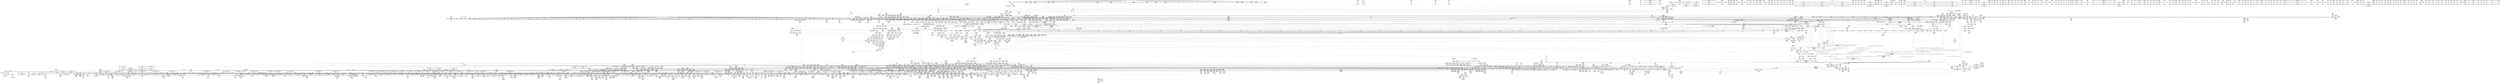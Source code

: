 digraph {
	CE0x4490720 [shape=record,shape=Mrecord,label="{CE0x4490720|tomoyo_fill_path_info:is_patterned|security/tomoyo/util.c,668}"]
	CE0x6bb7870 [shape=record,shape=Mrecord,label="{CE0x6bb7870|i64_25|*Constant*}"]
	CE0x533f180 [shape=record,shape=Mrecord,label="{CE0x533f180|128:_i8*,_1208:_%struct.file*,_:_CMRE_1,2_}"]
	CE0x6e356f0 [shape=record,shape=Mrecord,label="{CE0x6e356f0|i64*_getelementptr_inbounds_(_31_x_i64_,_31_x_i64_*___llvm_gcov_ctr43150,_i64_0,_i64_26)|*Constant*}"]
	CE0x4535d50 [shape=record,shape=Mrecord,label="{CE0x4535d50|i64**_getelementptr_inbounds_(_3_x_i64*_,_3_x_i64*_*___llvm_gcda_edge_table,_i64_0,_i64_0)|*Constant*|*SummSink*}"]
	CE0x6d27fc0 [shape=record,shape=Mrecord,label="{CE0x6d27fc0|tomoyo_const_part_length:conv8|security/tomoyo/util.c,632|*SummSource*}"]
	CE0x6e53760 [shape=record,shape=Mrecord,label="{CE0x6e53760|tomoyo_init_request_info:if.then|*SummSource*}"]
	CE0x6c18f90 [shape=record,shape=Mrecord,label="{CE0x6c18f90|0:_%struct.tomoyo_obj_info*,_16:_%struct.tomoyo_domain_info*,_24:_%struct.tomoyo_path_info*,_40:_i8,_72:_i8,_75:_i8,_76:_i8,_77:_i8,_:_SCMRE_41,42_}"]
	CE0x527bfd0 [shape=record,shape=Mrecord,label="{CE0x527bfd0|i32_3|*Constant*}"]
	CE0x452a430 [shape=record,shape=Mrecord,label="{CE0x452a430|0:_i8*,_array:_GCRE_tomoyo_path_keyword_external_constant_11_x_i8*_:_elem_10::|security/tomoyo/file.c,167}"]
	CE0x38e1010 [shape=record,shape=Mrecord,label="{CE0x38e1010|tomoyo_const_part_length:tmp20|security/tomoyo/util.c,628|*SummSource*}"]
	CE0x5545040 [shape=record,shape=Mrecord,label="{CE0x5545040|i64*_getelementptr_inbounds_(_25_x_i64_,_25_x_i64_*___llvm_gcov_ctr11,_i64_0,_i64_15)|*Constant*}"]
	CE0x3741f20 [shape=record,shape=Mrecord,label="{CE0x3741f20|_call_void_mcount()_#3}"]
	CE0x3700530 [shape=record,shape=Mrecord,label="{CE0x3700530|srcu_read_lock:bb}"]
	CE0x565b910 [shape=record,shape=Mrecord,label="{CE0x565b910|128:_i8*,_1208:_%struct.file*,_:_CMRE_7,8_}"]
	CE0x533e480 [shape=record,shape=Mrecord,label="{CE0x533e480|tomoyo_domain:tmp21|security/tomoyo/common.h,1205|*SummSource*}"]
	CE0x5335470 [shape=record,shape=Mrecord,label="{CE0x5335470|tomoyo_const_part_length:retval.0}"]
	CE0x5651e00 [shape=record,shape=Mrecord,label="{CE0x5651e00|VOIDTB_TE:_CE_197,198_}"]
	CE0x5336f20 [shape=record,shape=Mrecord,label="{CE0x5336f20|tomoyo_domain:bb}"]
	CE0x6cedc60 [shape=record,shape=Mrecord,label="{CE0x6cedc60|i64_23|*Constant*|*SummSink*}"]
	CE0x37f2c20 [shape=record,shape=Mrecord,label="{CE0x37f2c20|tomoyo_inode_getattr:mnt1|security/tomoyo/tomoyo.c,149}"]
	CE0x530b6b0 [shape=record,shape=Mrecord,label="{CE0x530b6b0|tomoyo_audit_path_log:tmp6|security/tomoyo/file.c,169|*SummSink*}"]
	CE0x6e452d0 [shape=record,shape=Mrecord,label="{CE0x6e452d0|tomoyo_get_mode:tmp26|security/tomoyo/util.c,987|*SummSource*}"]
	CE0x43d97a0 [shape=record,shape=Mrecord,label="{CE0x43d97a0|_call_void_mcount()_#3|*SummSource*}"]
	CE0x6180590 [shape=record,shape=Mrecord,label="{CE0x6180590|tomoyo_domain:tmp7|security/tomoyo/common.h,1205|*SummSource*}"]
	CE0x520da80 [shape=record,shape=Mrecord,label="{CE0x520da80|0:_i8,_array:_GCR_tomoyo_p2mac_internal_constant_11_x_i8_c_00_01_01_01_03_04_06_09_0A_13_15_,_align_1:_elem_10::|security/tomoyo/file.c,797}"]
	CE0x360a410 [shape=record,shape=Mrecord,label="{CE0x360a410|rcu_lock_acquire:tmp3}"]
	CE0x5644690 [shape=record,shape=Mrecord,label="{CE0x5644690|tomoyo_const_part_length:sw.epilog|*SummSource*}"]
	CE0x555f1f0 [shape=record,shape=Mrecord,label="{CE0x555f1f0|VOIDTB_TE:_CE_192,193_}"]
	CE0x565b690 [shape=record,shape=Mrecord,label="{CE0x565b690|128:_i8*,_1208:_%struct.file*,_:_CMRE_5,6_}"]
	CE0x456ca40 [shape=record,shape=Mrecord,label="{CE0x456ca40|tomoyo_get_mode:tmp27|security/tomoyo/util.c,988}"]
	CE0x6c2b610 [shape=record,shape=Mrecord,label="{CE0x6c2b610|i32_1|*Constant*}"]
	CE0x38b4380 [shape=record,shape=Mrecord,label="{CE0x38b4380|_ret_i32_%retval.0,_!dbg_!38973|security/tomoyo/file.c,829|*SummSource*}"]
	CE0x52d9510 [shape=record,shape=Mrecord,label="{CE0x52d9510|i64*_getelementptr_inbounds_(_11_x_i64_,_11_x_i64_*___llvm_gcov_ctr54147,_i64_0,_i64_1)|*Constant*|*SummSource*}"]
	CE0x6b4dd40 [shape=record,shape=Mrecord,label="{CE0x6b4dd40|tomoyo_path_perm:tmp20|security/tomoyo/file.c,805|*SummSink*}"]
	CE0x6be5f70 [shape=record,shape=Mrecord,label="{CE0x6be5f70|_call_void_mcount()_#3|*SummSource*}"]
	CE0x5294ef0 [shape=record,shape=Mrecord,label="{CE0x5294ef0|tomoyo_path_perm:tobool24|security/tomoyo/file.c,826}"]
	CE0x6d091c0 [shape=record,shape=Mrecord,label="{CE0x6d091c0|tomoyo_path_perm:tmp23|security/tomoyo/file.c,814}"]
	CE0x52dac60 [shape=record,shape=Mrecord,label="{CE0x52dac60|i32_-12|*Constant*|*SummSink*}"]
	CE0x52c7ff0 [shape=record,shape=Mrecord,label="{CE0x52c7ff0|tomoyo_path_permission:tmp1|*SummSource*}"]
	CE0x4381630 [shape=record,shape=Mrecord,label="{CE0x4381630|tomoyo_fill_path_info:tmp6|security/tomoyo/util.c,667|*SummSink*}"]
	CE0x51c0240 [shape=record,shape=Mrecord,label="{CE0x51c0240|tomoyo_read_unlock:idx|Function::tomoyo_read_unlock&Arg::idx::|*SummSink*}"]
	CE0x37335e0 [shape=record,shape=Mrecord,label="{CE0x37335e0|tomoyo_get_mode:tmp22|security/tomoyo/util.c,986}"]
	CE0x376bf30 [shape=record,shape=Mrecord,label="{CE0x376bf30|0:_i8*,_array:_GCRE_tomoyo_path_keyword_external_constant_11_x_i8*_:_elem_8::|security/tomoyo/file.c,167}"]
	CE0x55274e0 [shape=record,shape=Mrecord,label="{CE0x55274e0|rcu_lock_acquire:tmp4|include/linux/rcupdate.h,418}"]
	CE0x6e33080 [shape=record,shape=Mrecord,label="{CE0x6e33080|tomoyo_init_request_info:domain.addr.0|*SummSink*}"]
	CE0x52e1d30 [shape=record,shape=Mrecord,label="{CE0x52e1d30|tomoyo_get_realpath:path|Function::tomoyo_get_realpath&Arg::path::|*SummSink*}"]
	CE0x6b4d640 [shape=record,shape=Mrecord,label="{CE0x6b4d640|tomoyo_path_perm:tmp19|security/tomoyo/file.c,805}"]
	CE0x365e690 [shape=record,shape=Mrecord,label="{CE0x365e690|_call_void_lock_release(%struct.lockdep_map*_%map,_i32_1,_i64_ptrtoint_(i8*_blockaddress(_rcu_lock_release,_%__here)_to_i64))_#9,_!dbg_!38907|include/linux/rcupdate.h,423|*SummSource*}"]
	CE0x617e790 [shape=record,shape=Mrecord,label="{CE0x617e790|i32_255|*Constant*|*SummSource*}"]
	CE0x51407e0 [shape=record,shape=Mrecord,label="{CE0x51407e0|tomoyo_fill_path_info:tmp}"]
	CE0x36c67f0 [shape=record,shape=Mrecord,label="{CE0x36c67f0|tomoyo_get_mode:idxprom3|security/tomoyo/util.c,983}"]
	CE0x6c1ead0 [shape=record,shape=Mrecord,label="{CE0x6c1ead0|VOIDTB_TE:_CE_152,153_}"]
	CE0x6d08ca0 [shape=record,shape=Mrecord,label="{CE0x6d08ca0|tomoyo_path_perm:name12|security/tomoyo/file.c,814|*SummSource*}"]
	CE0x6b4fd00 [shape=record,shape=Mrecord,label="{CE0x6b4fd00|__llvm_gcov_indirect_counter_increment:entry}"]
	CE0x568bb90 [shape=record,shape=Mrecord,label="{CE0x568bb90|_call_void_tomoyo_fill_path_info(%struct.tomoyo_path_info*_%buf)_#9,_!dbg_!38913|security/tomoyo/file.c,152|*SummSink*}"]
	CE0x6d1ff40 [shape=record,shape=Mrecord,label="{CE0x6d1ff40|i64*_null|*Constant*}"]
	CE0x555fb50 [shape=record,shape=Mrecord,label="{CE0x555fb50|VOIDTB_TE:_CE_312,313_}"]
	CE0x55cda60 [shape=record,shape=Mrecord,label="{CE0x55cda60|128:_i8*,_1208:_%struct.file*,_:_CMRE_80,88_|*MultipleSource*|security/tomoyo/common.h,1205|security/tomoyo/common.h,1205}"]
	CE0x3728f90 [shape=record,shape=Mrecord,label="{CE0x3728f90|0:_i8,_array:_GCRE_tomoyo_index2category_constant_39_x_i8_c_00_00_00_00_00_00_00_00_00_00_00_00_00_00_00_00_00_00_00_00_00_00_00_01_01_01_01_01_01_01_01_01_01_01_01_01_01_01_02_,_align_16:_elem_26::|security/tomoyo/util.c,983}"]
	CE0x55b7620 [shape=record,shape=Mrecord,label="{CE0x55b7620|tomoyo_path_permission:param6|security/tomoyo/file.c,569|*SummSink*}"]
	CE0x53684c0 [shape=record,shape=Mrecord,label="{CE0x53684c0|0:_%struct.tomoyo_obj_info*,_16:_%struct.tomoyo_domain_info*,_24:_%struct.tomoyo_path_info*,_40:_i8,_72:_i8,_75:_i8,_76:_i8,_77:_i8,_:_SCMRE_63,64_}"]
	CE0x577c770 [shape=record,shape=Mrecord,label="{CE0x577c770|tomoyo_add_slash:tmp2|*LoadInst*|security/tomoyo/file.c,131}"]
	CE0x5523ce0 [shape=record,shape=Mrecord,label="{CE0x5523ce0|tomoyo_add_slash:tmp12|security/tomoyo/file.c,138|*SummSink*}"]
	CE0x567abe0 [shape=record,shape=Mrecord,label="{CE0x567abe0|tomoyo_path_perm:tmp5|security/tomoyo/file.c,789|*SummSource*}"]
	CE0x55e52b0 [shape=record,shape=Mrecord,label="{CE0x55e52b0|_call_void_tomoyo_check_acl(%struct.tomoyo_request_info*_%r,_i1_(%struct.tomoyo_request_info*,_%struct.tomoyo_acl_info*)*_tomoyo_check_path_acl)_#9,_!dbg_!38935|security/tomoyo/file.c,571|*SummSource*}"]
	CE0x6cd8580 [shape=record,shape=Mrecord,label="{CE0x6cd8580|rcu_lock_acquire:tmp}"]
	CE0x53c22c0 [shape=record,shape=Mrecord,label="{CE0x53c22c0|GLOBAL:tomoyo_const_part_length|*Constant*}"]
	CE0x36c6860 [shape=record,shape=Mrecord,label="{CE0x36c6860|tomoyo_get_mode:tmp16|security/tomoyo/util.c,983}"]
	CE0x5327a00 [shape=record,shape=Mrecord,label="{CE0x5327a00|i32_-1|*Constant*}"]
	CE0x6e361b0 [shape=record,shape=Mrecord,label="{CE0x6e361b0|tomoyo_const_part_length:tmp45|security/tomoyo/util.c,645}"]
	CE0x386a390 [shape=record,shape=Mrecord,label="{CE0x386a390|tomoyo_init_request_info:tmp|*SummSource*}"]
	CE0x365ec70 [shape=record,shape=Mrecord,label="{CE0x365ec70|GLOBAL:lock_release|*Constant*}"]
	CE0x5779fb0 [shape=record,shape=Mrecord,label="{CE0x5779fb0|tomoyo_const_part_length:tmp23|security/tomoyo/util.c,634|*SummSource*}"]
	CE0x61946f0 [shape=record,shape=Mrecord,label="{CE0x61946f0|tomoyo_const_part_length:conv|security/tomoyo/util.c,626|*SummSource*}"]
	CE0x53f51c0 [shape=record,shape=Mrecord,label="{CE0x53f51c0|tomoyo_path_perm:conv|security/tomoyo/file.c,800|*SummSource*}"]
	CE0x6cf2330 [shape=record,shape=Mrecord,label="{CE0x6cf2330|tomoyo_const_part_length:conv24|security/tomoyo/util.c,644|*SummSource*}"]
	CE0x55fe180 [shape=record,shape=Mrecord,label="{CE0x55fe180|GLOBAL:tomoyo_encode|*Constant*}"]
	CE0x6c1e300 [shape=record,shape=Mrecord,label="{CE0x6c1e300|VOIDTB_TE:_CE_264,272_|Function::tomoyo_inode_getattr&Arg::dentry::}"]
	CE0x4693990 [shape=record,shape=Mrecord,label="{CE0x4693990|srcu_read_lock:tmp1|*SummSource*}"]
	CE0x533e980 [shape=record,shape=Mrecord,label="{CE0x533e980|i32_22|*Constant*|*SummSource*}"]
	CE0x4618be0 [shape=record,shape=Mrecord,label="{CE0x4618be0|i64*_getelementptr_inbounds_(_12_x_i64_,_12_x_i64_*___llvm_gcov_ctr31133,_i64_0,_i64_11)|*Constant*}"]
	CE0x6e3c960 [shape=record,shape=Mrecord,label="{CE0x6e3c960|tomoyo_domain:tmp15|security/tomoyo/common.h,1205}"]
	CE0x4623dd0 [shape=record,shape=Mrecord,label="{CE0x4623dd0|tomoyo_path_perm:tmp35|security/tomoyo/file.c,821}"]
	CE0x39888e0 [shape=record,shape=Mrecord,label="{CE0x39888e0|GLOBAL:tomoyo_init_request_info|*Constant*}"]
	CE0x37eaa20 [shape=record,shape=Mrecord,label="{CE0x37eaa20|tomoyo_path_perm:tmp}"]
	CE0x44bcbe0 [shape=record,shape=Mrecord,label="{CE0x44bcbe0|tomoyo_const_part_length:tmp49|security/tomoyo/util.c,649}"]
	CE0x51ff2e0 [shape=record,shape=Mrecord,label="{CE0x51ff2e0|i64*_getelementptr_inbounds_(_31_x_i64_,_31_x_i64_*___llvm_gcov_ctr43150,_i64_0,_i64_29)|*Constant*|*SummSource*}"]
	CE0x55f8050 [shape=record,shape=Mrecord,label="{CE0x55f8050|tomoyo_get_realpath:bb|*SummSink*}"]
	CE0x51fa460 [shape=record,shape=Mrecord,label="{CE0x51fa460|GLOBAL:full_name_hash|*Constant*|*SummSource*}"]
	CE0x6d000c0 [shape=record,shape=Mrecord,label="{CE0x6d000c0|_call_void_mcount()_#3|*SummSource*}"]
	CE0x55f7ca0 [shape=record,shape=Mrecord,label="{CE0x55f7ca0|i64*_getelementptr_inbounds_(_6_x_i64_,_6_x_i64_*___llvm_gcov_ctr25,_i64_0,_i64_0)|*Constant*|*SummSink*}"]
	CE0x6c47570 [shape=record,shape=Mrecord,label="{CE0x6c47570|tomoyo_domain:tobool1|security/tomoyo/common.h,1205|*SummSource*}"]
	CE0x45f61e0 [shape=record,shape=Mrecord,label="{CE0x45f61e0|tomoyo_get_mode:tmp12|security/tomoyo/util.c,982|*SummSource*}"]
	CE0x38b9160 [shape=record,shape=Mrecord,label="{CE0x38b9160|tomoyo_const_part_length:conv11|security/tomoyo/util.c,641}"]
	CE0x4388ab0 [shape=record,shape=Mrecord,label="{CE0x4388ab0|tomoyo_path_perm:tmp47|security/tomoyo/file.c,827|*SummSource*}"]
	CE0x514b4d0 [shape=record,shape=Mrecord,label="{CE0x514b4d0|tomoyo_domain:tmp23|security/tomoyo/common.h,1205|*SummSink*}"]
	CE0x54415b0 [shape=record,shape=Mrecord,label="{CE0x54415b0|tomoyo_const_part_length:while.end|*SummSink*}"]
	CE0x6c91e40 [shape=record,shape=Mrecord,label="{CE0x6c91e40|tomoyo_fill_path_info:tmp}"]
	CE0x360ab00 [shape=record,shape=Mrecord,label="{CE0x360ab00|tomoyo_fill_path_info:tmp2|*LoadInst*|security/tomoyo/util.c,663}"]
	CE0x5295980 [shape=record,shape=Mrecord,label="{CE0x5295980|i64*_getelementptr_inbounds_(_25_x_i64_,_25_x_i64_*___llvm_gcov_ctr11,_i64_0,_i64_22)|*Constant*}"]
	CE0x460b080 [shape=record,shape=Mrecord,label="{CE0x460b080|tomoyo_const_part_length:sw.bb}"]
	CE0x3707d90 [shape=record,shape=Mrecord,label="{CE0x3707d90|tomoyo_get_mode:conv5|security/tomoyo/util.c,983}"]
	CE0x466a3f0 [shape=record,shape=Mrecord,label="{CE0x466a3f0|tomoyo_path_perm:call10|security/tomoyo/file.c,813|*SummSink*}"]
	CE0x38e04f0 [shape=record,shape=Mrecord,label="{CE0x38e04f0|tomoyo_const_part_length:add29|security/tomoyo/util.c,646|*SummSource*}"]
	CE0x4535ce0 [shape=record,shape=Mrecord,label="{CE0x4535ce0|i64**_getelementptr_inbounds_(_3_x_i64*_,_3_x_i64*_*___llvm_gcda_edge_table,_i64_0,_i64_0)|*Constant*|*SummSource*}"]
	CE0x568b560 [shape=record,shape=Mrecord,label="{CE0x568b560|tomoyo_fill_path_info:tmp2|*LoadInst*|security/tomoyo/util.c,663|*SummSource*}"]
	CE0x42b9bb0 [shape=record,shape=Mrecord,label="{CE0x42b9bb0|GLOBAL:srcu_read_lock|*Constant*|*SummSource*}"]
	CE0x55cd650 [shape=record,shape=Mrecord,label="{CE0x55cd650|128:_i8*,_1208:_%struct.file*,_:_CMRE_64,72_|*MultipleSource*|security/tomoyo/common.h,1205|security/tomoyo/common.h,1205}"]
	CE0x514a8b0 [shape=record,shape=Mrecord,label="{CE0x514a8b0|tomoyo_fill_path_info:tmp7|security/tomoyo/util.c,667}"]
	CE0x6bf7290 [shape=record,shape=Mrecord,label="{CE0x6bf7290|tomoyo_path_perm:tmp11|security/tomoyo/file.c,797|*SummSink*}"]
	CE0x52c0f30 [shape=record,shape=Mrecord,label="{CE0x52c0f30|_call_void_kfree(i8*_%tmp41)_#9,_!dbg_!38964|security/tomoyo/file.c,824}"]
	CE0x5756ab0 [shape=record,shape=Mrecord,label="{CE0x5756ab0|tomoyo_get_mode:if.then}"]
	CE0x568bb20 [shape=record,shape=Mrecord,label="{CE0x568bb20|_call_void_tomoyo_fill_path_info(%struct.tomoyo_path_info*_%buf)_#9,_!dbg_!38913|security/tomoyo/file.c,152|*SummSource*}"]
	CE0x6c821a0 [shape=record,shape=Mrecord,label="{CE0x6c821a0|tomoyo_path_permission:tmp22|security/tomoyo/file.c,574}"]
	CE0x391a9c0 [shape=record,shape=Mrecord,label="{CE0x391a9c0|tomoyo_path_perm:tmp4|security/tomoyo/file.c,788|*SummSink*}"]
	CE0x5293b20 [shape=record,shape=Mrecord,label="{CE0x5293b20|tomoyo_fill_path_info:tmp11|security/tomoyo/util.c,667|*SummSink*}"]
	CE0x5293160 [shape=record,shape=Mrecord,label="{CE0x5293160|tomoyo_fill_path_info:cmp|security/tomoyo/util.c,667}"]
	CE0x391a830 [shape=record,shape=Mrecord,label="{CE0x391a830|tomoyo_path_perm:tmp4|security/tomoyo/file.c,788|*SummSource*}"]
	CE0x5341130 [shape=record,shape=Mrecord,label="{CE0x5341130|GLOBAL:rcu_lock_release|*Constant*}"]
	CE0x6dddab0 [shape=record,shape=Mrecord,label="{CE0x6dddab0|GLOBAL:tomoyo_get_mode|*Constant*}"]
	CE0x51e90a0 [shape=record,shape=Mrecord,label="{CE0x51e90a0|i64_20|*Constant*}"]
	CE0x448c4a0 [shape=record,shape=Mrecord,label="{CE0x448c4a0|tomoyo_path_perm:if.then5|*SummSink*}"]
	CE0x53b5690 [shape=record,shape=Mrecord,label="{CE0x53b5690|0:_i8,_array:_GCR_tomoyo_p2mac_internal_constant_11_x_i8_c_00_01_01_01_03_04_06_09_0A_13_15_,_align_1:_elem_0::|security/tomoyo/file.c,797}"]
	CE0x51c8780 [shape=record,shape=Mrecord,label="{CE0x51c8780|tomoyo_path_permission:return|*SummSource*}"]
	CE0x55ce1e0 [shape=record,shape=Mrecord,label="{CE0x55ce1e0|128:_i8*,_1208:_%struct.file*,_:_CMRE_112,120_|*MultipleSource*|security/tomoyo/common.h,1205|security/tomoyo/common.h,1205}"]
	CE0x54f0130 [shape=record,shape=Mrecord,label="{CE0x54f0130|0:_%struct.tomoyo_obj_info*,_16:_%struct.tomoyo_domain_info*,_24:_%struct.tomoyo_path_info*,_40:_i8,_72:_i8,_75:_i8,_76:_i8,_77:_i8,_:_SCMRE_35,36_}"]
	CE0x43955d0 [shape=record,shape=Mrecord,label="{CE0x43955d0|tomoyo_domain:land.lhs.true2}"]
	CE0x6c1c770 [shape=record,shape=Mrecord,label="{CE0x6c1c770|__llvm_gcov_indirect_counter_increment114:tmp|*SummSink*}"]
	CE0x565b7d0 [shape=record,shape=Mrecord,label="{CE0x565b7d0|128:_i8*,_1208:_%struct.file*,_:_CMRE_6,7_}"]
	CE0x376c0b0 [shape=record,shape=Mrecord,label="{CE0x376c0b0|0:_i8*,_array:_GCRE_tomoyo_path_keyword_external_constant_11_x_i8*_:_elem_9::|security/tomoyo/file.c,167}"]
	CE0x430efd0 [shape=record,shape=Mrecord,label="{CE0x430efd0|i64*_getelementptr_inbounds_(_5_x_i64_,_5_x_i64_*___llvm_gcov_ctr32134,_i64_0,_i64_3)|*Constant*|*SummSource*}"]
	CE0x44931a0 [shape=record,shape=Mrecord,label="{CE0x44931a0|tomoyo_path_perm:if.then25}"]
	CE0x4654f80 [shape=record,shape=Mrecord,label="{CE0x4654f80|i64*_getelementptr_inbounds_(_6_x_i64_,_6_x_i64_*___llvm_gcov_ctr25,_i64_0,_i64_5)|*Constant*|*SummSource*}"]
	CE0x578e000 [shape=record,shape=Mrecord,label="{CE0x578e000|tomoyo_fill_path_info:cmp|security/tomoyo/util.c,667|*SummSink*}"]
	CE0x47385c0 [shape=record,shape=Mrecord,label="{CE0x47385c0|0:_i8,_array:_GCRE_tomoyo_index2category_constant_39_x_i8_c_00_00_00_00_00_00_00_00_00_00_00_00_00_00_00_00_00_00_00_00_00_00_00_01_01_01_01_01_01_01_01_01_01_01_01_01_01_01_02_,_align_16:_elem_19::|security/tomoyo/util.c,983}"]
	CE0x4638eb0 [shape=record,shape=Mrecord,label="{CE0x4638eb0|tomoyo_path_permission:conv3|security/tomoyo/file.c,565|*SummSink*}"]
	CE0x6bc3320 [shape=record,shape=Mrecord,label="{CE0x6bc3320|tomoyo_domain:tmp8|security/tomoyo/common.h,1205}"]
	CE0x52d9640 [shape=record,shape=Mrecord,label="{CE0x52d9640|tomoyo_domain:tmp2|*SummSink*}"]
	CE0x513fe70 [shape=record,shape=Mrecord,label="{CE0x513fe70|tomoyo_domain:tmp22|security/tomoyo/common.h,1205|*SummSink*}"]
	CE0x3610020 [shape=record,shape=Mrecord,label="{CE0x3610020|tomoyo_inode_getattr:entry}"]
	CE0x391aae0 [shape=record,shape=Mrecord,label="{CE0x391aae0|_ret_i32_%call,_!dbg_!38907|security/tomoyo/tomoyo.c,150|*SummSource*}"]
	CE0x5500eb0 [shape=record,shape=Mrecord,label="{CE0x5500eb0|tomoyo_path_permission:path|security/tomoyo/file.c,568}"]
	CE0x4622720 [shape=record,shape=Mrecord,label="{CE0x4622720|tomoyo_path_perm:tmp34|security/tomoyo/file.c,821|*SummSource*}"]
	CE0x43c89a0 [shape=record,shape=Mrecord,label="{CE0x43c89a0|tomoyo_fill_path_info:conv7|security/tomoyo/util.c,668}"]
	CE0x43c8890 [shape=record,shape=Mrecord,label="{CE0x43c8890|tomoyo_const_part_length:tmp13|security/tomoyo/util.c,626|*SummSource*}"]
	CE0x6dbd500 [shape=record,shape=Mrecord,label="{CE0x6dbd500|tomoyo_init_request_info:ns|security/tomoyo/util.c,1010|*SummSink*}"]
	CE0x516c740 [shape=record,shape=Mrecord,label="{CE0x516c740|__llvm_gcov_indirect_counter_increment:tmp3}"]
	CE0x3939490 [shape=record,shape=Mrecord,label="{CE0x3939490|tomoyo_const_part_length:filename.addr.0}"]
	CE0x557d3d0 [shape=record,shape=Mrecord,label="{CE0x557d3d0|GLOBAL:__srcu_read_unlock|*Constant*|*SummSink*}"]
	CE0x45ebe60 [shape=record,shape=Mrecord,label="{CE0x45ebe60|tomoyo_get_mode:tmp12|security/tomoyo/util.c,982|*SummSink*}"]
	CE0x6b500e0 [shape=record,shape=Mrecord,label="{CE0x6b500e0|__llvm_gcov_indirect_counter_increment:predecessor|Function::__llvm_gcov_indirect_counter_increment&Arg::predecessor::|*SummSink*}"]
	CE0x617ecb0 [shape=record,shape=Mrecord,label="{CE0x617ecb0|GLOBAL:rcu_lock_acquire|*Constant*|*SummSource*}"]
	CE0x51fda70 [shape=record,shape=Mrecord,label="{CE0x51fda70|tomoyo_domain:tmp|*SummSource*}"]
	CE0x4479860 [shape=record,shape=Mrecord,label="{CE0x4479860|tomoyo_path_permission:tmp8|security/tomoyo/file.c,565}"]
	CE0x6e333b0 [shape=record,shape=Mrecord,label="{CE0x6e333b0|i64*_getelementptr_inbounds_(_2_x_i64_,_2_x_i64_*___llvm_gcov_ctr22,_i64_0,_i64_1)|*Constant*}"]
	CE0x5535c90 [shape=record,shape=Mrecord,label="{CE0x5535c90|i64*_getelementptr_inbounds_(_11_x_i64_,_11_x_i64_*___llvm_gcov_ctr54147,_i64_0,_i64_10)|*Constant*|*SummSource*}"]
	CE0x44e6cc0 [shape=record,shape=Mrecord,label="{CE0x44e6cc0|_call_void___llvm_gcov_indirect_counter_increment114(i32*___llvm_gcov_global_state_pred45,_i64**_getelementptr_inbounds_(_3_x_i64*_,_3_x_i64*_*___llvm_gcda_edge_table44,_i64_0,_i64_0)),_!dbg_!38954|security/tomoyo/util.c,649|*SummSource*}"]
	CE0x54e9730 [shape=record,shape=Mrecord,label="{CE0x54e9730|i8*_getelementptr_inbounds_(_12_x_i8_,_12_x_i8_*_.str1,_i32_0,_i32_0)|*Constant*|*SummSink*}"]
	CE0x54e9100 [shape=record,shape=Mrecord,label="{CE0x54e9100|GLOBAL:tomoyo_supervisor|*Constant*}"]
	CE0x56de460 [shape=record,shape=Mrecord,label="{CE0x56de460|rcu_lock_acquire:__here}"]
	CE0x39432b0 [shape=record,shape=Mrecord,label="{CE0x39432b0|tomoyo_inode_getattr:entry|*SummSink*}"]
	CE0x5448d40 [shape=record,shape=Mrecord,label="{CE0x5448d40|tomoyo_inode_getattr:tmp|*SummSink*}"]
	CE0x36dcbe0 [shape=record,shape=Mrecord,label="{CE0x36dcbe0|tomoyo_domain:tmp14|security/tomoyo/common.h,1205|*SummSink*}"]
	CE0x54c97e0 [shape=record,shape=Mrecord,label="{CE0x54c97e0|tomoyo_get_realpath:tmp4|security/tomoyo/file.c,151|*SummSource*}"]
	CE0x57561e0 [shape=record,shape=Mrecord,label="{CE0x57561e0|tomoyo_get_mode:tmp4|security/tomoyo/util.c,978|*SummSource*}"]
	CE0x50dcd50 [shape=record,shape=Mrecord,label="{CE0x50dcd50|tomoyo_fill_path_info:tmp11|security/tomoyo/util.c,667|*SummSource*}"]
	CE0x4544690 [shape=record,shape=Mrecord,label="{CE0x4544690|tomoyo_path_permission:entry}"]
	CE0x6bc4080 [shape=record,shape=Mrecord,label="{CE0x6bc4080|tomoyo_const_part_length:tmp11|security/tomoyo/util.c,626|*SummSink*}"]
	CE0x6bc7590 [shape=record,shape=Mrecord,label="{CE0x6bc7590|tomoyo_const_part_length:tmp6|security/tomoyo/util.c,625}"]
	CE0x6c0cea0 [shape=record,shape=Mrecord,label="{CE0x6c0cea0|_call_void_mcount()_#3|*SummSource*}"]
	CE0x3728260 [shape=record,shape=Mrecord,label="{CE0x3728260|0:_i8,_array:_GCRE_tomoyo_index2category_constant_39_x_i8_c_00_00_00_00_00_00_00_00_00_00_00_00_00_00_00_00_00_00_00_00_00_00_00_01_01_01_01_01_01_01_01_01_01_01_01_01_01_01_02_,_align_16:_elem_21::|security/tomoyo/util.c,983}"]
	CE0x6bb7120 [shape=record,shape=Mrecord,label="{CE0x6bb7120|i64_24|*Constant*}"]
	CE0x6c98aa0 [shape=record,shape=Mrecord,label="{CE0x6c98aa0|tomoyo_read_unlock:tmp}"]
	CE0x54db1d0 [shape=record,shape=Mrecord,label="{CE0x54db1d0|tomoyo_get_mode:add|security/tomoyo/util.c,984|*SummSink*}"]
	CE0x57667d0 [shape=record,shape=Mrecord,label="{CE0x57667d0|tomoyo_fill_path_info:tobool|security/tomoyo/util.c,667|*SummSink*}"]
	CE0x36fe940 [shape=record,shape=Mrecord,label="{CE0x36fe940|tomoyo_domain:tmp|*SummSink*}"]
	CE0x51fc0e0 [shape=record,shape=Mrecord,label="{CE0x51fc0e0|tomoyo_const_part_length:sw.bb9|*SummSource*}"]
	CE0x4386470 [shape=record,shape=Mrecord,label="{CE0x4386470|rcu_lock_release:tmp1|*SummSink*}"]
	CE0x3939eb0 [shape=record,shape=Mrecord,label="{CE0x3939eb0|i64_4|*Constant*}"]
	CE0x6bfaae0 [shape=record,shape=Mrecord,label="{CE0x6bfaae0|tomoyo_get_realpath:tmp10|security/tomoyo/file.c,155|*SummSource*}"]
	CE0x4471b30 [shape=record,shape=Mrecord,label="{CE0x4471b30|tomoyo_add_slash:tmp6|security/tomoyo/file.c,131|*SummSource*}"]
	CE0x4600520 [shape=record,shape=Mrecord,label="{CE0x4600520|tomoyo_const_part_length:tmp21|security/tomoyo/util.c,631}"]
	CE0x51ff860 [shape=record,shape=Mrecord,label="{CE0x51ff860|tomoyo_path_perm:tmp49|security/tomoyo/file.c,828|*SummSink*}"]
	CE0x6b6a210 [shape=record,shape=Mrecord,label="{CE0x6b6a210|VOIDTB_TE:_CE_203,204_}"]
	CE0x374bc90 [shape=record,shape=Mrecord,label="{CE0x374bc90|0:_i8,_array:_GCR_tomoyo_p2mac_internal_constant_11_x_i8_c_00_01_01_01_03_04_06_09_0A_13_15_,_align_1:_elem_3::|security/tomoyo/file.c,797}"]
	CE0x52dfea0 [shape=record,shape=Mrecord,label="{CE0x52dfea0|tomoyo_path_permission:tmp9|security/tomoyo/file.c,565|*SummSource*}"]
	CE0x574fbb0 [shape=record,shape=Mrecord,label="{CE0x574fbb0|VOIDTB_TE:_CE_208,209_}"]
	CE0x38517b0 [shape=record,shape=Mrecord,label="{CE0x38517b0|i32_0|*Constant*}"]
	CE0x6e73510 [shape=record,shape=Mrecord,label="{CE0x6e73510|rcu_lock_release:tmp5|include/linux/rcupdate.h,423|*SummSink*}"]
	CE0x37a1bb0 [shape=record,shape=Mrecord,label="{CE0x37a1bb0|i64*_getelementptr_inbounds_(_12_x_i64_,_12_x_i64_*___llvm_gcov_ctr31133,_i64_0,_i64_3)|*Constant*}"]
	CE0x6ce7910 [shape=record,shape=Mrecord,label="{CE0x6ce7910|tomoyo_get_mode:tmp6|security/tomoyo/util.c,978}"]
	CE0x5533790 [shape=record,shape=Mrecord,label="{CE0x5533790|_call_void_srcu_read_unlock(%struct.srcu_struct*_tomoyo_ss,_i32_%idx)_#9,_!dbg_!38903|security/tomoyo/common.h,1109}"]
	CE0x5368720 [shape=record,shape=Mrecord,label="{CE0x5368720|0:_%struct.tomoyo_obj_info*,_16:_%struct.tomoyo_domain_info*,_24:_%struct.tomoyo_path_info*,_40:_i8,_72:_i8,_75:_i8,_76:_i8,_77:_i8,_:_SCMRE_64,72_|*MultipleSource*|security/tomoyo/file.c, 787|security/tomoyo/file.c,787|Function::tomoyo_init_request_info&Arg::r::|security/tomoyo/file.c,800}"]
	CE0x38710e0 [shape=record,shape=Mrecord,label="{CE0x38710e0|tomoyo_inode_getattr:dentry|Function::tomoyo_inode_getattr&Arg::dentry::}"]
	CE0x56ae490 [shape=record,shape=Mrecord,label="{CE0x56ae490|tomoyo_path_perm:tobool|security/tomoyo/file.c,814|*SummSource*}"]
	CE0x44793e0 [shape=record,shape=Mrecord,label="{CE0x44793e0|tomoyo_get_mode:config|security/tomoyo/util.c,981|*SummSource*}"]
	CE0x3929320 [shape=record,shape=Mrecord,label="{CE0x3929320|tomoyo_inode_getattr:tmp1|*SummSink*}"]
	CE0x438d8f0 [shape=record,shape=Mrecord,label="{CE0x438d8f0|tomoyo_init_request_info:r|Function::tomoyo_init_request_info&Arg::r::|*SummSource*}"]
	CE0x55451c0 [shape=record,shape=Mrecord,label="{CE0x55451c0|tomoyo_path_perm:tmp29|security/tomoyo/file.c,815|*SummSource*}"]
	CE0x545e4d0 [shape=record,shape=Mrecord,label="{CE0x545e4d0|tomoyo_add_slash:tmp11|*LoadInst*|security/tomoyo/file.c,136|*SummSource*}"]
	CE0x5643db0 [shape=record,shape=Mrecord,label="{CE0x5643db0|tomoyo_get_mode:and|security/tomoyo/util.c,987}"]
	CE0x6cc7c00 [shape=record,shape=Mrecord,label="{CE0x6cc7c00|tomoyo_path_permission:tmp24|security/tomoyo/file.c,575|*SummSink*}"]
	CE0x4618e40 [shape=record,shape=Mrecord,label="{CE0x4618e40|tomoyo_const_part_length:sw.epilog|*SummSink*}"]
	CE0x6195420 [shape=record,shape=Mrecord,label="{CE0x6195420|tomoyo_get_mode:tmp1}"]
	CE0x5441620 [shape=record,shape=Mrecord,label="{CE0x5441620|tomoyo_get_mode:tmp15|security/tomoyo/util.c,983|*SummSink*}"]
	CE0x360ac00 [shape=record,shape=Mrecord,label="{CE0x360ac00|tomoyo_fill_path_info:conv|security/tomoyo/util.c,664}"]
	CE0x618ba50 [shape=record,shape=Mrecord,label="{CE0x618ba50|tomoyo_const_part_length:tmp33|security/tomoyo/util.c,642}"]
	CE0x5500f20 [shape=record,shape=Mrecord,label="{CE0x5500f20|tomoyo_path_permission:path|security/tomoyo/file.c,568|*SummSource*}"]
	CE0x525e8b0 [shape=record,shape=Mrecord,label="{CE0x525e8b0|tomoyo_init_request_info:call|security/tomoyo/util.c,1005|*SummSource*}"]
	CE0x434e4e0 [shape=record,shape=Mrecord,label="{CE0x434e4e0|i64*_getelementptr_inbounds_(_25_x_i64_,_25_x_i64_*___llvm_gcov_ctr11,_i64_0,_i64_0)|*Constant*}"]
	CE0x4568120 [shape=record,shape=Mrecord,label="{CE0x4568120|tomoyo_path_perm:conv17|security/tomoyo/file.c,821|*SummSink*}"]
	CE0x36ff310 [shape=record,shape=Mrecord,label="{CE0x36ff310|tomoyo_path_permission:mode2|security/tomoyo/file.c,565}"]
	CE0x5763860 [shape=record,shape=Mrecord,label="{CE0x5763860|i64*_getelementptr_inbounds_(_31_x_i64_,_31_x_i64_*___llvm_gcov_ctr43150,_i64_0,_i64_21)|*Constant*|*SummSource*}"]
	CE0x57516a0 [shape=record,shape=Mrecord,label="{CE0x57516a0|GLOBAL:tomoyo_policy_loaded|Global_var:tomoyo_policy_loaded}"]
	CE0x54e87e0 [shape=record,shape=Mrecord,label="{CE0x54e87e0|srcu_read_unlock:tmp3|*SummSource*}"]
	CE0x566b7c0 [shape=record,shape=Mrecord,label="{CE0x566b7c0|tomoyo_get_realpath:name|security/tomoyo/file.c,150|*SummSource*}"]
	CE0x391a790 [shape=record,shape=Mrecord,label="{CE0x391a790|tomoyo_path_perm:tmp4|security/tomoyo/file.c,788}"]
	CE0x6e8cd00 [shape=record,shape=Mrecord,label="{CE0x6e8cd00|i32_10|*Constant*|*SummSink*}"]
	CE0x6bf9f30 [shape=record,shape=Mrecord,label="{CE0x6bf9f30|_ret_void,_!dbg_!38929|security/tomoyo/util.c,670}"]
	CE0x6b59e10 [shape=record,shape=Mrecord,label="{CE0x6b59e10|tomoyo_add_slash:call|security/tomoyo/file.c,136|*SummSource*}"]
	CE0x5191560 [shape=record,shape=Mrecord,label="{CE0x5191560|get_current:tmp}"]
	CE0x565da60 [shape=record,shape=Mrecord,label="{CE0x565da60|rcu_lock_release:tmp3|*SummSink*}"]
	CE0x555f890 [shape=record,shape=Mrecord,label="{CE0x555f890|VOIDTB_TE:_CE_309,310_}"]
	CE0x544be50 [shape=record,shape=Mrecord,label="{CE0x544be50|tomoyo_init_request_info:bb}"]
	CE0x3665670 [shape=record,shape=Mrecord,label="{CE0x3665670|VOIDTB_TE:_CE_6392,6400_|*MultipleSource*|security/tomoyo/util.c,1010|security/tomoyo/file.c,564|Function::tomoyo_get_mode&Arg::ns::}"]
	CE0x5615700 [shape=record,shape=Mrecord,label="{CE0x5615700|tomoyo_get_mode:tmp15|security/tomoyo/util.c,983}"]
	CE0x44e7680 [shape=record,shape=Mrecord,label="{CE0x44e7680|i32_5|*Constant*}"]
	CE0x54b3f60 [shape=record,shape=Mrecord,label="{CE0x54b3f60|128:_i8*,_1208:_%struct.file*,_:_CMRE_44,45_}"]
	CE0x6c1e4b0 [shape=record,shape=Mrecord,label="{CE0x6c1e4b0|VOIDTB_TE:_CE_272,280_|Function::tomoyo_inode_getattr&Arg::dentry::}"]
	CE0x56d6890 [shape=record,shape=Mrecord,label="{CE0x56d6890|tomoyo_get_mode:tmp20|security/tomoyo/util.c,985|*SummSink*}"]
	CE0x52f8e10 [shape=record,shape=Mrecord,label="{CE0x52f8e10|GLOBAL:rcu_lock_acquire|*Constant*}"]
	CE0x525ebd0 [shape=record,shape=Mrecord,label="{CE0x525ebd0|tomoyo_read_lock:tmp1}"]
	CE0x6bef8e0 [shape=record,shape=Mrecord,label="{CE0x6bef8e0|VOIDTB_TE:_CE_240,248_|Function::tomoyo_inode_getattr&Arg::dentry::}"]
	CE0x6bef7d0 [shape=record,shape=Mrecord,label="{CE0x6bef7d0|VOIDTB_TE:_CE_232,240_|Function::tomoyo_inode_getattr&Arg::dentry::}"]
	CE0x51ee700 [shape=record,shape=Mrecord,label="{CE0x51ee700|_ret_void,_!dbg_!38908|include/linux/rcupdate.h,424|*SummSink*}"]
	CE0x5545310 [shape=record,shape=Mrecord,label="{CE0x5545310|tomoyo_path_perm:tmp29|security/tomoyo/file.c,815|*SummSink*}"]
	CE0x448a940 [shape=record,shape=Mrecord,label="{CE0x448a940|tomoyo_path_permission:conv3|security/tomoyo/file.c,565|*SummSource*}"]
	CE0x38175f0 [shape=record,shape=Mrecord,label="{CE0x38175f0|_ret_void,_!dbg_!38907|include/linux/srcu.h,238|*SummSink*}"]
	CE0x6ce6430 [shape=record,shape=Mrecord,label="{CE0x6ce6430|tomoyo_const_part_length:conv20|security/tomoyo/util.c,644|*SummSource*}"]
	CE0x6c71980 [shape=record,shape=Mrecord,label="{CE0x6c71980|i64*_getelementptr_inbounds_(_10_x_i64_,_10_x_i64_*___llvm_gcov_ctr34,_i64_0,_i64_8)|*Constant*}"]
	CE0x55e6f50 [shape=record,shape=Mrecord,label="{CE0x55e6f50|tomoyo_add_slash:tmp8|security/tomoyo/file.c,132|*SummSource*}"]
	CE0x6b359a0 [shape=record,shape=Mrecord,label="{CE0x6b359a0|tomoyo_get_mode:if.end}"]
	CE0x4373f70 [shape=record,shape=Mrecord,label="{CE0x4373f70|i32_2|*Constant*|*SummSink*}"]
	CE0x4622190 [shape=record,shape=Mrecord,label="{CE0x4622190|tomoyo_path_perm:tmp33|security/tomoyo/file.c,821}"]
	CE0x5293520 [shape=record,shape=Mrecord,label="{CE0x5293520|tomoyo_fill_path_info:tmp10|*SummSink*}"]
	CE0x52daaa0 [shape=record,shape=Mrecord,label="{CE0x52daaa0|i32_-12|*Constant*|*SummSource*}"]
	CE0x43d0cd0 [shape=record,shape=Mrecord,label="{CE0x43d0cd0|VOIDTB_TE:_CE_180,181_}"]
	CE0x3733d10 [shape=record,shape=Mrecord,label="{CE0x3733d10|tomoyo_const_part_length:tmp31|security/tomoyo/util.c,641}"]
	CE0x4381890 [shape=record,shape=Mrecord,label="{CE0x4381890|tomoyo_add_slash:tmp9|security/tomoyo/file.c,136}"]
	CE0x4394390 [shape=record,shape=Mrecord,label="{CE0x4394390|i64_1|*Constant*}"]
	CE0x452a100 [shape=record,shape=Mrecord,label="{CE0x452a100|i32_51|*Constant*}"]
	CE0x55cd830 [shape=record,shape=Mrecord,label="{CE0x55cd830|128:_i8*,_1208:_%struct.file*,_:_CMRE_72,80_|*MultipleSource*|security/tomoyo/common.h,1205|security/tomoyo/common.h,1205}"]
	CE0x5377a60 [shape=record,shape=Mrecord,label="{CE0x5377a60|tomoyo_const_part_length:cmp15|security/tomoyo/util.c,641|*SummSink*}"]
	CE0x5652130 [shape=record,shape=Mrecord,label="{CE0x5652130|%struct.lockdep_map*_null|*Constant*}"]
	CE0x54f90d0 [shape=record,shape=Mrecord,label="{CE0x54f90d0|tomoyo_init_request_info:tmp13|*LoadInst*|security/tomoyo/util.c,1011}"]
	CE0x4622200 [shape=record,shape=Mrecord,label="{CE0x4622200|tomoyo_path_perm:tmp33|security/tomoyo/file.c,821|*SummSource*}"]
	CE0x54ff930 [shape=record,shape=Mrecord,label="{CE0x54ff930|VOIDTB_TE:_CE_156,157_}"]
	CE0x51afce0 [shape=record,shape=Mrecord,label="{CE0x51afce0|i64*_getelementptr_inbounds_(_4_x_i64_,_4_x_i64_*___llvm_gcov_ctr24,_i64_0,_i64_0)|*Constant*|*SummSource*}"]
	CE0x534eb00 [shape=record,shape=Mrecord,label="{CE0x534eb00|0:_%struct.tomoyo_obj_info*,_16:_%struct.tomoyo_domain_info*,_24:_%struct.tomoyo_path_info*,_40:_i8,_72:_i8,_75:_i8,_76:_i8,_77:_i8,_:_SCMRE_49,50_}"]
	CE0x55008f0 [shape=record,shape=Mrecord,label="{CE0x55008f0|tomoyo_path_permission:tmp17|security/tomoyo/file.c,571}"]
	CE0x399e430 [shape=record,shape=Mrecord,label="{CE0x399e430|tomoyo_path_perm:tmp49|security/tomoyo/file.c,828}"]
	CE0x558d2e0 [shape=record,shape=Mrecord,label="{CE0x558d2e0|i64*_getelementptr_inbounds_(_4_x_i64_,_4_x_i64_*___llvm_gcov_ctr33,_i64_0,_i64_0)|*Constant*}"]
	CE0x51fbae0 [shape=record,shape=Mrecord,label="{CE0x51fbae0|tomoyo_const_part_length:tmp9|security/tomoyo/util.c,626|*SummSink*}"]
	CE0x6c2b210 [shape=record,shape=Mrecord,label="{CE0x6c2b210|tomoyo_fill_path_info:tmp8|security/tomoyo/util.c,667}"]
	CE0x5674d80 [shape=record,shape=Mrecord,label="{CE0x5674d80|tomoyo_get_realpath:tmp7|security/tomoyo/file.c,152|*SummSink*}"]
	CE0x45688a0 [shape=record,shape=Mrecord,label="{CE0x45688a0|tomoyo_path_perm:cmp18|security/tomoyo/file.c,821|*SummSink*}"]
	CE0x4388930 [shape=record,shape=Mrecord,label="{CE0x4388930|tomoyo_path_perm:error.1}"]
	CE0x6bb7500 [shape=record,shape=Mrecord,label="{CE0x6bb7500|i64_24|*Constant*|*SummSink*}"]
	CE0x4738870 [shape=record,shape=Mrecord,label="{CE0x4738870|0:_i8,_array:_GCRE_tomoyo_index2category_constant_39_x_i8_c_00_00_00_00_00_00_00_00_00_00_00_00_00_00_00_00_00_00_00_00_00_00_00_01_01_01_01_01_01_01_01_01_01_01_01_01_01_01_02_,_align_16:_elem_20::|security/tomoyo/util.c,983}"]
	CE0x440bf00 [shape=record,shape=Mrecord,label="{CE0x440bf00|tomoyo_get_realpath:tmp2|*LoadInst*|security/tomoyo/file.c,151|*SummSource*}"]
	CE0x6c3c9b0 [shape=record,shape=Mrecord,label="{CE0x6c3c9b0|tomoyo_fill_path_info:tmp13|*LoadInst*|security/tomoyo/util.c,668}"]
	CE0x4478f40 [shape=record,shape=Mrecord,label="{CE0x4478f40|tomoyo_path_permission:tmp15|security/tomoyo/file.c,567}"]
	CE0x5440f00 [shape=record,shape=Mrecord,label="{CE0x5440f00|tomoyo_get_mode:tmp14|security/tomoyo/util.c,983}"]
	CE0x379a7b0 [shape=record,shape=Mrecord,label="{CE0x379a7b0|tomoyo_path_permission:idxprom|security/tomoyo/file.c,563|*SummSource*}"]
	CE0x52db160 [shape=record,shape=Mrecord,label="{CE0x52db160|tomoyo_path_perm:error.0|*SummSink*}"]
	CE0x527ba50 [shape=record,shape=Mrecord,label="{CE0x527ba50|tomoyo_init_request_info:tmp11|security/tomoyo/util.c,1007|*SummSink*}"]
	CE0x6dbd600 [shape=record,shape=Mrecord,label="{CE0x6dbd600|tomoyo_init_request_info:conv|security/tomoyo/util.c,1010|*SummSource*}"]
	CE0x447af80 [shape=record,shape=Mrecord,label="{CE0x447af80|tomoyo_get_realpath:call|security/tomoyo/file.c,150|*SummSink*}"]
	CE0x51afe20 [shape=record,shape=Mrecord,label="{CE0x51afe20|i64*_getelementptr_inbounds_(_4_x_i64_,_4_x_i64_*___llvm_gcov_ctr24,_i64_0,_i64_0)|*Constant*|*SummSink*}"]
	CE0x4640c50 [shape=record,shape=Mrecord,label="{CE0x4640c50|tomoyo_audit_path_log:path|security/tomoyo/file.c,168}"]
	CE0x3988ab0 [shape=record,shape=Mrecord,label="{CE0x3988ab0|GLOBAL:tomoyo_init_request_info|*Constant*|*SummSink*}"]
	CE0x4575ff0 [shape=record,shape=Mrecord,label="{CE0x4575ff0|tomoyo_add_slash:tmp|*SummSink*}"]
	CE0x43c8380 [shape=record,shape=Mrecord,label="{CE0x43c8380|i32_3|*Constant*}"]
	CE0x545dc80 [shape=record,shape=Mrecord,label="{CE0x545dc80|tomoyo_add_slash:name|security/tomoyo/file.c,136}"]
	CE0x46f74b0 [shape=record,shape=Mrecord,label="{CE0x46f74b0|tomoyo_get_mode:tmp1|*SummSink*}"]
	CE0x53f58d0 [shape=record,shape=Mrecord,label="{CE0x53f58d0|tomoyo_path_perm:cmp1|security/tomoyo/file.c,800}"]
	CE0x38b4740 [shape=record,shape=Mrecord,label="{CE0x38b4740|GLOBAL:tomoyo_get_realpath|*Constant*|*SummSource*}"]
	CE0x56e98d0 [shape=record,shape=Mrecord,label="{CE0x56e98d0|_ret_void|*SummSink*}"]
	CE0x4535a80 [shape=record,shape=Mrecord,label="{CE0x4535a80|i64**_getelementptr_inbounds_(_3_x_i64*_,_3_x_i64*_*___llvm_gcda_edge_table,_i64_0,_i64_0)|*Constant*}"]
	CE0x6ced720 [shape=record,shape=Mrecord,label="{CE0x6ced720|i64_22|*Constant*|*SummSource*}"]
	CE0x36f1300 [shape=record,shape=Mrecord,label="{CE0x36f1300|tomoyo_const_part_length:tmp3|security/tomoyo/util.c,624}"]
	CE0x553c8d0 [shape=record,shape=Mrecord,label="{CE0x553c8d0|VOIDTB_TE:_CE_8,16_|Function::tomoyo_inode_getattr&Arg::mnt::}"]
	CE0x56aeab0 [shape=record,shape=Mrecord,label="{CE0x56aeab0|tomoyo_path_perm:tmp24|security/tomoyo/file.c,814|*SummSink*}"]
	CE0x43708f0 [shape=record,shape=Mrecord,label="{CE0x43708f0|i64_16|*Constant*|*SummSink*}"]
	CE0x379a3b0 [shape=record,shape=Mrecord,label="{CE0x379a3b0|i64_3|*Constant*|*SummSource*}"]
	CE0x6bc8a20 [shape=record,shape=Mrecord,label="{CE0x6bc8a20|i64*_getelementptr_inbounds_(_25_x_i64_,_25_x_i64_*___llvm_gcov_ctr11,_i64_0,_i64_6)|*Constant*|*SummSource*}"]
	CE0x5534650 [shape=record,shape=Mrecord,label="{CE0x5534650|i32_9|*Constant*}"]
	CE0x51fa810 [shape=record,shape=Mrecord,label="{CE0x51fa810|tomoyo_fill_path_info:hash|security/tomoyo/util.c,669|*SummSource*}"]
	CE0x440c790 [shape=record,shape=Mrecord,label="{CE0x440c790|tomoyo_path_perm:if.end|*SummSource*}"]
	CE0x4433830 [shape=record,shape=Mrecord,label="{CE0x4433830|tomoyo_path_perm:if.end|*SummSink*}"]
	CE0x540e0f0 [shape=record,shape=Mrecord,label="{CE0x540e0f0|0:_i32,_8:_%struct.srcu_struct_array*,_16:_i32,_20:_i32,_24:_i32,_32:_i8*,_40:_%struct.lock_class_key*,_48:_2_x_%struct.lock_class*_,_64:_i8*,_72:_i32,_80:_i64,_88:_i8,_96:_%struct.callback_head*,_104:_%struct.callback_head**,_112:_%struct.callback_head*,_120:_%struct.callback_head**,_128:_%struct.callback_head*,_136:_%struct.callback_head**,_144:_%struct.callback_head*,_152:_%struct.callback_head**,_160:_i64,_168:_%struct.list_head*,_176:_%struct.list_head*,_184:_void_(%struct.work_struct*)*,_192:_%struct.lock_class_key*,_200:_2_x_%struct.lock_class*_,_216:_i8*,_224:_i32,_232:_i64,_240:_%struct.list_head*,_248:_%struct.list_head*,_256:_i64,_264:_%struct.tvec_base*,_272:_void_(i64)*,_280:_i64,_288:_i32,_292:_i32,_296:_i8*,_304:_16_x_i8_,_320:_%struct.lock_class_key*,_328:_2_x_%struct.lock_class*_,_344:_i8*,_352:_i32,_360:_i64,_368:_%struct.workqueue_struct*,_376:_i32,_384:_%struct.lock_class_key*,_392:_2_x_%struct.lock_class*_,_408:_i8*,_416:_i32,_424:_i64,_:_GCE_tomoyo_ss_global_%struct.srcu_struct_i32_-300,_%struct.srcu_struct_array*_tomoyo_ss_srcu_array,_%struct.spinlock_%union.anon.14_%struct.raw_spinlock_%struct.arch_spinlock_zeroinitializer,_i32_-559067475,_i32_-1,_i8*_inttoptr_(i64_-1_to_i8*),_%struct.lockdep_map_%struct.lock_class_key*_null,_2_x_%struct.lock_class*_zeroinitializer,_i8*_getelementptr_inbounds_(_21_x_i8_,_21_x_i8_*_.str171,_i32_0,_i32_0),_i32_0,_i64_0_,_i8_0,_%struct.rcu_batch_%struct.callback_head*_null,_%struct.callback_head**_bitcast_(i8*_getelementptr_(i8,_i8*_bitcast_(%struct.srcu_struct*_tomoyo_ss_to_i8*),_i64_96)_to_%struct.callback_head**)_,_%struct.rcu_batch_%struct.callback_head*_null,_%struct.callback_head**_bitcast_(i8*_getelementptr_(i8,_i8*_bitcast_(%struct.srcu_struct*_tomoyo_ss_to_i8*),_i64_112)_to_%struct.callback_head**)_,_%struct.rcu_batch_%struct.callback_head*_null,_%struct.callback_head**_bitcast_(i8*_getelementptr_(i8,_i8*_bitcast_(%struct.srcu_struct*_tomoyo_ss_to_i8*),_i64_128)_to_%struct.callback_head**)_,_%struct.rcu_batch_%struct.callback_head*_null,_%struct.callback_head**_bitcast_(i8*_getelementptr_(i8,_i8*_bitcast_(%struct.srcu_struct*_tomoyo_ss_to_i8*),_i64_144)_to_%struct.callback_head**)_,_%struct.delayed_work_%struct.work_struct_%struct.atomic64_t_i64_137438953424_,_%struct.list_head_%struct.list_head*_bitcast_(i8*_getelementptr_(i8,_i8*_bitcast_(%struct.srcu_struct*_tomoyo_ss_to_i8*),_i64_168)_to_%struct.list_head*),_%struct.list_head*_bitcast_(i8*_getelementptr_(i8,_i8*_bitcast_(%struct.srcu_struct*_tomoyo_ss_to_i8*),_i64_168)_to_%struct.list_head*)_,_void_(%struct.work_struct*)*_process_srcu,_%struct.lockdep_map_%struct.lock_class_key*_bitcast_(i8*_getelementptr_(i8,_i8*_bitcast_(%struct.srcu_struct*_tomoyo_ss_to_i8*),_i64_160)_to_%struct.lock_class_key*),_2_x_%struct.lock_class*_zeroinitializer,_i8*_getelementptr_inbounds_(_22_x_i8_,_22_x_i8_*_.str1172,_i32_0,_i32_0),_i32_0,_i64_0_,_%struct.timer_list_%struct.list_head_%struct.list_head*_null,_%struct.list_head*_inttoptr_(i64_1953723489_to_%struct.list_head*)_,_i64_0,_%struct.tvec_base*_bitcast_(i8*_getelementptr_(i8,_i8*_bitcast_(%struct.tvec_base*_boot_tvec_bases_to_i8*),_i64_2)_to_%struct.tvec_base*),_void_(i64)*_delayed_work_timer_fn,_i64_ptrtoint_(i8*_getelementptr_(i8,_i8*_bitcast_(%struct.srcu_struct*_tomoyo_ss_to_i8*),_i64_160)_to_i64),_i32_-1,_i32_0,_i8*_null,_16_x_i8_zeroinitializer,_%struct.lockdep_map_%struct.lock_class_key*_bitcast_(_29_x_i8_*_.str2173_to_%struct.lock_class_key*),_2_x_%struct.lock_class*_zeroinitializer,_i8*_getelementptr_inbounds_(_29_x_i8_,_29_x_i8_*_.str2173,_i32_0,_i32_0),_i32_0,_i64_0_,_%struct.workqueue_struct*_null,_i32_0_,_%struct.lockdep_map_%struct.lock_class_key*_null,_2_x_%struct.lock_class*_zeroinitializer,_i8*_getelementptr_inbounds_(_10_x_i8_,_10_x_i8_*_.str3174,_i32_0,_i32_0),_i32_0,_i64_0_,_align_8:_elem_0:default:}"]
	CE0x6bc6020 [shape=record,shape=Mrecord,label="{CE0x6bc6020|tomoyo_domain:tmp17|security/tomoyo/common.h,1205|*SummSource*}"]
	CE0x56de300 [shape=record,shape=Mrecord,label="{CE0x56de300|tomoyo_const_part_length:tmp8|security/tomoyo/util.c,626}"]
	CE0x6e35f30 [shape=record,shape=Mrecord,label="{CE0x6e35f30|i64*_getelementptr_inbounds_(_31_x_i64_,_31_x_i64_*___llvm_gcov_ctr43150,_i64_0,_i64_26)|*Constant*|*SummSource*}"]
	CE0x4338bc0 [shape=record,shape=Mrecord,label="{CE0x4338bc0|128:_i8*,_1208:_%struct.file*,_:_CMRE_152,160_|*MultipleSource*|security/tomoyo/common.h,1205|security/tomoyo/common.h,1205}"]
	CE0x54f9450 [shape=record,shape=Mrecord,label="{CE0x54f9450|tomoyo_init_request_info:conv6|security/tomoyo/util.c,1011}"]
	CE0x6bc5080 [shape=record,shape=Mrecord,label="{CE0x6bc5080|i64_18|*Constant*|*SummSink*}"]
	CE0x6c47ba0 [shape=record,shape=Mrecord,label="{CE0x6c47ba0|GLOBAL:tomoyo_index2category|Global_var:tomoyo_index2category|*SummSink*}"]
	CE0x37d59a0 [shape=record,shape=Mrecord,label="{CE0x37d59a0|tomoyo_fill_path_info:conv7|security/tomoyo/util.c,668}"]
	CE0x56df940 [shape=record,shape=Mrecord,label="{CE0x56df940|tomoyo_add_slash:tmp3|security/tomoyo/file.c,131}"]
	CE0x5750dd0 [shape=record,shape=Mrecord,label="{CE0x5750dd0|tomoyo_get_mode:tmp6|security/tomoyo/util.c,978|*SummSink*}"]
	CE0x52d98a0 [shape=record,shape=Mrecord,label="{CE0x52d98a0|tomoyo_path_permission:if.then|*SummSource*}"]
	CE0x51ee170 [shape=record,shape=Mrecord,label="{CE0x51ee170|_call_void___srcu_read_unlock(%struct.srcu_struct*_%sp,_i32_%idx)_#9,_!dbg_!38906|include/linux/srcu.h,237}"]
	CE0x54c98f0 [shape=record,shape=Mrecord,label="{CE0x54c98f0|tomoyo_get_realpath:tmp4|security/tomoyo/file.c,151|*SummSink*}"]
	CE0x569f9c0 [shape=record,shape=Mrecord,label="{CE0x569f9c0|tomoyo_add_slash:bb}"]
	CE0x4471ac0 [shape=record,shape=Mrecord,label="{CE0x4471ac0|tomoyo_add_slash:tmp6|security/tomoyo/file.c,131}"]
	CE0x521cd20 [shape=record,shape=Mrecord,label="{CE0x521cd20|i64*_getelementptr_inbounds_(_2_x_i64_,_2_x_i64_*___llvm_gcov_ctr21,_i64_0,_i64_0)|*Constant*}"]
	CE0x3699140 [shape=record,shape=Mrecord,label="{CE0x3699140|0:_i8,_array:_GCRE_tomoyo_index2category_constant_39_x_i8_c_00_00_00_00_00_00_00_00_00_00_00_00_00_00_00_00_00_00_00_00_00_00_00_01_01_01_01_01_01_01_01_01_01_01_01_01_01_01_02_,_align_16:_elem_31::|security/tomoyo/util.c,983}"]
	CE0x4561700 [shape=record,shape=Mrecord,label="{CE0x4561700|i64*_getelementptr_inbounds_(_4_x_i64_,_4_x_i64_*___llvm_gcov_ctr24,_i64_0,_i64_3)|*Constant*}"]
	CE0x44a0970 [shape=record,shape=Mrecord,label="{CE0x44a0970|tomoyo_init_request_info:domain1|security/tomoyo/util.c,1006|*SummSink*}"]
	CE0x44f0200 [shape=record,shape=Mrecord,label="{CE0x44f0200|128:_i8*,_1208:_%struct.file*,_:_CMRE_30,31_}"]
	CE0x56d5e50 [shape=record,shape=Mrecord,label="{CE0x56d5e50|tomoyo_get_mode:tmp18|security/tomoyo/util.c,985}"]
	CE0x5732810 [shape=record,shape=Mrecord,label="{CE0x5732810|_ret_i32_%retval.0,_!dbg_!38957|security/tomoyo/util.c,652}"]
	CE0x6c0cf60 [shape=record,shape=Mrecord,label="{CE0x6c0cf60|_call_void_mcount()_#3|*SummSink*}"]
	CE0x37c84e0 [shape=record,shape=Mrecord,label="{CE0x37c84e0|tomoyo_path_permission:tmp|*SummSource*}"]
	CE0x4729450 [shape=record,shape=Mrecord,label="{CE0x4729450|_call_void___llvm_gcov_indirect_counter_increment114(i32*___llvm_gcov_global_state_pred45,_i64**_getelementptr_inbounds_(_3_x_i64*_,_3_x_i64*_*___llvm_gcda_edge_table44,_i64_0,_i64_2)),_!dbg_!38930|security/tomoyo/util.c,640}"]
	CE0x43d9290 [shape=record,shape=Mrecord,label="{CE0x43d9290|tomoyo_get_realpath:return}"]
	CE0x365e620 [shape=record,shape=Mrecord,label="{CE0x365e620|_call_void_lock_release(%struct.lockdep_map*_%map,_i32_1,_i64_ptrtoint_(i8*_blockaddress(_rcu_lock_release,_%__here)_to_i64))_#9,_!dbg_!38907|include/linux/rcupdate.h,423}"]
	CE0x438d9d0 [shape=record,shape=Mrecord,label="{CE0x438d9d0|tomoyo_path_perm:call|security/tomoyo/file.c,797|*SummSource*}"]
	CE0x5368980 [shape=record,shape=Mrecord,label="{CE0x5368980|0:_%struct.tomoyo_obj_info*,_16:_%struct.tomoyo_domain_info*,_24:_%struct.tomoyo_path_info*,_40:_i8,_72:_i8,_75:_i8,_76:_i8,_77:_i8,_:_SCMRE_72,73_|*MultipleSource*|security/tomoyo/file.c, 787|security/tomoyo/file.c,787|Function::tomoyo_init_request_info&Arg::r::|security/tomoyo/file.c,800}"]
	CE0x37284d0 [shape=record,shape=Mrecord,label="{CE0x37284d0|0:_i8,_array:_GCRE_tomoyo_index2category_constant_39_x_i8_c_00_00_00_00_00_00_00_00_00_00_00_00_00_00_00_00_00_00_00_00_00_00_00_01_01_01_01_01_01_01_01_01_01_01_01_01_01_01_02_,_align_16:_elem_22::|security/tomoyo/util.c,983}"]
	CE0x6195210 [shape=record,shape=Mrecord,label="{CE0x6195210|tomoyo_const_part_length:conv2|security/tomoyo/util.c,627}"]
	CE0x6c83d50 [shape=record,shape=Mrecord,label="{CE0x6c83d50|_call_void_tomoyo_add_slash(%struct.tomoyo_path_info*_%buf)_#9,_!dbg_!38937|security/tomoyo/file.c,810|*SummSink*}"]
	CE0x6e72a60 [shape=record,shape=Mrecord,label="{CE0x6e72a60|rcu_lock_acquire:tmp5|include/linux/rcupdate.h,418}"]
	CE0x51ff560 [shape=record,shape=Mrecord,label="{CE0x51ff560|tomoyo_const_part_length:tmp51|security/tomoyo/util.c,651}"]
	CE0x6e2ab20 [shape=record,shape=Mrecord,label="{CE0x6e2ab20|0:_i8,_array:_GCRE_tomoyo_index2category_constant_39_x_i8_c_00_00_00_00_00_00_00_00_00_00_00_00_00_00_00_00_00_00_00_00_00_00_00_01_01_01_01_01_01_01_01_01_01_01_01_01_01_01_02_,_align_16:_elem_5::|security/tomoyo/util.c,983}"]
	CE0x6e35fe0 [shape=record,shape=Mrecord,label="{CE0x6e35fe0|i64*_getelementptr_inbounds_(_31_x_i64_,_31_x_i64_*___llvm_gcov_ctr43150,_i64_0,_i64_26)|*Constant*|*SummSink*}"]
	CE0x3732d20 [shape=record,shape=Mrecord,label="{CE0x3732d20|tomoyo_audit_path_log:operation|security/tomoyo/file.c,168|*SummSink*}"]
	CE0x53b5190 [shape=record,shape=Mrecord,label="{CE0x53b5190|tomoyo_path_perm:idxprom|security/tomoyo/file.c,797|*SummSink*}"]
	CE0x6e9b790 [shape=record,shape=Mrecord,label="{CE0x6e9b790|tomoyo_init_request_info:tmp|*SummSink*}"]
	CE0x6193090 [shape=record,shape=Mrecord,label="{CE0x6193090|tomoyo_get_mode:conv|security/tomoyo/util.c,982|*SummSink*}"]
	CE0x51e8ff0 [shape=record,shape=Mrecord,label="{CE0x51e8ff0|tomoyo_read_unlock:entry|*SummSink*}"]
	CE0x6b90cd0 [shape=record,shape=Mrecord,label="{CE0x6b90cd0|tomoyo_fill_path_info:tmp5|security/tomoyo/util.c,667}"]
	CE0x5651be0 [shape=record,shape=Mrecord,label="{CE0x5651be0|VOIDTB_TE:_CE_195,196_}"]
	CE0x460a140 [shape=record,shape=Mrecord,label="{CE0x460a140|tomoyo_const_part_length:add|security/tomoyo/util.c,634|*SummSource*}"]
	CE0x533ee80 [shape=record,shape=Mrecord,label="{CE0x533ee80|tomoyo_domain:security|security/tomoyo/common.h,1205|*SummSource*}"]
	CE0x384ed60 [shape=record,shape=Mrecord,label="{CE0x384ed60|i64*_getelementptr_inbounds_(_2_x_i64_,_2_x_i64_*___llvm_gcov_ctr39190,_i64_0,_i64_1)|*Constant*|*SummSink*}"]
	CE0x51b00b0 [shape=record,shape=Mrecord,label="{CE0x51b00b0|GLOBAL:lock_acquire|*Constant*|*SummSink*}"]
	CE0x384acb0 [shape=record,shape=Mrecord,label="{CE0x384acb0|tomoyo_inode_getattr:dentry2|security/tomoyo/tomoyo.c,149|*SummSource*}"]
	CE0x55270b0 [shape=record,shape=Mrecord,label="{CE0x55270b0|get_current:tmp|*SummSink*}"]
	CE0x53919d0 [shape=record,shape=Mrecord,label="{CE0x53919d0|0:_%struct.tomoyo_obj_info*,_16:_%struct.tomoyo_domain_info*,_24:_%struct.tomoyo_path_info*,_40:_i8,_72:_i8,_75:_i8,_76:_i8,_77:_i8,_:_SCMRE_77,78_|*MultipleSource*|security/tomoyo/file.c, 787|security/tomoyo/file.c,787|Function::tomoyo_init_request_info&Arg::r::|security/tomoyo/file.c,800}"]
	CE0x54e85d0 [shape=record,shape=Mrecord,label="{CE0x54e85d0|srcu_read_unlock:tmp3}"]
	CE0x5280250 [shape=record,shape=Mrecord,label="{CE0x5280250|tomoyo_get_mode:mode.1|*SummSource*}"]
	CE0x51a1e10 [shape=record,shape=Mrecord,label="{CE0x51a1e10|tomoyo_get_mode:tmp16|security/tomoyo/util.c,983|*SummSink*}"]
	CE0x44d8a80 [shape=record,shape=Mrecord,label="{CE0x44d8a80|tomoyo_fill_path_info:conv3|security/tomoyo/util.c,666}"]
	CE0x3665480 [shape=record,shape=Mrecord,label="{CE0x3665480|VOIDTB_TE:_CE_6384,6388_|*MultipleSource*|security/tomoyo/util.c,1010|security/tomoyo/file.c,564|Function::tomoyo_get_mode&Arg::ns::}"]
	CE0x5273e00 [shape=record,shape=Mrecord,label="{CE0x5273e00|i64_25|*Constant*|*SummSink*}"]
	CE0x51408a0 [shape=record,shape=Mrecord,label="{CE0x51408a0|i64_1|*Constant*}"]
	CE0x38177b0 [shape=record,shape=Mrecord,label="{CE0x38177b0|tomoyo_path_permission:do.cond|*SummSink*}"]
	CE0x57559f0 [shape=record,shape=Mrecord,label="{CE0x57559f0|i64*_getelementptr_inbounds_(_12_x_i64_,_12_x_i64_*___llvm_gcov_ctr31133,_i64_0,_i64_6)|*Constant*|*SummSink*}"]
	CE0x6c0d470 [shape=record,shape=Mrecord,label="{CE0x6c0d470|%struct.lockdep_map*_null|*Constant*|*SummSink*}"]
	CE0x38d7ec0 [shape=record,shape=Mrecord,label="{CE0x38d7ec0|tomoyo_init_request_info:tmp8|security/tomoyo/util.c,1005|*SummSource*}"]
	CE0x45ec780 [shape=record,shape=Mrecord,label="{CE0x45ec780|tomoyo_get_mode:tmp3|security/tomoyo/util.c,978|*SummSink*}"]
	CE0x5377500 [shape=record,shape=Mrecord,label="{CE0x5377500|i64_1|*Constant*}"]
	CE0x36f1400 [shape=record,shape=Mrecord,label="{CE0x36f1400|GLOBAL:__llvm_gcov_ctr43150|Global_var:__llvm_gcov_ctr43150|*SummSink*}"]
	CE0x44f1860 [shape=record,shape=Mrecord,label="{CE0x44f1860|rcu_lock_release:__here}"]
	CE0x5546e30 [shape=record,shape=Mrecord,label="{CE0x5546e30|tomoyo_init_request_info:conv6|security/tomoyo/util.c,1011|*SummSink*}"]
	CE0x544b610 [shape=record,shape=Mrecord,label="{CE0x544b610|i64*_getelementptr_inbounds_(_25_x_i64_,_25_x_i64_*___llvm_gcov_ctr11,_i64_0,_i64_24)|*Constant*|*SummSink*}"]
	CE0x54dadf0 [shape=record,shape=Mrecord,label="{CE0x54dadf0|i32_39|*Constant*}"]
	CE0x6b59fd0 [shape=record,shape=Mrecord,label="{CE0x6b59fd0|tomoyo_add_slash:call|security/tomoyo/file.c,136|*SummSink*}"]
	CE0x51405e0 [shape=record,shape=Mrecord,label="{CE0x51405e0|tomoyo_get_mode:conv|security/tomoyo/util.c,982}"]
	CE0x45f7280 [shape=record,shape=Mrecord,label="{CE0x45f7280|COLLAPSED:_GCMRE___llvm_gcov_ctr31133_internal_global_12_x_i64_zeroinitializer:_elem_0:default:}"]
	CE0x5248bc0 [shape=record,shape=Mrecord,label="{CE0x5248bc0|tomoyo_get_mode:profile|Function::tomoyo_get_mode&Arg::profile::|*SummSource*}"]
	CE0x6e73ad0 [shape=record,shape=Mrecord,label="{CE0x6e73ad0|i64_1|*Constant*}"]
	CE0x529ec90 [shape=record,shape=Mrecord,label="{CE0x529ec90|tomoyo_get_mode:tmp8|security/tomoyo/util.c,979|*SummSink*}"]
	CE0x5537e30 [shape=record,shape=Mrecord,label="{CE0x5537e30|tomoyo_const_part_length:conv11|security/tomoyo/util.c,641|*SummSource*}"]
	CE0x55f5ae0 [shape=record,shape=Mrecord,label="{CE0x55f5ae0|tomoyo_path_permission:call9|security/tomoyo/file.c,572|*SummSink*}"]
	CE0x3943de0 [shape=record,shape=Mrecord,label="{CE0x3943de0|tomoyo_inode_getattr:dentry|Function::tomoyo_inode_getattr&Arg::dentry::|*SummSource*}"]
	CE0x6bf9fa0 [shape=record,shape=Mrecord,label="{CE0x6bf9fa0|i64*_getelementptr_inbounds_(_6_x_i64_,_6_x_i64_*___llvm_gcov_ctr25,_i64_0,_i64_4)|*Constant*|*SummSource*}"]
	CE0x557d1e0 [shape=record,shape=Mrecord,label="{CE0x557d1e0|GLOBAL:__srcu_read_unlock|*Constant*|*SummSource*}"]
	CE0x5533f40 [shape=record,shape=Mrecord,label="{CE0x5533f40|tomoyo_get_mode:tmp20|security/tomoyo/util.c,985}"]
	CE0x374ba50 [shape=record,shape=Mrecord,label="{CE0x374ba50|tomoyo_path_perm:arrayidx|security/tomoyo/file.c,797|*SummSink*}"]
	CE0x381c170 [shape=record,shape=Mrecord,label="{CE0x381c170|tomoyo_path_permission:tmp2|security/tomoyo/file.c,563}"]
	CE0x45f46f0 [shape=record,shape=Mrecord,label="{CE0x45f46f0|tomoyo_path_perm:tmp36|security/tomoyo/file.c,822|*SummSink*}"]
	CE0x6177a50 [shape=record,shape=Mrecord,label="{CE0x6177a50|tomoyo_path_perm:mode|security/tomoyo/file.c,800|*SummSource*}"]
	CE0x6e89c50 [shape=record,shape=Mrecord,label="{CE0x6e89c50|VOIDTB_TE:_CE_6376,6384_|*MultipleSource*|security/tomoyo/util.c,1010|security/tomoyo/file.c,564|Function::tomoyo_get_mode&Arg::ns::}"]
	CE0x4393360 [shape=record,shape=Mrecord,label="{CE0x4393360|tomoyo_const_part_length:tmp2|security/tomoyo/util.c,624}"]
	CE0x6cc7b90 [shape=record,shape=Mrecord,label="{CE0x6cc7b90|tomoyo_path_permission:tmp24|security/tomoyo/file.c,575|*SummSource*}"]
	CE0x6c1d960 [shape=record,shape=Mrecord,label="{CE0x6c1d960|VOIDTB_TE:_CE_171,172_}"]
	CE0x533cbd0 [shape=record,shape=Mrecord,label="{CE0x533cbd0|tomoyo_const_part_length:tmp53|security/tomoyo/util.c,652|*SummSink*}"]
	CE0x565b550 [shape=record,shape=Mrecord,label="{CE0x565b550|128:_i8*,_1208:_%struct.file*,_:_CMRE_4,5_}"]
	CE0x391a5d0 [shape=record,shape=Mrecord,label="{CE0x391a5d0|tomoyo_inode_getattr:entry|*SummSource*}"]
	CE0x38e0c70 [shape=record,shape=Mrecord,label="{CE0x38e0c70|i64*_getelementptr_inbounds_(_31_x_i64_,_31_x_i64_*___llvm_gcov_ctr43150,_i64_0,_i64_9)|*Constant*|*SummSource*}"]
	CE0x51fb640 [shape=record,shape=Mrecord,label="{CE0x51fb640|tomoyo_audit_path_log:idxprom|security/tomoyo/file.c,167}"]
	CE0x52a5290 [shape=record,shape=Mrecord,label="{CE0x52a5290|tomoyo_path_permission:param_type|security/tomoyo/file.c,567|*SummSink*}"]
	CE0x37b36b0 [shape=record,shape=Mrecord,label="{CE0x37b36b0|tomoyo_domain:tmp12|security/tomoyo/common.h,1205|*SummSource*}"]
	CE0x6e2a840 [shape=record,shape=Mrecord,label="{CE0x6e2a840|GLOBAL:__srcu_read_lock|*Constant*|*SummSource*}"]
	CE0x54e8850 [shape=record,shape=Mrecord,label="{CE0x54e8850|srcu_read_unlock:tmp3|*SummSink*}"]
	CE0x4489be0 [shape=record,shape=Mrecord,label="{CE0x4489be0|tomoyo_path_permission:tmp1|*SummSink*}"]
	CE0x5615ab0 [shape=record,shape=Mrecord,label="{CE0x5615ab0|i64*_getelementptr_inbounds_(_31_x_i64_,_31_x_i64_*___llvm_gcov_ctr43150,_i64_0,_i64_4)|*Constant*}"]
	CE0x55f6030 [shape=record,shape=Mrecord,label="{CE0x55f6030|tomoyo_audit_path_log:entry|*SummSink*}"]
	CE0x6dbdec0 [shape=record,shape=Mrecord,label="{CE0x6dbdec0|i32_10|*Constant*|*SummSource*}"]
	CE0x51e8d80 [shape=record,shape=Mrecord,label="{CE0x51e8d80|GLOBAL:tomoyo_read_unlock|*Constant*|*SummSource*}"]
	CE0x4601010 [shape=record,shape=Mrecord,label="{CE0x4601010|tomoyo_get_mode:tmp12|security/tomoyo/util.c,982}"]
	CE0x4601450 [shape=record,shape=Mrecord,label="{CE0x4601450|tomoyo_const_part_length:lor.lhs.false|*SummSink*}"]
	CE0x43b6680 [shape=record,shape=Mrecord,label="{CE0x43b6680|tomoyo_path_perm:if.end6|*SummSink*}"]
	CE0x5194510 [shape=record,shape=Mrecord,label="{CE0x5194510|tomoyo_read_unlock:tmp3}"]
	CE0x5445a40 [shape=record,shape=Mrecord,label="{CE0x5445a40|tomoyo_domain:if.end}"]
	CE0x3708f80 [shape=record,shape=Mrecord,label="{CE0x3708f80|tomoyo_const_part_length:tmp32|security/tomoyo/util.c,641|*SummSink*}"]
	CE0x51c7fc0 [shape=record,shape=Mrecord,label="{CE0x51c7fc0|tomoyo_path_permission:type1|security/tomoyo/file.c,564|*SummSink*}"]
	CE0x4624020 [shape=record,shape=Mrecord,label="{CE0x4624020|tomoyo_path_perm:tmp35|security/tomoyo/file.c,821|*SummSink*}"]
	CE0x51c6a00 [shape=record,shape=Mrecord,label="{CE0x51c6a00|VOIDTB_TE:_CE_161,162_}"]
	CE0x45a0360 [shape=record,shape=Mrecord,label="{CE0x45a0360|__llvm_gcov_indirect_counter_increment:bb|*SummSink*}"]
	CE0x51942a0 [shape=record,shape=Mrecord,label="{CE0x51942a0|tomoyo_read_unlock:tmp2|*SummSink*}"]
	CE0x6df75d0 [shape=record,shape=Mrecord,label="{CE0x6df75d0|i64_1|*Constant*}"]
	CE0x5684d90 [shape=record,shape=Mrecord,label="{CE0x5684d90|tomoyo_get_realpath:tmp5|security/tomoyo/file.c,151|*SummSink*}"]
	CE0x37337c0 [shape=record,shape=Mrecord,label="{CE0x37337c0|i64*_getelementptr_inbounds_(_12_x_i64_,_12_x_i64_*___llvm_gcov_ctr31133,_i64_0,_i64_9)|*Constant*}"]
	CE0x52b52c0 [shape=record,shape=Mrecord,label="{CE0x52b52c0|128:_i8*,_1208:_%struct.file*,_:_CMRE_37,38_}"]
	CE0x391d430 [shape=record,shape=Mrecord,label="{CE0x391d430|GLOBAL:tomoyo_path_perm|*Constant*|*SummSink*}"]
	CE0x56ae6f0 [shape=record,shape=Mrecord,label="{CE0x56ae6f0|i64_13|*Constant*|*SummSource*}"]
	CE0x45c8da0 [shape=record,shape=Mrecord,label="{CE0x45c8da0|tomoyo_path_perm:tmp27|security/tomoyo/file.c,814|*SummSource*}"]
	CE0x5604fe0 [shape=record,shape=Mrecord,label="{CE0x5604fe0|srcu_read_lock:tmp1}"]
	CE0x6bc3480 [shape=record,shape=Mrecord,label="{CE0x6bc3480|tomoyo_get_mode:entry}"]
	CE0x45c8eb0 [shape=record,shape=Mrecord,label="{CE0x45c8eb0|tomoyo_path_perm:tmp27|security/tomoyo/file.c,814|*SummSink*}"]
	CE0x4568b70 [shape=record,shape=Mrecord,label="{CE0x4568b70|i64_17|*Constant*|*SummSource*}"]
	CE0x45f4900 [shape=record,shape=Mrecord,label="{CE0x45f4900|GLOBAL:kfree|*Constant*}"]
	CE0x3552ab0 [shape=record,shape=Mrecord,label="{CE0x3552ab0|i64_2|*Constant*}"]
	CE0x6d27f50 [shape=record,shape=Mrecord,label="{CE0x6d27f50|tomoyo_const_part_length:conv8|security/tomoyo/util.c,632}"]
	CE0x3825af0 [shape=record,shape=Mrecord,label="{CE0x3825af0|__llvm_gcov_indirect_counter_increment114:predecessor|Function::__llvm_gcov_indirect_counter_increment114&Arg::predecessor::}"]
	CE0x52dff10 [shape=record,shape=Mrecord,label="{CE0x52dff10|tomoyo_path_permission:tmp9|security/tomoyo/file.c,565|*SummSink*}"]
	CE0x5779340 [shape=record,shape=Mrecord,label="{CE0x5779340|tomoyo_audit_path_log:filename|security/tomoyo/file.c,169|*SummSink*}"]
	CE0x6c72980 [shape=record,shape=Mrecord,label="{CE0x6c72980|tomoyo_path_perm:tmp15|security/tomoyo/file.c,804|*SummSource*}"]
	CE0x5460cf0 [shape=record,shape=Mrecord,label="{CE0x5460cf0|tomoyo_get_mode:cmp|security/tomoyo/util.c,982}"]
	CE0x37c8400 [shape=record,shape=Mrecord,label="{CE0x37c8400|tomoyo_path_permission:tmp}"]
	CE0x56be440 [shape=record,shape=Mrecord,label="{CE0x56be440|i32_-1|*Constant*|*SummSource*}"]
	CE0x4693920 [shape=record,shape=Mrecord,label="{CE0x4693920|i64*_getelementptr_inbounds_(_11_x_i64_,_11_x_i64_*___llvm_gcov_ctr54147,_i64_0,_i64_6)|*Constant*|*SummSource*}"]
	CE0x6bc43c0 [shape=record,shape=Mrecord,label="{CE0x6bc43c0|_call_void_rcu_lock_release(%struct.lockdep_map*_%dep_map)_#9,_!dbg_!38905|include/linux/srcu.h,236}"]
	CE0x520e470 [shape=record,shape=Mrecord,label="{CE0x520e470|tomoyo_path_perm:cleanup|*SummSource*}"]
	CE0x530b820 [shape=record,shape=Mrecord,label="{CE0x530b820|tomoyo_audit_path_log:name|security/tomoyo/file.c,169}"]
	CE0x6c480c0 [shape=record,shape=Mrecord,label="{CE0x6c480c0|tomoyo_domain:tmp2}"]
	CE0x37fbbd0 [shape=record,shape=Mrecord,label="{CE0x37fbbd0|GLOBAL:full_name_hash|*Constant*}"]
	CE0x4338620 [shape=record,shape=Mrecord,label="{CE0x4338620|128:_i8*,_1208:_%struct.file*,_:_CMRE_128,136_|*MultipleSource*|security/tomoyo/common.h,1205|security/tomoyo/common.h,1205}"]
	CE0x45610a0 [shape=record,shape=Mrecord,label="{CE0x45610a0|rcu_lock_acquire:__here|*SummSink*}"]
	CE0x5633950 [shape=record,shape=Mrecord,label="{CE0x5633950|tomoyo_domain:tmp16|security/tomoyo/common.h,1205|*SummSink*}"]
	CE0x45f4b80 [shape=record,shape=Mrecord,label="{CE0x45f4b80|tomoyo_path_perm:tmp37|security/tomoyo/file.c,822|*SummSink*}"]
	CE0x53414f0 [shape=record,shape=Mrecord,label="{CE0x53414f0|rcu_lock_release:entry}"]
	CE0x36f1200 [shape=record,shape=Mrecord,label="{CE0x36f1200|GLOBAL:__llvm_gcov_ctr43150|Global_var:__llvm_gcov_ctr43150|*SummSource*}"]
	CE0x52d8f50 [shape=record,shape=Mrecord,label="{CE0x52d8f50|tomoyo_get_mode:tmp2|security/tomoyo/util.c,978|*SummSource*}"]
	CE0x37c8680 [shape=record,shape=Mrecord,label="{CE0x37c8680|tomoyo_path_permission:tmp|*SummSink*}"]
	CE0x53c1110 [shape=record,shape=Mrecord,label="{CE0x53c1110|tomoyo_get_mode:tmp10|security/tomoyo/util.c,982}"]
	CE0x5577ee0 [shape=record,shape=Mrecord,label="{CE0x5577ee0|tomoyo_fill_path_info:ptr|Function::tomoyo_fill_path_info&Arg::ptr::|*SummSource*}"]
	CE0x456cd80 [shape=record,shape=Mrecord,label="{CE0x456cd80|tomoyo_get_mode:tmp27|security/tomoyo/util.c,988|*SummSource*}"]
	CE0x381c1e0 [shape=record,shape=Mrecord,label="{CE0x381c1e0|tomoyo_path_permission:tmp2|security/tomoyo/file.c,563|*SummSource*}"]
	CE0x4560ac0 [shape=record,shape=Mrecord,label="{CE0x4560ac0|rcu_lock_acquire:tmp6|*SummSink*}"]
	CE0x61803c0 [shape=record,shape=Mrecord,label="{CE0x61803c0|tomoyo_domain:tmp6|security/tomoyo/common.h,1205|*SummSink*}"]
	CE0x36c68d0 [shape=record,shape=Mrecord,label="{CE0x36c68d0|tomoyo_get_mode:arrayidx4|security/tomoyo/util.c,983}"]
	CE0x6c3be50 [shape=record,shape=Mrecord,label="{CE0x6c3be50|tomoyo_fill_path_info:frombool|security/tomoyo/util.c,667|*SummSink*}"]
	CE0x44c8730 [shape=record,shape=Mrecord,label="{CE0x44c8730|tomoyo_get_mode:arrayidx|security/tomoyo/util.c,981|*SummSink*}"]
	CE0x43daf70 [shape=record,shape=Mrecord,label="{CE0x43daf70|tomoyo_add_slash:tmp2|*LoadInst*|security/tomoyo/file.c,131|*SummSink*}"]
	CE0x6cedbc0 [shape=record,shape=Mrecord,label="{CE0x6cedbc0|i64_23|*Constant*|*SummSource*}"]
	CE0x43b6430 [shape=record,shape=Mrecord,label="{CE0x43b6430|i64_0|*Constant*}"]
	CE0x565d820 [shape=record,shape=Mrecord,label="{CE0x565d820|__llvm_gcov_indirect_counter_increment114:bb|*SummSink*}"]
	CE0x555f820 [shape=record,shape=Mrecord,label="{CE0x555f820|VOIDTB_TE:_CE_308,309_}"]
	CE0x533d400 [shape=record,shape=Mrecord,label="{CE0x533d400|tomoyo_get_mode:if.end9}"]
	CE0x514b590 [shape=record,shape=Mrecord,label="{CE0x514b590|tomoyo_get_mode:if.then13}"]
	CE0x37d6b70 [shape=record,shape=Mrecord,label="{CE0x37d6b70|i32_0|*Constant*}"]
	CE0x45540a0 [shape=record,shape=Mrecord,label="{CE0x45540a0|tomoyo_path_permission:operation|Function::tomoyo_path_permission&Arg::operation::|*SummSource*}"]
	CE0x54db080 [shape=record,shape=Mrecord,label="{CE0x54db080|i32_39|*Constant*|*SummSink*}"]
	CE0x568bca0 [shape=record,shape=Mrecord,label="{CE0x568bca0|tomoyo_fill_path_info:ptr|Function::tomoyo_fill_path_info&Arg::ptr::}"]
	CE0x61802b0 [shape=record,shape=Mrecord,label="{CE0x61802b0|tomoyo_domain:tmp6|security/tomoyo/common.h,1205|*SummSource*}"]
	CE0x35529f0 [shape=record,shape=Mrecord,label="{CE0x35529f0|i64_0|*Constant*}"]
	CE0x51edfa0 [shape=record,shape=Mrecord,label="{CE0x51edfa0|srcu_read_unlock:bb}"]
	CE0x5644320 [shape=record,shape=Mrecord,label="{CE0x5644320|tomoyo_const_part_length:filename.addr.0|*SummSink*}"]
	CE0x44c8a80 [shape=record,shape=Mrecord,label="{CE0x44c8a80|tomoyo_domain:do.end|*SummSink*}"]
	CE0x6c72e00 [shape=record,shape=Mrecord,label="{CE0x6c72e00|tomoyo_path_perm:tmp16|security/tomoyo/file.c,804|*SummSink*}"]
	CE0x6d0ed50 [shape=record,shape=Mrecord,label="{CE0x6d0ed50|tomoyo_path_perm:if.end14}"]
	CE0x4472080 [shape=record,shape=Mrecord,label="{CE0x4472080|_ret_%struct.tomoyo_domain_info*_%tmp23,_!dbg_!38929|security/tomoyo/common.h,1205|*SummSource*}"]
	CE0x4575630 [shape=record,shape=Mrecord,label="{CE0x4575630|tomoyo_fill_path_info:const_len|security/tomoyo/util.c,666}"]
	CE0x530b9c0 [shape=record,shape=Mrecord,label="{CE0x530b9c0|_call_void_mcount()_#3}"]
	CE0x6d1fbf0 [shape=record,shape=Mrecord,label="{CE0x6d1fbf0|i64_2|*Constant*}"]
	CE0x6e33230 [shape=record,shape=Mrecord,label="{CE0x6e33230|i64*_getelementptr_inbounds_(_5_x_i64_,_5_x_i64_*___llvm_gcov_ctr32134,_i64_0,_i64_4)|*Constant*|*SummSource*}"]
	CE0x6ce7450 [shape=record,shape=Mrecord,label="{CE0x6ce7450|tomoyo_read_unlock:bb|*SummSink*}"]
	CE0x44c8600 [shape=record,shape=Mrecord,label="{CE0x44c8600|tomoyo_get_mode:arrayidx|security/tomoyo/util.c,981}"]
	CE0x46413a0 [shape=record,shape=Mrecord,label="{CE0x46413a0|tomoyo_path_permission:profile|security/tomoyo/file.c,564|*SummSource*}"]
	CE0x3846370 [shape=record,shape=Mrecord,label="{CE0x3846370|rcu_lock_release:tmp4|include/linux/rcupdate.h,423|*SummSource*}"]
	CE0x3967d60 [shape=record,shape=Mrecord,label="{CE0x3967d60|tomoyo_path_perm:buf|security/tomoyo/file.c, 792|*SummSink*}"]
	CE0x56d5ec0 [shape=record,shape=Mrecord,label="{CE0x56d5ec0|tomoyo_get_mode:tmp18|security/tomoyo/util.c,985|*SummSource*}"]
	CE0x527c1a0 [shape=record,shape=Mrecord,label="{CE0x527c1a0|tomoyo_path_perm:out}"]
	CE0x54454f0 [shape=record,shape=Mrecord,label="{CE0x54454f0|srcu_read_lock:call|include/linux/srcu.h,220}"]
	CE0x3988e40 [shape=record,shape=Mrecord,label="{CE0x3988e40|tomoyo_init_request_info:domain|Function::tomoyo_init_request_info&Arg::domain::}"]
	CE0x4623f10 [shape=record,shape=Mrecord,label="{CE0x4623f10|tomoyo_path_perm:tmp35|security/tomoyo/file.c,821|*SummSource*}"]
	CE0x51e8e80 [shape=record,shape=Mrecord,label="{CE0x51e8e80|tomoyo_read_unlock:entry|*SummSource*}"]
	CE0x53f4eb0 [shape=record,shape=Mrecord,label="{CE0x53f4eb0|0:_i8*,_:_SCMRE_0,8_|*MultipleSource*|security/tomoyo/file.c, 792|security/tomoyo/file.c, 794|security/tomoyo/file.c,802}"]
	CE0x363e510 [shape=record,shape=Mrecord,label="{CE0x363e510|tomoyo_get_mode:tmp16|security/tomoyo/util.c,983|*SummSource*}"]
	CE0x5779e40 [shape=record,shape=Mrecord,label="{CE0x5779e40|tomoyo_const_part_length:tmp22|security/tomoyo/util.c,634|*SummSink*}"]
	CE0x374b4f0 [shape=record,shape=Mrecord,label="{CE0x374b4f0|tomoyo_inode_getattr:tmp3|*SummSink*}"]
	CE0x5634130 [shape=record,shape=Mrecord,label="{CE0x5634130|i32_1205|*Constant*|*SummSink*}"]
	CE0x54b41e0 [shape=record,shape=Mrecord,label="{CE0x54b41e0|128:_i8*,_1208:_%struct.file*,_:_CMRE_46,47_}"]
	CE0x5538580 [shape=record,shape=Mrecord,label="{CE0x5538580|tomoyo_path_permission:ns|security/tomoyo/file.c,564|*SummSink*}"]
	CE0x6b5cfb0 [shape=record,shape=Mrecord,label="{CE0x6b5cfb0|tomoyo_fill_path_info:tmp4|security/tomoyo/util.c,667}"]
	CE0x5523ab0 [shape=record,shape=Mrecord,label="{CE0x5523ab0|tomoyo_add_slash:tmp12|security/tomoyo/file.c,138}"]
	CE0x447ae90 [shape=record,shape=Mrecord,label="{CE0x447ae90|tomoyo_get_realpath:call|security/tomoyo/file.c,150|*SummSource*}"]
	CE0x6c3c260 [shape=record,shape=Mrecord,label="{CE0x6c3c260|tomoyo_fill_path_info:const_len6|security/tomoyo/util.c,668}"]
	CE0x5537f80 [shape=record,shape=Mrecord,label="{CE0x5537f80|tomoyo_const_part_length:conv11|security/tomoyo/util.c,641|*SummSink*}"]
	CE0x5621da0 [shape=record,shape=Mrecord,label="{CE0x5621da0|VOIDTB_TE:_CE_219,220_}"]
	CE0x5267840 [shape=record,shape=Mrecord,label="{CE0x5267840|srcu_read_lock:tmp|*SummSink*}"]
	CE0x557ca80 [shape=record,shape=Mrecord,label="{CE0x557ca80|_call_void___srcu_read_unlock(%struct.srcu_struct*_%sp,_i32_%idx)_#9,_!dbg_!38906|include/linux/srcu.h,237|*SummSource*}"]
	CE0x6c07f80 [shape=record,shape=Mrecord,label="{CE0x6c07f80|_ret_i32_%conv6,_!dbg_!38926|security/tomoyo/util.c,1011|*SummSource*}"]
	CE0x386aed0 [shape=record,shape=Mrecord,label="{CE0x386aed0|tomoyo_init_request_info:tmp}"]
	CE0x6c080f0 [shape=record,shape=Mrecord,label="{CE0x6c080f0|tomoyo_path_perm:cmp|security/tomoyo/file.c,798|*SummSink*}"]
	CE0x6192d60 [shape=record,shape=Mrecord,label="{CE0x6192d60|tomoyo_get_mode:if.end9|*SummSource*}"]
	CE0x5391dc0 [shape=record,shape=Mrecord,label="{CE0x5391dc0|tomoyo_path_perm:conv|security/tomoyo/file.c,800}"]
	CE0x5316f70 [shape=record,shape=Mrecord,label="{CE0x5316f70|tomoyo_get_mode:call|security/tomoyo/util.c,980|*SummSink*}"]
	CE0x42e82f0 [shape=record,shape=Mrecord,label="{CE0x42e82f0|tomoyo_const_part_length:conv|security/tomoyo/util.c,626}"]
	CE0x54f8c20 [shape=record,shape=Mrecord,label="{CE0x54f8c20|i64*_getelementptr_inbounds_(_2_x_i64_,_2_x_i64_*___llvm_gcov_ctr22,_i64_0,_i64_0)|*Constant*}"]
	CE0x6177e00 [shape=record,shape=Mrecord,label="{CE0x6177e00|0:_%struct.tomoyo_obj_info*,_16:_%struct.tomoyo_domain_info*,_24:_%struct.tomoyo_path_info*,_40:_i8,_72:_i8,_75:_i8,_76:_i8,_77:_i8,_:_SCMRE_8,16_|*MultipleSource*|security/tomoyo/file.c, 787|security/tomoyo/file.c,787|Function::tomoyo_init_request_info&Arg::r::|security/tomoyo/file.c,800}"]
	CE0x560c4e0 [shape=record,shape=Mrecord,label="{CE0x560c4e0|srcu_read_lock:tmp3|*SummSource*}"]
	CE0x3700690 [shape=record,shape=Mrecord,label="{CE0x3700690|srcu_read_lock:bb|*SummSource*}"]
	CE0x52f0130 [shape=record,shape=Mrecord,label="{CE0x52f0130|i64_176|*Constant*|*SummSource*}"]
	CE0x53c2c60 [shape=record,shape=Mrecord,label="{CE0x53c2c60|tomoyo_fill_path_info:tmp5|security/tomoyo/util.c,667|*SummSink*}"]
	CE0x3697600 [shape=record,shape=Mrecord,label="{CE0x3697600|i64*_getelementptr_inbounds_(_4_x_i64_,_4_x_i64_*___llvm_gcov_ctr24,_i64_0,_i64_1)|*Constant*}"]
	CE0x38e10e0 [shape=record,shape=Mrecord,label="{CE0x38e10e0|tomoyo_get_mode:tmp23|security/tomoyo/util.c,986}"]
	CE0x6c0d860 [shape=record,shape=Mrecord,label="{CE0x6c0d860|i64_ptrtoint_(i8*_blockaddress(_rcu_lock_acquire,_%__here)_to_i64)|*Constant*|*SummSink*}"]
	CE0x577c910 [shape=record,shape=Mrecord,label="{CE0x577c910|tomoyo_add_slash:is_dir|security/tomoyo/file.c,131|*SummSource*}"]
	CE0x4381970 [shape=record,shape=Mrecord,label="{CE0x4381970|tomoyo_add_slash:tmp9|security/tomoyo/file.c,136|*SummSink*}"]
	CE0x4420a10 [shape=record,shape=Mrecord,label="{CE0x4420a10|__llvm_gcov_indirect_counter_increment114:counters|Function::__llvm_gcov_indirect_counter_increment114&Arg::counters::}"]
	CE0x37c64e0 [shape=record,shape=Mrecord,label="{CE0x37c64e0|tomoyo_inode_getattr:tmp2|*SummSource*}"]
	CE0x6c70f30 [shape=record,shape=Mrecord,label="{CE0x6c70f30|tomoyo_path_permission:tmp19|security/tomoyo/file.c,573|*SummSink*}"]
	CE0x53b59e0 [shape=record,shape=Mrecord,label="{CE0x53b59e0|GLOBAL:__llvm_gcov_ctr32134|Global_var:__llvm_gcov_ctr32134|*SummSink*}"]
	CE0x5140d90 [shape=record,shape=Mrecord,label="{CE0x5140d90|tomoyo_inode_getattr:tmp|*SummSource*}"]
	CE0x52a5960 [shape=record,shape=Mrecord,label="{CE0x52a5960|tomoyo_path_permission:do.end|*SummSink*}"]
	CE0x384f350 [shape=record,shape=Mrecord,label="{CE0x384f350|i32_0|*Constant*|*SummSink*}"]
	CE0x4639010 [shape=record,shape=Mrecord,label="{CE0x4639010|tomoyo_path_permission:cmp|security/tomoyo/file.c,565}"]
	CE0x5527290 [shape=record,shape=Mrecord,label="{CE0x5527290|i64*_getelementptr_inbounds_(_4_x_i64_,_4_x_i64_*___llvm_gcov_ctr24,_i64_0,_i64_2)|*Constant*|*SummSink*}"]
	CE0x533f1f0 [shape=record,shape=Mrecord,label="{CE0x533f1f0|128:_i8*,_1208:_%struct.file*,_:_CMRE_2,3_}"]
	CE0x6d08b20 [shape=record,shape=Mrecord,label="{CE0x6d08b20|i64_13|*Constant*}"]
	CE0x548b0a0 [shape=record,shape=Mrecord,label="{CE0x548b0a0|_call_void_tomoyo_fill_path_info(%struct.tomoyo_path_info*_%symlink_target)_#9,_!dbg_!38949|security/tomoyo/file.c,816|*SummSource*}"]
	CE0x51ead80 [shape=record,shape=Mrecord,label="{CE0x51ead80|tomoyo_path_perm:tmp44|security/tomoyo/file.c,826|*SummSource*}"]
	CE0x3552710 [shape=record,shape=Mrecord,label="{CE0x3552710|tomoyo_const_part_length:sw.bb|*SummSink*}"]
	CE0x36977f0 [shape=record,shape=Mrecord,label="{CE0x36977f0|rcu_lock_acquire:tmp1|*SummSink*}"]
	CE0x457f790 [shape=record,shape=Mrecord,label="{CE0x457f790|i64_2|*Constant*}"]
	CE0x3728780 [shape=record,shape=Mrecord,label="{CE0x3728780|0:_i8,_array:_GCRE_tomoyo_index2category_constant_39_x_i8_c_00_00_00_00_00_00_00_00_00_00_00_00_00_00_00_00_00_00_00_00_00_00_00_01_01_01_01_01_01_01_01_01_01_01_01_01_01_01_02_,_align_16:_elem_23::|security/tomoyo/util.c,983}"]
	CE0x43cac00 [shape=record,shape=Mrecord,label="{CE0x43cac00|tomoyo_domain:tmp19|security/tomoyo/common.h,1205|*SummSource*}"]
	CE0x450b230 [shape=record,shape=Mrecord,label="{CE0x450b230|_call_void___llvm_gcov_indirect_counter_increment(i32*___llvm_gcov_global_state_pred,_i64**_getelementptr_inbounds_(_3_x_i64*_,_3_x_i64*_*___llvm_gcda_edge_table,_i64_0,_i64_0)),_!dbg_!38953|security/tomoyo/file.c,820}"]
	CE0x5577870 [shape=record,shape=Mrecord,label="{CE0x5577870|tomoyo_fill_path_info:entry|*SummSource*}"]
	CE0x438d4e0 [shape=record,shape=Mrecord,label="{CE0x438d4e0|tomoyo_init_request_info:entry|*SummSource*}"]
	CE0x36f1a40 [shape=record,shape=Mrecord,label="{CE0x36f1a40|tomoyo_const_part_length:tmp2|security/tomoyo/util.c,624|*SummSource*}"]
	CE0x5622b50 [shape=record,shape=Mrecord,label="{CE0x5622b50|VOIDTB_TE:_CE_222,223_}"]
	CE0x6e72dc0 [shape=record,shape=Mrecord,label="{CE0x6e72dc0|_call_void_lock_acquire(%struct.lockdep_map*_%map,_i32_0,_i32_0,_i32_2,_i32_0,_%struct.lockdep_map*_null,_i64_ptrtoint_(i8*_blockaddress(_rcu_lock_acquire,_%__here)_to_i64))_#9,_!dbg_!38907|include/linux/rcupdate.h,418}"]
	CE0x51c6860 [shape=record,shape=Mrecord,label="{CE0x51c6860|VOIDTB_TE:_CE_159,160_}"]
	CE0x6cd89a0 [shape=record,shape=Mrecord,label="{CE0x6cd89a0|tomoyo_const_part_length:if.end18|*SummSink*}"]
	CE0x4385dd0 [shape=record,shape=Mrecord,label="{CE0x4385dd0|get_current:tmp|*SummSource*}"]
	CE0x44d8750 [shape=record,shape=Mrecord,label="{CE0x44d8750|tomoyo_audit_path_log:arrayidx|security/tomoyo/file.c,167|*SummSink*}"]
	CE0x5555320 [shape=record,shape=Mrecord,label="{CE0x5555320|tomoyo_get_mode:conv10|security/tomoyo/util.c,985}"]
	CE0x4737e90 [shape=record,shape=Mrecord,label="{CE0x4737e90|tomoyo_fill_path_info:tmp3|security/tomoyo/util.c,667}"]
	CE0x530bf00 [shape=record,shape=Mrecord,label="{CE0x530bf00|tomoyo_audit_path_log:tmp1}"]
	CE0x51c6e60 [shape=record,shape=Mrecord,label="{CE0x51c6e60|__llvm_gcov_indirect_counter_increment114:tmp2|*SummSource*}"]
	CE0x52db360 [shape=record,shape=Mrecord,label="{CE0x52db360|_call_void_tomoyo_read_unlock(i32_%call3)_#9,_!dbg_!38965|security/tomoyo/file.c,825}"]
	CE0x36fec90 [shape=record,shape=Mrecord,label="{CE0x36fec90|i8_1|*Constant*}"]
	CE0x384efa0 [shape=record,shape=Mrecord,label="{CE0x384efa0|i64*_getelementptr_inbounds_(_2_x_i64_,_2_x_i64_*___llvm_gcov_ctr39190,_i64_0,_i64_1)|*Constant*|*SummSource*}"]
	CE0x6b4dae0 [shape=record,shape=Mrecord,label="{CE0x6b4dae0|tomoyo_path_perm:tmp20|security/tomoyo/file.c,805}"]
	CE0x45214d0 [shape=record,shape=Mrecord,label="{CE0x45214d0|tomoyo_fill_path_info:const_len|security/tomoyo/util.c,666|*SummSource*}"]
	CE0x4381520 [shape=record,shape=Mrecord,label="{CE0x4381520|tomoyo_fill_path_info:tmp6|security/tomoyo/util.c,667|*SummSource*}"]
	CE0x6b4e020 [shape=record,shape=Mrecord,label="{CE0x6b4e020|GLOBAL:__llvm_gcov_global_state_pred|Global_var:__llvm_gcov_global_state_pred|*SummSink*}"]
	CE0x6b35a90 [shape=record,shape=Mrecord,label="{CE0x6b35a90|tomoyo_get_mode:if.end|*SummSource*}"]
	CE0x51fefe0 [shape=record,shape=Mrecord,label="{CE0x51fefe0|tomoyo_const_part_length:tmp50|security/tomoyo/util.c,651|*SummSource*}"]
	CE0x525ecb0 [shape=record,shape=Mrecord,label="{CE0x525ecb0|tomoyo_read_lock:tmp1|*SummSink*}"]
	CE0x3816dc0 [shape=record,shape=Mrecord,label="{CE0x3816dc0|tomoyo_domain:bb|*SummSource*}"]
	CE0x53b58e0 [shape=record,shape=Mrecord,label="{CE0x53b58e0|tomoyo_init_request_info:tmp4|security/tomoyo/util.c,1004}"]
	CE0x5751940 [shape=record,shape=Mrecord,label="{CE0x5751940|tomoyo_get_mode:bb}"]
	CE0x61931e0 [shape=record,shape=Mrecord,label="{CE0x61931e0|i32_255|*Constant*}"]
	CE0x44111d0 [shape=record,shape=Mrecord,label="{CE0x44111d0|i64**_getelementptr_inbounds_(_3_x_i64*_,_3_x_i64*_*___llvm_gcda_edge_table44,_i64_0,_i64_1)|*Constant*|*SummSource*}"]
	CE0x43865f0 [shape=record,shape=Mrecord,label="{CE0x43865f0|i64*_getelementptr_inbounds_(_4_x_i64_,_4_x_i64_*___llvm_gcov_ctr33,_i64_0,_i64_1)|*Constant*|*SummSource*}"]
	CE0x52f8a90 [shape=record,shape=Mrecord,label="{CE0x52f8a90|srcu_read_lock:dep_map|include/linux/srcu.h,222|*SummSink*}"]
	CE0x4351ef0 [shape=record,shape=Mrecord,label="{CE0x4351ef0|tomoyo_inode_getattr:bb|*SummSink*}"]
	CE0x6be6010 [shape=record,shape=Mrecord,label="{CE0x6be6010|_call_void_mcount()_#3|*SummSink*}"]
	CE0x56d28a0 [shape=record,shape=Mrecord,label="{CE0x56d28a0|tomoyo_get_realpath:retval.0|*SummSink*}"]
	CE0x4737ca0 [shape=record,shape=Mrecord,label="{CE0x4737ca0|tomoyo_fill_path_info:tobool|security/tomoyo/util.c,667}"]
	CE0x4388720 [shape=record,shape=Mrecord,label="{CE0x4388720|tomoyo_path_perm:tmp46|security/tomoyo/file.c,827|*SummSink*}"]
	CE0x399de60 [shape=record,shape=Mrecord,label="{CE0x399de60|tomoyo_path_perm:tmp48|security/tomoyo/file.c,828}"]
	CE0x54fff10 [shape=record,shape=Mrecord,label="{CE0x54fff10|rcu_lock_release:indirectgoto}"]
	CE0x51b05b0 [shape=record,shape=Mrecord,label="{CE0x51b05b0|i64*_getelementptr_inbounds_(_4_x_i64_,_4_x_i64_*___llvm_gcov_ctr33,_i64_0,_i64_1)|*Constant*}"]
	CE0x3846110 [shape=record,shape=Mrecord,label="{CE0x3846110|i64*_getelementptr_inbounds_(_4_x_i64_,_4_x_i64_*___llvm_gcov_ctr33,_i64_0,_i64_2)|*Constant*|*SummSink*}"]
	CE0x360c530 [shape=record,shape=Mrecord,label="{CE0x360c530|tomoyo_inode_getattr:dentry|Function::tomoyo_inode_getattr&Arg::dentry::|*SummSink*}"]
	CE0x44927a0 [shape=record,shape=Mrecord,label="{CE0x44927a0|40:_%struct.tomoyo_policy_namespace*,_48:_i8,_:_GCRE_tomoyo_kernel_domain_external_global_%struct.tomoyo_domain_info_48,49_|*MultipleSource*|security/tomoyo/util.c,1005|security/tomoyo/util.c,1007|Function::tomoyo_init_request_info&Arg::domain::}"]
	CE0x6b91580 [shape=record,shape=Mrecord,label="{CE0x6b91580|tomoyo_fill_path_info:tmp9|security/tomoyo/util.c,667}"]
	CE0x51ee590 [shape=record,shape=Mrecord,label="{CE0x51ee590|_ret_void,_!dbg_!38908|include/linux/rcupdate.h,424|*SummSource*}"]
	CE0x6df6f30 [shape=record,shape=Mrecord,label="{CE0x6df6f30|0:_i8,_array:_GCRE_tomoyo_index2category_constant_39_x_i8_c_00_00_00_00_00_00_00_00_00_00_00_00_00_00_00_00_00_00_00_00_00_00_00_01_01_01_01_01_01_01_01_01_01_01_01_01_01_01_02_,_align_16:_elem_16::|security/tomoyo/util.c,983}"]
	CE0x6beff90 [shape=record,shape=Mrecord,label="{CE0x6beff90|VOIDTB_TE:_CE_169,170_}"]
	CE0x3665ac0 [shape=record,shape=Mrecord,label="{CE0x3665ac0|i8*_getelementptr_inbounds_(_45_x_i8_,_45_x_i8_*_.str13,_i32_0,_i32_0)|*Constant*|*SummSink*}"]
	CE0x52c7f80 [shape=record,shape=Mrecord,label="{CE0x52c7f80|tomoyo_path_permission:tmp1}"]
	CE0x556a660 [shape=record,shape=Mrecord,label="{CE0x556a660|i64*_getelementptr_inbounds_(_2_x_i64_,_2_x_i64_*___llvm_gcov_ctr31,_i64_0,_i64_0)|*Constant*|*SummSource*}"]
	CE0x38263c0 [shape=record,shape=Mrecord,label="{CE0x38263c0|tomoyo_const_part_length:tmp4|security/tomoyo/util.c,624}"]
	CE0x6e45790 [shape=record,shape=Mrecord,label="{CE0x6e45790|tomoyo_get_mode:tmp26|security/tomoyo/util.c,987|*SummSink*}"]
	CE0x51915d0 [shape=record,shape=Mrecord,label="{CE0x51915d0|COLLAPSED:_GCMRE___llvm_gcov_ctr53148_internal_global_2_x_i64_zeroinitializer:_elem_0:default:}"]
	CE0x53c2b50 [shape=record,shape=Mrecord,label="{CE0x53c2b50|tomoyo_fill_path_info:tmp5|security/tomoyo/util.c,667|*SummSource*}"]
	CE0x6cd7820 [shape=record,shape=Mrecord,label="{CE0x6cd7820|tomoyo_const_part_length:incdec.ptr7|security/tomoyo/util.c,631|*SummSink*}"]
	CE0x569fb20 [shape=record,shape=Mrecord,label="{CE0x569fb20|tomoyo_add_slash:bb|*SummSource*}"]
	CE0x6193860 [shape=record,shape=Mrecord,label="{CE0x6193860|tomoyo_get_mode:arrayidx4|security/tomoyo/util.c,983|*SummSource*}"]
	CE0x435dd20 [shape=record,shape=Mrecord,label="{CE0x435dd20|tomoyo_const_part_length:tmp1|*SummSource*}"]
	CE0x44f1a30 [shape=record,shape=Mrecord,label="{CE0x44f1a30|rcu_lock_release:__here|*SummSink*}"]
	CE0x5193fe0 [shape=record,shape=Mrecord,label="{CE0x5193fe0|tomoyo_add_slash:tmp3|security/tomoyo/file.c,131|*SummSource*}"]
	CE0x45354a0 [shape=record,shape=Mrecord,label="{CE0x45354a0|GLOBAL:tomoyo_path_permission|*Constant*}"]
	CE0x514b410 [shape=record,shape=Mrecord,label="{CE0x514b410|tomoyo_domain:tmp23|security/tomoyo/common.h,1205|*SummSource*}"]
	CE0x5293680 [shape=record,shape=Mrecord,label="{CE0x5293680|i64*_getelementptr_inbounds_(_5_x_i64_,_5_x_i64_*___llvm_gcov_ctr28130,_i64_0,_i64_4)|*Constant*}"]
	CE0x37daaa0 [shape=record,shape=Mrecord,label="{CE0x37daaa0|tomoyo_path_permission:call|security/tomoyo/file.c,564|*SummSource*}"]
	CE0x559b2f0 [shape=record,shape=Mrecord,label="{CE0x559b2f0|tomoyo_add_slash:buf|Function::tomoyo_add_slash&Arg::buf::|*SummSource*}"]
	CE0x56d2680 [shape=record,shape=Mrecord,label="{CE0x56d2680|tomoyo_get_realpath:retval.0}"]
	CE0x55fe8c0 [shape=record,shape=Mrecord,label="{CE0x55fe8c0|i64**_getelementptr_inbounds_(_3_x_i64*_,_3_x_i64*_*___llvm_gcda_edge_table,_i64_0,_i64_2)|*Constant*}"]
	CE0x57518b0 [shape=record,shape=Mrecord,label="{CE0x57518b0|GLOBAL:tomoyo_policy_loaded|Global_var:tomoyo_policy_loaded|*SummSource*}"]
	CE0x6bc4d10 [shape=record,shape=Mrecord,label="{CE0x6bc4d10|i64_18|*Constant*|*SummSource*}"]
	CE0x51b7a50 [shape=record,shape=Mrecord,label="{CE0x51b7a50|tomoyo_path_perm:tmp40|security/tomoyo/file.c,821}"]
	CE0x55bd9f0 [shape=record,shape=Mrecord,label="{CE0x55bd9f0|tomoyo_path_permission:operation8|security/tomoyo/file.c,569|*SummSource*}"]
	CE0x5317720 [shape=record,shape=Mrecord,label="{CE0x5317720|GLOBAL:tomoyo_domain.__warned|Global_var:tomoyo_domain.__warned}"]
	CE0x5194050 [shape=record,shape=Mrecord,label="{CE0x5194050|tomoyo_add_slash:tmp3|security/tomoyo/file.c,131|*SummSink*}"]
	CE0x520e0b0 [shape=record,shape=Mrecord,label="{CE0x520e0b0|tomoyo_path_perm:tmp7|security/tomoyo/file.c,797|*SummSink*}"]
	CE0x52b5540 [shape=record,shape=Mrecord,label="{CE0x52b5540|128:_i8*,_1208:_%struct.file*,_:_CMRE_39,40_}"]
	CE0x52930f0 [shape=record,shape=Mrecord,label="{CE0x52930f0|tomoyo_fill_path_info:tmp10}"]
	CE0x525f280 [shape=record,shape=Mrecord,label="{CE0x525f280|tomoyo_path_perm:if.then13|*SummSink*}"]
	CE0x6b8fbc0 [shape=record,shape=Mrecord,label="{CE0x6b8fbc0|VOIDTB_TE:_CE_163,164_}"]
	CE0x37b3990 [shape=record,shape=Mrecord,label="{CE0x37b3990|tomoyo_fill_path_info:frombool|security/tomoyo/util.c,667}"]
	CE0x4575470 [shape=record,shape=Mrecord,label="{CE0x4575470|tomoyo_fill_path_info:conv3|security/tomoyo/util.c,666|*SummSink*}"]
	CE0x54e96c0 [shape=record,shape=Mrecord,label="{CE0x54e96c0|i8*_getelementptr_inbounds_(_12_x_i8_,_12_x_i8_*_.str1,_i32_0,_i32_0)|*Constant*|*SummSource*}"]
	CE0x54ff860 [shape=record,shape=Mrecord,label="{CE0x54ff860|VOIDTB_TE:_CE_155,156_}"]
	CE0x452aa20 [shape=record,shape=Mrecord,label="{CE0x452aa20|i64_19|*Constant*|*SummSink*}"]
	CE0x54e9580 [shape=record,shape=Mrecord,label="{CE0x54e9580|i8*_getelementptr_inbounds_(_12_x_i8_,_12_x_i8_*_.str1,_i32_0,_i32_0)|*Constant*}"]
	CE0x560cca0 [shape=record,shape=Mrecord,label="{CE0x560cca0|tomoyo_path_permission:mode|security/tomoyo/file.c,564|*SummSink*}"]
	CE0x5684a60 [shape=record,shape=Mrecord,label="{CE0x5684a60|tomoyo_get_realpath:tmp5|security/tomoyo/file.c,151}"]
	CE0x44e76f0 [shape=record,shape=Mrecord,label="{CE0x44e76f0|tomoyo_path_permission:param_type|security/tomoyo/file.c,567}"]
	CE0x4693580 [shape=record,shape=Mrecord,label="{CE0x4693580|i64*_getelementptr_inbounds_(_11_x_i64_,_11_x_i64_*___llvm_gcov_ctr54147,_i64_0,_i64_6)|*Constant*}"]
	CE0x55abd70 [shape=record,shape=Mrecord,label="{CE0x55abd70|tomoyo_fill_path_info:tmp12|security/tomoyo/util.c,667|*SummSource*}"]
	CE0x53c1a20 [shape=record,shape=Mrecord,label="{CE0x53c1a20|tomoyo_const_part_length:tmp18|security/tomoyo/util.c,627|*SummSink*}"]
	CE0x51c8120 [shape=record,shape=Mrecord,label="{CE0x51c8120|tomoyo_path_permission:tmp6|*LoadInst*|security/tomoyo/file.c,564}"]
	CE0x6e07170 [shape=record,shape=Mrecord,label="{CE0x6e07170|tomoyo_init_request_info:call4|security/tomoyo/util.c,1010|*SummSource*}"]
	CE0x3870cc0 [shape=record,shape=Mrecord,label="{CE0x3870cc0|tomoyo_inode_getattr:bb}"]
	CE0x4561310 [shape=record,shape=Mrecord,label="{CE0x4561310|__llvm_gcov_indirect_counter_increment114:counter}"]
	CE0x363e260 [shape=record,shape=Mrecord,label="{CE0x363e260|tomoyo_get_mode:tmp16|security/tomoyo/util.c,983}"]
	CE0x520dc90 [shape=record,shape=Mrecord,label="{CE0x520dc90|tomoyo_path_perm:tmp7|security/tomoyo/file.c,797}"]
	CE0x36c75d0 [shape=record,shape=Mrecord,label="{CE0x36c75d0|tomoyo_const_part_length:incdec.ptr10|security/tomoyo/util.c,640|*SummSink*}"]
	CE0x53ae040 [shape=record,shape=Mrecord,label="{CE0x53ae040|i32_6|*Constant*}"]
	CE0x6e06ce0 [shape=record,shape=Mrecord,label="{CE0x6e06ce0|tomoyo_init_request_info:tmp12|security/tomoyo/util.c,1010|*SummSource*}"]
	CE0x553c3a0 [shape=record,shape=Mrecord,label="{CE0x553c3a0|rcu_lock_release:tmp7|*SummSink*}"]
	CE0x3835930 [shape=record,shape=Mrecord,label="{CE0x3835930|tomoyo_fill_path_info:name1|security/tomoyo/util.c,663}"]
	CE0x5501050 [shape=record,shape=Mrecord,label="{CE0x5501050|tomoyo_path_permission:filename5|security/tomoyo/file.c,568}"]
	CE0x38b4f10 [shape=record,shape=Mrecord,label="{CE0x38b4f10|8:_%struct.vfsmount*,_16:_%struct.dentry*,_168:_%struct.tomoyo_path_info*,_:_SCMRE_8,16_|*MultipleSource*|security/tomoyo/tomoyo.c, 149|security/tomoyo/tomoyo.c,149}"]
	CE0x5633f00 [shape=record,shape=Mrecord,label="{CE0x5633f00|i32_1205|*Constant*}"]
	CE0x4529ec0 [shape=record,shape=Mrecord,label="{CE0x4529ec0|GLOBAL:current_task|Global_var:current_task|*SummSink*}"]
	CE0x4421580 [shape=record,shape=Mrecord,label="{CE0x4421580|i64*_getelementptr_inbounds_(_2_x_i64_,_2_x_i64_*___llvm_gcov_ctr21,_i64_0,_i64_1)|*Constant*|*SummSink*}"]
	CE0x55267f0 [shape=record,shape=Mrecord,label="{CE0x55267f0|rcu_lock_acquire:indirectgoto|*SummSource*}"]
	CE0x522ffb0 [shape=record,shape=Mrecord,label="{CE0x522ffb0|tomoyo_add_slash:tmp7|security/tomoyo/file.c,132|*SummSink*}"]
	CE0x5555f50 [shape=record,shape=Mrecord,label="{CE0x5555f50|tomoyo_const_part_length:tmp28|security/tomoyo/util.c,641|*SummSource*}"]
	CE0x5763910 [shape=record,shape=Mrecord,label="{CE0x5763910|i64*_getelementptr_inbounds_(_31_x_i64_,_31_x_i64_*___llvm_gcov_ctr43150,_i64_0,_i64_21)|*Constant*|*SummSink*}"]
	CE0x3622d10 [shape=record,shape=Mrecord,label="{CE0x3622d10|tomoyo_fill_path_info:conv4|security/tomoyo/util.c,667}"]
	CE0x43ba900 [shape=record,shape=Mrecord,label="{CE0x43ba900|VOIDTB_TE:_CE_0,4_|Function::tomoyo_inode_getattr&Arg::dentry::}"]
	CE0x6b6af70 [shape=record,shape=Mrecord,label="{CE0x6b6af70|i64*_getelementptr_inbounds_(_12_x_i64_,_12_x_i64_*___llvm_gcov_ctr31133,_i64_0,_i64_9)|*Constant*|*SummSource*}"]
	CE0x6cd8210 [shape=record,shape=Mrecord,label="{CE0x6cd8210|__llvm_gcov_indirect_counter_increment114:counters|Function::__llvm_gcov_indirect_counter_increment114&Arg::counters::|*SummSource*}"]
	CE0x360a7c0 [shape=record,shape=Mrecord,label="{CE0x360a7c0|0:_i8*,_array:_GCRE_tomoyo_path_keyword_external_constant_11_x_i8*_:_elem_0::|security/tomoyo/file.c,167}"]
	CE0x53c2e70 [shape=record,shape=Mrecord,label="{CE0x53c2e70|i64*_getelementptr_inbounds_(_11_x_i64_,_11_x_i64_*___llvm_gcov_ctr54147,_i64_0,_i64_8)|*Constant*|*SummSink*}"]
	CE0x37b3510 [shape=record,shape=Mrecord,label="{CE0x37b3510|tomoyo_domain:tmp12|security/tomoyo/common.h,1205}"]
	CE0x5616380 [shape=record,shape=Mrecord,label="{CE0x5616380|tomoyo_const_part_length:bb|*SummSink*}"]
	CE0x42c2d40 [shape=record,shape=Mrecord,label="{CE0x42c2d40|tomoyo_const_part_length:tobool|security/tomoyo/util.c,624|*SummSource*}"]
	CE0x43ca6a0 [shape=record,shape=Mrecord,label="{CE0x43ca6a0|tomoyo_domain:tmp19|security/tomoyo/common.h,1205}"]
	CE0x4640e20 [shape=record,shape=Mrecord,label="{CE0x4640e20|tomoyo_audit_path_log:path|security/tomoyo/file.c,168|*SummSink*}"]
	CE0x521d600 [shape=record,shape=Mrecord,label="{CE0x521d600|tomoyo_const_part_length:tmp25|security/tomoyo/util.c,641|*SummSink*}"]
	CE0x3624c80 [shape=record,shape=Mrecord,label="{CE0x3624c80|tomoyo_get_mode:config|security/tomoyo/util.c,981}"]
	CE0x466a5e0 [shape=record,shape=Mrecord,label="{CE0x466a5e0|GLOBAL:tomoyo_encode|*Constant*|*SummSink*}"]
	CE0x54c9aa0 [shape=record,shape=Mrecord,label="{CE0x54c9aa0|tomoyo_init_request_info:mode|security/tomoyo/util.c,1010}"]
	CE0x3741950 [shape=record,shape=Mrecord,label="{CE0x3741950|tomoyo_audit_path_log:tmp4|security/tomoyo/file.c,168}"]
	CE0x6cc8800 [shape=record,shape=Mrecord,label="{CE0x6cc8800|tomoyo_read_unlock:bb|*SummSource*}"]
	CE0x544bec0 [shape=record,shape=Mrecord,label="{CE0x544bec0|tomoyo_path_perm:tmp51|security/tomoyo/file.c,829}"]
	CE0x6e73700 [shape=record,shape=Mrecord,label="{CE0x6e73700|i64*_getelementptr_inbounds_(_4_x_i64_,_4_x_i64_*___llvm_gcov_ctr24,_i64_0,_i64_1)|*Constant*|*SummSource*}"]
	CE0x5194b60 [shape=record,shape=Mrecord,label="{CE0x5194b60|i64*_getelementptr_inbounds_(_6_x_i64_,_6_x_i64_*___llvm_gcov_ctr26,_i64_0,_i64_0)|*Constant*}"]
	CE0x43b6120 [shape=record,shape=Mrecord,label="{CE0x43b6120|srcu_read_lock:sp|Function::srcu_read_lock&Arg::sp::|*SummSource*}"]
	CE0x6b8efd0 [shape=record,shape=Mrecord,label="{CE0x6b8efd0|VOIDTB_TE:_CE_183,184_}"]
	CE0x56444b0 [shape=record,shape=Mrecord,label="{CE0x56444b0|tomoyo_const_part_length:tmp10|security/tomoyo/util.c,626}"]
	CE0x56e9a70 [shape=record,shape=Mrecord,label="{CE0x56e9a70|%struct.tomoyo_domain_info*_null|*Constant*}"]
	CE0x3744b30 [shape=record,shape=Mrecord,label="{CE0x3744b30|_call_void_mcount()_#3}"]
	CE0x56d6400 [shape=record,shape=Mrecord,label="{CE0x56d6400|tomoyo_get_mode:tmp19|security/tomoyo/util.c,985|*SummSink*}"]
	CE0x5241d90 [shape=record,shape=Mrecord,label="{CE0x5241d90|tomoyo_path_perm:tmp45|security/tomoyo/file.c,826|*SummSink*}"]
	CE0x5534d90 [shape=record,shape=Mrecord,label="{CE0x5534d90|tomoyo_fill_path_info:tobool|security/tomoyo/util.c,667}"]
	CE0x559b390 [shape=record,shape=Mrecord,label="{CE0x559b390|tomoyo_add_slash:buf|Function::tomoyo_add_slash&Arg::buf::|*SummSink*}"]
	CE0x5566e60 [shape=record,shape=Mrecord,label="{CE0x5566e60|tomoyo_fill_path_info:conv|security/tomoyo/util.c,664}"]
	CE0x44bc500 [shape=record,shape=Mrecord,label="{CE0x44bc500|i64*_getelementptr_inbounds_(_31_x_i64_,_31_x_i64_*___llvm_gcov_ctr43150,_i64_0,_i64_28)|*Constant*}"]
	CE0x53cc9f0 [shape=record,shape=Mrecord,label="{CE0x53cc9f0|0:_i8*,_:_SCMRE_15,16_|*MultipleSource*|security/tomoyo/file.c, 792|security/tomoyo/file.c, 794|security/tomoyo/file.c,802}"]
	CE0x42e8240 [shape=record,shape=Mrecord,label="{CE0x42e8240|tomoyo_const_part_length:tmp10|security/tomoyo/util.c,626|*SummSource*}"]
	CE0x43bb820 [shape=record,shape=Mrecord,label="{CE0x43bb820|get_current:tmp2}"]
	CE0x6b8faf0 [shape=record,shape=Mrecord,label="{CE0x6b8faf0|VOIDTB_TE:_CE_162,163_}"]
	CE0x6180480 [shape=record,shape=Mrecord,label="{CE0x6180480|tomoyo_domain:tmp7|security/tomoyo/common.h,1205}"]
	CE0x5340ca0 [shape=record,shape=Mrecord,label="{CE0x5340ca0|srcu_read_unlock:bb|*SummSource*}"]
	CE0x6c91a30 [shape=record,shape=Mrecord,label="{CE0x6c91a30|tomoyo_path_permission:profile|security/tomoyo/file.c,564}"]
	CE0x42c2e30 [shape=record,shape=Mrecord,label="{CE0x42c2e30|i64_2|*Constant*}"]
	CE0x6c83fb0 [shape=record,shape=Mrecord,label="{CE0x6c83fb0|GLOBAL:tomoyo_add_slash|*Constant*}"]
	CE0x42e83b0 [shape=record,shape=Mrecord,label="{CE0x42e83b0|tomoyo_const_part_length:tmp10|security/tomoyo/util.c,626|*SummSink*}"]
	CE0x6bd5580 [shape=record,shape=Mrecord,label="{CE0x6bd5580|_call_void_mcount()_#3}"]
	CE0x52f9070 [shape=record,shape=Mrecord,label="{CE0x52f9070|tomoyo_const_part_length:while.body|*SummSink*}"]
	CE0x5340af0 [shape=record,shape=Mrecord,label="{CE0x5340af0|rcu_lock_release:map|Function::rcu_lock_release&Arg::map::|*SummSource*}"]
	CE0x44efe40 [shape=record,shape=Mrecord,label="{CE0x44efe40|128:_i8*,_1208:_%struct.file*,_:_CMRE_27,28_}"]
	CE0x559afd0 [shape=record,shape=Mrecord,label="{CE0x559afd0|tomoyo_add_slash:entry|*SummSource*}"]
	CE0x5732e40 [shape=record,shape=Mrecord,label="{CE0x5732e40|i64*_null|*Constant*|*SummSource*}"]
	CE0x6e3cef0 [shape=record,shape=Mrecord,label="{CE0x6e3cef0|GLOBAL:lockdep_rcu_suspicious|*Constant*}"]
	CE0x6bef300 [shape=record,shape=Mrecord,label="{CE0x6bef300|VOIDTB_TE:_CE_213,214_}"]
	CE0x456c820 [shape=record,shape=Mrecord,label="{CE0x456c820|tomoyo_get_mode:retval.0|*SummSource*}"]
	CE0x5588610 [shape=record,shape=Mrecord,label="{CE0x5588610|i64*_getelementptr_inbounds_(_2_x_i64_,_2_x_i64_*___llvm_gcov_ctr31,_i64_0,_i64_1)|*Constant*}"]
	CE0x6c3e1d0 [shape=record,shape=Mrecord,label="{CE0x6c3e1d0|i32_6|*Constant*}"]
	CE0x517b220 [shape=record,shape=Mrecord,label="{CE0x517b220|i32_78|*Constant*|*SummSource*}"]
	CE0x6e2a330 [shape=record,shape=Mrecord,label="{CE0x6e2a330|0:_i8,_array:_GCRE_tomoyo_index2category_constant_39_x_i8_c_00_00_00_00_00_00_00_00_00_00_00_00_00_00_00_00_00_00_00_00_00_00_00_01_01_01_01_01_01_01_01_01_01_01_01_01_01_01_02_,_align_16:_elem_1::|security/tomoyo/util.c,983}"]
	CE0x5340bb0 [shape=record,shape=Mrecord,label="{CE0x5340bb0|rcu_lock_release:map|Function::rcu_lock_release&Arg::map::|*SummSink*}"]
	CE0x6e451d0 [shape=record,shape=Mrecord,label="{CE0x6e451d0|tomoyo_get_mode:tmp26|security/tomoyo/util.c,987}"]
	CE0x6d08690 [shape=record,shape=Mrecord,label="{CE0x6d08690|VOIDTB_TE:_CE:_elem_0:default:}"]
	CE0x6df7bd0 [shape=record,shape=Mrecord,label="{CE0x6df7bd0|0:_i8,_array:_GCRE_tomoyo_index2category_constant_39_x_i8_c_00_00_00_00_00_00_00_00_00_00_00_00_00_00_00_00_00_00_00_00_00_00_00_01_01_01_01_01_01_01_01_01_01_01_01_01_01_01_02_,_align_16:_elem_14::|security/tomoyo/util.c,983}"]
	CE0x4490ec0 [shape=record,shape=Mrecord,label="{CE0x4490ec0|COLLAPSED:_CRE:_elem_0:default:}"]
	CE0x6beedd0 [shape=record,shape=Mrecord,label="{CE0x6beedd0|VOIDTB_TE:_CE_104,112_|Function::tomoyo_inode_getattr&Arg::dentry::}"]
	CE0x374b810 [shape=record,shape=Mrecord,label="{CE0x374b810|tomoyo_path_perm:arrayidx|security/tomoyo/file.c,797|*SummSource*}"]
	CE0x553be90 [shape=record,shape=Mrecord,label="{CE0x553be90|rcu_lock_release:tmp6|*SummSink*}"]
	CE0x55ae570 [shape=record,shape=Mrecord,label="{CE0x55ae570|i64*_getelementptr_inbounds_(_25_x_i64_,_25_x_i64_*___llvm_gcov_ctr11,_i64_0,_i64_6)|*Constant*}"]
	CE0x6d28a50 [shape=record,shape=Mrecord,label="{CE0x6d28a50|i32_55|*Constant*|*SummSource*}"]
	CE0x5521540 [shape=record,shape=Mrecord,label="{CE0x5521540|tomoyo_get_realpath:tobool|security/tomoyo/file.c,151|*SummSource*}"]
	CE0x525ef30 [shape=record,shape=Mrecord,label="{CE0x525ef30|tomoyo_init_request_info:if.then}"]
	CE0x42ba050 [shape=record,shape=Mrecord,label="{CE0x42ba050|tomoyo_init_request_info:tmp3|security/tomoyo/util.c,1004|*SummSink*}"]
	CE0x535d990 [shape=record,shape=Mrecord,label="{CE0x535d990|0:_%struct.tomoyo_obj_info*,_16:_%struct.tomoyo_domain_info*,_24:_%struct.tomoyo_path_info*,_40:_i8,_72:_i8,_75:_i8,_76:_i8,_77:_i8,_:_SCMRE_57,58_}"]
	CE0x513c710 [shape=record,shape=Mrecord,label="{CE0x513c710|tomoyo_const_part_length:tmp23|security/tomoyo/util.c,634|*SummSink*}"]
	CE0x56d6da0 [shape=record,shape=Mrecord,label="{CE0x56d6da0|tomoyo_get_mode:tmp22|security/tomoyo/util.c,986}"]
	CE0x6ce7a40 [shape=record,shape=Mrecord,label="{CE0x6ce7a40|tomoyo_get_mode:tmp5|security/tomoyo/util.c,978|*SummSource*}"]
	CE0x42b9500 [shape=record,shape=Mrecord,label="{CE0x42b9500|tomoyo_const_part_length:if.then27|*SummSink*}"]
	CE0x6ce7800 [shape=record,shape=Mrecord,label="{CE0x6ce7800|tomoyo_get_mode:tmp5|security/tomoyo/util.c,978|*SummSink*}"]
	CE0x5230760 [shape=record,shape=Mrecord,label="{CE0x5230760|tomoyo_add_slash:if.then|*SummSource*}"]
	CE0x36dca60 [shape=record,shape=Mrecord,label="{CE0x36dca60|tomoyo_domain:tmp14|security/tomoyo/common.h,1205|*SummSource*}"]
	CE0x6c475e0 [shape=record,shape=Mrecord,label="{CE0x6c475e0|tomoyo_domain:tobool1|security/tomoyo/common.h,1205|*SummSink*}"]
	CE0x6e53500 [shape=record,shape=Mrecord,label="{CE0x6e53500|tomoyo_read_lock:tmp2|*SummSource*}"]
	CE0x4446a00 [shape=record,shape=Mrecord,label="{CE0x4446a00|tomoyo_path_perm:sw.epilog|*SummSource*}"]
	CE0x37c8390 [shape=record,shape=Mrecord,label="{CE0x37c8390|i64*_getelementptr_inbounds_(_10_x_i64_,_10_x_i64_*___llvm_gcov_ctr34,_i64_0,_i64_0)|*Constant*|*SummSink*}"]
	CE0x558d3b0 [shape=record,shape=Mrecord,label="{CE0x558d3b0|rcu_lock_release:bb|*SummSink*}"]
	CE0x5756330 [shape=record,shape=Mrecord,label="{CE0x5756330|tomoyo_get_mode:tmp4|security/tomoyo/util.c,978|*SummSink*}"]
	CE0x3967900 [shape=record,shape=Mrecord,label="{CE0x3967900|_call_void_mcount()_#3|*SummSink*}"]
	CE0x45b8c80 [shape=record,shape=Mrecord,label="{CE0x45b8c80|tomoyo_get_mode:tmp11|security/tomoyo/util.c,982}"]
	CE0x5555b80 [shape=record,shape=Mrecord,label="{CE0x5555b80|tomoyo_get_mode:idxprom6|security/tomoyo/util.c,983}"]
	CE0x56cab40 [shape=record,shape=Mrecord,label="{CE0x56cab40|i64*_getelementptr_inbounds_(_2_x_i64_,_2_x_i64_*___llvm_gcov_ctr53148,_i64_0,_i64_1)|*Constant*}"]
	CE0x61806c0 [shape=record,shape=Mrecord,label="{CE0x61806c0|tomoyo_fill_path_info:land.end|*SummSource*}"]
	CE0x55f7530 [shape=record,shape=Mrecord,label="{CE0x55f7530|tomoyo_get_realpath:tmp6|security/tomoyo/file.c,151|*SummSource*}"]
	CE0x43cc390 [shape=record,shape=Mrecord,label="{CE0x43cc390|i64_6|*Constant*}"]
	CE0x6bc88d0 [shape=record,shape=Mrecord,label="{CE0x6bc88d0|tomoyo_path_perm:tmp18|security/tomoyo/file.c,804|*SummSink*}"]
	CE0x45b89a0 [shape=record,shape=Mrecord,label="{CE0x45b89a0|tomoyo_get_mode:tmp10|security/tomoyo/util.c,982}"]
	CE0x517b4d0 [shape=record,shape=Mrecord,label="{CE0x517b4d0|tomoyo_domain:cred|security/tomoyo/common.h,1205|*SummSource*}"]
	CE0x6e8ceb0 [shape=record,shape=Mrecord,label="{CE0x6e8ceb0|tomoyo_init_request_info:type|security/tomoyo/util.c,1009}"]
	CE0x44ed530 [shape=record,shape=Mrecord,label="{CE0x44ed530|_call_void___llvm_gcov_indirect_counter_increment114(i32*___llvm_gcov_global_state_pred45,_i64**_getelementptr_inbounds_(_3_x_i64*_,_3_x_i64*_*___llvm_gcda_edge_table44,_i64_0,_i64_0)),_!dbg_!38954|security/tomoyo/util.c,649|*SummSink*}"]
	CE0x43ca210 [shape=record,shape=Mrecord,label="{CE0x43ca210|tomoyo_domain:tmp17|security/tomoyo/common.h,1205|*SummSink*}"]
	CE0x4466430 [shape=record,shape=Mrecord,label="{CE0x4466430|_ret_%struct.task_struct*_%tmp4,_!dbg_!38905|./arch/x86/include/asm/current.h,14|*SummSource*}"]
	CE0x44117a0 [shape=record,shape=Mrecord,label="{CE0x44117a0|tomoyo_audit_path_log:tmp2}"]
	CE0x55887f0 [shape=record,shape=Mrecord,label="{CE0x55887f0|i64*_getelementptr_inbounds_(_2_x_i64_,_2_x_i64_*___llvm_gcov_ctr31,_i64_0,_i64_1)|*Constant*|*SummSource*}"]
	CE0x6e73220 [shape=record,shape=Mrecord,label="{CE0x6e73220|rcu_lock_release:tmp5|include/linux/rcupdate.h,423}"]
	CE0x5779280 [shape=record,shape=Mrecord,label="{CE0x5779280|tomoyo_audit_path_log:filename|security/tomoyo/file.c,169|*SummSource*}"]
	CE0x555fa40 [shape=record,shape=Mrecord,label="{CE0x555fa40|VOIDTB_TE:_CE_311,312_}"]
	CE0x54ffa00 [shape=record,shape=Mrecord,label="{CE0x54ffa00|VOIDTB_TE:_CE_157,158_}"]
	CE0x6c4e000 [shape=record,shape=Mrecord,label="{CE0x6c4e000|_call_void_mcount()_#3|*SummSource*}"]
	CE0x6c73240 [shape=record,shape=Mrecord,label="{CE0x6c73240|tomoyo_path_perm:tmp17|security/tomoyo/file.c,804|*SummSink*}"]
	CE0x37fc770 [shape=record,shape=Mrecord,label="{CE0x37fc770|tomoyo_const_part_length:incdec.ptr7|security/tomoyo/util.c,631}"]
	CE0x37a1e00 [shape=record,shape=Mrecord,label="{CE0x37a1e00|tomoyo_path_permission:tmp5|*LoadInst*|security/tomoyo/file.c,564|*SummSink*}"]
	CE0x54b4820 [shape=record,shape=Mrecord,label="{CE0x54b4820|128:_i8*,_1208:_%struct.file*,_:_CMRE_51,52_}"]
	CE0x441cae0 [shape=record,shape=Mrecord,label="{CE0x441cae0|i64*_getelementptr_inbounds_(_25_x_i64_,_25_x_i64_*___llvm_gcov_ctr11,_i64_0,_i64_3)|*Constant*}"]
	CE0x6e9b590 [shape=record,shape=Mrecord,label="{CE0x6e9b590|tomoyo_read_lock:call|security/tomoyo/common.h,1097}"]
	CE0x5709ca0 [shape=record,shape=Mrecord,label="{CE0x5709ca0|0:_i8,_array:_GCR_tomoyo_p2mac_internal_constant_11_x_i8_c_00_01_01_01_03_04_06_09_0A_13_15_,_align_1:_elem_5::|security/tomoyo/file.c,797}"]
	CE0x54bfa40 [shape=record,shape=Mrecord,label="{CE0x54bfa40|i64_12|*Constant*|*SummSink*}"]
	CE0x6cf1470 [shape=record,shape=Mrecord,label="{CE0x6cf1470|tomoyo_const_part_length:tmp38|security/tomoyo/util.c,644}"]
	CE0x6c4e0a0 [shape=record,shape=Mrecord,label="{CE0x6c4e0a0|tomoyo_domain:call|security/tomoyo/common.h,1205}"]
	CE0x4544330 [shape=record,shape=Mrecord,label="{CE0x4544330|GLOBAL:tomoyo_path_permission|*Constant*|*SummSource*}"]
	CE0x4466340 [shape=record,shape=Mrecord,label="{CE0x4466340|get_current:entry|*SummSink*}"]
	CE0x5628470 [shape=record,shape=Mrecord,label="{CE0x5628470|__llvm_gcov_indirect_counter_increment114:tmp6}"]
	CE0x6bb1af0 [shape=record,shape=Mrecord,label="{CE0x6bb1af0|tomoyo_read_unlock:tmp|*SummSink*}"]
	CE0x528de00 [shape=record,shape=Mrecord,label="{CE0x528de00|tomoyo_add_slash:tmp5|security/tomoyo/file.c,131}"]
	CE0x44bc980 [shape=record,shape=Mrecord,label="{CE0x44bc980|i64*_getelementptr_inbounds_(_31_x_i64_,_31_x_i64_*___llvm_gcov_ctr43150,_i64_0,_i64_28)|*Constant*|*SummSink*}"]
	CE0x6c0cca0 [shape=record,shape=Mrecord,label="{CE0x6c0cca0|VOIDTB_TE:_CE_88,96_|Function::tomoyo_inode_getattr&Arg::dentry::}"]
	CE0x5295200 [shape=record,shape=Mrecord,label="{CE0x5295200|i64_20|*Constant*|*SummSource*}"]
	CE0x51fff50 [shape=record,shape=Mrecord,label="{CE0x51fff50|tomoyo_path_perm:retval.0|*SummSink*}"]
	CE0x3846e10 [shape=record,shape=Mrecord,label="{CE0x3846e10|i64*_getelementptr_inbounds_(_4_x_i64_,_4_x_i64_*___llvm_gcov_ctr33,_i64_0,_i64_0)|*Constant*|*SummSource*}"]
	CE0x53c1960 [shape=record,shape=Mrecord,label="{CE0x53c1960|tomoyo_const_part_length:tmp18|security/tomoyo/util.c,627|*SummSource*}"]
	CE0x4411160 [shape=record,shape=Mrecord,label="{CE0x4411160|__llvm_gcov_indirect_counter_increment114:counters|Function::__llvm_gcov_indirect_counter_increment114&Arg::counters::|*SummSink*}"]
	CE0x5184ab0 [shape=record,shape=Mrecord,label="{CE0x5184ab0|i32_6|*Constant*|*SummSink*}"]
	CE0x555f0e0 [shape=record,shape=Mrecord,label="{CE0x555f0e0|VOIDTB_TE:_CE_191,192_}"]
	CE0x617ee90 [shape=record,shape=Mrecord,label="{CE0x617ee90|tomoyo_get_mode:if.then2|*SummSource*}"]
	CE0x6c72c80 [shape=record,shape=Mrecord,label="{CE0x6c72c80|tomoyo_path_perm:tmp16|security/tomoyo/file.c,804}"]
	CE0x533ed70 [shape=record,shape=Mrecord,label="{CE0x533ed70|128:_i8*,_1208:_%struct.file*,_:_CMRE_0,1_}"]
	CE0x55cdc40 [shape=record,shape=Mrecord,label="{CE0x55cdc40|128:_i8*,_1208:_%struct.file*,_:_CMRE_88,89_|*MultipleSource*|security/tomoyo/common.h,1205|security/tomoyo/common.h,1205}"]
	CE0x53aea20 [shape=record,shape=Mrecord,label="{CE0x53aea20|tomoyo_get_mode:tobool|security/tomoyo/util.c,978}"]
	CE0x360fe10 [shape=record,shape=Mrecord,label="{CE0x360fe10|tomoyo_path_perm:entry|*SummSource*}"]
	CE0x56be900 [shape=record,shape=Mrecord,label="{CE0x56be900|tomoyo_get_realpath:if.end}"]
	CE0x52e16c0 [shape=record,shape=Mrecord,label="{CE0x52e16c0|tomoyo_get_realpath:buf|Function::tomoyo_get_realpath&Arg::buf::}"]
	CE0x6bb3900 [shape=record,shape=Mrecord,label="{CE0x6bb3900|tomoyo_path_perm:name11|security/tomoyo/file.c,813}"]
	CE0x535dbf0 [shape=record,shape=Mrecord,label="{CE0x535dbf0|0:_%struct.tomoyo_obj_info*,_16:_%struct.tomoyo_domain_info*,_24:_%struct.tomoyo_path_info*,_40:_i8,_72:_i8,_75:_i8,_76:_i8,_77:_i8,_:_SCMRE_58,59_}"]
	CE0x440c5c0 [shape=record,shape=Mrecord,label="{CE0x440c5c0|__llvm_gcov_indirect_counter_increment:counter|*SummSource*}"]
	CE0x45f7100 [shape=record,shape=Mrecord,label="{CE0x45f7100|tomoyo_const_part_length:if.then17|*SummSink*}"]
	CE0x45619f0 [shape=record,shape=Mrecord,label="{CE0x45619f0|%struct.lockdep_map*_null|*Constant*|*SummSource*}"]
	CE0x44a1370 [shape=record,shape=Mrecord,label="{CE0x44a1370|tomoyo_init_request_info:profile2|security/tomoyo/util.c,1007|*SummSource*}"]
	CE0x3708bf0 [shape=record,shape=Mrecord,label="{CE0x3708bf0|tomoyo_const_part_length:tmp32|security/tomoyo/util.c,641}"]
	CE0x53ae1e0 [shape=record,shape=Mrecord,label="{CE0x53ae1e0|srcu_read_unlock:tmp|*SummSource*}"]
	CE0x5684f30 [shape=record,shape=Mrecord,label="{CE0x5684f30|__llvm_gcov_indirect_counter_increment:tmp|*SummSource*}"]
	CE0x5523530 [shape=record,shape=Mrecord,label="{CE0x5523530|i64*_getelementptr_inbounds_(_6_x_i64_,_6_x_i64_*___llvm_gcov_ctr26,_i64_0,_i64_5)|*Constant*}"]
	CE0x391a6d0 [shape=record,shape=Mrecord,label="{CE0x391a6d0|tomoyo_path_perm:tmp3|security/tomoyo/file.c,788|*SummSink*}"]
	CE0x6bf70c0 [shape=record,shape=Mrecord,label="{CE0x6bf70c0|tomoyo_path_perm:tmp11|security/tomoyo/file.c,797}"]
	CE0x5445140 [shape=record,shape=Mrecord,label="{CE0x5445140|i64_3|*Constant*}"]
	CE0x43c7d70 [shape=record,shape=Mrecord,label="{CE0x43c7d70|tomoyo_fill_path_info:call11|security/tomoyo/util.c,669|*SummSource*}"]
	CE0x54db4f0 [shape=record,shape=Mrecord,label="{CE0x54db4f0|tomoyo_get_mode:cmp11|security/tomoyo/util.c,985|*SummSink*}"]
	CE0x53adfd0 [shape=record,shape=Mrecord,label="{CE0x53adfd0|GLOBAL:tomoyo_profile|*Constant*}"]
	CE0x440c6d0 [shape=record,shape=Mrecord,label="{CE0x440c6d0|__llvm_gcov_indirect_counter_increment:counter|*SummSink*}"]
	CE0x535d730 [shape=record,shape=Mrecord,label="{CE0x535d730|0:_%struct.tomoyo_obj_info*,_16:_%struct.tomoyo_domain_info*,_24:_%struct.tomoyo_path_info*,_40:_i8,_72:_i8,_75:_i8,_76:_i8,_77:_i8,_:_SCMRE_56,57_}"]
	CE0x54a52e0 [shape=record,shape=Mrecord,label="{CE0x54a52e0|i64_80|*Constant*}"]
	CE0x6b4fef0 [shape=record,shape=Mrecord,label="{CE0x6b4fef0|__llvm_gcov_indirect_counter_increment:predecessor|Function::__llvm_gcov_indirect_counter_increment&Arg::predecessor::|*SummSource*}"]
	CE0x55231f0 [shape=record,shape=Mrecord,label="{CE0x55231f0|tomoyo_fill_path_info:entry}"]
	CE0x55e53a0 [shape=record,shape=Mrecord,label="{CE0x55e53a0|_call_void_tomoyo_check_acl(%struct.tomoyo_request_info*_%r,_i1_(%struct.tomoyo_request_info*,_%struct.tomoyo_acl_info*)*_tomoyo_check_path_acl)_#9,_!dbg_!38935|security/tomoyo/file.c,571|*SummSink*}"]
	CE0x43d9860 [shape=record,shape=Mrecord,label="{CE0x43d9860|_call_void_mcount()_#3|*SummSink*}"]
	CE0x557d550 [shape=record,shape=Mrecord,label="{CE0x557d550|get_current:bb|*SummSource*}"]
	CE0x6ce6b90 [shape=record,shape=Mrecord,label="{CE0x6ce6b90|tomoyo_const_part_length:cmp21|security/tomoyo/util.c,644|*SummSink*}"]
	CE0x6bc31d0 [shape=record,shape=Mrecord,label="{CE0x6bc31d0|GLOBAL:tomoyo_domain.__warned|Global_var:tomoyo_domain.__warned|*SummSink*}"]
	CE0x6e2a410 [shape=record,shape=Mrecord,label="{CE0x6e2a410|0:_i8,_array:_GCRE_tomoyo_index2category_constant_39_x_i8_c_00_00_00_00_00_00_00_00_00_00_00_00_00_00_00_00_00_00_00_00_00_00_00_01_01_01_01_01_01_01_01_01_01_01_01_01_01_01_02_,_align_16:_elem_11::|security/tomoyo/util.c,983}"]
	CE0x37e3e40 [shape=record,shape=Mrecord,label="{CE0x37e3e40|i64*_getelementptr_inbounds_(_2_x_i64_,_2_x_i64_*___llvm_gcov_ctr39190,_i64_0,_i64_0)|*Constant*}"]
	CE0x44a0c30 [shape=record,shape=Mrecord,label="{CE0x44a0c30|i32_4|*Constant*|*SummSource*}"]
	CE0x4641470 [shape=record,shape=Mrecord,label="{CE0x4641470|tomoyo_add_slash:if.end|*SummSink*}"]
	CE0x527f7b0 [shape=record,shape=Mrecord,label="{CE0x527f7b0|tomoyo_get_mode:default_config|security/tomoyo/util.c,986|*SummSource*}"]
	CE0x448a440 [shape=record,shape=Mrecord,label="{CE0x448a440|tomoyo_path_permission:tmp7|*LoadInst*|security/tomoyo/file.c,565|*SummSource*}"]
	CE0x441d5e0 [shape=record,shape=Mrecord,label="{CE0x441d5e0|_ret_i32_%call,_!dbg_!38907|security/tomoyo/tomoyo.c,150}"]
	CE0x540ed30 [shape=record,shape=Mrecord,label="{CE0x540ed30|i64_1|*Constant*}"]
	CE0x37eacf0 [shape=record,shape=Mrecord,label="{CE0x37eacf0|tomoyo_path_perm:tmp12|security/tomoyo/file.c,799|*SummSource*}"]
	CE0x381c6c0 [shape=record,shape=Mrecord,label="{CE0x381c6c0|GLOBAL:__llvm_gcov_ctr54147|Global_var:__llvm_gcov_ctr54147}"]
	CE0x51a2000 [shape=record,shape=Mrecord,label="{CE0x51a2000|tomoyo_get_mode:add|security/tomoyo/util.c,984|*SummSource*}"]
	CE0x51eae90 [shape=record,shape=Mrecord,label="{CE0x51eae90|tomoyo_path_perm:tmp44|security/tomoyo/file.c,826|*SummSink*}"]
	CE0x5633cd0 [shape=record,shape=Mrecord,label="{CE0x5633cd0|i8_1|*Constant*|*SummSink*}"]
	CE0x6e363c0 [shape=record,shape=Mrecord,label="{CE0x6e363c0|tomoyo_const_part_length:tmp45|security/tomoyo/util.c,645|*SummSink*}"]
	CE0x4465ab0 [shape=record,shape=Mrecord,label="{CE0x4465ab0|tomoyo_domain:call3|security/tomoyo/common.h,1205|*SummSink*}"]
	CE0x457fed0 [shape=record,shape=Mrecord,label="{CE0x457fed0|tomoyo_path_perm:tmp9|security/tomoyo/file.c,797|*SummSource*}"]
	CE0x5685610 [shape=record,shape=Mrecord,label="{CE0x5685610|tomoyo_get_realpath:tmp8|security/tomoyo/file.c,152|*SummSink*}"]
	CE0x43fe1a0 [shape=record,shape=Mrecord,label="{CE0x43fe1a0|i64_6|*Constant*}"]
	CE0x44bc9f0 [shape=record,shape=Mrecord,label="{CE0x44bc9f0|tomoyo_const_part_length:tmp48|security/tomoyo/util.c,649|*SummSink*}"]
	CE0x5295790 [shape=record,shape=Mrecord,label="{CE0x5295790|i64_21|*Constant*}"]
	CE0x55e6df0 [shape=record,shape=Mrecord,label="{CE0x55e6df0|tomoyo_add_slash:tmp8|security/tomoyo/file.c,132}"]
	CE0x6c1ce10 [shape=record,shape=Mrecord,label="{CE0x6c1ce10|__llvm_gcov_indirect_counter_increment114:tmp3|*SummSource*}"]
	CE0x52c1510 [shape=record,shape=Mrecord,label="{CE0x52c1510|_call_void_tomoyo_read_unlock(i32_%call3)_#9,_!dbg_!38965|security/tomoyo/file.c,825|*SummSource*}"]
	CE0x6bd72c0 [shape=record,shape=Mrecord,label="{CE0x6bd72c0|GLOBAL:__llvm_gcov_ctr11|Global_var:__llvm_gcov_ctr11|*SummSource*}"]
	CE0x5184780 [shape=record,shape=Mrecord,label="{CE0x5184780|_call_void___llvm_gcov_indirect_counter_increment(i32*___llvm_gcov_global_state_pred,_i64**_getelementptr_inbounds_(_3_x_i64*_,_3_x_i64*_*___llvm_gcda_edge_table,_i64_0,_i64_1)),_!dbg_!38937|security/tomoyo/file.c,810|*SummSource*}"]
	CE0x52c8bb0 [shape=record,shape=Mrecord,label="{CE0x52c8bb0|tomoyo_path_permission:if.then}"]
	CE0x55adb70 [shape=record,shape=Mrecord,label="{CE0x55adb70|_ret_i1_%retval.0,_!dbg_!38916|security/tomoyo/file.c,156|*SummSink*}"]
	CE0x4370600 [shape=record,shape=Mrecord,label="{CE0x4370600|tomoyo_path_perm:tmp6|security/tomoyo/file.c,789|*SummSource*}"]
	CE0x530af10 [shape=record,shape=Mrecord,label="{CE0x530af10|tomoyo_get_mode:return}"]
	CE0x51ea4f0 [shape=record,shape=Mrecord,label="{CE0x51ea4f0|tomoyo_path_perm:tmp42|security/tomoyo/file.c,826|*SummSource*}"]
	CE0x5566d00 [shape=record,shape=Mrecord,label="{CE0x5566d00|tomoyo_fill_path_info:call|security/tomoyo/util.c,664|*SummSink*}"]
	CE0x5186a20 [shape=record,shape=Mrecord,label="{CE0x5186a20|tomoyo_path_perm:tmp38|security/tomoyo/file.c,822}"]
	CE0x45a0440 [shape=record,shape=Mrecord,label="{CE0x45a0440|__llvm_gcov_indirect_counter_increment:bb4|*SummSink*}"]
	CE0x6bc4be0 [shape=record,shape=Mrecord,label="{CE0x6bc4be0|i64_17|*Constant*}"]
	CE0x440c220 [shape=record,shape=Mrecord,label="{CE0x440c220|tomoyo_init_request_info:tmp7|security/tomoyo/util.c,1005|*SummSource*}"]
	CE0x53ae100 [shape=record,shape=Mrecord,label="{CE0x53ae100|srcu_read_unlock:tmp}"]
	CE0x38873f0 [shape=record,shape=Mrecord,label="{CE0x38873f0|tomoyo_path_permission:operation8|security/tomoyo/file.c,569}"]
	CE0x46003d0 [shape=record,shape=Mrecord,label="{CE0x46003d0|0:_i32,_:_GCMR___llvm_gcov_global_state_pred45_internal_unnamed_addr_global_i32_-1:_elem_0:default:}"]
	CE0x4560e90 [shape=record,shape=Mrecord,label="{CE0x4560e90|rcu_lock_acquire:tmp7|*SummSink*}"]
	CE0x6cc7b20 [shape=record,shape=Mrecord,label="{CE0x6cc7b20|tomoyo_path_permission:tmp24|security/tomoyo/file.c,575}"]
	CE0x4491200 [shape=record,shape=Mrecord,label="{CE0x4491200|i64*_getelementptr_inbounds_(_11_x_i64_,_11_x_i64_*___llvm_gcov_ctr54147,_i64_0,_i64_0)|*Constant*|*SummSource*}"]
	CE0x52c0ba0 [shape=record,shape=Mrecord,label="{CE0x52c0ba0|tomoyo_path_perm:name23|security/tomoyo/file.c,824|*SummSink*}"]
	CE0x44f2040 [shape=record,shape=Mrecord,label="{CE0x44f2040|VOIDTB_TE:_CE_200,201_}"]
	CE0x452aaf0 [shape=record,shape=Mrecord,label="{CE0x452aaf0|tomoyo_const_part_length:tmp29|security/tomoyo/util.c,641}"]
	CE0x5187520 [shape=record,shape=Mrecord,label="{CE0x5187520|GLOBAL:kfree|*Constant*|*SummSource*}"]
	CE0x6be5a30 [shape=record,shape=Mrecord,label="{CE0x6be5a30|i64*_getelementptr_inbounds_(_31_x_i64_,_31_x_i64_*___llvm_gcov_ctr43150,_i64_0,_i64_3)|*Constant*|*SummSink*}"]
	CE0x438d0e0 [shape=record,shape=Mrecord,label="{CE0x438d0e0|tomoyo_path_perm:call|security/tomoyo/file.c,797}"]
	CE0x51a2390 [shape=record,shape=Mrecord,label="{CE0x51a2390|tomoyo_get_mode:idxprom6|security/tomoyo/util.c,983|*SummSink*}"]
	CE0x452a5b0 [shape=record,shape=Mrecord,label="{CE0x452a5b0|tomoyo_audit_path_log:tmp5|security/tomoyo/file.c,167|*SummSource*}"]
	CE0x4421730 [shape=record,shape=Mrecord,label="{CE0x4421730|_call_void_mcount()_#3}"]
	CE0x6c1de80 [shape=record,shape=Mrecord,label="{CE0x6c1de80|VOIDTB_TE:_CE_176,177_}"]
	CE0x6177d90 [shape=record,shape=Mrecord,label="{CE0x6177d90|0:_%struct.tomoyo_obj_info*,_16:_%struct.tomoyo_domain_info*,_24:_%struct.tomoyo_path_info*,_40:_i8,_72:_i8,_75:_i8,_76:_i8,_77:_i8,_:_SCMRE_0,8_|*MultipleSource*|security/tomoyo/file.c, 787|security/tomoyo/file.c,787|Function::tomoyo_init_request_info&Arg::r::|security/tomoyo/file.c,800}"]
	CE0x541dbd0 [shape=record,shape=Mrecord,label="{CE0x541dbd0|GLOBAL:tomoyo_read_lock|*Constant*|*SummSink*}"]
	CE0x381cc60 [shape=record,shape=Mrecord,label="{CE0x381cc60|GLOBAL:__llvm_gcov_ctr34|Global_var:__llvm_gcov_ctr34|*SummSource*}"]
	CE0x6c913a0 [shape=record,shape=Mrecord,label="{CE0x6c913a0|srcu_read_lock:tmp2|*SummSink*}"]
	CE0x3846f40 [shape=record,shape=Mrecord,label="{CE0x3846f40|i64*_getelementptr_inbounds_(_4_x_i64_,_4_x_i64_*___llvm_gcov_ctr33,_i64_0,_i64_0)|*Constant*|*SummSink*}"]
	CE0x43fab10 [shape=record,shape=Mrecord,label="{CE0x43fab10|COLLAPSED:_GCMRE___llvm_gcov_ctr25_internal_global_6_x_i64_zeroinitializer:_elem_0:default:}"]
	CE0x5357c90 [shape=record,shape=Mrecord,label="{CE0x5357c90|0:_%struct.tomoyo_obj_info*,_16:_%struct.tomoyo_domain_info*,_24:_%struct.tomoyo_path_info*,_40:_i8,_72:_i8,_75:_i8,_76:_i8,_77:_i8,_:_SCMRE_45,46_}"]
	CE0x529f0c0 [shape=record,shape=Mrecord,label="{CE0x529f0c0|tomoyo_path_permission:tmp11|security/tomoyo/file.c,565}"]
	CE0x5186df0 [shape=record,shape=Mrecord,label="{CE0x5186df0|tomoyo_path_perm:tmp38|security/tomoyo/file.c,822|*SummSink*}"]
	CE0x46554b0 [shape=record,shape=Mrecord,label="{CE0x46554b0|tomoyo_get_realpath:tmp11|security/tomoyo/file.c,156|*SummSource*}"]
	CE0x6193250 [shape=record,shape=Mrecord,label="{CE0x6193250|tomoyo_fill_path_info:cmp|security/tomoyo/util.c,667}"]
	CE0x566c070 [shape=record,shape=Mrecord,label="{CE0x566c070|tomoyo_path_permission:tmp4|security/tomoyo/file.c,564}"]
	CE0x6c4e210 [shape=record,shape=Mrecord,label="{CE0x6c4e210|VOIDTB_TE:_CE_2272,6368_|*MultipleSource*|security/tomoyo/util.c,1010|security/tomoyo/file.c,564|Function::tomoyo_get_mode&Arg::ns::}"]
	CE0x47379e0 [shape=record,shape=Mrecord,label="{CE0x47379e0|tomoyo_get_mode:cmp|security/tomoyo/util.c,982}"]
	CE0x36adc70 [shape=record,shape=Mrecord,label="{CE0x36adc70|i32_92|*Constant*}"]
	CE0x44a12d0 [shape=record,shape=Mrecord,label="{CE0x44a12d0|tomoyo_init_request_info:profile2|security/tomoyo/util.c,1007}"]
	CE0x6e36350 [shape=record,shape=Mrecord,label="{CE0x6e36350|tomoyo_const_part_length:tmp45|security/tomoyo/util.c,645|*SummSource*}"]
	CE0x38267e0 [shape=record,shape=Mrecord,label="{CE0x38267e0|tomoyo_audit_path_log:param|security/tomoyo/file.c,168}"]
	CE0x452ac30 [shape=record,shape=Mrecord,label="{CE0x452ac30|tomoyo_const_part_length:tmp29|security/tomoyo/util.c,641|*SummSink*}"]
	CE0x4624580 [shape=record,shape=Mrecord,label="{CE0x4624580|i64*_getelementptr_inbounds_(_25_x_i64_,_25_x_i64_*___llvm_gcov_ctr11,_i64_0,_i64_18)|*Constant*|*SummSink*}"]
	CE0x56d2560 [shape=record,shape=Mrecord,label="{CE0x56d2560|i1_false|*Constant*|*SummSource*}"]
	CE0x5194ac0 [shape=record,shape=Mrecord,label="{CE0x5194ac0|tomoyo_add_slash:return|*SummSink*}"]
	CE0x43cc8a0 [shape=record,shape=Mrecord,label="{CE0x43cc8a0|tomoyo_inode_getattr:call|security/tomoyo/tomoyo.c,150|*SummSource*}"]
	CE0x43c7c20 [shape=record,shape=Mrecord,label="{CE0x43c7c20|tomoyo_fill_path_info:call11|security/tomoyo/util.c,669}"]
	CE0x43fe730 [shape=record,shape=Mrecord,label="{CE0x43fe730|tomoyo_path_permission:tmp18|security/tomoyo/file.c,573|*SummSink*}"]
	CE0x6e85bc0 [shape=record,shape=Mrecord,label="{CE0x6e85bc0|GLOBAL:full_name_hash|*Constant*}"]
	CE0x4393e40 [shape=record,shape=Mrecord,label="{CE0x4393e40|tomoyo_audit_path_log:tmp3|*SummSink*}"]
	CE0x3697cc0 [shape=record,shape=Mrecord,label="{CE0x3697cc0|VOIDTB_TE:_CE_186,187_}"]
	CE0x42c26e0 [shape=record,shape=Mrecord,label="{CE0x42c26e0|tomoyo_fill_path_info:tmp10}"]
	CE0x430ee80 [shape=record,shape=Mrecord,label="{CE0x430ee80|tomoyo_init_request_info:tmp7|security/tomoyo/util.c,1005|*SummSink*}"]
	CE0x6ca17f0 [shape=record,shape=Mrecord,label="{CE0x6ca17f0|tomoyo_const_part_length:inc|security/tomoyo/util.c,628}"]
	CE0x5577c50 [shape=record,shape=Mrecord,label="{CE0x5577c50|i32_5|*Constant*}"]
	CE0x6c0d070 [shape=record,shape=Mrecord,label="{CE0x6c0d070|i64*_getelementptr_inbounds_(_4_x_i64_,_4_x_i64_*___llvm_gcov_ctr33,_i64_0,_i64_2)|*Constant*}"]
	CE0x4568660 [shape=record,shape=Mrecord,label="{CE0x4568660|i64_17|*Constant*}"]
	CE0x6c88f70 [shape=record,shape=Mrecord,label="{CE0x6c88f70|i64*_getelementptr_inbounds_(_10_x_i64_,_10_x_i64_*___llvm_gcov_ctr34,_i64_0,_i64_9)|*Constant*|*SummSink*}"]
	CE0x43957a0 [shape=record,shape=Mrecord,label="{CE0x43957a0|tomoyo_domain:land.lhs.true|*SummSource*}"]
	CE0x52d8ee0 [shape=record,shape=Mrecord,label="{CE0x52d8ee0|tomoyo_get_mode:tmp2|security/tomoyo/util.c,978}"]
	CE0x54ff640 [shape=record,shape=Mrecord,label="{CE0x54ff640|i64*_getelementptr_inbounds_(_4_x_i64_,_4_x_i64_*___llvm_gcov_ctr33,_i64_0,_i64_2)|*Constant*|*SummSource*}"]
	CE0x399db80 [shape=record,shape=Mrecord,label="{CE0x399db80|i64*_getelementptr_inbounds_(_25_x_i64_,_25_x_i64_*___llvm_gcov_ctr11,_i64_0,_i64_23)|*Constant*|*SummSink*}"]
	CE0x5257bd0 [shape=record,shape=Mrecord,label="{CE0x5257bd0|tomoyo_init_request_info:profile2|security/tomoyo/util.c,1007|*SummSink*}"]
	CE0x56e9bd0 [shape=record,shape=Mrecord,label="{CE0x56e9bd0|%struct.tomoyo_domain_info*_null|*Constant*|*SummSource*}"]
	CE0x360c870 [shape=record,shape=Mrecord,label="{CE0x360c870|tomoyo_path_perm:tmp10|security/tomoyo/file.c,797|*SummSource*}"]
	CE0x43954e0 [shape=record,shape=Mrecord,label="{CE0x43954e0|tomoyo_domain:if.then|*SummSource*}"]
	CE0x457fd80 [shape=record,shape=Mrecord,label="{CE0x457fd80|GLOBAL:__llvm_gcov_ctr11|Global_var:__llvm_gcov_ctr11|*SummSink*}"]
	CE0x5295910 [shape=record,shape=Mrecord,label="{CE0x5295910|tomoyo_path_perm:tmp42|security/tomoyo/file.c,826|*SummSink*}"]
	CE0x6c82210 [shape=record,shape=Mrecord,label="{CE0x6c82210|tomoyo_path_permission:tmp22|security/tomoyo/file.c,574|*SummSource*}"]
	CE0x456c400 [shape=record,shape=Mrecord,label="{CE0x456c400|tomoyo_get_mode:retval.0}"]
	CE0x4444160 [shape=record,shape=Mrecord,label="{CE0x4444160|tomoyo_fill_path_info:conv7|security/tomoyo/util.c,668}"]
	CE0x6e337c0 [shape=record,shape=Mrecord,label="{CE0x6e337c0|tomoyo_init_request_info:tobool|security/tomoyo/util.c,1004}"]
	CE0x51c6340 [shape=record,shape=Mrecord,label="{CE0x51c6340|rcu_lock_release:tmp2|*SummSink*}"]
	CE0x46559d0 [shape=record,shape=Mrecord,label="{CE0x46559d0|__llvm_gcov_indirect_counter_increment:exit}"]
	CE0x6d1fdf0 [shape=record,shape=Mrecord,label="{CE0x6d1fdf0|__llvm_gcov_indirect_counter_increment:tmp2|*SummSink*}"]
	CE0x541df10 [shape=record,shape=Mrecord,label="{CE0x541df10|GLOBAL:tomoyo_read_lock|*Constant*|*SummSource*}"]
	CE0x53354e0 [shape=record,shape=Mrecord,label="{CE0x53354e0|tomoyo_const_part_length:retval.0|*SummSource*}"]
	CE0x4510e40 [shape=record,shape=Mrecord,label="{CE0x4510e40|tomoyo_add_slash:if.end|*SummSource*}"]
	CE0x5377570 [shape=record,shape=Mrecord,label="{CE0x5377570|srcu_read_unlock:tmp1}"]
	CE0x36ad950 [shape=record,shape=Mrecord,label="{CE0x36ad950|tomoyo_get_mode:tmp4|security/tomoyo/util.c,978}"]
	CE0x53ae660 [shape=record,shape=Mrecord,label="{CE0x53ae660|rcu_lock_acquire:tmp2}"]
	CE0x566c210 [shape=record,shape=Mrecord,label="{CE0x566c210|40:_%struct.tomoyo_policy_namespace*,_:_CRE_40,48_|*MultipleSource*|security/tomoyo/file.c,564|*LoadInst*|security/tomoyo/file.c,564}"]
	CE0x3943390 [shape=record,shape=Mrecord,label="{CE0x3943390|i64_1|*Constant*}"]
	CE0x54daa90 [shape=record,shape=Mrecord,label="{CE0x54daa90|tomoyo_get_mode:arrayidx8|security/tomoyo/util.c,983|*SummSource*}"]
	CE0x4381150 [shape=record,shape=Mrecord,label="{CE0x4381150|GLOBAL:__llvm_gcov_ctr26|Global_var:__llvm_gcov_ctr26|*SummSink*}"]
	CE0x6ca1fd0 [shape=record,shape=Mrecord,label="{CE0x6ca1fd0|tomoyo_const_part_length:tmp15|security/tomoyo/util.c,627}"]
	CE0x45757a0 [shape=record,shape=Mrecord,label="{CE0x45757a0|i64*_getelementptr_inbounds_(_6_x_i64_,_6_x_i64_*___llvm_gcov_ctr26,_i64_0,_i64_0)|*Constant*|*SummSink*}"]
	CE0x54e8a20 [shape=record,shape=Mrecord,label="{CE0x54e8a20|tomoyo_audit_path_log:tmp7|security/tomoyo/file.c,169|*SummSource*}"]
	CE0x5358150 [shape=record,shape=Mrecord,label="{CE0x5358150|0:_%struct.tomoyo_obj_info*,_16:_%struct.tomoyo_domain_info*,_24:_%struct.tomoyo_path_info*,_40:_i8,_72:_i8,_75:_i8,_76:_i8,_77:_i8,_:_SCMRE_47,48_}"]
	CE0x4388ee0 [shape=record,shape=Mrecord,label="{CE0x4388ee0|tomoyo_path_perm:error.1|*SummSink*}"]
	CE0x56d5fd0 [shape=record,shape=Mrecord,label="{CE0x56d5fd0|tomoyo_get_mode:tmp18|security/tomoyo/util.c,985|*SummSink*}"]
	CE0x6e9b800 [shape=record,shape=Mrecord,label="{CE0x6e9b800|i64_1|*Constant*}"]
	CE0x37d5bd0 [shape=record,shape=Mrecord,label="{CE0x37d5bd0|tomoyo_fill_path_info:cmp8|security/tomoyo/util.c,668}"]
	CE0x56751b0 [shape=record,shape=Mrecord,label="{CE0x56751b0|i64*_getelementptr_inbounds_(_6_x_i64_,_6_x_i64_*___llvm_gcov_ctr25,_i64_0,_i64_0)|*Constant*|*SummSource*}"]
	CE0x5460e70 [shape=record,shape=Mrecord,label="{CE0x5460e70|i64*_getelementptr_inbounds_(_31_x_i64_,_31_x_i64_*___llvm_gcov_ctr43150,_i64_0,_i64_9)|*Constant*}"]
	CE0x53ba0d0 [shape=record,shape=Mrecord,label="{CE0x53ba0d0|tomoyo_get_mode:mode.0|*SummSource*}"]
	CE0x5621c90 [shape=record,shape=Mrecord,label="{CE0x5621c90|VOIDTB_TE:_CE_217,218_}"]
	CE0x6cd7b30 [shape=record,shape=Mrecord,label="{CE0x6cd7b30|tomoyo_const_part_length:incdec.ptr19|security/tomoyo/util.c,643|*SummSource*}"]
	CE0x46557a0 [shape=record,shape=Mrecord,label="{CE0x46557a0|tomoyo_get_realpath:tmp11|security/tomoyo/file.c,156|*SummSink*}"]
	CE0x533e7a0 [shape=record,shape=Mrecord,label="{CE0x533e7a0|tomoyo_domain:tmp21|security/tomoyo/common.h,1205|*SummSink*}"]
	CE0x3733aa0 [shape=record,shape=Mrecord,label="{CE0x3733aa0|tomoyo_const_part_length:tmp30|security/tomoyo/util.c,641|*SummSource*}"]
	CE0x6bef0e0 [shape=record,shape=Mrecord,label="{CE0x6bef0e0|VOIDTB_TE:_CE_211,212_}"]
	CE0x5544c00 [shape=record,shape=Mrecord,label="{CE0x5544c00|tomoyo_path_perm:tmp28|security/tomoyo/file.c,815}"]
	CE0x45442c0 [shape=record,shape=Mrecord,label="{CE0x45442c0|tomoyo_path_perm:call16|security/tomoyo/file.c,820|*SummSink*}"]
	CE0x44912c0 [shape=record,shape=Mrecord,label="{CE0x44912c0|i64*_getelementptr_inbounds_(_11_x_i64_,_11_x_i64_*___llvm_gcov_ctr54147,_i64_0,_i64_0)|*Constant*|*SummSink*}"]
	CE0x6ca1860 [shape=record,shape=Mrecord,label="{CE0x6ca1860|tomoyo_const_part_length:inc|security/tomoyo/util.c,628|*SummSource*}"]
	CE0x43ea9c0 [shape=record,shape=Mrecord,label="{CE0x43ea9c0|tomoyo_const_part_length:tmp27|security/tomoyo/util.c,641|*SummSink*}"]
	CE0x44f1be0 [shape=record,shape=Mrecord,label="{CE0x44f1be0|rcu_lock_release:bb}"]
	CE0x52f8b00 [shape=record,shape=Mrecord,label="{CE0x52f8b00|srcu_read_lock:dep_map|include/linux/srcu.h,222|*SummSource*}"]
	CE0x533ede0 [shape=record,shape=Mrecord,label="{CE0x533ede0|tomoyo_domain:security|security/tomoyo/common.h,1205}"]
	CE0x544b960 [shape=record,shape=Mrecord,label="{CE0x544b960|tomoyo_path_perm:tmp50|security/tomoyo/file.c,829|*SummSource*}"]
	CE0x55007b0 [shape=record,shape=Mrecord,label="{CE0x55007b0|tomoyo_path_permission:tmp16|security/tomoyo/file.c,571|*SummSource*}"]
	CE0x43fb5c0 [shape=record,shape=Mrecord,label="{CE0x43fb5c0|tomoyo_path_perm:if.end}"]
	CE0x43db2a0 [shape=record,shape=Mrecord,label="{CE0x43db2a0|i64*_getelementptr_inbounds_(_5_x_i64_,_5_x_i64_*___llvm_gcov_ctr32134,_i64_0,_i64_3)|*Constant*}"]
	CE0x6c1c900 [shape=record,shape=Mrecord,label="{CE0x6c1c900|__llvm_gcov_indirect_counter_increment114:tmp|*SummSource*}"]
	CE0x52ca3a0 [shape=record,shape=Mrecord,label="{CE0x52ca3a0|i64*_getelementptr_inbounds_(_6_x_i64_,_6_x_i64_*___llvm_gcov_ctr26,_i64_0,_i64_4)|*Constant*}"]
	CE0x541e5e0 [shape=record,shape=Mrecord,label="{CE0x541e5e0|tomoyo_path_perm:call4|security/tomoyo/file.c,804}"]
	CE0x6b4fb40 [shape=record,shape=Mrecord,label="{CE0x6b4fb40|GLOBAL:__llvm_gcov_indirect_counter_increment|*Constant*|*SummSource*}"]
	CE0x3665a00 [shape=record,shape=Mrecord,label="{CE0x3665a00|i8*_getelementptr_inbounds_(_45_x_i8_,_45_x_i8_*_.str13,_i32_0,_i32_0)|*Constant*|*SummSource*}"]
	CE0x44e7320 [shape=record,shape=Mrecord,label="{CE0x44e7320|GLOBAL:__llvm_gcov_ctr54147|Global_var:__llvm_gcov_ctr54147|*SummSink*}"]
	CE0x36f2380 [shape=record,shape=Mrecord,label="{CE0x36f2380|tomoyo_const_part_length:if.then5|*SummSink*}"]
	CE0x56df230 [shape=record,shape=Mrecord,label="{CE0x56df230|tomoyo_const_part_length:cmp3|security/tomoyo/util.c,627}"]
	CE0x51e89d0 [shape=record,shape=Mrecord,label="{CE0x51e89d0|GLOBAL:tomoyo_read_unlock|*Constant*}"]
	CE0x544bc50 [shape=record,shape=Mrecord,label="{CE0x544bc50|tomoyo_path_perm:tmp50|security/tomoyo/file.c,829|*SummSink*}"]
	CE0x447b4d0 [shape=record,shape=Mrecord,label="{CE0x447b4d0|tomoyo_init_request_info:domain1|security/tomoyo/util.c,1006}"]
	CE0x6b501f0 [shape=record,shape=Mrecord,label="{CE0x6b501f0|__llvm_gcov_indirect_counter_increment:counters|Function::__llvm_gcov_indirect_counter_increment&Arg::counters::}"]
	CE0x5476420 [shape=record,shape=Mrecord,label="{CE0x5476420|tomoyo_init_request_info:bb|*SummSource*}"]
	CE0x4456420 [shape=record,shape=Mrecord,label="{CE0x4456420|tomoyo_domain:tmp8|security/tomoyo/common.h,1205|*SummSink*}"]
	CE0x6b4fd70 [shape=record,shape=Mrecord,label="{CE0x6b4fd70|__llvm_gcov_indirect_counter_increment:entry|*SummSource*}"]
	CE0x6c72ec0 [shape=record,shape=Mrecord,label="{CE0x6c72ec0|tomoyo_path_perm:tmp17|security/tomoyo/file.c,804}"]
	CE0x6e07330 [shape=record,shape=Mrecord,label="{CE0x6e07330|tomoyo_init_request_info:call4|security/tomoyo/util.c,1010|*SummSink*}"]
	CE0x54ffd50 [shape=record,shape=Mrecord,label="{CE0x54ffd50|COLLAPSED:_GCMRE___llvm_gcov_ctr33_internal_global_4_x_i64_zeroinitializer:_elem_0:default:}"]
	CE0x520e540 [shape=record,shape=Mrecord,label="{CE0x520e540|tomoyo_path_perm:cleanup|*SummSink*}"]
	CE0x6c47cb0 [shape=record,shape=Mrecord,label="{CE0x6c47cb0|tomoyo_domain:if.then}"]
	CE0x3943b00 [shape=record,shape=Mrecord,label="{CE0x3943b00|tomoyo_path_perm:tmp10|security/tomoyo/file.c,797}"]
	CE0x42b9310 [shape=record,shape=Mrecord,label="{CE0x42b9310|tomoyo_const_part_length:if.then27}"]
	CE0x42ba2e0 [shape=record,shape=Mrecord,label="{CE0x42ba2e0|srcu_read_lock:entry|*SummSource*}"]
	CE0x55e6720 [shape=record,shape=Mrecord,label="{CE0x55e6720|i64*_getelementptr_inbounds_(_6_x_i64_,_6_x_i64_*___llvm_gcov_ctr26,_i64_0,_i64_3)|*Constant*|*SummSink*}"]
	CE0x55f63e0 [shape=record,shape=Mrecord,label="{CE0x55f63e0|tomoyo_audit_path_log:r|Function::tomoyo_audit_path_log&Arg::r::|*SummSink*}"]
	CE0x360cae0 [shape=record,shape=Mrecord,label="{CE0x360cae0|tomoyo_inode_getattr:tmp1|*SummSource*}"]
	CE0x43c8530 [shape=record,shape=Mrecord,label="{CE0x43c8530|tomoyo_const_part_length:tmp13|security/tomoyo/util.c,626}"]
	CE0x459fda0 [shape=record,shape=Mrecord,label="{CE0x459fda0|__llvm_gcov_indirect_counter_increment:exit|*SummSink*}"]
	CE0x5336ce0 [shape=record,shape=Mrecord,label="{CE0x5336ce0|tomoyo_get_mode:tmp11|security/tomoyo/util.c,982|*SummSink*}"]
	CE0x38b4a10 [shape=record,shape=Mrecord,label="{CE0x38b4a10|tomoyo_get_realpath:entry|*SummSource*}"]
	CE0x43b64a0 [shape=record,shape=Mrecord,label="{CE0x43b64a0|GLOBAL:__llvm_gcov_ctr32134|Global_var:__llvm_gcov_ctr32134}"]
	CE0x6cf1d90 [shape=record,shape=Mrecord,label="{CE0x6cf1d90|tomoyo_const_part_length:tmp39|security/tomoyo/util.c,644|*SummSink*}"]
	CE0x52b5180 [shape=record,shape=Mrecord,label="{CE0x52b5180|128:_i8*,_1208:_%struct.file*,_:_CMRE_36,37_}"]
	CE0x6d190d0 [shape=record,shape=Mrecord,label="{CE0x6d190d0|tomoyo_init_request_info:tmp5|security/tomoyo/util.c,1004|*SummSink*}"]
	CE0x5441a30 [shape=record,shape=Mrecord,label="{CE0x5441a30|tomoyo_audit_path_log:param|security/tomoyo/file.c,168|*SummSource*}"]
	CE0x5538990 [shape=record,shape=Mrecord,label="{CE0x5538990|tomoyo_fill_path_info:conv3|security/tomoyo/util.c,666}"]
	CE0x52e2280 [shape=record,shape=Mrecord,label="{CE0x52e2280|tomoyo_path_perm:if.then20}"]
	CE0x3988950 [shape=record,shape=Mrecord,label="{CE0x3988950|GLOBAL:tomoyo_init_request_info|*Constant*|*SummSource*}"]
	CE0x386abf0 [shape=record,shape=Mrecord,label="{CE0x386abf0|tomoyo_read_lock:tmp3|*SummSink*}"]
	CE0x6c3c3b0 [shape=record,shape=Mrecord,label="{CE0x6c3c3b0|tomoyo_fill_path_info:const_len6|security/tomoyo/util.c,668|*SummSource*}"]
	CE0x460af90 [shape=record,shape=Mrecord,label="{CE0x460af90|tomoyo_const_part_length:while.cond|*SummSink*}"]
	CE0x530bcf0 [shape=record,shape=Mrecord,label="{CE0x530bcf0|_call_void_mcount()_#3|*SummSink*}"]
	CE0x374c0e0 [shape=record,shape=Mrecord,label="{CE0x374c0e0|i64_1|*Constant*|*SummSource*}"]
	CE0x53cd290 [shape=record,shape=Mrecord,label="{CE0x53cd290|i8*_null|*Constant*}"]
	CE0x37a21a0 [shape=record,shape=Mrecord,label="{CE0x37a21a0|_call_void_srcu_read_unlock(%struct.srcu_struct*_tomoyo_ss,_i32_%idx)_#9,_!dbg_!38903|security/tomoyo/common.h,1109|*SummSink*}"]
	CE0x6b8f0e0 [shape=record,shape=Mrecord,label="{CE0x6b8f0e0|VOIDTB_TE:_CE_184,185_}"]
	CE0x443f590 [shape=record,shape=Mrecord,label="{CE0x443f590|tomoyo_path_perm:sw.epilog}"]
	CE0x5500820 [shape=record,shape=Mrecord,label="{CE0x5500820|tomoyo_path_permission:tmp16|security/tomoyo/file.c,571|*SummSink*}"]
	CE0x42e7bc0 [shape=record,shape=Mrecord,label="{CE0x42e7bc0|tomoyo_const_part_length:tmp15|security/tomoyo/util.c,627|*SummSink*}"]
	CE0x568b300 [shape=record,shape=Mrecord,label="{CE0x568b300|tomoyo_fill_path_info:name1|security/tomoyo/util.c,663|*SummSink*}"]
	CE0x56d2310 [shape=record,shape=Mrecord,label="{CE0x56d2310|i1_false|*Constant*}"]
	CE0x5336b80 [shape=record,shape=Mrecord,label="{CE0x5336b80|tomoyo_get_mode:tmp11|security/tomoyo/util.c,982|*SummSource*}"]
	CE0x37dc510 [shape=record,shape=Mrecord,label="{CE0x37dc510|i32_1|*Constant*}"]
	CE0x36996a0 [shape=record,shape=Mrecord,label="{CE0x36996a0|0:_i8,_array:_GCRE_tomoyo_index2category_constant_39_x_i8_c_00_00_00_00_00_00_00_00_00_00_00_00_00_00_00_00_00_00_00_00_00_00_00_01_01_01_01_01_01_01_01_01_01_01_01_01_01_01_02_,_align_16:_elem_33::|security/tomoyo/util.c,983}"]
	CE0x56df800 [shape=record,shape=Mrecord,label="{CE0x56df800|tomoyo_get_realpath:tmp3|security/tomoyo/file.c,151|*SummSink*}"]
	CE0x5523de0 [shape=record,shape=Mrecord,label="{CE0x5523de0|i64*_getelementptr_inbounds_(_6_x_i64_,_6_x_i64_*___llvm_gcov_ctr26,_i64_0,_i64_5)|*Constant*|*SummSource*}"]
	CE0x4393f30 [shape=record,shape=Mrecord,label="{CE0x4393f30|_call_void_mcount()_#3}"]
	CE0x42e78e0 [shape=record,shape=Mrecord,label="{CE0x42e78e0|tomoyo_fill_path_info:tmp9|security/tomoyo/util.c,667}"]
	CE0x365f690 [shape=record,shape=Mrecord,label="{CE0x365f690|i64_ptrtoint_(i8*_blockaddress(_rcu_lock_release,_%__here)_to_i64)|*Constant*|*SummSink*}"]
	"CONST[source:2(external),value:2(dynamic)][purpose:{subject}][SrcIdx:16]"
	CE0x45f66e0 [shape=record,shape=Mrecord,label="{CE0x45f66e0|i64*_getelementptr_inbounds_(_2_x_i64_,_2_x_i64_*___llvm_gcov_ctr21,_i64_0,_i64_0)|*Constant*|*SummSink*}"]
	CE0x5546870 [shape=record,shape=Mrecord,label="{CE0x5546870|tomoyo_get_realpath:tmp|*SummSink*}"]
	CE0x36ad430 [shape=record,shape=Mrecord,label="{CE0x36ad430|tomoyo_get_mode:if.end9}"]
	CE0x52ca650 [shape=record,shape=Mrecord,label="{CE0x52ca650|i64*_getelementptr_inbounds_(_6_x_i64_,_6_x_i64_*___llvm_gcov_ctr26,_i64_0,_i64_4)|*Constant*|*SummSink*}"]
	CE0x5377470 [shape=record,shape=Mrecord,label="{CE0x5377470|srcu_read_unlock:tmp|*SummSink*}"]
	CE0x5653690 [shape=record,shape=Mrecord,label="{CE0x5653690|tomoyo_path_permission:cmp10|security/tomoyo/file.c,573}"]
	CE0x54c00f0 [shape=record,shape=Mrecord,label="{CE0x54c00f0|tomoyo_path_perm:tmp25|security/tomoyo/file.c,814|*SummSink*}"]
	CE0x4575920 [shape=record,shape=Mrecord,label="{CE0x4575920|tomoyo_add_slash:tmp|*SummSource*}"]
	CE0x5267510 [shape=record,shape=Mrecord,label="{CE0x5267510|srcu_read_lock:tmp|*SummSource*}"]
	CE0x4568be0 [shape=record,shape=Mrecord,label="{CE0x4568be0|i64_17|*Constant*|*SummSink*}"]
	CE0x52b5400 [shape=record,shape=Mrecord,label="{CE0x52b5400|128:_i8*,_1208:_%struct.file*,_:_CMRE_38,39_}"]
	CE0x36ff9c0 [shape=record,shape=Mrecord,label="{CE0x36ff9c0|tomoyo_get_mode:tmp28|security/tomoyo/util.c,988|*SummSource*}"]
	CE0x6b8fc90 [shape=record,shape=Mrecord,label="{CE0x6b8fc90|VOIDTB_TE:_CE_164,165_}"]
	CE0x6e3d280 [shape=record,shape=Mrecord,label="{CE0x6e3d280|_call_void_lockdep_rcu_suspicious(i8*_getelementptr_inbounds_(_25_x_i8_,_25_x_i8_*_.str12,_i32_0,_i32_0),_i32_1205,_i8*_getelementptr_inbounds_(_45_x_i8_,_45_x_i8_*_.str13,_i32_0,_i32_0))_#9,_!dbg_!38917|security/tomoyo/common.h,1205|*SummSink*}"]
	CE0x43bb640 [shape=record,shape=Mrecord,label="{CE0x43bb640|i64*_getelementptr_inbounds_(_4_x_i64_,_4_x_i64_*___llvm_gcov_ctr24,_i64_0,_i64_3)|*Constant*|*SummSink*}"]
	CE0x438d2a0 [shape=record,shape=Mrecord,label="{CE0x438d2a0|tomoyo_init_request_info:entry}"]
	CE0x452a860 [shape=record,shape=Mrecord,label="{CE0x452a860|tomoyo_const_part_length:tmp30|security/tomoyo/util.c,641}"]
	CE0x6d1f880 [shape=record,shape=Mrecord,label="{CE0x6d1f880|%struct.tomoyo_domain_info*_null|*Constant*}"]
	CE0x555eca0 [shape=record,shape=Mrecord,label="{CE0x555eca0|VOIDTB_TE:_CE_0,8_|Function::tomoyo_inode_getattr&Arg::mnt::}"]
	CE0x5521b90 [shape=record,shape=Mrecord,label="{CE0x5521b90|__llvm_gcov_indirect_counter_increment:tmp6}"]
	CE0x6b89910 [shape=record,shape=Mrecord,label="{CE0x6b89910|tomoyo_fill_path_info:land.rhs}"]
	CE0x514b340 [shape=record,shape=Mrecord,label="{CE0x514b340|tomoyo_get_mode:if.then2}"]
	CE0x43bb890 [shape=record,shape=Mrecord,label="{CE0x43bb890|get_current:tmp2|*SummSource*}"]
	CE0x44500b0 [shape=record,shape=Mrecord,label="{CE0x44500b0|tomoyo_path_permission:idxprom|security/tomoyo/file.c,563}"]
	CE0x5556180 [shape=record,shape=Mrecord,label="{CE0x5556180|tomoyo_const_part_length:conv14|security/tomoyo/util.c,641|*SummSource*}"]
	CE0x565ba50 [shape=record,shape=Mrecord,label="{CE0x565ba50|128:_i8*,_1208:_%struct.file*,_:_CMRE_8,16_|*MultipleSource*|security/tomoyo/common.h,1205|security/tomoyo/common.h,1205}"]
	CE0x6ce69f0 [shape=record,shape=Mrecord,label="{CE0x6ce69f0|tomoyo_const_part_length:cmp21|security/tomoyo/util.c,644}"]
	CE0x54ef220 [shape=record,shape=Mrecord,label="{CE0x54ef220|tomoyo_path_perm:if.then|*SummSource*}"]
	CE0x6b80440 [shape=record,shape=Mrecord,label="{CE0x6b80440|0:_%struct.tomoyo_obj_info*,_16:_%struct.tomoyo_domain_info*,_24:_%struct.tomoyo_path_info*,_40:_i8,_72:_i8,_75:_i8,_76:_i8,_77:_i8,_:_SCMRE_30,31_}"]
	CE0x6cede80 [shape=record,shape=Mrecord,label="{CE0x6cede80|tomoyo_const_part_length:tmp36|security/tomoyo/util.c,644|*SummSource*}"]
	CE0x6b912b0 [shape=record,shape=Mrecord,label="{CE0x6b912b0|tomoyo_fill_path_info:idxprom|security/tomoyo/util.c,667}"]
	CE0x386ab80 [shape=record,shape=Mrecord,label="{CE0x386ab80|tomoyo_read_lock:tmp3|*SummSource*}"]
	CE0x517b3d0 [shape=record,shape=Mrecord,label="{CE0x517b3d0|COLLAPSED:_GCRE_current_task_external_global_%struct.task_struct*:_elem_0::|security/tomoyo/common.h,1205}"]
	CE0x3988fc0 [shape=record,shape=Mrecord,label="{CE0x3988fc0|tomoyo_init_request_info:domain|Function::tomoyo_init_request_info&Arg::domain::|*SummSink*}"]
	CE0x54c96e0 [shape=record,shape=Mrecord,label="{CE0x54c96e0|tomoyo_get_realpath:tmp4|security/tomoyo/file.c,151}"]
	CE0x540e950 [shape=record,shape=Mrecord,label="{CE0x540e950|GLOBAL:tomoyo_policy_loaded|Global_var:tomoyo_policy_loaded|*SummSink*}"]
	CE0x43feb50 [shape=record,shape=Mrecord,label="{CE0x43feb50|tomoyo_path_perm:operation|Function::tomoyo_path_perm&Arg::operation::|*SummSource*}"]
	CE0x6b35880 [shape=record,shape=Mrecord,label="{CE0x6b35880|tomoyo_const_part_length:conv2|security/tomoyo/util.c,627|*SummSource*}"]
	CE0x570a190 [shape=record,shape=Mrecord,label="{CE0x570a190|0:_i8,_array:_GCR_tomoyo_p2mac_internal_constant_11_x_i8_c_00_01_01_01_03_04_06_09_0A_13_15_,_align_1:_elem_8::|security/tomoyo/file.c,797}"]
	CE0x4471c90 [shape=record,shape=Mrecord,label="{CE0x4471c90|tomoyo_add_slash:tmp6|security/tomoyo/file.c,131|*SummSink*}"]
	CE0x6ca20f0 [shape=record,shape=Mrecord,label="{CE0x6ca20f0|tomoyo_const_part_length:tmp16|security/tomoyo/util.c,627}"]
	CE0x5633f70 [shape=record,shape=Mrecord,label="{CE0x5633f70|i32_1205|*Constant*|*SummSource*}"]
	CE0x43cb910 [shape=record,shape=Mrecord,label="{CE0x43cb910|tomoyo_fill_path_info:tmp13|*LoadInst*|security/tomoyo/util.c,668}"]
	CE0x6bef1f0 [shape=record,shape=Mrecord,label="{CE0x6bef1f0|VOIDTB_TE:_CE_212,213_}"]
	CE0x525f140 [shape=record,shape=Mrecord,label="{CE0x525f140|tomoyo_init_request_info:if.then|*SummSink*}"]
	CE0x37e16e0 [shape=record,shape=Mrecord,label="{CE0x37e16e0|tomoyo_get_mode:arrayidx4|security/tomoyo/util.c,983}"]
	CE0x54612e0 [shape=record,shape=Mrecord,label="{CE0x54612e0|__llvm_gcov_indirect_counter_increment114:tmp1}"]
	CE0x54db640 [shape=record,shape=Mrecord,label="{CE0x54db640|i64_7|*Constant*}"]
	CE0x52c8500 [shape=record,shape=Mrecord,label="{CE0x52c8500|tomoyo_domain:tmp9|security/tomoyo/common.h,1205|*SummSink*}"]
	CE0x6e35240 [shape=record,shape=Mrecord,label="{CE0x6e35240|tomoyo_const_part_length:tmp44|security/tomoyo/util.c,645}"]
	CE0x51eafe0 [shape=record,shape=Mrecord,label="{CE0x51eafe0|tomoyo_path_perm:tmp45|security/tomoyo/file.c,826}"]
	CE0x6b89640 [shape=record,shape=Mrecord,label="{CE0x6b89640|tomoyo_fill_path_info:bb}"]
	CE0x43baea0 [shape=record,shape=Mrecord,label="{CE0x43baea0|__llvm_gcov_indirect_counter_increment114:tmp3}"]
	CE0x54b40a0 [shape=record,shape=Mrecord,label="{CE0x54b40a0|128:_i8*,_1208:_%struct.file*,_:_CMRE_45,46_}"]
	CE0x3745720 [shape=record,shape=Mrecord,label="{CE0x3745720|i32_5|*Constant*}"]
	CE0x5751500 [shape=record,shape=Mrecord,label="{CE0x5751500|i32_3|*Constant*}"]
	CE0x521d0d0 [shape=record,shape=Mrecord,label="{CE0x521d0d0|0:_i8*,_array:_GCRE_tomoyo_path_keyword_external_constant_11_x_i8*_:_elem_5::|security/tomoyo/file.c,167}"]
	CE0x54b4320 [shape=record,shape=Mrecord,label="{CE0x54b4320|128:_i8*,_1208:_%struct.file*,_:_CMRE_47,48_}"]
	CE0x366d680 [shape=record,shape=Mrecord,label="{CE0x366d680|tomoyo_path_permission:tmp5|*LoadInst*|security/tomoyo/file.c,564}"]
	CE0x52745c0 [shape=record,shape=Mrecord,label="{CE0x52745c0|tomoyo_const_part_length:tmp41|security/tomoyo/util.c,644|*SummSink*}"]
	CE0x56ae040 [shape=record,shape=Mrecord,label="{CE0x56ae040|tomoyo_path_perm:tobool|security/tomoyo/file.c,814}"]
	CE0x391d4d0 [shape=record,shape=Mrecord,label="{CE0x391d4d0|GLOBAL:tomoyo_path_perm|*Constant*|*SummSource*}"]
	CE0x4623c30 [shape=record,shape=Mrecord,label="{CE0x4623c30|tomoyo_path_perm:tmp34|security/tomoyo/file.c,821|*SummSink*}"]
	CE0x5723110 [shape=record,shape=Mrecord,label="{CE0x5723110|0:_i8,_array:_GCRE_tomoyo_index2category_constant_39_x_i8_c_00_00_00_00_00_00_00_00_00_00_00_00_00_00_00_00_00_00_00_00_00_00_00_01_01_01_01_01_01_01_01_01_01_01_01_01_01_01_02_,_align_16:_elem_10::|security/tomoyo/util.c,983}"]
	CE0x3745890 [shape=record,shape=Mrecord,label="{CE0x3745890|tomoyo_get_mode:tmp24|security/tomoyo/util.c,986}"]
	CE0x457fad0 [shape=record,shape=Mrecord,label="{CE0x457fad0|tomoyo_path_perm:tmp8|security/tomoyo/file.c,797}"]
	CE0x38b4d30 [shape=record,shape=Mrecord,label="{CE0x38b4d30|_ret_i1_%retval.0,_!dbg_!38916|security/tomoyo/file.c,156}"]
	CE0x43faf80 [shape=record,shape=Mrecord,label="{CE0x43faf80|tomoyo_fill_path_info:entry}"]
	CE0x4521e80 [shape=record,shape=Mrecord,label="{CE0x4521e80|tomoyo_fill_path_info:tmp7|security/tomoyo/util.c,667|*SummSource*}"]
	CE0x54f9680 [shape=record,shape=Mrecord,label="{CE0x54f9680|COLLAPSED:_GCMRE___llvm_gcov_ctr22_internal_global_2_x_i64_zeroinitializer:_elem_0:default:}"]
	CE0x5258340 [shape=record,shape=Mrecord,label="{CE0x5258340|tomoyo_path_perm:if.then13|*SummSource*}"]
	CE0x3887680 [shape=record,shape=Mrecord,label="{CE0x3887680|tomoyo_path_permission:path7|security/tomoyo/file.c,569|*SummSink*}"]
	CE0x376c650 [shape=record,shape=Mrecord,label="{CE0x376c650|i32_48|*Constant*}"]
	CE0x6c18870 [shape=record,shape=Mrecord,label="{CE0x6c18870|0:_%struct.tomoyo_obj_info*,_16:_%struct.tomoyo_domain_info*,_24:_%struct.tomoyo_path_info*,_40:_i8,_72:_i8,_75:_i8,_76:_i8,_77:_i8,_:_SCMRE_38,39_}"]
	CE0x6b4da70 [shape=record,shape=Mrecord,label="{CE0x6b4da70|GLOBAL:__llvm_gcov_global_state_pred|Global_var:__llvm_gcov_global_state_pred}"]
	CE0x555f300 [shape=record,shape=Mrecord,label="{CE0x555f300|VOIDTB_TE:_CE_193,194_}"]
	CE0x366d3b0 [shape=record,shape=Mrecord,label="{CE0x366d3b0|tomoyo_get_mode:tmp8|security/tomoyo/util.c,979|*SummSource*}"]
	CE0x4600d40 [shape=record,shape=Mrecord,label="{CE0x4600d40|tomoyo_const_part_length:incdec.ptr|security/tomoyo/util.c,626}"]
	CE0x456c080 [shape=record,shape=Mrecord,label="{CE0x456c080|tomoyo_get_mode:conv15|security/tomoyo/util.c,987|*SummSink*}"]
	CE0x555f720 [shape=record,shape=Mrecord,label="{CE0x555f720|VOIDTB_TE:_CE_307,308_}"]
	CE0x5340830 [shape=record,shape=Mrecord,label="{CE0x5340830|rcu_lock_release:entry|*SummSink*}"]
	CE0x42c2970 [shape=record,shape=Mrecord,label="{CE0x42c2970|tomoyo_fill_path_info:is_dir|security/tomoyo/util.c,667}"]
	CE0x4411880 [shape=record,shape=Mrecord,label="{CE0x4411880|tomoyo_audit_path_log:tmp2|*SummSink*}"]
	CE0x3939330 [shape=record,shape=Mrecord,label="{CE0x3939330|tomoyo_const_part_length:incdec.ptr|security/tomoyo/util.c,626|*SummSink*}"]
	CE0x5523730 [shape=record,shape=Mrecord,label="{CE0x5523730|tomoyo_fill_path_info:ptr|Function::tomoyo_fill_path_info&Arg::ptr::}"]
	CE0x6c1d2a0 [shape=record,shape=Mrecord,label="{CE0x6c1d2a0|__llvm_gcov_indirect_counter_increment114:tmp5|*SummSource*}"]
	CE0x6e073d0 [shape=record,shape=Mrecord,label="{CE0x6e073d0|tomoyo_path_perm:sw.bb}"]
	CE0x52e1b00 [shape=record,shape=Mrecord,label="{CE0x52e1b00|tomoyo_get_realpath:path|Function::tomoyo_get_realpath&Arg::path::}"]
	CE0x6bc7400 [shape=record,shape=Mrecord,label="{CE0x6bc7400|tomoyo_const_part_length:tmp5|security/tomoyo/util.c,624|*SummSink*}"]
	CE0x4432d20 [shape=record,shape=Mrecord,label="{CE0x4432d20|tomoyo_init_request_info:tmp9|security/tomoyo/util.c,1006|*SummSource*}"]
	CE0x55bdc00 [shape=record,shape=Mrecord,label="{CE0x55bdc00|i64*_getelementptr_inbounds_(_10_x_i64_,_10_x_i64_*___llvm_gcov_ctr34,_i64_0,_i64_5)|*Constant*}"]
	CE0x5763a60 [shape=record,shape=Mrecord,label="{CE0x5763a60|tomoyo_const_part_length:tmp34|security/tomoyo/util.c,642}"]
	CE0x6ea66b0 [shape=record,shape=Mrecord,label="{CE0x6ea66b0|tomoyo_const_part_length:tmp46|security/tomoyo/util.c,646}"]
	CE0x555f930 [shape=record,shape=Mrecord,label="{CE0x555f930|VOIDTB_TE:_CE_310,311_}"]
	CE0x6c1da30 [shape=record,shape=Mrecord,label="{CE0x6c1da30|VOIDTB_TE:_CE_172,173_}"]
	CE0x363dfb0 [shape=record,shape=Mrecord,label="{CE0x363dfb0|0:_i8,_array:_GCRE_tomoyo_index2category_constant_39_x_i8_c_00_00_00_00_00_00_00_00_00_00_00_00_00_00_00_00_00_00_00_00_00_00_00_01_01_01_01_01_01_01_01_01_01_01_01_01_01_01_02_,_align_16:_elem_38::|security/tomoyo/util.c,983}"]
	CE0x435a0c0 [shape=record,shape=Mrecord,label="{CE0x435a0c0|i32_2|*Constant*}"]
	CE0x5533410 [shape=record,shape=Mrecord,label="{CE0x5533410|tomoyo_path_permission:tmp4|security/tomoyo/file.c,564|*SummSource*}"]
	CE0x6b6b050 [shape=record,shape=Mrecord,label="{CE0x6b6b050|tomoyo_get_mode:tmp22|security/tomoyo/util.c,986|*SummSink*}"]
	CE0x55376d0 [shape=record,shape=Mrecord,label="{CE0x55376d0|tomoyo_audit_path_log:bb}"]
	CE0x5627b70 [shape=record,shape=Mrecord,label="{CE0x5627b70|VOIDTB_TE:_CE_48,52_|Function::tomoyo_inode_getattr&Arg::dentry::}"]
	CE0x45b8fd0 [shape=record,shape=Mrecord,label="{CE0x45b8fd0|tomoyo_fill_path_info:conv4|security/tomoyo/util.c,667}"]
	CE0x37c8470 [shape=record,shape=Mrecord,label="{CE0x37c8470|COLLAPSED:_GCMRE___llvm_gcov_ctr34_internal_global_10_x_i64_zeroinitializer:_elem_0:default:}"]
	CE0x45547f0 [shape=record,shape=Mrecord,label="{CE0x45547f0|tomoyo_path_permission:filename|Function::tomoyo_path_permission&Arg::filename::|*SummSink*}"]
	CE0x4621dc0 [shape=record,shape=Mrecord,label="{CE0x4621dc0|tomoyo_path_perm:tmp32|security/tomoyo/file.c,821}"]
	CE0x6e8a190 [shape=record,shape=Mrecord,label="{CE0x6e8a190|i64_1|*Constant*}"]
	CE0x560c3b0 [shape=record,shape=Mrecord,label="{CE0x560c3b0|srcu_read_lock:tmp3}"]
	CE0x514a980 [shape=record,shape=Mrecord,label="{CE0x514a980|tomoyo_fill_path_info:tmp8|security/tomoyo/util.c,667}"]
	CE0x50e4cd0 [shape=record,shape=Mrecord,label="{CE0x50e4cd0|tomoyo_fill_path_info:const_len6|security/tomoyo/util.c,668}"]
	"CONST[source:1(input),value:2(dynamic)][purpose:{object}][SrcIdx:14]"
	CE0x6b896b0 [shape=record,shape=Mrecord,label="{CE0x6b896b0|tomoyo_fill_path_info:bb|*SummSource*}"]
	CE0x55f7670 [shape=record,shape=Mrecord,label="{CE0x55f7670|tomoyo_get_realpath:tmp6|security/tomoyo/file.c,151|*SummSink*}"]
	CE0x6ea2190 [shape=record,shape=Mrecord,label="{CE0x6ea2190|tomoyo_const_part_length:tmp34|security/tomoyo/util.c,642|*SummSource*}"]
	CE0x55f5cf0 [shape=record,shape=Mrecord,label="{CE0x55f5cf0|GLOBAL:tomoyo_audit_path_log|*Constant*|*SummSource*}"]
	CE0x3816d00 [shape=record,shape=Mrecord,label="{CE0x3816d00|srcu_read_unlock:idx|Function::srcu_read_unlock&Arg::idx::|*SummSink*}"]
	CE0x5732b70 [shape=record,shape=Mrecord,label="{CE0x5732b70|GLOBAL:__llvm_gcov_ctr25|Global_var:__llvm_gcov_ctr25|*SummSource*}"]
	CE0x6ce5910 [shape=record,shape=Mrecord,label="{CE0x6ce5910|tomoyo_const_part_length:tmp35|security/tomoyo/util.c,643|*SummSink*}"]
	CE0x559b0f0 [shape=record,shape=Mrecord,label="{CE0x559b0f0|tomoyo_add_slash:buf|Function::tomoyo_add_slash&Arg::buf::}"]
	CE0x391d8f0 [shape=record,shape=Mrecord,label="{CE0x391d8f0|tomoyo_inode_getattr:mnt1|security/tomoyo/tomoyo.c,149|*SummSource*}"]
	CE0x5327880 [shape=record,shape=Mrecord,label="{CE0x5327880|__llvm_gcov_indirect_counter_increment114:tmp}"]
	CE0x45615e0 [shape=record,shape=Mrecord,label="{CE0x45615e0|__llvm_gcov_indirect_counter_increment114:counter|*SummSink*}"]
	CE0x5622820 [shape=record,shape=Mrecord,label="{CE0x5622820|VOIDTB_TE:_CE_218,219_}"]
	CE0x36f2250 [shape=record,shape=Mrecord,label="{CE0x36f2250|tomoyo_const_part_length:if.then5|*SummSource*}"]
	CE0x5751210 [shape=record,shape=Mrecord,label="{CE0x5751210|tomoyo_fill_path_info:tmp11|security/tomoyo/util.c,667}"]
	CE0x3742000 [shape=record,shape=Mrecord,label="{CE0x3742000|GLOBAL:tomoyo_policy_loaded|Global_var:tomoyo_policy_loaded}"]
	CE0x5460c80 [shape=record,shape=Mrecord,label="{CE0x5460c80|i32_255|*Constant*}"]
	CE0x6e06df0 [shape=record,shape=Mrecord,label="{CE0x6e06df0|tomoyo_init_request_info:tmp12|security/tomoyo/util.c,1010|*SummSink*}"]
	CE0x6c91620 [shape=record,shape=Mrecord,label="{CE0x6c91620|tomoyo_fill_path_info:tmp3|security/tomoyo/util.c,667|*SummSource*}"]
	CE0x38e05b0 [shape=record,shape=Mrecord,label="{CE0x38e05b0|tomoyo_const_part_length:add29|security/tomoyo/util.c,646|*SummSink*}"]
	CE0x5295aa0 [shape=record,shape=Mrecord,label="{CE0x5295aa0|tomoyo_path_perm:tmp42|security/tomoyo/file.c,826}"]
	CE0x44c8590 [shape=record,shape=Mrecord,label="{CE0x44c8590|tomoyo_get_mode:config|security/tomoyo/util.c,981|*SummSink*}"]
	CE0x5763dc0 [shape=record,shape=Mrecord,label="{CE0x5763dc0|tomoyo_audit_path_log:path2|security/tomoyo/file.c,169|*SummSink*}"]
	CE0x541e210 [shape=record,shape=Mrecord,label="{CE0x541e210|_ret_i32_%call,_!dbg_!38902|security/tomoyo/common.h,1097}"]
	CE0x5538e00 [shape=record,shape=Mrecord,label="{CE0x5538e00|tomoyo_path_permission:ns|security/tomoyo/file.c,564}"]
	CE0x54a5180 [shape=record,shape=Mrecord,label="{CE0x54a5180|tomoyo_init_request_info:if.end|*SummSource*}"]
	CE0x6bc3070 [shape=record,shape=Mrecord,label="{CE0x6bc3070|GLOBAL:tomoyo_domain.__warned|Global_var:tomoyo_domain.__warned|*SummSource*}"]
	CE0x5377da0 [shape=record,shape=Mrecord,label="{CE0x5377da0|i64_19|*Constant*}"]
	CE0x44a0900 [shape=record,shape=Mrecord,label="{CE0x44a0900|tomoyo_init_request_info:domain1|security/tomoyo/util.c,1006|*SummSource*}"]
	CE0x4395120 [shape=record,shape=Mrecord,label="{CE0x4395120|tomoyo_path_permission:arrayidx|security/tomoyo/file.c,563|*SummSource*}"]
	CE0x37a2130 [shape=record,shape=Mrecord,label="{CE0x37a2130|GLOBAL:srcu_read_unlock|*Constant*|*SummSource*}"]
	CE0x4621c50 [shape=record,shape=Mrecord,label="{CE0x4621c50|i64_16|*Constant*}"]
	CE0x4640ee0 [shape=record,shape=Mrecord,label="{CE0x4640ee0|i32_2|*Constant*}"]
	CE0x553bbe0 [shape=record,shape=Mrecord,label="{CE0x553bbe0|i64*_getelementptr_inbounds_(_4_x_i64_,_4_x_i64_*___llvm_gcov_ctr33,_i64_0,_i64_3)|*Constant*|*SummSink*}"]
	CE0x570a3a0 [shape=record,shape=Mrecord,label="{CE0x570a3a0|0:_i8,_array:_GCR_tomoyo_p2mac_internal_constant_11_x_i8_c_00_01_01_01_03_04_06_09_0A_13_15_,_align_1:_elem_9::|security/tomoyo/file.c,797}"]
	CE0x5317990 [shape=record,shape=Mrecord,label="{CE0x5317990|tomoyo_path_permission:do.end}"]
	CE0x43c8b90 [shape=record,shape=Mrecord,label="{CE0x43c8b90|tomoyo_fill_path_info:cmp8|security/tomoyo/util.c,668}"]
	CE0x51c6930 [shape=record,shape=Mrecord,label="{CE0x51c6930|VOIDTB_TE:_CE_160,161_}"]
	CE0x6e86220 [shape=record,shape=Mrecord,label="{CE0x6e86220|GLOBAL:lockdep_rcu_suspicious|*Constant*|*SummSource*}"]
	CE0x6e44ff0 [shape=record,shape=Mrecord,label="{CE0x6e44ff0|i64*_getelementptr_inbounds_(_12_x_i64_,_12_x_i64_*___llvm_gcov_ctr31133,_i64_0,_i64_10)|*Constant*|*SummSink*}"]
	CE0x565e1f0 [shape=record,shape=Mrecord,label="{CE0x565e1f0|GLOBAL:lock_acquire|*Constant*}"]
	CE0x6b4d6b0 [shape=record,shape=Mrecord,label="{CE0x6b4d6b0|tomoyo_path_perm:tmp19|security/tomoyo/file.c,805|*SummSource*}"]
	CE0x43c7460 [shape=record,shape=Mrecord,label="{CE0x43c7460|tomoyo_fill_path_info:is_patterned|security/tomoyo/util.c,668|*SummSink*}"]
	CE0x3698930 [shape=record,shape=Mrecord,label="{CE0x3698930|0:_i8,_array:_GCRE_tomoyo_index2category_constant_39_x_i8_c_00_00_00_00_00_00_00_00_00_00_00_00_00_00_00_00_00_00_00_00_00_00_00_01_01_01_01_01_01_01_01_01_01_01_01_01_01_01_02_,_align_16:_elem_28::|security/tomoyo/util.c,983}"]
	CE0x44e6360 [shape=record,shape=Mrecord,label="{CE0x44e6360|tomoyo_const_part_length:tmp47|security/tomoyo/util.c,646|*SummSink*}"]
	CE0x37da410 [shape=record,shape=Mrecord,label="{CE0x37da410|tomoyo_path_permission:domain|security/tomoyo/file.c,564|*SummSource*}"]
	CE0x44e6c00 [shape=record,shape=Mrecord,label="{CE0x44e6c00|_call_void___llvm_gcov_indirect_counter_increment114(i32*___llvm_gcov_global_state_pred45,_i64**_getelementptr_inbounds_(_3_x_i64*_,_3_x_i64*_*___llvm_gcda_edge_table44,_i64_0,_i64_0)),_!dbg_!38954|security/tomoyo/util.c,649}"]
	CE0x5755bd0 [shape=record,shape=Mrecord,label="{CE0x5755bd0|tomoyo_get_mode:tmp15|security/tomoyo/util.c,983}"]
	CE0x52b4b40 [shape=record,shape=Mrecord,label="{CE0x52b4b40|128:_i8*,_1208:_%struct.file*,_:_CMRE_31,32_}"]
	CE0x44446b0 [shape=record,shape=Mrecord,label="{CE0x44446b0|tomoyo_fill_path_info:conv7|security/tomoyo/util.c,668|*SummSink*}"]
	CE0x54450d0 [shape=record,shape=Mrecord,label="{CE0x54450d0|i64_2|*Constant*}"]
	CE0x42c2620 [shape=record,shape=Mrecord,label="{CE0x42c2620|i64*_getelementptr_inbounds_(_5_x_i64_,_5_x_i64_*___llvm_gcov_ctr28130,_i64_0,_i64_4)|*Constant*}"]
	CE0x5779d40 [shape=record,shape=Mrecord,label="{CE0x5779d40|i64*_getelementptr_inbounds_(_31_x_i64_,_31_x_i64_*___llvm_gcov_ctr43150,_i64_0,_i64_16)|*Constant*|*SummSource*}"]
	CE0x381cdb0 [shape=record,shape=Mrecord,label="{CE0x381cdb0|GLOBAL:__llvm_gcov_ctr34|Global_var:__llvm_gcov_ctr34|*SummSink*}"]
	CE0x5538780 [shape=record,shape=Mrecord,label="{CE0x5538780|_ret_i32_%retval.0,_!dbg_!38957|security/tomoyo/util.c,652|*SummSource*}"]
	CE0x53ccfc0 [shape=record,shape=Mrecord,label="{CE0x53ccfc0|tomoyo_path_perm:name|security/tomoyo/file.c,802}"]
	CE0x52f9290 [shape=record,shape=Mrecord,label="{CE0x52f9290|i64*_getelementptr_inbounds_(_5_x_i64_,_5_x_i64_*___llvm_gcov_ctr28130,_i64_0,_i64_0)|*Constant*}"]
	CE0x52f8ed0 [shape=record,shape=Mrecord,label="{CE0x52f8ed0|tomoyo_const_part_length:lor.lhs.false23|*SummSource*}"]
	CE0x45f4390 [shape=record,shape=Mrecord,label="{CE0x45f4390|tomoyo_path_perm:tmp36|security/tomoyo/file.c,822}"]
	CE0x52a5830 [shape=record,shape=Mrecord,label="{CE0x52a5830|tomoyo_path_permission:do.end|*SummSource*}"]
	CE0x4446480 [shape=record,shape=Mrecord,label="{CE0x4446480|tomoyo_const_part_length:tmp12|security/tomoyo/util.c,626|*SummSink*}"]
	CE0x55f7d90 [shape=record,shape=Mrecord,label="{CE0x55f7d90|tomoyo_get_realpath:tmp}"]
	CE0x6bc35b0 [shape=record,shape=Mrecord,label="{CE0x6bc35b0|tomoyo_get_mode:ns|Function::tomoyo_get_mode&Arg::ns::}"]
	CE0x4554780 [shape=record,shape=Mrecord,label="{CE0x4554780|tomoyo_path_permission:filename|Function::tomoyo_path_permission&Arg::filename::|*SummSource*}"]
	CE0x37d5d60 [shape=record,shape=Mrecord,label="{CE0x37d5d60|tomoyo_fill_path_info:hash|security/tomoyo/util.c,669}"]
	CE0x452a060 [shape=record,shape=Mrecord,label="{CE0x452a060|i32_48|*Constant*|*SummSink*}"]
	CE0x565d6a0 [shape=record,shape=Mrecord,label="{CE0x565d6a0|__llvm_gcov_indirect_counter_increment114:bb}"]
	CE0x4510570 [shape=record,shape=Mrecord,label="{CE0x4510570|tomoyo_add_slash:tobool|security/tomoyo/file.c,131|*SummSink*}"]
	CE0x4395980 [shape=record,shape=Mrecord,label="{CE0x4395980|tomoyo_path_permission:do.cond}"]
	CE0x6c1cb50 [shape=record,shape=Mrecord,label="{CE0x6c1cb50|__llvm_gcov_indirect_counter_increment114:exit|*SummSource*}"]
	CE0x6d19190 [shape=record,shape=Mrecord,label="{CE0x6d19190|tomoyo_init_request_info:tmp6|security/tomoyo/util.c,1004}"]
	CE0x37f2650 [shape=record,shape=Mrecord,label="{CE0x37f2650|_call_void_mcount()_#3}"]
	CE0x6c91eb0 [shape=record,shape=Mrecord,label="{CE0x6c91eb0|COLLAPSED:_GCMRE___llvm_gcov_ctr28130_internal_global_5_x_i64_zeroinitializer:_elem_0:default:}"]
	CE0x441cf70 [shape=record,shape=Mrecord,label="{CE0x441cf70|i32_9|*Constant*|*SummSink*}"]
	CE0x37dc640 [shape=record,shape=Mrecord,label="{CE0x37dc640|tomoyo_path_perm:tmp1|*SummSink*}"]
	CE0x559ae90 [shape=record,shape=Mrecord,label="{CE0x559ae90|GLOBAL:tomoyo_add_slash|*Constant*|*SummSource*}"]
	CE0x42fa800 [shape=record,shape=Mrecord,label="{CE0x42fa800|tomoyo_get_realpath:tobool|security/tomoyo/file.c,151}"]
	CE0x4575ad0 [shape=record,shape=Mrecord,label="{CE0x4575ad0|tomoyo_add_slash:if.end}"]
	CE0x450ab70 [shape=record,shape=Mrecord,label="{CE0x450ab70|tomoyo_path_perm:symlink_target15|security/tomoyo/file.c,817|*SummSink*}"]
	CE0x43c7900 [shape=record,shape=Mrecord,label="{CE0x43c7900|tomoyo_fill_path_info:frombool10|security/tomoyo/util.c,668|*SummSource*}"]
	CE0x53c2d20 [shape=record,shape=Mrecord,label="{CE0x53c2d20|tomoyo_fill_path_info:tmp6|security/tomoyo/util.c,667}"]
	CE0x57642e0 [shape=record,shape=Mrecord,label="{CE0x57642e0|_call_void___llvm_gcov_indirect_counter_increment114(i32*___llvm_gcov_global_state_pred45,_i64**_getelementptr_inbounds_(_3_x_i64*_,_3_x_i64*_*___llvm_gcda_edge_table44,_i64_0,_i64_2)),_!dbg_!38930|security/tomoyo/util.c,640|*SummSink*}"]
	CE0x6b6a320 [shape=record,shape=Mrecord,label="{CE0x6b6a320|VOIDTB_TE:_CE_204,205_}"]
	CE0x55b7310 [shape=record,shape=Mrecord,label="{CE0x55b7310|tomoyo_path_permission:param6|security/tomoyo/file.c,569}"]
	CE0x560c970 [shape=record,shape=Mrecord,label="{CE0x560c970|_call_void_mcount()_#3|*SummSink*}"]
	CE0x44efbc0 [shape=record,shape=Mrecord,label="{CE0x44efbc0|128:_i8*,_1208:_%struct.file*,_:_CMRE_25,26_}"]
	CE0x50e58b0 [shape=record,shape=Mrecord,label="{CE0x50e58b0|i64*_getelementptr_inbounds_(_12_x_i64_,_12_x_i64_*___llvm_gcov_ctr31133,_i64_0,_i64_0)|*Constant*|*SummSink*}"]
	CE0x5526890 [shape=record,shape=Mrecord,label="{CE0x5526890|rcu_lock_acquire:tmp4|include/linux/rcupdate.h,418|*SummSink*}"]
	CE0x6b6b2c0 [shape=record,shape=Mrecord,label="{CE0x6b6b2c0|tomoyo_get_mode:tmp23|security/tomoyo/util.c,986|*SummSource*}"]
	CE0x53f5450 [shape=record,shape=Mrecord,label="{CE0x53f5450|i32_3|*Constant*|*SummSource*}"]
	CE0x51fe8e0 [shape=record,shape=Mrecord,label="{CE0x51fe8e0|tomoyo_const_part_length:tmp49|security/tomoyo/util.c,649|*SummSink*}"]
	CE0x528e360 [shape=record,shape=Mrecord,label="{CE0x528e360|tomoyo_fill_path_info:call2|security/tomoyo/util.c,666}"]
	CE0x38e0d90 [shape=record,shape=Mrecord,label="{CE0x38e0d90|tomoyo_const_part_length:tmp19|security/tomoyo/util.c,628|*SummSink*}"]
	CE0x44bc420 [shape=record,shape=Mrecord,label="{CE0x44bc420|i64**_getelementptr_inbounds_(_3_x_i64*_,_3_x_i64*_*___llvm_gcda_edge_table44,_i64_0,_i64_0)|*Constant*|*SummSource*}"]
	CE0x6bb3970 [shape=record,shape=Mrecord,label="{CE0x6bb3970|tomoyo_path_perm:name11|security/tomoyo/file.c,813|*SummSource*}"]
	CE0x45f7090 [shape=record,shape=Mrecord,label="{CE0x45f7090|tomoyo_const_part_length:if.then17|*SummSource*}"]
	CE0x6c1eb40 [shape=record,shape=Mrecord,label="{CE0x6c1eb40|VOIDTB_TE:_CE_153,154_}"]
	CE0x617e8f0 [shape=record,shape=Mrecord,label="{CE0x617e8f0|i32_255|*Constant*|*SummSink*}"]
	CE0x6cedd60 [shape=record,shape=Mrecord,label="{CE0x6cedd60|tomoyo_const_part_length:tmp36|security/tomoyo/util.c,644}"]
	CE0x38e0e70 [shape=record,shape=Mrecord,label="{CE0x38e0e70|tomoyo_const_part_length:tmp20|security/tomoyo/util.c,628}"]
	CE0x530aca0 [shape=record,shape=Mrecord,label="{CE0x530aca0|tomoyo_get_mode:if.end14}"]
	CE0x42fa6b0 [shape=record,shape=Mrecord,label="{CE0x42fa6b0|i8*_null|*Constant*}"]
	CE0x43c9280 [shape=record,shape=Mrecord,label="{CE0x43c9280|tomoyo_fill_path_info:conv|security/tomoyo/util.c,664}"]
	CE0x54f9610 [shape=record,shape=Mrecord,label="{CE0x54f9610|tomoyo_read_lock:tmp}"]
	CE0x43b7690 [shape=record,shape=Mrecord,label="{CE0x43b7690|tomoyo_init_request_info:tmp1|*SummSource*}"]
	CE0x399e1c0 [shape=record,shape=Mrecord,label="{CE0x399e1c0|tomoyo_path_perm:tmp48|security/tomoyo/file.c,828|*SummSink*}"]
	CE0x4420900 [shape=record,shape=Mrecord,label="{CE0x4420900|__llvm_gcov_indirect_counter_increment114:predecessor|Function::__llvm_gcov_indirect_counter_increment114&Arg::predecessor::|*SummSink*}"]
	CE0x6c8a350 [shape=record,shape=Mrecord,label="{CE0x6c8a350|tomoyo_path_perm:conv8|security/tomoyo/file.c,807}"]
	CE0x441d080 [shape=record,shape=Mrecord,label="{CE0x441d080|tomoyo_path_perm:mode|security/tomoyo/file.c,800|*SummSink*}"]
	CE0x43db100 [shape=record,shape=Mrecord,label="{CE0x43db100|tomoyo_init_request_info:tmp6|security/tomoyo/util.c,1004|*SummSink*}"]
	CE0x447b0e0 [shape=record,shape=Mrecord,label="{CE0x447b0e0|GLOBAL:tomoyo_realpath_from_path|*Constant*|*SummSink*}"]
	CE0x459feb0 [shape=record,shape=Mrecord,label="{CE0x459feb0|__llvm_gcov_indirect_counter_increment:bb4}"]
	CE0x6e45eb0 [shape=record,shape=Mrecord,label="{CE0x6e45eb0|tomoyo_get_mode:conv15|security/tomoyo/util.c,987}"]
	CE0x5643e20 [shape=record,shape=Mrecord,label="{CE0x5643e20|tomoyo_get_mode:retval.0}"]
	CE0x5444e20 [shape=record,shape=Mrecord,label="{CE0x5444e20|tomoyo_domain:tobool|security/tomoyo/common.h,1205|*SummSink*}"]
	CE0x5723920 [shape=record,shape=Mrecord,label="{CE0x5723920|tomoyo_get_mode:bb|*SummSource*}"]
	CE0x6be5c10 [shape=record,shape=Mrecord,label="{CE0x6be5c10|tomoyo_const_part_length:tmp7|security/tomoyo/util.c,625}"]
	CE0x6c1dce0 [shape=record,shape=Mrecord,label="{CE0x6c1dce0|VOIDTB_TE:_CE_173,174_}"]
	CE0x5633bc0 [shape=record,shape=Mrecord,label="{CE0x5633bc0|i8_1|*Constant*|*SummSource*}"]
	CE0x5327ab0 [shape=record,shape=Mrecord,label="{CE0x5327ab0|tomoyo_const_part_length:sw.bb9|*SummSink*}"]
	CE0x541dc40 [shape=record,shape=Mrecord,label="{CE0x541dc40|tomoyo_path_perm:call3|security/tomoyo/file.c,803|*SummSource*}"]
	CE0x53c2e00 [shape=record,shape=Mrecord,label="{CE0x53c2e00|i64*_getelementptr_inbounds_(_11_x_i64_,_11_x_i64_*___llvm_gcov_ctr54147,_i64_0,_i64_8)|*Constant*|*SummSource*}"]
	CE0x6ce64f0 [shape=record,shape=Mrecord,label="{CE0x6ce64f0|tomoyo_const_part_length:conv20|security/tomoyo/util.c,644|*SummSink*}"]
	CE0x5184c10 [shape=record,shape=Mrecord,label="{CE0x5184c10|GLOBAL:__llvm_gcov_indirect_counter_increment|*Constant*|*SummSink*}"]
	CE0x4479150 [shape=record,shape=Mrecord,label="{CE0x4479150|tomoyo_path_permission:tmp15|security/tomoyo/file.c,567|*SummSink*}"]
	CE0x53c2ee0 [shape=record,shape=Mrecord,label="{CE0x53c2ee0|tomoyo_domain:tmp15|security/tomoyo/common.h,1205|*SummSink*}"]
	CE0x4359d70 [shape=record,shape=Mrecord,label="{CE0x4359d70|i8_0|*Constant*}"]
	CE0x5627a30 [shape=record,shape=Mrecord,label="{CE0x5627a30|_call_void_lock_acquire(%struct.lockdep_map*_%map,_i32_0,_i32_0,_i32_2,_i32_0,_%struct.lockdep_map*_null,_i64_ptrtoint_(i8*_blockaddress(_rcu_lock_acquire,_%__here)_to_i64))_#9,_!dbg_!38907|include/linux/rcupdate.h,418|*SummSource*}"]
	CE0x5622a40 [shape=record,shape=Mrecord,label="{CE0x5622a40|VOIDTB_TE:_CE_221,222_}"]
	CE0x4370790 [shape=record,shape=Mrecord,label="{CE0x4370790|i64_16|*Constant*|*SummSource*}"]
	CE0x45a0690 [shape=record,shape=Mrecord,label="{CE0x45a0690|__llvm_gcov_indirect_counter_increment:bb}"]
	CE0x37a1f50 [shape=record,shape=Mrecord,label="{CE0x37a1f50|tomoyo_path_permission:type1|security/tomoyo/file.c,564}"]
	CE0x3708ec0 [shape=record,shape=Mrecord,label="{CE0x3708ec0|tomoyo_const_part_length:tmp32|security/tomoyo/util.c,641|*SummSource*}"]
	CE0x457f410 [shape=record,shape=Mrecord,label="{CE0x457f410|tomoyo_path_perm:cmp|security/tomoyo/file.c,798}"]
	CE0x45ec450 [shape=record,shape=Mrecord,label="{CE0x45ec450|tomoyo_get_mode:tobool|security/tomoyo/util.c,978|*SummSink*}"]
	CE0x5535d70 [shape=record,shape=Mrecord,label="{CE0x5535d70|tomoyo_domain:tmp19|security/tomoyo/common.h,1205|*SummSink*}"]
	CE0x6bc7340 [shape=record,shape=Mrecord,label="{CE0x6bc7340|tomoyo_const_part_length:tmp5|security/tomoyo/util.c,624|*SummSource*}"]
	CE0x44e5ef0 [shape=record,shape=Mrecord,label="{CE0x44e5ef0|tomoyo_const_part_length:tmp47|security/tomoyo/util.c,646|*SummSource*}"]
	CE0x45684f0 [shape=record,shape=Mrecord,label="{CE0x45684f0|tomoyo_path_perm:conv17|security/tomoyo/file.c,821|*SummSource*}"]
	CE0x6e332a0 [shape=record,shape=Mrecord,label="{CE0x6e332a0|i64*_getelementptr_inbounds_(_5_x_i64_,_5_x_i64_*___llvm_gcov_ctr32134,_i64_0,_i64_4)|*Constant*}"]
	CE0x3744df0 [shape=record,shape=Mrecord,label="{CE0x3744df0|_call_void_mcount()_#3|*SummSource*}"]
	CE0x37c3c00 [shape=record,shape=Mrecord,label="{CE0x37c3c00|i64*_getelementptr_inbounds_(_2_x_i64_,_2_x_i64_*___llvm_gcov_ctr39190,_i64_0,_i64_0)|*Constant*|*SummSource*}"]
	CE0x514ac60 [shape=record,shape=Mrecord,label="{CE0x514ac60|0:_i8,_array:_GCRE_tomoyo_index2category_constant_39_x_i8_c_00_00_00_00_00_00_00_00_00_00_00_00_00_00_00_00_00_00_00_00_00_00_00_01_01_01_01_01_01_01_01_01_01_01_01_01_01_01_02_,_align_16:_elem_3::|security/tomoyo/util.c,983}"]
	CE0x53c28c0 [shape=record,shape=Mrecord,label="{CE0x53c28c0|tomoyo_path_permission:profile|security/tomoyo/file.c,564|*SummSink*}"]
	CE0x6b911d0 [shape=record,shape=Mrecord,label="{CE0x6b911d0|tomoyo_domain:tobool|security/tomoyo/common.h,1205}"]
	CE0x3697e10 [shape=record,shape=Mrecord,label="{CE0x3697e10|VOIDTB_TE:_CE_187,188_}"]
	CE0x57569c0 [shape=record,shape=Mrecord,label="{CE0x57569c0|tomoyo_get_mode:if.end|*SummSink*}"]
	CE0x435db90 [shape=record,shape=Mrecord,label="{CE0x435db90|tomoyo_const_part_length:tmp|*SummSink*}"]
	CE0x39396b0 [shape=record,shape=Mrecord,label="{CE0x39396b0|tomoyo_audit_path_log:tmp5|security/tomoyo/file.c,167}"]
	CE0x5248ab0 [shape=record,shape=Mrecord,label="{CE0x5248ab0|tomoyo_get_mode:profile|Function::tomoyo_get_mode&Arg::profile::}"]
	CE0x43daf00 [shape=record,shape=Mrecord,label="{CE0x43daf00|tomoyo_add_slash:tmp2|*LoadInst*|security/tomoyo/file.c,131|*SummSource*}"]
	CE0x51fd520 [shape=record,shape=Mrecord,label="{CE0x51fd520|i64*_getelementptr_inbounds_(_11_x_i64_,_11_x_i64_*___llvm_gcov_ctr54147,_i64_0,_i64_8)|*Constant*}"]
	CE0x6bb65c0 [shape=record,shape=Mrecord,label="{CE0x6bb65c0|tomoyo_const_part_length:conv24|security/tomoyo/util.c,644|*SummSink*}"]
	CE0x54b4aa0 [shape=record,shape=Mrecord,label="{CE0x54b4aa0|128:_i8*,_1208:_%struct.file*,_:_CMRE_56,64_|*MultipleSource*|security/tomoyo/common.h,1205|security/tomoyo/common.h,1205}"]
	CE0x42ba390 [shape=record,shape=Mrecord,label="{CE0x42ba390|srcu_read_lock:entry|*SummSink*}"]
	CE0x527b860 [shape=record,shape=Mrecord,label="{CE0x527b860|tomoyo_init_request_info:tmp11|security/tomoyo/util.c,1007}"]
	CE0x5248d10 [shape=record,shape=Mrecord,label="{CE0x5248d10|tomoyo_get_mode:profile|Function::tomoyo_get_mode&Arg::profile::|*SummSink*}"]
	CE0x43952c0 [shape=record,shape=Mrecord,label="{CE0x43952c0|tomoyo_path_permission:arrayidx|security/tomoyo/file.c,563|*SummSink*}"]
	CE0x6be62a0 [shape=record,shape=Mrecord,label="{CE0x6be62a0|tomoyo_const_part_length:conv14|security/tomoyo/util.c,641|*SummSink*}"]
	CE0x44c8880 [shape=record,shape=Mrecord,label="{CE0x44c8880|tomoyo_get_mode:tmp9|security/tomoyo/util.c,981|*SummSource*}"]
	CE0x459fd30 [shape=record,shape=Mrecord,label="{CE0x459fd30|__llvm_gcov_indirect_counter_increment:exit|*SummSource*}"]
	CE0x38174a0 [shape=record,shape=Mrecord,label="{CE0x38174a0|_ret_void,_!dbg_!38907|include/linux/srcu.h,238|*SummSource*}"]
	CE0x6c1ebb0 [shape=record,shape=Mrecord,label="{CE0x6c1ebb0|VOIDTB_TE:_CE_154,155_}"]
	CE0x617ee20 [shape=record,shape=Mrecord,label="{CE0x617ee20|rcu_lock_acquire:entry|*SummSink*}"]
	CE0x37c6470 [shape=record,shape=Mrecord,label="{CE0x37c6470|tomoyo_inode_getattr:tmp2|*SummSink*}"]
	CE0x5533500 [shape=record,shape=Mrecord,label="{CE0x5533500|tomoyo_path_permission:tmp4|security/tomoyo/file.c,564|*SummSink*}"]
	CE0x56cb460 [shape=record,shape=Mrecord,label="{CE0x56cb460|i64*_getelementptr_inbounds_(_2_x_i64_,_2_x_i64_*___llvm_gcov_ctr53148,_i64_0,_i64_1)|*Constant*|*SummSource*}"]
	CE0x450ae30 [shape=record,shape=Mrecord,label="{CE0x450ae30|tomoyo_path_perm:symlink_target15|security/tomoyo/file.c,817|*SummSource*}"]
	CE0x6c3e160 [shape=record,shape=Mrecord,label="{CE0x6c3e160|tomoyo_path_perm:obj7|security/tomoyo/file.c,806|*SummSink*}"]
	CE0x4684710 [shape=record,shape=Mrecord,label="{CE0x4684710|_call_void___llvm_gcov_indirect_counter_increment(i32*___llvm_gcov_global_state_pred,_i64**_getelementptr_inbounds_(_3_x_i64*_,_3_x_i64*_*___llvm_gcda_edge_table,_i64_0,_i64_2)),_!dbg_!38940|security/tomoyo/file.c,813}"]
	CE0x53aded0 [shape=record,shape=Mrecord,label="{CE0x53aded0|tomoyo_get_mode:call|security/tomoyo/util.c,980}"]
	CE0x37fbc40 [shape=record,shape=Mrecord,label="{CE0x37fbc40|tomoyo_fill_path_info:call11|security/tomoyo/util.c,669}"]
	CE0x55f6280 [shape=record,shape=Mrecord,label="{CE0x55f6280|tomoyo_audit_path_log:r|Function::tomoyo_audit_path_log&Arg::r::}"]
	CE0x5722e60 [shape=record,shape=Mrecord,label="{CE0x5722e60|0:_i8,_array:_GCRE_tomoyo_index2category_constant_39_x_i8_c_00_00_00_00_00_00_00_00_00_00_00_00_00_00_00_00_00_00_00_00_00_00_00_01_01_01_01_01_01_01_01_01_01_01_01_01_01_01_02_,_align_16:_elem_9::|security/tomoyo/util.c,983}"]
	CE0x44efa80 [shape=record,shape=Mrecord,label="{CE0x44efa80|128:_i8*,_1208:_%struct.file*,_:_CMRE_24,25_}"]
	CE0x5448db0 [shape=record,shape=Mrecord,label="{CE0x5448db0|i64_1|*Constant*|*SummSink*}"]
	CE0x36f2160 [shape=record,shape=Mrecord,label="{CE0x36f2160|tomoyo_const_part_length:if.then5}"]
	CE0x54f8c90 [shape=record,shape=Mrecord,label="{CE0x54f8c90|i64*_getelementptr_inbounds_(_2_x_i64_,_2_x_i64_*___llvm_gcov_ctr22,_i64_0,_i64_0)|*Constant*|*SummSource*}"]
	CE0x6b806a0 [shape=record,shape=Mrecord,label="{CE0x6b806a0|0:_%struct.tomoyo_obj_info*,_16:_%struct.tomoyo_domain_info*,_24:_%struct.tomoyo_path_info*,_40:_i8,_72:_i8,_75:_i8,_76:_i8,_77:_i8,_:_SCMRE_31,32_}"]
	CE0x36c6c50 [shape=record,shape=Mrecord,label="{CE0x36c6c50|tomoyo_const_part_length:tmp9|security/tomoyo/util.c,626}"]
	"CONST[source:1(input),value:2(dynamic)][purpose:{object}][SrcIdx:13]"
	CE0x6b6b760 [shape=record,shape=Mrecord,label="{CE0x6b6b760|tomoyo_get_mode:tmp23|security/tomoyo/util.c,986|*SummSink*}"]
	CE0x52f0090 [shape=record,shape=Mrecord,label="{CE0x52f0090|i64_176|*Constant*}"]
	CE0x527fd40 [shape=record,shape=Mrecord,label="{CE0x527fd40|tomoyo_get_mode:tmp24|security/tomoyo/util.c,986|*SummSource*}"]
	CE0x42cb730 [shape=record,shape=Mrecord,label="{CE0x42cb730|i8*_null|*Constant*}"]
	CE0x54ccfe0 [shape=record,shape=Mrecord,label="{CE0x54ccfe0|i64*_getelementptr_inbounds_(_6_x_i64_,_6_x_i64_*___llvm_gcov_ctr26,_i64_0,_i64_3)|*Constant*}"]
	CE0x5445320 [shape=record,shape=Mrecord,label="{CE0x5445320|_call_void_mcount()_#3|*SummSource*}"]
	CE0x447b310 [shape=record,shape=Mrecord,label="{CE0x447b310|i32_0|*Constant*}"]
	CE0x37c6280 [shape=record,shape=Mrecord,label="{CE0x37c6280|tomoyo_inode_getattr:path|security/tomoyo/tomoyo.c, 149}"]
	CE0x517bbc0 [shape=record,shape=Mrecord,label="{CE0x517bbc0|i32_78|*Constant*}"]
	CE0x5764530 [shape=record,shape=Mrecord,label="{CE0x5764530|tomoyo_const_part_length:while.end|*SummSource*}"]
	CE0x43942a0 [shape=record,shape=Mrecord,label="{CE0x43942a0|VOIDTB_TE:_CE_64,72_|Function::tomoyo_inode_getattr&Arg::dentry::}"]
	CE0x43ca130 [shape=record,shape=Mrecord,label="{CE0x43ca130|i64*_getelementptr_inbounds_(_11_x_i64_,_11_x_i64_*___llvm_gcov_ctr54147,_i64_0,_i64_9)|*Constant*|*SummSource*}"]
	CE0x5651cf0 [shape=record,shape=Mrecord,label="{CE0x5651cf0|VOIDTB_TE:_CE_196,197_}"]
	CE0x4622360 [shape=record,shape=Mrecord,label="{CE0x4622360|tomoyo_path_perm:tmp33|security/tomoyo/file.c,821|*SummSink*}"]
	CE0x55364b0 [shape=record,shape=Mrecord,label="{CE0x55364b0|tomoyo_domain:call3|security/tomoyo/common.h,1205}"]
	CE0x56d5c20 [shape=record,shape=Mrecord,label="{CE0x56d5c20|i64_8|*Constant*|*SummSource*}"]
	CE0x52d96b0 [shape=record,shape=Mrecord,label="{CE0x52d96b0|tomoyo_domain:tmp3}"]
	CE0x56be540 [shape=record,shape=Mrecord,label="{CE0x56be540|GLOBAL:__llvm_gcov_ctr26|Global_var:__llvm_gcov_ctr26}"]
	CE0x55367b0 [shape=record,shape=Mrecord,label="{CE0x55367b0|tomoyo_domain:call3|security/tomoyo/common.h,1205|*SummSource*}"]
	CE0x43febc0 [shape=record,shape=Mrecord,label="{CE0x43febc0|tomoyo_path_perm:path|Function::tomoyo_path_perm&Arg::path::}"]
	CE0x569f600 [shape=record,shape=Mrecord,label="{CE0x569f600|__llvm_gcov_indirect_counter_increment:tmp6|*SummSink*}"]
	CE0x557ccb0 [shape=record,shape=Mrecord,label="{CE0x557ccb0|GLOBAL:__srcu_read_unlock|*Constant*}"]
	CE0x6cd8660 [shape=record,shape=Mrecord,label="{CE0x6cd8660|rcu_lock_acquire:tmp|*SummSource*}"]
	CE0x5234660 [shape=record,shape=Mrecord,label="{CE0x5234660|tomoyo_const_part_length:tmp11|security/tomoyo/util.c,626}"]
	CE0x53ccb70 [shape=record,shape=Mrecord,label="{CE0x53ccb70|GLOBAL:tomoyo_read_lock|*Constant*}"]
	CE0x52f8a20 [shape=record,shape=Mrecord,label="{CE0x52f8a20|_call_void_rcu_lock_acquire(%struct.lockdep_map*_%dep_map)_#9,_!dbg_!38906|include/linux/srcu.h,222}"]
	CE0x6c8a620 [shape=record,shape=Mrecord,label="{CE0x6c8a620|_call_void___llvm_gcov_indirect_counter_increment(i32*___llvm_gcov_global_state_pred,_i64**_getelementptr_inbounds_(_3_x_i64*_,_3_x_i64*_*___llvm_gcda_edge_table,_i64_0,_i64_1)),_!dbg_!38937|security/tomoyo/file.c,810|*SummSink*}"]
	CE0x366d9a0 [shape=record,shape=Mrecord,label="{CE0x366d9a0|tomoyo_path_permission:tmp5|*LoadInst*|security/tomoyo/file.c,564|*SummSource*}"]
	CE0x3939e00 [shape=record,shape=Mrecord,label="{CE0x3939e00|tomoyo_const_part_length:tmp17|security/tomoyo/util.c,627|*SummSource*}"]
	CE0x399e3c0 [shape=record,shape=Mrecord,label="{CE0x399e3c0|tomoyo_path_perm:retval.0}"]
	CE0x36dc880 [shape=record,shape=Mrecord,label="{CE0x36dc880|i64*_getelementptr_inbounds_(_11_x_i64_,_11_x_i64_*___llvm_gcov_ctr54147,_i64_0,_i64_6)|*Constant*|*SummSink*}"]
	CE0x4455dc0 [shape=record,shape=Mrecord,label="{CE0x4455dc0|tomoyo_domain:tobool1|security/tomoyo/common.h,1205}"]
	CE0x54bdcf0 [shape=record,shape=Mrecord,label="{CE0x54bdcf0|tomoyo_path_perm:tmp6|security/tomoyo/file.c,789}"]
	CE0x4479710 [shape=record,shape=Mrecord,label="{CE0x4479710|tomoyo_path_permission:cmp|security/tomoyo/file.c,565|*SummSink*}"]
	CE0x4529d40 [shape=record,shape=Mrecord,label="{CE0x4529d40|GLOBAL:current_task|Global_var:current_task|*SummSource*}"]
	CE0x6e2ad90 [shape=record,shape=Mrecord,label="{CE0x6e2ad90|0:_i8,_array:_GCRE_tomoyo_index2category_constant_39_x_i8_c_00_00_00_00_00_00_00_00_00_00_00_00_00_00_00_00_00_00_00_00_00_00_00_01_01_01_01_01_01_01_01_01_01_01_01_01_01_01_02_,_align_16:_elem_6::|security/tomoyo/util.c,983}"]
	CE0x5733010 [shape=record,shape=Mrecord,label="{CE0x5733010|__llvm_gcov_indirect_counter_increment:tmp5}"]
	CE0x4359e10 [shape=record,shape=Mrecord,label="{CE0x4359e10|i8_0|*Constant*|*SummSource*}"]
	CE0x45024c0 [shape=record,shape=Mrecord,label="{CE0x45024c0|tomoyo_const_part_length:entry}"]
	CE0x6e85c30 [shape=record,shape=Mrecord,label="{CE0x6e85c30|tomoyo_fill_path_info:call11|security/tomoyo/util.c,669}"]
	CE0x43b7ee0 [shape=record,shape=Mrecord,label="{CE0x43b7ee0|_ret_i32_%call,_!dbg_!38907|include/linux/srcu.h,223|*SummSink*}"]
	CE0x6cd8080 [shape=record,shape=Mrecord,label="{CE0x6cd8080|i64**_getelementptr_inbounds_(_3_x_i64*_,_3_x_i64*_*___llvm_gcda_edge_table44,_i64_0,_i64_1)|*Constant*}"]
	CE0x4466190 [shape=record,shape=Mrecord,label="{CE0x4466190|get_current:entry}"]
	CE0x44908e0 [shape=record,shape=Mrecord,label="{CE0x44908e0|tomoyo_fill_path_info:frombool10|security/tomoyo/util.c,668}"]
	CE0x544c020 [shape=record,shape=Mrecord,label="{CE0x544c020|tomoyo_path_perm:tmp51|security/tomoyo/file.c,829|*SummSource*}"]
	CE0x36ffe10 [shape=record,shape=Mrecord,label="{CE0x36ffe10|tomoyo_get_mode:tmp28|security/tomoyo/util.c,988|*SummSink*}"]
	CE0x577be70 [shape=record,shape=Mrecord,label="{CE0x577be70|i64*_getelementptr_inbounds_(_6_x_i64_,_6_x_i64_*___llvm_gcov_ctr25,_i64_0,_i64_3)|*Constant*|*SummSource*}"]
	CE0x4600750 [shape=record,shape=Mrecord,label="{CE0x4600750|i64*_getelementptr_inbounds_(_2_x_i64_,_2_x_i64_*___llvm_gcov_ctr32,_i64_0,_i64_1)|*Constant*|*SummSink*}"]
	CE0x44a1410 [shape=record,shape=Mrecord,label="{CE0x44a1410|tomoyo_path_perm:if.then25|*SummSink*}"]
	CE0x6d28b80 [shape=record,shape=Mrecord,label="{CE0x6d28b80|i32_55|*Constant*|*SummSink*}"]
	CE0x52427b0 [shape=record,shape=Mrecord,label="{CE0x52427b0|tomoyo_path_perm:tmp46|security/tomoyo/file.c,827}"]
	CE0x360a5f0 [shape=record,shape=Mrecord,label="{CE0x360a5f0|rcu_lock_acquire:tmp3|*SummSource*}"]
	CE0x4381230 [shape=record,shape=Mrecord,label="{CE0x4381230|tomoyo_add_slash:tmp4|security/tomoyo/file.c,131|*SummSink*}"]
	CE0x55e57a0 [shape=record,shape=Mrecord,label="{CE0x55e57a0|tomoyo_path_permission:call9|security/tomoyo/file.c,572}"]
	CE0x37eb0b0 [shape=record,shape=Mrecord,label="{CE0x37eb0b0|tomoyo_path_perm:tmp13|security/tomoyo/file.c,799}"]
	CE0x36adf50 [shape=record,shape=Mrecord,label="{CE0x36adf50|_call_void_mcount()_#3}"]
	CE0x5756480 [shape=record,shape=Mrecord,label="{CE0x5756480|tomoyo_get_mode:tmp5|security/tomoyo/util.c,978}"]
	CE0x574f650 [shape=record,shape=Mrecord,label="{CE0x574f650|VOIDTB_TE:_CE_145,146_}"]
	CE0x393a2d0 [shape=record,shape=Mrecord,label="{CE0x393a2d0|tomoyo_const_part_length:while.cond}"]
	CE0x6c07c00 [shape=record,shape=Mrecord,label="{CE0x6c07c00|_ret_i32_%conv6,_!dbg_!38926|security/tomoyo/util.c,1011}"]
	CE0x6e53b70 [shape=record,shape=Mrecord,label="{CE0x6e53b70|_ret_i32_%call,_!dbg_!38907|include/linux/srcu.h,223|*SummSource*}"]
	CE0x54f96f0 [shape=record,shape=Mrecord,label="{CE0x54f96f0|tomoyo_read_lock:tmp|*SummSource*}"]
	CE0x51404d0 [shape=record,shape=Mrecord,label="{CE0x51404d0|tomoyo_get_mode:tmp9|security/tomoyo/util.c,981|*SummSink*}"]
	CE0x3741bc0 [shape=record,shape=Mrecord,label="{CE0x3741bc0|_call_void___llvm_gcov_indirect_counter_increment114(i32*___llvm_gcov_global_state_pred45,_i64**_getelementptr_inbounds_(_3_x_i64*_,_3_x_i64*_*___llvm_gcda_edge_table44,_i64_0,_i64_1)),_!dbg_!38927|security/tomoyo/util.c,634|*SummSource*}"]
	CE0x5685380 [shape=record,shape=Mrecord,label="{CE0x5685380|tomoyo_get_realpath:tmp8|security/tomoyo/file.c,152}"]
	CE0x55468e0 [shape=record,shape=Mrecord,label="{CE0x55468e0|tomoyo_get_realpath:tmp1}"]
	CE0x555fd70 [shape=record,shape=Mrecord,label="{CE0x555fd70|VOIDTB_TE:_CE_314,315_}"]
	CE0x55e4b70 [shape=record,shape=Mrecord,label="{CE0x55e4b70|tomoyo_path_permission:tmp17|security/tomoyo/file.c,571|*SummSink*}"]
	CE0x541e1a0 [shape=record,shape=Mrecord,label="{CE0x541e1a0|tomoyo_read_lock:entry|*SummSink*}"]
	CE0x4444810 [shape=record,shape=Mrecord,label="{CE0x4444810|tomoyo_fill_path_info:cmp8|security/tomoyo/util.c,668}"]
	CE0x51c83e0 [shape=record,shape=Mrecord,label="{CE0x51c83e0|tomoyo_domain:tmp4|security/tomoyo/common.h,1205|*SummSource*}"]
	CE0x6b897c0 [shape=record,shape=Mrecord,label="{CE0x6b897c0|tomoyo_fill_path_info:bb|*SummSink*}"]
	CE0x527fe90 [shape=record,shape=Mrecord,label="{CE0x527fe90|tomoyo_get_mode:tmp24|security/tomoyo/util.c,986|*SummSink*}"]
	CE0x43d0da0 [shape=record,shape=Mrecord,label="{CE0x43d0da0|VOIDTB_TE:_CE_181,182_}"]
	CE0x56be200 [shape=record,shape=Mrecord,label="{CE0x56be200|__llvm_gcov_indirect_counter_increment:pred|*SummSink*}"]
	CE0x438dd00 [shape=record,shape=Mrecord,label="{CE0x438dd00|_call_void_mcount()_#3}"]
	CE0x6e45e40 [shape=record,shape=Mrecord,label="{CE0x6e45e40|i32_3|*Constant*}"]
	CE0x6c98b80 [shape=record,shape=Mrecord,label="{CE0x6c98b80|tomoyo_read_unlock:tmp|*SummSource*}"]
	CE0x6cd8870 [shape=record,shape=Mrecord,label="{CE0x6cd8870|tomoyo_const_part_length:if.end18|*SummSource*}"]
	CE0x6c18d30 [shape=record,shape=Mrecord,label="{CE0x6c18d30|0:_%struct.tomoyo_obj_info*,_16:_%struct.tomoyo_domain_info*,_24:_%struct.tomoyo_path_info*,_40:_i8,_72:_i8,_75:_i8,_76:_i8,_77:_i8,_:_SCMRE_40,41_}"]
	CE0x43e9960 [shape=record,shape=Mrecord,label="{CE0x43e9960|i64_8|*Constant*}"]
	CE0x37c8c90 [shape=record,shape=Mrecord,label="{CE0x37c8c90|tomoyo_path_permission:tmp7|*LoadInst*|security/tomoyo/file.c,565}"]
	CE0x5184a40 [shape=record,shape=Mrecord,label="{CE0x5184a40|i32_6|*Constant*|*SummSource*}"]
	CE0x6b34ba0 [shape=record,shape=Mrecord,label="{CE0x6b34ba0|0:_i8,_array:_GCRE_tomoyo_index2category_constant_39_x_i8_c_00_00_00_00_00_00_00_00_00_00_00_00_00_00_00_00_00_00_00_00_00_00_00_01_01_01_01_01_01_01_01_01_01_01_01_01_01_01_02_,_align_16:_elem_12::|security/tomoyo/util.c,983}"]
	CE0x5242820 [shape=record,shape=Mrecord,label="{CE0x5242820|tomoyo_path_perm:tmp46|security/tomoyo/file.c,827|*SummSource*}"]
	CE0x5521d60 [shape=record,shape=Mrecord,label="{CE0x5521d60|tomoyo_get_realpath:bb|*SummSource*}"]
	CE0x50b7460 [shape=record,shape=Mrecord,label="{CE0x50b7460|tomoyo_path_perm:call4|security/tomoyo/file.c,804|*SummSink*}"]
	CE0x42c2230 [shape=record,shape=Mrecord,label="{CE0x42c2230|i32_92|*Constant*|*SummSink*}"]
	CE0x36c6ae0 [shape=record,shape=Mrecord,label="{CE0x36c6ae0|tomoyo_const_part_length:tmp8|security/tomoyo/util.c,626|*SummSink*}"]
	CE0x5627fd0 [shape=record,shape=Mrecord,label="{CE0x5627fd0|__llvm_gcov_indirect_counter_increment114:tmp5|*SummSink*}"]
	CE0x51fa1d0 [shape=record,shape=Mrecord,label="{CE0x51fa1d0|GLOBAL:full_name_hash|*Constant*}"]
	CE0x3871490 [shape=record,shape=Mrecord,label="{CE0x3871490|tomoyo_path_perm:target|Function::tomoyo_path_perm&Arg::target::|*SummSink*}"]
	CE0x52347b0 [shape=record,shape=Mrecord,label="{CE0x52347b0|tomoyo_const_part_length:tmp12|security/tomoyo/util.c,626}"]
	CE0x521cc40 [shape=record,shape=Mrecord,label="{CE0x521cc40|tomoyo_audit_path_log:bb|*SummSource*}"]
	CE0x430fab0 [shape=record,shape=Mrecord,label="{CE0x430fab0|tomoyo_path_perm:if.end6}"]
	CE0x5763d00 [shape=record,shape=Mrecord,label="{CE0x5763d00|tomoyo_audit_path_log:path2|security/tomoyo/file.c,169|*SummSource*}"]
	CE0x5755a60 [shape=record,shape=Mrecord,label="{CE0x5755a60|tomoyo_get_mode:tmp14|security/tomoyo/util.c,983|*SummSink*}"]
	CE0x6c1d230 [shape=record,shape=Mrecord,label="{CE0x6c1d230|__llvm_gcov_indirect_counter_increment114:tmp5}"]
	CE0x450aab0 [shape=record,shape=Mrecord,label="{CE0x450aab0|i32_5|*Constant*|*SummSink*}"]
	CE0x528e620 [shape=record,shape=Mrecord,label="{CE0x528e620|tomoyo_add_slash:return}"]
	CE0x4529c40 [shape=record,shape=Mrecord,label="{CE0x4529c40|GLOBAL:current_task|Global_var:current_task}"]
	CE0x3552810 [shape=record,shape=Mrecord,label="{CE0x3552810|tomoyo_const_part_length:if.end28}"]
	CE0x4465fe0 [shape=record,shape=Mrecord,label="{CE0x4465fe0|GLOBAL:get_current|*Constant*|*SummSink*}"]
	CE0x527f900 [shape=record,shape=Mrecord,label="{CE0x527f900|tomoyo_get_mode:tmp24|security/tomoyo/util.c,986}"]
	CE0x5267b40 [shape=record,shape=Mrecord,label="{CE0x5267b40|tomoyo_domain:call|security/tomoyo/common.h,1205|*SummSink*}"]
	CE0x460a500 [shape=record,shape=Mrecord,label="{CE0x460a500|GLOBAL:tomoyo_path_keyword|Global_var:tomoyo_path_keyword|*SummSource*}"]
	CE0x44f00c0 [shape=record,shape=Mrecord,label="{CE0x44f00c0|128:_i8*,_1208:_%struct.file*,_:_CMRE_29,30_}"]
	CE0x5336970 [shape=record,shape=Mrecord,label="{CE0x5336970|i1_true|*Constant*}"]
	CE0x559acd0 [shape=record,shape=Mrecord,label="{CE0x559acd0|GLOBAL:tomoyo_add_slash|*Constant*|*SummSink*}"]
	CE0x4600a80 [shape=record,shape=Mrecord,label="{CE0x4600a80|i64*_getelementptr_inbounds_(_2_x_i64_,_2_x_i64_*___llvm_gcov_ctr32,_i64_0,_i64_1)|*Constant*}"]
	CE0x6e5e5c0 [shape=record,shape=Mrecord,label="{CE0x6e5e5c0|srcu_read_unlock:sp|Function::srcu_read_unlock&Arg::sp::|*SummSink*}"]
	CE0x54e9410 [shape=record,shape=Mrecord,label="{CE0x54e9410|GLOBAL:tomoyo_supervisor|*Constant*|*SummSource*}"]
	CE0x5577dc0 [shape=record,shape=Mrecord,label="{CE0x5577dc0|tomoyo_fill_path_info:ptr|Function::tomoyo_fill_path_info&Arg::ptr::}"]
	CE0x460a2d0 [shape=record,shape=Mrecord,label="{CE0x460a2d0|tomoyo_const_part_length:len.0}"]
	CE0x5477c40 [shape=record,shape=Mrecord,label="{CE0x5477c40|tomoyo_audit_path_log:tmp7|security/tomoyo/file.c,169}"]
	CE0x51eab10 [shape=record,shape=Mrecord,label="{CE0x51eab10|tomoyo_path_perm:tmp44|security/tomoyo/file.c,826}"]
	CE0x4655440 [shape=record,shape=Mrecord,label="{CE0x4655440|tomoyo_get_realpath:tmp11|security/tomoyo/file.c,156}"]
	CE0x5535d00 [shape=record,shape=Mrecord,label="{CE0x5535d00|i64*_getelementptr_inbounds_(_11_x_i64_,_11_x_i64_*___llvm_gcov_ctr54147,_i64_0,_i64_10)|*Constant*|*SummSink*}"]
	CE0x4338f80 [shape=record,shape=Mrecord,label="{CE0x4338f80|128:_i8*,_1208:_%struct.file*,_:_CMRE_168,176_|*MultipleSource*|security/tomoyo/common.h,1205|security/tomoyo/common.h,1205}"]
	CE0x54e8f90 [shape=record,shape=Mrecord,label="{CE0x54e8f90|tomoyo_audit_path_log:call|security/tomoyo/file.c,167|*SummSink*}"]
	CE0x6dbd3f0 [shape=record,shape=Mrecord,label="{CE0x6dbd3f0|tomoyo_init_request_info:ns|security/tomoyo/util.c,1010}"]
	CE0x37d63c0 [shape=record,shape=Mrecord,label="{CE0x37d63c0|tomoyo_get_mode:tmp5|security/tomoyo/util.c,978}"]
	CE0x6c37370 [shape=record,shape=Mrecord,label="{CE0x6c37370|tomoyo_path_perm:tmp31|security/tomoyo/file.c,816|*SummSource*}"]
	CE0x51a2180 [shape=record,shape=Mrecord,label="{CE0x51a2180|tomoyo_get_mode:add|security/tomoyo/util.c,984}"]
	CE0x522fe00 [shape=record,shape=Mrecord,label="{CE0x522fe00|GLOBAL:tomoyo_const_part_length|*Constant*|*SummSource*}"]
	CE0x45025c0 [shape=record,shape=Mrecord,label="{CE0x45025c0|tomoyo_const_part_length:entry|*SummSource*}"]
	CE0x44efd00 [shape=record,shape=Mrecord,label="{CE0x44efd00|128:_i8*,_1208:_%struct.file*,_:_CMRE_26,27_}"]
	CE0x6e33c40 [shape=record,shape=Mrecord,label="{CE0x6e33c40|tomoyo_path_perm:sw.bb|*SummSink*}"]
	CE0x44465f0 [shape=record,shape=Mrecord,label="{CE0x44465f0|GLOBAL:tomoyo_domain|*Constant*|*SummSource*}"]
	CE0x5140ba0 [shape=record,shape=Mrecord,label="{CE0x5140ba0|tomoyo_get_mode:if.end14}"]
	CE0x37dc3a0 [shape=record,shape=Mrecord,label="{CE0x37dc3a0|tomoyo_path_perm:tmp1}"]
	CE0x54cd310 [shape=record,shape=Mrecord,label="{CE0x54cd310|tomoyo_get_realpath:tmp1|*SummSource*}"]
	CE0x56ae5a0 [shape=record,shape=Mrecord,label="{CE0x56ae5a0|tomoyo_path_perm:tobool|security/tomoyo/file.c,814|*SummSink*}"]
	CE0x46414e0 [shape=record,shape=Mrecord,label="{CE0x46414e0|tomoyo_add_slash:if.then}"]
	CE0x51a2a70 [shape=record,shape=Mrecord,label="{CE0x51a2a70|tomoyo_get_mode:tmp17|security/tomoyo/util.c,983|*SummSource*}"]
	CE0x42fbe70 [shape=record,shape=Mrecord,label="{CE0x42fbe70|tomoyo_audit_path_log:filename|security/tomoyo/file.c,169}"]
	CE0x56d5d70 [shape=record,shape=Mrecord,label="{CE0x56d5d70|tomoyo_get_mode:tmp19|security/tomoyo/util.c,985}"]
	CE0x6e72d50 [shape=record,shape=Mrecord,label="{CE0x6e72d50|rcu_lock_acquire:tmp5|include/linux/rcupdate.h,418|*SummSink*}"]
	CE0x6b598e0 [shape=record,shape=Mrecord,label="{CE0x6b598e0|tomoyo_add_slash:call|security/tomoyo/file.c,136}"]
	CE0x6c70ce0 [shape=record,shape=Mrecord,label="{CE0x6c70ce0|i64_7|*Constant*|*SummSink*}"]
	CE0x4553f40 [shape=record,shape=Mrecord,label="{CE0x4553f40|tomoyo_path_permission:r|Function::tomoyo_path_permission&Arg::r::|*SummSink*}"]
	CE0x5200060 [shape=record,shape=Mrecord,label="{CE0x5200060|i64*_getelementptr_inbounds_(_25_x_i64_,_25_x_i64_*___llvm_gcov_ctr11,_i64_0,_i64_24)|*Constant*}"]
	CE0x3929d80 [shape=record,shape=Mrecord,label="{CE0x3929d80|_call_void_mcount()_#3|*SummSink*}"]
	CE0x42b9dd0 [shape=record,shape=Mrecord,label="{CE0x42b9dd0|srcu_read_lock:entry}"]
	CE0x55ade60 [shape=record,shape=Mrecord,label="{CE0x55ade60|i64_4|*Constant*}"]
	CE0x43fe210 [shape=record,shape=Mrecord,label="{CE0x43fe210|i64_6|*Constant*|*SummSource*}"]
	CE0x5327bb0 [shape=record,shape=Mrecord,label="{CE0x5327bb0|tomoyo_const_part_length:if.end}"]
	CE0x37332e0 [shape=record,shape=Mrecord,label="{CE0x37332e0|i32_49|*Constant*|*SummSource*}"]
	CE0x51fa8d0 [shape=record,shape=Mrecord,label="{CE0x51fa8d0|tomoyo_fill_path_info:hash|security/tomoyo/util.c,669|*SummSink*}"]
	CE0x4574d70 [shape=record,shape=Mrecord,label="{CE0x4574d70|i64*_getelementptr_inbounds_(_2_x_i64_,_2_x_i64_*___llvm_gcov_ctr21,_i64_0,_i64_1)|*Constant*}"]
	CE0x386aa20 [shape=record,shape=Mrecord,label="{CE0x386aa20|tomoyo_read_lock:tmp3}"]
	CE0x56d5de0 [shape=record,shape=Mrecord,label="{CE0x56d5de0|i64_8|*Constant*|*SummSink*}"]
	CE0x3552be0 [shape=record,shape=Mrecord,label="{CE0x3552be0|tomoyo_domain:tmp13|security/tomoyo/common.h,1205}"]
	CE0x4432cb0 [shape=record,shape=Mrecord,label="{CE0x4432cb0|tomoyo_init_request_info:tmp9|security/tomoyo/util.c,1006}"]
	CE0x6c81bf0 [shape=record,shape=Mrecord,label="{CE0x6c81bf0|i64*_getelementptr_inbounds_(_10_x_i64_,_10_x_i64_*___llvm_gcov_ctr34,_i64_0,_i64_8)|*Constant*|*SummSource*}"]
	CE0x391cf10 [shape=record,shape=Mrecord,label="{CE0x391cf10|tomoyo_inode_getattr:mnt|Function::tomoyo_inode_getattr&Arg::mnt::|*SummSource*}"]
	CE0x374bac0 [shape=record,shape=Mrecord,label="{CE0x374bac0|0:_i8,_array:_GCR_tomoyo_p2mac_internal_constant_11_x_i8_c_00_01_01_01_03_04_06_09_0A_13_15_,_align_1:_elem_1::|security/tomoyo/file.c,797}"]
	CE0x5537460 [shape=record,shape=Mrecord,label="{CE0x5537460|tomoyo_get_mode:tmp28|security/tomoyo/util.c,988}"]
	CE0x37d5f10 [shape=record,shape=Mrecord,label="{CE0x37d5f10|tomoyo_fill_path_info:land.rhs}"]
	CE0x44724a0 [shape=record,shape=Mrecord,label="{CE0x44724a0|tomoyo_read_unlock:tmp2}"]
	CE0x53ae170 [shape=record,shape=Mrecord,label="{CE0x53ae170|COLLAPSED:_GCMRE___llvm_gcov_ctr32_internal_global_2_x_i64_zeroinitializer:_elem_0:default:}"]
	CE0x6c83920 [shape=record,shape=Mrecord,label="{CE0x6c83920|tomoyo_path_perm:tmp22|security/tomoyo/file.c,810|*SummSource*}"]
	CE0x61934a0 [shape=record,shape=Mrecord,label="{CE0x61934a0|tomoyo_fill_path_info:tmp10}"]
	CE0x37ea9b0 [shape=record,shape=Mrecord,label="{CE0x37ea9b0|VOIDTB_TE:_GIE_Function_Attrs:_noredzone_nounwind_optsize_define_internal_zeroext_i1_tomoyo_check_path2_acl(%struct.tomoyo_request_info*_%r,_%struct.tomoyo_acl_info*_%ptr)_#0_entry:_%tmp_load_i64,_i64*_getelementptr_inbounds_(_7_x_i64_,_7_x_i64_*___llvm_gcov_ctr38,_i64_0,_i64_0)_%tmp1_add_i64_%tmp,_1_store_i64_%tmp1,_i64*_getelementptr_inbounds_(_7_x_i64_,_7_x_i64_*___llvm_gcov_ctr38,_i64_0,_i64_0)_br_label_%bb_bb:_preds_%entry_call_void_mcount()_#3_call_void_llvm.dbg.value(metadata_%struct.tomoyo_request_info*_%r,_i64_0,_metadata_!8419,_metadata_!38901),_!dbg_!39766_call_void_llvm.dbg.value(metadata_%struct.tomoyo_acl_info*_%ptr,_i64_0,_metadata_!8420,_metadata_!38901),_!dbg_!39767_call_void_llvm.dbg.value(metadata_%struct.tomoyo_acl_info*_%ptr,_i64_0,_metadata_!8422,_metadata_!38901),_!dbg_!39768_%tmp2_bitcast_%struct.tomoyo_acl_info*_%ptr_to_i8*,_!dbg_!39769_%add.ptr_getelementptr_i8,_i8*_%tmp2,_i64_0,_!dbg_!39770_%tmp3_bitcast_i8*_%add.ptr_to_%struct.tomoyo_path2_acl*,_!dbg_!39771_call_void_llvm.dbg.value(metadata_%struct.tomoyo_path2_acl*_%tmp3,_i64_0,_metadata_!8421,_metadata_!38901),_!dbg_!39772_%perm_getelementptr_inbounds_%struct.tomoyo_path2_acl,_%struct.tomoyo_path2_acl*_%tmp3,_i32_0,_i32_1,_!dbg_!39773_%tmp4_load_i8,_i8*_%perm,_align_1,_!dbg_!39773_%conv_zext_i8_%tmp4_to_i32,_!dbg_!39774_%param_getelementptr_inbounds_%struct.tomoyo_request_info,_%struct.tomoyo_request_info*_%r,_i32_0,_i32_3,_!dbg_!39775_%path2_bitcast_%union.anon.91*_%param_to_%struct.anon.92*,_!dbg_!39776_%operation_getelementptr_inbounds_%struct.anon.92,_%struct.anon.92*_%path2,_i32_0,_i32_2,_!dbg_!39777_%tmp5_load_i8,_i8*_%operation,_align_1,_!dbg_!39777_%conv1_zext_i8_%tmp5_to_i32,_!dbg_!39778_%shl_shl_i32_1,_%conv1,_!dbg_!39779_%and_and_i32_%conv,_%shl,_!dbg_!39780_%tobool_icmp_ne_i32_%and,_0,_!dbg_!39780_%tmp6_select_i1_%tobool,_i64_1,_i64_2,_!dbg_!39781_%tmp7_getelementptr_inbounds_7_x_i64_,_7_x_i64_*___llvm_gcov_ctr38,_i64_0,_i64_%tmp6,_!dbg_!39781_%tmp8_load_i64,_i64*_%tmp7,_!dbg_!39781_%tmp9_add_i64_%tmp8,_1,_!dbg_!39781_store_i64_%tmp9,_i64*_%tmp7,_!dbg_!39781_br_i1_%tobool,_label_%land.lhs.true,_label_%land.end,_!dbg_!39781_land.lhs.true:_preds_%bb_%param2_getelementptr_inbounds_%struct.tomoyo_request_info,_%struct.tomoyo_request_info*_%r,_i32_0,_i32_3,_!dbg_!39782_%path23_bitcast_%union.anon.91*_%param2_to_%struct.anon.92*,_!dbg_!39783_%filename1_getelementptr_inbounds_%struct.anon.92,_%struct.anon.92*_%path23,_i32_0,_i32_0,_!dbg_!39784_%tmp10_load_%struct.tomoyo_path_info*,_%struct.tomoyo_path_info**_%filename1,_align_8,_!dbg_!39784_%name1_getelementptr_inbounds_%struct.tomoyo_path2_acl,_%struct.tomoyo_path2_acl*_%tmp3,_i32_0,_i32_2,_!dbg_!39785_%call_call_%struct.tomoyo_path_info*_tomoyo_compare_name_union(%struct.tomoyo_path_info*_%tmp10,_%struct.tomoyo_name_union*_%name1)_#9,_!dbg_!39786_%tobool4_icmp_ne_%struct.tomoyo_path_info*_%call,_null,_!dbg_!39786_%tmp11_select_i1_%tobool4,_i64_3,_i64_4,_!dbg_!39787_%tmp12_getelementptr_inbounds_7_x_i64_,_7_x_i64_*___llvm_gcov_ctr38,_i64_0,_i64_%tmp11,_!dbg_!39787_%tmp13_load_i64,_i64*_%tmp12,_!dbg_!39787_%tmp14_add_i64_%tmp13,_1,_!dbg_!39787_store_i64_%tmp14,_i64*_%tmp12,_!dbg_!39787_br_i1_%tobool4,_label_%land.rhs,_label_%land.end,_!dbg_!39787_land.rhs:_preds_%land.lhs.true_%tmp15_load_i64,_i64*_getelementptr_inbounds_(_7_x_i64_,_7_x_i64_*___llvm_gcov_ctr38,_i64_0,_i64_5),_!dbg_!39788_%tmp16_add_i64_%tmp15,_1,_!dbg_!39788_store_i64_%tmp16,_i64*_getelementptr_inbounds_(_7_x_i64_,_7_x_i64_*___llvm_gcov_ctr38,_i64_0,_i64_5),_!dbg_!39788_%param5_getelementptr_inbounds_%struct.tomoyo_request_info,_%struct.tomoyo_request_info*_%r,_i32_0,_i32_3,_!dbg_!39790_%path26_bitcast_%union.anon.91*_%param5_to_%struct.anon.92*,_!dbg_!39791_%filename2_getelementptr_inbounds_%struct.anon.92,_%struct.anon.92*_%path26,_i32_0,_i32_1,_!dbg_!39792_%tmp17_load_%struct.tomoyo_path_info*,_%struct.tomoyo_path_info**_%filename2,_align_8,_!dbg_!39792_%name2_getelementptr_inbounds_%struct.tomoyo_path2_acl,_%struct.tomoyo_path2_acl*_%tmp3,_i32_0,_i32_3,_!dbg_!39793_%call7_call_%struct.tomoyo_path_info*_tomoyo_compare_name_union(%struct.tomoyo_path_info*_%tmp17,_%struct.tomoyo_name_union*_%name2)_#9,_!dbg_!39794_%tobool8_icmp_ne_%struct.tomoyo_path_info*_%call7,_null,_!dbg_!39787_br_label_%land.end_land.end:_preds_%land.rhs,_%land.lhs.true,_%bb_%tmp18_phi_i1_false,_%land.lhs.true_,_false,_%bb_,_%tobool8,_%land.rhs_%tmp19_load_i64,_i64*_getelementptr_inbounds_(_7_x_i64_,_7_x_i64_*___llvm_gcov_ctr38,_i64_0,_i64_6),_!dbg_!39795_%tmp20_add_i64_%tmp19,_1,_!dbg_!39795_store_i64_%tmp20,_i64*_getelementptr_inbounds_(_7_x_i64_,_7_x_i64_*___llvm_gcov_ctr38,_i64_0,_i64_6),_!dbg_!39795_ret_i1_%tmp18,_!dbg_!39795_:_elem_0:default:}"]
	CE0x558d530 [shape=record,shape=Mrecord,label="{CE0x558d530|rcu_lock_release:indirectgoto|*SummSource*}"]
	CE0x6bf7130 [shape=record,shape=Mrecord,label="{CE0x6bf7130|tomoyo_path_perm:tmp11|security/tomoyo/file.c,797|*SummSource*}"]
	CE0x565e260 [shape=record,shape=Mrecord,label="{CE0x565e260|i32_0|*Constant*}"]
	CE0x3967ff0 [shape=record,shape=Mrecord,label="{CE0x3967ff0|tomoyo_path_perm:symlink_target|security/tomoyo/file.c, 794|*SummSink*}"]
	CE0x54a4f70 [shape=record,shape=Mrecord,label="{CE0x54a4f70|tomoyo_init_request_info:bb|*SummSink*}"]
	CE0x4444a60 [shape=record,shape=Mrecord,label="{CE0x4444a60|tomoyo_fill_path_info:cmp8|security/tomoyo/util.c,668|*SummSink*}"]
	CE0x53f4f70 [shape=record,shape=Mrecord,label="{CE0x53f4f70|0:_i8*,_:_SCMRE_8,12_|*MultipleSource*|security/tomoyo/file.c, 792|security/tomoyo/file.c, 794|security/tomoyo/file.c,802}"]
	CE0x4600e90 [shape=record,shape=Mrecord,label="{CE0x4600e90|tomoyo_const_part_length:incdec.ptr|security/tomoyo/util.c,626|*SummSource*}"]
	CE0x360a660 [shape=record,shape=Mrecord,label="{CE0x360a660|rcu_lock_acquire:tmp3|*SummSink*}"]
	CE0x44e7d90 [shape=record,shape=Mrecord,label="{CE0x44e7d90|tomoyo_get_mode:bb|*SummSink*}"]
	CE0x6c2b110 [shape=record,shape=Mrecord,label="{CE0x6c2b110|tomoyo_path_permission:conv|security/tomoyo/file.c,564|*SummSink*}"]
	CE0x37eac80 [shape=record,shape=Mrecord,label="{CE0x37eac80|tomoyo_path_perm:tmp12|security/tomoyo/file.c,799}"]
	CE0x36ae100 [shape=record,shape=Mrecord,label="{CE0x36ae100|_call_void_mcount()_#3|*SummSink*}"]
	CE0x56527a0 [shape=record,shape=Mrecord,label="{CE0x56527a0|i64*_getelementptr_inbounds_(_4_x_i64_,_4_x_i64_*___llvm_gcov_ctr24,_i64_0,_i64_0)|*Constant*}"]
	CE0x55cde20 [shape=record,shape=Mrecord,label="{CE0x55cde20|128:_i8*,_1208:_%struct.file*,_:_CMRE_96,104_|*MultipleSource*|security/tomoyo/common.h,1205|security/tomoyo/common.h,1205}"]
	CE0x618c0a0 [shape=record,shape=Mrecord,label="{CE0x618c0a0|tomoyo_const_part_length:tmp33|security/tomoyo/util.c,642|*SummSource*}"]
	CE0x43741d0 [shape=record,shape=Mrecord,label="{CE0x43741d0|i32_0|*Constant*}"]
	CE0x45ecc70 [shape=record,shape=Mrecord,label="{CE0x45ecc70|tomoyo_get_mode:tmp}"]
	CE0x6cedf90 [shape=record,shape=Mrecord,label="{CE0x6cedf90|tomoyo_const_part_length:tmp36|security/tomoyo/util.c,644|*SummSink*}"]
	CE0x36dd180 [shape=record,shape=Mrecord,label="{CE0x36dd180|i64*_getelementptr_inbounds_(_10_x_i64_,_10_x_i64_*___llvm_gcov_ctr34,_i64_0,_i64_3)|*Constant*}"]
	CE0x51fed00 [shape=record,shape=Mrecord,label="{CE0x51fed00|tomoyo_const_part_length:tmp50|security/tomoyo/util.c,651}"]
	CE0x56cb1c0 [shape=record,shape=Mrecord,label="{CE0x56cb1c0|get_current:tmp1|*SummSource*}"]
	CE0x5622930 [shape=record,shape=Mrecord,label="{CE0x5622930|VOIDTB_TE:_CE_220,221_}"]
	CE0x393a3c0 [shape=record,shape=Mrecord,label="{CE0x393a3c0|tomoyo_const_part_length:while.cond|*SummSource*}"]
	CE0x51b75a0 [shape=record,shape=Mrecord,label="{CE0x51b75a0|i32_-12|*Constant*}"]
	CE0x55fc3d0 [shape=record,shape=Mrecord,label="{CE0x55fc3d0|tomoyo_path_permission:cmp10|security/tomoyo/file.c,573|*SummSink*}"]
	CE0x45686d0 [shape=record,shape=Mrecord,label="{CE0x45686d0|tomoyo_path_perm:cmp18|security/tomoyo/file.c,821}"]
	CE0x384f570 [shape=record,shape=Mrecord,label="{CE0x384f570|i64*_getelementptr_inbounds_(_2_x_i64_,_2_x_i64_*___llvm_gcov_ctr39190,_i64_0,_i64_1)|*Constant*}"]
	CE0x525ec40 [shape=record,shape=Mrecord,label="{CE0x525ec40|tomoyo_read_lock:tmp1|*SummSource*}"]
	CE0x6b891f0 [shape=record,shape=Mrecord,label="{CE0x6b891f0|tomoyo_add_slash:tmp13|security/tomoyo/file.c,138}"]
	CE0x6b89300 [shape=record,shape=Mrecord,label="{CE0x6b89300|tomoyo_add_slash:tmp13|security/tomoyo/file.c,138|*SummSource*}"]
	CE0x529ef70 [shape=record,shape=Mrecord,label="{CE0x529ef70|tomoyo_path_permission:tmp10|security/tomoyo/file.c,565|*SummSink*}"]
	CE0x5534c80 [shape=record,shape=Mrecord,label="{CE0x5534c80|tomoyo_fill_path_info:const_len|security/tomoyo/util.c,666}"]
	CE0x5341480 [shape=record,shape=Mrecord,label="{CE0x5341480|GLOBAL:rcu_lock_release|*Constant*|*SummSink*}"]
	CE0x5709f80 [shape=record,shape=Mrecord,label="{CE0x5709f80|0:_i8,_array:_GCR_tomoyo_p2mac_internal_constant_11_x_i8_c_00_01_01_01_03_04_06_09_0A_13_15_,_align_1:_elem_7::|security/tomoyo/file.c,797}"]
	CE0x53a1a20 [shape=record,shape=Mrecord,label="{CE0x53a1a20|tomoyo_path_perm:frombool|security/tomoyo/file.c,800}"]
	CE0x6b69480 [shape=record,shape=Mrecord,label="{CE0x6b69480|VOIDTB_TE:_CE_316,317_}"]
	CE0x560c6b0 [shape=record,shape=Mrecord,label="{CE0x560c6b0|_call_void_mcount()_#3}"]
	CE0x6b80110 [shape=record,shape=Mrecord,label="{CE0x6b80110|0:_%struct.tomoyo_obj_info*,_16:_%struct.tomoyo_domain_info*,_24:_%struct.tomoyo_path_info*,_40:_i8,_72:_i8,_75:_i8,_76:_i8,_77:_i8,_:_SCMRE_27,28_}"]
	CE0x560cf60 [shape=record,shape=Mrecord,label="{CE0x560cf60|tomoyo_fill_path_info:tmp|*SummSource*}"]
	CE0x384c8a0 [shape=record,shape=Mrecord,label="{CE0x384c8a0|tomoyo_inode_getattr:tmp1}"]
	CE0x360c690 [shape=record,shape=Mrecord,label="{CE0x360c690|tomoyo_inode_getattr:call|security/tomoyo/tomoyo.c,150|*SummSink*}"]
	CE0x3609c80 [shape=record,shape=Mrecord,label="{CE0x3609c80|i32_4|*Constant*}"]
	CE0x5500a70 [shape=record,shape=Mrecord,label="{CE0x5500a70|tomoyo_path_permission:path7|security/tomoyo/file.c,569}"]
	CE0x545e140 [shape=record,shape=Mrecord,label="{CE0x545e140|tomoyo_add_slash:tmp10|security/tomoyo/file.c,136|*SummSink*}"]
	CE0x6b6ada0 [shape=record,shape=Mrecord,label="{CE0x6b6ada0|tomoyo_get_mode:tmp22|security/tomoyo/util.c,986|*SummSource*}"]
	CE0x6c8aea0 [shape=record,shape=Mrecord,label="{CE0x6c8aea0|_call_void___llvm_gcov_indirect_counter_increment(i32*___llvm_gcov_global_state_pred,_i64**_getelementptr_inbounds_(_3_x_i64*_,_3_x_i64*_*___llvm_gcda_edge_table,_i64_0,_i64_1)),_!dbg_!38937|security/tomoyo/file.c,810}"]
	CE0x53aeaf0 [shape=record,shape=Mrecord,label="{CE0x53aeaf0|tomoyo_get_mode:tmp3|security/tomoyo/util.c,978}"]
	CE0x38b4e30 [shape=record,shape=Mrecord,label="{CE0x38b4e30|tomoyo_inode_getattr:mnt|Function::tomoyo_inode_getattr&Arg::mnt::}"]
	CE0x6b6ac50 [shape=record,shape=Mrecord,label="{CE0x6b6ac50|i64*_getelementptr_inbounds_(_12_x_i64_,_12_x_i64_*___llvm_gcov_ctr31133,_i64_0,_i64_9)|*Constant*}"]
	CE0x6195060 [shape=record,shape=Mrecord,label="{CE0x6195060|tomoyo_const_part_length:tmp14|security/tomoyo/util.c,626|*SummSink*}"]
	CE0x4560c40 [shape=record,shape=Mrecord,label="{CE0x4560c40|rcu_lock_acquire:tmp7}"]
	CE0x6c72870 [shape=record,shape=Mrecord,label="{CE0x6c72870|tomoyo_path_perm:tmp15|security/tomoyo/file.c,804}"]
	CE0x52f03c0 [shape=record,shape=Mrecord,label="{CE0x52f03c0|i32_8|*Constant*|*SummSource*}"]
	CE0x567a930 [shape=record,shape=Mrecord,label="{CE0x567a930|tomoyo_path_perm:path1|security/tomoyo/file.c,788|*SummSource*}"]
	CE0x521da90 [shape=record,shape=Mrecord,label="{CE0x521da90|tomoyo_const_part_length:tmp26|security/tomoyo/util.c,641|*SummSink*}"]
	CE0x6dddea0 [shape=record,shape=Mrecord,label="{CE0x6dddea0|GLOBAL:tomoyo_get_mode|*Constant*|*SummSource*}"]
	CE0x617f860 [shape=record,shape=Mrecord,label="{CE0x617f860|tomoyo_domain:do.body}"]
	CE0x52c16d0 [shape=record,shape=Mrecord,label="{CE0x52c16d0|_call_void_kfree(i8*_%tmp41)_#9,_!dbg_!38964|security/tomoyo/file.c,824|*SummSource*}"]
	CE0x55781f0 [shape=record,shape=Mrecord,label="{CE0x55781f0|_ret_void,_!dbg_!38929|security/tomoyo/util.c,670}"]
	CE0x6c2ade0 [shape=record,shape=Mrecord,label="{CE0x6c2ade0|tomoyo_path_permission:conv|security/tomoyo/file.c,564|*SummSource*}"]
	CE0x520e280 [shape=record,shape=Mrecord,label="{CE0x520e280|tomoyo_path_perm:if.then}"]
	CE0x4510420 [shape=record,shape=Mrecord,label="{CE0x4510420|tomoyo_add_slash:tobool|security/tomoyo/file.c,131|*SummSource*}"]
	CE0x6e45060 [shape=record,shape=Mrecord,label="{CE0x6e45060|tomoyo_get_mode:tmp25|security/tomoyo/util.c,987|*SummSink*}"]
	CE0x45f6ad0 [shape=record,shape=Mrecord,label="{CE0x45f6ad0|tomoyo_get_mode:tobool|security/tomoyo/util.c,978}"]
	CE0x4420740 [shape=record,shape=Mrecord,label="{CE0x4420740|__llvm_gcov_indirect_counter_increment114:predecessor|Function::__llvm_gcov_indirect_counter_increment114&Arg::predecessor::|*SummSource*}"]
	CE0x5273f00 [shape=record,shape=Mrecord,label="{CE0x5273f00|tomoyo_const_part_length:tmp40|security/tomoyo/util.c,644}"]
	CE0x51ff400 [shape=record,shape=Mrecord,label="{CE0x51ff400|tomoyo_const_part_length:tmp50|security/tomoyo/util.c,651|*SummSink*}"]
	CE0x456c930 [shape=record,shape=Mrecord,label="{CE0x456c930|tomoyo_get_mode:retval.0|*SummSink*}"]
	CE0x530bc80 [shape=record,shape=Mrecord,label="{CE0x530bc80|_call_void_mcount()_#3|*SummSource*}"]
	CE0x43bb9f0 [shape=record,shape=Mrecord,label="{CE0x43bb9f0|get_current:tmp3}"]
	CE0x4479b30 [shape=record,shape=Mrecord,label="{CE0x4479b30|tomoyo_path_permission:tmp8|security/tomoyo/file.c,565|*SummSink*}"]
	CE0x52e90e0 [shape=record,shape=Mrecord,label="{CE0x52e90e0|tomoyo_path_perm:bb|*SummSource*}"]
	CE0x5566be0 [shape=record,shape=Mrecord,label="{CE0x5566be0|tomoyo_get_realpath:name|security/tomoyo/file.c,150}"]
	CE0x50b73c0 [shape=record,shape=Mrecord,label="{CE0x50b73c0|_ret_i32_%call,_!dbg_!38902|security/tomoyo/common.h,1097|*SummSource*}"]
	CE0x5577fe0 [shape=record,shape=Mrecord,label="{CE0x5577fe0|tomoyo_fill_path_info:ptr|Function::tomoyo_fill_path_info&Arg::ptr::|*SummSink*}"]
	CE0x52daec0 [shape=record,shape=Mrecord,label="{CE0x52daec0|tomoyo_path_perm:error.0}"]
	CE0x54f0390 [shape=record,shape=Mrecord,label="{CE0x54f0390|0:_%struct.tomoyo_obj_info*,_16:_%struct.tomoyo_domain_info*,_24:_%struct.tomoyo_path_info*,_40:_i8,_72:_i8,_75:_i8,_76:_i8,_77:_i8,_:_SCMRE_36,37_}"]
	CE0x6b5a130 [shape=record,shape=Mrecord,label="{CE0x6b5a130|_call_void_tomoyo_fill_path_info(%struct.tomoyo_path_info*_%buf)_#9,_!dbg_!38911|security/tomoyo/file.c,137}"]
	CE0x52df710 [shape=record,shape=Mrecord,label="{CE0x52df710|_ret_i32_%retval.0,_!dbg_!38935|security/tomoyo/util.c,988}"]
	CE0x55360e0 [shape=record,shape=Mrecord,label="{CE0x55360e0|tomoyo_domain:tmp20|security/tomoyo/common.h,1205|*SummSink*}"]
	CE0x4359f70 [shape=record,shape=Mrecord,label="{CE0x4359f70|i8_0|*Constant*|*SummSink*}"]
	CE0x52345a0 [shape=record,shape=Mrecord,label="{CE0x52345a0|i64_5|*Constant*}"]
	CE0x6e733a0 [shape=record,shape=Mrecord,label="{CE0x6e733a0|rcu_lock_release:tmp5|include/linux/rcupdate.h,423|*SummSource*}"]
	CE0x450b4f0 [shape=record,shape=Mrecord,label="{CE0x450b4f0|_call_void___llvm_gcov_indirect_counter_increment(i32*___llvm_gcov_global_state_pred,_i64**_getelementptr_inbounds_(_3_x_i64*_,_3_x_i64*_*___llvm_gcda_edge_table,_i64_0,_i64_0)),_!dbg_!38953|security/tomoyo/file.c,820|*SummSink*}"]
	CE0x541da60 [shape=record,shape=Mrecord,label="{CE0x541da60|tomoyo_path_perm:call3|security/tomoyo/file.c,803}"]
	CE0x553c330 [shape=record,shape=Mrecord,label="{CE0x553c330|rcu_lock_release:tmp7|*SummSource*}"]
	CE0x37eaee0 [shape=record,shape=Mrecord,label="{CE0x37eaee0|tomoyo_path_perm:tmp12|security/tomoyo/file.c,799|*SummSink*}"]
	CE0x5522160 [shape=record,shape=Mrecord,label="{CE0x5522160|i64*_getelementptr_inbounds_(_2_x_i64_,_2_x_i64_*___llvm_gcov_ctr22,_i64_0,_i64_0)|*Constant*|*SummSink*}"]
	CE0x6bc37c0 [shape=record,shape=Mrecord,label="{CE0x6bc37c0|tomoyo_get_mode:profile|Function::tomoyo_get_mode&Arg::profile::}"]
	CE0x438d790 [shape=record,shape=Mrecord,label="{CE0x438d790|tomoyo_init_request_info:entry|*SummSink*}"]
	CE0x6cc8410 [shape=record,shape=Mrecord,label="{CE0x6cc8410|tomoyo_path_permission:tmp25|security/tomoyo/file.c,575|*SummSink*}"]
	CE0x533c270 [shape=record,shape=Mrecord,label="{CE0x533c270|i64*_getelementptr_inbounds_(_31_x_i64_,_31_x_i64_*___llvm_gcov_ctr43150,_i64_0,_i64_30)|*Constant*|*SummSource*}"]
	CE0x6cf17d0 [shape=record,shape=Mrecord,label="{CE0x6cf17d0|tomoyo_const_part_length:tmp38|security/tomoyo/util.c,644|*SummSource*}"]
	CE0x5628140 [shape=record,shape=Mrecord,label="{CE0x5628140|rcu_lock_release:indirectgoto|*SummSink*}"]
	CE0x55a6a00 [shape=record,shape=Mrecord,label="{CE0x55a6a00|GLOBAL:srcu_read_unlock|*Constant*}"]
	CE0x56524d0 [shape=record,shape=Mrecord,label="{CE0x56524d0|__llvm_gcov_indirect_counter_increment114:exit|*SummSink*}"]
	CE0x365f350 [shape=record,shape=Mrecord,label="{CE0x365f350|i64*_getelementptr_inbounds_(_4_x_i64_,_4_x_i64_*___llvm_gcov_ctr33,_i64_0,_i64_3)|*Constant*}"]
	CE0x51ea7f0 [shape=record,shape=Mrecord,label="{CE0x51ea7f0|tomoyo_path_perm:tmp43|security/tomoyo/file.c,826}"]
	CE0x536f230 [shape=record,shape=Mrecord,label="{CE0x536f230|0:_%struct.tomoyo_obj_info*,_16:_%struct.tomoyo_domain_info*,_24:_%struct.tomoyo_path_info*,_40:_i8,_72:_i8,_75:_i8,_76:_i8,_77:_i8,_:_SCMRE_75,76_|*MultipleSource*|security/tomoyo/file.c, 787|security/tomoyo/file.c,787|Function::tomoyo_init_request_info&Arg::r::|security/tomoyo/file.c,800}"]
	CE0x5274020 [shape=record,shape=Mrecord,label="{CE0x5274020|tomoyo_const_part_length:tmp40|security/tomoyo/util.c,644|*SummSource*}"]
	CE0x513fc90 [shape=record,shape=Mrecord,label="{CE0x513fc90|tomoyo_domain:tmp22|security/tomoyo/common.h,1205|*SummSource*}"]
	CE0x55011b0 [shape=record,shape=Mrecord,label="{CE0x55011b0|tomoyo_path_permission:filename5|security/tomoyo/file.c,568|*SummSource*}"]
	CE0x6cff8a0 [shape=record,shape=Mrecord,label="{CE0x6cff8a0|tomoyo_path_perm:idxprom|security/tomoyo/file.c,797|*SummSource*}"]
	CE0x6cbca80 [shape=record,shape=Mrecord,label="{CE0x6cbca80|tomoyo_const_part_length:tmp28|security/tomoyo/util.c,641}"]
	CE0x54762d0 [shape=record,shape=Mrecord,label="{CE0x54762d0|tomoyo_path_perm:tmp53|security/tomoyo/file.c,829|*SummSink*}"]
	CE0x44666b0 [shape=record,shape=Mrecord,label="{CE0x44666b0|_ret_%struct.task_struct*_%tmp4,_!dbg_!38905|./arch/x86/include/asm/current.h,14|*SummSink*}"]
	CE0x568b6b0 [shape=record,shape=Mrecord,label="{CE0x568b6b0|__llvm_gcov_indirect_counter_increment:pred}"]
	CE0x6cc82c0 [shape=record,shape=Mrecord,label="{CE0x6cc82c0|tomoyo_path_permission:tmp25|security/tomoyo/file.c,575|*SummSource*}"]
	CE0x555ee50 [shape=record,shape=Mrecord,label="{CE0x555ee50|VOIDTB_TE:_CE_16,24_|Function::tomoyo_inode_getattr&Arg::dentry::}"]
	CE0x4465c00 [shape=record,shape=Mrecord,label="{CE0x4465c00|GLOBAL:get_current|*Constant*}"]
	CE0x6eac440 [shape=record,shape=Mrecord,label="{CE0x6eac440|GLOBAL:tomoyo_path_perm|*Constant*}"]
	CE0x5477a50 [shape=record,shape=Mrecord,label="{CE0x5477a50|tomoyo_audit_path_log:name|security/tomoyo/file.c,169|*SummSource*}"]
	CE0x456bf30 [shape=record,shape=Mrecord,label="{CE0x456bf30|tomoyo_get_mode:conv15|security/tomoyo/util.c,987|*SummSource*}"]
	CE0x568b7b0 [shape=record,shape=Mrecord,label="{CE0x568b7b0|__llvm_gcov_indirect_counter_increment:pred|*SummSource*}"]
	CE0x55ae500 [shape=record,shape=Mrecord,label="{CE0x55ae500|tomoyo_path_perm:tmp15|security/tomoyo/file.c,804|*SummSink*}"]
	CE0x6c4e670 [shape=record,shape=Mrecord,label="{CE0x6c4e670|i64*_getelementptr_inbounds_(_11_x_i64_,_11_x_i64_*___llvm_gcov_ctr54147,_i64_0,_i64_0)|*Constant*}"]
	CE0x36c7640 [shape=record,shape=Mrecord,label="{CE0x36c7640|tomoyo_const_part_length:tmp24|security/tomoyo/util.c,640}"]
	CE0x3943f60 [shape=record,shape=Mrecord,label="{CE0x3943f60|tomoyo_inode_getattr:bb|*SummSource*}"]
	CE0x4339160 [shape=record,shape=Mrecord,label="{CE0x4339160|tomoyo_domain:tmp22|security/tomoyo/common.h,1205}"]
	CE0x6c1e660 [shape=record,shape=Mrecord,label="{CE0x6c1e660|VOIDTB_TE:_CE_280,288_|Function::tomoyo_inode_getattr&Arg::dentry::}"]
	CE0x52a5010 [shape=record,shape=Mrecord,label="{CE0x52a5010|i8_0|*Constant*}"]
	CE0x51b03a0 [shape=record,shape=Mrecord,label="{CE0x51b03a0|rcu_lock_release:tmp1|*SummSource*}"]
	CE0x4609ff0 [shape=record,shape=Mrecord,label="{CE0x4609ff0|tomoyo_const_part_length:add|security/tomoyo/util.c,634}"]
	CE0x54618a0 [shape=record,shape=Mrecord,label="{CE0x54618a0|tomoyo_const_part_length:cmp12|security/tomoyo/util.c,641}"]
	CE0x56d6af0 [shape=record,shape=Mrecord,label="{CE0x56d6af0|tomoyo_get_mode:tmp21|security/tomoyo/util.c,985|*SummSource*}"]
	CE0x45c8af0 [shape=record,shape=Mrecord,label="{CE0x45c8af0|tomoyo_path_perm:tmp26|security/tomoyo/file.c,814|*SummSink*}"]
	CE0x42b8920 [shape=record,shape=Mrecord,label="{CE0x42b8920|0:_i8*,_array:_GCRE_tomoyo_path_keyword_external_constant_11_x_i8*_:_elem_7::|security/tomoyo/file.c,167}"]
	CE0x52b5680 [shape=record,shape=Mrecord,label="{CE0x52b5680|128:_i8*,_1208:_%struct.file*,_:_CMRE_40,41_}"]
	CE0x3943440 [shape=record,shape=Mrecord,label="{CE0x3943440|tomoyo_path_perm:tmp2|security/tomoyo/file.c,787|*SummSink*}"]
	CE0x56d2010 [shape=record,shape=Mrecord,label="{CE0x56d2010|i1_true|*Constant*|*SummSource*}"]
	CE0x3871420 [shape=record,shape=Mrecord,label="{CE0x3871420|tomoyo_path_perm:target|Function::tomoyo_path_perm&Arg::target::}"]
	CE0x617f370 [shape=record,shape=Mrecord,label="{CE0x617f370|_call_void_mcount()_#3}"]
	CE0x5534990 [shape=record,shape=Mrecord,label="{CE0x5534990|i32_0|*Constant*}"]
	CE0x56441c0 [shape=record,shape=Mrecord,label="{CE0x56441c0|tomoyo_const_part_length:filename.addr.0|*SummSource*}"]
	CE0x37c8880 [shape=record,shape=Mrecord,label="{CE0x37c8880|tomoyo_path_permission:mode2|security/tomoyo/file.c,565|*SummSink*}"]
	CE0x37e1590 [shape=record,shape=Mrecord,label="{CE0x37e1590|0:_i8,_array:_GCRE_tomoyo_index2category_constant_39_x_i8_c_00_00_00_00_00_00_00_00_00_00_00_00_00_00_00_00_00_00_00_00_00_00_00_01_01_01_01_01_01_01_01_01_01_01_01_01_01_01_02_,_align_16:_elem_0::|security/tomoyo/util.c,983}"]
	CE0x6cedb50 [shape=record,shape=Mrecord,label="{CE0x6cedb50|i64_23|*Constant*}"]
	CE0x5521860 [shape=record,shape=Mrecord,label="{CE0x5521860|tomoyo_get_realpath:tobool|security/tomoyo/file.c,151|*SummSink*}"]
	CE0x3741f90 [shape=record,shape=Mrecord,label="{CE0x3741f90|tomoyo_get_mode:tmp2|security/tomoyo/util.c,978}"]
	CE0x6befd20 [shape=record,shape=Mrecord,label="{CE0x6befd20|VOIDTB_TE:_CE_166,167_}"]
	CE0x5779c30 [shape=record,shape=Mrecord,label="{CE0x5779c30|tomoyo_const_part_length:tmp22|security/tomoyo/util.c,634|*SummSource*}"]
	CE0x435d3e0 [shape=record,shape=Mrecord,label="{CE0x435d3e0|GLOBAL:__llvm_gcov_indirect_counter_increment114|*Constant*}"]
	CE0x6c1d410 [shape=record,shape=Mrecord,label="{CE0x6c1d410|rcu_lock_acquire:tmp1}"]
	CE0x440c460 [shape=record,shape=Mrecord,label="{CE0x440c460|__llvm_gcov_indirect_counter_increment:counter}"]
	CE0x6e5df90 [shape=record,shape=Mrecord,label="{CE0x6e5df90|tomoyo_path_permission:tmp12|security/tomoyo/file.c,566|*SummSink*}"]
	CE0x3967bb0 [shape=record,shape=Mrecord,label="{CE0x3967bb0|tomoyo_path_perm:tmp2|security/tomoyo/file.c,787|*SummSource*}"]
	CE0x4601280 [shape=record,shape=Mrecord,label="{CE0x4601280|tomoyo_get_mode:tmp14|security/tomoyo/util.c,983}"]
	CE0x6be5aa0 [shape=record,shape=Mrecord,label="{CE0x6be5aa0|tomoyo_const_part_length:tmp6|security/tomoyo/util.c,625|*SummSink*}"]
	CE0x5203cd0 [shape=record,shape=Mrecord,label="{CE0x5203cd0|VOIDTB_TE:_CE_305,306_}"]
	CE0x4501b50 [shape=record,shape=Mrecord,label="{CE0x4501b50|tomoyo_const_part_length:entry|*SummSink*}"]
	CE0x51a2440 [shape=record,shape=Mrecord,label="{CE0x51a2440|tomoyo_get_mode:config7|security/tomoyo/util.c,983}"]
	CE0x3733040 [shape=record,shape=Mrecord,label="{CE0x3733040|tomoyo_audit_path_log:tmp4|security/tomoyo/file.c,168|*SummSource*}"]
	CE0x51c6260 [shape=record,shape=Mrecord,label="{CE0x51c6260|rcu_lock_release:tmp2}"]
	CE0x516c600 [shape=record,shape=Mrecord,label="{CE0x516c600|tomoyo_path_permission:type|security/tomoyo/file.c,563|*SummSource*}"]
	CE0x38b8790 [shape=record,shape=Mrecord,label="{CE0x38b8790|i64*_getelementptr_inbounds_(_2_x_i64_,_2_x_i64_*___llvm_gcov_ctr32,_i64_0,_i64_1)|*Constant*|*SummSource*}"]
	CE0x6cc8200 [shape=record,shape=Mrecord,label="{CE0x6cc8200|tomoyo_path_permission:tmp25|security/tomoyo/file.c,575}"]
	CE0x6c47f60 [shape=record,shape=Mrecord,label="{CE0x6c47f60|tomoyo_domain:tmp1|*SummSource*}"]
	CE0x56285d0 [shape=record,shape=Mrecord,label="{CE0x56285d0|__llvm_gcov_indirect_counter_increment114:tmp6|*SummSink*}"]
	CE0x44d7d60 [shape=record,shape=Mrecord,label="{CE0x44d7d60|i32_39|*Constant*}"]
	CE0x39297b0 [shape=record,shape=Mrecord,label="{CE0x39297b0|tomoyo_inode_getattr:call|security/tomoyo/tomoyo.c,150}"]
	CE0x38d81e0 [shape=record,shape=Mrecord,label="{CE0x38d81e0|tomoyo_path_perm:if.end26|*SummSource*}"]
	CE0x54dac20 [shape=record,shape=Mrecord,label="{CE0x54dac20|tomoyo_get_mode:conv5|security/tomoyo/util.c,983|*SummSource*}"]
	CE0x6c191f0 [shape=record,shape=Mrecord,label="{CE0x6c191f0|0:_%struct.tomoyo_obj_info*,_16:_%struct.tomoyo_domain_info*,_24:_%struct.tomoyo_path_info*,_40:_i8,_72:_i8,_75:_i8,_76:_i8,_77:_i8,_:_SCMRE_42,43_}"]
	CE0x457f910 [shape=record,shape=Mrecord,label="{CE0x457f910|i64_2|*Constant*|*SummSink*}"]
	CE0x55f6320 [shape=record,shape=Mrecord,label="{CE0x55f6320|tomoyo_audit_path_log:r|Function::tomoyo_audit_path_log&Arg::r::|*SummSource*}"]
	CE0x53775e0 [shape=record,shape=Mrecord,label="{CE0x53775e0|srcu_read_unlock:tmp1|*SummSource*}"]
	CE0x38715d0 [shape=record,shape=Mrecord,label="{CE0x38715d0|i64*_getelementptr_inbounds_(_2_x_i64_,_2_x_i64_*___llvm_gcov_ctr39190,_i64_0,_i64_0)|*Constant*|*SummSink*}"]
	CE0x3745820 [shape=record,shape=Mrecord,label="{CE0x3745820|tomoyo_get_mode:default_config|security/tomoyo/util.c,986}"]
	CE0x5476d40 [shape=record,shape=Mrecord,label="{CE0x5476d40|tomoyo_audit_path_log:idxprom|security/tomoyo/file.c,167|*SummSource*}"]
	CE0x3967e90 [shape=record,shape=Mrecord,label="{CE0x3967e90|tomoyo_path_perm:symlink_target|security/tomoyo/file.c, 794|*SummSource*}"]
	CE0x6b69590 [shape=record,shape=Mrecord,label="{CE0x6b69590|VOIDTB_TE:_CE_317,318_}"]
	CE0x366da80 [shape=record,shape=Mrecord,label="{CE0x366da80|GLOBAL:srcu_read_unlock|*Constant*|*SummSink*}"]
	CE0x43b78a0 [shape=record,shape=Mrecord,label="{CE0x43b78a0|_call_void_mcount()_#3}"]
	CE0x56d2770 [shape=record,shape=Mrecord,label="{CE0x56d2770|tomoyo_get_realpath:retval.0|*SummSource*}"]
	CE0x6e89a60 [shape=record,shape=Mrecord,label="{CE0x6e89a60|VOIDTB_TE:_CE_6368,6376_|*MultipleSource*|security/tomoyo/util.c,1010|security/tomoyo/file.c,564|Function::tomoyo_get_mode&Arg::ns::}"]
	CE0x4446aa0 [shape=record,shape=Mrecord,label="{CE0x4446aa0|tomoyo_path_perm:sw.epilog|*SummSink*}"]
	CE0x6c1e980 [shape=record,shape=Mrecord,label="{CE0x6c1e980|VOIDTB_TE:_CE_149,150_}"]
	CE0x53b5830 [shape=record,shape=Mrecord,label="{CE0x53b5830|tomoyo_path_perm:arrayidx|security/tomoyo/file.c,797}"]
	CE0x55776c0 [shape=record,shape=Mrecord,label="{CE0x55776c0|tomoyo_fill_path_info:entry}"]
	CE0x558cd30 [shape=record,shape=Mrecord,label="{CE0x558cd30|rcu_lock_release:tmp|*SummSink*}"]
	CE0x4738310 [shape=record,shape=Mrecord,label="{CE0x4738310|0:_i8,_array:_GCRE_tomoyo_index2category_constant_39_x_i8_c_00_00_00_00_00_00_00_00_00_00_00_00_00_00_00_00_00_00_00_00_00_00_00_01_01_01_01_01_01_01_01_01_01_01_01_01_01_01_02_,_align_16:_elem_18::|security/tomoyo/util.c,983}"]
	CE0x56ddf50 [shape=record,shape=Mrecord,label="{CE0x56ddf50|__llvm_gcov_indirect_counter_increment114:pred|*SummSource*}"]
	CE0x43ea5a0 [shape=record,shape=Mrecord,label="{CE0x43ea5a0|tomoyo_const_part_length:tmp27|security/tomoyo/util.c,641}"]
	CE0x38b8ba0 [shape=record,shape=Mrecord,label="{CE0x38b8ba0|tomoyo_const_part_length:tmp24|security/tomoyo/util.c,640|*SummSource*}"]
	CE0x6e53f40 [shape=record,shape=Mrecord,label="{CE0x6e53f40|tomoyo_path_perm:sw.bb9}"]
	CE0x521ccb0 [shape=record,shape=Mrecord,label="{CE0x521ccb0|tomoyo_audit_path_log:bb|*SummSink*}"]
	CE0x5441af0 [shape=record,shape=Mrecord,label="{CE0x5441af0|tomoyo_audit_path_log:param|security/tomoyo/file.c,168|*SummSink*}"]
	CE0x47032a0 [shape=record,shape=Mrecord,label="{CE0x47032a0|tomoyo_get_mode:return|*SummSource*}"]
	CE0x4600f40 [shape=record,shape=Mrecord,label="{CE0x4600f40|tomoyo_get_mode:tmp11|security/tomoyo/util.c,982}"]
	CE0x6cf12c0 [shape=record,shape=Mrecord,label="{CE0x6cf12c0|tomoyo_const_part_length:tmp37|security/tomoyo/util.c,644|*SummSink*}"]
	CE0x6bc4500 [shape=record,shape=Mrecord,label="{CE0x6bc4500|srcu_read_unlock:dep_map|include/linux/srcu.h,236|*SummSource*}"]
	CE0x6b5d7f0 [shape=record,shape=Mrecord,label="{CE0x6b5d7f0|tomoyo_fill_path_info:tmp9|security/tomoyo/util.c,667}"]
	CE0x548a750 [shape=record,shape=Mrecord,label="{CE0x548a750|tomoyo_path_perm:tmp31|security/tomoyo/file.c,816|*SummSink*}"]
	CE0x441cc10 [shape=record,shape=Mrecord,label="{CE0x441cc10|tomoyo_path_perm:tmp13|security/tomoyo/file.c,799|*SummSource*}"]
	CE0x386ae60 [shape=record,shape=Mrecord,label="{CE0x386ae60|i64*_getelementptr_inbounds_(_5_x_i64_,_5_x_i64_*___llvm_gcov_ctr32134,_i64_0,_i64_0)|*Constant*|*SummSink*}"]
	CE0x37da190 [shape=record,shape=Mrecord,label="{CE0x37da190|tomoyo_path_permission:type|security/tomoyo/file.c,563|*SummSink*}"]
	CE0x4600640 [shape=record,shape=Mrecord,label="{CE0x4600640|tomoyo_const_part_length:tmp21|security/tomoyo/util.c,631|*SummSink*}"]
	CE0x441cd10 [shape=record,shape=Mrecord,label="{CE0x441cd10|tomoyo_path_perm:tmp13|security/tomoyo/file.c,799|*SummSink*}"]
	CE0x51ffee0 [shape=record,shape=Mrecord,label="{CE0x51ffee0|tomoyo_path_perm:retval.0|*SummSource*}"]
	CE0x45b9040 [shape=record,shape=Mrecord,label="{CE0x45b9040|i32_47|*Constant*}"]
	CE0x379a600 [shape=record,shape=Mrecord,label="{CE0x379a600|i64_3|*Constant*|*SummSink*}"]
	CE0x6cd7960 [shape=record,shape=Mrecord,label="{CE0x6cd7960|tomoyo_const_part_length:incdec.ptr19|security/tomoyo/util.c,643}"]
	CE0x54614b0 [shape=record,shape=Mrecord,label="{CE0x54614b0|__llvm_gcov_indirect_counter_increment114:tmp1|*SummSink*}"]
	CE0x3826ad0 [shape=record,shape=Mrecord,label="{CE0x3826ad0|i64*_getelementptr_inbounds_(_31_x_i64_,_31_x_i64_*___llvm_gcov_ctr43150,_i64_0,_i64_0)|*Constant*|*SummSource*}"]
	CE0x5274130 [shape=record,shape=Mrecord,label="{CE0x5274130|tomoyo_const_part_length:tmp40|security/tomoyo/util.c,644|*SummSink*}"]
	CE0x36dcc90 [shape=record,shape=Mrecord,label="{CE0x36dcc90|tomoyo_get_mode:idxprom|security/tomoyo/util.c,981|*SummSource*}"]
	CE0x52f8910 [shape=record,shape=Mrecord,label="{CE0x52f8910|srcu_read_lock:dep_map|include/linux/srcu.h,222}"]
	CE0x6ea2660 [shape=record,shape=Mrecord,label="{CE0x6ea2660|tomoyo_const_part_length:tmp34|security/tomoyo/util.c,642|*SummSink*}"]
	CE0x42ba6b0 [shape=record,shape=Mrecord,label="{CE0x42ba6b0|tomoyo_path_perm:if.end6|*SummSource*}"]
	CE0x522ff40 [shape=record,shape=Mrecord,label="{CE0x522ff40|tomoyo_add_slash:tmp7|security/tomoyo/file.c,132|*SummSource*}"]
	CE0x4446900 [shape=record,shape=Mrecord,label="{CE0x4446900|tomoyo_domain:entry|*SummSource*}"]
	CE0x5274d00 [shape=record,shape=Mrecord,label="{CE0x5274d00|tomoyo_const_part_length:tmp43|security/tomoyo/util.c,644}"]
	CE0x37d60e0 [shape=record,shape=Mrecord,label="{CE0x37d60e0|tomoyo_fill_path_info:land.end}"]
	CE0x42faa70 [shape=record,shape=Mrecord,label="{CE0x42faa70|tomoyo_path_perm:if.end26|*SummSink*}"]
	CE0x42c29e0 [shape=record,shape=Mrecord,label="{CE0x42c29e0|tomoyo_fill_path_info:frombool|security/tomoyo/util.c,667}"]
	CE0x56438d0 [shape=record,shape=Mrecord,label="{CE0x56438d0|i64_2|*Constant*}"]
	CE0x6e53490 [shape=record,shape=Mrecord,label="{CE0x6e53490|tomoyo_read_lock:tmp2}"]
	CE0x6ca2730 [shape=record,shape=Mrecord,label="{CE0x6ca2730|tomoyo_const_part_length:while.end}"]
	CE0x55f5db0 [shape=record,shape=Mrecord,label="{CE0x55f5db0|GLOBAL:tomoyo_audit_path_log|*Constant*|*SummSink*}"]
	CE0x45f4e60 [shape=record,shape=Mrecord,label="{CE0x45f4e60|tomoyo_path_perm:name21|security/tomoyo/file.c,822|*SummSource*}"]
	CE0x52495e0 [shape=record,shape=Mrecord,label="{CE0x52495e0|tomoyo_path_perm:if.then13}"]
	CE0x450a920 [shape=record,shape=Mrecord,label="{CE0x450a920|i32_5|*Constant*|*SummSource*}"]
	CE0x4381900 [shape=record,shape=Mrecord,label="{CE0x4381900|tomoyo_add_slash:tmp9|security/tomoyo/file.c,136|*SummSource*}"]
	CE0x6c1ddb0 [shape=record,shape=Mrecord,label="{CE0x6c1ddb0|VOIDTB_TE:_CE_175,176_}"]
	CE0x528e690 [shape=record,shape=Mrecord,label="{CE0x528e690|tomoyo_add_slash:return|*SummSource*}"]
	CE0x51fa520 [shape=record,shape=Mrecord,label="{CE0x51fa520|GLOBAL:full_name_hash|*Constant*|*SummSink*}"]
	CE0x4491060 [shape=record,shape=Mrecord,label="{CE0x4491060|VOIDTB_TE:_CE_2048,2096_|*MultipleSource*|security/tomoyo/util.c,1010|security/tomoyo/file.c,564|Function::tomoyo_get_mode&Arg::ns::}"]
	CE0x4388ff0 [shape=record,shape=Mrecord,label="{CE0x4388ff0|i64*_getelementptr_inbounds_(_25_x_i64_,_25_x_i64_*___llvm_gcov_ctr11,_i64_0,_i64_23)|*Constant*}"]
	CE0x4655ba0 [shape=record,shape=Mrecord,label="{CE0x4655ba0|tomoyo_get_realpath:tmp12|security/tomoyo/file.c,156|*SummSource*}"]
	CE0x5316e10 [shape=record,shape=Mrecord,label="{CE0x5316e10|tomoyo_get_mode:call|security/tomoyo/util.c,980|*SummSource*}"]
	CE0x6df73e0 [shape=record,shape=Mrecord,label="{CE0x6df73e0|tomoyo_fill_path_info:tmp}"]
	CE0x5556010 [shape=record,shape=Mrecord,label="{CE0x5556010|tomoyo_const_part_length:tmp28|security/tomoyo/util.c,641|*SummSink*}"]
	CE0x6c3e060 [shape=record,shape=Mrecord,label="{CE0x6c3e060|tomoyo_path_perm:obj7|security/tomoyo/file.c,806|*SummSource*}"]
	CE0x6b80180 [shape=record,shape=Mrecord,label="{CE0x6b80180|0:_%struct.tomoyo_obj_info*,_16:_%struct.tomoyo_domain_info*,_24:_%struct.tomoyo_path_info*,_40:_i8,_72:_i8,_75:_i8,_76:_i8,_77:_i8,_:_SCMRE_28,29_}"]
	CE0x447b620 [shape=record,shape=Mrecord,label="{CE0x447b620|i32_4|*Constant*}"]
	CE0x381c7d0 [shape=record,shape=Mrecord,label="{CE0x381c7d0|GLOBAL:__llvm_gcov_ctr54147|Global_var:__llvm_gcov_ctr54147|*SummSource*}"]
	CE0x53170c0 [shape=record,shape=Mrecord,label="{CE0x53170c0|GLOBAL:tomoyo_profile|*Constant*}"]
	CE0x529f2f0 [shape=record,shape=Mrecord,label="{CE0x529f2f0|tomoyo_path_permission:tmp11|security/tomoyo/file.c,565|*SummSource*}"]
	CE0x44e7e00 [shape=record,shape=Mrecord,label="{CE0x44e7e00|tomoyo_path_permission:bb}"]
	CE0x51a2be0 [shape=record,shape=Mrecord,label="{CE0x51a2be0|tomoyo_get_mode:tmp17|security/tomoyo/util.c,983|*SummSink*}"]
	CE0x5523c70 [shape=record,shape=Mrecord,label="{CE0x5523c70|tomoyo_add_slash:tmp12|security/tomoyo/file.c,138|*SummSource*}"]
	CE0x617efe0 [shape=record,shape=Mrecord,label="{CE0x617efe0|tomoyo_domain:tmp3|*SummSource*}"]
	CE0x54cd1d0 [shape=record,shape=Mrecord,label="{CE0x54cd1d0|i64*_getelementptr_inbounds_(_6_x_i64_,_6_x_i64_*___llvm_gcov_ctr26,_i64_0,_i64_3)|*Constant*|*SummSource*}"]
	CE0x5616180 [shape=record,shape=Mrecord,label="{CE0x5616180|tomoyo_audit_path_log:arrayidx|security/tomoyo/file.c,167|*SummSource*}"]
	CE0x6bb76b0 [shape=record,shape=Mrecord,label="{CE0x6bb76b0|tomoyo_const_part_length:tmp41|security/tomoyo/util.c,644}"]
	CE0x6d28d30 [shape=record,shape=Mrecord,label="{CE0x6d28d30|i64_20|*Constant*}"]
	CE0x4472510 [shape=record,shape=Mrecord,label="{CE0x4472510|tomoyo_read_unlock:tmp2|*SummSource*}"]
	CE0x44e7c80 [shape=record,shape=Mrecord,label="{CE0x44e7c80|tomoyo_get_mode:return|*SummSink*}"]
	CE0x541e440 [shape=record,shape=Mrecord,label="{CE0x541e440|_ret_i32_%call,_!dbg_!38902|security/tomoyo/common.h,1097|*SummSink*}"]
	CE0x6e8ce40 [shape=record,shape=Mrecord,label="{CE0x6e8ce40|tomoyo_init_request_info:type|security/tomoyo/util.c,1009|*SummSink*}"]
	CE0x36ad6f0 [shape=record,shape=Mrecord,label="{CE0x36ad6f0|GLOBAL:__llvm_gcov_ctr31133|Global_var:__llvm_gcov_ctr31133|*SummSource*}"]
	CE0x4446330 [shape=record,shape=Mrecord,label="{CE0x4446330|tomoyo_const_part_length:tmp12|security/tomoyo/util.c,626|*SummSource*}"]
	CE0x5694a50 [shape=record,shape=Mrecord,label="{CE0x5694a50|tomoyo_const_part_length:if.end28|*SummSink*}"]
	CE0x6bc4270 [shape=record,shape=Mrecord,label="{CE0x6bc4270|srcu_read_unlock:dep_map|include/linux/srcu.h,236}"]
	CE0x52931d0 [shape=record,shape=Mrecord,label="{CE0x52931d0|tomoyo_fill_path_info:cmp|security/tomoyo/util.c,667|*SummSource*}"]
	CE0x5694780 [shape=record,shape=Mrecord,label="{CE0x5694780|tomoyo_audit_path_log:tmp|*SummSource*}"]
	CE0x459faf0 [shape=record,shape=Mrecord,label="{CE0x459faf0|tomoyo_get_realpath:tmp12|security/tomoyo/file.c,156|*SummSink*}"]
	CE0x6e44dc0 [shape=record,shape=Mrecord,label="{CE0x6e44dc0|tomoyo_get_mode:tmp25|security/tomoyo/util.c,987|*SummSource*}"]
	CE0x6c71830 [shape=record,shape=Mrecord,label="{CE0x6c71830|tomoyo_path_permission:tmp21|security/tomoyo/file.c,573|*SummSink*}"]
	CE0x3698e90 [shape=record,shape=Mrecord,label="{CE0x3698e90|0:_i8,_array:_GCRE_tomoyo_index2category_constant_39_x_i8_c_00_00_00_00_00_00_00_00_00_00_00_00_00_00_00_00_00_00_00_00_00_00_00_01_01_01_01_01_01_01_01_01_01_01_01_01_01_01_02_,_align_16:_elem_30::|security/tomoyo/util.c,983}"]
	CE0x4544790 [shape=record,shape=Mrecord,label="{CE0x4544790|tomoyo_path_permission:entry|*SummSource*}"]
	CE0x435d730 [shape=record,shape=Mrecord,label="{CE0x435d730|_call_void_mcount()_#3|*SummSource*}"]
	CE0x3943c70 [shape=record,shape=Mrecord,label="{CE0x3943c70|tomoyo_inode_getattr:dentry2|security/tomoyo/tomoyo.c,149|*SummSink*}"]
	CE0x54cd540 [shape=record,shape=Mrecord,label="{CE0x54cd540|_call_void_mcount()_#3}"]
	CE0x529f3b0 [shape=record,shape=Mrecord,label="{CE0x529f3b0|tomoyo_path_permission:tmp11|security/tomoyo/file.c,565|*SummSink*}"]
	CE0x47293e0 [shape=record,shape=Mrecord,label="{CE0x47293e0|i32_2|*Constant*}"]
	CE0x53cd030 [shape=record,shape=Mrecord,label="{CE0x53cd030|tomoyo_path_perm:name|security/tomoyo/file.c,802|*SummSource*}"]
	CE0x51fb4d0 [shape=record,shape=Mrecord,label="{CE0x51fb4d0|tomoyo_audit_path_log:tmp4|security/tomoyo/file.c,168|*SummSink*}"]
	CE0x5652380 [shape=record,shape=Mrecord,label="{CE0x5652380|__llvm_gcov_indirect_counter_increment114:pred}"]
	CE0x53b5420 [shape=record,shape=Mrecord,label="{CE0x53b5420|GLOBAL:tomoyo_p2mac|Global_var:tomoyo_p2mac|*SummSink*}"]
	CE0x51c7e70 [shape=record,shape=Mrecord,label="{CE0x51c7e70|GLOBAL:tomoyo_profile|*Constant*|*SummSink*}"]
	CE0x44bc490 [shape=record,shape=Mrecord,label="{CE0x44bc490|i64**_getelementptr_inbounds_(_3_x_i64*_,_3_x_i64*_*___llvm_gcda_edge_table44,_i64_0,_i64_0)|*Constant*|*SummSink*}"]
	CE0x54bfab0 [shape=record,shape=Mrecord,label="{CE0x54bfab0|i64*_getelementptr_inbounds_(_25_x_i64_,_25_x_i64_*___llvm_gcov_ctr11,_i64_0,_i64_14)|*Constant*}"]
	CE0x51b7ac0 [shape=record,shape=Mrecord,label="{CE0x51b7ac0|tomoyo_path_perm:tmp40|security/tomoyo/file.c,821|*SummSource*}"]
	CE0x6e335b0 [shape=record,shape=Mrecord,label="{CE0x6e335b0|i64*_getelementptr_inbounds_(_2_x_i64_,_2_x_i64_*___llvm_gcov_ctr22,_i64_0,_i64_1)|*Constant*|*SummSource*}"]
	CE0x55238c0 [shape=record,shape=Mrecord,label="{CE0x55238c0|i64*_getelementptr_inbounds_(_6_x_i64_,_6_x_i64_*___llvm_gcov_ctr26,_i64_0,_i64_5)|*Constant*|*SummSink*}"]
	CE0x45f7190 [shape=record,shape=Mrecord,label="{CE0x45f7190|i64*_getelementptr_inbounds_(_12_x_i64_,_12_x_i64_*___llvm_gcov_ctr31133,_i64_0,_i64_0)|*Constant*}"]
	CE0x5280420 [shape=record,shape=Mrecord,label="{CE0x5280420|tomoyo_get_mode:tmp25|security/tomoyo/util.c,987}"]
	CE0x5750b70 [shape=record,shape=Mrecord,label="{CE0x5750b70|rcu_lock_acquire:entry}"]
	CE0x6c0c730 [shape=record,shape=Mrecord,label="{CE0x6c0c730|i64*_getelementptr_inbounds_(_2_x_i64_,_2_x_i64_*___llvm_gcov_ctr53148,_i64_0,_i64_1)|*Constant*|*SummSink*}"]
	CE0x53a1b80 [shape=record,shape=Mrecord,label="{CE0x53a1b80|tomoyo_path_perm:frombool|security/tomoyo/file.c,800|*SummSource*}"]
	CE0x5248f20 [shape=record,shape=Mrecord,label="{CE0x5248f20|tomoyo_get_mode:index|Function::tomoyo_get_mode&Arg::index::|*SummSink*}"]
	CE0x5336df0 [shape=record,shape=Mrecord,label="{CE0x5336df0|tomoyo_domain:land.lhs.true2|*SummSource*}"]
	CE0x386afc0 [shape=record,shape=Mrecord,label="{CE0x386afc0|tomoyo_path_perm:if.end26}"]
	CE0x6bd5030 [shape=record,shape=Mrecord,label="{CE0x6bd5030|tomoyo_read_unlock:tmp1|*SummSource*}"]
	CE0x44c8670 [shape=record,shape=Mrecord,label="{CE0x44c8670|tomoyo_get_mode:arrayidx|security/tomoyo/util.c,981|*SummSource*}"]
	CE0x5779a00 [shape=record,shape=Mrecord,label="{CE0x5779a00|tomoyo_get_mode:tmp}"]
	CE0x6dde1d0 [shape=record,shape=Mrecord,label="{CE0x6dde1d0|tomoyo_get_mode:ns|Function::tomoyo_get_mode&Arg::ns::}"]
	CE0x54e8b30 [shape=record,shape=Mrecord,label="{CE0x54e8b30|tomoyo_audit_path_log:tmp7|security/tomoyo/file.c,169|*SummSink*}"]
	CE0x360c950 [shape=record,shape=Mrecord,label="{CE0x360c950|tomoyo_inode_getattr:dentry2|security/tomoyo/tomoyo.c,149}"]
	CE0x37e1920 [shape=record,shape=Mrecord,label="{CE0x37e1920|tomoyo_path_permission:tmp12|security/tomoyo/file.c,566}"]
	CE0x379a500 [shape=record,shape=Mrecord,label="{CE0x379a500|i64_0|*Constant*}"]
	CE0x548af50 [shape=record,shape=Mrecord,label="{CE0x548af50|GLOBAL:tomoyo_fill_path_info|*Constant*|*SummSource*}"]
	CE0x6d18fa0 [shape=record,shape=Mrecord,label="{CE0x6d18fa0|tomoyo_get_realpath:tmp2|*LoadInst*|security/tomoyo/file.c,151|*SummSink*}"]
	CE0x4693cf0 [shape=record,shape=Mrecord,label="{CE0x4693cf0|srcu_read_lock:tmp1|*SummSink*}"]
	CE0x52d93a0 [shape=record,shape=Mrecord,label="{CE0x52d93a0|tomoyo_path_permission:type1|security/tomoyo/file.c,564|*SummSource*}"]
	CE0x6c367f0 [shape=record,shape=Mrecord,label="{CE0x6c367f0|i64*_getelementptr_inbounds_(_25_x_i64_,_25_x_i64_*___llvm_gcov_ctr11,_i64_0,_i64_15)|*Constant*|*SummSink*}"]
	CE0x43d99a0 [shape=record,shape=Mrecord,label="{CE0x43d99a0|tomoyo_init_request_info:tmp2|security/tomoyo/util.c,1003}"]
	CE0x5534c10 [shape=record,shape=Mrecord,label="{CE0x5534c10|i32_2|*Constant*}"]
	CE0x6c36d20 [shape=record,shape=Mrecord,label="{CE0x6c36d20|tomoyo_path_perm:tmp30|security/tomoyo/file.c,816|*SummSource*}"]
	CE0x55ac850 [shape=record,shape=Mrecord,label="{CE0x55ac850|tomoyo_fill_path_info:frombool|security/tomoyo/util.c,667|*SummSource*}"]
	CE0x56dee00 [shape=record,shape=Mrecord,label="{CE0x56dee00|i64**_getelementptr_inbounds_(_3_x_i64*_,_3_x_i64*_*___llvm_gcda_edge_table44,_i64_0,_i64_2)|*Constant*}"]
	CE0x52937d0 [shape=record,shape=Mrecord,label="{CE0x52937d0|i64*_getelementptr_inbounds_(_5_x_i64_,_5_x_i64_*___llvm_gcov_ctr28130,_i64_0,_i64_4)|*Constant*|*SummSource*}"]
	CE0x4521e10 [shape=record,shape=Mrecord,label="{CE0x4521e10|tomoyo_fill_path_info:tmp7|security/tomoyo/util.c,667}"]
	CE0x5651b00 [shape=record,shape=Mrecord,label="{CE0x5651b00|VOIDTB_TE:_CE_194,195_}"]
	CE0x44725f0 [shape=record,shape=Mrecord,label="{CE0x44725f0|tomoyo_path_perm:if.then5}"]
	CE0x5767110 [shape=record,shape=Mrecord,label="{CE0x5767110|tomoyo_fill_path_info:idxprom|security/tomoyo/util.c,667}"]
	CE0x55ac210 [shape=record,shape=Mrecord,label="{CE0x55ac210|tomoyo_fill_path_info:is_dir|security/tomoyo/util.c,667|*SummSource*}"]
	CE0x5605a20 [shape=record,shape=Mrecord,label="{CE0x5605a20|tomoyo_path_permission:tmp3|*LoadInst*|security/tomoyo/file.c,564|*SummSource*}"]
	CE0x5267e80 [shape=record,shape=Mrecord,label="{CE0x5267e80|tomoyo_get_mode:idxprom|security/tomoyo/util.c,981}"]
	CE0x6c88950 [shape=record,shape=Mrecord,label="{CE0x6c88950|tomoyo_path_permission:retval.0|*SummSink*}"]
	CE0x37eb040 [shape=record,shape=Mrecord,label="{CE0x37eb040|i32_9|*Constant*}"]
	CE0x541e070 [shape=record,shape=Mrecord,label="{CE0x541e070|tomoyo_read_lock:entry}"]
	CE0x5203e00 [shape=record,shape=Mrecord,label="{CE0x5203e00|VOIDTB_TE:_CE_306,307_}"]
	CE0x38467b0 [shape=record,shape=Mrecord,label="{CE0x38467b0|rcu_lock_release:bb|*SummSource*}"]
	CE0x53f5710 [shape=record,shape=Mrecord,label="{CE0x53f5710|i32_3|*Constant*|*SummSink*}"]
	CE0x38b4ea0 [shape=record,shape=Mrecord,label="{CE0x38b4ea0|8:_%struct.vfsmount*,_16:_%struct.dentry*,_168:_%struct.tomoyo_path_info*,_:_SCMRE_0,8_|*MultipleSource*|security/tomoyo/tomoyo.c, 149|security/tomoyo/tomoyo.c,149}"]
	CE0x365ece0 [shape=record,shape=Mrecord,label="{CE0x365ece0|GLOBAL:lock_release|*Constant*|*SummSource*}"]
	CE0x44e74c0 [shape=record,shape=Mrecord,label="{CE0x44e74c0|tomoyo_domain:tmp5|security/tomoyo/common.h,1205|*SummSource*}"]
	CE0x6ea1950 [shape=record,shape=Mrecord,label="{CE0x6ea1950|tomoyo_const_part_length:len.0|*SummSink*}"]
	CE0x45f4970 [shape=record,shape=Mrecord,label="{CE0x45f4970|tomoyo_path_perm:tmp37|security/tomoyo/file.c,822}"]
	CE0x4373ea0 [shape=record,shape=Mrecord,label="{CE0x4373ea0|i32_2|*Constant*|*SummSource*}"]
	CE0x6cf1a00 [shape=record,shape=Mrecord,label="{CE0x6cf1a00|tomoyo_const_part_length:tmp39|security/tomoyo/util.c,644}"]
	CE0x553ba50 [shape=record,shape=Mrecord,label="{CE0x553ba50|i64*_getelementptr_inbounds_(_4_x_i64_,_4_x_i64_*___llvm_gcov_ctr33,_i64_0,_i64_3)|*Constant*|*SummSource*}"]
	CE0x54418d0 [shape=record,shape=Mrecord,label="{CE0x54418d0|tomoyo_get_mode:idxprom3|security/tomoyo/util.c,983}"]
	CE0x6e069f0 [shape=record,shape=Mrecord,label="{CE0x6e069f0|tomoyo_init_request_info:ns|security/tomoyo/util.c,1010|*SummSource*}"]
	CE0x52d9990 [shape=record,shape=Mrecord,label="{CE0x52d9990|tomoyo_path_permission:if.then|*SummSink*}"]
	CE0x51fd330 [shape=record,shape=Mrecord,label="{CE0x51fd330|tomoyo_domain:tmp15|security/tomoyo/common.h,1205|*SummSource*}"]
	CE0x55f5e70 [shape=record,shape=Mrecord,label="{CE0x55f5e70|tomoyo_audit_path_log:entry}"]
	CE0x541e130 [shape=record,shape=Mrecord,label="{CE0x541e130|tomoyo_read_lock:entry|*SummSource*}"]
	CE0x43bab10 [shape=record,shape=Mrecord,label="{CE0x43bab10|VOIDTB_TE:_CE_56,64_|Function::tomoyo_inode_getattr&Arg::dentry::}"]
	CE0x51b7680 [shape=record,shape=Mrecord,label="{CE0x51b7680|tomoyo_path_perm:tmp39|security/tomoyo/file.c,821|*SummSource*}"]
	CE0x5327320 [shape=record,shape=Mrecord,label="{CE0x5327320|tomoyo_get_mode:tmp9|security/tomoyo/util.c,981}"]
	CE0x6bb3c20 [shape=record,shape=Mrecord,label="{CE0x6bb3c20|tomoyo_path_perm:tmp8|security/tomoyo/file.c,797|*SummSink*}"]
	CE0x36993f0 [shape=record,shape=Mrecord,label="{CE0x36993f0|0:_i8,_array:_GCRE_tomoyo_index2category_constant_39_x_i8_c_00_00_00_00_00_00_00_00_00_00_00_00_00_00_00_00_00_00_00_00_00_00_00_01_01_01_01_01_01_01_01_01_01_01_01_01_01_01_02_,_align_16:_elem_32::|security/tomoyo/util.c,983}"]
	CE0x38352a0 [shape=record,shape=Mrecord,label="{CE0x38352a0|i8*_null|*Constant*}"]
	CE0x5674eb0 [shape=record,shape=Mrecord,label="{CE0x5674eb0|tomoyo_get_realpath:bb}"]
	CE0x42c2f20 [shape=record,shape=Mrecord,label="{CE0x42c2f20|tomoyo_const_part_length:tobool|security/tomoyo/util.c,624|*SummSink*}"]
	CE0x43d91d0 [shape=record,shape=Mrecord,label="{CE0x43d91d0|tomoyo_init_request_info:tmp5|security/tomoyo/util.c,1004|*SummSource*}"]
	CE0x51fd000 [shape=record,shape=Mrecord,label="{CE0x51fd000|tomoyo_const_part_length:tmp18|security/tomoyo/util.c,627}"]
	CE0x5340d10 [shape=record,shape=Mrecord,label="{CE0x5340d10|srcu_read_unlock:bb|*SummSink*}"]
	CE0x6b4d8a0 [shape=record,shape=Mrecord,label="{CE0x6b4d8a0|tomoyo_path_perm:tmp19|security/tomoyo/file.c,805|*SummSink*}"]
	CE0x6dddd70 [shape=record,shape=Mrecord,label="{CE0x6dddd70|tomoyo_get_mode:entry}"]
	CE0x5732b00 [shape=record,shape=Mrecord,label="{CE0x5732b00|GLOBAL:__llvm_gcov_ctr25|Global_var:__llvm_gcov_ctr25}"]
	CE0x37e1c90 [shape=record,shape=Mrecord,label="{CE0x37e1c90|tomoyo_path_permission:tmp14|security/tomoyo/file.c,567}"]
	CE0x54ffdc0 [shape=record,shape=Mrecord,label="{CE0x54ffdc0|rcu_lock_release:tmp|*SummSource*}"]
	CE0x42b9d10 [shape=record,shape=Mrecord,label="{CE0x42b9d10|GLOBAL:srcu_read_lock|*Constant*|*SummSink*}"]
	CE0x5709e10 [shape=record,shape=Mrecord,label="{CE0x5709e10|0:_i8,_array:_GCR_tomoyo_p2mac_internal_constant_11_x_i8_c_00_01_01_01_03_04_06_09_0A_13_15_,_align_1:_elem_6::|security/tomoyo/file.c,797}"]
	CE0x37a2330 [shape=record,shape=Mrecord,label="{CE0x37a2330|srcu_read_unlock:entry|*SummSink*}"]
	CE0x38e0960 [shape=record,shape=Mrecord,label="{CE0x38e0960|srcu_read_unlock:tmp2|*SummSink*}"]
	CE0x450b2a0 [shape=record,shape=Mrecord,label="{CE0x450b2a0|_call_void___llvm_gcov_indirect_counter_increment(i32*___llvm_gcov_global_state_pred,_i64**_getelementptr_inbounds_(_3_x_i64*_,_3_x_i64*_*___llvm_gcda_edge_table,_i64_0,_i64_0)),_!dbg_!38953|security/tomoyo/file.c,820|*SummSource*}"]
	CE0x535d4d0 [shape=record,shape=Mrecord,label="{CE0x535d4d0|0:_%struct.tomoyo_obj_info*,_16:_%struct.tomoyo_domain_info*,_24:_%struct.tomoyo_path_info*,_40:_i8,_72:_i8,_75:_i8,_76:_i8,_77:_i8,_:_SCMRE_55,56_}"]
	CE0x4568370 [shape=record,shape=Mrecord,label="{CE0x4568370|tomoyo_path_perm:conv17|security/tomoyo/file.c,821}"]
	CE0x54f9300 [shape=record,shape=Mrecord,label="{CE0x54f9300|tomoyo_init_request_info:tmp13|*LoadInst*|security/tomoyo/util.c,1011|*SummSink*}"]
	CE0x56be340 [shape=record,shape=Mrecord,label="{CE0x56be340|i32_-1|*Constant*}"]
	CE0x46bfbd0 [shape=record,shape=Mrecord,label="{CE0x46bfbd0|i64*_getelementptr_inbounds_(_5_x_i64_,_5_x_i64_*___llvm_gcov_ctr28130,_i64_0,_i64_4)|*Constant*|*SummSink*}"]
	CE0x6be61e0 [shape=record,shape=Mrecord,label="{CE0x6be61e0|tomoyo_const_part_length:conv14|security/tomoyo/util.c,641}"]
	CE0x46849f0 [shape=record,shape=Mrecord,label="{CE0x46849f0|_ret_void,_!dbg_!38913|security/tomoyo/file.c,138|*SummSource*}"]
	CE0x5627e50 [shape=record,shape=Mrecord,label="{CE0x5627e50|VOIDTB_TE:_CE_112,144_|Function::tomoyo_inode_getattr&Arg::dentry::}"]
	CE0x5534280 [shape=record,shape=Mrecord,label="{CE0x5534280|tomoyo_const_part_length:tmp16|security/tomoyo/util.c,627|*SummSink*}"]
	CE0x6e8d930 [shape=record,shape=Mrecord,label="{CE0x6e8d930|tomoyo_path_perm:sw.bb9|*SummSource*}"]
	CE0x6b59790 [shape=record,shape=Mrecord,label="{CE0x6b59790|tomoyo_add_slash:tmp11|*LoadInst*|security/tomoyo/file.c,136|*SummSink*}"]
	CE0x4554960 [shape=record,shape=Mrecord,label="{CE0x4554960|_ret_i32_%retval.0,_!dbg_!38942|security/tomoyo/file.c,575}"]
	CE0x5652d70 [shape=record,shape=Mrecord,label="{CE0x5652d70|tomoyo_path_permission:cmp10|security/tomoyo/file.c,573|*SummSource*}"]
	CE0x6bd50a0 [shape=record,shape=Mrecord,label="{CE0x6bd50a0|tomoyo_read_unlock:tmp1|*SummSink*}"]
	CE0x6d200a0 [shape=record,shape=Mrecord,label="{CE0x6d200a0|tomoyo_path_perm:if.end14|*SummSink*}"]
	CE0x3887840 [shape=record,shape=Mrecord,label="{CE0x3887840|tomoyo_path_permission:if.end}"]
	CE0x5751370 [shape=record,shape=Mrecord,label="{CE0x5751370|tomoyo_fill_path_info:tmp12|security/tomoyo/util.c,667}"]
	CE0x55adcd0 [shape=record,shape=Mrecord,label="{CE0x55adcd0|i64_5|*Constant*|*SummSink*}"]
	CE0x3929390 [shape=record,shape=Mrecord,label="{CE0x3929390|i32_1|*Constant*}"]
	CE0x6b80900 [shape=record,shape=Mrecord,label="{CE0x6b80900|0:_%struct.tomoyo_obj_info*,_16:_%struct.tomoyo_domain_info*,_24:_%struct.tomoyo_path_info*,_40:_i8,_72:_i8,_75:_i8,_76:_i8,_77:_i8,_:_SCMRE_32,33_}"]
	CE0x54bf5c0 [shape=record,shape=Mrecord,label="{CE0x54bf5c0|i64_12|*Constant*|*SummSource*}"]
	CE0x4386340 [shape=record,shape=Mrecord,label="{CE0x4386340|i64*_getelementptr_inbounds_(_2_x_i64_,_2_x_i64_*___llvm_gcov_ctr53148,_i64_0,_i64_0)|*Constant*|*SummSink*}"]
	CE0x5588c30 [shape=record,shape=Mrecord,label="{CE0x5588c30|tomoyo_fill_path_info:call|security/tomoyo/util.c,664|*SummSource*}"]
	CE0x456cef0 [shape=record,shape=Mrecord,label="{CE0x456cef0|i64*_getelementptr_inbounds_(_12_x_i64_,_12_x_i64_*___llvm_gcov_ctr31133,_i64_0,_i64_11)|*Constant*|*SummSource*}"]
	CE0x43ea900 [shape=record,shape=Mrecord,label="{CE0x43ea900|tomoyo_const_part_length:tmp27|security/tomoyo/util.c,641|*SummSource*}"]
	CE0x430f780 [shape=record,shape=Mrecord,label="{CE0x430f780|tomoyo_init_request_info:tmp2|security/tomoyo/util.c,1003|*SummSource*}"]
	CE0x517b1b0 [shape=record,shape=Mrecord,label="{CE0x517b1b0|i32_78|*Constant*|*SummSink*}"]
	CE0x52680d0 [shape=record,shape=Mrecord,label="{CE0x52680d0|tomoyo_domain:if.end|*SummSink*}"]
	CE0x47636c0 [shape=record,shape=Mrecord,label="{CE0x47636c0|i64*_getelementptr_inbounds_(_25_x_i64_,_25_x_i64_*___llvm_gcov_ctr11,_i64_0,_i64_11)|*Constant*|*SummSink*}"]
	CE0x456c550 [shape=record,shape=Mrecord,label="{CE0x456c550|tomoyo_get_mode:and|security/tomoyo/util.c,987|*SummSink*}"]
	CE0x44113b0 [shape=record,shape=Mrecord,label="{CE0x44113b0|_ret_void|*SummSink*}"]
	CE0x5203950 [shape=record,shape=Mrecord,label="{CE0x5203950|VOIDTB_TE:_CE_288,296_|Function::tomoyo_inode_getattr&Arg::dentry::}"]
	CE0x45758b0 [shape=record,shape=Mrecord,label="{CE0x45758b0|COLLAPSED:_GCMRE___llvm_gcov_ctr26_internal_global_6_x_i64_zeroinitializer:_elem_0:default:}"]
	CE0x6e33710 [shape=record,shape=Mrecord,label="{CE0x6e33710|i64*_getelementptr_inbounds_(_2_x_i64_,_2_x_i64_*___llvm_gcov_ctr22,_i64_0,_i64_1)|*Constant*|*SummSink*}"]
	CE0x556a000 [shape=record,shape=Mrecord,label="{CE0x556a000|tomoyo_fill_path_info:tmp5|security/tomoyo/util.c,667}"]
	CE0x53276a0 [shape=record,shape=Mrecord,label="{CE0x53276a0|__llvm_gcov_indirect_counter_increment114:bb4|*SummSource*}"]
	CE0x50e4b50 [shape=record,shape=Mrecord,label="{CE0x50e4b50|tomoyo_fill_path_info:tmp13|*LoadInst*|security/tomoyo/util.c,668}"]
	"CONST[source:0(mediator),value:2(dynamic)][purpose:{object}][SnkIdx:1]"
	CE0x5295080 [shape=record,shape=Mrecord,label="{CE0x5295080|tomoyo_path_perm:tobool24|security/tomoyo/file.c,826|*SummSource*}"]
	CE0x574faa0 [shape=record,shape=Mrecord,label="{CE0x574faa0|VOIDTB_TE:_CE_207,208_}"]
	CE0x578dad0 [shape=record,shape=Mrecord,label="{CE0x578dad0|i32_47|*Constant*}"]
	CE0x55ce000 [shape=record,shape=Mrecord,label="{CE0x55ce000|128:_i8*,_1208:_%struct.file*,_:_CMRE_104,112_|*MultipleSource*|security/tomoyo/common.h,1205|security/tomoyo/common.h,1205}"]
	CE0x4490f60 [shape=record,shape=Mrecord,label="{CE0x4490f60|VOIDTB_TE:_CE_0,2048_|*MultipleSource*|security/tomoyo/util.c,1010|security/tomoyo/file.c,564|Function::tomoyo_get_mode&Arg::ns::}"]
	CE0x3988f50 [shape=record,shape=Mrecord,label="{CE0x3988f50|tomoyo_init_request_info:domain|Function::tomoyo_init_request_info&Arg::domain::|*SummSource*}"]
	CE0x6d1fc90 [shape=record,shape=Mrecord,label="{CE0x6d1fc90|__llvm_gcov_indirect_counter_increment:tmp2|*SummSource*}"]
	CE0x6b91240 [shape=record,shape=Mrecord,label="{CE0x6b91240|tomoyo_fill_path_info:sub|security/tomoyo/util.c,667}"]
	CE0x43c7ac0 [shape=record,shape=Mrecord,label="{CE0x43c7ac0|tomoyo_fill_path_info:frombool10|security/tomoyo/util.c,668|*SummSink*}"]
	CE0x4544ae0 [shape=record,shape=Mrecord,label="{CE0x4544ae0|tomoyo_path_permission:operation|Function::tomoyo_path_permission&Arg::operation::}"]
	CE0x51b7610 [shape=record,shape=Mrecord,label="{CE0x51b7610|tomoyo_path_perm:tmp39|security/tomoyo/file.c,821}"]
	CE0x5755cd0 [shape=record,shape=Mrecord,label="{CE0x5755cd0|tomoyo_get_mode:tmp15|security/tomoyo/util.c,983|*SummSource*}"]
	CE0x6c2b3b0 [shape=record,shape=Mrecord,label="{CE0x6c2b3b0|tomoyo_fill_path_info:tmp8|security/tomoyo/util.c,667|*SummSource*}"]
	CE0x6c88410 [shape=record,shape=Mrecord,label="{CE0x6c88410|tomoyo_path_permission:tmp23|security/tomoyo/file.c,574|*SummSource*}"]
	CE0x38269f0 [shape=record,shape=Mrecord,label="{CE0x38269f0|COLLAPSED:_GCMRE___llvm_gcov_ctr43150_internal_global_31_x_i64_zeroinitializer:_elem_0:default:}"]
	CE0x6dbda20 [shape=record,shape=Mrecord,label="{CE0x6dbda20|tomoyo_init_request_info:profile3|security/tomoyo/util.c,1008}"]
	CE0x54bff90 [shape=record,shape=Mrecord,label="{CE0x54bff90|tomoyo_path_perm:tmp25|security/tomoyo/file.c,814|*SummSource*}"]
	CE0x5194160 [shape=record,shape=Mrecord,label="{CE0x5194160|tomoyo_add_slash:tmp4|security/tomoyo/file.c,131}"]
	CE0x44e72b0 [shape=record,shape=Mrecord,label="{CE0x44e72b0|tomoyo_domain:tmp5|security/tomoyo/common.h,1205}"]
	CE0x6e3cc90 [shape=record,shape=Mrecord,label="{CE0x6e3cc90|i64*_getelementptr_inbounds_(_2_x_i64_,_2_x_i64_*___llvm_gcov_ctr23,_i64_0,_i64_0)|*Constant*|*SummSink*}"]
	CE0x6e5e520 [shape=record,shape=Mrecord,label="{CE0x6e5e520|srcu_read_unlock:sp|Function::srcu_read_unlock&Arg::sp::|*SummSource*}"]
	CE0x430ef60 [shape=record,shape=Mrecord,label="{CE0x430ef60|tomoyo_init_request_info:tmp8|security/tomoyo/util.c,1005}"]
	CE0x618bef0 [shape=record,shape=Mrecord,label="{CE0x618bef0|i64*_getelementptr_inbounds_(_31_x_i64_,_31_x_i64_*___llvm_gcov_ctr43150,_i64_0,_i64_21)|*Constant*}"]
	CE0x45449a0 [shape=record,shape=Mrecord,label="{CE0x45449a0|tomoyo_path_permission:entry|*SummSink*}"]
	CE0x6bc3a90 [shape=record,shape=Mrecord,label="{CE0x6bc3a90|i64*_getelementptr_inbounds_(_10_x_i64_,_10_x_i64_*___llvm_gcov_ctr34,_i64_0,_i64_0)|*Constant*}"]
	CE0x6bf73e0 [shape=record,shape=Mrecord,label="{CE0x6bf73e0|i64*_getelementptr_inbounds_(_25_x_i64_,_25_x_i64_*___llvm_gcov_ctr11,_i64_0,_i64_3)|*Constant*|*SummSource*}"]
	CE0x38b4bc0 [shape=record,shape=Mrecord,label="{CE0x38b4bc0|tomoyo_get_realpath:entry|*SummSink*}"]
	CE0x4501e60 [shape=record,shape=Mrecord,label="{CE0x4501e60|tomoyo_const_part_length:filename|Function::tomoyo_const_part_length&Arg::filename::|*SummSink*}"]
	CE0x45f6ec0 [shape=record,shape=Mrecord,label="{CE0x45f6ec0|tomoyo_const_part_length:if.then17}"]
	CE0x466a220 [shape=record,shape=Mrecord,label="{CE0x466a220|i64**_getelementptr_inbounds_(_3_x_i64*_,_3_x_i64*_*___llvm_gcda_edge_table,_i64_0,_i64_2)|*Constant*|*SummSource*}"]
	CE0x53583b0 [shape=record,shape=Mrecord,label="{CE0x53583b0|0:_%struct.tomoyo_obj_info*,_16:_%struct.tomoyo_domain_info*,_24:_%struct.tomoyo_path_info*,_40:_i8,_72:_i8,_75:_i8,_76:_i8,_77:_i8,_:_SCMRE_48,49_}"]
	CE0x55f78e0 [shape=record,shape=Mrecord,label="{CE0x55f78e0|tomoyo_fill_path_info:tobool|security/tomoyo/util.c,667}"]
	CE0x6e862d0 [shape=record,shape=Mrecord,label="{CE0x6e862d0|GLOBAL:lockdep_rcu_suspicious|*Constant*|*SummSink*}"]
	CE0x52ca060 [shape=record,shape=Mrecord,label="{CE0x52ca060|tomoyo_domain:tmp11|security/tomoyo/common.h,1205|*SummSource*}"]
	CE0x42fbb60 [shape=record,shape=Mrecord,label="{CE0x42fbb60|tomoyo_const_part_length:tmp6|security/tomoyo/util.c,625|*SummSource*}"]
	CE0x4640a10 [shape=record,shape=Mrecord,label="{CE0x4640a10|_call_void_mcount()_#3}"]
	CE0x4618140 [shape=record,shape=Mrecord,label="{CE0x4618140|tomoyo_const_part_length:tmp7|security/tomoyo/util.c,625|*SummSink*}"]
	CE0x3943690 [shape=record,shape=Mrecord,label="{CE0x3943690|tomoyo_path_perm:tmp3|security/tomoyo/file.c,788|*SummSource*}"]
	CE0x51c0150 [shape=record,shape=Mrecord,label="{CE0x51c0150|tomoyo_read_unlock:idx|Function::tomoyo_read_unlock&Arg::idx::|*SummSource*}"]
	CE0x5249450 [shape=record,shape=Mrecord,label="{CE0x5249450|_ret_i32_%retval.0,_!dbg_!38935|security/tomoyo/util.c,988|*SummSink*}"]
	CE0x3697f20 [shape=record,shape=Mrecord,label="{CE0x3697f20|VOIDTB_TE:_CE_188,189_}"]
	CE0x36fea40 [shape=record,shape=Mrecord,label="{CE0x36fea40|i64_1|*Constant*}"]
	CE0x43fab80 [shape=record,shape=Mrecord,label="{CE0x43fab80|tomoyo_get_realpath:tmp|*SummSource*}"]
	CE0x569f4a0 [shape=record,shape=Mrecord,label="{CE0x569f4a0|__llvm_gcov_indirect_counter_increment:tmp6|*SummSource*}"]
	CE0x3816bf0 [shape=record,shape=Mrecord,label="{CE0x3816bf0|srcu_read_unlock:idx|Function::srcu_read_unlock&Arg::idx::|*SummSource*}"]
	CE0x54bff20 [shape=record,shape=Mrecord,label="{CE0x54bff20|tomoyo_path_perm:tmp25|security/tomoyo/file.c,814}"]
	CE0x6b802e0 [shape=record,shape=Mrecord,label="{CE0x6b802e0|0:_%struct.tomoyo_obj_info*,_16:_%struct.tomoyo_domain_info*,_24:_%struct.tomoyo_path_info*,_40:_i8,_72:_i8,_75:_i8,_76:_i8,_77:_i8,_:_SCMRE_29,30_}"]
	CE0x6c83ce0 [shape=record,shape=Mrecord,label="{CE0x6c83ce0|_call_void_tomoyo_add_slash(%struct.tomoyo_path_info*_%buf)_#9,_!dbg_!38937|security/tomoyo/file.c,810|*SummSource*}"]
	CE0x51c62d0 [shape=record,shape=Mrecord,label="{CE0x51c62d0|rcu_lock_release:tmp2|*SummSource*}"]
	CE0x384aee0 [shape=record,shape=Mrecord,label="{CE0x384aee0|tomoyo_inode_getattr:tmp2}"]
	CE0x5767220 [shape=record,shape=Mrecord,label="{CE0x5767220|tomoyo_fill_path_info:sub|security/tomoyo/util.c,667}"]
	CE0x6b90e50 [shape=record,shape=Mrecord,label="{CE0x6b90e50|i32_0|*Constant*}"]
	CE0x56de5f0 [shape=record,shape=Mrecord,label="{CE0x56de5f0|rcu_lock_acquire:__here|*SummSource*}"]
	CE0x53c2590 [shape=record,shape=Mrecord,label="{CE0x53c2590|tomoyo_path_permission:tmp13|security/tomoyo/file.c,566|*SummSink*}"]
	CE0x6c1d8c0 [shape=record,shape=Mrecord,label="{CE0x6c1d8c0|VOIDTB_TE:_CE_170,171_}"]
	CE0x37088e0 [shape=record,shape=Mrecord,label="{CE0x37088e0|i64*_getelementptr_inbounds_(_2_x_i64_,_2_x_i64_*___llvm_gcov_ctr21,_i64_0,_i64_0)|*Constant*|*SummSource*}"]
	CE0x5546c70 [shape=record,shape=Mrecord,label="{CE0x5546c70|tomoyo_init_request_info:conv6|security/tomoyo/util.c,1011|*SummSource*}"]
	CE0x3989230 [shape=record,shape=Mrecord,label="{CE0x3989230|tomoyo_init_request_info:index|Function::tomoyo_init_request_info&Arg::index::}"]
	CE0x6d28280 [shape=record,shape=Mrecord,label="{CE0x6d28280|i32_50|*Constant*}"]
	CE0x6c916e0 [shape=record,shape=Mrecord,label="{CE0x6c916e0|tomoyo_fill_path_info:tmp3|security/tomoyo/util.c,667|*SummSink*}"]
	CE0x533c390 [shape=record,shape=Mrecord,label="{CE0x533c390|tomoyo_const_part_length:tmp52|security/tomoyo/util.c,652|*SummSink*}"]
	CE0x3745c20 [shape=record,shape=Mrecord,label="{CE0x3745c20|tomoyo_const_part_length:if.end|*SummSink*}"]
	CE0x6e3d160 [shape=record,shape=Mrecord,label="{CE0x6e3d160|_call_void_lockdep_rcu_suspicious(i8*_getelementptr_inbounds_(_25_x_i8_,_25_x_i8_*_.str12,_i32_0,_i32_0),_i32_1205,_i8*_getelementptr_inbounds_(_45_x_i8_,_45_x_i8_*_.str13,_i32_0,_i32_0))_#9,_!dbg_!38917|security/tomoyo/common.h,1205}"]
	CE0x53b50c0 [shape=record,shape=Mrecord,label="{CE0x53b50c0|tomoyo_path_perm:idxprom|security/tomoyo/file.c,797}"]
	CE0x6ea67e0 [shape=record,shape=Mrecord,label="{CE0x6ea67e0|i64*_getelementptr_inbounds_(_31_x_i64_,_31_x_i64_*___llvm_gcov_ctr43150,_i64_0,_i64_27)|*Constant*}"]
	CE0x5327110 [shape=record,shape=Mrecord,label="{CE0x5327110|i32_50|*Constant*|*SummSink*}"]
	CE0x45b8a10 [shape=record,shape=Mrecord,label="{CE0x45b8a10|tomoyo_get_mode:tmp10|security/tomoyo/util.c,982|*SummSource*}"]
	CE0x45020d0 [shape=record,shape=Mrecord,label="{CE0x45020d0|_call_void_mcount()_#3|*SummSource*}"]
	CE0x6e350e0 [shape=record,shape=Mrecord,label="{CE0x6e350e0|tomoyo_const_part_length:tmp43|security/tomoyo/util.c,644|*SummSink*}"]
	CE0x52c1400 [shape=record,shape=Mrecord,label="{CE0x52c1400|_call_void_kfree(i8*_%tmp41)_#9,_!dbg_!38964|security/tomoyo/file.c,824|*SummSink*}"]
	CE0x6c47b30 [shape=record,shape=Mrecord,label="{CE0x6c47b30|GLOBAL:tomoyo_index2category|Global_var:tomoyo_index2category|*SummSource*}"]
	CE0x4373da0 [shape=record,shape=Mrecord,label="{CE0x4373da0|tomoyo_path_perm:tmp5|security/tomoyo/file.c,789}"]
	CE0x52ca330 [shape=record,shape=Mrecord,label="{CE0x52ca330|i64*_getelementptr_inbounds_(_6_x_i64_,_6_x_i64_*___llvm_gcov_ctr26,_i64_0,_i64_4)|*Constant*|*SummSource*}"]
	CE0x6cd87d0 [shape=record,shape=Mrecord,label="{CE0x6cd87d0|tomoyo_const_part_length:if.end18}"]
	CE0x5382710 [shape=record,shape=Mrecord,label="{CE0x5382710|tomoyo_path_perm:tmp14|security/tomoyo/file.c,800|*SummSink*}"]
	CE0x57237b0 [shape=record,shape=Mrecord,label="{CE0x57237b0|tomoyo_fill_path_info:land.rhs}"]
	CE0x54b3e20 [shape=record,shape=Mrecord,label="{CE0x54b3e20|128:_i8*,_1208:_%struct.file*,_:_CMRE_43,44_}"]
	CE0x5241ee0 [shape=record,shape=Mrecord,label="{CE0x5241ee0|i64*_getelementptr_inbounds_(_25_x_i64_,_25_x_i64_*___llvm_gcov_ctr11,_i64_0,_i64_22)|*Constant*|*SummSource*}"]
	CE0x45c89e0 [shape=record,shape=Mrecord,label="{CE0x45c89e0|tomoyo_path_perm:tmp26|security/tomoyo/file.c,814|*SummSource*}"]
	CE0x6e330f0 [shape=record,shape=Mrecord,label="{CE0x6e330f0|tomoyo_init_request_info:domain.addr.0|*SummSource*}"]
	CE0x51fce90 [shape=record,shape=Mrecord,label="{CE0x51fce90|tomoyo_const_part_length:tmp17|security/tomoyo/util.c,627|*SummSink*}"]
	CE0x54ffce0 [shape=record,shape=Mrecord,label="{CE0x54ffce0|rcu_lock_release:tmp}"]
	CE0x5234820 [shape=record,shape=Mrecord,label="{CE0x5234820|tomoyo_fill_path_info:call2|security/tomoyo/util.c,666}"]
	CE0x617f160 [shape=record,shape=Mrecord,label="{CE0x617f160|tomoyo_domain:tmp3|*SummSink*}"]
	CE0x52db590 [shape=record,shape=Mrecord,label="{CE0x52db590|tomoyo_path_perm:name23|security/tomoyo/file.c,824|*SummSource*}"]
	CE0x4640cc0 [shape=record,shape=Mrecord,label="{CE0x4640cc0|tomoyo_audit_path_log:path|security/tomoyo/file.c,168|*SummSource*}"]
	CE0x36224d0 [shape=record,shape=Mrecord,label="{CE0x36224d0|tomoyo_fill_path_info:is_patterned|security/tomoyo/util.c,668}"]
	CE0x466a460 [shape=record,shape=Mrecord,label="{CE0x466a460|GLOBAL:tomoyo_encode|*Constant*|*SummSource*}"]
	CE0x53c1610 [shape=record,shape=Mrecord,label="{CE0x53c1610|tomoyo_fill_path_info:arrayidx|security/tomoyo/util.c,667}"]
	CE0x6b8fd60 [shape=record,shape=Mrecord,label="{CE0x6b8fd60|VOIDTB_TE:_CE_165,166_}"]
	CE0x3835e90 [shape=record,shape=Mrecord,label="{CE0x3835e90|tomoyo_fill_path_info:tmp4|security/tomoyo/util.c,667}"]
	CE0x513d630 [shape=record,shape=Mrecord,label="{CE0x513d630|i64*_getelementptr_inbounds_(_11_x_i64_,_11_x_i64_*___llvm_gcov_ctr54147,_i64_0,_i64_1)|*Constant*}"]
	CE0x6c2b4c0 [shape=record,shape=Mrecord,label="{CE0x6c2b4c0|tomoyo_fill_path_info:tmp8|security/tomoyo/util.c,667|*SummSink*}"]
	CE0x6c71540 [shape=record,shape=Mrecord,label="{CE0x6c71540|tomoyo_path_permission:tmp21|security/tomoyo/file.c,573}"]
	CE0x52d95d0 [shape=record,shape=Mrecord,label="{CE0x52d95d0|i64*_getelementptr_inbounds_(_11_x_i64_,_11_x_i64_*___llvm_gcov_ctr54147,_i64_0,_i64_1)|*Constant*|*SummSink*}"]
	CE0x6df7b60 [shape=record,shape=Mrecord,label="{CE0x6df7b60|0:_i8,_array:_GCRE_tomoyo_index2category_constant_39_x_i8_c_00_00_00_00_00_00_00_00_00_00_00_00_00_00_00_00_00_00_00_00_00_00_00_01_01_01_01_01_01_01_01_01_01_01_01_01_01_01_02_,_align_16:_elem_8::|security/tomoyo/util.c,983}"]
	CE0x54dab50 [shape=record,shape=Mrecord,label="{CE0x54dab50|tomoyo_get_mode:arrayidx8|security/tomoyo/util.c,983|*SummSink*}"]
	CE0x4560810 [shape=record,shape=Mrecord,label="{CE0x4560810|rcu_lock_acquire:tmp6}"]
	CE0x52f0200 [shape=record,shape=Mrecord,label="{CE0x52f0200|i64_176|*Constant*|*SummSink*}"]
	CE0x43ca2f0 [shape=record,shape=Mrecord,label="{CE0x43ca2f0|tomoyo_domain:tmp18|security/tomoyo/common.h,1205|*SummSource*}"]
	CE0x6bc3fb0 [shape=record,shape=Mrecord,label="{CE0x6bc3fb0|tomoyo_const_part_length:tmp11|security/tomoyo/util.c,626|*SummSource*}"]
	CE0x6c91330 [shape=record,shape=Mrecord,label="{CE0x6c91330|srcu_read_lock:tmp2|*SummSource*}"]
	CE0x6d08df0 [shape=record,shape=Mrecord,label="{CE0x6d08df0|tomoyo_path_perm:name12|security/tomoyo/file.c,814|*SummSink*}"]
	CE0x3622a70 [shape=record,shape=Mrecord,label="{CE0x3622a70|tomoyo_fill_path_info:tmp9|security/tomoyo/util.c,667|*SummSource*}"]
	CE0x53c17b0 [shape=record,shape=Mrecord,label="{CE0x53c17b0|i32_47|*Constant*}"]
	CE0x36c66f0 [shape=record,shape=Mrecord,label="{CE0x36c66f0|GLOBAL:tomoyo_index2category|Global_var:tomoyo_index2category}"]
	CE0x55ada20 [shape=record,shape=Mrecord,label="{CE0x55ada20|_ret_i1_%retval.0,_!dbg_!38916|security/tomoyo/file.c,156|*SummSource*}"]
	CE0x4446800 [shape=record,shape=Mrecord,label="{CE0x4446800|tomoyo_domain:entry}"]
	CE0x54ccbf0 [shape=record,shape=Mrecord,label="{CE0x54ccbf0|tomoyo_init_request_info:mode5|security/tomoyo/util.c,1011}"]
	CE0x6c18ad0 [shape=record,shape=Mrecord,label="{CE0x6c18ad0|0:_%struct.tomoyo_obj_info*,_16:_%struct.tomoyo_domain_info*,_24:_%struct.tomoyo_path_info*,_40:_i8,_72:_i8,_75:_i8,_76:_i8,_77:_i8,_:_SCMRE_39,40_}"]
	CE0x5621b80 [shape=record,shape=Mrecord,label="{CE0x5621b80|VOIDTB_TE:_CE_216,217_}"]
	CE0x5526ee0 [shape=record,shape=Mrecord,label="{CE0x5526ee0|i64*_getelementptr_inbounds_(_2_x_i64_,_2_x_i64_*___llvm_gcov_ctr53148,_i64_0,_i64_0)|*Constant*|*SummSource*}"]
	CE0x54457c0 [shape=record,shape=Mrecord,label="{CE0x54457c0|i64*_getelementptr_inbounds_(_12_x_i64_,_12_x_i64_*___llvm_gcov_ctr31133,_i64_0,_i64_3)|*Constant*|*SummSource*}"]
	CE0x45444b0 [shape=record,shape=Mrecord,label="{CE0x45444b0|GLOBAL:tomoyo_path_permission|*Constant*|*SummSink*}"]
	CE0x37c6210 [shape=record,shape=Mrecord,label="{CE0x37c6210|i32_1|*Constant*|*SummSink*}"]
	CE0x54775c0 [shape=record,shape=Mrecord,label="{CE0x54775c0|i64*_getelementptr_inbounds_(_2_x_i64_,_2_x_i64_*___llvm_gcov_ctr32,_i64_0,_i64_0)|*Constant*|*SummSink*}"]
	CE0x53a1390 [shape=record,shape=Mrecord,label="{CE0x53a1390|tomoyo_path_perm:tmp14|security/tomoyo/file.c,800}"]
	CE0x528e520 [shape=record,shape=Mrecord,label="{CE0x528e520|tomoyo_fill_path_info:call2|security/tomoyo/util.c,666|*SummSource*}"]
	CE0x42fc260 [shape=record,shape=Mrecord,label="{CE0x42fc260|tomoyo_const_part_length:tmp}"]
	CE0x37fc110 [shape=record,shape=Mrecord,label="{CE0x37fc110|tomoyo_const_part_length:tmp14|security/tomoyo/util.c,626}"]
	CE0x5335de0 [shape=record,shape=Mrecord,label="{CE0x5335de0|tomoyo_const_part_length:tmp52|security/tomoyo/util.c,652|*SummSource*}"]
	CE0x365e930 [shape=record,shape=Mrecord,label="{CE0x365e930|i32_1|*Constant*}"]
	CE0x5546510 [shape=record,shape=Mrecord,label="{CE0x5546510|i64_5|*Constant*}"]
	CE0x6cf1f40 [shape=record,shape=Mrecord,label="{CE0x6cf1f40|tomoyo_const_part_length:conv24|security/tomoyo/util.c,644}"]
	CE0x61779e0 [shape=record,shape=Mrecord,label="{CE0x61779e0|tomoyo_path_perm:mode|security/tomoyo/file.c,800}"]
	CE0x577ca90 [shape=record,shape=Mrecord,label="{CE0x577ca90|i64*_getelementptr_inbounds_(_6_x_i64_,_6_x_i64_*___llvm_gcov_ctr25,_i64_0,_i64_0)|*Constant*}"]
	CE0x45b8b70 [shape=record,shape=Mrecord,label="{CE0x45b8b70|tomoyo_get_mode:tmp10|security/tomoyo/util.c,982|*SummSink*}"]
	CE0x56df2d0 [shape=record,shape=Mrecord,label="{CE0x56df2d0|tomoyo_const_part_length:cmp3|security/tomoyo/util.c,627|*SummSource*}"]
	CE0x6c99120 [shape=record,shape=Mrecord,label="{CE0x6c99120|tomoyo_fill_path_info:idxprom|security/tomoyo/util.c,667|*SummSource*}"]
	CE0x5521a30 [shape=record,shape=Mrecord,label="{CE0x5521a30|__llvm_gcov_indirect_counter_increment:tmp5|*SummSource*}"]
	CE0x53c30d0 [shape=record,shape=Mrecord,label="{CE0x53c30d0|tomoyo_domain:tmp16|security/tomoyo/common.h,1205|*SummSource*}"]
	CE0x51c6b70 [shape=record,shape=Mrecord,label="{CE0x51c6b70|VOIDTB_TE:_CE_16,20_|Function::tomoyo_inode_getattr&Arg::mnt::}"]
	CE0x4544e10 [shape=record,shape=Mrecord,label="{CE0x4544e10|tomoyo_path_permission:r|Function::tomoyo_path_permission&Arg::r::|*SummSource*}"]
	CE0x51401d0 [shape=record,shape=Mrecord,label="{CE0x51401d0|i64*_getelementptr_inbounds_(_5_x_i64_,_5_x_i64_*___llvm_gcov_ctr28130,_i64_0,_i64_3)|*Constant*}"]
	CE0x6194520 [shape=record,shape=Mrecord,label="{CE0x6194520|tomoyo_get_mode:tmp14|security/tomoyo/util.c,983|*SummSource*}"]
	CE0x6d09230 [shape=record,shape=Mrecord,label="{CE0x6d09230|tomoyo_path_perm:tmp23|security/tomoyo/file.c,814|*SummSource*}"]
	CE0x6e33830 [shape=record,shape=Mrecord,label="{CE0x6e33830|tomoyo_init_request_info:tobool|security/tomoyo/util.c,1004|*SummSource*}"]
	CE0x6bd4c00 [shape=record,shape=Mrecord,label="{CE0x6bd4c00|tomoyo_fill_path_info:tmp2|*LoadInst*|security/tomoyo/util.c,663|*SummSink*}"]
	CE0x6c70e30 [shape=record,shape=Mrecord,label="{CE0x6c70e30|tomoyo_path_permission:tmp19|security/tomoyo/file.c,573}"]
	CE0x53b9f30 [shape=record,shape=Mrecord,label="{CE0x53b9f30|tomoyo_get_mode:mode.0}"]
	CE0x55f5f70 [shape=record,shape=Mrecord,label="{CE0x55f5f70|tomoyo_audit_path_log:entry|*SummSource*}"]
	CE0x452a220 [shape=record,shape=Mrecord,label="{CE0x452a220|i32_51|*Constant*|*SummSource*}"]
	CE0x61933e0 [shape=record,shape=Mrecord,label="{CE0x61933e0|i64*_getelementptr_inbounds_(_5_x_i64_,_5_x_i64_*___llvm_gcov_ctr28130,_i64_0,_i64_4)|*Constant*}"]
	CE0x56ddd80 [shape=record,shape=Mrecord,label="{CE0x56ddd80|__llvm_gcov_indirect_counter_increment114:bb4}"]
	CE0x54efc70 [shape=record,shape=Mrecord,label="{CE0x54efc70|0:_%struct.tomoyo_obj_info*,_16:_%struct.tomoyo_domain_info*,_24:_%struct.tomoyo_path_info*,_40:_i8,_72:_i8,_75:_i8,_76:_i8,_77:_i8,_:_SCMRE_33,34_}"]
	CE0x5732c80 [shape=record,shape=Mrecord,label="{CE0x5732c80|GLOBAL:__llvm_gcov_ctr25|Global_var:__llvm_gcov_ctr25|*SummSink*}"]
	CE0x6e85a80 [shape=record,shape=Mrecord,label="{CE0x6e85a80|i32_1|*Constant*}"]
	CE0x37dc740 [shape=record,shape=Mrecord,label="{CE0x37dc740|tomoyo_path_perm:r|security/tomoyo/file.c, 787}"]
	CE0x53b5c50 [shape=record,shape=Mrecord,label="{CE0x53b5c50|tomoyo_init_request_info:tmp4|security/tomoyo/util.c,1004|*SummSink*}"]
	CE0x520c3c0 [shape=record,shape=Mrecord,label="{CE0x520c3c0|_call_void_tomoyo_read_unlock(i32_%call3)_#9,_!dbg_!38965|security/tomoyo/file.c,825|*SummSink*}"]
	CE0x4410b80 [shape=record,shape=Mrecord,label="{CE0x4410b80|__llvm_gcov_indirect_counter_increment114:entry|*SummSource*}"]
	CE0x530be70 [shape=record,shape=Mrecord,label="{CE0x530be70|tomoyo_audit_path_log:tmp|*SummSink*}"]
	CE0x51ff390 [shape=record,shape=Mrecord,label="{CE0x51ff390|i64*_getelementptr_inbounds_(_31_x_i64_,_31_x_i64_*___llvm_gcov_ctr43150,_i64_0,_i64_29)|*Constant*|*SummSink*}"]
	CE0x37420e0 [shape=record,shape=Mrecord,label="{CE0x37420e0|tomoyo_get_mode:if.end}"]
	CE0x569fc70 [shape=record,shape=Mrecord,label="{CE0x569fc70|tomoyo_add_slash:bb|*SummSink*}"]
	CE0x37eab00 [shape=record,shape=Mrecord,label="{CE0x37eab00|tomoyo_path_perm:tmp|*SummSink*}"]
	CE0x374bde0 [shape=record,shape=Mrecord,label="{CE0x374bde0|0:_i8,_array:_GCR_tomoyo_p2mac_internal_constant_11_x_i8_c_00_01_01_01_03_04_06_09_0A_13_15_,_align_1:_elem_4::|security/tomoyo/file.c,797}"]
	CE0x55f7f20 [shape=record,shape=Mrecord,label="{CE0x55f7f20|tomoyo_get_realpath:if.then}"]
	CE0x53915e0 [shape=record,shape=Mrecord,label="{CE0x53915e0|0:_%struct.tomoyo_obj_info*,_16:_%struct.tomoyo_domain_info*,_24:_%struct.tomoyo_path_info*,_40:_i8,_72:_i8,_75:_i8,_76:_i8,_77:_i8,_:_SCMRE_76,77_|*MultipleSource*|security/tomoyo/file.c, 787|security/tomoyo/file.c,787|Function::tomoyo_init_request_info&Arg::r::|security/tomoyo/file.c,800}"]
	CE0x5674a90 [shape=record,shape=Mrecord,label="{CE0x5674a90|tomoyo_get_realpath:tmp7|security/tomoyo/file.c,152|*SummSource*}"]
	CE0x53b5af0 [shape=record,shape=Mrecord,label="{CE0x53b5af0|tomoyo_init_request_info:tmp4|security/tomoyo/util.c,1004|*SummSource*}"]
	CE0x5722960 [shape=record,shape=Mrecord,label="{CE0x5722960|_ret_void,_!dbg_!38908|include/linux/rcupdate.h,419|*SummSink*}"]
	CE0x6c98f70 [shape=record,shape=Mrecord,label="{CE0x6c98f70|tomoyo_fill_path_info:sub|security/tomoyo/util.c,667|*SummSource*}"]
	CE0x36dce80 [shape=record,shape=Mrecord,label="{CE0x36dce80|tomoyo_get_mode:idxprom|security/tomoyo/util.c,981|*SummSink*}"]
	CE0x54feed0 [shape=record,shape=Mrecord,label="{CE0x54feed0|rcu_lock_release:tmp3}"]
	CE0x430f3f0 [shape=record,shape=Mrecord,label="{CE0x430f3f0|__llvm_gcov_indirect_counter_increment:tmp1|*SummSink*}"]
	CE0x37f27e0 [shape=record,shape=Mrecord,label="{CE0x37f27e0|_call_void_mcount()_#3|*SummSource*}"]
	CE0x54f05f0 [shape=record,shape=Mrecord,label="{CE0x54f05f0|0:_%struct.tomoyo_obj_info*,_16:_%struct.tomoyo_domain_info*,_24:_%struct.tomoyo_path_info*,_40:_i8,_72:_i8,_75:_i8,_76:_i8,_77:_i8,_:_SCMRE_37,38_}"]
	CE0x54db970 [shape=record,shape=Mrecord,label="{CE0x54db970|i64_8|*Constant*}"]
	CE0x5723670 [shape=record,shape=Mrecord,label="{CE0x5723670|rcu_lock_acquire:map|Function::rcu_lock_acquire&Arg::map::|*SummSource*}"]
	CE0x460b170 [shape=record,shape=Mrecord,label="{CE0x460b170|tomoyo_const_part_length:sw.bb|*SummSource*}"]
	"CONST[source:0(mediator),value:0(static)][purpose:{operation}][SrcIdx:15]"
	CE0x3799f40 [shape=record,shape=Mrecord,label="{CE0x3799f40|tomoyo_path_permission:domain|security/tomoyo/file.c,564}"]
	CE0x6ad6db0 [shape=record,shape=Mrecord,label="{CE0x6ad6db0|tomoyo_path_permission:param|security/tomoyo/file.c,568|*SummSink*}"]
	CE0x55bdab0 [shape=record,shape=Mrecord,label="{CE0x55bdab0|tomoyo_path_permission:operation8|security/tomoyo/file.c,569|*SummSink*}"]
	CE0x5694950 [shape=record,shape=Mrecord,label="{CE0x5694950|tomoyo_const_part_length:if.end28|*SummSource*}"]
	CE0x6e29fb0 [shape=record,shape=Mrecord,label="{CE0x6e29fb0|tomoyo_get_mode:if.end9|*SummSink*}"]
	CE0x6c83810 [shape=record,shape=Mrecord,label="{CE0x6c83810|tomoyo_path_perm:tmp22|security/tomoyo/file.c,810}"]
	CE0x53b9500 [shape=record,shape=Mrecord,label="{CE0x53b9500|tomoyo_get_mode:conv10|security/tomoyo/util.c,985}"]
	CE0x5532de0 [shape=record,shape=Mrecord,label="{CE0x5532de0|tomoyo_path_permission:if.end|*SummSink*}"]
	CE0x5763c90 [shape=record,shape=Mrecord,label="{CE0x5763c90|tomoyo_audit_path_log:path2|security/tomoyo/file.c,169}"]
	CE0x4600810 [shape=record,shape=Mrecord,label="{CE0x4600810|srcu_read_unlock:tmp2}"]
	CE0x53f5390 [shape=record,shape=Mrecord,label="{CE0x53f5390|i32_3|*Constant*}"]
	CE0x386ace0 [shape=record,shape=Mrecord,label="{CE0x386ace0|_call_void_mcount()_#3}"]
	CE0x6e53870 [shape=record,shape=Mrecord,label="{CE0x6e53870|srcu_read_lock:sp|Function::srcu_read_lock&Arg::sp::|*SummSink*}"]
	CE0x449a050 [shape=record,shape=Mrecord,label="{CE0x449a050|tomoyo_path_perm:if.then25|*SummSource*}"]
	CE0x5755980 [shape=record,shape=Mrecord,label="{CE0x5755980|i64*_getelementptr_inbounds_(_12_x_i64_,_12_x_i64_*___llvm_gcov_ctr31133,_i64_0,_i64_6)|*Constant*|*SummSource*}"]
	CE0x4388c00 [shape=record,shape=Mrecord,label="{CE0x4388c00|tomoyo_path_perm:tmp47|security/tomoyo/file.c,827|*SummSink*}"]
	CE0x6bb6f70 [shape=record,shape=Mrecord,label="{CE0x6bb6f70|tomoyo_const_part_length:cmp25|security/tomoyo/util.c,644|*SummSink*}"]
	CE0x3728ce0 [shape=record,shape=Mrecord,label="{CE0x3728ce0|0:_i8,_array:_GCRE_tomoyo_index2category_constant_39_x_i8_c_00_00_00_00_00_00_00_00_00_00_00_00_00_00_00_00_00_00_00_00_00_00_00_01_01_01_01_01_01_01_01_01_01_01_01_01_01_01_02_,_align_16:_elem_25::|security/tomoyo/util.c,983}"]
	CE0x451adc0 [shape=record,shape=Mrecord,label="{CE0x451adc0|tomoyo_path_perm:call16|security/tomoyo/file.c,820}"]
	CE0x54db2f0 [shape=record,shape=Mrecord,label="{CE0x54db2f0|tomoyo_get_mode:cmp11|security/tomoyo/util.c,985}"]
	CE0x51a20d0 [shape=record,shape=Mrecord,label="{CE0x51a20d0|tomoyo_get_mode:tmp17|security/tomoyo/util.c,983}"]
	CE0x4386770 [shape=record,shape=Mrecord,label="{CE0x4386770|i64*_getelementptr_inbounds_(_4_x_i64_,_4_x_i64_*___llvm_gcov_ctr33,_i64_0,_i64_1)|*Constant*|*SummSink*}"]
	CE0x56ae9a0 [shape=record,shape=Mrecord,label="{CE0x56ae9a0|i64_13|*Constant*|*SummSink*}"]
	CE0x617edb0 [shape=record,shape=Mrecord,label="{CE0x617edb0|rcu_lock_acquire:entry|*SummSource*}"]
	CE0x6c8a910 [shape=record,shape=Mrecord,label="{CE0x6c8a910|GLOBAL:__llvm_gcov_indirect_counter_increment|*Constant*}"]
	CE0x5382f00 [shape=record,shape=Mrecord,label="{CE0x5382f00|0:_%struct.tomoyo_obj_info*,_16:_%struct.tomoyo_domain_info*,_24:_%struct.tomoyo_path_info*,_40:_i8,_72:_i8,_75:_i8,_76:_i8,_77:_i8,_:_SCMRE_25,26_}"]
	CE0x56d2610 [shape=record,shape=Mrecord,label="{CE0x56d2610|i1_false|*Constant*|*SummSink*}"]
	CE0x376cbe0 [shape=record,shape=Mrecord,label="{CE0x376cbe0|tomoyo_const_part_length:if.end6|*SummSource*}"]
	CE0x55271d0 [shape=record,shape=Mrecord,label="{CE0x55271d0|i64*_getelementptr_inbounds_(_4_x_i64_,_4_x_i64_*___llvm_gcov_ctr24,_i64_0,_i64_2)|*Constant*|*SummSource*}"]
	CE0x43889a0 [shape=record,shape=Mrecord,label="{CE0x43889a0|tomoyo_path_perm:tmp47|security/tomoyo/file.c,827}"]
	CE0x6d09340 [shape=record,shape=Mrecord,label="{CE0x6d09340|tomoyo_path_perm:tmp23|security/tomoyo/file.c,814|*SummSink*}"]
	CE0x4502140 [shape=record,shape=Mrecord,label="{CE0x4502140|_call_void_mcount()_#3|*SummSink*}"]
	CE0x565d9f0 [shape=record,shape=Mrecord,label="{CE0x565d9f0|rcu_lock_release:tmp3|*SummSource*}"]
	CE0x53cced0 [shape=record,shape=Mrecord,label="{CE0x53cced0|tomoyo_path_perm:frombool|security/tomoyo/file.c,800|*SummSink*}"]
	CE0x6ce6b20 [shape=record,shape=Mrecord,label="{CE0x6ce6b20|tomoyo_const_part_length:cmp21|security/tomoyo/util.c,644|*SummSource*}"]
	CE0x565e2d0 [shape=record,shape=Mrecord,label="{CE0x565e2d0|i32_2|*Constant*}"]
	CE0x45c9410 [shape=record,shape=Mrecord,label="{CE0x45c9410|i64*_getelementptr_inbounds_(_25_x_i64_,_25_x_i64_*___llvm_gcov_ctr11,_i64_0,_i64_14)|*Constant*|*SummSink*}"]
	CE0x42e7db0 [shape=record,shape=Mrecord,label="{CE0x42e7db0|tomoyo_get_mode:tmp4|security/tomoyo/util.c,978}"]
	CE0x4444580 [shape=record,shape=Mrecord,label="{CE0x4444580|tomoyo_fill_path_info:conv7|security/tomoyo/util.c,668|*SummSource*}"]
	CE0x6c36cb0 [shape=record,shape=Mrecord,label="{CE0x6c36cb0|tomoyo_path_perm:tmp30|security/tomoyo/file.c,816}"]
	CE0x6d0ecb0 [shape=record,shape=Mrecord,label="{CE0x6d0ecb0|tomoyo_path_perm:if.then20|*SummSink*}"]
	CE0x42ba150 [shape=record,shape=Mrecord,label="{CE0x42ba150|tomoyo_init_request_info:tmp3|security/tomoyo/util.c,1004|*SummSource*}"]
	CE0x6e06c70 [shape=record,shape=Mrecord,label="{CE0x6e06c70|tomoyo_init_request_info:tmp12|security/tomoyo/util.c,1010}"]
	CE0x5357ef0 [shape=record,shape=Mrecord,label="{CE0x5357ef0|0:_%struct.tomoyo_obj_info*,_16:_%struct.tomoyo_domain_info*,_24:_%struct.tomoyo_path_info*,_40:_i8,_72:_i8,_75:_i8,_76:_i8,_77:_i8,_:_SCMRE_46,47_}"]
	CE0x5476c00 [shape=record,shape=Mrecord,label="{CE0x5476c00|0:_i8*,_array:_GCRE_tomoyo_path_keyword_external_constant_11_x_i8*_:_elem_4::|security/tomoyo/file.c,167}"]
	CE0x4560e20 [shape=record,shape=Mrecord,label="{CE0x4560e20|rcu_lock_acquire:tmp7|*SummSource*}"]
	CE0x5628980 [shape=record,shape=Mrecord,label="{CE0x5628980|rcu_lock_acquire:tmp|*SummSink*}"]
	CE0x6194840 [shape=record,shape=Mrecord,label="{CE0x6194840|tomoyo_const_part_length:conv|security/tomoyo/util.c,626|*SummSink*}"]
	CE0x44aa830 [shape=record,shape=Mrecord,label="{CE0x44aa830|_ret_void,_!dbg_!38908|include/linux/rcupdate.h,419}"]
	CE0x440bbd0 [shape=record,shape=Mrecord,label="{CE0x440bbd0|tomoyo_get_realpath:name1|security/tomoyo/file.c,151}"]
	CE0x37fcab0 [shape=record,shape=Mrecord,label="{CE0x37fcab0|tomoyo_const_part_length:incdec.ptr7|security/tomoyo/util.c,631|*SummSource*}"]
	CE0x6bfa9d0 [shape=record,shape=Mrecord,label="{CE0x6bfa9d0|tomoyo_get_realpath:tmp10|security/tomoyo/file.c,155}"]
	CE0x52db0b0 [shape=record,shape=Mrecord,label="{CE0x52db0b0|tomoyo_path_perm:error.0|*SummSource*}"]
	CE0x448c250 [shape=record,shape=Mrecord,label="{CE0x448c250|40:_%struct.tomoyo_policy_namespace*,_48:_i8,_:_GCRE_tomoyo_kernel_domain_external_global_%struct.tomoyo_domain_info_40,48_|*MultipleSource*|security/tomoyo/util.c,1005|security/tomoyo/util.c,1007|Function::tomoyo_init_request_info&Arg::domain::}"]
	CE0x447b070 [shape=record,shape=Mrecord,label="{CE0x447b070|GLOBAL:tomoyo_realpath_from_path|*Constant*|*SummSource*}"]
	CE0x46408b0 [shape=record,shape=Mrecord,label="{CE0x46408b0|tomoyo_add_slash:tmp1|*SummSink*}"]
	CE0x6c079c0 [shape=record,shape=Mrecord,label="{CE0x6c079c0|tomoyo_init_request_info:index|Function::tomoyo_init_request_info&Arg::index::|*SummSource*}"]
	CE0x45b8ea0 [shape=record,shape=Mrecord,label="{CE0x45b8ea0|tomoyo_fill_path_info:arrayidx|security/tomoyo/util.c,667}"]
	CE0x386a710 [shape=record,shape=Mrecord,label="{CE0x386a710|tomoyo_init_request_info:if.end|*SummSink*}"]
	CE0x52c0de0 [shape=record,shape=Mrecord,label="{CE0x52c0de0|tomoyo_path_perm:tmp41|security/tomoyo/file.c,824|*SummSink*}"]
	CE0x3708a80 [shape=record,shape=Mrecord,label="{CE0x3708a80|tomoyo_const_part_length:tmp31|security/tomoyo/util.c,641|*SummSink*}"]
	CE0x5722810 [shape=record,shape=Mrecord,label="{CE0x5722810|_ret_void,_!dbg_!38908|include/linux/rcupdate.h,419|*SummSource*}"]
	CE0x565deb0 [shape=record,shape=Mrecord,label="{CE0x565deb0|__llvm_gcov_indirect_counter_increment114:pred|*SummSink*}"]
	CE0x440be60 [shape=record,shape=Mrecord,label="{CE0x440be60|tomoyo_get_realpath:name1|security/tomoyo/file.c,151|*SummSink*}"]
	CE0x53c1740 [shape=record,shape=Mrecord,label="{CE0x53c1740|tomoyo_fill_path_info:conv4|security/tomoyo/util.c,667}"]
	CE0x3988bb0 [shape=record,shape=Mrecord,label="{CE0x3988bb0|%struct.tomoyo_domain_info*_null|*Constant*|*SummSink*}"]
	CE0x4380fb0 [shape=record,shape=Mrecord,label="{CE0x4380fb0|GLOBAL:__llvm_gcov_ctr26|Global_var:__llvm_gcov_ctr26|*SummSource*}"]
	CE0x53b53b0 [shape=record,shape=Mrecord,label="{CE0x53b53b0|GLOBAL:tomoyo_p2mac|Global_var:tomoyo_p2mac|*SummSource*}"]
	CE0x44ef850 [shape=record,shape=Mrecord,label="{CE0x44ef850|128:_i8*,_1208:_%struct.file*,_:_CMRE_22,23_}"]
	CE0x44e5d50 [shape=record,shape=Mrecord,label="{CE0x44e5d50|tomoyo_const_part_length:tmp47|security/tomoyo/util.c,646}"]
	CE0x51c06b0 [shape=record,shape=Mrecord,label="{CE0x51c06b0|_ret_void,_!dbg_!38904|security/tomoyo/common.h,1110|*SummSink*}"]
	CE0x5578260 [shape=record,shape=Mrecord,label="{CE0x5578260|_ret_void,_!dbg_!38929|security/tomoyo/util.c,670|*SummSource*}"]
	CE0x366d2b0 [shape=record,shape=Mrecord,label="{CE0x366d2b0|tomoyo_get_mode:tmp8|security/tomoyo/util.c,979}"]
	CE0x56d6c50 [shape=record,shape=Mrecord,label="{CE0x56d6c50|tomoyo_get_mode:tmp21|security/tomoyo/util.c,985|*SummSink*}"]
	CE0x37a23a0 [shape=record,shape=Mrecord,label="{CE0x37a23a0|srcu_read_unlock:entry}"]
	CE0x3871380 [shape=record,shape=Mrecord,label="{CE0x3871380|tomoyo_path_perm:target|Function::tomoyo_path_perm&Arg::target::|*SummSource*}"]
	CE0x56dfa00 [shape=record,shape=Mrecord,label="{CE0x56dfa00|tomoyo_add_slash:tobool|security/tomoyo/file.c,131}"]
	CE0x6be60d0 [shape=record,shape=Mrecord,label="{CE0x6be60d0|get_current:tmp4|./arch/x86/include/asm/current.h,14}"]
	CE0x42b9f00 [shape=record,shape=Mrecord,label="{CE0x42b9f00|tomoyo_init_request_info:tmp3|security/tomoyo/util.c,1004}"]
	CE0x38d8040 [shape=record,shape=Mrecord,label="{CE0x38d8040|tomoyo_init_request_info:tmp8|security/tomoyo/util.c,1005|*SummSink*}"]
	CE0x55a68d0 [shape=record,shape=Mrecord,label="{CE0x55a68d0|_call_void_mcount()_#3|*SummSink*}"]
	CE0x6dddff0 [shape=record,shape=Mrecord,label="{CE0x6dddff0|GLOBAL:tomoyo_get_mode|*Constant*|*SummSink*}"]
	CE0x456cfb0 [shape=record,shape=Mrecord,label="{CE0x456cfb0|i64*_getelementptr_inbounds_(_12_x_i64_,_12_x_i64_*___llvm_gcov_ctr31133,_i64_0,_i64_11)|*Constant*|*SummSink*}"]
	CE0x4737a80 [shape=record,shape=Mrecord,label="{CE0x4737a80|tomoyo_get_mode:cmp|security/tomoyo/util.c,982|*SummSource*}"]
	CE0x5569cf0 [shape=record,shape=Mrecord,label="{CE0x5569cf0|tomoyo_fill_path_info:tmp4|security/tomoyo/util.c,667|*SummSource*}"]
	CE0x5622d70 [shape=record,shape=Mrecord,label="{CE0x5622d70|VOIDTB_TE:_CE_224,232_|Function::tomoyo_inode_getattr&Arg::dentry::}"]
	CE0x6194990 [shape=record,shape=Mrecord,label="{CE0x6194990|tomoyo_const_part_length:cmp|security/tomoyo/util.c,626}"]
	CE0x6cd7bc0 [shape=record,shape=Mrecord,label="{CE0x6cd7bc0|tomoyo_get_mode:mode.1}"]
	CE0x6bfa3a0 [shape=record,shape=Mrecord,label="{CE0x6bfa3a0|tomoyo_get_realpath:tmp9|security/tomoyo/file.c,155}"]
	CE0x533ec10 [shape=record,shape=Mrecord,label="{CE0x533ec10|tomoyo_domain:security|security/tomoyo/common.h,1205|*SummSink*}"]
	CE0x54a5030 [shape=record,shape=Mrecord,label="{CE0x54a5030|tomoyo_init_request_info:if.end}"]
	CE0x4394dd0 [shape=record,shape=Mrecord,label="{CE0x4394dd0|tomoyo_domain:do.body|*SummSink*}"]
	CE0x521d530 [shape=record,shape=Mrecord,label="{CE0x521d530|tomoyo_const_part_length:tmp25|security/tomoyo/util.c,641|*SummSource*}"]
	CE0x55ac470 [shape=record,shape=Mrecord,label="{CE0x55ac470|tomoyo_fill_path_info:frombool|security/tomoyo/util.c,667}"]
	CE0x45f6670 [shape=record,shape=Mrecord,label="{CE0x45f6670|tomoyo_get_mode:tmp17|security/tomoyo/util.c,983}"]
	CE0x52e17d0 [shape=record,shape=Mrecord,label="{CE0x52e17d0|tomoyo_get_realpath:buf|Function::tomoyo_get_realpath&Arg::buf::|*SummSource*}"]
	CE0x44bc800 [shape=record,shape=Mrecord,label="{CE0x44bc800|i64*_getelementptr_inbounds_(_31_x_i64_,_31_x_i64_*___llvm_gcov_ctr43150,_i64_0,_i64_28)|*Constant*|*SummSource*}"]
	CE0x44f1e20 [shape=record,shape=Mrecord,label="{CE0x44f1e20|VOIDTB_TE:_CE_198,199_}"]
	CE0x44d8b50 [shape=record,shape=Mrecord,label="{CE0x44d8b50|i32_2|*Constant*}"]
	CE0x4574f60 [shape=record,shape=Mrecord,label="{CE0x4574f60|_call_void_mcount()_#3}"]
	CE0x5377e60 [shape=record,shape=Mrecord,label="{CE0x5377e60|i64_19|*Constant*|*SummSource*}"]
	CE0x6bc8620 [shape=record,shape=Mrecord,label="{CE0x6bc8620|tomoyo_path_perm:tmp18|security/tomoyo/file.c,804}"]
	CE0x6e2a3a0 [shape=record,shape=Mrecord,label="{CE0x6e2a3a0|0:_i8,_array:_GCRE_tomoyo_index2category_constant_39_x_i8_c_00_00_00_00_00_00_00_00_00_00_00_00_00_00_00_00_00_00_00_00_00_00_00_01_01_01_01_01_01_01_01_01_01_01_01_01_01_01_02_,_align_16:_elem_2::|security/tomoyo/util.c,983}"]
	CE0x6d00300 [shape=record,shape=Mrecord,label="{CE0x6d00300|GLOBAL:tomoyo_realpath_from_path|*Constant*}"]
	CE0x4411980 [shape=record,shape=Mrecord,label="{CE0x4411980|tomoyo_const_part_length:tmp1}"]
	CE0x52304e0 [shape=record,shape=Mrecord,label="{CE0x52304e0|_call_void_mcount()_#3}"]
	CE0x52307d0 [shape=record,shape=Mrecord,label="{CE0x52307d0|tomoyo_add_slash:if.then|*SummSink*}"]
	CE0x43ca280 [shape=record,shape=Mrecord,label="{CE0x43ca280|tomoyo_domain:tmp18|security/tomoyo/common.h,1205}"]
	CE0x3870a40 [shape=record,shape=Mrecord,label="{CE0x3870a40|i8*_null|*Constant*|*SummSink*}"]
	CE0x391cf80 [shape=record,shape=Mrecord,label="{CE0x391cf80|tomoyo_inode_getattr:mnt|Function::tomoyo_inode_getattr&Arg::mnt::|*SummSink*}"]
	CE0x360c8e0 [shape=record,shape=Mrecord,label="{CE0x360c8e0|tomoyo_path_perm:tmp10|security/tomoyo/file.c,797|*SummSink*}"]
	CE0x556a920 [shape=record,shape=Mrecord,label="{CE0x556a920|i64*_getelementptr_inbounds_(_5_x_i64_,_5_x_i64_*___llvm_gcov_ctr28130,_i64_0,_i64_0)|*Constant*|*SummSink*}"]
	CE0x536e790 [shape=record,shape=Mrecord,label="{CE0x536e790|0:_%struct.tomoyo_obj_info*,_16:_%struct.tomoyo_domain_info*,_24:_%struct.tomoyo_path_info*,_40:_i8,_72:_i8,_75:_i8,_76:_i8,_77:_i8,_:_SCMRE_73,74_|*MultipleSource*|security/tomoyo/file.c, 787|security/tomoyo/file.c,787|Function::tomoyo_init_request_info&Arg::r::|security/tomoyo/file.c,800}"]
	CE0x6e3cb50 [shape=record,shape=Mrecord,label="{CE0x6e3cb50|i64*_getelementptr_inbounds_(_2_x_i64_,_2_x_i64_*___llvm_gcov_ctr23,_i64_0,_i64_0)|*Constant*|*SummSource*}"]
	CE0x42fa560 [shape=record,shape=Mrecord,label="{CE0x42fa560|tomoyo_init_request_info:tmp10|security/tomoyo/util.c,1006}"]
	CE0x6c47730 [shape=record,shape=Mrecord,label="{CE0x6c47730|i64_4|*Constant*}"]
	CE0x54bd3e0 [shape=record,shape=Mrecord,label="{CE0x54bd3e0|tomoyo_path_perm:r|security/tomoyo/file.c, 787|*SummSource*}"]
	CE0x51868d0 [shape=record,shape=Mrecord,label="{CE0x51868d0|tomoyo_path_perm:name21|security/tomoyo/file.c,822|*SummSink*}"]
	CE0x54c9590 [shape=record,shape=Mrecord,label="{CE0x54c9590|tomoyo_init_request_info:conv|security/tomoyo/util.c,1010}"]
	CE0x51b08d0 [shape=record,shape=Mrecord,label="{CE0x51b08d0|i64*_null|*Constant*}"]
	CE0x6bd4fc0 [shape=record,shape=Mrecord,label="{CE0x6bd4fc0|tomoyo_read_unlock:tmp1}"]
	CE0x434e5d0 [shape=record,shape=Mrecord,label="{CE0x434e5d0|i64*_getelementptr_inbounds_(_25_x_i64_,_25_x_i64_*___llvm_gcov_ctr11,_i64_0,_i64_0)|*Constant*|*SummSource*}"]
	CE0x6c88820 [shape=record,shape=Mrecord,label="{CE0x6c88820|tomoyo_path_permission:retval.0}"]
	CE0x52c0c80 [shape=record,shape=Mrecord,label="{CE0x52c0c80|tomoyo_path_perm:tmp41|security/tomoyo/file.c,824|*SummSource*}"]
	CE0x46187b0 [shape=record,shape=Mrecord,label="{CE0x46187b0|tomoyo_const_part_length:add29|security/tomoyo/util.c,646}"]
	CE0x54b46e0 [shape=record,shape=Mrecord,label="{CE0x54b46e0|128:_i8*,_1208:_%struct.file*,_:_CMRE_50,51_}"]
	CE0x5527550 [shape=record,shape=Mrecord,label="{CE0x5527550|rcu_lock_acquire:tmp4|include/linux/rcupdate.h,418|*SummSource*}"]
	CE0x456c230 [shape=record,shape=Mrecord,label="{CE0x456c230|tomoyo_get_mode:and|security/tomoyo/util.c,987}"]
	CE0x36ff420 [shape=record,shape=Mrecord,label="{CE0x36ff420|tomoyo_path_permission:mode2|security/tomoyo/file.c,565|*SummSource*}"]
	CE0x6e358a0 [shape=record,shape=Mrecord,label="{CE0x6e358a0|tomoyo_const_part_length:tmp44|security/tomoyo/util.c,645|*SummSource*}"]
	CE0x6e2a6e0 [shape=record,shape=Mrecord,label="{CE0x6e2a6e0|GLOBAL:__srcu_read_lock|*Constant*|*SummSink*}"]
	CE0x55ae010 [shape=record,shape=Mrecord,label="{CE0x55ae010|i64_4|*Constant*|*SummSource*}"]
	CE0x6d08b90 [shape=record,shape=Mrecord,label="{CE0x6d08b90|tomoyo_path_perm:name12|security/tomoyo/file.c,814}"]
	CE0x6bd56a0 [shape=record,shape=Mrecord,label="{CE0x6bd56a0|tomoyo_fill_path_info:land.rhs|*SummSource*}"]
	CE0x447b6b0 [shape=record,shape=Mrecord,label="{CE0x447b6b0|tomoyo_path_perm:if.then5|*SummSource*}"]
	CE0x5230350 [shape=record,shape=Mrecord,label="{CE0x5230350|tomoyo_read_unlock:tmp3|*SummSource*}"]
	CE0x534f6e0 [shape=record,shape=Mrecord,label="{CE0x534f6e0|0:_%struct.tomoyo_obj_info*,_16:_%struct.tomoyo_domain_info*,_24:_%struct.tomoyo_path_info*,_40:_i8,_72:_i8,_75:_i8,_76:_i8,_77:_i8,_:_SCMRE_54,55_}"]
	CE0x44c7eb0 [shape=record,shape=Mrecord,label="{CE0x44c7eb0|tomoyo_domain:tmp8|security/tomoyo/common.h,1205|*SummSource*}"]
	CE0x6d198a0 [shape=record,shape=Mrecord,label="{CE0x6d198a0|tomoyo_path_perm:if.end14|*SummSource*}"]
	CE0x6c88350 [shape=record,shape=Mrecord,label="{CE0x6c88350|tomoyo_path_permission:tmp23|security/tomoyo/file.c,574}"]
	CE0x51c7d10 [shape=record,shape=Mrecord,label="{CE0x51c7d10|GLOBAL:tomoyo_profile|*Constant*|*SummSource*}"]
	CE0x6ea1bf0 [shape=record,shape=Mrecord,label="{CE0x6ea1bf0|rcu_lock_acquire:indirectgoto|*SummSink*}"]
	CE0x52e0170 [shape=record,shape=Mrecord,label="{CE0x52e0170|tomoyo_path_permission:tmp10|security/tomoyo/file.c,565|*SummSource*}"]
	CE0x618c270 [shape=record,shape=Mrecord,label="{CE0x618c270|tomoyo_fill_path_info:tmp1|*SummSource*}"]
	CE0x42b8da0 [shape=record,shape=Mrecord,label="{CE0x42b8da0|tomoyo_const_part_length:tmp5|security/tomoyo/util.c,624}"]
	CE0x6c6a280 [shape=record,shape=Mrecord,label="{CE0x6c6a280|tomoyo_path_perm:tmp21|security/tomoyo/file.c,810|*SummSink*}"]
	CE0x5694b50 [shape=record,shape=Mrecord,label="{CE0x5694b50|tomoyo_const_part_length:return}"]
	CE0x43c92f0 [shape=record,shape=Mrecord,label="{CE0x43c92f0|tomoyo_fill_path_info:call|security/tomoyo/util.c,664}"]
	CE0x43bae30 [shape=record,shape=Mrecord,label="{CE0x43bae30|i64_1|*Constant*}"]
	CE0x522fb80 [shape=record,shape=Mrecord,label="{CE0x522fb80|tomoyo_fill_path_info:call2|security/tomoyo/util.c,666|*SummSink*}"]
	CE0x4624170 [shape=record,shape=Mrecord,label="{CE0x4624170|i64*_getelementptr_inbounds_(_25_x_i64_,_25_x_i64_*___llvm_gcov_ctr11,_i64_0,_i64_18)|*Constant*|*SummSource*}"]
	CE0x6bd6920 [shape=record,shape=Mrecord,label="{CE0x6bd6920|i64*_getelementptr_inbounds_(_25_x_i64_,_25_x_i64_*___llvm_gcov_ctr11,_i64_0,_i64_3)|*Constant*|*SummSink*}"]
	CE0x55ae430 [shape=record,shape=Mrecord,label="{CE0x55ae430|i64_5|*Constant*|*SummSource*}"]
	CE0x553c4a0 [shape=record,shape=Mrecord,label="{CE0x553c4a0|i8*_undef|*Constant*}"]
	CE0x6c91ba0 [shape=record,shape=Mrecord,label="{CE0x6c91ba0|tomoyo_path_permission:tmp13|security/tomoyo/file.c,566}"]
	CE0x522fd00 [shape=record,shape=Mrecord,label="{CE0x522fd00|GLOBAL:tomoyo_const_part_length|*Constant*}"]
	CE0x42c2900 [shape=record,shape=Mrecord,label="{CE0x42c2900|i32_3|*Constant*}"]
	CE0x5184d60 [shape=record,shape=Mrecord,label="{CE0x5184d60|i32_8|*Constant*}"]
	CE0x6bfa410 [shape=record,shape=Mrecord,label="{CE0x6bfa410|tomoyo_get_realpath:tmp9|security/tomoyo/file.c,155|*SummSource*}"]
	CE0x43fb0c0 [shape=record,shape=Mrecord,label="{CE0x43fb0c0|i64*_getelementptr_inbounds_(_6_x_i64_,_6_x_i64_*___llvm_gcov_ctr25,_i64_0,_i64_4)|*Constant*}"]
	CE0x55bdfb0 [shape=record,shape=Mrecord,label="{CE0x55bdfb0|i64*_getelementptr_inbounds_(_10_x_i64_,_10_x_i64_*___llvm_gcov_ctr34,_i64_0,_i64_5)|*Constant*|*SummSource*}"]
	CE0x5367da0 [shape=record,shape=Mrecord,label="{CE0x5367da0|0:_%struct.tomoyo_obj_info*,_16:_%struct.tomoyo_domain_info*,_24:_%struct.tomoyo_path_info*,_40:_i8,_72:_i8,_75:_i8,_76:_i8,_77:_i8,_:_SCMRE_60,61_}"]
	CE0x6e53c80 [shape=record,shape=Mrecord,label="{CE0x6e53c80|i64*_getelementptr_inbounds_(_5_x_i64_,_5_x_i64_*___llvm_gcov_ctr32134,_i64_0,_i64_0)|*Constant*}"]
	CE0x43fe2b0 [shape=record,shape=Mrecord,label="{CE0x43fe2b0|i64_6|*Constant*|*SummSink*}"]
	CE0x517b860 [shape=record,shape=Mrecord,label="{CE0x517b860|tomoyo_domain:tmp21|security/tomoyo/common.h,1205}"]
	CE0x53b95a0 [shape=record,shape=Mrecord,label="{CE0x53b95a0|tomoyo_get_mode:conv10|security/tomoyo/util.c,985|*SummSource*}"]
	CE0x365e7c0 [shape=record,shape=Mrecord,label="{CE0x365e7c0|_call_void_lock_release(%struct.lockdep_map*_%map,_i32_1,_i64_ptrtoint_(i8*_blockaddress(_rcu_lock_release,_%__here)_to_i64))_#9,_!dbg_!38907|include/linux/rcupdate.h,423|*SummSink*}"]
	CE0x5441e40 [shape=record,shape=Mrecord,label="{CE0x5441e40|tomoyo_get_mode:tmp|*SummSource*}"]
	CE0x4411810 [shape=record,shape=Mrecord,label="{CE0x4411810|tomoyo_audit_path_log:tmp2|*SummSource*}"]
	CE0x55abed0 [shape=record,shape=Mrecord,label="{CE0x55abed0|tomoyo_fill_path_info:tmp12|security/tomoyo/util.c,667|*SummSink*}"]
	CE0x39887d0 [shape=record,shape=Mrecord,label="{CE0x39887d0|tomoyo_path_perm:call|security/tomoyo/file.c,797|*SummSink*}"]
	CE0x4567ff0 [shape=record,shape=Mrecord,label="{CE0x4567ff0|_ret_i32_%retval.0,_!dbg_!38942|security/tomoyo/file.c,575|*SummSink*}"]
	CE0x5187410 [shape=record,shape=Mrecord,label="{CE0x5187410|_call_void_kfree(i8*_%tmp38)_#9,_!dbg_!38960|security/tomoyo/file.c,822|*SummSink*}"]
	CE0x3742740 [shape=record,shape=Mrecord,label="{CE0x3742740|tomoyo_const_part_length:return|*SummSource*}"]
	CE0x44e5bf0 [shape=record,shape=Mrecord,label="{CE0x44e5bf0|tomoyo_const_part_length:tmp46|security/tomoyo/util.c,646|*SummSink*}"]
	CE0x618c2e0 [shape=record,shape=Mrecord,label="{CE0x618c2e0|tomoyo_fill_path_info:tmp1|*SummSink*}"]
	CE0x381c310 [shape=record,shape=Mrecord,label="{CE0x381c310|tomoyo_path_permission:tmp2|security/tomoyo/file.c,563|*SummSink*}"]
	CE0x53277b0 [shape=record,shape=Mrecord,label="{CE0x53277b0|0:_i64*,_array:_GCR___llvm_gcda_edge_table44_internal_unnamed_addr_constant_3_x_i64*_i64*_getelementptr_inbounds_(_31_x_i64_,_31_x_i64_*___llvm_gcov_ctr43150,_i64_0,_i64_10),_i64*_getelementptr_inbounds_(_31_x_i64_,_31_x_i64_*___llvm_gcov_ctr43150,_i64_0,_i64_11),_i64*_getelementptr_inbounds_(_31_x_i64_,_31_x_i64_*___llvm_gcov_ctr43150,_i64_0,_i64_15)_:_elem_0::}"]
	CE0x365f1f0 [shape=record,shape=Mrecord,label="{CE0x365f1f0|i64_ptrtoint_(i8*_blockaddress(_rcu_lock_release,_%__here)_to_i64)|*Constant*|*SummSource*}"]
	CE0x42fa160 [shape=record,shape=Mrecord,label="{CE0x42fa160|__llvm_gcov_indirect_counter_increment:tmp}"]
	CE0x43e9b30 [shape=record,shape=Mrecord,label="{CE0x43e9b30|tomoyo_get_mode:tmp18|security/tomoyo/util.c,985}"]
	CE0x457fa60 [shape=record,shape=Mrecord,label="{CE0x457fa60|i64_0|*Constant*}"]
	CE0x6dbda90 [shape=record,shape=Mrecord,label="{CE0x6dbda90|tomoyo_init_request_info:profile3|security/tomoyo/util.c,1008|*SummSource*}"]
	CE0x555f000 [shape=record,shape=Mrecord,label="{CE0x555f000|VOIDTB_TE:_CE_190,191_}"]
	CE0x52674a0 [shape=record,shape=Mrecord,label="{CE0x52674a0|COLLAPSED:_GCMRE___llvm_gcov_ctr23_internal_global_2_x_i64_zeroinitializer:_elem_0:default:}"]
	CE0x56e9690 [shape=record,shape=Mrecord,label="{CE0x56e9690|i64**_getelementptr_inbounds_(_3_x_i64*_,_3_x_i64*_*___llvm_gcda_edge_table,_i64_0,_i64_1)|*Constant*|*SummSink*}"]
	CE0x534f220 [shape=record,shape=Mrecord,label="{CE0x534f220|0:_%struct.tomoyo_obj_info*,_16:_%struct.tomoyo_domain_info*,_24:_%struct.tomoyo_path_info*,_40:_i8,_72:_i8,_75:_i8,_76:_i8,_77:_i8,_:_SCMRE_52,53_}"]
	CE0x46385a0 [shape=record,shape=Mrecord,label="{CE0x46385a0|tomoyo_path_permission:tmp6|*LoadInst*|security/tomoyo/file.c,564|*SummSource*}"]
	CE0x6e85f40 [shape=record,shape=Mrecord,label="{CE0x6e85f40|tomoyo_fill_path_info:hash|security/tomoyo/util.c,669}"]
	CE0x57798a0 [shape=record,shape=Mrecord,label="{CE0x57798a0|tomoyo_get_mode:tmp1}"]
	CE0x55fc1a0 [shape=record,shape=Mrecord,label="{CE0x55fc1a0|_ret_i32_%call,_!dbg_!38912|security/tomoyo/file.c,167|*SummSource*}"]
	CE0x360ff10 [shape=record,shape=Mrecord,label="{CE0x360ff10|tomoyo_path_perm:entry|*SummSink*}"]
	CE0x43ca360 [shape=record,shape=Mrecord,label="{CE0x43ca360|tomoyo_domain:tmp18|security/tomoyo/common.h,1205|*SummSink*}"]
	CE0x5555df0 [shape=record,shape=Mrecord,label="{CE0x5555df0|tomoyo_get_mode:cmp11|security/tomoyo/util.c,985}"]
	CE0x386a400 [shape=record,shape=Mrecord,label="{CE0x386a400|COLLAPSED:_GCMRE___llvm_gcov_ctr32134_internal_global_5_x_i64_zeroinitializer:_elem_0:default:}"]
	CE0x5779710 [shape=record,shape=Mrecord,label="{CE0x5779710|tomoyo_audit_path_log:tmp6|security/tomoyo/file.c,169|*SummSource*}"]
	CE0x6c710d0 [shape=record,shape=Mrecord,label="{CE0x6c710d0|tomoyo_path_permission:tmp20|security/tomoyo/file.c,573}"]
	CE0x5674a20 [shape=record,shape=Mrecord,label="{CE0x5674a20|tomoyo_get_realpath:tmp7|security/tomoyo/file.c,152}"]
	CE0x6c99250 [shape=record,shape=Mrecord,label="{CE0x6c99250|tomoyo_fill_path_info:arrayidx|security/tomoyo/util.c,667}"]
	CE0x42ba4d0 [shape=record,shape=Mrecord,label="{CE0x42ba4d0|GLOBAL:tomoyo_ss|Global_var:tomoyo_ss}"]
	CE0x6e72be0 [shape=record,shape=Mrecord,label="{CE0x6e72be0|rcu_lock_acquire:tmp5|include/linux/rcupdate.h,418|*SummSource*}"]
	CE0x52b4f00 [shape=record,shape=Mrecord,label="{CE0x52b4f00|128:_i8*,_1208:_%struct.file*,_:_CMRE_34,35_}"]
	CE0x5537980 [shape=record,shape=Mrecord,label="{CE0x5537980|get_current:tmp3|*SummSink*}"]
	CE0x52303f0 [shape=record,shape=Mrecord,label="{CE0x52303f0|tomoyo_read_unlock:tmp3|*SummSink*}"]
	CE0x440c010 [shape=record,shape=Mrecord,label="{CE0x440c010|i64*_getelementptr_inbounds_(_5_x_i64_,_5_x_i64_*___llvm_gcov_ctr32134,_i64_0,_i64_3)|*Constant*|*SummSink*}"]
	CE0x376c3d0 [shape=record,shape=Mrecord,label="{CE0x376c3d0|i32_50|*Constant*|*SummSource*}"]
	CE0x4489ee0 [shape=record,shape=Mrecord,label="{CE0x4489ee0|_call_void_mcount()_#3}"]
	CE0x460a570 [shape=record,shape=Mrecord,label="{CE0x460a570|GLOBAL:tomoyo_path_keyword|Global_var:tomoyo_path_keyword|*SummSink*}"]
	CE0x45f4400 [shape=record,shape=Mrecord,label="{CE0x45f4400|tomoyo_path_perm:tmp36|security/tomoyo/file.c,822|*SummSource*}"]
	CE0x37b3d70 [shape=record,shape=Mrecord,label="{CE0x37b3d70|i8*_getelementptr_inbounds_(_25_x_i8_,_25_x_i8_*_.str12,_i32_0,_i32_0)|*Constant*|*SummSink*}"]
	CE0x566c3f0 [shape=record,shape=Mrecord,label="{CE0x566c3f0|tomoyo_get_realpath:if.then|*SummSource*}"]
	CE0x565bcd0 [shape=record,shape=Mrecord,label="{CE0x565bcd0|128:_i8*,_1208:_%struct.file*,_:_CMRE_20,21_}"]
	CE0x6b69ca0 [shape=record,shape=Mrecord,label="{CE0x6b69ca0|VOIDTB_TE:_CE_146,147_}"]
	CE0x56e97e0 [shape=record,shape=Mrecord,label="{CE0x56e97e0|_ret_void|*SummSource*}"]
	CE0x54455f0 [shape=record,shape=Mrecord,label="{CE0x54455f0|tomoyo_get_mode:tmp7|security/tomoyo/util.c,979|*SummSource*}"]
	CE0x53c1380 [shape=record,shape=Mrecord,label="{CE0x53c1380|tomoyo_get_mode:tmp13|security/tomoyo/util.c,982}"]
	CE0x4600be0 [shape=record,shape=Mrecord,label="{CE0x4600be0|tomoyo_const_part_length:incdec.ptr19|security/tomoyo/util.c,643|*SummSink*}"]
	CE0x457ff40 [shape=record,shape=Mrecord,label="{CE0x457ff40|tomoyo_path_perm:tmp9|security/tomoyo/file.c,797|*SummSink*}"]
	CE0x54cce00 [shape=record,shape=Mrecord,label="{CE0x54cce00|tomoyo_init_request_info:mode5|security/tomoyo/util.c,1011|*SummSink*}"]
	CE0x6c88890 [shape=record,shape=Mrecord,label="{CE0x6c88890|tomoyo_path_permission:retval.0|*SummSource*}"]
	CE0x5368260 [shape=record,shape=Mrecord,label="{CE0x5368260|0:_%struct.tomoyo_obj_info*,_16:_%struct.tomoyo_domain_info*,_24:_%struct.tomoyo_path_info*,_40:_i8,_72:_i8,_75:_i8,_76:_i8,_77:_i8,_:_SCMRE_62,63_}"]
	CE0x53779c0 [shape=record,shape=Mrecord,label="{CE0x53779c0|tomoyo_const_part_length:cmp15|security/tomoyo/util.c,641|*SummSource*}"]
	CE0x578d910 [shape=record,shape=Mrecord,label="{CE0x578d910|tomoyo_fill_path_info:conv4|security/tomoyo/util.c,667|*SummSource*}"]
	CE0x5475e30 [shape=record,shape=Mrecord,label="{CE0x5475e30|tomoyo_path_perm:tmp52|security/tomoyo/file.c,829|*SummSink*}"]
	CE0x50e53d0 [shape=record,shape=Mrecord,label="{CE0x50e53d0|i64*_getelementptr_inbounds_(_5_x_i64_,_5_x_i64_*___llvm_gcov_ctr28130,_i64_0,_i64_3)|*Constant*}"]
	CE0x54db360 [shape=record,shape=Mrecord,label="{CE0x54db360|tomoyo_get_mode:cmp11|security/tomoyo/util.c,985|*SummSource*}"]
	CE0x4574c50 [shape=record,shape=Mrecord,label="{CE0x4574c50|tomoyo_audit_path_log:tmp1|*SummSink*}"]
	CE0x4638aa0 [shape=record,shape=Mrecord,label="{CE0x4638aa0|tomoyo_domain:tmp6|security/tomoyo/common.h,1205}"]
	CE0x56d6730 [shape=record,shape=Mrecord,label="{CE0x56d6730|tomoyo_get_mode:tmp20|security/tomoyo/util.c,985|*SummSource*}"]
	CE0x5341050 [shape=record,shape=Mrecord,label="{CE0x5341050|_call_void_rcu_lock_release(%struct.lockdep_map*_%dep_map)_#9,_!dbg_!38905|include/linux/srcu.h,236|*SummSink*}"]
	CE0x5336e90 [shape=record,shape=Mrecord,label="{CE0x5336e90|tomoyo_domain:land.lhs.true2|*SummSink*}"]
	CE0x6ced7e0 [shape=record,shape=Mrecord,label="{CE0x6ced7e0|i64_22|*Constant*|*SummSink*}"]
	CE0x4479610 [shape=record,shape=Mrecord,label="{CE0x4479610|tomoyo_get_mode:tmp9|security/tomoyo/util.c,981}"]
	CE0x376cd10 [shape=record,shape=Mrecord,label="{CE0x376cd10|tomoyo_const_part_length:if.end6|*SummSink*}"]
	CE0x534f480 [shape=record,shape=Mrecord,label="{CE0x534f480|0:_%struct.tomoyo_obj_info*,_16:_%struct.tomoyo_domain_info*,_24:_%struct.tomoyo_path_info*,_40:_i8,_72:_i8,_75:_i8,_76:_i8,_77:_i8,_:_SCMRE_53,54_}"]
	CE0x6d08860 [shape=record,shape=Mrecord,label="{CE0x6d08860|COLLAPSED:_GCMRE_.str2_private_unnamed_addr_constant_2_x_i8_c_/_00_,_align_1:_elem_0:default:}"]
	CE0x5249050 [shape=record,shape=Mrecord,label="{CE0x5249050|_ret_i32_%retval.0,_!dbg_!38935|security/tomoyo/util.c,988}"]
	CE0x44f18d0 [shape=record,shape=Mrecord,label="{CE0x44f18d0|rcu_lock_release:__here|*SummSource*}"]
	CE0x52e21e0 [shape=record,shape=Mrecord,label="{CE0x52e21e0|tomoyo_path_perm:bb|*SummSink*}"]
	CE0x3826b40 [shape=record,shape=Mrecord,label="{CE0x3826b40|i64*_getelementptr_inbounds_(_31_x_i64_,_31_x_i64_*___llvm_gcov_ctr43150,_i64_0,_i64_0)|*Constant*|*SummSink*}"]
	CE0x56e9940 [shape=record,shape=Mrecord,label="{CE0x56e9940|i64*_getelementptr_inbounds_(_25_x_i64_,_25_x_i64_*___llvm_gcov_ctr11,_i64_0,_i64_11)|*Constant*}"]
	CE0x5445830 [shape=record,shape=Mrecord,label="{CE0x5445830|i64*_getelementptr_inbounds_(_12_x_i64_,_12_x_i64_*___llvm_gcov_ctr31133,_i64_0,_i64_3)|*Constant*|*SummSink*}"]
	CE0x43c9120 [shape=record,shape=Mrecord,label="{CE0x43c9120|tomoyo_fill_path_info:tmp2|*LoadInst*|security/tomoyo/util.c,663}"]
	CE0x36c6a00 [shape=record,shape=Mrecord,label="{CE0x36c6a00|i64*_getelementptr_inbounds_(_31_x_i64_,_31_x_i64_*___llvm_gcov_ctr43150,_i64_0,_i64_4)|*Constant*|*SummSource*}"]
	CE0x4456040 [shape=record,shape=Mrecord,label="{CE0x4456040|GLOBAL:tomoyo_p2mac|Global_var:tomoyo_p2mac}"]
	CE0x5544e60 [shape=record,shape=Mrecord,label="{CE0x5544e60|tomoyo_path_perm:tmp28|security/tomoyo/file.c,815|*SummSink*}"]
	CE0x38e14f0 [shape=record,shape=Mrecord,label="{CE0x38e14f0|tomoyo_const_part_length:if.then|*SummSource*}"]
	CE0x438daf0 [shape=record,shape=Mrecord,label="{CE0x438daf0|i8_5|*Constant*|*SummSource*}"]
	CE0x55f7aa0 [shape=record,shape=Mrecord,label="{CE0x55f7aa0|tomoyo_fill_path_info:tobool|security/tomoyo/util.c,667|*SummSource*}"]
	CE0x4738030 [shape=record,shape=Mrecord,label="{CE0x4738030|tomoyo_fill_path_info:bb}"]
	CE0x38b89d0 [shape=record,shape=Mrecord,label="{CE0x38b89d0|srcu_read_unlock:tmp1|*SummSink*}"]
	CE0x51c0480 [shape=record,shape=Mrecord,label="{CE0x51c0480|_ret_void,_!dbg_!38904|security/tomoyo/common.h,1110}"]
	CE0x363d7a0 [shape=record,shape=Mrecord,label="{CE0x363d7a0|0:_i8,_array:_GCRE_tomoyo_index2category_constant_39_x_i8_c_00_00_00_00_00_00_00_00_00_00_00_00_00_00_00_00_00_00_00_00_00_00_00_01_01_01_01_01_01_01_01_01_01_01_01_01_01_01_02_,_align_16:_elem_35::|security/tomoyo/util.c,983}"]
	CE0x56cb780 [shape=record,shape=Mrecord,label="{CE0x56cb780|i64*_getelementptr_inbounds_(_2_x_i64_,_2_x_i64_*___llvm_gcov_ctr32,_i64_0,_i64_0)|*Constant*}"]
	CE0x527ffe0 [shape=record,shape=Mrecord,label="{CE0x527ffe0|tomoyo_get_mode:mode.1}"]
	CE0x52e0020 [shape=record,shape=Mrecord,label="{CE0x52e0020|tomoyo_path_permission:tmp10|security/tomoyo/file.c,565}"]
	CE0x6c71330 [shape=record,shape=Mrecord,label="{CE0x6c71330|tomoyo_path_permission:tmp20|security/tomoyo/file.c,573|*SummSource*}"]
	CE0x52681c0 [shape=record,shape=Mrecord,label="{CE0x52681c0|tomoyo_domain:tmp}"]
	CE0x6bc4ec0 [shape=record,shape=Mrecord,label="{CE0x6bc4ec0|tomoyo_const_part_length:tmp26|security/tomoyo/util.c,641}"]
	CE0x5566610 [shape=record,shape=Mrecord,label="{CE0x5566610|tomoyo_read_lock:bb|*SummSource*}"]
	CE0x5274b90 [shape=record,shape=Mrecord,label="{CE0x5274b90|tomoyo_const_part_length:tmp42|security/tomoyo/util.c,644|*SummSink*}"]
	CE0x6c4e480 [shape=record,shape=Mrecord,label="{CE0x6c4e480|VOIDTB_TE:_CE_2096,2272_|*MultipleSource*|security/tomoyo/util.c,1010|security/tomoyo/file.c,564|Function::tomoyo_get_mode&Arg::ns::}"]
	CE0x47378b0 [shape=record,shape=Mrecord,label="{CE0x47378b0|tomoyo_get_mode:cmp|security/tomoyo/util.c,982|*SummSink*}"]
	CE0x42c24f0 [shape=record,shape=Mrecord,label="{CE0x42c24f0|tomoyo_fill_path_info:cmp|security/tomoyo/util.c,667}"]
	CE0x4618320 [shape=record,shape=Mrecord,label="{CE0x4618320|i64*_getelementptr_inbounds_(_4_x_i64_,_4_x_i64_*___llvm_gcov_ctr24,_i64_0,_i64_2)|*Constant*}"]
	CE0x5769850 [shape=record,shape=Mrecord,label="{CE0x5769850|_call_void_tomoyo_fill_path_info(%struct.tomoyo_path_info*_%symlink_target)_#9,_!dbg_!38949|security/tomoyo/file.c,816|*SummSink*}"]
	CE0x6c19450 [shape=record,shape=Mrecord,label="{CE0x6c19450|0:_%struct.tomoyo_obj_info*,_16:_%struct.tomoyo_domain_info*,_24:_%struct.tomoyo_path_info*,_40:_i8,_72:_i8,_75:_i8,_76:_i8,_77:_i8,_:_SCMRE_43,44_}"]
	CE0x37e1d70 [shape=record,shape=Mrecord,label="{CE0x37e1d70|tomoyo_path_permission:tmp14|security/tomoyo/file.c,567|*SummSink*}"]
	CE0x55f5970 [shape=record,shape=Mrecord,label="{CE0x55f5970|tomoyo_path_permission:call9|security/tomoyo/file.c,572|*SummSource*}"]
	CE0x6192b00 [shape=record,shape=Mrecord,label="{CE0x6192b00|tomoyo_get_mode:if.then13|*SummSource*}"]
	CE0x36c6a70 [shape=record,shape=Mrecord,label="{CE0x36c6a70|i64*_getelementptr_inbounds_(_31_x_i64_,_31_x_i64_*___llvm_gcov_ctr43150,_i64_0,_i64_4)|*Constant*|*SummSink*}"]
	CE0x4560f50 [shape=record,shape=Mrecord,label="{CE0x4560f50|i8*_undef|*Constant*}"]
	CE0x5533090 [shape=record,shape=Mrecord,label="{CE0x5533090|tomoyo_path_permission:do.body|*SummSource*}"]
	CE0x51fbdc0 [shape=record,shape=Mrecord,label="{CE0x51fbdc0|i64*_getelementptr_inbounds_(_12_x_i64_,_12_x_i64_*___llvm_gcov_ctr31133,_i64_0,_i64_6)|*Constant*}"]
	CE0x457fdf0 [shape=record,shape=Mrecord,label="{CE0x457fdf0|tomoyo_path_perm:tmp9|security/tomoyo/file.c,797}"]
	CE0x5684e00 [shape=record,shape=Mrecord,label="{CE0x5684e00|tomoyo_get_realpath:tmp6|security/tomoyo/file.c,151}"]
	CE0x5569eb0 [shape=record,shape=Mrecord,label="{CE0x5569eb0|tomoyo_fill_path_info:tmp4|security/tomoyo/util.c,667|*SummSink*}"]
	CE0x52a4c90 [shape=record,shape=Mrecord,label="{CE0x52a4c90|tomoyo_path_permission:return}"]
	CE0x565b2f0 [shape=record,shape=Mrecord,label="{CE0x565b2f0|128:_i8*,_1208:_%struct.file*,_:_CMRE_3,4_}"]
	CE0x43c7f30 [shape=record,shape=Mrecord,label="{CE0x43c7f30|tomoyo_fill_path_info:call11|security/tomoyo/util.c,669|*SummSink*}"]
	CE0x6c69c50 [shape=record,shape=Mrecord,label="{CE0x6c69c50|i64*_getelementptr_inbounds_(_25_x_i64_,_25_x_i64_*___llvm_gcov_ctr11,_i64_0,_i64_11)|*Constant*|*SummSource*}"]
	CE0x6d193c0 [shape=record,shape=Mrecord,label="{CE0x6d193c0|tomoyo_init_request_info:tmp6|security/tomoyo/util.c,1004|*SummSource*}"]
	CE0x6c713f0 [shape=record,shape=Mrecord,label="{CE0x6c713f0|tomoyo_path_permission:tmp20|security/tomoyo/file.c,573|*SummSink*}"]
	CE0x376c4b0 [shape=record,shape=Mrecord,label="{CE0x376c4b0|GLOBAL:__llvm_gcov_indirect_counter_increment114|*Constant*|*SummSink*}"]
	CE0x6c1e9f0 [shape=record,shape=Mrecord,label="{CE0x6c1e9f0|VOIDTB_TE:_CE_150,151_}"]
	CE0x43706c0 [shape=record,shape=Mrecord,label="{CE0x43706c0|i64_16|*Constant*}"]
	CE0x363dd00 [shape=record,shape=Mrecord,label="{CE0x363dd00|0:_i8,_array:_GCRE_tomoyo_index2category_constant_39_x_i8_c_00_00_00_00_00_00_00_00_00_00_00_00_00_00_00_00_00_00_00_00_00_00_00_01_01_01_01_01_01_01_01_01_01_01_01_01_01_01_02_,_align_16:_elem_37::|security/tomoyo/util.c,983}"]
	CE0x466a300 [shape=record,shape=Mrecord,label="{CE0x466a300|tomoyo_path_perm:call10|security/tomoyo/file.c,813|*SummSource*}"]
	CE0x42e7e20 [shape=record,shape=Mrecord,label="{CE0x42e7e20|GLOBAL:__llvm_gcov_ctr31133|Global_var:__llvm_gcov_ctr31133}"]
	CE0x457fbe0 [shape=record,shape=Mrecord,label="{CE0x457fbe0|i64_0|*Constant*|*SummSink*}"]
	CE0x52e1b70 [shape=record,shape=Mrecord,label="{CE0x52e1b70|tomoyo_get_realpath:path|Function::tomoyo_get_realpath&Arg::path::|*SummSource*}"]
	CE0x43dae90 [shape=record,shape=Mrecord,label="{CE0x43dae90|tomoyo_add_slash:is_dir|security/tomoyo/file.c,131|*SummSink*}"]
	CE0x43caab0 [shape=record,shape=Mrecord,label="{CE0x43caab0|i64*_getelementptr_inbounds_(_11_x_i64_,_11_x_i64_*___llvm_gcov_ctr54147,_i64_0,_i64_10)|*Constant*}"]
	CE0x45ec7f0 [shape=record,shape=Mrecord,label="{CE0x45ec7f0|GLOBAL:__llvm_gcov_ctr31133|Global_var:__llvm_gcov_ctr31133}"]
	CE0x6be5d10 [shape=record,shape=Mrecord,label="{CE0x6be5d10|tomoyo_const_part_length:tmp7|security/tomoyo/util.c,625|*SummSource*}"]
	CE0x51c6c00 [shape=record,shape=Mrecord,label="{CE0x51c6c00|__llvm_gcov_indirect_counter_increment114:tmp2}"]
	CE0x6dde290 [shape=record,shape=Mrecord,label="{CE0x6dde290|tomoyo_get_mode:ns|Function::tomoyo_get_mode&Arg::ns::|*SummSource*}"]
	CE0x42e7af0 [shape=record,shape=Mrecord,label="{CE0x42e7af0|tomoyo_const_part_length:tmp15|security/tomoyo/util.c,627|*SummSource*}"]
	CE0x545df30 [shape=record,shape=Mrecord,label="{CE0x545df30|tomoyo_add_slash:tmp10|security/tomoyo/file.c,136|*SummSource*}"]
	CE0x6c2ae50 [shape=record,shape=Mrecord,label="{CE0x6c2ae50|tomoyo_path_permission:mode|security/tomoyo/file.c,564}"]
	CE0x3623050 [shape=record,shape=Mrecord,label="{CE0x3623050|tomoyo_fill_path_info:tmp|*SummSink*}"]
	CE0x6b5ce60 [shape=record,shape=Mrecord,label="{CE0x6b5ce60|GLOBAL:__llvm_gcov_ctr28130|Global_var:__llvm_gcov_ctr28130|*SummSink*}"]
	CE0x38e08f0 [shape=record,shape=Mrecord,label="{CE0x38e08f0|srcu_read_unlock:tmp2|*SummSource*}"]
	CE0x6c6a0b0 [shape=record,shape=Mrecord,label="{CE0x6c6a0b0|tomoyo_path_perm:tmp21|security/tomoyo/file.c,810|*SummSource*}"]
	CE0x45687e0 [shape=record,shape=Mrecord,label="{CE0x45687e0|tomoyo_path_perm:cmp18|security/tomoyo/file.c,821|*SummSource*}"]
	CE0x379a880 [shape=record,shape=Mrecord,label="{CE0x379a880|tomoyo_path_permission:idxprom|security/tomoyo/file.c,563|*SummSink*}"]
	CE0x516c950 [shape=record,shape=Mrecord,label="{CE0x516c950|__llvm_gcov_indirect_counter_increment:tmp3|*SummSink*}"]
	CE0x37f2b00 [shape=record,shape=Mrecord,label="{CE0x37f2b00|tomoyo_path_perm:path|Function::tomoyo_path_perm&Arg::path::|*SummSource*}"]
	CE0x384c280 [shape=record,shape=Mrecord,label="{CE0x384c280|tomoyo_path_perm:obj|security/tomoyo/file.c, 788|*SummSink*}"]
	CE0x5751070 [shape=record,shape=Mrecord,label="{CE0x5751070|tomoyo_get_mode:tmp7|security/tomoyo/util.c,979}"]
	CE0x5376f90 [shape=record,shape=Mrecord,label="{CE0x5376f90|tomoyo_get_mode:config7|security/tomoyo/util.c,983}"]
	CE0x51fa710 [shape=record,shape=Mrecord,label="{CE0x51fa710|tomoyo_fill_path_info:hash|security/tomoyo/util.c,669}"]
	CE0x553be20 [shape=record,shape=Mrecord,label="{CE0x553be20|rcu_lock_release:tmp6|*SummSource*}"]
	CE0x55ac020 [shape=record,shape=Mrecord,label="{CE0x55ac020|tomoyo_fill_path_info:is_dir|security/tomoyo/util.c,667}"]
	CE0x5357a30 [shape=record,shape=Mrecord,label="{CE0x5357a30|0:_%struct.tomoyo_obj_info*,_16:_%struct.tomoyo_domain_info*,_24:_%struct.tomoyo_path_info*,_40:_i8,_72:_i8,_75:_i8,_76:_i8,_77:_i8,_:_SCMRE_44,45_}"]
	CE0x52f8da0 [shape=record,shape=Mrecord,label="{CE0x52f8da0|_call_void_rcu_lock_acquire(%struct.lockdep_map*_%dep_map)_#9,_!dbg_!38906|include/linux/srcu.h,222|*SummSink*}"]
	CE0x6c07a30 [shape=record,shape=Mrecord,label="{CE0x6c07a30|tomoyo_init_request_info:index|Function::tomoyo_init_request_info&Arg::index::|*SummSink*}"]
	CE0x6e44f30 [shape=record,shape=Mrecord,label="{CE0x6e44f30|i64*_getelementptr_inbounds_(_12_x_i64_,_12_x_i64_*___llvm_gcov_ctr31133,_i64_0,_i64_10)|*Constant*|*SummSource*}"]
	CE0x44c8310 [shape=record,shape=Mrecord,label="{CE0x44c8310|srcu_read_lock:call|include/linux/srcu.h,220|*SummSink*}"]
	CE0x6be59c0 [shape=record,shape=Mrecord,label="{CE0x6be59c0|i64*_getelementptr_inbounds_(_31_x_i64_,_31_x_i64_*___llvm_gcov_ctr43150,_i64_0,_i64_3)|*Constant*|*SummSource*}"]
	CE0x4554110 [shape=record,shape=Mrecord,label="{CE0x4554110|tomoyo_path_permission:operation|Function::tomoyo_path_permission&Arg::operation::|*SummSink*}"]
	CE0x43d0b30 [shape=record,shape=Mrecord,label="{CE0x43d0b30|VOIDTB_TE:_CE_178,179_}"]
	CE0x525e840 [shape=record,shape=Mrecord,label="{CE0x525e840|tomoyo_init_request_info:call|security/tomoyo/util.c,1005}"]
	CE0x545e1b0 [shape=record,shape=Mrecord,label="{CE0x545e1b0|tomoyo_add_slash:name|security/tomoyo/file.c,136|*SummSource*}"]
	CE0x4388e70 [shape=record,shape=Mrecord,label="{CE0x4388e70|tomoyo_path_perm:error.1|*SummSource*}"]
	CE0x35491a0 [shape=record,shape=Mrecord,label="{CE0x35491a0|tomoyo_path_perm:path|Function::tomoyo_path_perm&Arg::path::|*SummSink*}"]
	CE0x4693720 [shape=record,shape=Mrecord,label="{CE0x4693720|tomoyo_domain:tmp13|security/tomoyo/common.h,1205|*SummSource*}"]
	CE0x438dbc0 [shape=record,shape=Mrecord,label="{CE0x438dbc0|i8_5|*Constant*|*SummSink*}"]
	CE0x6192c10 [shape=record,shape=Mrecord,label="{CE0x6192c10|tomoyo_get_mode:if.then13|*SummSink*}"]
	CE0x53f5230 [shape=record,shape=Mrecord,label="{CE0x53f5230|tomoyo_path_perm:conv|security/tomoyo/file.c,800|*SummSink*}"]
	CE0x5722a60 [shape=record,shape=Mrecord,label="{CE0x5722a60|tomoyo_fill_path_info:land.end}"]
	CE0x3826270 [shape=record,shape=Mrecord,label="{CE0x3826270|tomoyo_const_part_length:tmp3|security/tomoyo/util.c,624|*SummSink*}"]
	CE0x37417c0 [shape=record,shape=Mrecord,label="{CE0x37417c0|tomoyo_audit_path_log:operation|security/tomoyo/file.c,168}"]
	CE0x45a0250 [shape=record,shape=Mrecord,label="{CE0x45a0250|__llvm_gcov_indirect_counter_increment:bb|*SummSource*}"]
	CE0x6e8d630 [shape=record,shape=Mrecord,label="{CE0x6e8d630|tomoyo_init_request_info:conv|security/tomoyo/util.c,1010|*SummSink*}"]
	CE0x5723710 [shape=record,shape=Mrecord,label="{CE0x5723710|rcu_lock_acquire:map|Function::rcu_lock_acquire&Arg::map::|*SummSink*}"]
	CE0x6bc3670 [shape=record,shape=Mrecord,label="{CE0x6bc3670|tomoyo_get_mode:index|Function::tomoyo_get_mode&Arg::index::}"]
	CE0x37a2090 [shape=record,shape=Mrecord,label="{CE0x37a2090|tomoyo_path_permission:tmp12|security/tomoyo/file.c,566|*SummSource*}"]
	CE0x6bb6770 [shape=record,shape=Mrecord,label="{CE0x6bb6770|tomoyo_const_part_length:cmp25|security/tomoyo/util.c,644}"]
	CE0x44ef990 [shape=record,shape=Mrecord,label="{CE0x44ef990|128:_i8*,_1208:_%struct.file*,_:_CMRE_23,24_}"]
	CE0x53825c0 [shape=record,shape=Mrecord,label="{CE0x53825c0|0:_%struct.tomoyo_obj_info*,_16:_%struct.tomoyo_domain_info*,_24:_%struct.tomoyo_path_info*,_40:_i8,_72:_i8,_75:_i8,_76:_i8,_77:_i8,_:_SCMRE_16,24_|*MultipleSource*|security/tomoyo/file.c, 787|security/tomoyo/file.c,787|Function::tomoyo_init_request_info&Arg::r::|security/tomoyo/file.c,800}"]
	CE0x37b37c0 [shape=record,shape=Mrecord,label="{CE0x37b37c0|tomoyo_domain:tmp12|security/tomoyo/common.h,1205|*SummSink*}"]
	CE0x44e6b90 [shape=record,shape=Mrecord,label="{CE0x44e6b90|i32_4|*Constant*}"]
	CE0x6cf1200 [shape=record,shape=Mrecord,label="{CE0x6cf1200|tomoyo_const_part_length:tmp37|security/tomoyo/util.c,644|*SummSource*}"]
	CE0x42fa050 [shape=record,shape=Mrecord,label="{CE0x42fa050|i32_-1|*Constant*|*SummSink*}"]
	CE0x56e9770 [shape=record,shape=Mrecord,label="{CE0x56e9770|_ret_void}"]
	CE0x5653130 [shape=record,shape=Mrecord,label="{CE0x5653130|i64_7|*Constant*|*SummSource*}"]
	CE0x6bc8e30 [shape=record,shape=Mrecord,label="{CE0x6bc8e30|i64*_getelementptr_inbounds_(_25_x_i64_,_25_x_i64_*___llvm_gcov_ctr11,_i64_0,_i64_6)|*Constant*|*SummSink*}"]
	CE0x52c8390 [shape=record,shape=Mrecord,label="{CE0x52c8390|tomoyo_domain:tmp10|security/tomoyo/common.h,1205}"]
	CE0x6b8f4f0 [shape=record,shape=Mrecord,label="{CE0x6b8f4f0|VOIDTB_TE:_CE_24,40_|Function::tomoyo_inode_getattr&Arg::dentry::}"]
	CE0x45441d0 [shape=record,shape=Mrecord,label="{CE0x45441d0|tomoyo_path_perm:call16|security/tomoyo/file.c,820|*SummSource*}"]
	CE0x553bb70 [shape=record,shape=Mrecord,label="{CE0x553bb70|rcu_lock_release:tmp6}"]
	CE0x6e85fd0 [shape=record,shape=Mrecord,label="{CE0x6e85fd0|i8*_getelementptr_inbounds_(_25_x_i8_,_25_x_i8_*_.str12,_i32_0,_i32_0)|*Constant*}"]
	CE0x560c850 [shape=record,shape=Mrecord,label="{CE0x560c850|_call_void_mcount()_#3|*SummSource*}"]
	CE0x391ac60 [shape=record,shape=Mrecord,label="{CE0x391ac60|_ret_i32_%call,_!dbg_!38907|security/tomoyo/tomoyo.c,150|*SummSink*}"]
	CE0x5621a70 [shape=record,shape=Mrecord,label="{CE0x5621a70|VOIDTB_TE:_CE_215,216_}"]
	CE0x557caf0 [shape=record,shape=Mrecord,label="{CE0x557caf0|_call_void___srcu_read_unlock(%struct.srcu_struct*_%sp,_i32_%idx)_#9,_!dbg_!38906|include/linux/srcu.h,237|*SummSink*}"]
	CE0x54b45a0 [shape=record,shape=Mrecord,label="{CE0x54b45a0|128:_i8*,_1208:_%struct.file*,_:_CMRE_49,50_}"]
	CE0x6b503d0 [shape=record,shape=Mrecord,label="{CE0x6b503d0|i64**_getelementptr_inbounds_(_3_x_i64*_,_3_x_i64*_*___llvm_gcda_edge_table,_i64_0,_i64_1)|*Constant*}"]
	CE0x4529f90 [shape=record,shape=Mrecord,label="{CE0x4529f90|i32_48|*Constant*|*SummSource*}"]
	CE0x44e7ec0 [shape=record,shape=Mrecord,label="{CE0x44e7ec0|tomoyo_path_permission:bb|*SummSource*}"]
	CE0x55ae360 [shape=record,shape=Mrecord,label="{CE0x55ae360|i64_5|*Constant*}"]
	CE0x5523340 [shape=record,shape=Mrecord,label="{CE0x5523340|_ret_void,_!dbg_!38929|security/tomoyo/util.c,670}"]
	CE0x6cf1cd0 [shape=record,shape=Mrecord,label="{CE0x6cf1cd0|tomoyo_const_part_length:tmp39|security/tomoyo/util.c,644|*SummSource*}"]
	CE0x56526f0 [shape=record,shape=Mrecord,label="{CE0x56526f0|rcu_lock_acquire:bb|*SummSink*}"]
	CE0x5335750 [shape=record,shape=Mrecord,label="{CE0x5335750|tomoyo_const_part_length:tmp52|security/tomoyo/util.c,652}"]
	CE0x4521ef0 [shape=record,shape=Mrecord,label="{CE0x4521ef0|tomoyo_fill_path_info:tmp7|security/tomoyo/util.c,667|*SummSink*}"]
	CE0x6c07ff0 [shape=record,shape=Mrecord,label="{CE0x6c07ff0|_ret_i32_%conv6,_!dbg_!38926|security/tomoyo/util.c,1011|*SummSink*}"]
	CE0x54e8ca0 [shape=record,shape=Mrecord,label="{CE0x54e8ca0|tomoyo_audit_path_log:call|security/tomoyo/file.c,167}"]
	CE0x56946a0 [shape=record,shape=Mrecord,label="{CE0x56946a0|tomoyo_audit_path_log:tmp}"]
	CE0x5140000 [shape=record,shape=Mrecord,label="{CE0x5140000|tomoyo_fill_path_info:tmp6|security/tomoyo/util.c,667}"]
	CE0x5526640 [shape=record,shape=Mrecord,label="{CE0x5526640|%struct.task_struct*_(%struct.task_struct**)*_asm_movq_%gs:$_1:P_,$0_,_r,im,_dirflag_,_fpsr_,_flags_|*SummSource*}"]
	CE0x56cb150 [shape=record,shape=Mrecord,label="{CE0x56cb150|get_current:tmp1}"]
	CE0x5732eb0 [shape=record,shape=Mrecord,label="{CE0x5732eb0|i64*_null|*Constant*|*SummSink*}"]
	CE0x6c47800 [shape=record,shape=Mrecord,label="{CE0x6c47800|tomoyo_get_mode:idxprom3|security/tomoyo/util.c,983|*SummSource*}"]
	CE0x4444bb0 [shape=record,shape=Mrecord,label="{CE0x4444bb0|tomoyo_fill_path_info:is_patterned|security/tomoyo/util.c,668}"]
	CE0x6e5dcc0 [shape=record,shape=Mrecord,label="{CE0x6e5dcc0|tomoyo_domain:tmp10|security/tomoyo/common.h,1205|*SummSource*}"]
	CE0x38b4610 [shape=record,shape=Mrecord,label="{CE0x38b4610|tomoyo_path_perm:call4|security/tomoyo/file.c,804|*SummSource*}"]
	CE0x53689f0 [shape=record,shape=Mrecord,label="{CE0x53689f0|tomoyo_path_perm:cmp1|security/tomoyo/file.c,800|*SummSource*}"]
	CE0x384c420 [shape=record,shape=Mrecord,label="{CE0x384c420|tomoyo_path_perm:buf|security/tomoyo/file.c, 792}"]
	CE0x4410b10 [shape=record,shape=Mrecord,label="{CE0x4410b10|__llvm_gcov_indirect_counter_increment114:entry}"]
	CE0x5475cb0 [shape=record,shape=Mrecord,label="{CE0x5475cb0|tomoyo_path_perm:tmp52|security/tomoyo/file.c,829}"]
	CE0x36f1120 [shape=record,shape=Mrecord,label="{CE0x36f1120|i64_0|*Constant*}"]
	CE0x53175d0 [shape=record,shape=Mrecord,label="{CE0x53175d0|tomoyo_domain:tmp7|security/tomoyo/common.h,1205|*SummSink*}"]
	CE0x5441300 [shape=record,shape=Mrecord,label="{CE0x5441300|tomoyo_const_part_length:sw.epilog}"]
	CE0x5763980 [shape=record,shape=Mrecord,label="{CE0x5763980|tomoyo_const_part_length:tmp33|security/tomoyo/util.c,642|*SummSink*}"]
	CE0x6b4fe80 [shape=record,shape=Mrecord,label="{CE0x6b4fe80|__llvm_gcov_indirect_counter_increment:entry|*SummSink*}"]
	CE0x44466b0 [shape=record,shape=Mrecord,label="{CE0x44466b0|GLOBAL:tomoyo_domain|*Constant*|*SummSink*}"]
	CE0x6c917a0 [shape=record,shape=Mrecord,label="{CE0x6c917a0|GLOBAL:__llvm_gcov_ctr28130|Global_var:__llvm_gcov_ctr28130}"]
	CE0x6bb2400 [shape=record,shape=Mrecord,label="{CE0x6bb2400|tomoyo_fill_path_info:land.end}"]
	CE0x55383c0 [shape=record,shape=Mrecord,label="{CE0x55383c0|tomoyo_path_permission:ns|security/tomoyo/file.c,564|*SummSource*}"]
	CE0x45f6be0 [shape=record,shape=Mrecord,label="{CE0x45f6be0|tomoyo_get_mode:tobool|security/tomoyo/util.c,978|*SummSource*}"]
	CE0x6dde160 [shape=record,shape=Mrecord,label="{CE0x6dde160|tomoyo_get_mode:entry|*SummSink*}"]
	CE0x6bb6e40 [shape=record,shape=Mrecord,label="{CE0x6bb6e40|tomoyo_const_part_length:cmp25|security/tomoyo/util.c,644|*SummSource*}"]
	CE0x46848f0 [shape=record,shape=Mrecord,label="{CE0x46848f0|_ret_void,_!dbg_!38913|security/tomoyo/file.c,138}"]
	CE0x5274500 [shape=record,shape=Mrecord,label="{CE0x5274500|tomoyo_const_part_length:tmp41|security/tomoyo/util.c,644|*SummSource*}"]
	CE0x6bc48b0 [shape=record,shape=Mrecord,label="{CE0x6bc48b0|VOIDTB_TE_array:_GCE_.str1_private_unnamed_addr_constant_12_x_i8_c_file_%s_%s_0A_00_,_align_1:_elem_0:default:}"]
	CE0x51870d0 [shape=record,shape=Mrecord,label="{CE0x51870d0|_call_void_kfree(i8*_%tmp38)_#9,_!dbg_!38960|security/tomoyo/file.c,822|*SummSource*}"]
	CE0x533ea90 [shape=record,shape=Mrecord,label="{CE0x533ea90|i32_22|*Constant*|*SummSink*}"]
	CE0x5500bd0 [shape=record,shape=Mrecord,label="{CE0x5500bd0|tomoyo_path_permission:param|security/tomoyo/file.c,568|*SummSource*}"]
	CE0x37331c0 [shape=record,shape=Mrecord,label="{CE0x37331c0|i32_49|*Constant*}"]
	CE0x43b7620 [shape=record,shape=Mrecord,label="{CE0x43b7620|tomoyo_init_request_info:tmp1}"]
	CE0x42c2120 [shape=record,shape=Mrecord,label="{CE0x42c2120|i32_92|*Constant*|*SummSource*}"]
	CE0x6dde530 [shape=record,shape=Mrecord,label="{CE0x6dde530|tomoyo_get_mode:index|Function::tomoyo_get_mode&Arg::index::}"]
	CE0x5755f60 [shape=record,shape=Mrecord,label="{CE0x5755f60|tomoyo_const_part_length:while.body}"]
	CE0x36f1940 [shape=record,shape=Mrecord,label="{CE0x36f1940|tomoyo_const_part_length:tmp2|security/tomoyo/util.c,624|*SummSink*}"]
	CE0x54efed0 [shape=record,shape=Mrecord,label="{CE0x54efed0|0:_%struct.tomoyo_obj_info*,_16:_%struct.tomoyo_domain_info*,_24:_%struct.tomoyo_path_info*,_40:_i8,_72:_i8,_75:_i8,_76:_i8,_77:_i8,_:_SCMRE_34,35_}"]
	CE0x4693ba0 [shape=record,shape=Mrecord,label="{CE0x4693ba0|i64*_getelementptr_inbounds_(_2_x_i64_,_2_x_i64_*___llvm_gcov_ctr23,_i64_0,_i64_1)|*Constant*}"]
	CE0x527fa60 [shape=record,shape=Mrecord,label="{CE0x527fa60|tomoyo_get_mode:default_config|security/tomoyo/util.c,986|*SummSink*}"]
	CE0x55664e0 [shape=record,shape=Mrecord,label="{CE0x55664e0|tomoyo_read_lock:bb}"]
	CE0x51a2660 [shape=record,shape=Mrecord,label="{CE0x51a2660|tomoyo_get_mode:config7|security/tomoyo/util.c,983|*SummSink*}"]
	CE0x56d2080 [shape=record,shape=Mrecord,label="{CE0x56d2080|i1_true|*Constant*|*SummSink*}"]
	CE0x4432d90 [shape=record,shape=Mrecord,label="{CE0x4432d90|tomoyo_init_request_info:tmp9|security/tomoyo/util.c,1006|*SummSink*}"]
	CE0x55e6940 [shape=record,shape=Mrecord,label="{CE0x55e6940|tomoyo_add_slash:tmp7|security/tomoyo/file.c,132}"]
	CE0x38358c0 [shape=record,shape=Mrecord,label="{CE0x38358c0|_call_void_mcount()_#3}"]
	CE0x4618620 [shape=record,shape=Mrecord,label="{CE0x4618620|tomoyo_const_part_length:inc|security/tomoyo/util.c,628|*SummSink*}"]
	CE0x5335050 [shape=record,shape=Mrecord,label="{CE0x5335050|tomoyo_const_part_length:tmp51|security/tomoyo/util.c,651|*SummSink*}"]
	CE0x51aff40 [shape=record,shape=Mrecord,label="{CE0x51aff40|_call_void_lock_acquire(%struct.lockdep_map*_%map,_i32_0,_i32_0,_i32_2,_i32_0,_%struct.lockdep_map*_null,_i64_ptrtoint_(i8*_blockaddress(_rcu_lock_acquire,_%__here)_to_i64))_#9,_!dbg_!38907|include/linux/rcupdate.h,418|*SummSink*}"]
	CE0x6c8a5b0 [shape=record,shape=Mrecord,label="{CE0x6c8a5b0|tomoyo_path_perm:conv8|security/tomoyo/file.c,807|*SummSink*}"]
	CE0x3939aa0 [shape=record,shape=Mrecord,label="{CE0x3939aa0|tomoyo_const_part_length:tmp17|security/tomoyo/util.c,627}"]
	CE0x5475d20 [shape=record,shape=Mrecord,label="{CE0x5475d20|tomoyo_path_perm:tmp52|security/tomoyo/file.c,829|*SummSource*}"]
	CE0x568be20 [shape=record,shape=Mrecord,label="{CE0x568be20|GLOBAL:tomoyo_fill_path_info|*Constant*}"]
	CE0x5555490 [shape=record,shape=Mrecord,label="{CE0x5555490|i64_7|*Constant*}"]
	CE0x553c110 [shape=record,shape=Mrecord,label="{CE0x553c110|rcu_lock_release:tmp7}"]
	CE0x38b47b0 [shape=record,shape=Mrecord,label="{CE0x38b47b0|GLOBAL:tomoyo_get_realpath|*Constant*|*SummSink*}"]
	CE0x6b6a100 [shape=record,shape=Mrecord,label="{CE0x6b6a100|VOIDTB_TE:_CE_202,203_}"]
	CE0x6be6450 [shape=record,shape=Mrecord,label="{CE0x6be6450|i32_55|*Constant*}"]
	CE0x38463e0 [shape=record,shape=Mrecord,label="{CE0x38463e0|rcu_lock_release:tmp4|include/linux/rcupdate.h,423|*SummSink*}"]
	CE0x5444e90 [shape=record,shape=Mrecord,label="{CE0x5444e90|tomoyo_domain:tobool|security/tomoyo/common.h,1205|*SummSource*}"]
	CE0x6e067a0 [shape=record,shape=Mrecord,label="{CE0x6e067a0|i32_9|*Constant*}"]
	CE0x6dde0f0 [shape=record,shape=Mrecord,label="{CE0x6dde0f0|tomoyo_get_mode:entry|*SummSource*}"]
	CE0x4410c30 [shape=record,shape=Mrecord,label="{CE0x4410c30|__llvm_gcov_indirect_counter_increment114:entry|*SummSink*}"]
	CE0x3745900 [shape=record,shape=Mrecord,label="{CE0x3745900|tomoyo_get_mode:tmp25|security/tomoyo/util.c,987}"]
	CE0x6b696a0 [shape=record,shape=Mrecord,label="{CE0x6b696a0|VOIDTB_TE:_CE_318,319_}"]
	CE0x374bb30 [shape=record,shape=Mrecord,label="{CE0x374bb30|0:_i8,_array:_GCR_tomoyo_p2mac_internal_constant_11_x_i8_c_00_01_01_01_03_04_06_09_0A_13_15_,_align_1:_elem_2::|security/tomoyo/file.c,797}"]
	CE0x6e33bd0 [shape=record,shape=Mrecord,label="{CE0x6e33bd0|tomoyo_path_perm:sw.bb|*SummSource*}"]
	CE0x53ae6d0 [shape=record,shape=Mrecord,label="{CE0x53ae6d0|rcu_lock_acquire:tmp2|*SummSource*}"]
	CE0x5685310 [shape=record,shape=Mrecord,label="{CE0x5685310|_call_void_tomoyo_fill_path_info(%struct.tomoyo_path_info*_%buf)_#9,_!dbg_!38913|security/tomoyo/file.c,152}"]
	CE0x6c72cf0 [shape=record,shape=Mrecord,label="{CE0x6c72cf0|tomoyo_path_perm:tmp16|security/tomoyo/file.c,804|*SummSource*}"]
	CE0x3733b60 [shape=record,shape=Mrecord,label="{CE0x3733b60|tomoyo_const_part_length:tmp30|security/tomoyo/util.c,641|*SummSink*}"]
	CE0x45f4a30 [shape=record,shape=Mrecord,label="{CE0x45f4a30|tomoyo_path_perm:tmp37|security/tomoyo/file.c,822|*SummSource*}"]
	CE0x363da50 [shape=record,shape=Mrecord,label="{CE0x363da50|0:_i8,_array:_GCRE_tomoyo_index2category_constant_39_x_i8_c_00_00_00_00_00_00_00_00_00_00_00_00_00_00_00_00_00_00_00_00_00_00_00_01_01_01_01_01_01_01_01_01_01_01_01_01_01_01_02_,_align_16:_elem_36::|security/tomoyo/util.c,983}"]
	CE0x56e9700 [shape=record,shape=Mrecord,label="{CE0x56e9700|__llvm_gcov_indirect_counter_increment:counters|Function::__llvm_gcov_indirect_counter_increment&Arg::counters::|*SummSink*}"]
	CE0x384a8c0 [shape=record,shape=Mrecord,label="{CE0x384a8c0|tomoyo_path_perm:bb}"]
	CE0x568b260 [shape=record,shape=Mrecord,label="{CE0x568b260|tomoyo_fill_path_info:name1|security/tomoyo/util.c,663|*SummSource*}"]
	CE0x6bc87c0 [shape=record,shape=Mrecord,label="{CE0x6bc87c0|tomoyo_path_perm:tmp18|security/tomoyo/file.c,804|*SummSource*}"]
	CE0x44c8270 [shape=record,shape=Mrecord,label="{CE0x44c8270|srcu_read_lock:call|include/linux/srcu.h,220|*SummSource*}"]
	CE0x6ca1c30 [shape=record,shape=Mrecord,label="{CE0x6ca1c30|tomoyo_get_mode:conv|security/tomoyo/util.c,982}"]
	CE0x51fb790 [shape=record,shape=Mrecord,label="{CE0x51fb790|tomoyo_const_part_length:tmp9|security/tomoyo/util.c,626|*SummSource*}"]
	CE0x42e7670 [shape=record,shape=Mrecord,label="{CE0x42e7670|tomoyo_fill_path_info:sub|security/tomoyo/util.c,667}"]
	CE0x559b080 [shape=record,shape=Mrecord,label="{CE0x559b080|tomoyo_add_slash:entry|*SummSink*}"]
	CE0x51e8ef0 [shape=record,shape=Mrecord,label="{CE0x51e8ef0|tomoyo_read_unlock:entry}"]
	CE0x36dc960 [shape=record,shape=Mrecord,label="{CE0x36dc960|tomoyo_domain:tmp14|security/tomoyo/common.h,1205}"]
	CE0x37333b0 [shape=record,shape=Mrecord,label="{CE0x37333b0|i32_49|*Constant*|*SummSink*}"]
	CE0x574f990 [shape=record,shape=Mrecord,label="{CE0x574f990|VOIDTB_TE:_CE_206,207_}"]
	CE0x528df50 [shape=record,shape=Mrecord,label="{CE0x528df50|tomoyo_add_slash:tmp5|security/tomoyo/file.c,131|*SummSource*}"]
	CE0x53355a0 [shape=record,shape=Mrecord,label="{CE0x53355a0|tomoyo_const_part_length:retval.0|*SummSink*}"]
	CE0x5723540 [shape=record,shape=Mrecord,label="{CE0x5723540|rcu_lock_acquire:map|Function::rcu_lock_acquire&Arg::map::}"]
	CE0x53cc880 [shape=record,shape=Mrecord,label="{CE0x53cc880|0:_i8*,_:_SCMRE_14,15_|*MultipleSource*|security/tomoyo/file.c, 792|security/tomoyo/file.c, 794|security/tomoyo/file.c,802}"]
	CE0x6e73880 [shape=record,shape=Mrecord,label="{CE0x6e73880|i64*_getelementptr_inbounds_(_4_x_i64_,_4_x_i64_*___llvm_gcov_ctr24,_i64_0,_i64_1)|*Constant*|*SummSink*}"]
	CE0x569f230 [shape=record,shape=Mrecord,label="{CE0x569f230|__llvm_gcov_indirect_counter_increment:tmp5|*SummSink*}"]
	CE0x4501bf0 [shape=record,shape=Mrecord,label="{CE0x4501bf0|tomoyo_const_part_length:filename|Function::tomoyo_const_part_length&Arg::filename::}"]
	CE0x52953d0 [shape=record,shape=Mrecord,label="{CE0x52953d0|i64_20|*Constant*|*SummSink*}"]
	CE0x5248eb0 [shape=record,shape=Mrecord,label="{CE0x5248eb0|tomoyo_get_mode:index|Function::tomoyo_get_mode&Arg::index::|*SummSource*}"]
	CE0x379a000 [shape=record,shape=Mrecord,label="{CE0x379a000|tomoyo_path_permission:domain|security/tomoyo/file.c,564|*SummSink*}"]
	CE0x4510760 [shape=record,shape=Mrecord,label="{CE0x4510760|tomoyo_fill_path_info:name1|security/tomoyo/util.c,663}"]
	CE0x56ddea0 [shape=record,shape=Mrecord,label="{CE0x56ddea0|__llvm_gcov_indirect_counter_increment114:bb4|*SummSink*}"]
	CE0x6cf1890 [shape=record,shape=Mrecord,label="{CE0x6cf1890|tomoyo_const_part_length:tmp38|security/tomoyo/util.c,644|*SummSink*}"]
	CE0x5340640 [shape=record,shape=Mrecord,label="{CE0x5340640|GLOBAL:rcu_lock_release|*Constant*|*SummSource*}"]
	CE0x53361f0 [shape=record,shape=Mrecord,label="{CE0x53361f0|i64*_getelementptr_inbounds_(_2_x_i64_,_2_x_i64_*___llvm_gcov_ctr23,_i64_0,_i64_1)|*Constant*|*SummSource*}"]
	CE0x5327250 [shape=record,shape=Mrecord,label="{CE0x5327250|i32_0|*Constant*}"]
	CE0x6d004d0 [shape=record,shape=Mrecord,label="{CE0x6d004d0|tomoyo_path_perm:if.then20|*SummSource*}"]
	CE0x4445e50 [shape=record,shape=Mrecord,label="{CE0x4445e50|tomoyo_init_request_info:domain.addr.0}"]
	CE0x53b5cf0 [shape=record,shape=Mrecord,label="{CE0x53b5cf0|tomoyo_path_perm:cleanup}"]
	CE0x52c0c10 [shape=record,shape=Mrecord,label="{CE0x52c0c10|tomoyo_path_perm:tmp41|security/tomoyo/file.c,824}"]
	CE0x55e5240 [shape=record,shape=Mrecord,label="{CE0x55e5240|_call_void_tomoyo_check_acl(%struct.tomoyo_request_info*_%r,_i1_(%struct.tomoyo_request_info*,_%struct.tomoyo_acl_info*)*_tomoyo_check_path_acl)_#9,_!dbg_!38935|security/tomoyo/file.c,571}"]
	CE0x5440e00 [shape=record,shape=Mrecord,label="{CE0x5440e00|tomoyo_get_mode:tmp13|security/tomoyo/util.c,982|*SummSink*}"]
	CE0x3698680 [shape=record,shape=Mrecord,label="{CE0x3698680|0:_i8,_array:_GCRE_tomoyo_index2category_constant_39_x_i8_c_00_00_00_00_00_00_00_00_00_00_00_00_00_00_00_00_00_00_00_00_00_00_00_01_01_01_01_01_01_01_01_01_01_01_01_01_01_01_02_,_align_16:_elem_27::|security/tomoyo/util.c,983}"]
	CE0x56e9390 [shape=record,shape=Mrecord,label="{CE0x56e9390|__llvm_gcov_indirect_counter_increment:counters|Function::__llvm_gcov_indirect_counter_increment&Arg::counters::|*SummSource*}"]
	CE0x6c3dff0 [shape=record,shape=Mrecord,label="{CE0x6c3dff0|tomoyo_path_perm:obj7|security/tomoyo/file.c,806}"]
	CE0x44449a0 [shape=record,shape=Mrecord,label="{CE0x44449a0|tomoyo_fill_path_info:cmp8|security/tomoyo/util.c,668|*SummSource*}"]
	CE0x6b6a430 [shape=record,shape=Mrecord,label="{CE0x6b6a430|VOIDTB_TE:_CE_205,206_}"]
	CE0x38d7bb0 [shape=record,shape=Mrecord,label="{CE0x38d7bb0|tomoyo_read_lock:call|security/tomoyo/common.h,1097|*SummSource*}"]
	CE0x6c73130 [shape=record,shape=Mrecord,label="{CE0x6c73130|tomoyo_path_perm:tmp17|security/tomoyo/file.c,804|*SummSource*}"]
	CE0x514b220 [shape=record,shape=Mrecord,label="{CE0x514b220|tomoyo_get_mode:if.end14|*SummSource*}"]
	CE0x6b5a3e0 [shape=record,shape=Mrecord,label="{CE0x6b5a3e0|_call_void_tomoyo_fill_path_info(%struct.tomoyo_path_info*_%buf)_#9,_!dbg_!38911|security/tomoyo/file.c,137|*SummSink*}"]
	CE0x5643690 [shape=record,shape=Mrecord,label="{CE0x5643690|tomoyo_get_mode:if.then}"]
	CE0x5685490 [shape=record,shape=Mrecord,label="{CE0x5685490|tomoyo_get_realpath:tmp8|security/tomoyo/file.c,152|*SummSource*}"]
	CE0x6b799e0 [shape=record,shape=Mrecord,label="{CE0x6b799e0|tomoyo_audit_path_log:tmp3}"]
	CE0x57697e0 [shape=record,shape=Mrecord,label="{CE0x57697e0|GLOBAL:tomoyo_fill_path_info|*Constant*|*SummSink*}"]
	CE0x5295140 [shape=record,shape=Mrecord,label="{CE0x5295140|tomoyo_path_perm:tobool24|security/tomoyo/file.c,826|*SummSink*}"]
	CE0x363d4f0 [shape=record,shape=Mrecord,label="{CE0x363d4f0|0:_i8,_array:_GCRE_tomoyo_index2category_constant_39_x_i8_c_00_00_00_00_00_00_00_00_00_00_00_00_00_00_00_00_00_00_00_00_00_00_00_01_01_01_01_01_01_01_01_01_01_01_01_01_01_01_02_,_align_16:_elem_34::|security/tomoyo/util.c,983}"]
	CE0x514b0d0 [shape=record,shape=Mrecord,label="{CE0x514b0d0|tomoyo_get_mode:conv5|security/tomoyo/util.c,983}"]
	CE0x456d020 [shape=record,shape=Mrecord,label="{CE0x456d020|tomoyo_get_mode:tmp27|security/tomoyo/util.c,988|*SummSink*}"]
	CE0x4576060 [shape=record,shape=Mrecord,label="{CE0x4576060|tomoyo_add_slash:tmp1}"]
	CE0x577a1d0 [shape=record,shape=Mrecord,label="{CE0x577a1d0|tomoyo_const_part_length:lor.lhs.false23}"]
	CE0x521c830 [shape=record,shape=Mrecord,label="{CE0x521c830|tomoyo_const_part_length:tmp21|security/tomoyo/util.c,631|*SummSource*}"]
	CE0x54619d0 [shape=record,shape=Mrecord,label="{CE0x54619d0|tomoyo_const_part_length:cmp12|security/tomoyo/util.c,641|*SummSource*}"]
	CE0x5751b40 [shape=record,shape=Mrecord,label="{CE0x5751b40|i64*_getelementptr_inbounds_(_5_x_i64_,_5_x_i64_*___llvm_gcov_ctr28130,_i64_0,_i64_0)|*Constant*}"]
	CE0x44ee050 [shape=record,shape=Mrecord,label="{CE0x44ee050|tomoyo_const_part_length:tmp48|security/tomoyo/util.c,649}"]
	CE0x36ad800 [shape=record,shape=Mrecord,label="{CE0x36ad800|GLOBAL:__llvm_gcov_ctr31133|Global_var:__llvm_gcov_ctr31133|*SummSink*}"]
	CE0x6c8a8a0 [shape=record,shape=Mrecord,label="{CE0x6c8a8a0|__llvm_gcov_indirect_counter_increment:predecessor|Function::__llvm_gcov_indirect_counter_increment&Arg::predecessor::}"]
	CE0x45ec600 [shape=record,shape=Mrecord,label="{CE0x45ec600|tomoyo_get_mode:tmp3|security/tomoyo/util.c,978}"]
	CE0x56ca5c0 [shape=record,shape=Mrecord,label="{CE0x56ca5c0|i64*_getelementptr_inbounds_(_2_x_i64_,_2_x_i64_*___llvm_gcov_ctr53148,_i64_0,_i64_0)|*Constant*}"]
	CE0x4466290 [shape=record,shape=Mrecord,label="{CE0x4466290|get_current:entry|*SummSource*}"]
	CE0x5615c40 [shape=record,shape=Mrecord,label="{CE0x5615c40|tomoyo_const_part_length:tmp8|security/tomoyo/util.c,626|*SummSource*}"]
	CE0x56df5c0 [shape=record,shape=Mrecord,label="{CE0x56df5c0|tomoyo_get_realpath:tmp3|security/tomoyo/file.c,151}"]
	CE0x6ea1860 [shape=record,shape=Mrecord,label="{CE0x6ea1860|tomoyo_const_part_length:len.0|*SummSource*}"]
	CE0x6bc4c50 [shape=record,shape=Mrecord,label="{CE0x6bc4c50|i64_18|*Constant*}"]
	CE0x44bc0a0 [shape=record,shape=Mrecord,label="{CE0x44bc0a0|i64**_getelementptr_inbounds_(_3_x_i64*_,_3_x_i64*_*___llvm_gcda_edge_table44,_i64_0,_i64_0)|*Constant*}"]
	CE0x43c80e0 [shape=record,shape=Mrecord,label="{CE0x43c80e0|tomoyo_get_mode:tmp26|security/tomoyo/util.c,987}"]
	CE0x52b57c0 [shape=record,shape=Mrecord,label="{CE0x52b57c0|128:_i8*,_1208:_%struct.file*,_:_CMRE_41,42_}"]
	CE0x5684fa0 [shape=record,shape=Mrecord,label="{CE0x5684fa0|__llvm_gcov_indirect_counter_increment:tmp|*SummSink*}"]
	CE0x4471dc0 [shape=record,shape=Mrecord,label="{CE0x4471dc0|tomoyo_domain:entry|*SummSink*}"]
	CE0x51ee3b0 [shape=record,shape=Mrecord,label="{CE0x51ee3b0|_ret_void,_!dbg_!38908|include/linux/rcupdate.h,424}"]
	CE0x54453c0 [shape=record,shape=Mrecord,label="{CE0x54453c0|_call_void_mcount()_#3|*SummSink*}"]
	CE0x45c9000 [shape=record,shape=Mrecord,label="{CE0x45c9000|i64*_getelementptr_inbounds_(_25_x_i64_,_25_x_i64_*___llvm_gcov_ctr11,_i64_0,_i64_14)|*Constant*|*SummSource*}"]
	CE0x5588e80 [shape=record,shape=Mrecord,label="{CE0x5588e80|tomoyo_fill_path_info:land.rhs|*SummSink*}"]
	CE0x4574be0 [shape=record,shape=Mrecord,label="{CE0x4574be0|tomoyo_audit_path_log:tmp1|*SummSource*}"]
	CE0x43bb900 [shape=record,shape=Mrecord,label="{CE0x43bb900|get_current:tmp2|*SummSink*}"]
	CE0x36ad2f0 [shape=record,shape=Mrecord,label="{CE0x36ad2f0|tomoyo_get_mode:bb}"]
	CE0x3929590 [shape=record,shape=Mrecord,label="{CE0x3929590|i32_1|*Constant*|*SummSource*}"]
	CE0x6ca22b0 [shape=record,shape=Mrecord,label="{CE0x6ca22b0|tomoyo_audit_path_log:param1|security/tomoyo/file.c,169|*SummSink*}"]
	CE0x391d540 [shape=record,shape=Mrecord,label="{CE0x391d540|tomoyo_path_perm:entry}"]
	CE0x513cfc0 [shape=record,shape=Mrecord,label="{CE0x513cfc0|i32_1|*Constant*}"]
	CE0x440bb60 [shape=record,shape=Mrecord,label="{CE0x440bb60|tomoyo_get_realpath:tmp2|*LoadInst*|security/tomoyo/file.c,151}"]
	CE0x37d6580 [shape=record,shape=Mrecord,label="{CE0x37d6580|tomoyo_const_part_length:tmp22|security/tomoyo/util.c,634}"]
	CE0x438d800 [shape=record,shape=Mrecord,label="{CE0x438d800|tomoyo_init_request_info:r|Function::tomoyo_init_request_info&Arg::r::}"]
	CE0x6c99190 [shape=record,shape=Mrecord,label="{CE0x6c99190|tomoyo_fill_path_info:idxprom|security/tomoyo/util.c,667|*SummSink*}"]
	CE0x52934b0 [shape=record,shape=Mrecord,label="{CE0x52934b0|tomoyo_fill_path_info:tmp10|*SummSource*}"]
	CE0x6c83a70 [shape=record,shape=Mrecord,label="{CE0x6c83a70|tomoyo_path_perm:tmp22|security/tomoyo/file.c,810|*SummSink*}"]
	CE0x45a0030 [shape=record,shape=Mrecord,label="{CE0x45a0030|__llvm_gcov_indirect_counter_increment:bb4|*SummSource*}"]
	CE0x544b8f0 [shape=record,shape=Mrecord,label="{CE0x544b8f0|tomoyo_path_perm:tmp50|security/tomoyo/file.c,829}"]
	CE0x578d9d0 [shape=record,shape=Mrecord,label="{CE0x578d9d0|tomoyo_fill_path_info:conv4|security/tomoyo/util.c,667|*SummSink*}"]
	CE0x36dd470 [shape=record,shape=Mrecord,label="{CE0x36dd470|i64*_getelementptr_inbounds_(_10_x_i64_,_10_x_i64_*___llvm_gcov_ctr34,_i64_0,_i64_3)|*Constant*|*SummSink*}"]
	CE0x5604f70 [shape=record,shape=Mrecord,label="{CE0x5604f70|i64_1|*Constant*}"]
	CE0x6bef5a0 [shape=record,shape=Mrecord,label="{CE0x6bef5a0|VOIDTB_TE:_CE_80,88_|Function::tomoyo_inode_getattr&Arg::dentry::}"]
	CE0x43cba60 [shape=record,shape=Mrecord,label="{CE0x43cba60|tomoyo_fill_path_info:const_len6|security/tomoyo/util.c,668}"]
	CE0x6c8a460 [shape=record,shape=Mrecord,label="{CE0x6c8a460|tomoyo_path_perm:conv8|security/tomoyo/file.c,807|*SummSource*}"]
	CE0x37ea8c0 [shape=record,shape=Mrecord,label="{CE0x37ea8c0|i64*_getelementptr_inbounds_(_25_x_i64_,_25_x_i64_*___llvm_gcov_ctr11,_i64_0,_i64_0)|*Constant*|*SummSink*}"]
	CE0x6bc3b80 [shape=record,shape=Mrecord,label="{CE0x6bc3b80|i64*_getelementptr_inbounds_(_10_x_i64_,_10_x_i64_*___llvm_gcov_ctr34,_i64_0,_i64_0)|*Constant*|*SummSource*}"]
	CE0x6bc5e70 [shape=record,shape=Mrecord,label="{CE0x6bc5e70|tomoyo_domain:tmp17|security/tomoyo/common.h,1205}"]
	CE0x6bc7650 [shape=record,shape=Mrecord,label="{CE0x6bc7650|tomoyo_get_mode:idxprom|security/tomoyo/util.c,981}"]
	CE0x399e590 [shape=record,shape=Mrecord,label="{CE0x399e590|tomoyo_path_perm:tmp49|security/tomoyo/file.c,828|*SummSource*}"]
	CE0x42b8ce0 [shape=record,shape=Mrecord,label="{CE0x42b8ce0|tomoyo_const_part_length:tmp4|security/tomoyo/util.c,624|*SummSink*}"]
	CE0x6ced6b0 [shape=record,shape=Mrecord,label="{CE0x6ced6b0|i64_22|*Constant*}"]
	CE0x6ce79d0 [shape=record,shape=Mrecord,label="{CE0x6ce79d0|tomoyo_get_mode:tmp6|security/tomoyo/util.c,978|*SummSource*}"]
	CE0x43b6560 [shape=record,shape=Mrecord,label="{CE0x43b6560|GLOBAL:__llvm_gcov_ctr32134|Global_var:__llvm_gcov_ctr32134|*SummSource*}"]
	CE0x36f14c0 [shape=record,shape=Mrecord,label="{CE0x36f14c0|tomoyo_const_part_length:tmp3|security/tomoyo/util.c,624|*SummSource*}"]
	CE0x43c7350 [shape=record,shape=Mrecord,label="{CE0x43c7350|tomoyo_fill_path_info:is_patterned|security/tomoyo/util.c,668|*SummSource*}"]
	CE0x52491b0 [shape=record,shape=Mrecord,label="{CE0x52491b0|_ret_i32_%retval.0,_!dbg_!38935|security/tomoyo/util.c,988|*SummSource*}"]
	CE0x6194fa0 [shape=record,shape=Mrecord,label="{CE0x6194fa0|tomoyo_const_part_length:tmp14|security/tomoyo/util.c,626|*SummSource*}"]
	CE0x4561470 [shape=record,shape=Mrecord,label="{CE0x4561470|__llvm_gcov_indirect_counter_increment114:counter|*SummSource*}"]
	CE0x4466610 [shape=record,shape=Mrecord,label="{CE0x4466610|_ret_%struct.task_struct*_%tmp4,_!dbg_!38905|./arch/x86/include/asm/current.h,14}"]
	CE0x5335c80 [shape=record,shape=Mrecord,label="{CE0x5335c80|i64*_getelementptr_inbounds_(_31_x_i64_,_31_x_i64_*___llvm_gcov_ctr43150,_i64_0,_i64_30)|*Constant*}"]
	CE0x54cccb0 [shape=record,shape=Mrecord,label="{CE0x54cccb0|tomoyo_init_request_info:mode5|security/tomoyo/util.c,1011|*SummSource*}"]
	CE0x5684e70 [shape=record,shape=Mrecord,label="{CE0x5684e70|__llvm_gcov_indirect_counter_increment:tmp1}"]
	CE0x4502370 [shape=record,shape=Mrecord,label="{CE0x4502370|GLOBAL:tomoyo_const_part_length|*Constant*|*SummSink*}"]
	CE0x5526470 [shape=record,shape=Mrecord,label="{CE0x5526470|%struct.task_struct*_(%struct.task_struct**)*_asm_movq_%gs:$_1:P_,$0_,_r,im,_dirflag_,_fpsr_,_flags_}"]
	CE0x46391f0 [shape=record,shape=Mrecord,label="{CE0x46391f0|tomoyo_path_permission:cmp|security/tomoyo/file.c,565|*SummSource*}"]
	CE0x528e210 [shape=record,shape=Mrecord,label="{CE0x528e210|tomoyo_fill_path_info:conv|security/tomoyo/util.c,664|*SummSink*}"]
	CE0x4389140 [shape=record,shape=Mrecord,label="{CE0x4389140|i64*_getelementptr_inbounds_(_25_x_i64_,_25_x_i64_*___llvm_gcov_ctr11,_i64_0,_i64_23)|*Constant*|*SummSource*}"]
	CE0x443ea20 [shape=record,shape=Mrecord,label="{CE0x443ea20|i64*_getelementptr_inbounds_(_6_x_i64_,_6_x_i64_*___llvm_gcov_ctr26,_i64_0,_i64_0)|*Constant*|*SummSource*}"]
	CE0x3826bb0 [shape=record,shape=Mrecord,label="{CE0x3826bb0|tomoyo_const_part_length:tmp|*SummSource*}"]
	CE0x52f97c0 [shape=record,shape=Mrecord,label="{CE0x52f97c0|tomoyo_fill_path_info:tmp1}"]
	CE0x4684cb0 [shape=record,shape=Mrecord,label="{CE0x4684cb0|_call_void___llvm_gcov_indirect_counter_increment(i32*___llvm_gcov_global_state_pred,_i64**_getelementptr_inbounds_(_3_x_i64*_,_3_x_i64*_*___llvm_gcda_edge_table,_i64_0,_i64_2)),_!dbg_!38940|security/tomoyo/file.c,813|*SummSink*}"]
	CE0x52f8cc0 [shape=record,shape=Mrecord,label="{CE0x52f8cc0|_call_void_rcu_lock_acquire(%struct.lockdep_map*_%dep_map)_#9,_!dbg_!38906|include/linux/srcu.h,222|*SummSource*}"]
	CE0x43fed60 [shape=record,shape=Mrecord,label="{CE0x43fed60|_call_void_mcount()_#3|*SummSource*}"]
	CE0x6e9b1b0 [shape=record,shape=Mrecord,label="{CE0x6e9b1b0|i64*_getelementptr_inbounds_(_5_x_i64_,_5_x_i64_*___llvm_gcov_ctr32134,_i64_0,_i64_4)|*Constant*|*SummSink*}"]
	CE0x6e5dd80 [shape=record,shape=Mrecord,label="{CE0x6e5dd80|tomoyo_domain:tmp10|security/tomoyo/common.h,1205|*SummSink*}"]
	CE0x6cff9a0 [shape=record,shape=Mrecord,label="{CE0x6cff9a0|tomoyo_path_perm:tmp6|security/tomoyo/file.c,789}"]
	CE0x6b916e0 [shape=record,shape=Mrecord,label="{CE0x6b916e0|tomoyo_domain:land.lhs.true|*SummSink*}"]
	CE0x55450b0 [shape=record,shape=Mrecord,label="{CE0x55450b0|tomoyo_path_perm:tmp29|security/tomoyo/file.c,815}"]
	CE0x5377950 [shape=record,shape=Mrecord,label="{CE0x5377950|tomoyo_const_part_length:cmp15|security/tomoyo/util.c,641}"]
	CE0x54e9300 [shape=record,shape=Mrecord,label="{CE0x54e9300|GLOBAL:tomoyo_supervisor|*Constant*|*SummSink*}"]
	CE0x5461350 [shape=record,shape=Mrecord,label="{CE0x5461350|__llvm_gcov_indirect_counter_increment114:tmp1|*SummSource*}"]
	CE0x567a8c0 [shape=record,shape=Mrecord,label="{CE0x567a8c0|tomoyo_path_perm:path1|security/tomoyo/file.c,788|*SummSink*}"]
	CE0x360ac70 [shape=record,shape=Mrecord,label="{CE0x360ac70|tomoyo_fill_path_info:call|security/tomoyo/util.c,664}"]
	CE0x44ef590 [shape=record,shape=Mrecord,label="{CE0x44ef590|128:_i8*,_1208:_%struct.file*,_:_CMRE_21,22_}"]
	CE0x44f14c0 [shape=record,shape=Mrecord,label="{CE0x44f14c0|__llvm_gcov_indirect_counter_increment114:tmp6|*SummSource*}"]
	CE0x3817370 [shape=record,shape=Mrecord,label="{CE0x3817370|_ret_void,_!dbg_!38907|include/linux/srcu.h,238}"]
	CE0x5441540 [shape=record,shape=Mrecord,label="{CE0x5441540|tomoyo_const_part_length:bb|*SummSource*}"]
	CE0x452a2f0 [shape=record,shape=Mrecord,label="{CE0x452a2f0|i32_51|*Constant*|*SummSink*}"]
	CE0x565bb90 [shape=record,shape=Mrecord,label="{CE0x565bb90|128:_i8*,_1208:_%struct.file*,_:_CMRE_16,20_|*MultipleSource*|security/tomoyo/common.h,1205|security/tomoyo/common.h,1205}"]
	CE0x6c83e60 [shape=record,shape=Mrecord,label="{CE0x6c83e60|tomoyo_add_slash:entry}"]
	CE0x432a100 [shape=record,shape=Mrecord,label="{CE0x432a100|i8*_null|*Constant*|*SummSource*}"]
	CE0x51b7010 [shape=record,shape=Mrecord,label="{CE0x51b7010|i64*_getelementptr_inbounds_(_25_x_i64_,_25_x_i64_*___llvm_gcov_ctr11,_i64_0,_i64_19)|*Constant*}"]
	CE0x6b89450 [shape=record,shape=Mrecord,label="{CE0x6b89450|tomoyo_add_slash:tmp13|security/tomoyo/file.c,138|*SummSink*}"]
	CE0x6df6c80 [shape=record,shape=Mrecord,label="{CE0x6df6c80|0:_i8,_array:_GCRE_tomoyo_index2category_constant_39_x_i8_c_00_00_00_00_00_00_00_00_00_00_00_00_00_00_00_00_00_00_00_00_00_00_00_01_01_01_01_01_01_01_01_01_01_01_01_01_01_01_02_,_align_16:_elem_15::|security/tomoyo/util.c,983}"]
	CE0x5616030 [shape=record,shape=Mrecord,label="{CE0x5616030|tomoyo_audit_path_log:arrayidx|security/tomoyo/file.c,167}"]
	CE0x557cbd0 [shape=record,shape=Mrecord,label="{CE0x557cbd0|get_current:bb}"]
	CE0x5267cc0 [shape=record,shape=Mrecord,label="{CE0x5267cc0|i32_6|*Constant*}"]
	CE0x50e4030 [shape=record,shape=Mrecord,label="{CE0x50e4030|rcu_lock_acquire:bb}"]
	CE0x574f750 [shape=record,shape=Mrecord,label="{CE0x574f750|VOIDTB_TE:_CE_148,149_}"]
	CE0x4521590 [shape=record,shape=Mrecord,label="{CE0x4521590|tomoyo_fill_path_info:const_len|security/tomoyo/util.c,666|*SummSink*}"]
	CE0x574f490 [shape=record,shape=Mrecord,label="{CE0x574f490|VOIDTB_TE:_CE_8,12_|Function::tomoyo_inode_getattr&Arg::dentry::}"]
	CE0x534ed60 [shape=record,shape=Mrecord,label="{CE0x534ed60|0:_%struct.tomoyo_obj_info*,_16:_%struct.tomoyo_domain_info*,_24:_%struct.tomoyo_path_info*,_40:_i8,_72:_i8,_75:_i8,_76:_i8,_77:_i8,_:_SCMRE_50,51_}"]
	CE0x54a5520 [shape=record,shape=Mrecord,label="{CE0x54a5520|i64_80|*Constant*|*SummSource*}"]
	CE0x6b917a0 [shape=record,shape=Mrecord,label="{CE0x6b917a0|tomoyo_domain:do.end}"]
	CE0x520dea0 [shape=record,shape=Mrecord,label="{CE0x520dea0|tomoyo_path_perm:tmp7|security/tomoyo/file.c,797|*SummSource*}"]
	CE0x5274770 [shape=record,shape=Mrecord,label="{CE0x5274770|tomoyo_const_part_length:tmp42|security/tomoyo/util.c,644}"]
	CE0x55e4a40 [shape=record,shape=Mrecord,label="{CE0x55e4a40|tomoyo_path_permission:tmp17|security/tomoyo/file.c,571|*SummSource*}"]
	CE0x55fc210 [shape=record,shape=Mrecord,label="{CE0x55fc210|_ret_i32_%call,_!dbg_!38912|security/tomoyo/file.c,167|*SummSink*}"]
	CE0x54761c0 [shape=record,shape=Mrecord,label="{CE0x54761c0|tomoyo_path_perm:tmp53|security/tomoyo/file.c,829|*SummSource*}"]
	CE0x44a0df0 [shape=record,shape=Mrecord,label="{CE0x44a0df0|i32_4|*Constant*|*SummSink*}"]
	CE0x6e9bb10 [shape=record,shape=Mrecord,label="{CE0x6e9bb10|tomoyo_path_perm:sw.bb9|*SummSink*}"]
	CE0x6e53570 [shape=record,shape=Mrecord,label="{CE0x6e53570|tomoyo_read_lock:tmp2|*SummSink*}"]
	CE0x43c8430 [shape=record,shape=Mrecord,label="{CE0x43c8430|tomoyo_get_mode:conv15|security/tomoyo/util.c,987}"]
	CE0x37007e0 [shape=record,shape=Mrecord,label="{CE0x37007e0|srcu_read_lock:bb|*SummSink*}"]
	CE0x38b8fe0 [shape=record,shape=Mrecord,label="{CE0x38b8fe0|tomoyo_const_part_length:tmp24|security/tomoyo/util.c,640|*SummSink*}"]
	CE0x55b74d0 [shape=record,shape=Mrecord,label="{CE0x55b74d0|tomoyo_path_permission:param6|security/tomoyo/file.c,569|*SummSource*}"]
	CE0x6b5d5a0 [shape=record,shape=Mrecord,label="{CE0x6b5d5a0|tomoyo_fill_path_info:arrayidx|security/tomoyo/util.c,667|*SummSource*}"]
	CE0x5445b00 [shape=record,shape=Mrecord,label="{CE0x5445b00|tomoyo_domain:if.end|*SummSource*}"]
	CE0x53408a0 [shape=record,shape=Mrecord,label="{CE0x53408a0|rcu_lock_release:map|Function::rcu_lock_release&Arg::map::}"]
	CE0x6ca1ea0 [shape=record,shape=Mrecord,label="{CE0x6ca1ea0|i64_7|*Constant*}"]
	CE0x52422f0 [shape=record,shape=Mrecord,label="{CE0x52422f0|i64*_getelementptr_inbounds_(_25_x_i64_,_25_x_i64_*___llvm_gcov_ctr11,_i64_0,_i64_22)|*Constant*|*SummSink*}"]
	CE0x5280360 [shape=record,shape=Mrecord,label="{CE0x5280360|tomoyo_get_mode:mode.1|*SummSink*}"]
	CE0x3622840 [shape=record,shape=Mrecord,label="{CE0x3622840|tomoyo_fill_path_info:arrayidx|security/tomoyo/util.c,667|*SummSink*}"]
	CE0x42b87a0 [shape=record,shape=Mrecord,label="{CE0x42b87a0|0:_i8*,_array:_GCRE_tomoyo_path_keyword_external_constant_11_x_i8*_:_elem_6::|security/tomoyo/file.c,167}"]
	CE0x52b4c80 [shape=record,shape=Mrecord,label="{CE0x52b4c80|128:_i8*,_1208:_%struct.file*,_:_CMRE_32,33_}"]
	CE0x545dde0 [shape=record,shape=Mrecord,label="{CE0x545dde0|tomoyo_add_slash:tmp10|security/tomoyo/file.c,136}"]
	CE0x565d760 [shape=record,shape=Mrecord,label="{CE0x565d760|__llvm_gcov_indirect_counter_increment114:bb|*SummSource*}"]
	CE0x6e3ce50 [shape=record,shape=Mrecord,label="{CE0x6e3ce50|srcu_read_lock:tmp}"]
	CE0x6e2a550 [shape=record,shape=Mrecord,label="{CE0x6e2a550|GLOBAL:__srcu_read_lock|*Constant*}"]
	CE0x57794b0 [shape=record,shape=Mrecord,label="{CE0x57794b0|tomoyo_audit_path_log:tmp6|security/tomoyo/file.c,169}"]
	CE0x6b69ba0 [shape=record,shape=Mrecord,label="{CE0x6b69ba0|VOIDTB_TE:_CE_144,145_}"]
	CE0x6c82280 [shape=record,shape=Mrecord,label="{CE0x6c82280|tomoyo_path_permission:tmp22|security/tomoyo/file.c,574|*SummSink*}"]
	CE0x5694710 [shape=record,shape=Mrecord,label="{CE0x5694710|COLLAPSED:_GCMRE___llvm_gcov_ctr21_internal_global_2_x_i64_zeroinitializer:_elem_0:default:}"]
	CE0x5763fd0 [shape=record,shape=Mrecord,label="{CE0x5763fd0|tomoyo_const_part_length:incdec.ptr10|security/tomoyo/util.c,640}"]
	CE0x6c1d480 [shape=record,shape=Mrecord,label="{CE0x6c1d480|rcu_lock_acquire:tmp1|*SummSource*}"]
	CE0x38350a0 [shape=record,shape=Mrecord,label="{CE0x38350a0|_call_void_mcount()_#3|*SummSource*}"]
	CE0x5441eb0 [shape=record,shape=Mrecord,label="{CE0x5441eb0|tomoyo_get_mode:tmp|*SummSink*}"]
	CE0x6cd7da0 [shape=record,shape=Mrecord,label="{CE0x6cd7da0|i64*_getelementptr_inbounds_(_12_x_i64_,_12_x_i64_*___llvm_gcov_ctr31133,_i64_0,_i64_10)|*Constant*}"]
	CE0x54e8e80 [shape=record,shape=Mrecord,label="{CE0x54e8e80|tomoyo_audit_path_log:call|security/tomoyo/file.c,167|*SummSource*}"]
	CE0x6180730 [shape=record,shape=Mrecord,label="{CE0x6180730|tomoyo_fill_path_info:land.end|*SummSink*}"]
	CE0x4455c90 [shape=record,shape=Mrecord,label="{CE0x4455c90|0:_i8,_:_GCMR_tomoyo_domain.__warned_internal_global_i8_0,_section_.data.unlikely_,_align_1:_elem_0:default:}"]
	CE0x46551e0 [shape=record,shape=Mrecord,label="{CE0x46551e0|i64*_getelementptr_inbounds_(_6_x_i64_,_6_x_i64_*___llvm_gcov_ctr25,_i64_0,_i64_5)|*Constant*|*SummSink*}"]
	CE0x3816f10 [shape=record,shape=Mrecord,label="{CE0x3816f10|tomoyo_path_permission:type|security/tomoyo/file.c,563}"]
	CE0x3870ba0 [shape=record,shape=Mrecord,label="{CE0x3870ba0|_ret_i32_%retval.0,_!dbg_!38973|security/tomoyo/file.c,829}"]
	CE0x6ca1ca0 [shape=record,shape=Mrecord,label="{CE0x6ca1ca0|tomoyo_get_mode:config|security/tomoyo/util.c,981}"]
	CE0x51e8d10 [shape=record,shape=Mrecord,label="{CE0x51e8d10|GLOBAL:tomoyo_read_unlock|*Constant*|*SummSink*}"]
	CE0x39397b0 [shape=record,shape=Mrecord,label="{CE0x39397b0|tomoyo_audit_path_log:tmp5|security/tomoyo/file.c,167|*SummSink*}"]
	CE0x57515e0 [shape=record,shape=Mrecord,label="{CE0x57515e0|_call_void_mcount()_#3|*SummSource*}"]
	CE0x5755e60 [shape=record,shape=Mrecord,label="{CE0x5755e60|tomoyo_const_part_length:lor.lhs.false23|*SummSink*}"]
	CE0x56530c0 [shape=record,shape=Mrecord,label="{CE0x56530c0|i64_7|*Constant*}"]
	CE0x6bc4490 [shape=record,shape=Mrecord,label="{CE0x6bc4490|srcu_read_unlock:dep_map|include/linux/srcu.h,236|*SummSink*}"]
	CE0x55ac320 [shape=record,shape=Mrecord,label="{CE0x55ac320|tomoyo_fill_path_info:is_dir|security/tomoyo/util.c,667|*SummSink*}"]
	CE0x5274fd0 [shape=record,shape=Mrecord,label="{CE0x5274fd0|tomoyo_const_part_length:tmp43|security/tomoyo/util.c,644|*SummSource*}"]
	CE0x36ad0b0 [shape=record,shape=Mrecord,label="{CE0x36ad0b0|i64_0|*Constant*}"]
	CE0x43fe450 [shape=record,shape=Mrecord,label="{CE0x43fe450|tomoyo_path_permission:tmp18|security/tomoyo/file.c,573|*SummSource*}"]
	CE0x513d720 [shape=record,shape=Mrecord,label="{CE0x513d720|tomoyo_domain:tmp2|*SummSource*}"]
	CE0x54bd780 [shape=record,shape=Mrecord,label="{CE0x54bd780|tomoyo_path_perm:obj|security/tomoyo/file.c, 788|*SummSource*}"]
	CE0x36adac0 [shape=record,shape=Mrecord,label="{CE0x36adac0|tomoyo_const_part_length:conv2|security/tomoyo/util.c,627|*SummSink*}"]
	CE0x55387f0 [shape=record,shape=Mrecord,label="{CE0x55387f0|_ret_i32_%retval.0,_!dbg_!38957|security/tomoyo/util.c,652|*SummSink*}"]
	CE0x37089c0 [shape=record,shape=Mrecord,label="{CE0x37089c0|tomoyo_const_part_length:tmp31|security/tomoyo/util.c,641|*SummSource*}"]
	CE0x386ada0 [shape=record,shape=Mrecord,label="{CE0x386ada0|i64*_getelementptr_inbounds_(_5_x_i64_,_5_x_i64_*___llvm_gcov_ctr32134,_i64_0,_i64_0)|*Constant*|*SummSource*}"]
	CE0x444fe90 [shape=record,shape=Mrecord,label="{CE0x444fe90|_call_void_mcount()_#3|*SummSource*}"]
	CE0x44721d0 [shape=record,shape=Mrecord,label="{CE0x44721d0|i64*_getelementptr_inbounds_(_2_x_i64_,_2_x_i64_*___llvm_gcov_ctr31,_i64_0,_i64_1)|*Constant*|*SummSink*}"]
	CE0x6befc60 [shape=record,shape=Mrecord,label="{CE0x6befc60|VOIDTB_TE:_CE_256,264_|Function::tomoyo_inode_getattr&Arg::dentry::}"]
	CE0x37da920 [shape=record,shape=Mrecord,label="{CE0x37da920|srcu_read_unlock:sp|Function::srcu_read_unlock&Arg::sp::}"]
	CE0x5756740 [shape=record,shape=Mrecord,label="{CE0x5756740|i32_4|*Constant*}"]
	CE0x567a7c0 [shape=record,shape=Mrecord,label="{CE0x567a7c0|tomoyo_path_perm:path1|security/tomoyo/file.c,788}"]
	CE0x43959f0 [shape=record,shape=Mrecord,label="{CE0x43959f0|tomoyo_path_permission:do.cond|*SummSource*}"]
	CE0x5368000 [shape=record,shape=Mrecord,label="{CE0x5368000|0:_%struct.tomoyo_obj_info*,_16:_%struct.tomoyo_domain_info*,_24:_%struct.tomoyo_path_info*,_40:_i8,_72:_i8,_75:_i8,_76:_i8,_77:_i8,_:_SCMRE_61,62_}"]
	CE0x51c8830 [shape=record,shape=Mrecord,label="{CE0x51c8830|tomoyo_path_permission:return|*SummSink*}"]
	CE0x45c8820 [shape=record,shape=Mrecord,label="{CE0x45c8820|tomoyo_path_perm:tmp26|security/tomoyo/file.c,814}"]
	CE0x37eaa90 [shape=record,shape=Mrecord,label="{CE0x37eaa90|tomoyo_path_perm:tmp|*SummSource*}"]
	CE0x5535de0 [shape=record,shape=Mrecord,label="{CE0x5535de0|tomoyo_domain:tmp20|security/tomoyo/common.h,1205}"]
	CE0x4501da0 [shape=record,shape=Mrecord,label="{CE0x4501da0|tomoyo_const_part_length:filename|Function::tomoyo_const_part_length&Arg::filename::|*SummSource*}"]
	CE0x51b78f0 [shape=record,shape=Mrecord,label="{CE0x51b78f0|tomoyo_path_perm:tmp39|security/tomoyo/file.c,821|*SummSink*}"]
	CE0x6b35180 [shape=record,shape=Mrecord,label="{CE0x6b35180|tomoyo_get_mode:tmp8|security/tomoyo/util.c,979}"]
	CE0x6c1ea60 [shape=record,shape=Mrecord,label="{CE0x6c1ea60|VOIDTB_TE:_CE_151,152_}"]
	CE0x55f60f0 [shape=record,shape=Mrecord,label="{CE0x55f60f0|_ret_i32_%call,_!dbg_!38912|security/tomoyo/file.c,167}"]
	CE0x5190a10 [shape=record,shape=Mrecord,label="{CE0x5190a10|i64*_getelementptr_inbounds_(_25_x_i64_,_25_x_i64_*___llvm_gcov_ctr11,_i64_0,_i64_19)|*Constant*|*SummSource*}"]
	CE0x38e0d20 [shape=record,shape=Mrecord,label="{CE0x38e0d20|i64*_getelementptr_inbounds_(_31_x_i64_,_31_x_i64_*___llvm_gcov_ctr43150,_i64_0,_i64_9)|*Constant*|*SummSink*}"]
	CE0x43d9650 [shape=record,shape=Mrecord,label="{CE0x43d9650|tomoyo_init_request_info:tmp1|*SummSink*}"]
	CE0x45b99a0 [shape=record,shape=Mrecord,label="{CE0x45b99a0|tomoyo_get_mode:if.then|*SummSource*}"]
	CE0x43d8f10 [shape=record,shape=Mrecord,label="{CE0x43d8f10|tomoyo_init_request_info:tmp5|security/tomoyo/util.c,1004}"]
	CE0x6e5e170 [shape=record,shape=Mrecord,label="{CE0x6e5e170|i64*_getelementptr_inbounds_(_10_x_i64_,_10_x_i64_*___llvm_gcov_ctr34,_i64_0,_i64_4)|*Constant*|*SummSink*}"]
	CE0x6bb39e0 [shape=record,shape=Mrecord,label="{CE0x6bb39e0|tomoyo_path_perm:name11|security/tomoyo/file.c,813|*SummSink*}"]
	CE0x53ae740 [shape=record,shape=Mrecord,label="{CE0x53ae740|rcu_lock_acquire:tmp2|*SummSink*}"]
	CE0x54a55e0 [shape=record,shape=Mrecord,label="{CE0x54a55e0|i64_80|*Constant*|*SummSink*}"]
	CE0x456c2a0 [shape=record,shape=Mrecord,label="{CE0x456c2a0|tomoyo_get_mode:and|security/tomoyo/util.c,987|*SummSource*}"]
	CE0x565db70 [shape=record,shape=Mrecord,label="{CE0x565db70|_call_void_mcount()_#3}"]
	CE0x52b5040 [shape=record,shape=Mrecord,label="{CE0x52b5040|128:_i8*,_1208:_%struct.file*,_:_CMRE_35,36_}"]
	CE0x55012c0 [shape=record,shape=Mrecord,label="{CE0x55012c0|tomoyo_path_permission:filename5|security/tomoyo/file.c,568|*SummSink*}"]
	CE0x51eb180 [shape=record,shape=Mrecord,label="{CE0x51eb180|tomoyo_path_perm:tmp45|security/tomoyo/file.c,826|*SummSource*}"]
	CE0x6b90c60 [shape=record,shape=Mrecord,label="{CE0x6b90c60|tomoyo_fill_path_info:tmp6|security/tomoyo/util.c,667}"]
	CE0x42e7590 [shape=record,shape=Mrecord,label="{CE0x42e7590|i32_1|*Constant*}"]
	CE0x54dad30 [shape=record,shape=Mrecord,label="{CE0x54dad30|tomoyo_get_mode:conv5|security/tomoyo/util.c,983|*SummSink*}"]
	CE0x3742380 [shape=record,shape=Mrecord,label="{CE0x3742380|tomoyo_get_mode:tmp7|security/tomoyo/util.c,979}"]
	CE0x440bce0 [shape=record,shape=Mrecord,label="{CE0x440bce0|tomoyo_get_realpath:name1|security/tomoyo/file.c,151|*SummSource*}"]
	CE0x6d00210 [shape=record,shape=Mrecord,label="{CE0x6d00210|_call_void_mcount()_#3|*SummSink*}"]
	CE0x43d0c00 [shape=record,shape=Mrecord,label="{CE0x43d0c00|VOIDTB_TE:_CE_179,180_}"]
	CE0x44c89a0 [shape=record,shape=Mrecord,label="{CE0x44c89a0|tomoyo_domain:do.end|*SummSource*}"]
	CE0x6e9b430 [shape=record,shape=Mrecord,label="{CE0x6e9b430|_call_void_mcount()_#3|*SummSource*}"]
	CE0x53c2f50 [shape=record,shape=Mrecord,label="{CE0x53c2f50|tomoyo_domain:tmp16|security/tomoyo/common.h,1205}"]
	CE0x6ea6d20 [shape=record,shape=Mrecord,label="{CE0x6ea6d20|i64*_getelementptr_inbounds_(_31_x_i64_,_31_x_i64_*___llvm_gcov_ctr43150,_i64_0,_i64_27)|*Constant*|*SummSource*}"]
	CE0x54a56d0 [shape=record,shape=Mrecord,label="{CE0x54a56d0|i64*_getelementptr_inbounds_(_6_x_i64_,_6_x_i64_*___llvm_gcov_ctr25,_i64_0,_i64_3)|*Constant*|*SummSink*}"]
	CE0x44d80e0 [shape=record,shape=Mrecord,label="{CE0x44d80e0|tomoyo_fill_path_info:tmp4|security/tomoyo/util.c,667}"]
	CE0x4444060 [shape=record,shape=Mrecord,label="{CE0x4444060|tomoyo_fill_path_info:tmp13|*LoadInst*|security/tomoyo/util.c,668|*SummSink*}"]
	CE0x4411240 [shape=record,shape=Mrecord,label="{CE0x4411240|i64**_getelementptr_inbounds_(_3_x_i64*_,_3_x_i64*_*___llvm_gcda_edge_table44,_i64_0,_i64_1)|*Constant*|*SummSink*}"]
	CE0x55e5520 [shape=record,shape=Mrecord,label="{CE0x55e5520|GLOBAL:tomoyo_audit_path_log|*Constant*}"]
	CE0x555fc60 [shape=record,shape=Mrecord,label="{CE0x555fc60|VOIDTB_TE:_CE_313,314_}"]
	CE0x51c04f0 [shape=record,shape=Mrecord,label="{CE0x51c04f0|_ret_void,_!dbg_!38904|security/tomoyo/common.h,1110|*SummSource*}"]
	CE0x6c6a040 [shape=record,shape=Mrecord,label="{CE0x6c6a040|tomoyo_path_perm:tmp21|security/tomoyo/file.c,810}"]
	CE0x51a24b0 [shape=record,shape=Mrecord,label="{CE0x51a24b0|tomoyo_get_mode:config7|security/tomoyo/util.c,983|*SummSource*}"]
	CE0x43cc210 [shape=record,shape=Mrecord,label="{CE0x43cc210|tomoyo_const_part_length:cmp|security/tomoyo/util.c,626|*SummSource*}"]
	CE0x44eff80 [shape=record,shape=Mrecord,label="{CE0x44eff80|128:_i8*,_1208:_%struct.file*,_:_CMRE_28,29_}"]
	CE0x6dbe020 [shape=record,shape=Mrecord,label="{CE0x6dbe020|tomoyo_path_perm:out|*SummSource*}"]
	CE0x448a600 [shape=record,shape=Mrecord,label="{CE0x448a600|tomoyo_path_permission:conv3|security/tomoyo/file.c,565}"]
	CE0x6c91c10 [shape=record,shape=Mrecord,label="{CE0x6c91c10|tomoyo_path_permission:tmp13|security/tomoyo/file.c,566|*SummSource*}"]
	CE0x36f1190 [shape=record,shape=Mrecord,label="{CE0x36f1190|GLOBAL:__llvm_gcov_ctr43150|Global_var:__llvm_gcov_ctr43150}"]
	CE0x565d1e0 [shape=record,shape=Mrecord,label="{CE0x565d1e0|i8*_undef|*Constant*|*SummSink*}"]
	CE0x5441490 [shape=record,shape=Mrecord,label="{CE0x5441490|tomoyo_const_part_length:bb}"]
	CE0x42fc480 [shape=record,shape=Mrecord,label="{CE0x42fc480|i64*_getelementptr_inbounds_(_31_x_i64_,_31_x_i64_*___llvm_gcov_ctr43150,_i64_0,_i64_0)|*Constant*}"]
	CE0x6dde440 [shape=record,shape=Mrecord,label="{CE0x6dde440|tomoyo_get_mode:ns|Function::tomoyo_get_mode&Arg::ns::|*SummSink*}"]
	CE0x55be4c0 [shape=record,shape=Mrecord,label="{CE0x55be4c0|tomoyo_path_permission:tmp16|security/tomoyo/file.c,571}"]
	CE0x50e57f0 [shape=record,shape=Mrecord,label="{CE0x50e57f0|i64*_getelementptr_inbounds_(_12_x_i64_,_12_x_i64_*___llvm_gcov_ctr31133,_i64_0,_i64_0)|*Constant*|*SummSource*}"]
	CE0x384ec20 [shape=record,shape=Mrecord,label="{CE0x384ec20|tomoyo_inode_getattr:path|security/tomoyo/tomoyo.c, 149|*SummSource*}"]
	CE0x44d7e50 [shape=record,shape=Mrecord,label="{CE0x44d7e50|tomoyo_fill_path_info:tmp3|security/tomoyo/util.c,667}"]
	CE0x45f6600 [shape=record,shape=Mrecord,label="{CE0x45f6600|tomoyo_get_mode:add|security/tomoyo/util.c,984}"]
	CE0x360a830 [shape=record,shape=Mrecord,label="{CE0x360a830|0:_i8*,_array:_GCRE_tomoyo_path_keyword_external_constant_11_x_i8*_:_elem_1::|security/tomoyo/file.c,167}"]
	CE0x5533ad0 [shape=record,shape=Mrecord,label="{CE0x5533ad0|tomoyo_path_permission:if.end|*SummSource*}"]
	CE0x3622690 [shape=record,shape=Mrecord,label="{CE0x3622690|tomoyo_fill_path_info:frombool10|security/tomoyo/util.c,668}"]
	CE0x6c1db00 [shape=record,shape=Mrecord,label="{CE0x6c1db00|VOIDTB_TE:_CE_174,175_}"]
	CE0x6c2ad20 [shape=record,shape=Mrecord,label="{CE0x6c2ad20|i64*_getelementptr_inbounds_(_5_x_i64_,_5_x_i64_*___llvm_gcov_ctr28130,_i64_0,_i64_3)|*Constant*|*SummSource*}"]
	CE0x37dac60 [shape=record,shape=Mrecord,label="{CE0x37dac60|tomoyo_path_permission:call|security/tomoyo/file.c,564|*SummSink*}"]
	CE0x5460b70 [shape=record,shape=Mrecord,label="{CE0x5460b70|tomoyo_get_mode:arrayidx|security/tomoyo/util.c,981}"]
	CE0x44e79f0 [shape=record,shape=Mrecord,label="{CE0x44e79f0|tomoyo_get_mode:if.end14|*SummSink*}"]
	CE0x5475f80 [shape=record,shape=Mrecord,label="{CE0x5475f80|tomoyo_path_perm:tmp53|security/tomoyo/file.c,829}"]
	CE0x6b8f1f0 [shape=record,shape=Mrecord,label="{CE0x6b8f1f0|VOIDTB_TE:_CE_185,186_}"]
	CE0x54b4460 [shape=record,shape=Mrecord,label="{CE0x54b4460|128:_i8*,_1208:_%struct.file*,_:_CMRE_48,49_}"]
	CE0x516c890 [shape=record,shape=Mrecord,label="{CE0x516c890|__llvm_gcov_indirect_counter_increment:tmp3|*SummSource*}"]
	CE0x466a290 [shape=record,shape=Mrecord,label="{CE0x466a290|i64**_getelementptr_inbounds_(_3_x_i64*_,_3_x_i64*_*___llvm_gcda_edge_table,_i64_0,_i64_2)|*Constant*|*SummSink*}"]
	CE0x38e1630 [shape=record,shape=Mrecord,label="{CE0x38e1630|tomoyo_const_part_length:if.then|*SummSink*}"]
	CE0x6d28110 [shape=record,shape=Mrecord,label="{CE0x6d28110|tomoyo_const_part_length:conv8|security/tomoyo/util.c,632|*SummSink*}"]
	CE0x527f5e0 [shape=record,shape=Mrecord,label="{CE0x527f5e0|i32_5|*Constant*}"]
	CE0x578dda0 [shape=record,shape=Mrecord,label="{CE0x578dda0|i32_47|*Constant*|*SummSource*}"]
	CE0x52d8d00 [shape=record,shape=Mrecord,label="{CE0x52d8d00|0:_i8,_:_GCRE_tomoyo_policy_loaded_global_i8_0,_align_1:_elem_0:default:}"]
	CE0x5537040 [shape=record,shape=Mrecord,label="{CE0x5537040|GLOBAL:__llvm_gcov_global_state_pred45|Global_var:__llvm_gcov_global_state_pred45|*SummSource*}"]
	CE0x52df7e0 [shape=record,shape=Mrecord,label="{CE0x52df7e0|tomoyo_path_permission:conv|security/tomoyo/file.c,564}"]
	CE0x56e99b0 [shape=record,shape=Mrecord,label="{CE0x56e99b0|tomoyo_init_request_info:r|Function::tomoyo_init_request_info&Arg::r::|*SummSink*}"]
	CE0x4529b80 [shape=record,shape=Mrecord,label="{CE0x4529b80|get_current:tmp4|./arch/x86/include/asm/current.h,14|*SummSink*}"]
	CE0x4575840 [shape=record,shape=Mrecord,label="{CE0x4575840|tomoyo_add_slash:tmp}"]
	CE0x52d9110 [shape=record,shape=Mrecord,label="{CE0x52d9110|i64*_getelementptr_inbounds_(_10_x_i64_,_10_x_i64_*___llvm_gcov_ctr34,_i64_0,_i64_3)|*Constant*|*SummSource*}"]
	CE0x36ad360 [shape=record,shape=Mrecord,label="{CE0x36ad360|tomoyo_get_mode:if.then13}"]
	CE0x456cc50 [shape=record,shape=Mrecord,label="{CE0x456cc50|i64*_getelementptr_inbounds_(_12_x_i64_,_12_x_i64_*___llvm_gcov_ctr31133,_i64_0,_i64_11)|*Constant*}"]
	CE0x5336380 [shape=record,shape=Mrecord,label="{CE0x5336380|i64*_getelementptr_inbounds_(_2_x_i64_,_2_x_i64_*___llvm_gcov_ctr23,_i64_0,_i64_1)|*Constant*|*SummSink*}"]
	CE0x54daf20 [shape=record,shape=Mrecord,label="{CE0x54daf20|i32_39|*Constant*|*SummSource*}"]
	CE0x5203b20 [shape=record,shape=Mrecord,label="{CE0x5203b20|VOIDTB_TE:_CE_296,304_|Function::tomoyo_inode_getattr&Arg::dentry::}"]
	CE0x574f850 [shape=record,shape=Mrecord,label="{CE0x574f850|VOIDTB_TE:_CE_147,148_}"]
	CE0x544c170 [shape=record,shape=Mrecord,label="{CE0x544c170|tomoyo_path_perm:tmp51|security/tomoyo/file.c,829|*SummSink*}"]
	CE0x5627d30 [shape=record,shape=Mrecord,label="{CE0x5627d30|VOIDTB_TE:_CE_96,104_|Function::tomoyo_inode_getattr&Arg::dentry::}"]
	CE0x545e220 [shape=record,shape=Mrecord,label="{CE0x545e220|tomoyo_add_slash:name|security/tomoyo/file.c,136|*SummSink*}"]
	CE0x52001b0 [shape=record,shape=Mrecord,label="{CE0x52001b0|i64*_getelementptr_inbounds_(_25_x_i64_,_25_x_i64_*___llvm_gcov_ctr11,_i64_0,_i64_24)|*Constant*|*SummSource*}"]
	CE0x5391e30 [shape=record,shape=Mrecord,label="{CE0x5391e30|tomoyo_path_perm:cmp1|security/tomoyo/file.c,800|*SummSink*}"]
	CE0x37ca630 [shape=record,shape=Mrecord,label="{CE0x37ca630|tomoyo_inode_getattr:mnt1|security/tomoyo/tomoyo.c,149|*SummSink*}"]
	CE0x6e2ae00 [shape=record,shape=Mrecord,label="{CE0x6e2ae00|0:_i8,_array:_GCRE_tomoyo_index2category_constant_39_x_i8_c_00_00_00_00_00_00_00_00_00_00_00_00_00_00_00_00_00_00_00_00_00_00_00_01_01_01_01_01_01_01_01_01_01_01_01_01_01_01_02_,_align_16:_elem_17::|security/tomoyo/util.c,983}"]
	CE0x4544cf0 [shape=record,shape=Mrecord,label="{CE0x4544cf0|tomoyo_path_permission:r|Function::tomoyo_path_permission&Arg::r::}"]
	CE0x56054d0 [shape=record,shape=Mrecord,label="{CE0x56054d0|i64*_getelementptr_inbounds_(_5_x_i64_,_5_x_i64_*___llvm_gcov_ctr28130,_i64_0,_i64_3)|*Constant*|*SummSink*}"]
	CE0x37d6270 [shape=record,shape=Mrecord,label="{CE0x37d6270|tomoyo_get_mode:tmp6|security/tomoyo/util.c,978}"]
	CE0x525eb60 [shape=record,shape=Mrecord,label="{CE0x525eb60|tomoyo_read_lock:tmp|*SummSink*}"]
	CE0x5186f40 [shape=record,shape=Mrecord,label="{CE0x5186f40|_call_void_kfree(i8*_%tmp38)_#9,_!dbg_!38960|security/tomoyo/file.c,822}"]
	CE0x38d75b0 [shape=record,shape=Mrecord,label="{CE0x38d75b0|tomoyo_init_request_info:tmp10|security/tomoyo/util.c,1006|*SummSource*}"]
	CE0x6b80aa0 [shape=record,shape=Mrecord,label="{CE0x6b80aa0|tomoyo_path_perm:if.then|*SummSink*}"]
	CE0x6e539b0 [shape=record,shape=Mrecord,label="{CE0x6e539b0|_ret_i32_%call,_!dbg_!38907|include/linux/srcu.h,223}"]
	CE0x51c86d0 [shape=record,shape=Mrecord,label="{CE0x51c86d0|tomoyo_domain:tmp4|security/tomoyo/common.h,1205|*SummSink*}"]
	CE0x384f3f0 [shape=record,shape=Mrecord,label="{CE0x384f3f0|COLLAPSED:_GCMRE___llvm_gcov_ctr39190_internal_global_2_x_i64_zeroinitializer:_elem_0:default:}"]
	CE0x6bb7440 [shape=record,shape=Mrecord,label="{CE0x6bb7440|i64_24|*Constant*|*SummSource*}"]
	CE0x5544c70 [shape=record,shape=Mrecord,label="{CE0x5544c70|tomoyo_path_perm:tmp28|security/tomoyo/file.c,815|*SummSource*}"]
	CE0x450a820 [shape=record,shape=Mrecord,label="{CE0x450a820|_ret_void,_!dbg_!38929|security/tomoyo/util.c,670|*SummSink*}"]
	CE0x43cbf20 [shape=record,shape=Mrecord,label="{CE0x43cbf20|i1_false|*Constant*}"]
	CE0x6e44cc0 [shape=record,shape=Mrecord,label="{CE0x6e44cc0|i64*_getelementptr_inbounds_(_12_x_i64_,_12_x_i64_*___llvm_gcov_ctr31133,_i64_0,_i64_10)|*Constant*}"]
	CE0x45f4df0 [shape=record,shape=Mrecord,label="{CE0x45f4df0|tomoyo_path_perm:name21|security/tomoyo/file.c,822}"]
	CE0x53407a0 [shape=record,shape=Mrecord,label="{CE0x53407a0|rcu_lock_release:entry|*SummSource*}"]
	CE0x6e06f40 [shape=record,shape=Mrecord,label="{CE0x6e06f40|tomoyo_init_request_info:call4|security/tomoyo/util.c,1010}"]
	CE0x6befec0 [shape=record,shape=Mrecord,label="{CE0x6befec0|VOIDTB_TE:_CE_168,169_}"]
	CE0x5566ff0 [shape=record,shape=Mrecord,label="{CE0x5566ff0|tomoyo_fill_path_info:conv|security/tomoyo/util.c,664|*SummSource*}"]
	CE0x6bef9f0 [shape=record,shape=Mrecord,label="{CE0x6bef9f0|VOIDTB_TE:_CE_248,256_|Function::tomoyo_inode_getattr&Arg::dentry::}"]
	CE0x51a2830 [shape=record,shape=Mrecord,label="{CE0x51a2830|tomoyo_get_mode:arrayidx8|security/tomoyo/util.c,983}"]
	CE0x617f7f0 [shape=record,shape=Mrecord,label="{CE0x617f7f0|tomoyo_domain:bb|*SummSink*}"]
	CE0x43384a0 [shape=record,shape=Mrecord,label="{CE0x43384a0|128:_i8*,_1208:_%struct.file*,_:_CMRE_120,128_|*MultipleSource*|security/tomoyo/common.h,1205|security/tomoyo/common.h,1205}"]
	CE0x5577730 [shape=record,shape=Mrecord,label="{CE0x5577730|tomoyo_fill_path_info:entry|*SummSink*}"]
	CE0x36ff840 [shape=record,shape=Mrecord,label="{CE0x36ff840|tomoyo_get_mode:tmp28|security/tomoyo/util.c,988}"]
	CE0x4655a40 [shape=record,shape=Mrecord,label="{CE0x4655a40|tomoyo_get_realpath:tmp12|security/tomoyo/file.c,156}"]
	CE0x557d670 [shape=record,shape=Mrecord,label="{CE0x557d670|get_current:bb|*SummSink*}"]
	CE0x52db460 [shape=record,shape=Mrecord,label="{CE0x52db460|tomoyo_path_perm:name23|security/tomoyo/file.c,824}"]
	CE0x37454c0 [shape=record,shape=Mrecord,label="{CE0x37454c0|tomoyo_const_part_length:tmp35|security/tomoyo/util.c,643}"]
	CE0x4479000 [shape=record,shape=Mrecord,label="{CE0x4479000|tomoyo_path_permission:tmp15|security/tomoyo/file.c,567|*SummSource*}"]
	CE0x556a7d0 [shape=record,shape=Mrecord,label="{CE0x556a7d0|i64*_getelementptr_inbounds_(_2_x_i64_,_2_x_i64_*___llvm_gcov_ctr31,_i64_0,_i64_0)|*Constant*|*SummSink*}"]
	CE0x53cc730 [shape=record,shape=Mrecord,label="{CE0x53cc730|0:_i8*,_:_SCMRE_12,14_|*MultipleSource*|security/tomoyo/file.c, 792|security/tomoyo/file.c, 794|security/tomoyo/file.c,802}"]
	CE0x5535f60 [shape=record,shape=Mrecord,label="{CE0x5535f60|tomoyo_domain:tmp20|security/tomoyo/common.h,1205|*SummSource*}"]
	CE0x6e5da30 [shape=record,shape=Mrecord,label="{CE0x6e5da30|tomoyo_get_mode:if.then2|*SummSink*}"]
	CE0x5537a40 [shape=record,shape=Mrecord,label="{CE0x5537a40|_call_void_mcount()_#3}"]
	CE0x6193a20 [shape=record,shape=Mrecord,label="{CE0x6193a20|tomoyo_get_mode:arrayidx4|security/tomoyo/util.c,983|*SummSink*}"]
	CE0x45ec670 [shape=record,shape=Mrecord,label="{CE0x45ec670|tomoyo_get_mode:tmp3|security/tomoyo/util.c,978|*SummSource*}"]
	CE0x53b9240 [shape=record,shape=Mrecord,label="{CE0x53b9240|tomoyo_get_mode:mode.0|*SummSink*}"]
	CE0x6bef410 [shape=record,shape=Mrecord,label="{CE0x6bef410|VOIDTB_TE:_CE_214,215_}"]
	CE0x5684c80 [shape=record,shape=Mrecord,label="{CE0x5684c80|tomoyo_get_realpath:tmp5|security/tomoyo/file.c,151|*SummSource*}"]
	CE0x4465ed0 [shape=record,shape=Mrecord,label="{CE0x4465ed0|GLOBAL:get_current|*Constant*|*SummSource*}"]
	CE0x5186ce0 [shape=record,shape=Mrecord,label="{CE0x5186ce0|tomoyo_path_perm:tmp38|security/tomoyo/file.c,822|*SummSource*}"]
	CE0x6ea1720 [shape=record,shape=Mrecord,label="{CE0x6ea1720|tomoyo_const_part_length:add|security/tomoyo/util.c,634|*SummSink*}"]
	CE0x55fe0c0 [shape=record,shape=Mrecord,label="{CE0x55fe0c0|tomoyo_path_perm:call10|security/tomoyo/file.c,813}"]
	CE0x565d170 [shape=record,shape=Mrecord,label="{CE0x565d170|i8*_undef|*Constant*|*SummSource*}"]
	CE0x5756050 [shape=record,shape=Mrecord,label="{CE0x5756050|tomoyo_const_part_length:lor.lhs.false|*SummSource*}"]
	CE0x6ce7c50 [shape=record,shape=Mrecord,label="{CE0x6ce7c50|tomoyo_domain:tmp1}"]
	CE0x6e9b4a0 [shape=record,shape=Mrecord,label="{CE0x6e9b4a0|_call_void_mcount()_#3|*SummSink*}"]
	CE0x51b0740 [shape=record,shape=Mrecord,label="{CE0x51b0740|__llvm_gcov_indirect_counter_increment114:tmp2|*SummSink*}"]
	CE0x6ce63c0 [shape=record,shape=Mrecord,label="{CE0x6ce63c0|tomoyo_const_part_length:conv20|security/tomoyo/util.c,644}"]
	CE0x37dc470 [shape=record,shape=Mrecord,label="{CE0x37dc470|tomoyo_path_perm:tmp1|*SummSource*}"]
	CE0x4737f50 [shape=record,shape=Mrecord,label="{CE0x4737f50|i64_2|*Constant*}"]
	CE0x37d6860 [shape=record,shape=Mrecord,label="{CE0x37d6860|i64*_getelementptr_inbounds_(_31_x_i64_,_31_x_i64_*___llvm_gcov_ctr43150,_i64_0,_i64_16)|*Constant*}"]
	CE0x42e8720 [shape=record,shape=Mrecord,label="{CE0x42e8720|tomoyo_fill_path_info:conv3|security/tomoyo/util.c,666}"]
	CE0x6b4dfb0 [shape=record,shape=Mrecord,label="{CE0x6b4dfb0|GLOBAL:__llvm_gcov_global_state_pred|Global_var:__llvm_gcov_global_state_pred|*SummSource*}"]
	CE0x51b0330 [shape=record,shape=Mrecord,label="{CE0x51b0330|rcu_lock_release:tmp1}"]
	CE0x56164c0 [shape=record,shape=Mrecord,label="{CE0x56164c0|tomoyo_const_part_length:lor.lhs.false}"]
	CE0x5566760 [shape=record,shape=Mrecord,label="{CE0x5566760|tomoyo_read_lock:bb|*SummSink*}"]
	CE0x4338da0 [shape=record,shape=Mrecord,label="{CE0x4338da0|128:_i8*,_1208:_%struct.file*,_:_CMRE_160,168_|*MultipleSource*|security/tomoyo/common.h,1205|security/tomoyo/common.h,1205}"]
	CE0x54c9be0 [shape=record,shape=Mrecord,label="{CE0x54c9be0|tomoyo_init_request_info:mode|security/tomoyo/util.c,1010|*SummSource*}"]
	CE0x38518a0 [shape=record,shape=Mrecord,label="{CE0x38518a0|GLOBAL:rcu_lock_acquire|*Constant*|*SummSink*}"]
	CE0x5555c90 [shape=record,shape=Mrecord,label="{CE0x5555c90|tomoyo_get_mode:arrayidx8|security/tomoyo/util.c,983}"]
	CE0x5316da0 [shape=record,shape=Mrecord,label="{CE0x5316da0|tomoyo_get_mode:call|security/tomoyo/util.c,980}"]
	CE0x52039c0 [shape=record,shape=Mrecord,label="{CE0x52039c0|VOIDTB_TE:_CE_304,305_}"]
	CE0x457f800 [shape=record,shape=Mrecord,label="{CE0x457f800|i64_2|*Constant*|*SummSource*}"]
	CE0x5295510 [shape=record,shape=Mrecord,label="{CE0x5295510|i64_21|*Constant*|*SummSink*}"]
	CE0x6c88aa0 [shape=record,shape=Mrecord,label="{CE0x6c88aa0|i64*_getelementptr_inbounds_(_10_x_i64_,_10_x_i64_*___llvm_gcov_ctr34,_i64_0,_i64_9)|*Constant*}"]
	CE0x565d330 [shape=record,shape=Mrecord,label="{CE0x565d330|__llvm_gcov_indirect_counter_increment114:exit}"]
	CE0x42c23e0 [shape=record,shape=Mrecord,label="{CE0x42c23e0|tomoyo_const_part_length:cmp3|security/tomoyo/util.c,627|*SummSink*}"]
	CE0x37b3920 [shape=record,shape=Mrecord,label="{CE0x37b3920|tomoyo_fill_path_info:is_dir|security/tomoyo/util.c,667}"]
	"CONST[source:0(mediator),value:2(dynamic)][purpose:{subject}][SnkIdx:0]"
	CE0x452ab60 [shape=record,shape=Mrecord,label="{CE0x452ab60|tomoyo_const_part_length:tmp29|security/tomoyo/util.c,641|*SummSource*}"]
	CE0x54f9140 [shape=record,shape=Mrecord,label="{CE0x54f9140|tomoyo_init_request_info:tmp13|*LoadInst*|security/tomoyo/util.c,1011|*SummSource*}"]
	CE0x6df78b0 [shape=record,shape=Mrecord,label="{CE0x6df78b0|0:_i8,_array:_GCRE_tomoyo_index2category_constant_39_x_i8_c_00_00_00_00_00_00_00_00_00_00_00_00_00_00_00_00_00_00_00_00_00_00_00_01_01_01_01_01_01_01_01_01_01_01_01_01_01_01_02_,_align_16:_elem_7::|security/tomoyo/util.c,983}"]
	CE0x56cb7f0 [shape=record,shape=Mrecord,label="{CE0x56cb7f0|i64*_getelementptr_inbounds_(_2_x_i64_,_2_x_i64_*___llvm_gcov_ctr32,_i64_0,_i64_0)|*Constant*|*SummSource*}"]
	CE0x37fc3d0 [shape=record,shape=Mrecord,label="{CE0x37fc3d0|tomoyo_fill_path_info:tmp11|security/tomoyo/util.c,667}"]
	CE0x6c1df50 [shape=record,shape=Mrecord,label="{CE0x6c1df50|VOIDTB_TE:_CE_177,178_}"]
	CE0x4638950 [shape=record,shape=Mrecord,label="{CE0x4638950|tomoyo_domain:tmp5|security/tomoyo/common.h,1205|*SummSink*}"]
	CE0x4394d10 [shape=record,shape=Mrecord,label="{CE0x4394d10|tomoyo_domain:do.body|*SummSource*}"]
	CE0x6b34e50 [shape=record,shape=Mrecord,label="{CE0x6b34e50|0:_i8,_array:_GCRE_tomoyo_index2category_constant_39_x_i8_c_00_00_00_00_00_00_00_00_00_00_00_00_00_00_00_00_00_00_00_00_00_00_00_01_01_01_01_01_01_01_01_01_01_01_01_01_01_01_02_,_align_16:_elem_13::|security/tomoyo/util.c,983}"]
	CE0x3835f00 [shape=record,shape=Mrecord,label="{CE0x3835f00|GLOBAL:__llvm_gcov_ctr28130|Global_var:__llvm_gcov_ctr28130}"]
	CE0x55378e0 [shape=record,shape=Mrecord,label="{CE0x55378e0|get_current:tmp3|*SummSource*}"]
	CE0x365eeb0 [shape=record,shape=Mrecord,label="{CE0x365eeb0|GLOBAL:lock_release|*Constant*|*SummSink*}"]
	CE0x43b5eb0 [shape=record,shape=Mrecord,label="{CE0x43b5eb0|GLOBAL:tomoyo_ss|Global_var:tomoyo_ss|*SummSource*}"]
	CE0x6ca25c0 [shape=record,shape=Mrecord,label="{CE0x6ca25c0|tomoyo_const_part_length:while.body|*SummSource*}"]
	CE0x43e9ba0 [shape=record,shape=Mrecord,label="{CE0x43e9ba0|tomoyo_get_mode:tmp21|security/tomoyo/util.c,985}"]
	CE0x44f1f30 [shape=record,shape=Mrecord,label="{CE0x44f1f30|VOIDTB_TE:_CE_199,200_}"]
	CE0x5605ae0 [shape=record,shape=Mrecord,label="{CE0x5605ae0|tomoyo_path_permission:tmp3|*LoadInst*|security/tomoyo/file.c,564|*SummSink*}"]
	CE0x37fc580 [shape=record,shape=Mrecord,label="{CE0x37fc580|tomoyo_fill_path_info:tmp12|security/tomoyo/util.c,667}"]
	CE0x52f0490 [shape=record,shape=Mrecord,label="{CE0x52f0490|i32_8|*Constant*|*SummSink*}"]
	CE0x52f0300 [shape=record,shape=Mrecord,label="{CE0x52f0300|i32_8|*Constant*}"]
	CE0x56d1dd0 [shape=record,shape=Mrecord,label="{CE0x56d1dd0|tomoyo_get_realpath:tmp10|security/tomoyo/file.c,155|*SummSink*}"]
	CE0x37b4270 [shape=record,shape=Mrecord,label="{CE0x37b4270|i8*_getelementptr_inbounds_(_25_x_i8_,_25_x_i8_*_.str12,_i32_0,_i32_0)|*Constant*|*SummSource*}"]
	CE0x560c580 [shape=record,shape=Mrecord,label="{CE0x560c580|srcu_read_lock:tmp3|*SummSink*}"]
	CE0x430f820 [shape=record,shape=Mrecord,label="{CE0x430f820|tomoyo_init_request_info:tmp2|security/tomoyo/util.c,1003|*SummSink*}"]
	CE0x6b6b1c0 [shape=record,shape=Mrecord,label="{CE0x6b6b1c0|tomoyo_get_mode:tmp23|security/tomoyo/util.c,986}"]
	CE0x5622c60 [shape=record,shape=Mrecord,label="{CE0x5622c60|VOIDTB_TE:_CE_223,224_}"]
	CE0x5191420 [shape=record,shape=Mrecord,label="{CE0x5191420|GLOBAL:kfree|*Constant*|*SummSink*}"]
	CE0x6c0d5c0 [shape=record,shape=Mrecord,label="{CE0x6c0d5c0|i64_ptrtoint_(i8*_blockaddress(_rcu_lock_acquire,_%__here)_to_i64)|*Constant*}"]
	CE0x52e18c0 [shape=record,shape=Mrecord,label="{CE0x52e18c0|tomoyo_get_realpath:buf|Function::tomoyo_get_realpath&Arg::buf::|*SummSink*}"]
	CE0x44213d0 [shape=record,shape=Mrecord,label="{CE0x44213d0|i64*_getelementptr_inbounds_(_2_x_i64_,_2_x_i64_*___llvm_gcov_ctr21,_i64_0,_i64_1)|*Constant*|*SummSource*}"]
	CE0x6d0e9c0 [shape=record,shape=Mrecord,label="{CE0x6d0e9c0|GLOBAL:tomoyo_domain|*Constant*}"]
	CE0x6cc8740 [shape=record,shape=Mrecord,label="{CE0x6cc8740|tomoyo_read_unlock:bb}"]
	CE0x578deb0 [shape=record,shape=Mrecord,label="{CE0x578deb0|i32_47|*Constant*|*SummSink*}"]
	CE0x44e7be0 [shape=record,shape=Mrecord,label="{CE0x44e7be0|tomoyo_get_mode:return}"]
	CE0x3835160 [shape=record,shape=Mrecord,label="{CE0x3835160|_call_void_mcount()_#3|*SummSink*}"]
	CE0x399ded0 [shape=record,shape=Mrecord,label="{CE0x399ded0|tomoyo_path_perm:tmp48|security/tomoyo/file.c,828|*SummSource*}"]
	CE0x44e5b80 [shape=record,shape=Mrecord,label="{CE0x44e5b80|i64*_getelementptr_inbounds_(_31_x_i64_,_31_x_i64_*___llvm_gcov_ctr43150,_i64_0,_i64_27)|*Constant*|*SummSink*}"]
	CE0x566c490 [shape=record,shape=Mrecord,label="{CE0x566c490|tomoyo_get_realpath:if.then|*SummSink*}"]
	CE0x3850de0 [shape=record,shape=Mrecord,label="{CE0x3850de0|i64_0|*Constant*}"]
	CE0x53adbc0 [shape=record,shape=Mrecord,label="{CE0x53adbc0|tomoyo_audit_path_log:param1|security/tomoyo/file.c,169}"]
	CE0x56bdcd0 [shape=record,shape=Mrecord,label="{CE0x56bdcd0|tomoyo_get_realpath:call|security/tomoyo/file.c,150}"]
	CE0x44d8bc0 [shape=record,shape=Mrecord,label="{CE0x44d8bc0|tomoyo_fill_path_info:const_len|security/tomoyo/util.c,666}"]
	CE0x51c6790 [shape=record,shape=Mrecord,label="{CE0x51c6790|VOIDTB_TE:_CE_158,159_}"]
	CE0x533c690 [shape=record,shape=Mrecord,label="{CE0x533c690|tomoyo_const_part_length:tmp53|security/tomoyo/util.c,652|*SummSource*}"]
	CE0x44218b0 [shape=record,shape=Mrecord,label="{CE0x44218b0|tomoyo_const_part_length:tmp1|*SummSink*}"]
	CE0x517b360 [shape=record,shape=Mrecord,label="{CE0x517b360|tomoyo_domain:cred|security/tomoyo/common.h,1205}"]
	CE0x4411320 [shape=record,shape=Mrecord,label="{CE0x4411320|_ret_void|*SummSource*}"]
	CE0x54bfca0 [shape=record,shape=Mrecord,label="{CE0x54bfca0|tomoyo_path_perm:tmp24|security/tomoyo/file.c,814|*SummSource*}"]
	CE0x6b4dbf0 [shape=record,shape=Mrecord,label="{CE0x6b4dbf0|tomoyo_path_perm:tmp20|security/tomoyo/file.c,805|*SummSource*}"]
	CE0x37c60b0 [shape=record,shape=Mrecord,label="{CE0x37c60b0|tomoyo_inode_getattr:tmp3}"]
	CE0x5267aa0 [shape=record,shape=Mrecord,label="{CE0x5267aa0|tomoyo_domain:call|security/tomoyo/common.h,1205|*SummSource*}"]
	CE0x52da900 [shape=record,shape=Mrecord,label="{CE0x52da900|tomoyo_path_perm:tmp40|security/tomoyo/file.c,821|*SummSink*}"]
	CE0x6b90de0 [shape=record,shape=Mrecord,label="{CE0x6b90de0|tomoyo_fill_path_info:bb}"]
	CE0x55be360 [shape=record,shape=Mrecord,label="{CE0x55be360|i64*_getelementptr_inbounds_(_10_x_i64_,_10_x_i64_*___llvm_gcov_ctr34,_i64_0,_i64_5)|*Constant*|*SummSink*}"]
	CE0x53b9090 [shape=record,shape=Mrecord,label="{CE0x53b9090|tomoyo_get_mode:idxprom6|security/tomoyo/util.c,983}"]
	CE0x5461b80 [shape=record,shape=Mrecord,label="{CE0x5461b80|tomoyo_const_part_length:cmp12|security/tomoyo/util.c,641|*SummSink*}"]
	CE0x5334bf0 [shape=record,shape=Mrecord,label="{CE0x5334bf0|tomoyo_const_part_length:tmp51|security/tomoyo/util.c,651|*SummSource*}"]
	CE0x45c8c40 [shape=record,shape=Mrecord,label="{CE0x45c8c40|tomoyo_path_perm:tmp27|security/tomoyo/file.c,814}"]
	CE0x6c371f0 [shape=record,shape=Mrecord,label="{CE0x6c371f0|GLOBAL:tomoyo_fill_path_info|*Constant*}"]
	CE0x44d8540 [shape=record,shape=Mrecord,label="{CE0x44d8540|i32_0|*Constant*}"]
	CE0x441cf00 [shape=record,shape=Mrecord,label="{CE0x441cf00|i32_9|*Constant*|*SummSource*}"]
	CE0x535de50 [shape=record,shape=Mrecord,label="{CE0x535de50|0:_%struct.tomoyo_obj_info*,_16:_%struct.tomoyo_domain_info*,_24:_%struct.tomoyo_path_info*,_40:_i8,_72:_i8,_75:_i8,_76:_i8,_77:_i8,_:_SCMRE_59,60_}"]
	CE0x435d860 [shape=record,shape=Mrecord,label="{CE0x435d860|_call_void_mcount()_#3|*SummSink*}"]
	CE0x37fbfa0 [shape=record,shape=Mrecord,label="{CE0x37fbfa0|tomoyo_const_part_length:tmp13|security/tomoyo/util.c,626|*SummSink*}"]
	CE0x533c320 [shape=record,shape=Mrecord,label="{CE0x533c320|i64*_getelementptr_inbounds_(_31_x_i64_,_31_x_i64_*___llvm_gcov_ctr43150,_i64_0,_i64_30)|*Constant*|*SummSink*}"]
	CE0x56df680 [shape=record,shape=Mrecord,label="{CE0x56df680|tomoyo_get_realpath:tmp3|security/tomoyo/file.c,151|*SummSource*}"]
	CE0x45f6970 [shape=record,shape=Mrecord,label="{CE0x45f6970|tomoyo_get_mode:tmp2|security/tomoyo/util.c,978|*SummSink*}"]
	CE0x6c98b10 [shape=record,shape=Mrecord,label="{CE0x6c98b10|COLLAPSED:_GCMRE___llvm_gcov_ctr31_internal_global_2_x_i64_zeroinitializer:_elem_0:default:}"]
	CE0x3742550 [shape=record,shape=Mrecord,label="{CE0x3742550|i64*_getelementptr_inbounds_(_12_x_i64_,_12_x_i64_*___llvm_gcov_ctr31133,_i64_0,_i64_3)|*Constant*}"]
	CE0x5500f90 [shape=record,shape=Mrecord,label="{CE0x5500f90|tomoyo_path_permission:path|security/tomoyo/file.c,568|*SummSink*}"]
	CE0x541d9f0 [shape=record,shape=Mrecord,label="{CE0x541d9f0|tomoyo_path_perm:call3|security/tomoyo/file.c,803|*SummSink*}"]
	CE0x360a8f0 [shape=record,shape=Mrecord,label="{CE0x360a8f0|0:_i8*,_array:_GCRE_tomoyo_path_keyword_external_constant_11_x_i8*_:_elem_2::|security/tomoyo/file.c,167}"]
	CE0x37428c0 [shape=record,shape=Mrecord,label="{CE0x37428c0|tomoyo_const_part_length:return|*SummSink*}"]
	CE0x3698030 [shape=record,shape=Mrecord,label="{CE0x3698030|VOIDTB_TE:_CE_189,190_}"]
	CE0x4574fd0 [shape=record,shape=Mrecord,label="{CE0x4574fd0|tomoyo_fill_path_info:name1|security/tomoyo/util.c,663}"]
	CE0x39434e0 [shape=record,shape=Mrecord,label="{CE0x39434e0|tomoyo_path_perm:tmp3|security/tomoyo/file.c,788}"]
	CE0x533c4f0 [shape=record,shape=Mrecord,label="{CE0x533c4f0|tomoyo_const_part_length:tmp53|security/tomoyo/util.c,652}"]
	CE0x3887240 [shape=record,shape=Mrecord,label="{CE0x3887240|tomoyo_path_permission:param|security/tomoyo/file.c,568}"]
	CE0x6beefd0 [shape=record,shape=Mrecord,label="{CE0x6beefd0|VOIDTB_TE:_CE_210,211_}"]
	CE0x444fa70 [shape=record,shape=Mrecord,label="{CE0x444fa70|tomoyo_domain:if.then|*SummSink*}"]
	CE0x513d490 [shape=record,shape=Mrecord,label="{CE0x513d490|tomoyo_domain:tmp1|*SummSink*}"]
	CE0x53b96d0 [shape=record,shape=Mrecord,label="{CE0x53b96d0|tomoyo_get_mode:conv10|security/tomoyo/util.c,985|*SummSink*}"]
	CE0x450ad60 [shape=record,shape=Mrecord,label="{CE0x450ad60|tomoyo_path_perm:symlink_target15|security/tomoyo/file.c,817}"]
	CE0x6c3c500 [shape=record,shape=Mrecord,label="{CE0x6c3c500|tomoyo_fill_path_info:const_len6|security/tomoyo/util.c,668|*SummSink*}"]
	CE0x43b5fe0 [shape=record,shape=Mrecord,label="{CE0x43b5fe0|srcu_read_lock:sp|Function::srcu_read_lock&Arg::sp::}"]
	CE0x6bb3f00 [shape=record,shape=Mrecord,label="{CE0x6bb3f00|i64_0|*Constant*|*SummSource*}"]
	CE0x4621b00 [shape=record,shape=Mrecord,label="{CE0x4621b00|tomoyo_path_perm:tmp32|security/tomoyo/file.c,821|*SummSink*}"]
	CE0x6beecb0 [shape=record,shape=Mrecord,label="{CE0x6beecb0|VOIDTB_TE:_CE_72,80_|Function::tomoyo_inode_getattr&Arg::dentry::}"]
	CE0x42b9a60 [shape=record,shape=Mrecord,label="{CE0x42b9a60|GLOBAL:srcu_read_lock|*Constant*}"]
	CE0x5722ad0 [shape=record,shape=Mrecord,label="{CE0x5722ad0|i64*_getelementptr_inbounds_(_5_x_i64_,_5_x_i64_*___llvm_gcov_ctr28130,_i64_0,_i64_0)|*Constant*}"]
	CE0x43d9380 [shape=record,shape=Mrecord,label="{CE0x43d9380|tomoyo_get_realpath:return|*SummSource*}"]
	CE0x45f62a0 [shape=record,shape=Mrecord,label="{CE0x45f62a0|tomoyo_get_mode:tmp13|security/tomoyo/util.c,982}"]
	CE0x38b48c0 [shape=record,shape=Mrecord,label="{CE0x38b48c0|tomoyo_get_realpath:entry}"]
	CE0x56152b0 [shape=record,shape=Mrecord,label="{CE0x56152b0|tomoyo_const_part_length:tmp20|security/tomoyo/util.c,628|*SummSink*}"]
	CE0x3929e20 [shape=record,shape=Mrecord,label="{CE0x3929e20|i32_0|*Constant*}"]
	CE0x5545580 [shape=record,shape=Mrecord,label="{CE0x5545580|i64*_getelementptr_inbounds_(_25_x_i64_,_25_x_i64_*___llvm_gcov_ctr11,_i64_0,_i64_15)|*Constant*|*SummSource*}"]
	CE0x6dde600 [shape=record,shape=Mrecord,label="{CE0x6dde600|tomoyo_path_perm:out|*SummSink*}"]
	CE0x618c200 [shape=record,shape=Mrecord,label="{CE0x618c200|tomoyo_fill_path_info:tmp1}"]
	CE0x6ea6990 [shape=record,shape=Mrecord,label="{CE0x6ea6990|tomoyo_const_part_length:tmp46|security/tomoyo/util.c,646|*SummSource*}"]
	CE0x5779dd0 [shape=record,shape=Mrecord,label="{CE0x5779dd0|i64*_getelementptr_inbounds_(_31_x_i64_,_31_x_i64_*___llvm_gcov_ctr43150,_i64_0,_i64_16)|*Constant*|*SummSink*}"]
	CE0x4618c50 [shape=record,shape=Mrecord,label="{CE0x4618c50|tomoyo_get_mode:tmp27|security/tomoyo/util.c,988}"]
	CE0x51ea9c0 [shape=record,shape=Mrecord,label="{CE0x51ea9c0|tomoyo_path_perm:tmp43|security/tomoyo/file.c,826|*SummSink*}"]
	CE0x38514c0 [shape=record,shape=Mrecord,label="{CE0x38514c0|i32_9|*Constant*}"]
	CE0x37fcc70 [shape=record,shape=Mrecord,label="{CE0x37fcc70|GLOBAL:tomoyo_const_part_length|*Constant*}"]
	CE0x6192e60 [shape=record,shape=Mrecord,label="{CE0x6192e60|tomoyo_get_mode:conv|security/tomoyo/util.c,982|*SummSource*}"]
	CE0x5779f20 [shape=record,shape=Mrecord,label="{CE0x5779f20|tomoyo_const_part_length:tmp23|security/tomoyo/util.c,634}"]
	CE0x52b4dc0 [shape=record,shape=Mrecord,label="{CE0x52b4dc0|128:_i8*,_1208:_%struct.file*,_:_CMRE_33,34_}"]
	CE0x5546670 [shape=record,shape=Mrecord,label="{CE0x5546670|tomoyo_domain:tmp9|security/tomoyo/common.h,1205}"]
	CE0x4338800 [shape=record,shape=Mrecord,label="{CE0x4338800|128:_i8*,_1208:_%struct.file*,_:_CMRE_136,144_|*MultipleSource*|security/tomoyo/common.h,1205|security/tomoyo/common.h,1205}"]
	CE0x6bb20c0 [shape=record,shape=Mrecord,label="{CE0x6bb20c0|i64*_getelementptr_inbounds_(_10_x_i64_,_10_x_i64_*___llvm_gcov_ctr34,_i64_0,_i64_4)|*Constant*}"]
	CE0x6e53c10 [shape=record,shape=Mrecord,label="{CE0x6e53c10|tomoyo_get_realpath:return|*SummSink*}"]
	CE0x6c71770 [shape=record,shape=Mrecord,label="{CE0x6c71770|tomoyo_path_permission:tmp21|security/tomoyo/file.c,573|*SummSource*}"]
	CE0x5526d90 [shape=record,shape=Mrecord,label="{CE0x5526d90|rcu_lock_acquire:indirectgoto}"]
	CE0x5538fb0 [shape=record,shape=Mrecord,label="{CE0x5538fb0|i64*_getelementptr_inbounds_(_5_x_i64_,_5_x_i64_*___llvm_gcov_ctr28130,_i64_0,_i64_0)|*Constant*|*SummSource*}"]
	CE0x43b8250 [shape=record,shape=Mrecord,label="{CE0x43b8250|tomoyo_path_perm:if.end22}"]
	CE0x54bfbd0 [shape=record,shape=Mrecord,label="{CE0x54bfbd0|tomoyo_path_perm:tmp24|security/tomoyo/file.c,814}"]
	CE0x540edd0 [shape=record,shape=Mrecord,label="{CE0x540edd0|tomoyo_inode_getattr:tmp}"]
	CE0x51434a0 [shape=record,shape=Mrecord,label="{CE0x51434a0|tomoyo_init_request_info:tmp7|security/tomoyo/util.c,1005}"]
	CE0x5767370 [shape=record,shape=Mrecord,label="{CE0x5767370|tomoyo_fill_path_info:sub|security/tomoyo/util.c,667|*SummSink*}"]
	CE0x42b93d0 [shape=record,shape=Mrecord,label="{CE0x42b93d0|tomoyo_const_part_length:if.then27|*SummSource*}"]
	CE0x527f650 [shape=record,shape=Mrecord,label="{CE0x527f650|tomoyo_get_mode:default_config|security/tomoyo/util.c,986}"]
	CE0x6e3cae0 [shape=record,shape=Mrecord,label="{CE0x6e3cae0|i64*_getelementptr_inbounds_(_2_x_i64_,_2_x_i64_*___llvm_gcov_ctr23,_i64_0,_i64_0)|*Constant*}"]
	CE0x5537100 [shape=record,shape=Mrecord,label="{CE0x5537100|GLOBAL:__llvm_gcov_global_state_pred45|Global_var:__llvm_gcov_global_state_pred45|*SummSink*}"]
	CE0x44bc5f0 [shape=record,shape=Mrecord,label="{CE0x44bc5f0|tomoyo_const_part_length:tmp48|security/tomoyo/util.c,649|*SummSource*}"]
	CE0x6c37010 [shape=record,shape=Mrecord,label="{CE0x6c37010|tomoyo_path_perm:tmp30|security/tomoyo/file.c,816|*SummSink*}"]
	CE0x3745580 [shape=record,shape=Mrecord,label="{CE0x3745580|tomoyo_const_part_length:tmp35|security/tomoyo/util.c,643|*SummSource*}"]
	"CONST[source:0(mediator),value:0(static)][purpose:{operation}][SnkIdx:3]"
	CE0x376be40 [shape=record,shape=Mrecord,label="{CE0x376be40|i64*_getelementptr_inbounds_(_31_x_i64_,_31_x_i64_*___llvm_gcov_ctr43150,_i64_0,_i64_3)|*Constant*}"]
	CE0x5766b20 [shape=record,shape=Mrecord,label="{CE0x5766b20|tomoyo_fill_path_info:tmp3|security/tomoyo/util.c,667}"]
	CE0x6e5ded0 [shape=record,shape=Mrecord,label="{CE0x6e5ded0|tomoyo_domain:tmp11|security/tomoyo/common.h,1205}"]
	CE0x3741830 [shape=record,shape=Mrecord,label="{CE0x3741830|tomoyo_audit_path_log:operation|security/tomoyo/file.c,168|*SummSource*}"]
	CE0x6c37260 [shape=record,shape=Mrecord,label="{CE0x6c37260|tomoyo_path_perm:tmp31|security/tomoyo/file.c,816}"]
	CE0x6cffa10 [shape=record,shape=Mrecord,label="{CE0x6cffa10|GLOBAL:tomoyo_p2mac|Global_var:tomoyo_p2mac}"]
	CE0x567ac50 [shape=record,shape=Mrecord,label="{CE0x567ac50|tomoyo_path_perm:tmp5|security/tomoyo/file.c,789|*SummSink*}"]
	CE0x52c8490 [shape=record,shape=Mrecord,label="{CE0x52c8490|tomoyo_domain:tmp9|security/tomoyo/common.h,1205|*SummSource*}"]
	CE0x43389e0 [shape=record,shape=Mrecord,label="{CE0x43389e0|128:_i8*,_1208:_%struct.file*,_:_CMRE_144,152_|*MultipleSource*|security/tomoyo/common.h,1205|security/tomoyo/common.h,1205}"]
	CE0x6bb3bb0 [shape=record,shape=Mrecord,label="{CE0x6bb3bb0|tomoyo_path_perm:tmp8|security/tomoyo/file.c,797|*SummSource*}"]
	CE0x45ebc80 [shape=record,shape=Mrecord,label="{CE0x45ebc80|tomoyo_get_mode:tmp12|security/tomoyo/util.c,982}"]
	CE0x51c8370 [shape=record,shape=Mrecord,label="{CE0x51c8370|tomoyo_domain:tmp4|security/tomoyo/common.h,1205}"]
	CE0x5526720 [shape=record,shape=Mrecord,label="{CE0x5526720|%struct.task_struct*_(%struct.task_struct**)*_asm_movq_%gs:$_1:P_,$0_,_r,im,_dirflag_,_fpsr_,_flags_|*SummSink*}"]
	CE0x45b9ac0 [shape=record,shape=Mrecord,label="{CE0x45b9ac0|tomoyo_get_mode:if.then|*SummSink*}"]
	CE0x43bb520 [shape=record,shape=Mrecord,label="{CE0x43bb520|i64*_getelementptr_inbounds_(_4_x_i64_,_4_x_i64_*___llvm_gcov_ctr24,_i64_0,_i64_3)|*Constant*|*SummSource*}"]
	CE0x54bde40 [shape=record,shape=Mrecord,label="{CE0x54bde40|tomoyo_path_perm:tmp6|security/tomoyo/file.c,789|*SummSink*}"]
	CE0x6dbd8f0 [shape=record,shape=Mrecord,label="{CE0x6dbd8f0|i32_8|*Constant*}"]
	CE0x55e70a0 [shape=record,shape=Mrecord,label="{CE0x55e70a0|tomoyo_add_slash:tmp8|security/tomoyo/file.c,132|*SummSink*}"]
	CE0x4560a50 [shape=record,shape=Mrecord,label="{CE0x4560a50|rcu_lock_acquire:tmp6|*SummSource*}"]
	CE0x51c0050 [shape=record,shape=Mrecord,label="{CE0x51c0050|tomoyo_read_unlock:idx|Function::tomoyo_read_unlock&Arg::idx::}"]
	CE0x45f63b0 [shape=record,shape=Mrecord,label="{CE0x45f63b0|tomoyo_get_mode:tmp13|security/tomoyo/util.c,982|*SummSource*}"]
	CE0x37429c0 [shape=record,shape=Mrecord,label="{CE0x37429c0|tomoyo_const_part_length:if.end6}"]
	CE0x5526ce0 [shape=record,shape=Mrecord,label="{CE0x5526ce0|rcu_lock_acquire:bb|*SummSource*}"]
	CE0x5295840 [shape=record,shape=Mrecord,label="{CE0x5295840|i64_21|*Constant*|*SummSource*}"]
	CE0x6bd4cc0 [shape=record,shape=Mrecord,label="{CE0x6bd4cc0|tomoyo_fill_path_info:call|security/tomoyo/util.c,664}"]
	CE0x568b4f0 [shape=record,shape=Mrecord,label="{CE0x568b4f0|tomoyo_fill_path_info:tmp2|*LoadInst*|security/tomoyo/util.c,663}"]
	CE0x42c3120 [shape=record,shape=Mrecord,label="{CE0x42c3120|tomoyo_fill_path_info:call2|security/tomoyo/util.c,666}"]
	CE0x38b43f0 [shape=record,shape=Mrecord,label="{CE0x38b43f0|_ret_i32_%retval.0,_!dbg_!38973|security/tomoyo/file.c,829|*SummSink*}"]
	CE0x54bd650 [shape=record,shape=Mrecord,label="{CE0x54bd650|tomoyo_path_perm:r|security/tomoyo/file.c, 787|*SummSink*}"]
	CE0x6dbdb60 [shape=record,shape=Mrecord,label="{CE0x6dbdb60|i32_10|*Constant*}"]
	CE0x51ea860 [shape=record,shape=Mrecord,label="{CE0x51ea860|tomoyo_path_perm:tmp43|security/tomoyo/file.c,826|*SummSource*}"]
	CE0x438dc60 [shape=record,shape=Mrecord,label="{CE0x438dc60|tomoyo_path_perm:operation|Function::tomoyo_path_perm&Arg::operation::}"]
	CE0x37e1d00 [shape=record,shape=Mrecord,label="{CE0x37e1d00|tomoyo_path_permission:tmp14|security/tomoyo/file.c,567|*SummSource*}"]
	CE0x44e77e0 [shape=record,shape=Mrecord,label="{CE0x44e77e0|tomoyo_path_permission:param_type|security/tomoyo/file.c,567|*SummSource*}"]
	CE0x4684c40 [shape=record,shape=Mrecord,label="{CE0x4684c40|_call_void___llvm_gcov_indirect_counter_increment(i32*___llvm_gcov_global_state_pred,_i64**_getelementptr_inbounds_(_3_x_i64*_,_3_x_i64*_*___llvm_gcda_edge_table,_i64_0,_i64_2)),_!dbg_!38940|security/tomoyo/file.c,813|*SummSource*}"]
	CE0x56059b0 [shape=record,shape=Mrecord,label="{CE0x56059b0|tomoyo_path_permission:tmp3|*LoadInst*|security/tomoyo/file.c,564}"]
	CE0x6c98680 [shape=record,shape=Mrecord,label="{CE0x6c98680|tomoyo_fill_path_info:conv3|security/tomoyo/util.c,666|*SummSource*}"]
	CE0x6befdf0 [shape=record,shape=Mrecord,label="{CE0x6befdf0|VOIDTB_TE:_CE_167,168_}"]
	CE0x521d9d0 [shape=record,shape=Mrecord,label="{CE0x521d9d0|tomoyo_const_part_length:tmp26|security/tomoyo/util.c,641|*SummSource*}"]
	CE0x556a5f0 [shape=record,shape=Mrecord,label="{CE0x556a5f0|i64*_getelementptr_inbounds_(_2_x_i64_,_2_x_i64_*___llvm_gcov_ctr31,_i64_0,_i64_0)|*Constant*}"]
	CE0x5477b60 [shape=record,shape=Mrecord,label="{CE0x5477b60|tomoyo_audit_path_log:name|security/tomoyo/file.c,169|*SummSink*}"]
	CE0x430f290 [shape=record,shape=Mrecord,label="{CE0x430f290|__llvm_gcov_indirect_counter_increment:tmp1|*SummSource*}"]
	CE0x4479a20 [shape=record,shape=Mrecord,label="{CE0x4479a20|tomoyo_path_permission:tmp8|security/tomoyo/file.c,565|*SummSource*}"]
	CE0x51fee30 [shape=record,shape=Mrecord,label="{CE0x51fee30|i64*_getelementptr_inbounds_(_31_x_i64_,_31_x_i64_*___llvm_gcov_ctr43150,_i64_0,_i64_29)|*Constant*}"]
	CE0x46f7520 [shape=record,shape=Mrecord,label="{CE0x46f7520|tomoyo_get_mode:tmp1|*SummSource*}"]
	CE0x37eb3f0 [shape=record,shape=Mrecord,label="{CE0x37eb3f0|tomoyo_inode_getattr:path|security/tomoyo/tomoyo.c, 149|*SummSink*}"]
	CE0x457fe60 [shape=record,shape=Mrecord,label="{CE0x457fe60|GLOBAL:__llvm_gcov_ctr11|Global_var:__llvm_gcov_ctr11}"]
	CE0x558cdc0 [shape=record,shape=Mrecord,label="{CE0x558cdc0|i64_1|*Constant*}"]
	CE0x6c0d700 [shape=record,shape=Mrecord,label="{CE0x6c0d700|i64_ptrtoint_(i8*_blockaddress(_rcu_lock_acquire,_%__here)_to_i64)|*Constant*|*SummSource*}"]
	CE0x44112b0 [shape=record,shape=Mrecord,label="{CE0x44112b0|_ret_void}"]
	CE0x533e5d0 [shape=record,shape=Mrecord,label="{CE0x533e5d0|i32_22|*Constant*}"]
	CE0x43811c0 [shape=record,shape=Mrecord,label="{CE0x43811c0|tomoyo_add_slash:tmp4|security/tomoyo/file.c,131|*SummSource*}"]
	CE0x56517b0 [shape=record,shape=Mrecord,label="{CE0x56517b0|GLOBAL:lock_acquire|*Constant*|*SummSource*}"]
	CE0x43cc2d0 [shape=record,shape=Mrecord,label="{CE0x43cc2d0|tomoyo_const_part_length:cmp|security/tomoyo/util.c,626|*SummSink*}"]
	CE0x381cb50 [shape=record,shape=Mrecord,label="{CE0x381cb50|GLOBAL:__llvm_gcov_ctr34|Global_var:__llvm_gcov_ctr34}"]
	CE0x3846300 [shape=record,shape=Mrecord,label="{CE0x3846300|rcu_lock_release:tmp4|include/linux/rcupdate.h,423}"]
	CE0x43db510 [shape=record,shape=Mrecord,label="{CE0x43db510|tomoyo_path_perm:if.end22|*SummSink*}"]
	CE0x6e8a0c0 [shape=record,shape=Mrecord,label="{CE0x6e8a0c0|i64*_getelementptr_inbounds_(_12_x_i64_,_12_x_i64_*___llvm_gcov_ctr31133,_i64_0,_i64_0)|*Constant*}"]
	CE0x42b8c20 [shape=record,shape=Mrecord,label="{CE0x42b8c20|tomoyo_const_part_length:tmp4|security/tomoyo/util.c,624|*SummSource*}"]
	CE0x43bafb0 [shape=record,shape=Mrecord,label="{CE0x43bafb0|__llvm_gcov_indirect_counter_increment114:tmp3|*SummSink*}"]
	CE0x4621e30 [shape=record,shape=Mrecord,label="{CE0x4621e30|tomoyo_path_perm:tmp32|security/tomoyo/file.c,821|*SummSource*}"]
	CE0x37da6a0 [shape=record,shape=Mrecord,label="{CE0x37da6a0|srcu_read_unlock:entry|*SummSource*}"]
	CE0x52a4d90 [shape=record,shape=Mrecord,label="{CE0x52a4d90|tomoyo_path_permission:do.body|*SummSink*}"]
	CE0x4471970 [shape=record,shape=Mrecord,label="{CE0x4471970|tomoyo_add_slash:tmp5|security/tomoyo/file.c,131|*SummSink*}"]
	CE0x6b5cd50 [shape=record,shape=Mrecord,label="{CE0x6b5cd50|GLOBAL:__llvm_gcov_ctr28130|Global_var:__llvm_gcov_ctr28130|*SummSource*}"]
	CE0x4554bf0 [shape=record,shape=Mrecord,label="{CE0x4554bf0|_ret_i32_%retval.0,_!dbg_!38942|security/tomoyo/file.c,575|*SummSource*}"]
	CE0x5461020 [shape=record,shape=Mrecord,label="{CE0x5461020|tomoyo_const_part_length:tmp19|security/tomoyo/util.c,628|*SummSource*}"]
	CE0x4554460 [shape=record,shape=Mrecord,label="{CE0x4554460|tomoyo_path_permission:filename|Function::tomoyo_path_permission&Arg::filename::}"]
	CE0x56d62a0 [shape=record,shape=Mrecord,label="{CE0x56d62a0|tomoyo_get_mode:tmp19|security/tomoyo/util.c,985|*SummSource*}"]
	CE0x6bfa170 [shape=record,shape=Mrecord,label="{CE0x6bfa170|i64*_getelementptr_inbounds_(_6_x_i64_,_6_x_i64_*___llvm_gcov_ctr25,_i64_0,_i64_4)|*Constant*|*SummSink*}"]
	CE0x430f520 [shape=record,shape=Mrecord,label="{CE0x430f520|__llvm_gcov_indirect_counter_increment:tmp2}"]
	CE0x6b91670 [shape=record,shape=Mrecord,label="{CE0x6b91670|tomoyo_domain:land.lhs.true}"]
	CE0x5140cf0 [shape=record,shape=Mrecord,label="{CE0x5140cf0|i32_0|*Constant*|*SummSource*}"]
	CE0x4472120 [shape=record,shape=Mrecord,label="{CE0x4472120|_ret_%struct.tomoyo_domain_info*_%tmp23,_!dbg_!38929|security/tomoyo/common.h,1205|*SummSink*}"]
	CE0x43f4040 [shape=record,shape=Mrecord,label="{CE0x43f4040|VOIDTB_TE:_CE_40,48_|Function::tomoyo_inode_getattr&Arg::dentry::}"]
	CE0x54b3d20 [shape=record,shape=Mrecord,label="{CE0x54b3d20|128:_i8*,_1208:_%struct.file*,_:_CMRE_42,43_}"]
	CE0x56d6550 [shape=record,shape=Mrecord,label="{CE0x56d6550|tomoyo_get_mode:tmp20|security/tomoyo/util.c,985}"]
	CE0x6c837a0 [shape=record,shape=Mrecord,label="{CE0x6c837a0|_call_void_tomoyo_add_slash(%struct.tomoyo_path_info*_%buf)_#9,_!dbg_!38937|security/tomoyo/file.c,810}"]
	CE0x5536fd0 [shape=record,shape=Mrecord,label="{CE0x5536fd0|GLOBAL:__llvm_gcov_global_state_pred45|Global_var:__llvm_gcov_global_state_pred45}"]
	CE0x5140070 [shape=record,shape=Mrecord,label="{CE0x5140070|tomoyo_fill_path_info:tmp5|security/tomoyo/util.c,667}"]
	CE0x5533e70 [shape=record,shape=Mrecord,label="{CE0x5533e70|tomoyo_get_mode:tmp19|security/tomoyo/util.c,985}"]
	CE0x38d7700 [shape=record,shape=Mrecord,label="{CE0x38d7700|tomoyo_init_request_info:tmp10|security/tomoyo/util.c,1006|*SummSink*}"]
	CE0x3745af0 [shape=record,shape=Mrecord,label="{CE0x3745af0|tomoyo_const_part_length:if.end|*SummSource*}"]
	CE0x54b4960 [shape=record,shape=Mrecord,label="{CE0x54b4960|128:_i8*,_1208:_%struct.file*,_:_CMRE_52,56_|*MultipleSource*|security/tomoyo/common.h,1205|security/tomoyo/common.h,1205}"]
	CE0x447b2a0 [shape=record,shape=Mrecord,label="{CE0x447b2a0|i32_2|*Constant*}"]
	CE0x4729510 [shape=record,shape=Mrecord,label="{CE0x4729510|_call_void___llvm_gcov_indirect_counter_increment114(i32*___llvm_gcov_global_state_pred45,_i64**_getelementptr_inbounds_(_3_x_i64*_,_3_x_i64*_*___llvm_gcda_edge_table44,_i64_0,_i64_2)),_!dbg_!38930|security/tomoyo/util.c,640|*SummSource*}"]
	CE0x5293d90 [shape=record,shape=Mrecord,label="{CE0x5293d90|tomoyo_fill_path_info:tmp12|security/tomoyo/util.c,667}"]
	CE0x46224b0 [shape=record,shape=Mrecord,label="{CE0x46224b0|tomoyo_path_perm:tmp34|security/tomoyo/file.c,821}"]
	CE0x527bc50 [shape=record,shape=Mrecord,label="{CE0x527bc50|tomoyo_init_request_info:type|security/tomoyo/util.c,1009|*SummSource*}"]
	CE0x53cd140 [shape=record,shape=Mrecord,label="{CE0x53cd140|tomoyo_path_perm:name|security/tomoyo/file.c,802|*SummSink*}"]
	CE0x56dfda0 [shape=record,shape=Mrecord,label="{CE0x56dfda0|tomoyo_get_realpath:if.end|*SummSource*}"]
	CE0x514b060 [shape=record,shape=Mrecord,label="{CE0x514b060|0:_i8,_array:_GCRE_tomoyo_index2category_constant_39_x_i8_c_00_00_00_00_00_00_00_00_00_00_00_00_00_00_00_00_00_00_00_00_00_00_00_01_01_01_01_01_01_01_01_01_01_01_01_01_01_01_02_,_align_16:_elem_4::|security/tomoyo/util.c,983}"]
	CE0x3967a80 [shape=record,shape=Mrecord,label="{CE0x3967a80|tomoyo_path_perm:tmp2|security/tomoyo/file.c,787}"]
	CE0x5555d80 [shape=record,shape=Mrecord,label="{CE0x5555d80|tomoyo_get_mode:mode.0}"]
	CE0x55216d0 [shape=record,shape=Mrecord,label="{CE0x55216d0|i64*_getelementptr_inbounds_(_6_x_i64_,_6_x_i64_*___llvm_gcov_ctr25,_i64_0,_i64_3)|*Constant*}"]
	CE0x6b69370 [shape=record,shape=Mrecord,label="{CE0x6b69370|VOIDTB_TE:_CE_315,316_}"]
	CE0x3741cd0 [shape=record,shape=Mrecord,label="{CE0x3741cd0|_call_void___llvm_gcov_indirect_counter_increment114(i32*___llvm_gcov_global_state_pred45,_i64**_getelementptr_inbounds_(_3_x_i64*_,_3_x_i64*_*___llvm_gcda_edge_table44,_i64_0,_i64_1)),_!dbg_!38927|security/tomoyo/util.c,634|*SummSink*}"]
	CE0x53c1270 [shape=record,shape=Mrecord,label="{CE0x53c1270|i64_5|*Constant*}"]
	CE0x38d7c80 [shape=record,shape=Mrecord,label="{CE0x38d7c80|tomoyo_read_lock:call|security/tomoyo/common.h,1097|*SummSink*}"]
	CE0x6bfa700 [shape=record,shape=Mrecord,label="{CE0x6bfa700|tomoyo_get_realpath:tmp9|security/tomoyo/file.c,155|*SummSink*}"]
	CE0x56d69e0 [shape=record,shape=Mrecord,label="{CE0x56d69e0|tomoyo_get_mode:tmp21|security/tomoyo/util.c,985}"]
	CE0x530ad60 [shape=record,shape=Mrecord,label="{CE0x530ad60|tomoyo_get_mode:if.then2}"]
	CE0x51fbff0 [shape=record,shape=Mrecord,label="{CE0x51fbff0|tomoyo_const_part_length:sw.bb9}"]
	CE0x545e380 [shape=record,shape=Mrecord,label="{CE0x545e380|tomoyo_add_slash:tmp11|*LoadInst*|security/tomoyo/file.c,136}"]
	CE0x513cb10 [shape=record,shape=Mrecord,label="{CE0x513cb10|i1_false|*Constant*}"]
	CE0x6c1d3a0 [shape=record,shape=Mrecord,label="{CE0x6c1d3a0|i64_1|*Constant*}"]
	CE0x6c47950 [shape=record,shape=Mrecord,label="{CE0x6c47950|tomoyo_get_mode:idxprom3|security/tomoyo/util.c,983|*SummSink*}"]
	CE0x541e4b0 [shape=record,shape=Mrecord,label="{CE0x541e4b0|GLOBAL:tomoyo_get_realpath|*Constant*}"]
	CE0x51fe370 [shape=record,shape=Mrecord,label="{CE0x51fe370|tomoyo_const_part_length:tmp49|security/tomoyo/util.c,649|*SummSource*}"]
	CE0x6ca2160 [shape=record,shape=Mrecord,label="{CE0x6ca2160|tomoyo_audit_path_log:param1|security/tomoyo/file.c,169|*SummSource*}"]
	CE0x6e3d1d0 [shape=record,shape=Mrecord,label="{CE0x6e3d1d0|_call_void_lockdep_rcu_suspicious(i8*_getelementptr_inbounds_(_25_x_i8_,_25_x_i8_*_.str12,_i32_0,_i32_0),_i32_1205,_i8*_getelementptr_inbounds_(_45_x_i8_,_45_x_i8_*_.str13,_i32_0,_i32_0))_#9,_!dbg_!38917|security/tomoyo/common.h,1205|*SummSource*}"]
	CE0x5476db0 [shape=record,shape=Mrecord,label="{CE0x5476db0|tomoyo_audit_path_log:idxprom|security/tomoyo/file.c,167|*SummSink*}"]
	CE0x566bb10 [shape=record,shape=Mrecord,label="{CE0x566bb10|tomoyo_get_realpath:name|security/tomoyo/file.c,150|*SummSink*}"]
	CE0x577c870 [shape=record,shape=Mrecord,label="{CE0x577c870|tomoyo_add_slash:is_dir|security/tomoyo/file.c,131}"]
	CE0x5382bf0 [shape=record,shape=Mrecord,label="{CE0x5382bf0|0:_%struct.tomoyo_obj_info*,_16:_%struct.tomoyo_domain_info*,_24:_%struct.tomoyo_path_info*,_40:_i8,_72:_i8,_75:_i8,_76:_i8,_77:_i8,_:_SCMRE_24,25_}"]
	CE0x54458a0 [shape=record,shape=Mrecord,label="{CE0x54458a0|tomoyo_get_mode:tmp7|security/tomoyo/util.c,979|*SummSink*}"]
	CE0x6b8eec0 [shape=record,shape=Mrecord,label="{CE0x6b8eec0|VOIDTB_TE:_CE_182,183_}"]
	CE0x444ff70 [shape=record,shape=Mrecord,label="{CE0x444ff70|_call_void_mcount()_#3|*SummSink*}"]
	CE0x53a1780 [shape=record,shape=Mrecord,label="{CE0x53a1780|tomoyo_path_perm:tmp14|security/tomoyo/file.c,800|*SummSource*}"]
	CE0x38353d0 [shape=record,shape=Mrecord,label="{CE0x38353d0|tomoyo_const_part_length:tobool|security/tomoyo/util.c,624}"]
	CE0x525e970 [shape=record,shape=Mrecord,label="{CE0x525e970|tomoyo_init_request_info:call|security/tomoyo/util.c,1005|*SummSink*}"]
	CE0x534efc0 [shape=record,shape=Mrecord,label="{CE0x534efc0|0:_%struct.tomoyo_obj_info*,_16:_%struct.tomoyo_domain_info*,_24:_%struct.tomoyo_path_info*,_40:_i8,_72:_i8,_75:_i8,_76:_i8,_77:_i8,_:_SCMRE_51,52_}"]
	CE0x38e0740 [shape=record,shape=Mrecord,label="{CE0x38e0740|i32_0|*Constant*}"]
	CE0x52306c0 [shape=record,shape=Mrecord,label="{CE0x52306c0|_call_void_mcount()_#3|*SummSource*}"]
	CE0x52f9170 [shape=record,shape=Mrecord,label="{CE0x52f9170|tomoyo_const_part_length:if.then}"]
	CE0x521d4c0 [shape=record,shape=Mrecord,label="{CE0x521d4c0|tomoyo_const_part_length:tmp25|security/tomoyo/util.c,641}"]
	CE0x36c7400 [shape=record,shape=Mrecord,label="{CE0x36c7400|i64**_getelementptr_inbounds_(_3_x_i64*_,_3_x_i64*_*___llvm_gcda_edge_table44,_i64_0,_i64_2)|*Constant*|*SummSource*}"]
	CE0x53c1bd0 [shape=record,shape=Mrecord,label="{CE0x53c1bd0|tomoyo_const_part_length:tmp19|security/tomoyo/util.c,628}"]
	CE0x4640840 [shape=record,shape=Mrecord,label="{CE0x4640840|tomoyo_add_slash:tmp1|*SummSource*}"]
	CE0x3967e20 [shape=record,shape=Mrecord,label="{CE0x3967e20|tomoyo_path_perm:symlink_target|security/tomoyo/file.c, 794}"]
	CE0x39a33e0 [shape=record,shape=Mrecord,label="{CE0x39a33e0|tomoyo_inode_getattr:tmp3|*SummSource*}"]
	CE0x44e7f30 [shape=record,shape=Mrecord,label="{CE0x44e7f30|tomoyo_path_permission:bb|*SummSink*}"]
	CE0x574fcc0 [shape=record,shape=Mrecord,label="{CE0x574fcc0|VOIDTB_TE:_CE_209,210_}"]
	CE0x3622bc0 [shape=record,shape=Mrecord,label="{CE0x3622bc0|tomoyo_fill_path_info:tmp9|security/tomoyo/util.c,667|*SummSink*}"]
	CE0x52678e0 [shape=record,shape=Mrecord,label="{CE0x52678e0|_call_void_mcount()_#3|*SummSink*}"]
	CE0x37334b0 [shape=record,shape=Mrecord,label="{CE0x37334b0|_call_void___llvm_gcov_indirect_counter_increment114(i32*___llvm_gcov_global_state_pred45,_i64**_getelementptr_inbounds_(_3_x_i64*_,_3_x_i64*_*___llvm_gcda_edge_table44,_i64_0,_i64_1)),_!dbg_!38927|security/tomoyo/util.c,634}"]
	CE0x4574ef0 [shape=record,shape=Mrecord,label="{CE0x4574ef0|tomoyo_fill_path_info:tmp1}"]
	CE0x360aa60 [shape=record,shape=Mrecord,label="{CE0x360aa60|0:_i8*,_array:_GCRE_tomoyo_path_keyword_external_constant_11_x_i8*_:_elem_3::|security/tomoyo/file.c,167}"]
	CE0x5500ae0 [shape=record,shape=Mrecord,label="{CE0x5500ae0|tomoyo_path_permission:path7|security/tomoyo/file.c,569|*SummSource*}"]
	CE0x5476e40 [shape=record,shape=Mrecord,label="{CE0x5476e40|GLOBAL:tomoyo_path_keyword|Global_var:tomoyo_path_keyword}"]
	CE0x53b9150 [shape=record,shape=Mrecord,label="{CE0x53b9150|tomoyo_get_mode:idxprom6|security/tomoyo/util.c,983|*SummSource*}"]
	CE0x56e9490 [shape=record,shape=Mrecord,label="{CE0x56e9490|i64**_getelementptr_inbounds_(_3_x_i64*_,_3_x_i64*_*___llvm_gcda_edge_table,_i64_0,_i64_1)|*Constant*|*SummSource*}"]
	CE0x52ca1c0 [shape=record,shape=Mrecord,label="{CE0x52ca1c0|tomoyo_domain:tmp11|security/tomoyo/common.h,1205|*SummSink*}"]
	CE0x44562e0 [shape=record,shape=Mrecord,label="{CE0x44562e0|tomoyo_path_permission:arrayidx|security/tomoyo/file.c,563}"]
	CE0x381c8a0 [shape=record,shape=Mrecord,label="{CE0x381c8a0|tomoyo_path_permission:tmp9|security/tomoyo/file.c,565}"]
	CE0x6c912c0 [shape=record,shape=Mrecord,label="{CE0x6c912c0|srcu_read_lock:tmp2}"]
	CE0x6bfa960 [shape=record,shape=Mrecord,label="{CE0x6bfa960|i1_true|*Constant*}"]
	CE0x6b6afe0 [shape=record,shape=Mrecord,label="{CE0x6b6afe0|i64*_getelementptr_inbounds_(_12_x_i64_,_12_x_i64_*___llvm_gcov_ctr31133,_i64_0,_i64_9)|*Constant*|*SummSink*}"]
	CE0x6c88560 [shape=record,shape=Mrecord,label="{CE0x6c88560|tomoyo_path_permission:tmp23|security/tomoyo/file.c,574|*SummSink*}"]
	CE0x6c88db0 [shape=record,shape=Mrecord,label="{CE0x6c88db0|i64*_getelementptr_inbounds_(_10_x_i64_,_10_x_i64_*___llvm_gcov_ctr34,_i64_0,_i64_9)|*Constant*|*SummSource*}"]
	CE0x6e36050 [shape=record,shape=Mrecord,label="{CE0x6e36050|tomoyo_const_part_length:tmp44|security/tomoyo/util.c,645|*SummSink*}"]
	CE0x536ec40 [shape=record,shape=Mrecord,label="{CE0x536ec40|0:_%struct.tomoyo_obj_info*,_16:_%struct.tomoyo_domain_info*,_24:_%struct.tomoyo_path_info*,_40:_i8,_72:_i8,_75:_i8,_76:_i8,_77:_i8,_:_SCMRE_74,75_|*MultipleSource*|security/tomoyo/file.c, 787|security/tomoyo/file.c,787|Function::tomoyo_init_request_info&Arg::r::|security/tomoyo/file.c,800}"]
	CE0x36dc8f0 [shape=record,shape=Mrecord,label="{CE0x36dc8f0|tomoyo_domain:tmp13|security/tomoyo/common.h,1205|*SummSink*}"]
	CE0x43d9a60 [shape=record,shape=Mrecord,label="{CE0x43d9a60|tomoyo_path_perm:if.end22|*SummSource*}"]
	CE0x5534130 [shape=record,shape=Mrecord,label="{CE0x5534130|tomoyo_const_part_length:tmp16|security/tomoyo/util.c,627|*SummSource*}"]
	CE0x36c74e0 [shape=record,shape=Mrecord,label="{CE0x36c74e0|tomoyo_const_part_length:incdec.ptr10|security/tomoyo/util.c,640|*SummSource*}"]
	CE0x6dbdbd0 [shape=record,shape=Mrecord,label="{CE0x6dbdbd0|tomoyo_init_request_info:profile3|security/tomoyo/util.c,1008|*SummSink*}"]
	CE0x6cd85f0 [shape=record,shape=Mrecord,label="{CE0x6cd85f0|COLLAPSED:_GCMRE___llvm_gcov_ctr24_internal_global_4_x_i64_zeroinitializer:_elem_0:default:}"]
	CE0x6b7feb0 [shape=record,shape=Mrecord,label="{CE0x6b7feb0|0:_%struct.tomoyo_obj_info*,_16:_%struct.tomoyo_domain_info*,_24:_%struct.tomoyo_path_info*,_40:_i8,_72:_i8,_75:_i8,_76:_i8,_77:_i8,_:_SCMRE_26,27_}"]
	CE0x43fea80 [shape=record,shape=Mrecord,label="{CE0x43fea80|tomoyo_path_permission:tmp19|security/tomoyo/file.c,573|*SummSource*}"]
	CE0x6e5e6b0 [shape=record,shape=Mrecord,label="{CE0x6e5e6b0|srcu_read_unlock:idx|Function::srcu_read_unlock&Arg::idx::}"]
	CE0x43b5f20 [shape=record,shape=Mrecord,label="{CE0x43b5f20|GLOBAL:tomoyo_ss|Global_var:tomoyo_ss|*SummSink*}"]
	CE0x36c7470 [shape=record,shape=Mrecord,label="{CE0x36c7470|i64**_getelementptr_inbounds_(_3_x_i64*_,_3_x_i64*_*___llvm_gcda_edge_table44,_i64_0,_i64_2)|*Constant*|*SummSink*}"]
	CE0x50dcce0 [shape=record,shape=Mrecord,label="{CE0x50dcce0|tomoyo_fill_path_info:tmp11|security/tomoyo/util.c,667}"]
	CE0x517b5a0 [shape=record,shape=Mrecord,label="{CE0x517b5a0|tomoyo_domain:cred|security/tomoyo/common.h,1205|*SummSink*}"]
	CE0x5441860 [shape=record,shape=Mrecord,label="{CE0x5441860|GLOBAL:tomoyo_index2category|Global_var:tomoyo_index2category}"]
	CE0x57331e0 [shape=record,shape=Mrecord,label="{CE0x57331e0|tomoyo_get_realpath:if.end|*SummSink*}"]
	CE0x43fec30 [shape=record,shape=Mrecord,label="{CE0x43fec30|tomoyo_path_perm:operation|Function::tomoyo_path_perm&Arg::operation::|*SummSink*}"]
	CE0x565b1a0 [shape=record,shape=Mrecord,label="{CE0x565b1a0|tomoyo_domain:tmp23|security/tomoyo/common.h,1205}"]
	CE0x6b90a40 [shape=record,shape=Mrecord,label="{CE0x6b90a40|GLOBAL:__llvm_gcov_ctr28130|Global_var:__llvm_gcov_ctr28130}"]
	CE0x6ced990 [shape=record,shape=Mrecord,label="{CE0x6ced990|tomoyo_const_part_length:tmp37|security/tomoyo/util.c,644}"]
	CE0x360ff80 [shape=record,shape=Mrecord,label="{CE0x360ff80|i8_5|*Constant*}"]
	CE0x6b697b0 [shape=record,shape=Mrecord,label="{CE0x6b697b0|VOIDTB_TE:_CE_319,320_}"]
	CE0x44f2150 [shape=record,shape=Mrecord,label="{CE0x44f2150|VOIDTB_TE:_CE_201,202_}"]
	CE0x45747b0 [shape=record,shape=Mrecord,label="{CE0x45747b0|tomoyo_fill_path_info:tmp8|security/tomoyo/util.c,667}"]
	CE0x6bc5fb0 [shape=record,shape=Mrecord,label="{CE0x6bc5fb0|i64*_getelementptr_inbounds_(_11_x_i64_,_11_x_i64_*___llvm_gcov_ctr54147,_i64_0,_i64_9)|*Constant*}"]
	CE0x366dc40 [shape=record,shape=Mrecord,label="{CE0x366dc40|_call_void_srcu_read_unlock(%struct.srcu_struct*_tomoyo_ss,_i32_%idx)_#9,_!dbg_!38903|security/tomoyo/common.h,1109|*SummSource*}"]
	CE0x6c81e00 [shape=record,shape=Mrecord,label="{CE0x6c81e00|i64*_getelementptr_inbounds_(_10_x_i64_,_10_x_i64_*___llvm_gcov_ctr34,_i64_0,_i64_8)|*Constant*|*SummSink*}"]
	CE0x548ae40 [shape=record,shape=Mrecord,label="{CE0x548ae40|_call_void_tomoyo_fill_path_info(%struct.tomoyo_path_info*_%symlink_target)_#9,_!dbg_!38949|security/tomoyo/file.c,816}"]
	CE0x56cb300 [shape=record,shape=Mrecord,label="{CE0x56cb300|get_current:tmp1|*SummSink*}"]
	CE0x6c2a9f0 [shape=record,shape=Mrecord,label="{CE0x6c2a9f0|i64*_getelementptr_inbounds_(_5_x_i64_,_5_x_i64_*___llvm_gcov_ctr28130,_i64_0,_i64_3)|*Constant*}"]
	CE0x5532f40 [shape=record,shape=Mrecord,label="{CE0x5532f40|tomoyo_path_permission:do.body}"]
	CE0x365f080 [shape=record,shape=Mrecord,label="{CE0x365f080|i64_ptrtoint_(i8*_blockaddress(_rcu_lock_release,_%__here)_to_i64)|*Constant*}"]
	CE0x51b7200 [shape=record,shape=Mrecord,label="{CE0x51b7200|i64*_getelementptr_inbounds_(_25_x_i64_,_25_x_i64_*___llvm_gcov_ctr11,_i64_0,_i64_19)|*Constant*|*SummSink*}"]
	CE0x3665990 [shape=record,shape=Mrecord,label="{CE0x3665990|i8*_getelementptr_inbounds_(_45_x_i8_,_45_x_i8_*_.str13,_i32_0,_i32_0)|*Constant*}"]
	CE0x54c9dd0 [shape=record,shape=Mrecord,label="{CE0x54c9dd0|tomoyo_init_request_info:mode|security/tomoyo/util.c,1010|*SummSink*}"]
	CE0x61943d0 [shape=record,shape=Mrecord,label="{CE0x61943d0|i64*_getelementptr_inbounds_(_12_x_i64_,_12_x_i64_*___llvm_gcov_ctr31133,_i64_0,_i64_6)|*Constant*}"]
	CE0x4638610 [shape=record,shape=Mrecord,label="{CE0x4638610|tomoyo_path_permission:tmp6|*LoadInst*|security/tomoyo/file.c,564|*SummSink*}"]
	CE0x54cd380 [shape=record,shape=Mrecord,label="{CE0x54cd380|tomoyo_get_realpath:tmp1|*SummSink*}"]
	CE0x6bb2130 [shape=record,shape=Mrecord,label="{CE0x6bb2130|i64*_getelementptr_inbounds_(_10_x_i64_,_10_x_i64_*___llvm_gcov_ctr34,_i64_0,_i64_4)|*Constant*|*SummSource*}"]
	CE0x430f040 [shape=record,shape=Mrecord,label="{CE0x430f040|tomoyo_init_request_info:tobool|security/tomoyo/util.c,1004|*SummSink*}"]
	CE0x56d2190 [shape=record,shape=Mrecord,label="{CE0x56d2190|i64*_getelementptr_inbounds_(_6_x_i64_,_6_x_i64_*___llvm_gcov_ctr25,_i64_0,_i64_5)|*Constant*}"]
	CE0x384c490 [shape=record,shape=Mrecord,label="{CE0x384c490|tomoyo_path_perm:buf|security/tomoyo/file.c, 792|*SummSource*}"]
	CE0x3728a30 [shape=record,shape=Mrecord,label="{CE0x3728a30|0:_i8,_array:_GCRE_tomoyo_index2category_constant_39_x_i8_c_00_00_00_00_00_00_00_00_00_00_00_00_00_00_00_00_00_00_00_00_00_00_00_01_01_01_01_01_01_01_01_01_01_01_01_01_01_01_02_,_align_16:_elem_24::|security/tomoyo/util.c,983}"]
	CE0x55ae190 [shape=record,shape=Mrecord,label="{CE0x55ae190|i64_4|*Constant*|*SummSink*}"]
	CE0x50e5560 [shape=record,shape=Mrecord,label="{CE0x50e5560|tomoyo_fill_path_info:tmp7|security/tomoyo/util.c,667}"]
	CE0x527b910 [shape=record,shape=Mrecord,label="{CE0x527b910|tomoyo_init_request_info:tmp11|security/tomoyo/util.c,1007|*SummSource*}"]
	CE0x54bd4d0 [shape=record,shape=Mrecord,label="{CE0x54bd4d0|tomoyo_path_perm:obj|security/tomoyo/file.c, 788}"]
	CE0x6c3ca20 [shape=record,shape=Mrecord,label="{CE0x6c3ca20|tomoyo_fill_path_info:tmp13|*LoadInst*|security/tomoyo/util.c,668|*SummSource*}"]
	CE0x448a4b0 [shape=record,shape=Mrecord,label="{CE0x448a4b0|tomoyo_path_permission:tmp7|*LoadInst*|security/tomoyo/file.c,565|*SummSink*}"]
	CE0x4471f00 [shape=record,shape=Mrecord,label="{CE0x4471f00|_ret_%struct.tomoyo_domain_info*_%tmp23,_!dbg_!38929|security/tomoyo/common.h,1205}"]
	CE0x5340e80 [shape=record,shape=Mrecord,label="{CE0x5340e80|_call_void_rcu_lock_release(%struct.lockdep_map*_%dep_map)_#9,_!dbg_!38905|include/linux/srcu.h,236|*SummSource*}"]
	CE0x5274ad0 [shape=record,shape=Mrecord,label="{CE0x5274ad0|tomoyo_const_part_length:tmp42|security/tomoyo/util.c,644|*SummSource*}"]
	CE0x4618210 [shape=record,shape=Mrecord,label="{CE0x4618210|_call_void_mcount()_#3|*SummSink*}"]
	CE0x5273d90 [shape=record,shape=Mrecord,label="{CE0x5273d90|i64_25|*Constant*|*SummSource*}"]
	CE0x5477240 [shape=record,shape=Mrecord,label="{CE0x5477240|get_current:tmp4|./arch/x86/include/asm/current.h,14|*SummSource*}"]
	CE0x4393d70 [shape=record,shape=Mrecord,label="{CE0x4393d70|tomoyo_audit_path_log:tmp3|*SummSource*}"]
	CE0x42e7600 [shape=record,shape=Mrecord,label="{CE0x42e7600|tomoyo_fill_path_info:idxprom|security/tomoyo/util.c,667}"]
	CE0x56aec00 [shape=record,shape=Mrecord,label="{CE0x56aec00|i64_12|*Constant*}"]
	CE0x6e8a780 [shape=record,shape=Mrecord,label="{CE0x6e8a780|COLLAPSED:_GCMRE___llvm_gcov_ctr54147_internal_global_11_x_i64_zeroinitializer:_elem_0:default:}"]
	CE0x43fe350 [shape=record,shape=Mrecord,label="{CE0x43fe350|tomoyo_path_permission:tmp18|security/tomoyo/file.c,573}"]
	CE0x4684b40 [shape=record,shape=Mrecord,label="{CE0x4684b40|_ret_void,_!dbg_!38913|security/tomoyo/file.c,138|*SummSink*}"]
	CE0x560cb90 [shape=record,shape=Mrecord,label="{CE0x560cb90|tomoyo_path_permission:mode|security/tomoyo/file.c,564|*SummSource*}"]
	CE0x43ca1a0 [shape=record,shape=Mrecord,label="{CE0x43ca1a0|i64*_getelementptr_inbounds_(_11_x_i64_,_11_x_i64_*___llvm_gcov_ctr54147,_i64_0,_i64_9)|*Constant*|*SummSink*}"]
	CE0x43c75b0 [shape=record,shape=Mrecord,label="{CE0x43c75b0|tomoyo_fill_path_info:frombool10|security/tomoyo/util.c,668}"]
	CE0x3825c60 [shape=record,shape=Mrecord,label="{CE0x3825c60|GLOBAL:__llvm_gcov_indirect_counter_increment114|*Constant*|*SummSource*}"]
	CE0x457f4b0 [shape=record,shape=Mrecord,label="{CE0x457f4b0|tomoyo_path_perm:cmp|security/tomoyo/file.c,798|*SummSource*}"]
	CE0x6b5a320 [shape=record,shape=Mrecord,label="{CE0x6b5a320|_call_void_tomoyo_fill_path_info(%struct.tomoyo_path_info*_%buf)_#9,_!dbg_!38911|security/tomoyo/file.c,137|*SummSource*}"]
	CE0x4621d50 [shape=record,shape=Mrecord,label="{CE0x4621d50|i64*_getelementptr_inbounds_(_25_x_i64_,_25_x_i64_*___llvm_gcov_ctr11,_i64_0,_i64_18)|*Constant*}"]
	CE0x6ca1f10 [shape=record,shape=Mrecord,label="{CE0x6ca1f10|i64_8|*Constant*}"]
	CE0x4638710 [shape=record,shape=Mrecord,label="{CE0x4638710|tomoyo_path_permission:call|security/tomoyo/file.c,564}"]
	CE0x3698be0 [shape=record,shape=Mrecord,label="{CE0x3698be0|0:_i8,_array:_GCRE_tomoyo_index2category_constant_39_x_i8_c_00_00_00_00_00_00_00_00_00_00_00_00_00_00_00_00_00_00_00_00_00_00_00_01_01_01_01_01_01_01_01_01_01_01_01_01_01_01_02_,_align_16:_elem_29::|security/tomoyo/util.c,983}"]
	"CONST[source:0(mediator),value:2(dynamic)][purpose:{object}][SnkIdx:2]"
	CE0x43e9ba0 -> CE0x56d6c50
	CE0x384acb0 -> CE0x360c950
	CE0x53c22c0 -> CE0x4502370
	CE0x4444580 -> CE0x43c89a0
	CE0x5184d60 -> CE0x45686d0
	CE0x6c83fb0 -> CE0x559acd0
	CE0x54dac20 -> CE0x514b0d0
	CE0x52f8b00 -> CE0x52f8910
	"CONST[source:1(input),value:2(dynamic)][purpose:{object}][SrcIdx:14]" -> CE0x6befd20
	CE0x43741d0 -> CE0x45f4df0
	CE0x55ac470 -> CE0x53cc880
	CE0x5526ee0 -> CE0x56ca5c0
	CE0x6dbe020 -> CE0x527c1a0
	CE0x4466290 -> CE0x4466190
	CE0x6c72ec0 -> CE0x6bc8620
	CE0x568b6b0 -> CE0x42fa160
	CE0x43bb820 -> CE0x43bb9f0
	CE0x360ab00 -> CE0x6e85c30
	CE0x4359d70 -> CE0x4359f70
	CE0x4359d70 -> CE0x6177e00
	CE0x6ce7a40 -> CE0x5756480
	CE0x5755bd0 -> CE0x5441620
	CE0x44bcbe0 -> CE0x51fe8e0
	CE0x54ffd50 -> CE0x54ffce0
	CE0x6c0d070 -> CE0x3846300
	CE0x54cccb0 -> CE0x54ccbf0
	CE0x521cc40 -> CE0x55376d0
	CE0x51b7680 -> CE0x51b7610
	CE0x53a1a20 -> CE0x53cced0
	CE0x6ea6d20 -> CE0x6ea67e0
	CE0x514a8b0 -> CE0x514a980
	CE0x5340af0 -> CE0x53408a0
	CE0x55bd9f0 -> CE0x38873f0
	CE0x447b310 -> CE0x36ff310
	CE0x5653130 -> CE0x54db640
	CE0x5577870 -> CE0x55776c0
	CE0x43b6430 -> CE0x5194160
	CE0x3799f40 -> CE0x56059b0
	CE0x6b89640 -> CE0x6b897c0
	"CONST[source:2(external),value:2(dynamic)][purpose:{subject}][SrcIdx:16]" -> CE0x533ed70
	CE0x440c5c0 -> CE0x440c460
	CE0x447b310 -> CE0x4639010
	CE0x517bbc0 -> CE0x517b1b0
	CE0x5500a70 -> CE0x38873f0
	CE0x6c3e1d0 -> CE0x5184ab0
	CE0x4576060 -> CE0x46408b0
	CE0x6bb6770 -> CE0x6bb6f70
	CE0x6e361b0 -> CE0x6e363c0
	CE0x53b58e0 -> CE0x43d8f10
	CE0x558cdc0 -> CE0x51b0330
	CE0x534f480 -> CE0x54e8ca0
	"CONST[source:1(input),value:2(dynamic)][purpose:{object}][SrcIdx:14]" -> CE0x574f990
	CE0x513cfc0 -> CE0x5763fd0
	CE0x5577ee0 -> CE0x568bca0
	CE0x4359d70 -> CE0x53919d0
	CE0x6e2a3a0 -> CE0x363e260
	CE0x6cd7da0 -> CE0x3745900
	"CONST[source:1(input),value:2(dynamic)][purpose:{object}][SrcIdx:14]" -> CE0x43d0c00
	CE0x52db460 -> CE0x52c0c10
	CE0x51fc0e0 -> CE0x51fbff0
	CE0x6cf1200 -> CE0x6ced990
	CE0x6e73ad0 -> CE0x5448db0
	CE0x51ffee0 -> CE0x399e3c0
	CE0x6bc3070 -> CE0x5317720
	CE0x38b4380 -> CE0x3870ba0
	CE0x6e9b800 -> CE0x5685380
	CE0x51a2a70 -> CE0x51a20d0
	CE0x513cb10 -> CE0x61934a0
	CE0x37d59a0 -> CE0x37d5bd0
	CE0x51fed00 -> CE0x51ff400
	CE0x61806c0 -> CE0x6bb2400
	CE0x3745720 -> CE0x3745820
	CE0x430fab0 -> CE0x43b6680
	CE0x55ac470 -> CE0x6c3be50
	CE0x3846e10 -> CE0x558d2e0
	CE0x6c71540 -> CE0x6c71830
	CE0x52e16c0 -> CE0x440bbd0
	CE0x536ec40 -> CE0x54e8ca0
	CE0x6b891f0 -> CE0x45758b0
	CE0x6b911d0 -> CE0x51c8370
	CE0x45b8fd0 -> CE0x578d9d0
	CE0x5234820 -> CE0x522fb80
	CE0x54e9580 -> CE0x54e9730
	CE0x6b91670 -> CE0x6b916e0
	CE0x6bd4cc0 -> CE0x5566d00
	CE0x53a1390 -> CE0x5382710
	CE0x577ca90 -> CE0x55f7ca0
	CE0x374c0e0 -> CE0x36fea40
	CE0x363e510 -> CE0x36c6860
	CE0x36dcc90 -> CE0x6bc7650
	CE0x3744b30 -> CE0x4618210
	CE0x45024c0 -> CE0x4501b50
	CE0x6dbdb60 -> CE0x3816f10
	CE0x4394390 -> CE0x37fc110
	CE0x6df73e0 -> CE0x3623050
	CE0x42b87a0 -> CE0x39396b0
	CE0x43b78a0 -> CE0x43d9860
	CE0x5588c30 -> CE0x360ac70
	CE0x6193860 -> CE0x36c68d0
	CE0x56530c0 -> CE0x6c70ce0
	CE0x5751210 -> CE0x5751370
	CE0x4471ac0 -> CE0x45758b0
	CE0x54c96e0 -> CE0x54c98f0
	CE0x53aea20 -> CE0x45ec450
	CE0x5377500 -> CE0x5377570
	CE0x51b05b0 -> CE0x4386770
	CE0x52f9170 -> CE0x38e1630
	CE0x533d400 -> CE0x6e29fb0
	CE0x5460e70 -> CE0x38e0d20
	CE0x4510760 -> CE0x568b300
	CE0x6b90a40 -> CE0x44d80e0
	CE0x4601280 -> CE0x5755a60
	CE0x6cd7da0 -> CE0x6e44ff0
	CE0x56d2680 -> CE0x38b4d30
	CE0x451adc0 -> CE0x52daec0
	CE0x457fad0 -> CE0x6bb3c20
	CE0x525ef30 -> CE0x525f140
	CE0x6df78b0 -> CE0x363e260
	CE0x3929590 -> CE0x6e85a80
	CE0x4389140 -> CE0x4388ff0
	CE0x360a410 -> CE0x6cd85f0
	CE0x4432cb0 -> CE0x42fa560
	CE0x363da50 -> CE0x36c6860
	CE0x6ced6b0 -> CE0x6ced7e0
	CE0x44aa830 -> CE0x5722960
	CE0x56d2010 -> CE0x6bfa960
	CE0x5327250 -> CE0x6ca1ca0
	CE0x3989230 -> CE0x53919d0
	CE0x6e33830 -> CE0x6e337c0
	CE0x5709f80 -> CE0x520dc90
	CE0x53c1bd0 -> CE0x38e0d90
	CE0x55ae430 -> CE0x53c1270
	CE0x37d5bd0 -> CE0x3622690
	CE0x54ef220 -> CE0x520e280
	"CONST[source:1(input),value:2(dynamic)][purpose:{object}][SrcIdx:14]" -> CE0x5622c60
	CE0x558cdc0 -> CE0x6e73220
	"CONST[source:1(input),value:2(dynamic)][purpose:{object}][SrcIdx:14]" -> CE0x43bab10
	CE0x51ee170 -> CE0x557caf0
	CE0x54db970 -> CE0x56d5de0
	CE0x56cb150 -> CE0x51915d0
	CE0x5316da0 -> CE0x5316f70
	CE0x391cf10 -> CE0x38b4e30
	CE0x540ed30 -> CE0x55450b0
	CE0x4388ab0 -> CE0x43889a0
	CE0x5234820 -> CE0x42e8720
	CE0x4395980 -> CE0x38177b0
	CE0x44bcbe0 -> CE0x38269f0
	CE0x556a000 -> CE0x53c2d20
	CE0x452a5b0 -> CE0x39396b0
	CE0x54bd4d0 -> CE0x384c280
	CE0x5460b70 -> CE0x44c8730
	CE0x6d198a0 -> CE0x6d0ed50
	CE0x45c8820 -> CE0x45c8af0
	CE0x6e8a780 -> CE0x6e3c960
	CE0x6bfa960 -> CE0x56d2080
	CE0x3745af0 -> CE0x5327bb0
	CE0x6c4e210 -> CE0x53aded0
	CE0x5382f00 -> CE0x57794b0
	CE0x5445140 -> CE0x379a600
	CE0x36fea40 -> CE0x6180480
	CE0x51fd520 -> CE0x6e3c960
	CE0x521c830 -> CE0x4600520
	CE0x527bfd0 -> CE0x5538e00
	CE0x6e8a190 -> CE0x5448db0
	CE0x4380fb0 -> CE0x56be540
	CE0x4466610 -> CE0x44666b0
	"CONST[source:1(input),value:2(dynamic)][purpose:{object}][SrcIdx:14]" -> CE0x6b69ba0
	CE0x529f0c0 -> CE0x37c8470
	CE0x54ccfe0 -> CE0x55e6720
	CE0x45758b0 -> CE0x55e6940
	CE0x45f6600 -> CE0x5555b80
	CE0x5763c90 -> CE0x42fbe70
	"CONST[source:1(input),value:2(dynamic)][purpose:{object}][SrcIdx:14]" -> CE0x6c1ebb0
	CE0x38517b0 -> CE0x384f350
	CE0x51401d0 -> CE0x514a8b0
	CE0x6e332a0 -> CE0x6e9b1b0
	CE0x52c7ff0 -> CE0x52c7f80
	CE0x52df7e0 -> CE0x6c2b110
	CE0x6e45eb0 -> CE0x456c230
	CE0x3733d10 -> CE0x3708bf0
	CE0x6bc37c0 -> CE0x4490ec0
	CE0x5555490 -> CE0x6c70ce0
	CE0x5295980 -> CE0x52427b0
	CE0x6dde530 -> CE0x5267e80
	CE0x53b53b0 -> CE0x4456040
	CE0x6d08860 -> CE0x54e8ca0
	CE0x52d8d00 -> CE0x52d8ee0
	CE0x36ad950 -> CE0x5756480
	CE0x558cdc0 -> CE0x54feed0
	CE0x4359d70 -> CE0x6c191f0
	CE0x4394390 -> CE0x5448db0
	CE0x53cd290 -> CE0x56ae040
	CE0x6e539b0 -> CE0x43b7ee0
	CE0x44a0c30 -> CE0x5756740
	CE0x37c8470 -> CE0x6c710d0
	CE0x456ca40 -> CE0x36ff840
	CE0x44d8540 -> CE0x6e85f40
	CE0x37e16e0 -> CE0x6193a20
	CE0x37a2090 -> CE0x37e1920
	CE0x52d96b0 -> CE0x617f160
	CE0x44112b0 -> CE0x44113b0
	CE0x45214d0 -> CE0x44d8bc0
	CE0x55abd70 -> CE0x5293d90
	CE0x4490f60 -> CE0x4490ec0
	CE0x6cd8580 -> CE0x6c1d410
	CE0x6d1f880 -> CE0x6e337c0
	CE0x55e52b0 -> CE0x55e5240
	CE0x399e430 -> CE0x51ff860
	CE0x42b9f00 -> CE0x53b58e0
	CE0x6b891f0 -> CE0x6b89450
	CE0x6c4e480 -> CE0x4490ec0
	CE0x45747b0 -> CE0x6c91eb0
	CE0x6bb2130 -> CE0x6bb20c0
	CE0x440bb60 -> CE0x6d18fa0
	CE0x6df75d0 -> CE0x5448db0
	CE0x5444e90 -> CE0x6b911d0
	CE0x6cd7b30 -> CE0x6cd7960
	CE0x447b310 -> CE0x447b4d0
	CE0x52681c0 -> CE0x6ce7c50
	CE0x61933e0 -> CE0x46bfbd0
	CE0x3939aa0 -> CE0x51fd000
	CE0x56164c0 -> CE0x4601450
	CE0x450a920 -> CE0x44e7680
	CE0x6df75d0 -> CE0x45747b0
	CE0x6e85c30 -> CE0x53f4f70
	CE0x38263c0 -> CE0x42b8da0
	CE0x53b9150 -> CE0x53b9090
	CE0x3835f00 -> CE0x3835e90
	CE0x6c2a9f0 -> CE0x4521e10
	CE0x617f370 -> CE0x52678e0
	CE0x42fbe70 -> CE0x5779340
	CE0x528de00 -> CE0x4471ac0
	CE0x6e5ded0 -> CE0x52ca1c0
	CE0x57516a0 -> CE0x52d8ee0
	CE0x45b8c80 -> CE0x45ebc80
	"CONST[source:1(input),value:2(dynamic)][purpose:{object}][SrcIdx:14]" -> CE0x6c1db00
	CE0x56bdcd0 -> CE0x447af80
	CE0x527bfd0 -> CE0x3887240
	CE0x527fd40 -> CE0x527f900
	CE0x52d8ee0 -> CE0x45f6ad0
	CE0x4618320 -> CE0x55274e0
	CE0x5267cc0 -> CE0x51a2440
	CE0x4339160 -> CE0x513fe70
	CE0x6e85fd0 -> CE0x37b3d70
	CE0x44ee050 -> CE0x44bcbe0
	CE0x5545580 -> CE0x5545040
	CE0x5751370 -> CE0x55abed0
	CE0x457fa60 -> CE0x6c72c80
	CE0x5684c80 -> CE0x5684a60
	CE0x4575ad0 -> CE0x4641470
	CE0x450ad60 -> CE0x450ab70
	CE0x6b90cd0 -> CE0x53c2c60
	CE0x3665a00 -> CE0x3665990
	CE0x45f7280 -> CE0x56d6da0
	"CONST[source:1(input),value:2(dynamic)][purpose:{object}][SrcIdx:14]" -> CE0x6bef8e0
	CE0x5544c00 -> CE0x5544e60
	CE0x6e358a0 -> CE0x6e35240
	CE0x6c19450 -> CE0x54e8ca0
	CE0x5684e00 -> CE0x55f7670
	CE0x4359d70 -> CE0x534efc0
	CE0x438d800 -> CE0x54c9aa0
	CE0x4359d70 -> CE0x535de50
	CE0x42c29e0 -> CE0x6c3be50
	CE0x43c8890 -> CE0x43c8530
	CE0x53b5690 -> CE0x520dc90
	CE0x456c230 -> CE0x456c400
	CE0x5327250 -> CE0x42fbe70
	CE0x4420a10 -> CE0x51c6c00
	CE0x438d0e0 -> CE0x457f410
	CE0x3699140 -> CE0x363e260
	CE0x36f1120 -> CE0x52347b0
	CE0x5537e30 -> CE0x38b9160
	CE0x5377da0 -> CE0x452aa20
	CE0x5335750 -> CE0x533c4f0
	CE0x37ea9b0 -> CE0x544b8f0
	CE0x4560810 -> CE0x4560ac0
	CE0x6bfa960 -> CE0x56d2680
	CE0x6e2ae00 -> CE0x363e260
	CE0x53aea20 -> CE0x53aeaf0
	CE0x38269f0 -> CE0x44ee050
	CE0x43741d0 -> CE0x4388930
	CE0x6df6f30 -> CE0x363e260
	CE0x5336b80 -> CE0x4600f40
	CE0x43741d0 -> CE0x61779e0
	CE0x3943390 -> CE0x5448db0
	CE0x6c3ca20 -> CE0x43cb910
	CE0x567a930 -> CE0x567a7c0
	CE0x36f1120 -> CE0x6ced990
	CE0x54f90d0 -> CE0x54f9450
	CE0x55f7aa0 -> CE0x5534d90
	CE0x55007b0 -> CE0x55be4c0
	CE0x37fc110 -> CE0x38269f0
	CE0x56d2310 -> CE0x56d2610
	CE0x6e9b800 -> CE0x6c2b210
	CE0x460a2d0 -> CE0x5335470
	CE0x53f58d0 -> CE0x5391e30
	CE0x6c3c260 -> CE0x6c3c500
	"CONST[source:1(input),value:2(dynamic)][purpose:{object}][SrcIdx:14]" -> CE0x6b696a0
	CE0x36f1300 -> CE0x3826270
	CE0x56aec00 -> CE0x54bfa40
	CE0x38e04f0 -> CE0x46187b0
	CE0x37c84e0 -> CE0x37c8400
	CE0x617ee90 -> CE0x514b340
	CE0x6194990 -> CE0x43cc2d0
	CE0x5588610 -> CE0x44724a0
	CE0x50dcd50 -> CE0x50dcce0
	CE0x366d3b0 -> CE0x366d2b0
	CE0x43cbf20 -> CE0x56d2610
	CE0x56d2310 -> CE0x52930f0
	CE0x44562e0 -> CE0x381c170
	CE0x5500ae0 -> CE0x5500a70
	CE0x37454c0 -> CE0x6ce5910
	CE0x4640ee0 -> CE0x4373f70
	CE0x6c079c0 -> CE0x3989230
	CE0x54f9610 -> CE0x525eb60
	CE0x565d9f0 -> CE0x54feed0
	CE0x4560f50 -> CE0x565d1e0
	CE0x528e690 -> CE0x528e620
	CE0x3850de0 -> CE0x457fbe0
	CE0x438d800 -> CE0x54ccbf0
	CE0x37ea9b0 -> CE0x399de60
	CE0x5751070 -> CE0x54458a0
	CE0x4529c40 -> CE0x6be60d0
	CE0x51ea4f0 -> CE0x5295aa0
	CE0x438dc60 -> CE0x4568370
	CE0x53adbc0 -> CE0x6ca22b0
	CE0x43c92f0 -> CE0x43c9280
	CE0x565e1f0 -> CE0x51b00b0
	CE0x54ffd50 -> CE0x3846300
	CE0x51fb640 -> CE0x5616030
	CE0x6ca17f0 -> CE0x4618620
	CE0x4729510 -> CE0x4729450
	CE0x447b2a0 -> CE0x4373f70
	CE0x38269f0 -> CE0x5335750
	CE0x37d6580 -> CE0x5779e40
	CE0x5756ab0 -> CE0x45b9ac0
	CE0x5523730 -> CE0x4574fd0
	CE0x6b90c60 -> CE0x6c91eb0
	CE0x38269f0 -> CE0x43c8530
	CE0x4359d70 -> CE0x534eb00
	CE0x5336f20 -> CE0x617f7f0
	"CONST[source:2(external),value:2(dynamic)][purpose:{subject}][SrcIdx:16]" -> CE0x565b690
	CE0x43c9280 -> CE0x4737ca0
	CE0x43b5eb0 -> CE0x42ba4d0
	CE0x50e57f0 -> CE0x45f7190
	CE0x4544e10 -> CE0x4544cf0
	CE0x517b3d0 -> CE0x4339160
	CE0x42ba4d0 -> CE0x37da920
	CE0x45f6670 -> CE0x51a2be0
	CE0x5441e40 -> CE0x5779a00
	CE0x37da6a0 -> CE0x37a23a0
	CE0x53c2f50 -> CE0x5633950
	"CONST[source:1(input),value:2(dynamic)][purpose:{object}][SrcIdx:14]" -> CE0x6b8fd60
	CE0x55abd70 -> CE0x5751370
	CE0x43b64a0 -> CE0x53b59e0
	CE0x6e9b800 -> CE0x5448db0
	CE0x5709ca0 -> CE0x381c170
	CE0x36993f0 -> CE0x36c6860
	CE0x5327880 -> CE0x6c1c770
	CE0x5534650 -> CE0x6bc4270
	CE0x4568660 -> CE0x4568be0
	"CONST[source:1(input),value:2(dynamic)][purpose:{object}][SrcIdx:14]" -> CE0x555f300
	CE0x4693720 -> CE0x3552be0
	CE0x5653130 -> CE0x5555490
	CE0x4561700 -> CE0x4560810
	CE0x5336b80 -> CE0x45b8c80
	CE0x3835f00 -> CE0x6b5ce60
	CE0x5544c70 -> CE0x5544c00
	CE0x45441d0 -> CE0x451adc0
	CE0x6bc87c0 -> CE0x6bc8620
	CE0x6e07170 -> CE0x6e06f40
	CE0x6d08860 -> CE0x6b91580
	"CONST[source:1(input),value:2(dynamic)][purpose:{object}][SrcIdx:14]" -> CE0x5627e50
	CE0x53a1b80 -> CE0x53a1a20
	CE0x5441860 -> CE0x6c47ba0
	CE0x5295aa0 -> CE0x51ea7f0
	CE0x56530c0 -> CE0x43fe350
	CE0x5441300 -> CE0x4618e40
	CE0x4601010 -> CE0x53c1380
	CE0x51eafe0 -> CE0x37ea9b0
	CE0x45025c0 -> CE0x45024c0
	CE0x57518b0 -> CE0x57516a0
	CE0x4359d70 -> CE0x534f6e0
	CE0x51fa1d0 -> CE0x51fa520
	CE0x545df30 -> CE0x545dde0
	CE0x55367b0 -> CE0x55364b0
	CE0x6b80110 -> CE0x57794b0
	CE0x381cc60 -> CE0x381cb50
	CE0x43e9b30 -> CE0x5533e70
	CE0x42cb730 -> CE0x3871420
	CE0x4600d40 -> CE0x4600520
	CE0x37eaa20 -> CE0x37dc3a0
	CE0x6c3c3b0 -> CE0x43cba60
	CE0x4381890 -> CE0x4381970
	CE0x53c2b50 -> CE0x556a000
	CE0x6b90e50 -> CE0x6b911d0
	CE0x5766b20 -> CE0x6c916e0
	CE0x52681c0 -> CE0x36fe940
	CE0x52a4c90 -> CE0x51c8830
	CE0x5755980 -> CE0x61943d0
	CE0x6c2b3b0 -> CE0x514a980
	CE0x42e82f0 -> CE0x6194840
	CE0x5723920 -> CE0x36ad2f0
	CE0x6e9b800 -> CE0x5293d90
	CE0x569fb20 -> CE0x569f9c0
	CE0x5248ab0 -> CE0x5316da0
	"CONST[source:1(input),value:2(dynamic)][purpose:{object}][SrcIdx:14]" -> CE0x574f850
	CE0x5527550 -> CE0x55274e0
	CE0x44927a0 -> CE0x527b860
	"CONST[source:2(external),value:2(dynamic)][purpose:{subject}][SrcIdx:16]" -> CE0x44efe40
	CE0x540ed30 -> CE0x5448db0
	CE0x3622a70 -> CE0x42e78e0
	CE0x3552be0 -> CE0x36dc8f0
	CE0x37420e0 -> CE0x57569c0
	CE0x457fe60 -> CE0x51ea7f0
	CE0x3742550 -> CE0x5445830
	CE0x5722ad0 -> CE0x51407e0
	CE0x544b960 -> CE0x544b8f0
	CE0x535de50 -> CE0x54e8ca0
	CE0x6e53c80 -> CE0x386aed0
	CE0x559b2f0 -> CE0x559b0f0
	CE0x56ca5c0 -> CE0x4386340
	CE0x38e14f0 -> CE0x52f9170
	CE0x5684a60 -> CE0x5684d90
	CE0x3728ce0 -> CE0x363e260
	CE0x6d0e9c0 -> CE0x44466b0
	CE0x44f18d0 -> CE0x44f1860
	CE0x56e9770 -> CE0x450b230
	CE0x38269f0 -> CE0x51fed00
	CE0x51a2000 -> CE0x51a2180
	CE0x6192d60 -> CE0x533d400
	CE0x43c9280 -> CE0x6b91240
	CE0x44bc0a0 -> CE0x4420a10
	CE0x3871420 -> CE0x6d08860
	CE0x5460b70 -> CE0x5327320
	CE0x5317990 -> CE0x52a5960
	CE0x6e9b800 -> CE0x430ef60
	CE0x55e5520 -> CE0x55f5db0
	CE0x4554460 -> CE0x5382f00
	CE0x4561310 -> CE0x6c1d230
	CE0x53ae170 -> CE0x53ae100
	CE0x4640cc0 -> CE0x4640c50
	CE0x560c6b0 -> CE0x54453c0
	CE0x52a5010 -> CE0x5368980
	CE0x6c88820 -> CE0x6c88950
	"CONST[source:1(input),value:2(dynamic)][purpose:{object}][SrcIdx:14]" -> CE0x6bef5a0
	CE0x522fe00 -> CE0x522fd00
	CE0x37b3510 -> CE0x37b37c0
	CE0x4465ed0 -> CE0x4465c00
	CE0x456c2a0 -> CE0x456c230
	CE0x5556180 -> CE0x6be61e0
	CE0x44c8880 -> CE0x4479610
	CE0x44e6c00 -> CE0x44ed530
	"CONST[source:1(input),value:2(dynamic)][purpose:{object}][SrcIdx:14]" -> CE0x5203b20
	CE0x4359d70 -> CE0x5368000
	CE0x37ea9b0 -> CE0x6c36cb0
	CE0x5723670 -> CE0x5723540
	CE0x381c1e0 -> CE0x381c170
	CE0x6e2a410 -> CE0x36c6860
	CE0x6e2a840 -> CE0x6e2a550
	CE0x6e330f0 -> CE0x4445e50
	CE0x52e16c0 -> CE0x5566be0
	CE0x54619d0 -> CE0x54618a0
	CE0x5538fb0 -> CE0x5722ad0
	CE0x457fe60 -> CE0x457fdf0
	CE0x45619f0 -> CE0x5652130
	CE0x6d09230 -> CE0x6d091c0
	CE0x4394390 -> CE0x42b8da0
	CE0x54f9450 -> CE0x5546e30
	CE0x6180480 -> CE0x53175d0
	CE0x36fec90 -> CE0x4455c90
	CE0x6c3e060 -> CE0x6c3dff0
	CE0x53b5690 -> CE0x381c170
	CE0x447b310 -> CE0x6e8ceb0
	CE0x6bc37c0 -> CE0x53aded0
	CE0x51b08d0 -> CE0x5732eb0
	CE0x43fe210 -> CE0x43cc390
	CE0x618c0a0 -> CE0x618ba50
	CE0x5280420 -> CE0x6e451d0
	CE0x6e44cc0 -> CE0x5280420
	CE0x6c3c3b0 -> CE0x50e4cd0
	CE0x399e590 -> CE0x399e430
	CE0x45f7280 -> CE0x56d6550
	CE0x527f650 -> CE0x527f900
	CE0x456c400 -> CE0x456c930
	CE0x6c91eb0 -> CE0x50e5560
	CE0x52ca3a0 -> CE0x52ca650
	CE0x384f3f0 -> CE0x384aee0
	CE0x56d6af0 -> CE0x56d69e0
	CE0x6c2ae50 -> CE0x560cca0
	"CONST[source:2(external),value:2(dynamic)][purpose:{subject}][SrcIdx:16]" -> CE0x52b4c80
	CE0x44e7ec0 -> CE0x44e7e00
	CE0x6e8a190 -> CE0x53aeaf0
	CE0x6df73e0 -> CE0x4574ef0
	CE0x6bc5e70 -> CE0x43ca210
	CE0x3846370 -> CE0x3846300
	CE0x43feb50 -> CE0x438dc60
	"CONST[source:2(external),value:2(dynamic)][purpose:{subject}][SrcIdx:16]" -> CE0x52b5400
	CE0x4737f50 -> CE0x4737e90
	CE0x42b8c20 -> CE0x38263c0
	CE0x450a920 -> CE0x5577c50
	CE0x450ae30 -> CE0x450ad60
	CE0x4544cf0 -> CE0x37a1f50
	CE0x521d4c0 -> CE0x6bc4ec0
	CE0x44d8540 -> CE0x5534d90
	"CONST[source:1(input),value:2(dynamic)][purpose:{object}][SrcIdx:14]" -> CE0x6c1d8c0
	CE0x545e380 -> CE0x6b59790
	CE0x5368260 -> CE0x54e8ca0
	CE0x37c8470 -> CE0x37e1920
	CE0x6b6af70 -> CE0x37337c0
	CE0x447b2a0 -> CE0x6c3c260
	CE0x5779f20 -> CE0x38269f0
	CE0x517b860 -> CE0x533e7a0
	CE0x6b5cd50 -> CE0x6c917a0
	CE0x6e35240 -> CE0x6e361b0
	CE0x6d08b90 -> CE0x6d08df0
	CE0x37089c0 -> CE0x3733d10
	CE0x54c9aa0 -> CE0x54c9dd0
	CE0x447b2a0 -> CE0x4575630
	CE0x6dbd3f0 -> CE0x6e06c70
	CE0x36c7640 -> CE0x38b9160
	CE0x6ce7c50 -> CE0x6e8a780
	CE0x36fea40 -> CE0x36ff840
	CE0x4554460 -> CE0x6b806a0
	CE0x37ea9b0 -> CE0x5733010
	CE0x5616030 -> CE0x44d8750
	CE0x43b6430 -> CE0x6c70e30
	CE0x6bb3bb0 -> CE0x457fad0
	CE0x3929590 -> CE0x6c2b610
	CE0x54e8ca0 -> CE0x54e8f90
	CE0x6be60d0 -> CE0x4466610
	CE0x55ae430 -> CE0x55ae360
	CE0x3799f40 -> CE0x379a000
	CE0x5533e70 -> CE0x56d6400
	CE0x6dddab0 -> CE0x6dddff0
	CE0x456cd80 -> CE0x4618c50
	CE0x5732e40 -> CE0x51b08d0
	CE0x4600520 -> CE0x6d27f50
	CE0x5295980 -> CE0x52422f0
	CE0x6bc3fb0 -> CE0x5234660
	CE0x6ce7a40 -> CE0x37d63c0
	CE0x381c8a0 -> CE0x52dff10
	CE0x5779710 -> CE0x57794b0
	CE0x5709e10 -> CE0x520dc90
	CE0x6193860 -> CE0x37e16e0
	CE0x4544cf0 -> CE0x55b7310
	CE0x3698be0 -> CE0x36c6860
	CE0x3745900 -> CE0x43c80e0
	CE0x5523ab0 -> CE0x6b891f0
	CE0x44112b0 -> CE0x37334b0
	CE0x37fc580 -> CE0x6c91eb0
	CE0x447b310 -> CE0x4510760
	CE0x536e790 -> CE0x54e8ca0
	CE0x3609c80 -> CE0x4490720
	CE0x4544cf0 -> CE0x55f6280
	CE0x54bd3e0 -> CE0x37dc740
	CE0x6c2b3b0 -> CE0x6c2b210
	CE0x6e356f0 -> CE0x6e35fe0
	CE0x6e9b800 -> CE0x42fa560
	CE0x6e8a190 -> CE0x5615700
	CE0x6c1d3a0 -> CE0x4560c40
	CE0x55fe8c0 -> CE0x6b501f0
	CE0x38710e0 -> CE0x360c530
	"CONST[source:1(input),value:2(dynamic)][purpose:{object}][SrcIdx:14]" -> CE0x555fd70
	CE0x4575840 -> CE0x4575ff0
	CE0x52e0020 -> CE0x529f0c0
	CE0x52e0170 -> CE0x52e0020
	CE0x440bf00 -> CE0x440bb60
	CE0x6e9b800 -> CE0x5684e00
	CE0x525e840 -> CE0x525e970
	CE0x36fea40 -> CE0x6195420
	CE0x6c72870 -> CE0x55ae500
	CE0x570a190 -> CE0x381c170
	CE0x52f03c0 -> CE0x6dbd8f0
	CE0x44d80e0 -> CE0x5569eb0
	CE0x6d1fbf0 -> CE0x56df5c0
	CE0x513fc90 -> CE0x4339160
	CE0x514b590 -> CE0x6192c10
	CE0x53f5450 -> CE0x527bfd0
	CE0x6c70e30 -> CE0x6c70f30
	CE0x6d19190 -> CE0x386a400
	CE0x3816bf0 -> CE0x6e5e6b0
	CE0x52491b0 -> CE0x5249050
	CE0x4554780 -> CE0x4554460
	CE0x5441e40 -> CE0x45ecc70
	CE0x53915e0 -> CE0x54e8ca0
	CE0x6b912b0 -> CE0x45b8ea0
	CE0x37335e0 -> CE0x6b6b050
	CE0x37454c0 -> CE0x6cf1f40
	CE0x6dde1d0 -> CE0x5316da0
	"CONST[source:1(input),value:2(dynamic)][purpose:{object}][SrcIdx:14]" -> CE0x3943de0
	CE0x56e9770 -> CE0x6c8aea0
	"CONST[source:1(input),value:2(dynamic)][purpose:{object}][SrcIdx:14]" -> CE0x5622b50
	CE0x448a600 -> CE0x4639010
	CE0x5523730 -> CE0x37b3920
	CE0x5140000 -> CE0x6c91eb0
	CE0x54e9410 -> CE0x54e9100
	CE0x5140cf0 -> CE0x5534990
	CE0x379a7b0 -> CE0x44500b0
	CE0x46187b0 -> CE0x460a2d0
	CE0x43cac00 -> CE0x43ca6a0
	CE0x6b90e50 -> CE0x456c400
	CE0x6ced720 -> CE0x6ced6b0
	CE0x4373ea0 -> CE0x4640ee0
	CE0x54f05f0 -> CE0x54e8ca0
	CE0x5578260 -> CE0x55781f0
	CE0x521d0d0 -> CE0x39396b0
	CE0x559b0f0 -> CE0x545dc80
	CE0x51408a0 -> CE0x514a980
	CE0x36f1120 -> CE0x6bc4ec0
	"CONST[source:1(input),value:2(dynamic)][purpose:{object}][SrcIdx:14]" -> CE0x6befec0
	CE0x56ddf50 -> CE0x5652380
	CE0x466a220 -> CE0x55fe8c0
	CE0x51c0050 -> CE0x6e5e6b0
	CE0x53361f0 -> CE0x4693ba0
	CE0x540ed30 -> CE0x399e430
	CE0x5534d90 -> CE0x44d7e50
	CE0x5523ab0 -> CE0x5523ce0
	CE0x366d9a0 -> CE0x366d680
	CE0x38e0e70 -> CE0x38269f0
	CE0x540ed30 -> CE0x544bec0
	CE0x37d6b70 -> CE0x4737ca0
	CE0x4410b10 -> CE0x4410c30
	CE0x5335470 -> CE0x53355a0
	CE0x6dde1d0 -> CE0x6dde440
	CE0x6c1ce10 -> CE0x43baea0
	CE0x560cf60 -> CE0x51407e0
	CE0x44d8bc0 -> CE0x4521590
	CE0x37ea9b0 -> CE0x45c8820
	CE0x43fe450 -> CE0x43fe350
	CE0x553be20 -> CE0x553bb70
	CE0x53c1270 -> CE0x55adcd0
	CE0x37c8400 -> CE0x52c7f80
	CE0x452a220 -> CE0x452a100
	CE0x6bf9fa0 -> CE0x43fb0c0
	CE0x447b310 -> CE0x4575630
	CE0x43741d0 -> CE0x6d08b90
	CE0x5377e60 -> CE0x5377da0
	CE0x3816dc0 -> CE0x5336f20
	CE0x6c480c0 -> CE0x52d9640
	CE0x3745890 -> CE0x6cd7bc0
	CE0x37ea9b0 -> CE0x37eac80
	CE0x43ea5a0 -> CE0x6cbca80
	CE0x5377570 -> CE0x38b89d0
	CE0x52f0130 -> CE0x52f0090
	CE0x4370600 -> CE0x54bdcf0
	CE0x6ce69f0 -> CE0x6ce6b90
	CE0x6bb7870 -> CE0x5273f00
	CE0x5555c90 -> CE0x54dab50
	CE0x5555490 -> CE0x43e9b30
	CE0x536f230 -> CE0x54e8ca0
	CE0x5335de0 -> CE0x5335750
	CE0x443f590 -> CE0x4446aa0
	CE0x5633f00 -> CE0x5634130
	CE0x6b6b2c0 -> CE0x6b6b1c0
	CE0x54bfab0 -> CE0x45c9410
	CE0x52df710 -> CE0x5249450
	CE0x438d800 -> CE0x6dbda20
	CE0x5200060 -> CE0x544b610
	CE0x44449a0 -> CE0x43c8b90
	CE0x56d5d70 -> CE0x56d6550
	CE0x541e210 -> CE0x541e440
	CE0x4529c40 -> CE0x4529ec0
	CE0x37dc740 -> CE0x438d800
	CE0x53f4eb0 -> CE0x545e380
	CE0x52d98a0 -> CE0x52c8bb0
	CE0x38e0740 -> CE0x6194990
	CE0x43c8380 -> CE0x53f5710
	CE0x553c330 -> CE0x553c110
	CE0x54f96f0 -> CE0x54f9610
	CE0x5440f00 -> CE0x5755a60
	CE0x6180590 -> CE0x6180480
	CE0x4359d70 -> CE0x5368260
	CE0x3552be0 -> CE0x36dc960
	CE0x4373da0 -> CE0x567ac50
	CE0x545e4d0 -> CE0x545e380
	CE0x37c60b0 -> CE0x374b4f0
	CE0x55e6940 -> CE0x522ffb0
	CE0x55776c0 -> CE0x5577730
	CE0x51c0480 -> CE0x52db360
	CE0x6e9b590 -> CE0x38d7c80
	CE0x55216d0 -> CE0x5674a20
	CE0x399de60 -> CE0x399e1c0
	CE0x374c0e0 -> CE0x3943390
	CE0x6e073d0 -> CE0x6e33c40
	CE0x55364b0 -> CE0x517b360
	CE0x52f8ed0 -> CE0x577a1d0
	CE0x5241ee0 -> CE0x5295980
	CE0x6e9b800 -> CE0x52c7f80
	"CONST[source:1(input),value:2(dynamic)][purpose:{object}][SrcIdx:14]" -> CE0x43d0b30
	"CONST[source:1(input),value:2(dynamic)][purpose:{object}][SrcIdx:14]" -> CE0x574fbb0
	CE0x6e9b800 -> CE0x618c200
	CE0x53b5cf0 -> CE0x520e540
	CE0x43fab10 -> CE0x5684a60
	CE0x6b90e50 -> CE0x44c8600
	CE0x381c7d0 -> CE0x381c6c0
	CE0x44908e0 -> CE0x53cc9f0
	CE0x36c74e0 -> CE0x5763fd0
	CE0x4574fd0 -> CE0x568b300
	CE0x447b070 -> CE0x6d00300
	CE0x38b4f10 -> CE0x6d08860
	CE0x5140cf0 -> CE0x38517b0
	CE0x36ad430 -> CE0x6e29fb0
	CE0x6c47800 -> CE0x54418d0
	CE0x6cedd60 -> CE0x6ced990
	CE0x44c8670 -> CE0x5460b70
	CE0x6e53760 -> CE0x525ef30
	CE0x5377570 -> CE0x53ae170
	CE0x43cc210 -> CE0x6194990
	CE0x51ee590 -> CE0x51ee3b0
	CE0x365ece0 -> CE0x365ec70
	CE0x5733010 -> CE0x5521b90
	"CONST[source:1(input),value:2(dynamic)][purpose:{object}][SrcIdx:14]" -> CE0x6c1eb40
	CE0x4655440 -> CE0x4655a40
	CE0x534f220 -> CE0x54e8ca0
	"CONST[source:2(external),value:2(dynamic)][purpose:{subject}][SrcIdx:16]" -> CE0x52b5180
	CE0x4472080 -> CE0x4471f00
	CE0x5184a40 -> CE0x53ae040
	CE0x566b7c0 -> CE0x5566be0
	CE0x55f60f0 -> CE0x55e57a0
	CE0x6c91330 -> CE0x6c912c0
	CE0x529f2f0 -> CE0x529f0c0
	CE0x55ae570 -> CE0x6bc8e30
	CE0x4381520 -> CE0x53c2d20
	CE0x3622d10 -> CE0x578d9d0
	CE0x6b5a320 -> CE0x6b5a130
	CE0x45f6be0 -> CE0x45f6ad0
	CE0x42fbb60 -> CE0x6bc7590
	CE0x438d8f0 -> CE0x438d800
	CE0x38269f0 -> CE0x43ea5a0
	CE0x6b6b1c0 -> CE0x6b6b760
	CE0x381c8a0 -> CE0x52e0020
	CE0x5577dc0 -> CE0x51fa710
	CE0x6c91eb0 -> CE0x514a8b0
	CE0x4359d70 -> CE0x535dbf0
	CE0x4640840 -> CE0x4576060
	CE0x57515e0 -> CE0x3741f20
	CE0x544b8f0 -> CE0x544bec0
	CE0x53b9090 -> CE0x51a2390
	CE0x4432d20 -> CE0x4432cb0
	CE0x4421730 -> CE0x3835160
	CE0x363dd00 -> CE0x363e260
	CE0x540ed30 -> CE0x37dc3a0
	CE0x6ce69f0 -> CE0x6cedd60
	CE0x36c67f0 -> CE0x36c68d0
	CE0x6bc3480 -> CE0x6dde160
	CE0x6e8a190 -> CE0x43e9ba0
	CE0x37b3510 -> CE0x6e8a780
	CE0x5140cf0 -> CE0x5327250
	CE0x553c4a0 -> CE0x565d1e0
	CE0x541e5e0 -> CE0x6c72870
	CE0x6bc5fb0 -> CE0x43ca1a0
	CE0x5604f70 -> CE0x5604fe0
	CE0x618c270 -> CE0x52f97c0
	CE0x540ed30 -> CE0x45f4970
	CE0x5755cd0 -> CE0x5755bd0
	CE0x54c9590 -> CE0x6e8d630
	CE0x5140cf0 -> CE0x6b90e50
	CE0x6e3c960 -> CE0x53c2f50
	CE0x6cd8080 -> CE0x4411240
	CE0x6bc37c0 -> CE0x5248d10
	CE0x6e73ad0 -> CE0x56cb150
	CE0x51c62d0 -> CE0x51c6260
	CE0x6b503d0 -> CE0x56e9690
	CE0x4574ef0 -> CE0x6c91eb0
	CE0x438daf0 -> CE0x360ff80
	CE0x447b4d0 -> CE0x44a0970
	CE0x53277b0 -> CE0x4561310
	CE0x53f4eb0 -> CE0x440bb60
	CE0x6b6b2c0 -> CE0x38e10e0
	CE0x384c420 -> CE0x559b0f0
	CE0x43c7c20 -> CE0x43c7f30
	CE0x52934b0 -> CE0x42c26e0
	CE0x53408a0 -> CE0x5340bb0
	CE0x39396b0 -> CE0x39397b0
	CE0x4529c40 -> CE0x517b3d0
	CE0x55f5f70 -> CE0x55f5e70
	CE0x44724a0 -> CE0x5194510
	CE0x53ae1e0 -> CE0x53ae100
	CE0x6d1ff40 -> CE0x516c740
	CE0x6e3ce50 -> CE0x5267840
	CE0x43c7900 -> CE0x3622690
	CE0x447b310 -> CE0x545dc80
	CE0x4490ec0 -> CE0x5327320
	CE0x53ae170 -> CE0x4600810
	CE0x447ae90 -> CE0x56bdcd0
	CE0x54bfca0 -> CE0x54bfbd0
	CE0x52f8910 -> CE0x52f8a90
	CE0x565db70 -> CE0x6c0cf60
	CE0x5248bc0 -> CE0x5248ab0
	"CONST[source:1(input),value:2(dynamic)][purpose:{object}][SrcIdx:14]" -> CE0x44f1e20
	CE0x4574ef0 -> CE0x618c2e0
	CE0x53f5450 -> CE0x42c2900
	CE0x45f62a0 -> CE0x5440e00
	CE0x5316da0 -> CE0x51a2440
	CE0x42e7670 -> CE0x5767370
	CE0x42e82f0 -> CE0x6194990
	CE0x5280250 -> CE0x6cd7bc0
	CE0x386aa20 -> CE0x386abf0
	CE0x386aed0 -> CE0x6e9b790
	CE0x52f9290 -> CE0x6df73e0
	CE0x38b4740 -> CE0x541e4b0
	CE0x3939490 -> CE0x5644320
	CE0x45c8820 -> CE0x45c8c40
	CE0x4359d70 -> CE0x5357ef0
	CE0x447b310 -> CE0x44a12d0
	CE0x6e9b800 -> CE0x6bfa9d0
	CE0x391aae0 -> CE0x441d5e0
	CE0x447b2a0 -> CE0x447b4d0
	CE0x6c99250 -> CE0x3622840
	CE0x5357ef0 -> CE0x54e8ca0
	CE0x3816f10 -> CE0x37da190
	CE0x430ef60 -> CE0x386a400
	CE0x53b5830 -> CE0x374ba50
	CE0x447b310 -> CE0x51fa710
	CE0x3622690 -> CE0x53cc9f0
	CE0x440c220 -> CE0x51434a0
	CE0x50e5560 -> CE0x45747b0
	CE0x438d800 -> CE0x6e8ceb0
	CE0x42fa560 -> CE0x38d7700
	CE0x374c0e0 -> CE0x6df75d0
	CE0x52f0300 -> CE0x52f0490
	CE0x6bf70c0 -> CE0x37ea9b0
	CE0x4479610 -> CE0x51405e0
	CE0x6b7feb0 -> "CONST[source:0(mediator),value:2(dynamic)][purpose:{object}][SnkIdx:1]"
	CE0x54feed0 -> CE0x54ffd50
	CE0x384ec20 -> CE0x37c6280
	CE0x54450d0 -> CE0x51c8370
	CE0x393a2d0 -> CE0x460af90
	CE0x56444b0 -> CE0x42e82f0
	CE0x54618a0 -> CE0x5461b80
	CE0x47032a0 -> CE0x530af10
	CE0x6e9b800 -> CE0x4576060
	CE0x51407e0 -> CE0x52f97c0
	CE0x6d19190 -> CE0x43db100
	CE0x530b9c0 -> CE0x530bcf0
	CE0x52d9510 -> CE0x513d630
	CE0x54bfbd0 -> CE0x56aeab0
	CE0x447b310 -> CE0x3816f10
	CE0x51c6260 -> CE0x51c6340
	CE0x38d7ec0 -> CE0x430ef60
	CE0x4359d70 -> CE0x6b7feb0
	CE0x36dc960 -> CE0x6e8a780
	CE0x57515e0 -> CE0x36adf50
	CE0x6df75d0 -> CE0x4574ef0
	CE0x6b80180 -> CE0x57794b0
	CE0x43d9a60 -> CE0x43b8250
	CE0x56ddd80 -> CE0x56ddea0
	CE0x46848f0 -> CE0x4684b40
	CE0x5538990 -> CE0x4575470
	CE0x6cc7b20 -> CE0x6cc7c00
	CE0x42e7590 -> CE0x37c6210
	CE0x4738310 -> CE0x36c6860
	CE0x381cb50 -> CE0x381c8a0
	CE0x5588610 -> CE0x44721d0
	CE0x5526640 -> CE0x5526470
	CE0x4359d70 -> CE0x54f0390
	CE0x54ccfe0 -> CE0x55e6940
	CE0x6d1fbf0 -> CE0x457f910
	CE0x6e45e40 -> CE0x53f5710
	CE0x36f1120 -> CE0x36f1300
	CE0x522fd00 -> CE0x4502370
	CE0x6e35240 -> CE0x6e36050
	CE0x5441860 -> CE0x37e16e0
	CE0x37e1590 -> CE0x36c6860
	CE0x53ba0d0 -> CE0x5555d80
	CE0x56d2190 -> CE0x46551e0
	CE0x4445e50 -> CE0x6e33080
	CE0x37c8470 -> CE0x55be4c0
	CE0x37fc3d0 -> CE0x5293b20
	CE0x541e210 -> CE0x541da60
	CE0x4737f50 -> CE0x457f910
	CE0x5368980 -> CE0x54e8ca0
	CE0x51c83e0 -> CE0x51c8370
	CE0x5186f40 -> CE0x5187410
	CE0x53aded0 -> CE0x5376f90
	CE0x42c26e0 -> CE0x37b3990
	"CONST[source:1(input),value:2(dynamic)][purpose:{object}][SrcIdx:14]" -> CE0x6b69590
	CE0x3967bb0 -> CE0x3967a80
	CE0x37a1bb0 -> CE0x5751070
	CE0x4510e40 -> CE0x4575ad0
	CE0x4479860 -> CE0x4479b30
	CE0x5327250 -> CE0x53adbc0
	CE0x44d8540 -> CE0x5534c80
	CE0x43b7620 -> CE0x386a400
	CE0x5779280 -> CE0x42fbe70
	CE0x55abd70 -> CE0x37fc580
	CE0x3665480 -> CE0x5316da0
	CE0x535d4d0 -> CE0x54e8ca0
	CE0x43cbf20 -> CE0x42c26e0
	CE0x5234660 -> CE0x6bc4080
	CE0x6d08860 -> CE0x6e85c30
	CE0x3939e00 -> CE0x3939aa0
	CE0x6d08860 -> CE0x6bd4cc0
	CE0x4638710 -> CE0x37dac60
	CE0x55ae570 -> CE0x6b4d640
	CE0x5500bd0 -> CE0x3887240
	CE0x6c47730 -> CE0x55ae190
	"CONST[source:1(input),value:2(dynamic)][purpose:{object}][SrcIdx:14]" -> CE0x5203e00
	CE0x360fe10 -> CE0x391d540
	CE0x6bb3900 -> CE0x6bb39e0
	CE0x6df6f30 -> CE0x36c6860
	"CONST[source:1(input),value:2(dynamic)][purpose:{object}][SrcIdx:14]" -> CE0x6b8fbc0
	CE0x6c8a350 -> CE0x6c8a5b0
	CE0x3697600 -> CE0x53ae660
	CE0x6e9b800 -> CE0x5521b90
	CE0x55ae430 -> CE0x5546510
	CE0x457f4b0 -> CE0x457f410
	CE0x3817370 -> CE0x5533790
	CE0x6e5ded0 -> CE0x37b3510
	CE0x432a100 -> CE0x38352a0
	CE0x6192b00 -> CE0x36ad360
	CE0x38269f0 -> CE0x38263c0
	CE0x52e1b00 -> CE0x52e1d30
	CE0x55a6a00 -> CE0x366da80
	CE0x4574fd0 -> CE0x360ab00
	CE0x44793e0 -> CE0x6ca1ca0
	CE0x6cd85f0 -> CE0x4560810
	CE0x4575630 -> CE0x4521590
	CE0x6e3ce50 -> CE0x5604fe0
	CE0x52937d0 -> CE0x42c2620
	CE0x6dbdb60 -> CE0x6e8ceb0
	CE0x6c1d3a0 -> CE0x6e72a60
	CE0x5249050 -> CE0x5249450
	CE0x51edfa0 -> CE0x5340d10
	CE0x56de300 -> CE0x36c6ae0
	CE0x5709f80 -> CE0x381c170
	CE0x6c47cb0 -> CE0x444fa70
	CE0x43741d0 -> CE0x6bb3900
	CE0x53c1bd0 -> CE0x38e0e70
	CE0x6ea1860 -> CE0x460a2d0
	CE0x466a460 -> CE0x55fe180
	CE0x6d08860 -> CE0x36c7640
	CE0x52674a0 -> CE0x6e3ce50
	CE0x37fbc40 -> CE0x53f4f70
	CE0x44d8540 -> CE0x37b3920
	CE0x56d6550 -> CE0x56d69e0
	CE0x6dbdb60 -> CE0x6e8cd00
	CE0x52e90e0 -> CE0x384a8c0
	CE0x534ed60 -> CE0x54e8ca0
	CE0x56d6730 -> CE0x56d6550
	CE0x6ce7910 -> CE0x5750dd0
	CE0x384aee0 -> CE0x37c60b0
	CE0x566c210 -> CE0x566c070
	CE0x4623f10 -> CE0x4623dd0
	CE0x5751210 -> CE0x5293b20
	CE0x45f7280 -> CE0x45ebc80
	CE0x42c2e30 -> CE0x4393360
	CE0x3929590 -> CE0x365e930
	CE0x52daec0 -> CE0x52db160
	CE0x4738030 -> CE0x6b897c0
	CE0x55be4c0 -> CE0x5500820
	CE0x6e9b800 -> CE0x53c2d20
	CE0x52345a0 -> CE0x55adcd0
	CE0x6bb76b0 -> CE0x5274770
	CE0x541e070 -> CE0x541e1a0
	CE0x3929590 -> CE0x37dc510
	CE0x45a0690 -> CE0x45a0360
	CE0x52daaa0 -> CE0x51b75a0
	CE0x6e332a0 -> CE0x4432cb0
	CE0x5140cf0 -> CE0x3929e20
	CE0x557cbd0 -> CE0x557d670
	CE0x527bfd0 -> CE0x53f5710
	CE0x6c8a8a0 -> CE0x568b6b0
	CE0x4639010 -> CE0x4479710
	CE0x54418d0 -> CE0x6c47950
	CE0x51eafe0 -> CE0x5241d90
	CE0x37dc510 -> CE0x37dc740
	CE0x457fe60 -> CE0x54bff20
	CE0x363e260 -> CE0x514b0d0
	CE0x374c0e0 -> CE0x5604f70
	CE0x4729450 -> CE0x57642e0
	CE0x36c66f0 -> CE0x36c68d0
	CE0x6ce79d0 -> CE0x6ce7910
	CE0x5523530 -> CE0x5523ab0
	CE0x53ccfc0 -> CE0x53cd140
	CE0x43db2a0 -> CE0x51434a0
	CE0x4544cf0 -> CE0x3887240
	CE0x6cd7bc0 -> CE0x43c8430
	CE0x43c7d70 -> CE0x43c7c20
	"CONST[source:1(input),value:2(dynamic)][purpose:{object}][SrcIdx:14]" -> CE0x6c1df50
	CE0x43865f0 -> CE0x51b05b0
	CE0x54457c0 -> CE0x3742550
	CE0x5327250 -> CE0x5376f90
	CE0x4693580 -> CE0x3552be0
	CE0x53825c0 -> "CONST[source:0(mediator),value:2(dynamic)][purpose:{subject}][SnkIdx:0]"
	CE0x447b310 -> CE0x3887240
	CE0x54bf5c0 -> CE0x56aec00
	CE0x53f5390 -> CE0x53f5710
	CE0x4737a80 -> CE0x5460cf0
	CE0x43c9120 -> CE0x45b8ea0
	CE0x5684e70 -> CE0x430f520
	CE0x45b99a0 -> CE0x5756ab0
	CE0x447b310 -> CE0x4444bb0
	CE0x36dc960 -> CE0x36dcbe0
	CE0x44bc0a0 -> CE0x44bc490
	CE0x53c1110 -> CE0x45b8b70
	CE0x43ca280 -> CE0x6e8a780
	CE0x38514c0 -> CE0x441cf70
	"CONST[source:1(input),value:2(dynamic)][purpose:{object}][SrcIdx:14]" -> CE0x5651e00
	CE0x4561700 -> CE0x43bb640
	CE0x6e335b0 -> CE0x6e333b0
	CE0x52001b0 -> CE0x5200060
	CE0x4600d40 -> CE0x3939490
	CE0x6bc4be0 -> CE0x4568be0
	CE0x5615ab0 -> CE0x56de300
	CE0x535d990 -> CE0x54e8ca0
	CE0x568b560 -> CE0x568b4f0
	"CONST[source:2(external),value:2(dynamic)][purpose:{subject}][SrcIdx:16]" -> CE0x55ce000
	CE0x6e9b800 -> CE0x529f0c0
	CE0x36c67f0 -> CE0x6c47950
	CE0x6c3c260 -> CE0x6c3c9b0
	CE0x6b5a130 -> CE0x6b5a3e0
	CE0x365e930 -> CE0x37c6210
	CE0x51915d0 -> CE0x5191560
	CE0x6d08860 -> CE0x43c7c20
	CE0x43bae30 -> CE0x5628470
	CE0x393a3c0 -> CE0x393a2d0
	CE0x568bca0 -> CE0x5577fe0
	CE0x6d28d30 -> CE0x52953d0
	CE0x3552810 -> CE0x5694a50
	CE0x386a400 -> CE0x386aed0
	CE0x366d2b0 -> CE0x45f7280
	CE0x5763d00 -> CE0x5763c90
	CE0x4359d70 -> CE0x5382bf0
	CE0x618bef0 -> CE0x5763910
	CE0x384c8a0 -> CE0x384f3f0
	CE0x3622690 -> CE0x43c7ac0
	CE0x528e520 -> CE0x528e360
	CE0x5555c90 -> CE0x45f6670
	CE0x52ca060 -> CE0x6e5ded0
	CE0x4395120 -> CE0x44562e0
	CE0x6c91eb0 -> CE0x6b90cd0
	CE0x4393d70 -> CE0x6b799e0
	CE0x5327250 -> CE0x5460b70
	CE0x6c98680 -> CE0x42e8720
	"CONST[source:2(external),value:2(dynamic)][purpose:{subject}][SrcIdx:16]" -> CE0x4338bc0
	CE0x44d8b50 -> CE0x4373f70
	CE0x37a2130 -> CE0x55a6a00
	CE0x38d75b0 -> CE0x42fa560
	CE0x617ecb0 -> CE0x52f8e10
	CE0x4491060 -> CE0x53aded0
	CE0x527bc50 -> CE0x6e8ceb0
	CE0x53ba0d0 -> CE0x53b9f30
	CE0x4601010 -> CE0x45ebe60
	CE0x37dc740 -> CE0x4544cf0
	CE0x3728780 -> CE0x363e260
	CE0x6b6ac50 -> CE0x56d6da0
	CE0x43cb910 -> CE0x43c89a0
	CE0x520e280 -> CE0x6b80aa0
	CE0x42fbe70 -> CE0x57794b0
	"CONST[source:1(input),value:2(dynamic)][purpose:{object}][SrcIdx:14]" -> CE0x44f1f30
	CE0x37c6280 -> CE0x360c950
	CE0x52daec0 -> CE0x4388930
	CE0x37d60e0 -> CE0x6180730
	CE0x57798a0 -> CE0x45f7280
	CE0x36ad0b0 -> CE0x4600f40
	CE0x6b80110 -> CE0x54e8ca0
	CE0x6c3ca20 -> CE0x50e4b50
	"CONST[source:1(input),value:2(dynamic)][purpose:{object}][SrcIdx:14]" -> CE0x6b8f4f0
	CE0x6c710d0 -> CE0x6c713f0
	CE0x399e3c0 -> CE0x3870ba0
	CE0x4561310 -> CE0x43baea0
	CE0x5535f60 -> CE0x5535de0
	CE0x5523730 -> CE0x5577fe0
	CE0x578dad0 -> CE0x5293160
	CE0x5578260 -> CE0x5523340
	CE0x6bfaae0 -> CE0x6bfa9d0
	CE0x38269f0 -> CE0x42fc260
	CE0x5577c50 -> CE0x450aab0
	CE0x6bb6770 -> CE0x5273f00
	CE0x36f1190 -> CE0x36f1400
	CE0x4544cf0 -> CE0x4553f40
	CE0x55b7310 -> CE0x5500a70
	CE0x5460e70 -> CE0x53c1bd0
	CE0x6ea66b0 -> CE0x44e5d50
	CE0x567abe0 -> CE0x4373da0
	CE0x5293d90 -> CE0x55abed0
	CE0x4693580 -> CE0x36dc880
	CE0x6e2a330 -> CE0x363e260
	CE0x376be40 -> CE0x6be5a30
	CE0x45f7280 -> CE0x456ca40
	CE0x52db0b0 -> CE0x52daec0
	CE0x6d08860 -> CE0x37454c0
	CE0x3742740 -> CE0x5694b50
	CE0x51ee3b0 -> CE0x6bc43c0
	CE0x3700530 -> CE0x37007e0
	CE0x5184d60 -> CE0x52f0490
	CE0x5521d60 -> CE0x5674eb0
	CE0x38e0740 -> CE0x5335470
	CE0x6c4e210 -> CE0x5316da0
	CE0x56d6da0 -> CE0x6b6b1c0
	CE0x3728260 -> CE0x36c6860
	CE0x386ace0 -> CE0x6e9b4a0
	CE0x617edb0 -> CE0x5750b70
	CE0x43741d0 -> CE0x52db460
	CE0x42c2970 -> CE0x55ac320
	CE0x540e0f0 -> CE0x54454f0
	CE0x54f8c20 -> CE0x54f9610
	CE0x55ae010 -> CE0x3939eb0
	CE0x3887240 -> CE0x5500eb0
	CE0x514ac60 -> CE0x36c6860
	CE0x3943b00 -> CE0x6bf70c0
	CE0x6c83ce0 -> CE0x6c837a0
	CE0x618c200 -> CE0x618c2e0
	CE0x6bb20c0 -> CE0x37e1c90
	CE0x5230350 -> CE0x5194510
	CE0x5756480 -> CE0x6ce7800
	CE0x51870d0 -> CE0x5186f40
	CE0x4560a50 -> CE0x4560810
	CE0x570a3a0 -> CE0x520dc90
	CE0x5248ab0 -> CE0x5248d10
	CE0x379a3b0 -> CE0x5445140
	CE0x54e8ca0 -> CE0x55f60f0
	CE0x55bdc00 -> CE0x55be4c0
	CE0x53aeaf0 -> CE0x42e7db0
	"CONST[source:1(input),value:2(dynamic)][purpose:{object}][SrcIdx:14]" -> CE0x51c6930
	CE0x56be440 -> CE0x56be340
	CE0x4359d70 -> CE0x54f0130
	CE0x6e333b0 -> CE0x6e53490
	CE0x54e87e0 -> CE0x54e85d0
	CE0x3728780 -> CE0x36c6860
	CE0x6c1d2a0 -> CE0x6c1d230
	CE0x3733d10 -> CE0x3708a80
	CE0x6c37260 -> CE0x548a750
	CE0x37dc740 -> CE0x3967a80
	CE0x6cd7960 -> CE0x3939490
	CE0x37c64e0 -> CE0x384aee0
	CE0x43fb0c0 -> CE0x6bfa170
	CE0x4738870 -> CE0x363e260
	CE0x363d7a0 -> CE0x36c6860
	CE0x557d550 -> CE0x557cbd0
	CE0x6c91eb0 -> CE0x556a000
	CE0x51a2180 -> CE0x54db1d0
	CE0x460a140 -> CE0x4609ff0
	CE0x36ad360 -> CE0x6192c10
	CE0x448c250 -> CE0x6e06c70
	CE0x54bd4d0 -> CE0x391a790
	"CONST[source:1(input),value:2(dynamic)][purpose:{object}][SrcIdx:14]" -> CE0x6c1e9f0
	"CONST[source:1(input),value:2(dynamic)][purpose:{object}][SrcIdx:14]" -> CE0x5651cf0
	CE0x52931d0 -> CE0x42c24f0
	CE0x6c2ad20 -> CE0x51401d0
	CE0x45f4390 -> CE0x45f46f0
	CE0x55e4a40 -> CE0x55008f0
	"CONST[source:1(input),value:2(dynamic)][purpose:{object}][SrcIdx:14]" -> CE0x6bef7d0
	CE0x6b4fef0 -> CE0x6c8a8a0
	CE0x56cb7f0 -> CE0x56cb780
	CE0x6b90e50 -> CE0x51a2440
	CE0x6e069f0 -> CE0x6dbd3f0
	CE0x42c2900 -> CE0x42c2970
	CE0x51c0150 -> CE0x51c0050
	CE0x51ff2e0 -> CE0x51fee30
	CE0x5577dc0 -> CE0x5577fe0
	CE0x4359d70 -> CE0x6b806a0
	CE0x366d680 -> CE0x6bc37c0
	CE0x379a500 -> CE0x36ad950
	CE0x6c371f0 -> CE0x57697e0
	CE0x430f520 -> CE0x440c460
	CE0x6dbdb60 -> CE0x37a1f50
	CE0x384f570 -> CE0x384ed60
	CE0x5756480 -> CE0x6ce7910
	CE0x521cd20 -> CE0x56946a0
	CE0x4394390 -> CE0x44e5d50
	CE0x51a2440 -> CE0x51a2830
	CE0x53f4eb0 -> CE0x360ab00
	CE0x360ab00 -> CE0x6bd4c00
	CE0x52c7f80 -> CE0x37c8470
	CE0x61943d0 -> CE0x57559f0
	CE0x540ed30 -> CE0x6bf70c0
	CE0x4560e20 -> CE0x4560c40
	CE0x6b4dae0 -> CE0x37ea9b0
	CE0x55f7aa0 -> CE0x4737ca0
	CE0x57237b0 -> CE0x5588e80
	CE0x45f63b0 -> CE0x45f62a0
	CE0x52f8a20 -> CE0x52f8da0
	CE0x5652380 -> CE0x5327880
	CE0x4446900 -> CE0x4446800
	CE0x6e06f40 -> CE0x54c9590
	CE0x6c88350 -> CE0x37c8470
	CE0x6b90e50 -> CE0x527f650
	CE0x44d7e50 -> CE0x44d80e0
	CE0x545dde0 -> CE0x45758b0
	CE0x44bc5f0 -> CE0x44ee050
	CE0x36f1120 -> CE0x457fbe0
	CE0x544c020 -> CE0x544bec0
	CE0x36ff420 -> CE0x36ff310
	CE0x6e9b800 -> CE0x6b891f0
	CE0x6b89910 -> CE0x5588e80
	CE0x43ca130 -> CE0x6bc5fb0
	CE0x4544690 -> CE0x45449a0
	CE0x54f90d0 -> CE0x54f9300
	CE0x51c8370 -> CE0x44e72b0
	CE0x6ced990 -> CE0x6cf12c0
	CE0x4388930 -> CE0x4388ee0
	CE0x6ce6b20 -> CE0x6ce69f0
	CE0x384f3f0 -> CE0x540edd0
	CE0x5722ad0 -> CE0x556a920
	CE0x3552ab0 -> CE0x457f910
	CE0x42fa160 -> CE0x5684fa0
	CE0x50dcd50 -> CE0x37fc3d0
	CE0x36f1190 -> CE0x36f1300
	CE0x5294ef0 -> CE0x5295aa0
	CE0x513cfc0 -> CE0x37fc770
	CE0x50e4b50 -> CE0x4444060
	CE0x51c6e60 -> CE0x51c6c00
	CE0x6e85bc0 -> CE0x51fa520
	CE0x4693990 -> CE0x5604fe0
	CE0x6b7feb0 -> CE0x57794b0
	CE0x434e4e0 -> CE0x37eaa20
	CE0x3742550 -> CE0x3742380
	CE0x37c60b0 -> CE0x384f3f0
	CE0x5755980 -> CE0x51fbdc0
	CE0x6b806a0 -> CE0x54e8ca0
	CE0x5566e60 -> CE0x55f78e0
	CE0x5538fb0 -> CE0x52f9290
	CE0x6194520 -> CE0x5440f00
	CE0x513cfc0 -> CE0x37c6210
	CE0x61946f0 -> CE0x42e82f0
	CE0x6d28d30 -> CE0x452aaf0
	CE0x3835930 -> CE0x568b300
	CE0x52df710 -> CE0x4638710
	CE0x56444b0 -> CE0x6195210
	CE0x44a0c30 -> CE0x3609c80
	CE0x4561470 -> CE0x4561310
	CE0x3742380 -> CE0x6b35180
	CE0x4359d70 -> CE0x38b4ea0
	CE0x363d4f0 -> CE0x363e260
	CE0x36f1120 -> CE0x6bb76b0
	CE0x6b4da70 -> CE0x6c8a8a0
	CE0x3610020 -> CE0x39432b0
	CE0x4359d70 -> CE0x6177d90
	CE0x374b810 -> CE0x53b5830
	CE0x51408a0 -> CE0x5448db0
	"CONST[source:1(input),value:2(dynamic)][purpose:{object}][SrcIdx:14]" -> CE0x6b6a100
	CE0x6bd4fc0 -> CE0x6c98b10
	CE0x37c6280 -> CE0x43febc0
	CE0x5569cf0 -> CE0x6b5cfb0
	CE0x45b8c80 -> CE0x5336ce0
	CE0x37e1590 -> CE0x363e260
	CE0x5732810 -> CE0x42c3120
	CE0x37d59a0 -> CE0x44446b0
	CE0x51fed00 -> CE0x51ff560
	CE0x3698e90 -> CE0x363e260
	CE0x44a1370 -> CE0x44a12d0
	CE0x55f6280 -> CE0x53adbc0
	CE0x43c80e0 -> CE0x6e45790
	CE0x6c47f60 -> CE0x6ce7c50
	CE0x5295080 -> CE0x5294ef0
	CE0x61943d0 -> CE0x5440f00
	CE0x5767110 -> CE0x6c99250
	CE0x43c8380 -> CE0x5643db0
	CE0x4600a80 -> CE0x4600750
	CE0x55ac210 -> CE0x42c2970
	"CONST[source:1(input),value:2(dynamic)][purpose:{object}][SrcIdx:14]" -> CE0x5621da0
	CE0x45ec7f0 -> CE0x36ad800
	CE0x6ea6990 -> CE0x6ea66b0
	CE0x557ca80 -> CE0x51ee170
	CE0x6c47b30 -> CE0x36c66f0
	CE0x6ced990 -> CE0x6cf1470
	CE0x540edd0 -> CE0x5448d40
	CE0x4521e10 -> CE0x6c2b210
	CE0x5723110 -> CE0x363e260
	CE0x6bc43c0 -> CE0x5341050
	CE0x36c68d0 -> CE0x6193a20
	CE0x53aded0 -> CE0x3745820
	CE0x56946a0 -> CE0x530bf00
	CE0x5755bd0 -> CE0x45f7280
	CE0x4479000 -> CE0x4478f40
	CE0x43faf80 -> CE0x5577730
	CE0x42b8da0 -> CE0x38269f0
	CE0x520dea0 -> CE0x520dc90
	CE0x4639010 -> CE0x4479860
	CE0x5684e70 -> CE0x430f3f0
	CE0x5604fe0 -> CE0x52674a0
	CE0x399e430 -> CE0x37ea9b0
	CE0x6e44dc0 -> CE0x5280420
	CE0x6c91eb0 -> CE0x5751210
	CE0x56d5d70 -> CE0x56d6400
	"CONST[source:1(input),value:2(dynamic)][purpose:{object}][SrcIdx:14]" -> CE0x6b697b0
	CE0x440bce0 -> CE0x440bbd0
	CE0x3622d10 -> CE0x5293160
	CE0x3826ad0 -> CE0x42fc480
	CE0x522ff40 -> CE0x55e6940
	CE0x38269f0 -> CE0x3733d10
	CE0x56cab40 -> CE0x6c0c730
	CE0x3698e90 -> CE0x36c6860
	CE0x43daf00 -> CE0x577c770
	CE0x3728f90 -> CE0x36c6860
	CE0x4359d70 -> CE0x53825c0
	CE0x3745720 -> CE0x450aab0
	CE0x57794b0 -> CE0x530b6b0
	CE0x38e0740 -> CE0x46003d0
	CE0x6e44f30 -> CE0x6e44cc0
	CE0x6b34ba0 -> CE0x36c6860
	CE0x6b4d6b0 -> CE0x6b4d640
	CE0x5521b90 -> CE0x37ea9b0
	CE0x4621dc0 -> CE0x4622190
	CE0x447b310 -> CE0x55b7310
	CE0x4381900 -> CE0x4381890
	CE0x53c2d20 -> CE0x4381630
	CE0x3871380 -> CE0x3871420
	CE0x5500f20 -> CE0x5500eb0
	CE0x6e333b0 -> CE0x6e33710
	CE0x6cc8200 -> CE0x37c8470
	CE0x6cedb50 -> CE0x6cedc60
	CE0x5335470 -> CE0x5732810
	CE0x53aded0 -> CE0x5316f70
	CE0x5327250 -> CE0x37417c0
	CE0x56df940 -> CE0x5194050
	CE0x6c88350 -> CE0x6c88560
	CE0x5684a60 -> CE0x5684e00
	CE0x6df75d0 -> CE0x6b90c60
	"CONST[source:2(external),value:2(dynamic)][purpose:{subject}][SrcIdx:16]" -> CE0x52b4f00
	CE0x4446a00 -> CE0x443f590
	CE0x4359d70 -> CE0x54efc70
	CE0x6bb3f00 -> CE0x457fa60
	CE0x568b260 -> CE0x4510760
	CE0x56e9770 -> CE0x56e98d0
	CE0x5709e10 -> CE0x381c170
	CE0x42c24f0 -> CE0x578e000
	CE0x5140cf0 -> CE0x44d8540
	CE0x5538990 -> CE0x53cc730
	CE0x53689f0 -> CE0x53f58d0
	CE0x5523730 -> CE0x5534c80
	CE0x5377950 -> CE0x5377a60
	CE0x5191560 -> CE0x56cb150
	CE0x3943390 -> CE0x37c60b0
	CE0x4359d70 -> CE0x534f220
	CE0x46554b0 -> CE0x4655440
	CE0x6e9b800 -> CE0x56df940
	CE0x53b9f30 -> CE0x53b9500
	CE0x50e4b50 -> CE0x37d59a0
	CE0x6ca2160 -> CE0x53adbc0
	CE0x53684c0 -> CE0x54e8ca0
	CE0x6c71330 -> CE0x6c710d0
	CE0x54ffd50 -> CE0x553bb70
	CE0x6c2ad20 -> CE0x6c2a9f0
	CE0x4560c40 -> CE0x6cd85f0
	CE0x6b90e50 -> CE0x3624c80
	CE0x4554460 -> CE0x6b80110
	CE0x54db640 -> CE0x56d5e50
	"CONST[source:1(input),value:2(dynamic)][purpose:{object}][SrcIdx:14]" -> CE0x5621b80
	CE0x54c96e0 -> CE0x5684a60
	CE0x43fea80 -> CE0x6c70e30
	CE0x548b0a0 -> CE0x548ae40
	CE0x38e0740 -> CE0x384f350
	CE0x5751b40 -> CE0x556a920
	CE0x44a0900 -> CE0x447b4d0
	CE0x6c18870 -> CE0x54e8ca0
	CE0x54457c0 -> CE0x37a1bb0
	CE0x38e08f0 -> CE0x4600810
	CE0x6cd85f0 -> CE0x55274e0
	CE0x43b6560 -> CE0x43b64a0
	CE0x6c98f70 -> CE0x6b91240
	CE0x457f800 -> CE0x457f790
	CE0x6df7bd0 -> CE0x36c6860
	CE0x55450b0 -> CE0x5545310
	CE0x3967e20 -> CE0x5577dc0
	CE0x6e8a780 -> CE0x52681c0
	CE0x528e520 -> CE0x5234820
	CE0x38353d0 -> CE0x42c2f20
	CE0x4737ca0 -> CE0x57667d0
	CE0x54bff90 -> CE0x54bff20
	CE0x6c99250 -> CE0x6b5d7f0
	CE0x51fd330 -> CE0x6e3c960
	CE0x5555320 -> CE0x5555df0
	CE0x560c850 -> CE0x4574f60
	CE0x43c8530 -> CE0x37fbfa0
	CE0x4501bf0 -> CE0x38353d0
	CE0x42ba4d0 -> CE0x43b5f20
	CE0x447b310 -> CE0x6c88820
	CE0x42b9a60 -> CE0x42b9d10
	CE0x5588c30 -> CE0x43c92f0
	CE0x5377950 -> CE0x452aaf0
	CE0x438d800 -> CE0x56e99b0
	CE0x36ff840 -> CE0x45f7280
	CE0x6bd5580 -> CE0x560c970
	CE0x50e4cd0 -> CE0x50e4b50
	CE0x521cd20 -> CE0x45f66e0
	CE0x4600810 -> CE0x38e0960
	CE0x520da80 -> CE0x520dc90
	CE0x42c2900 -> CE0x53f5710
	CE0x53f4eb0 -> CE0x6d091c0
	CE0x541e4b0 -> CE0x38b47b0
	CE0x374c0e0 -> CE0x5377500
	CE0x36f2250 -> CE0x36f2160
	CE0x54a52e0 -> CE0x54a55e0
	CE0x43febc0 -> CE0x54bdcf0
	CE0x44c8600 -> CE0x4479610
	CE0x381c6c0 -> CE0x44e7320
	CE0x3929390 -> CE0x37c6280
	CE0x56dfa00 -> CE0x56df940
	CE0x5523730 -> CE0x50e4cd0
	CE0x6e8a190 -> CE0x6b35180
	CE0x6b911d0 -> CE0x5444e20
	CE0x5140cf0 -> CE0x565e260
	"CONST[source:2(external),value:2(dynamic)][purpose:{subject}][SrcIdx:16]" -> CE0x54b4460
	CE0x4622190 -> CE0x46224b0
	CE0x37fcc70 -> CE0x4502370
	CE0x55011b0 -> CE0x5501050
	CE0x6b802e0 -> CE0x57794b0
	CE0x5566ff0 -> CE0x43c9280
	CE0x56441c0 -> CE0x3939490
	CE0x457fa60 -> CE0x54bff20
	CE0x56d6730 -> CE0x5533f40
	CE0x559ae90 -> CE0x6c83fb0
	CE0x6ca1fd0 -> CE0x6ca20f0
	CE0x6d091c0 -> CE0x56ae040
	CE0x56cab40 -> CE0x43bb820
	CE0x5533090 -> CE0x5532f40
	CE0x44e74c0 -> CE0x44e72b0
	CE0x36fea40 -> CE0x53c2f50
	CE0x53b9f30 -> CE0x527ffe0
	CE0x51ea7f0 -> CE0x51ea9c0
	CE0x56d5c20 -> CE0x6ca1f10
	CE0x52931d0 -> CE0x5293160
	CE0x5779a00 -> CE0x57798a0
	CE0x42c3120 -> CE0x44d8a80
	CE0x5382bf0 -> CE0x57794b0
	CE0x43baea0 -> CE0x43bafb0
	CE0x4359e10 -> CE0x4359d70
	CE0x558cdc0 -> CE0x553c110
	CE0x3708bf0 -> CE0x38269f0
	CE0x54761c0 -> CE0x5475f80
	CE0x3728260 -> CE0x363e260
	"CONST[source:1(input),value:2(dynamic)][purpose:{object}][SrcIdx:14]" -> CE0x574fcc0
	CE0x51b7010 -> CE0x51b7610
	CE0x44465f0 -> CE0x6d0e9c0
	CE0x4501da0 -> CE0x4501bf0
	CE0x35529f0 -> CE0x44d80e0
	CE0x4600f40 -> CE0x4601010
	CE0x5191560 -> CE0x55270b0
	CE0x4394390 -> CE0x3708bf0
	CE0x6b34ba0 -> CE0x363e260
	CE0x44ee050 -> CE0x44bc9f0
	CE0x42ba2e0 -> CE0x42b9dd0
	CE0x5460cf0 -> CE0x47378b0
	CE0x5476c00 -> CE0x39396b0
	CE0x45c89e0 -> CE0x45c8820
	CE0x6b4fd00 -> CE0x6b4fe80
	CE0x5317720 -> CE0x6bc3320
	CE0x6b90e50 -> CE0x37e16e0
	CE0x360a410 -> CE0x360a660
	CE0x4359d70 -> CE0x38b4f10
	CE0x6e8a780 -> CE0x43ca6a0
	CE0x36dd180 -> CE0x37e1920
	CE0x43fb5c0 -> CE0x4433830
	CE0x6cf17d0 -> CE0x6cf1470
	CE0x56d2190 -> CE0x4655440
	CE0x42e7db0 -> CE0x37d63c0
	CE0x53f4eb0 -> CE0x5477c40
	CE0x56527a0 -> CE0x6cd8580
	CE0x37eb040 -> CE0x441cf70
	CE0x5779fb0 -> CE0x5779f20
	CE0x6177d90 -> "CONST[source:0(mediator),value:2(dynamic)][purpose:{object}][SnkIdx:2]"
	CE0x5382f00 -> "CONST[source:0(mediator),value:2(dynamic)][purpose:{object}][SnkIdx:1]"
	CE0x43bb9f0 -> CE0x5537980
	CE0x565e260 -> CE0x384f350
	CE0x4393f30 -> CE0x435d860
	"CONST[source:1(input),value:2(dynamic)][purpose:{object}][SrcIdx:14]" -> CE0x5622820
	CE0x6e9b800 -> CE0x6c88350
	CE0x55ae360 -> CE0x55adcd0
	CE0x51a24b0 -> CE0x5376f90
	CE0x38353d0 -> CE0x4393360
	CE0x6ca1ea0 -> CE0x6c70ce0
	CE0x54455f0 -> CE0x3742380
	CE0x55781f0 -> CE0x548ae40
	CE0x447b310 -> CE0x6c2ae50
	CE0x4521e80 -> CE0x514a8b0
	CE0x5756740 -> CE0x44a0df0
	CE0x55ac850 -> CE0x42c29e0
	CE0x54bd780 -> CE0x54bd4d0
	CE0x6ce7c50 -> CE0x513d490
	CE0x5732b70 -> CE0x5732b00
	CE0x530bf00 -> CE0x5694710
	CE0x51b03a0 -> CE0x51b0330
	CE0x55ac850 -> CE0x37b3990
	CE0x6bc4ec0 -> CE0x521da90
	CE0x51c6260 -> CE0x54feed0
	"CONST[source:1(input),value:2(dynamic)][purpose:{object}][SrcIdx:14]" -> CE0x5627d30
	CE0x452a430 -> CE0x39396b0
	"CONST[source:2(external),value:2(dynamic)][purpose:{subject}][SrcIdx:16]" -> CE0x52b5540
	CE0x52f03c0 -> CE0x52f0300
	CE0x43c92f0 -> CE0x5566d00
	CE0x45b8ea0 -> CE0x6b91580
	CE0x5577dc0 -> CE0x55ac020
	CE0x44111d0 -> CE0x6cd8080
	CE0x4693ba0 -> CE0x5336380
	CE0x5755f60 -> CE0x52f9070
	CE0x51ff560 -> CE0x38269f0
	CE0x457fa60 -> CE0x51ea7f0
	CE0x5674a20 -> CE0x5674d80
	CE0x5545040 -> CE0x6c36cb0
	CE0x4600e90 -> CE0x4600d40
	CE0x4359d70 -> CE0x535d4d0
	CE0x46413a0 -> CE0x6c91a30
	"CONST[source:1(input),value:2(dynamic)][purpose:{object}][SrcIdx:14]" -> CE0x6b69480
	CE0x559b0f0 -> CE0x5523730
	CE0x399e3c0 -> CE0x51fff50
	CE0x386a400 -> CE0x43d8f10
	CE0x6cbca80 -> CE0x38269f0
	CE0x44c8880 -> CE0x5327320
	CE0x45354a0 -> CE0x45444b0
	CE0x541e130 -> CE0x541e070
	CE0x541df10 -> CE0x53ccb70
	CE0x44aa830 -> CE0x52f8a20
	CE0x51c6c00 -> CE0x51b0740
	CE0x3698680 -> CE0x36c6860
	CE0x56059b0 -> CE0x5605ae0
	CE0x36dca60 -> CE0x36dc960
	CE0x6b90e50 -> CE0x51a2830
	CE0x6e3c960 -> CE0x53c2ee0
	CE0x56d2560 -> CE0x43cbf20
	CE0x4600f40 -> CE0x5336ce0
	CE0x3745580 -> CE0x37454c0
	CE0x6bc8620 -> CE0x37ea9b0
	CE0x3817370 -> CE0x38175f0
	CE0x37d6b70 -> CE0x3835930
	CE0x37d6b70 -> CE0x42c2970
	CE0x5763fd0 -> CE0x6cd7960
	CE0x558cdc0 -> CE0x5448db0
	CE0x37332e0 -> CE0x37331c0
	CE0x5523c70 -> CE0x5523ab0
	CE0x577c910 -> CE0x577c870
	CE0x37d6860 -> CE0x5779dd0
	CE0x51ea860 -> CE0x51ea7f0
	CE0x45ec600 -> CE0x36ad950
	CE0x54e85d0 -> CE0x53ae170
	CE0x6cd8660 -> CE0x6cd8580
	CE0x54e9580 -> CE0x54e8ca0
	CE0x6c2b3b0 -> CE0x45747b0
	CE0x6b799e0 -> CE0x4393e40
	CE0x6b90cd0 -> CE0x6b90c60
	CE0x5555d80 -> CE0x5555320
	CE0x43b7620 -> CE0x43d9650
	"CONST[source:1(input),value:2(dynamic)][purpose:{object}][SrcIdx:14]" -> CE0x574faa0
	CE0x438dc60 -> CE0x43fec30
	CE0x6cc8800 -> CE0x6cc8740
	CE0x5566ff0 -> CE0x360ac00
	CE0x56d6550 -> CE0x56d6890
	CE0x6dde530 -> CE0x54418d0
	CE0x52347b0 -> CE0x43c8530
	CE0x54418d0 -> CE0x37e16e0
	CE0x6c3c3b0 -> CE0x6c3c260
	CE0x53cd030 -> CE0x53ccfc0
	CE0x4490ec0 -> CE0x527f900
	CE0x6180480 -> CE0x6e8a780
	CE0x456cd80 -> CE0x456ca40
	CE0x6bfa3a0 -> CE0x6bfa9d0
	CE0x3698930 -> CE0x36c6860
	CE0x577ca90 -> CE0x55f7d90
	CE0x6e2a330 -> CE0x36c6860
	CE0x6d091c0 -> CE0x6d09340
	CE0x43fab10 -> CE0x6bfa3a0
	CE0x514b220 -> CE0x530aca0
	CE0x440c790 -> CE0x43fb5c0
	CE0x42e78e0 -> CE0x3622bc0
	"CONST[source:1(input),value:2(dynamic)][purpose:{object}][SrcIdx:14]" -> CE0x6bef1f0
	CE0x3835e90 -> CE0x5569eb0
	CE0x6c72870 -> CE0x6c72c80
	CE0x52ca3a0 -> CE0x4381890
	CE0x4381890 -> CE0x545dde0
	CE0x46f7520 -> CE0x57798a0
	CE0x5694b50 -> CE0x37428c0
	CE0x5674a90 -> CE0x5674a20
	CE0x43c7350 -> CE0x4444bb0
	CE0x374bb30 -> CE0x381c170
	CE0x6b4dfb0 -> CE0x6b4da70
	CE0x45ec670 -> CE0x45ec600
	CE0x43bb520 -> CE0x4561700
	CE0x5327a00 -> CE0x42fa050
	CE0x43fe350 -> CE0x43fe730
	CE0x56cb150 -> CE0x56cb300
	CE0x6d08ca0 -> CE0x6d08b90
	CE0x5273d90 -> CE0x6bb7870
	CE0x6e2a550 -> CE0x6e2a6e0
	"CONST[source:1(input),value:2(dynamic)][purpose:{object}][SrcIdx:14]" -> CE0x6b69370
	CE0x56d69e0 -> CE0x45f7280
	CE0x43ca2f0 -> CE0x43ca280
	CE0x4491200 -> CE0x6c4e670
	CE0x528e520 -> CE0x42c3120
	CE0x39297b0 -> CE0x441d5e0
	CE0x39434e0 -> CE0x391a6d0
	CE0x3741f90 -> CE0x53aea20
	"CONST[source:2(external),value:2(dynamic)][purpose:{subject}][SrcIdx:16]" -> CE0x44efa80
	CE0x6e85a80 -> CE0x37d5d60
	"CONST[source:1(input),value:2(dynamic)][purpose:{object}][SrcIdx:14]" -> CE0x6b6a210
	CE0x5674eb0 -> CE0x55f8050
	CE0x37ea9b0 -> CE0x46224b0
	CE0x55887f0 -> CE0x5588610
	CE0x5534c10 -> CE0x5534c80
	CE0x6bb7120 -> CE0x5273f00
	CE0x5555df0 -> CE0x43e9b30
	CE0x51b7610 -> CE0x51b78f0
	CE0x365e620 -> CE0x365e7c0
	CE0x5194160 -> CE0x528de00
	CE0x6c91a30 -> CE0x53c28c0
	CE0x43d8f10 -> CE0x6d19190
	CE0x42c2620 -> CE0x5751210
	CE0x6c18d30 -> CE0x3741950
	CE0x360a7c0 -> CE0x39396b0
	CE0x568b260 -> CE0x4574fd0
	CE0x5523de0 -> CE0x5523530
	CE0x6c07c00 -> CE0x6c07ff0
	CE0x42fc480 -> CE0x42fc260
	CE0x6cedb50 -> CE0x6cedd60
	CE0x53b50c0 -> CE0x53b5830
	CE0x6e2ad90 -> CE0x363e260
	CE0x37335e0 -> CE0x38e10e0
	CE0x5615700 -> CE0x5441620
	CE0x4544ae0 -> CE0x44500b0
	CE0x447b620 -> CE0x44a12d0
	CE0x5267aa0 -> CE0x6c4e0a0
	CE0x457fed0 -> CE0x457fdf0
	CE0x6e9b800 -> CE0x56df5c0
	CE0x36f1200 -> CE0x36f1190
	CE0x38b4e30 -> CE0x38b4ea0
	"CONST[source:1(input),value:2(dynamic)][purpose:{object}][SrcIdx:14]" -> CE0x5621c90
	CE0x4490f60 -> CE0x53aded0
	CE0x540ed30 -> CE0x37eb0b0
	CE0x5477c40 -> CE0x54e8b30
	CE0x55451c0 -> CE0x55450b0
	CE0x5294ef0 -> CE0x5295140
	CE0x53915e0 -> CE0x54f90d0
	CE0x363e510 -> CE0x363e260
	CE0x56438d0 -> CE0x457f910
	CE0x3733040 -> CE0x3741950
	CE0x441cae0 -> CE0x6bd6920
	CE0x53b9500 -> CE0x53b96d0
	CE0x45b9040 -> CE0x6193250
	"CONST[source:2(external),value:2(dynamic)][purpose:{subject}][SrcIdx:16]" -> CE0x54b4960
	CE0x6bfa9d0 -> CE0x56d1dd0
	CE0x51a2830 -> CE0x51a20d0
	CE0x6192d60 -> CE0x36ad430
	CE0x5475d20 -> CE0x5475cb0
	CE0x56df680 -> CE0x56df5c0
	CE0x51fa810 -> CE0x51fa710
	CE0x38269f0 -> CE0x53c1bd0
	"CONST[source:1(input),value:2(dynamic)][purpose:{object}][SrcIdx:14]" -> CE0x555f890
	CE0x4568660 -> CE0x4621dc0
	CE0x6c88aa0 -> CE0x6c88f70
	CE0x6e451d0 -> CE0x6e45790
	CE0x3826bb0 -> CE0x42fc260
	CE0x4410b80 -> CE0x4410b10
	CE0x4420a10 -> CE0x4411160
	CE0x6be5c10 -> CE0x38269f0
	CE0x4600520 -> CE0x4600640
	CE0x3728a30 -> CE0x36c6860
	"CONST[source:1(input),value:2(dynamic)][purpose:{object}][SrcIdx:14]" -> CE0x5203cd0
	CE0x447b310 -> CE0x5566be0
	CE0x37e1c90 -> CE0x37e1d70
	CE0x47379e0 -> CE0x45b89a0
	"CONST[source:2(external),value:2(dynamic)][purpose:{subject}][SrcIdx:16]" -> CE0x52b4b40
	CE0x53ccb70 -> CE0x541dbd0
	CE0x5577dc0 -> CE0x4575630
	CE0x42fc480 -> CE0x3826b40
	CE0x55fe0c0 -> CE0x53f4eb0
	CE0x527f650 -> CE0x527fa60
	CE0x6e8a780 -> CE0x6e5ded0
	CE0x6e9b800 -> CE0x6bd4fc0
	CE0x6e72be0 -> CE0x6e72a60
	CE0x37dc3a0 -> CE0x37dc640
	CE0x55ae010 -> CE0x55ade60
	CE0x6e89a60 -> CE0x4490ec0
	CE0x381c6c0 -> CE0x44e72b0
	CE0x4359d70 -> CE0x5368980
	CE0x6bd56a0 -> CE0x57237b0
	CE0x6d08b90 -> CE0x6d091c0
	CE0x5336df0 -> CE0x43955d0
	CE0x434e4e0 -> CE0x37ea8c0
	CE0x5628470 -> CE0x56285d0
	CE0x6df7bd0 -> CE0x363e260
	CE0x6c71540 -> CE0x37c8470
	CE0x6e85a80 -> CE0x6b91240
	CE0x5382bf0 -> CE0x54e8ca0
	CE0x6c98680 -> CE0x5538990
	CE0x5577870 -> CE0x43faf80
	CE0x360a830 -> CE0x39396b0
	CE0x6cffa10 -> CE0x53b5830
	CE0x6194fa0 -> CE0x37fc110
	CE0x5327a00 -> CE0x5327880
	CE0x37d6b70 -> CE0x37d5d60
	"CONST[source:1(input),value:2(dynamic)][purpose:{object}][SrcIdx:14]" -> CE0x3698030
	CE0x6e72a60 -> CE0x6cd85f0
	"CONST[source:1(input),value:2(dynamic)][purpose:{object}][SrcIdx:14]" -> CE0x574f650
	CE0x36dcc90 -> CE0x5267e80
	CE0x36c66f0 -> CE0x6c47ba0
	CE0x5555b80 -> CE0x51a2390
	CE0x6c47730 -> CE0x5546670
	CE0x6c82210 -> CE0x6c821a0
	CE0x56751b0 -> CE0x577ca90
	CE0x42e7590 -> CE0x42e7670
	CE0x42c26e0 -> CE0x5293520
	CE0x51408a0 -> CE0x37fc580
	CE0x6e337c0 -> CE0x42b9f00
	CE0x6df78b0 -> CE0x36c6860
	CE0x528df50 -> CE0x528de00
	CE0x43c9280 -> CE0x37fbc40
	CE0x5475f80 -> CE0x54762d0
	CE0x6b6ac50 -> CE0x6b6afe0
	CE0x6bc3b80 -> CE0x6bc3a90
	CE0x5685490 -> CE0x5685380
	CE0x42e7db0 -> CE0x5756330
	CE0x5140000 -> CE0x4381630
	CE0x430f520 -> CE0x6d1fdf0
	CE0x37e1920 -> CE0x6c91ba0
	CE0x374c0e0 -> CE0x558cdc0
	CE0x51fda70 -> CE0x52681c0
	CE0x6c2ade0 -> CE0x52df7e0
	CE0x46187b0 -> CE0x38e05b0
	CE0x37dc740 -> CE0x54bd650
	CE0x51fee30 -> CE0x51ff390
	CE0x5521a30 -> CE0x5733010
	CE0x5316da0 -> CE0x3624c80
	CE0x565e2d0 -> CE0x4373f70
	CE0x42e7e20 -> CE0x36ad800
	CE0x51eab10 -> CE0x51eafe0
	CE0x4693ba0 -> CE0x6c912c0
	CE0x36f1190 -> CE0x6bb76b0
	CE0x43fe1a0 -> CE0x43fe2b0
	CE0x6e45eb0 -> CE0x456c080
	CE0x4609ff0 -> CE0x460a2d0
	CE0x530b820 -> CE0x5477b60
	CE0x5755cd0 -> CE0x5615700
	CE0x56d2560 -> CE0x56d2310
	CE0x6e067a0 -> CE0x54c9aa0
	CE0x45f6ad0 -> CE0x45ec450
	CE0x6c4e0a0 -> CE0x6b911d0
	CE0x6e451d0 -> CE0x45f7280
	CE0x516c740 -> CE0x516c950
	CE0x6be6450 -> CE0x6d28b80
	CE0x51c7d10 -> CE0x53170c0
	CE0x43e9b30 -> CE0x56d5fd0
	CE0x374bc90 -> CE0x520dc90
	CE0x6bc3670 -> CE0x36c67f0
	CE0x6c1d3a0 -> CE0x360a410
	"CONST[source:1(input),value:2(dynamic)][purpose:{object}][SrcIdx:14]" -> CE0x3697e10
	CE0x44e7680 -> CE0x450aab0
	CE0x366d3b0 -> CE0x6b35180
	CE0x37f2c20 -> CE0x37ca630
	CE0x6b35a90 -> CE0x37420e0
	CE0x4490ec0 -> CE0x3745890
	CE0x54ccbf0 -> CE0x54f90d0
	CE0x54daf20 -> CE0x44d7d60
	CE0x52c1510 -> CE0x52db360
	CE0x441cae0 -> CE0x37eac80
	CE0x6e06ce0 -> CE0x6e06c70
	CE0x56ae040 -> CE0x54bfbd0
	CE0x430efd0 -> CE0x43db2a0
	CE0x5538fb0 -> CE0x5751b40
	CE0x51fd000 -> CE0x53c1a20
	CE0x50e4030 -> CE0x56526f0
	CE0x6c4e670 -> CE0x52681c0
	CE0x36f1120 -> CE0x6ca20f0
	CE0x57518b0 -> CE0x3742000
	"CONST[source:1(input),value:2(dynamic)][purpose:{object}][SrcIdx:14]" -> CE0x6c0cca0
	CE0x457f410 -> CE0x457fad0
	CE0x54db360 -> CE0x54db2f0
	CE0x460b080 -> CE0x3552710
	CE0x45ebc80 -> CE0x45f62a0
	CE0x6e337c0 -> CE0x430f040
	CE0x384efa0 -> CE0x384f570
	CE0x4359d70 -> CE0x6b80900
	CE0x5652380 -> CE0x565deb0
	CE0x51eab10 -> CE0x51eae90
	CE0x6cd85f0 -> CE0x6cd8580
	CE0x4489ee0 -> CE0x444ff70
	CE0x5376f90 -> CE0x5555c90
	CE0x54bdcf0 -> CE0x54bde40
	CE0x56cb780 -> CE0x53ae100
	CE0x44e7be0 -> CE0x44e7c80
	CE0x42fa800 -> CE0x56df5c0
	CE0x36fea40 -> CE0x36dc960
	CE0x5534c10 -> CE0x50e4cd0
	CE0x4394390 -> CE0x5779f20
	CE0x6c91ba0 -> CE0x37c8470
	CE0x45f7280 -> CE0x37d63c0
	CE0x44d8540 -> CE0x50e4cd0
	CE0x6cd87d0 -> CE0x6cd89a0
	CE0x45a0030 -> CE0x459feb0
	CE0x6cedd60 -> CE0x6cedf90
	CE0x55e57a0 -> CE0x55f5ae0
	CE0x456cef0 -> CE0x456cc50
	CE0x374c0e0 -> CE0x6e73ad0
	CE0x4373ea0 -> CE0x435a0c0
	CE0x46391f0 -> CE0x4639010
	CE0x6e9b800 -> CE0x6d19190
	CE0x6e067a0 -> CE0x6c2ae50
	CE0x6c71980 -> CE0x6c821a0
	CE0x6bc35b0 -> CE0x53aded0
	"CONST[source:1(input),value:2(dynamic)][purpose:{object}][SrcIdx:13]" -> CE0x391cf10
	CE0x53c2b50 -> CE0x5140070
	CE0x6bc4d10 -> CE0x6bc4c50
	"CONST[source:1(input),value:2(dynamic)][purpose:{object}][SrcIdx:14]" -> CE0x5621a70
	CE0x54618a0 -> CE0x521d4c0
	CE0x36fea40 -> CE0x45ec600
	CE0x36f1120 -> CE0x452a860
	CE0x45214d0 -> CE0x4575630
	CE0x6d28280 -> CE0x5327110
	CE0x447b310 -> CE0x577c870
	CE0x45f61e0 -> CE0x45ebc80
	CE0x447b310 -> CE0x6dbd3f0
	CE0x533ee80 -> CE0x533ede0
	CE0x6e86220 -> CE0x6e3cef0
	CE0x37fcab0 -> CE0x37fc770
	CE0x617ee90 -> CE0x530ad60
	CE0x53ae040 -> CE0x5184ab0
	"CONST[source:1(input),value:2(dynamic)][purpose:{object}][SrcIdx:14]" -> CE0x574f750
	CE0x6e9b430 -> CE0x386ace0
	CE0x617e790 -> CE0x5460c80
	CE0x6e06c70 -> CE0x6dde1d0
	CE0x56e9a70 -> CE0x3988bb0
	CE0x447b2a0 -> CE0x38873f0
	CE0x6b501f0 -> CE0x56e9700
	CE0x4479a20 -> CE0x4479860
	CE0x4471b30 -> CE0x4471ac0
	CE0x5628470 -> CE0x38269f0
	CE0x384c420 -> CE0x4554460
	CE0x45f6be0 -> CE0x53aea20
	CE0x6b6ada0 -> CE0x37335e0
	CE0x4490f60 -> CE0x5316da0
	CE0x37d63c0 -> CE0x6ce7800
	CE0x5534c10 -> CE0x4373f70
	CE0x6ca1ca0 -> CE0x5460b70
	CE0x52ca330 -> CE0x52ca3a0
	CE0x38e0740 -> CE0x460a2d0
	"CONST[source:1(input),value:2(dynamic)][purpose:{object}][SrcIdx:14]" -> CE0x6b8eec0
	CE0x4490720 -> CE0x43c7460
	CE0x44bc800 -> CE0x44bc500
	CE0x55ac020 -> CE0x55ac320
	CE0x6c4e480 -> CE0x5316da0
	"CONST[source:1(input),value:2(dynamic)][purpose:{object}][SrcIdx:14]" -> CE0x6c1dce0
	CE0x6c91eb0 -> CE0x51407e0
	CE0x5194b60 -> CE0x45757a0
	CE0x55e6940 -> CE0x55e6df0
	CE0x514b0d0 -> CE0x54dad30
	CE0x6c837a0 -> CE0x6c83d50
	CE0x50dcce0 -> CE0x5293b20
	CE0x52c8390 -> CE0x6e5ded0
	CE0x3887240 -> CE0x6ad6db0
	CE0x43d99a0 -> CE0x430f820
	CE0x365e690 -> CE0x365e620
	CE0x53f5450 -> CE0x5751500
	"CONST[source:2(external),value:2(dynamic)][purpose:{subject}][SrcIdx:16]" -> CE0x44ef990
	CE0x447b2a0 -> CE0x3799f40
	CE0x38b8790 -> CE0x4600a80
	CE0x43c9120 -> CE0x6bd4c00
	CE0x43c9280 -> CE0x528e210
	CE0x45f4390 -> CE0x45f4970
	CE0x6dbd600 -> CE0x54c9590
	CE0x5274d00 -> CE0x6e350e0
	CE0x6dde1d0 -> CE0x4490ec0
	CE0x386ab80 -> CE0x386aa20
	CE0x6bf7130 -> CE0x6bf70c0
	CE0x55f78e0 -> CE0x5766b20
	CE0x447b310 -> CE0x6dbda20
	CE0x53915e0 -> CE0x37c8c90
	CE0x51fa460 -> CE0x6e85bc0
	CE0x6bc5fb0 -> CE0x6bc5e70
	CE0x6ca1fd0 -> CE0x42e7bc0
	CE0x55ae010 -> CE0x6c47730
	CE0x5187520 -> CE0x45f4900
	CE0x6dbd3f0 -> CE0x6dbd500
	CE0x456c820 -> CE0x456c400
	CE0x51c8370 -> CE0x51c86d0
	CE0x6e73ad0 -> CE0x43bb9f0
	CE0x3624c80 -> CE0x44c8600
	CE0x37ea9b0 -> CE0x6c72ec0
	CE0x366d2b0 -> CE0x529ec90
	CE0x37088e0 -> CE0x521cd20
	"CONST[source:1(input),value:2(dynamic)][purpose:{object}][SrcIdx:14]" -> CE0x43d0cd0
	CE0x55ae360 -> CE0x6c72870
	"CONST[source:1(input),value:2(dynamic)][purpose:{object}][SrcIdx:14]" -> CE0x6befdf0
	CE0x36993f0 -> CE0x363e260
	CE0x5273f00 -> CE0x5274130
	CE0x6d1fbf0 -> CE0x5766b20
	CE0x360ac00 -> CE0x528e210
	CE0x6ca1c30 -> CE0x5460cf0
	CE0x6177e00 -> CE0x54e8ca0
	CE0x3870cc0 -> CE0x4351ef0
	CE0x381c170 -> CE0x381c310
	CE0x6c83e60 -> CE0x559b080
	CE0x447b310 -> CE0x6c91a30
	CE0x6b90e50 -> CE0x533ede0
	CE0x45ec7f0 -> CE0x45b8c80
	CE0x43d8f10 -> CE0x6d190d0
	CE0x457f800 -> CE0x4737f50
	CE0x6df7b60 -> CE0x36c6860
	CE0x45758b0 -> CE0x4575840
	CE0x55f78e0 -> CE0x57667d0
	CE0x360a8f0 -> CE0x39396b0
	CE0x6e9b800 -> CE0x5194510
	CE0x51ff560 -> CE0x5335050
	CE0x38b4d30 -> CE0x541e5e0
	CE0x365f080 -> CE0x365f690
	"CONST[source:1(input),value:2(dynamic)][purpose:{object}][SrcIdx:14]" -> CE0x555f930
	CE0x6e35f30 -> CE0x6e356f0
	CE0x51e8ef0 -> CE0x51e8ff0
	CE0x5577dc0 -> CE0x6c3c260
	CE0x447b620 -> CE0x44a0df0
	CE0x6dde530 -> CE0x5248f20
	CE0x55f6280 -> CE0x55f63e0
	CE0x61931e0 -> CE0x617e8f0
	CE0x5694950 -> CE0x3552810
	CE0x53ae660 -> CE0x53ae740
	CE0x45f7280 -> CE0x3745900
	CE0x47379e0 -> CE0x47378b0
	CE0x5460cf0 -> CE0x53c1110
	CE0x36f1190 -> CE0x6bc4ec0
	CE0x5566e60 -> CE0x4444810
	CE0x4600d40 -> CE0x37fc770
	CE0x51eb180 -> CE0x51eafe0
	CE0x6c0d700 -> CE0x6c0d5c0
	"CONST[source:2(external),value:2(dynamic)][purpose:{subject}][SrcIdx:16]" -> CE0x54b45a0
	CE0x3846300 -> CE0x6e73220
	CE0x55ade60 -> CE0x6c72870
	CE0x5763860 -> CE0x618bef0
	CE0x449a050 -> CE0x44931a0
	CE0x52d9110 -> CE0x36dd180
	CE0x42e7600 -> CE0x6c99190
	CE0x43fab10 -> CE0x5674a20
	"CONST[source:2(external),value:2(dynamic)][purpose:{subject}][SrcIdx:16]" -> CE0x55cd830
	CE0x447b310 -> CE0x384f350
	CE0x365ec70 -> CE0x365eeb0
	CE0x3609c80 -> CE0x44a0df0
	CE0x43fe1a0 -> CE0x43fe350
	CE0x53c17b0 -> CE0x578deb0
	CE0x5588c30 -> CE0x6bd4cc0
	CE0x6b6af70 -> CE0x6b6ac50
	CE0x6e8a190 -> CE0x530bf00
	CE0x5767220 -> CE0x5767370
	CE0x5184a40 -> CE0x6c3e1d0
	CE0x45f6ec0 -> CE0x45f7100
	CE0x6c91eb0 -> CE0x4521e10
	CE0x61933e0 -> CE0x37fc3d0
	CE0x5445320 -> CE0x560c6b0
	CE0x530bc80 -> CE0x530b9c0
	CE0x6dbd8f0 -> CE0x6c91a30
	CE0x460a2d0 -> CE0x4609ff0
	CE0x5643e20 -> CE0x52df710
	CE0x4554460 -> CE0x6b802e0
	CE0x6177d90 -> CE0x54e8ca0
	CE0x56de300 -> CE0x36c6c50
	CE0x37ea9b0 -> CE0x6b4d640
	CE0x43b64a0 -> CE0x53b58e0
	CE0x6c912c0 -> CE0x560c3b0
	CE0x42c24f0 -> CE0x42c26e0
	CE0x4444160 -> CE0x44446b0
	CE0x45f7190 -> CE0x45ecc70
	CE0x559afd0 -> CE0x6c83e60
	CE0x45c8c40 -> CE0x45c8eb0
	CE0x568b4f0 -> CE0x43c7c20
	CE0x577c770 -> CE0x56dfa00
	CE0x6df75d0 -> CE0x44d7e50
	CE0x38b4a10 -> CE0x38b48c0
	CE0x4621c50 -> CE0x43708f0
	CE0x5756740 -> CE0x36224d0
	CE0x5476e40 -> CE0x5616030
	"CONST[source:2(external),value:2(dynamic)][purpose:{subject}][SrcIdx:16]" -> CE0x54b3d20
	CE0x53cd290 -> CE0x3870a40
	CE0x53b9090 -> CE0x51a2830
	"CONST[source:2(external),value:2(dynamic)][purpose:{subject}][SrcIdx:16]" -> CE0x44eff80
	CE0x384c420 -> CE0x52e16c0
	CE0x55468e0 -> CE0x43fab10
	CE0x5460c80 -> CE0x617e8f0
	CE0x514b0d0 -> CE0x51a2180
	CE0x4394390 -> CE0x5763a60
	CE0x44e77e0 -> CE0x44e76f0
	CE0x53adfd0 -> CE0x51c7e70
	CE0x37417c0 -> CE0x3732d20
	CE0x45f6670 -> CE0x5555d80
	CE0x55b7310 -> CE0x55b7620
	CE0x447b310 -> CE0x54c9aa0
	CE0x560cb90 -> CE0x6c2ae50
	CE0x533e5d0 -> CE0x533ede0
	CE0x533c270 -> CE0x5335c80
	CE0x42ba6b0 -> CE0x430fab0
	CE0x43706c0 -> CE0x43708f0
	CE0x56e9390 -> CE0x6b501f0
	CE0x6b34e50 -> CE0x363e260
	CE0x37331c0 -> CE0x37333b0
	CE0x44e7e00 -> CE0x44e7f30
	CE0x43e9ba0 -> CE0x45f7280
	CE0x528e360 -> CE0x5538990
	CE0x4394390 -> CE0x38e0e70
	CE0x565b1a0 -> CE0x514b4d0
	CE0x6dde0f0 -> CE0x6dddd70
	CE0x6cede80 -> CE0x6cedd60
	CE0x399de60 -> CE0x399e430
	CE0x3708ec0 -> CE0x3708bf0
	CE0x399ded0 -> CE0x399de60
	CE0x6192b00 -> CE0x514b590
	CE0x5532f40 -> CE0x52a4d90
	CE0x517b4d0 -> CE0x517b360
	CE0x435d730 -> CE0x4393f30
	CE0x55008f0 -> CE0x37c8470
	CE0x4420740 -> CE0x3825af0
	CE0x3943f60 -> CE0x3870cc0
	CE0x3871420 -> CE0x3871490
	"CONST[source:1(input),value:2(dynamic)][purpose:{object}][SrcIdx:14]" -> CE0x43942a0
	CE0x6c6a040 -> CE0x6c83810
	CE0x51a2830 -> CE0x54dab50
	CE0x52347b0 -> CE0x4446480
	CE0x6bb7120 -> CE0x6bb7500
	CE0x3988e40 -> CE0x6e337c0
	CE0x5578260 -> CE0x6bf9f30
	CE0x578dda0 -> CE0x578dad0
	CE0x6d1f880 -> CE0x3988bb0
	CE0x6e3cae0 -> CE0x6e3ce50
	CE0x56d6da0 -> CE0x6b6b050
	CE0x44908e0 -> CE0x43c7ac0
	CE0x50e53d0 -> CE0x50e5560
	CE0x38352a0 -> CE0x3870a40
	CE0x54dadf0 -> CE0x51a2180
	CE0x43b6430 -> CE0x54c96e0
	CE0x43cba60 -> CE0x6c3c500
	CE0x4554960 -> CE0x4567ff0
	CE0x6e9b800 -> CE0x42b9f00
	"CONST[source:1(input),value:2(dynamic)][purpose:{object}][SrcIdx:14]" -> CE0x54ff860
	CE0x4393360 -> CE0x36f1300
	CE0x36c6c50 -> CE0x38269f0
	CE0x432a100 -> CE0x42cb730
	"CONST[source:0(mediator),value:0(static)][purpose:{operation}][SrcIdx:15]" -> CE0x43feb50
	CE0x36f2160 -> CE0x36f2380
	CE0x5274fd0 -> CE0x5274d00
	CE0x42b8920 -> CE0x39396b0
	CE0x6b4fd70 -> CE0x6b4fd00
	"CONST[source:2(external),value:2(dynamic)][purpose:{subject}][SrcIdx:16]" -> CE0x565bcd0
	CE0x37d63c0 -> CE0x37d6270
	CE0x6be60d0 -> CE0x4529b80
	CE0x37ea9b0 -> CE0x5544c00
	CE0x3967e20 -> CE0x6d08b90
	CE0x5537460 -> CE0x45f7280
	CE0x376c650 -> CE0x6ce69f0
	CE0x43741d0 -> CE0x567a7c0
	CE0x540ed30 -> CE0x6c37260
	CE0x52f97c0 -> CE0x6c91eb0
	CE0x43741d0 -> CE0x450ad60
	CE0x4394390 -> CE0x6be5c10
	CE0x6bb7870 -> CE0x5273e00
	CE0x6bfa3a0 -> CE0x6bfa700
	CE0x61934a0 -> CE0x5293520
	CE0x4394390 -> CE0x44bcbe0
	CE0x4359d70 -> CE0x535d730
	CE0x4544790 -> CE0x4544690
	CE0x38267e0 -> CE0x5441af0
	CE0x6e53f40 -> CE0x6e9bb10
	CE0x51e8e80 -> CE0x51e8ef0
	CE0x5521b90 -> CE0x569f600
	CE0x6be59c0 -> CE0x376be40
	CE0x360ff80 -> CE0x438dc60
	CE0x3742000 -> CE0x540e950
	CE0x51fbdc0 -> CE0x57559f0
	CE0x6bc48b0 -> CE0x54e8ca0
	CE0x6cf1cd0 -> CE0x6cf1a00
	CE0x3622a70 -> CE0x6b5d7f0
	CE0x36ad6f0 -> CE0x45ec7f0
	CE0x6e9b800 -> CE0x525ebd0
	CE0x5684e00 -> CE0x43fab10
	CE0x61934a0 -> CE0x42c29e0
	CE0x5377500 -> CE0x54e85d0
	CE0x43fe210 -> CE0x43fe1a0
	CE0x36fea40 -> CE0x6e451d0
	CE0x50e5560 -> CE0x4521ef0
	CE0x6c73130 -> CE0x6c72ec0
	"CONST[source:2(external),value:2(dynamic)][purpose:{subject}][SrcIdx:16]" -> CE0x52b57c0
	CE0x51915d0 -> CE0x43bb820
	CE0x43b6430 -> CE0x381c8a0
	CE0x3850de0 -> CE0x3835e90
	CE0x6e8a780 -> CE0x3552be0
	CE0x37b4270 -> CE0x6e85fd0
	CE0x6b80180 -> CE0x54e8ca0
	CE0x460a2d0 -> CE0x6ca17f0
	CE0x5327250 -> CE0x5616030
	CE0x3741f20 -> CE0x36ae100
	CE0x6d1fbf0 -> CE0x42b9f00
	CE0x45f7280 -> CE0x5779a00
	CE0x4359d70 -> CE0x53915e0
	CE0x54daa90 -> CE0x51a2830
	CE0x5184780 -> CE0x6c8aea0
	CE0x53825c0 -> CE0x54e8ca0
	CE0x438d800 -> CE0x43d99a0
	CE0x516c890 -> CE0x516c740
	CE0x52930f0 -> CE0x5293520
	CE0x37f2b00 -> CE0x43febc0
	CE0x37dc510 -> CE0x384c420
	CE0x448a440 -> CE0x37c8c90
	CE0x460a2d0 -> CE0x46187b0
	CE0x4359d70 -> CE0x6c18d30
	CE0x37e1d00 -> CE0x37e1c90
	CE0x53ae100 -> CE0x5377470
	CE0x447b310 -> CE0x38873f0
	CE0x44c8600 -> CE0x44c8730
	CE0x51fd000 -> CE0x38269f0
	"CONST[source:1(input),value:2(dynamic)][purpose:{object}][SrcIdx:13]" -> CE0x553c8d0
	CE0x6e9b800 -> CE0x4479860
	CE0x6b4d640 -> CE0x6b4dae0
	CE0x5732810 -> CE0x5234820
	CE0x540ed30 -> CE0x6b4dae0
	CE0x527bfd0 -> CE0x55ac020
	"CONST[source:1(input),value:2(dynamic)][purpose:{object}][SrcIdx:14]" -> CE0x54ff930
	CE0x565d170 -> CE0x4560f50
	CE0x6b6b1c0 -> CE0x45f7280
	CE0x5555d80 -> CE0x53b9240
	CE0x517b860 -> CE0x533ede0
	CE0x6cc7b20 -> CE0x6cc8200
	CE0x5546670 -> CE0x52c8390
	CE0x52f0090 -> CE0x52f0200
	CE0x6c2a9f0 -> CE0x56054d0
	CE0x5327250 -> CE0x36c68d0
	CE0x5555320 -> CE0x53b96d0
	"CONST[source:1(input),value:2(dynamic)][purpose:{object}][SrcIdx:14]" -> CE0x51c6860
	CE0x6e2ad90 -> CE0x36c6860
	CE0x6b90c60 -> CE0x4381630
	CE0x5316da0 -> CE0x527f650
	CE0x55781f0 -> CE0x450a820
	CE0x617f860 -> CE0x4394dd0
	CE0x527b860 -> CE0x527ba50
	CE0x5234660 -> CE0x52347b0
	CE0x5751500 -> CE0x37b3920
	CE0x37d5d60 -> CE0x51fa8d0
	CE0x4445e50 -> CE0x44a12d0
	CE0x456cef0 -> CE0x4618be0
	CE0x5140d90 -> CE0x540edd0
	CE0x430ef60 -> CE0x38d8040
	CE0x37c8c90 -> CE0x448a600
	CE0x558d530 -> CE0x54fff10
	CE0x6192e60 -> CE0x51405e0
	CE0x43b6430 -> CE0x53b58e0
	CE0x37eacf0 -> CE0x37eac80
	CE0x452a860 -> CE0x3733b60
	CE0x53c17b0 -> CE0x42c24f0
	CE0x51fe370 -> CE0x44bcbe0
	CE0x5280250 -> CE0x527ffe0
	CE0x5376f90 -> CE0x51a2660
	CE0x5267cc0 -> CE0x3624c80
	CE0x53c1610 -> CE0x42e78e0
	CE0x4359d70 -> CE0x6b80110
	CE0x6ce63c0 -> CE0x6ce69f0
	CE0x5445140 -> CE0x51c8370
	CE0x54ffce0 -> CE0x558cd30
	CE0x6e73220 -> CE0x54ffd50
	CE0x4359d70 -> CE0x6c18ad0
	CE0x5546510 -> CE0x5546670
	CE0x5685310 -> CE0x568bb90
	CE0x3988e40 -> CE0x3988fc0
	CE0x51fd520 -> CE0x53c2e70
	CE0x42c2620 -> CE0x46bfbd0
	CE0x6c18f90 -> CE0x54e8ca0
	CE0x54bfbd0 -> CE0x54bff20
	CE0x42b93d0 -> CE0x42b9310
	CE0x5534c80 -> CE0x4521590
	CE0x37c3c00 -> CE0x37e3e40
	CE0x47032a0 -> CE0x44e7be0
	CE0x42fc260 -> CE0x4411980
	CE0x457f410 -> CE0x6c080f0
	CE0x5295840 -> CE0x5295790
	CE0x441cf00 -> CE0x6e067a0
	CE0x527b910 -> CE0x527b860
	CE0x44500b0 -> CE0x379a880
	CE0x51a24b0 -> CE0x51a2440
	CE0x517b3d0 -> CE0x517b3d0
	CE0x44a12d0 -> CE0x527b860
	CE0x6cf1a00 -> CE0x6cf1d90
	CE0x38d81e0 -> CE0x386afc0
	CE0x391d8f0 -> CE0x37f2c20
	CE0x3887840 -> CE0x5532de0
	CE0x5653690 -> CE0x55fc3d0
	CE0x45f7280 -> CE0x4618c50
	CE0x5523340 -> CE0x450a820
	CE0x36fea40 -> CE0x6b6b1c0
	CE0x37ea9b0 -> CE0x37eaa20
	CE0x43fab80 -> CE0x55f7d90
	CE0x525ec40 -> CE0x525ebd0
	CE0x434e5d0 -> CE0x434e4e0
	CE0x6bd4fc0 -> CE0x6bd50a0
	CE0x5544c00 -> CE0x55450b0
	CE0x3700690 -> CE0x3700530
	CE0x42e7670 -> CE0x42e7600
	CE0x6cf1470 -> CE0x6cf1a00
	CE0x435a0c0 -> CE0x4373f70
	CE0x6bc6020 -> CE0x6bc5e70
	CE0x5274770 -> CE0x5274b90
	CE0x5377500 -> CE0x5448db0
	CE0x527c1a0 -> CE0x6dde600
	CE0x6c3c9b0 -> CE0x4444060
	CE0x5644690 -> CE0x5441300
	CE0x43957a0 -> CE0x6b91670
	CE0x6c710d0 -> CE0x6c71540
	CE0x4529f90 -> CE0x376c650
	"CONST[source:1(input),value:2(dynamic)][purpose:{object}][SrcIdx:14]" -> CE0x6c1ead0
	CE0x37337c0 -> CE0x6b6afe0
	CE0x55bdc00 -> CE0x55be360
	CE0x5779f20 -> CE0x513c710
	CE0x43b5fe0 -> CE0x6e53870
	CE0x5694710 -> CE0x56946a0
	CE0x51c0050 -> CE0x51c0240
	CE0x54612e0 -> CE0x54614b0
	CE0x3825c60 -> CE0x435d3e0
	CE0x52937d0 -> CE0x5293680
	CE0x5293160 -> CE0x578e000
	CE0x5140070 -> CE0x53c2c60
	CE0x6e8a0c0 -> CE0x50e58b0
	CE0x55f5e70 -> CE0x55f6030
	CE0x6cc8200 -> CE0x6cc8410
	CE0x5555df0 -> CE0x54db4f0
	CE0x6b503d0 -> CE0x6b501f0
	CE0x6c0cea0 -> CE0x565db70
	CE0x457fad0 -> CE0x457fdf0
	CE0x42ba4d0 -> CE0x43b5fe0
	CE0x6c99120 -> CE0x6b912b0
	CE0x513cb10 -> CE0x56d2610
	CE0x44d7d60 -> CE0x45f6600
	CE0x514b220 -> CE0x5140ba0
	CE0x363da50 -> CE0x363e260
	CE0x6bc8a20 -> CE0x55ae570
	CE0x5643db0 -> CE0x5643e20
	CE0x37fbbd0 -> CE0x51fa520
	CE0x51fb640 -> CE0x5476db0
	CE0x38269f0 -> CE0x56de300
	CE0x5140cf0 -> CE0x38e0740
	CE0x514b410 -> CE0x565b1a0
	CE0x6dbda20 -> CE0x6dbdbd0
	CE0x577c870 -> CE0x577c770
	CE0x440c460 -> CE0x516c740
	CE0x51405e0 -> CE0x47379e0
	CE0x38d7bb0 -> CE0x6e9b590
	CE0x4655ba0 -> CE0x4655a40
	CE0x4373ea0 -> CE0x47293e0
	CE0x3745820 -> CE0x527fa60
	CE0x534eb00 -> CE0x54e8ca0
	CE0x6c47730 -> CE0x45b89a0
	CE0x55274e0 -> CE0x5526890
	CE0x54db970 -> CE0x56d5e50
	CE0x45f4970 -> CE0x37ea9b0
	CE0x37eaa20 -> CE0x37eab00
	CE0x37dc510 -> CE0x3967e20
	CE0x45ec7f0 -> CE0x56d5d70
	CE0x56d2560 -> CE0x513cb10
	CE0x457fa60 -> CE0x457fbe0
	CE0x6e33230 -> CE0x6e332a0
	CE0x6c2b610 -> CE0x5653690
	"CONST[source:1(input),value:2(dynamic)][purpose:{object}][SrcIdx:14]" -> CE0x5203950
	CE0x43e9960 -> CE0x56d5de0
	"CONST[source:1(input),value:2(dynamic)][purpose:{object}][SrcIdx:14]" -> CE0x6b69ca0
	CE0x5537460 -> CE0x36ffe10
	CE0x6e44f30 -> CE0x6cd7da0
	CE0x4574be0 -> CE0x530bf00
	CE0x5267cc0 -> CE0x5184ab0
	CE0x36ff840 -> CE0x36ffe10
	CE0x38352a0 -> CE0x38353d0
	CE0x6c99120 -> CE0x42e7600
	CE0x44a0c30 -> CE0x447b620
	CE0x4609ff0 -> CE0x6ea1720
	CE0x55f5970 -> CE0x55e57a0
	CE0x6b5d5a0 -> CE0x53c1610
	CE0x6d28a50 -> CE0x6be6450
	CE0x513cfc0 -> CE0x4600d40
	CE0x53ae040 -> CE0x5376f90
	CE0x5751940 -> CE0x44e7d90
	CE0x6be5c10 -> CE0x4618140
	CE0x36fea40 -> CE0x6ce7c50
	CE0x6e53b70 -> CE0x6e539b0
	CE0x5445b00 -> CE0x5445a40
	CE0x3929590 -> CE0x513cfc0
	CE0x6c88aa0 -> CE0x6cc7b20
	CE0x52e17d0 -> CE0x52e16c0
	CE0x514a980 -> CE0x6c2b4c0
	CE0x56438d0 -> CE0x53aeaf0
	"CONST[source:1(input),value:2(dynamic)][purpose:{object}][SrcIdx:14]" -> CE0x6c1ddb0
	CE0x5358150 -> CE0x54e8ca0
	CE0x38873f0 -> CE0x55bdab0
	CE0x5200060 -> CE0x544b8f0
	CE0x6bd4cc0 -> CE0x5566e60
	CE0x44d8b50 -> CE0x43cba60
	CE0x56df940 -> CE0x5194160
	CE0x55231f0 -> CE0x5577730
	CE0x533c4f0 -> CE0x533cbd0
	CE0x44931a0 -> CE0x44a1410
	CE0x4621d50 -> CE0x4624580
	CE0x4693920 -> CE0x4693580
	CE0x6b35a90 -> CE0x6b359a0
	CE0x51e8d80 -> CE0x51e89d0
	CE0x53b95a0 -> CE0x5555320
	CE0x513d720 -> CE0x6c480c0
	CE0x51408a0 -> CE0x5140000
	CE0x53b53b0 -> CE0x6cffa10
	CE0x533c4f0 -> CE0x38269f0
	CE0x57561e0 -> CE0x42e7db0
	CE0x46848f0 -> CE0x6c837a0
	CE0x54f9680 -> CE0x54f9610
	CE0x374bac0 -> CE0x520dc90
	CE0x6bc35b0 -> CE0x4490ec0
	CE0x435d3e0 -> CE0x376c4b0
	CE0x441cf00 -> CE0x38514c0
	CE0x36ad6f0 -> CE0x42e7e20
	CE0x54fff10 -> CE0x5628140
	CE0x44562e0 -> CE0x43952c0
	CE0x6bb3970 -> CE0x6bb3900
	CE0x374c0e0 -> CE0x540ed30
	CE0x4359d70 -> CE0x534f480
	CE0x4411320 -> CE0x44112b0
	CE0x4466430 -> CE0x4466610
	CE0x6bc7650 -> CE0x36dce80
	CE0x4621dc0 -> CE0x4621b00
	CE0x43c8380 -> CE0x38267e0
	CE0x381c170 -> CE0x53919d0
	CE0x4621e30 -> CE0x4621dc0
	CE0x4393360 -> CE0x36f1940
	CE0x4738870 -> CE0x36c6860
	"CONST[source:1(input),value:2(dynamic)][purpose:{object}][SrcIdx:14]" -> CE0x555f720
	CE0x42b9310 -> CE0x42b9500
	CE0x6c0d5c0 -> CE0x6c0d860
	CE0x43fab10 -> CE0x4655440
	CE0x55008f0 -> CE0x55e4b70
	CE0x37da410 -> CE0x3799f40
	CE0x36ad0b0 -> CE0x457fbe0
	CE0x42c2e30 -> CE0x457f910
	CE0x6ce6430 -> CE0x6ce63c0
	CE0x3929590 -> CE0x42e7590
	CE0x365f1f0 -> CE0x365f080
	CE0x6e733a0 -> CE0x6e73220
	CE0x556a660 -> CE0x556a5f0
	CE0x528e360 -> CE0x522fb80
	CE0x37d5f10 -> CE0x5588e80
	CE0x51a20d0 -> CE0x51a2be0
	CE0x6b896b0 -> CE0x4738030
	CE0x45b9040 -> CE0x578deb0
	CE0x37b3990 -> CE0x53cc880
	CE0x45540a0 -> CE0x4544ae0
	CE0x6194520 -> CE0x4601280
	CE0x5526d90 -> CE0x6ea1bf0
	CE0x54a5180 -> CE0x54a5030
	CE0x4370790 -> CE0x43706c0
	"CONST[source:2(external),value:2(dynamic)][purpose:{subject}][SrcIdx:16]" -> CE0x4338800
	CE0x5368000 -> CE0x54e8ca0
	CE0x6b91240 -> CE0x6b912b0
	CE0x37f27e0 -> CE0x37f2650
	CE0x5317720 -> CE0x6bc31d0
	CE0x52e16c0 -> CE0x568bca0
	CE0x4561310 -> CE0x45615e0
	"CONST[source:2(external),value:2(dynamic)][purpose:{subject}][SrcIdx:16]" -> CE0x52b5040
	CE0x5500eb0 -> CE0x5501050
	CE0x43c7350 -> CE0x4490720
	CE0x6dde290 -> CE0x6bc35b0
	CE0x37e3e40 -> CE0x540edd0
	CE0x438d4e0 -> CE0x438d2a0
	CE0x37ea9b0 -> CE0x51b7610
	CE0x456cc50 -> CE0x456cfb0
	CE0x53407a0 -> CE0x53414f0
	CE0x365f350 -> CE0x553bbe0
	CE0x6e89a60 -> CE0x53aded0
	CE0x5604f70 -> CE0x560c3b0
	CE0x5533ad0 -> CE0x3887840
	"CONST[source:2(external),value:2(dynamic)][purpose:{subject}][SrcIdx:16]" -> CE0x533f1f0
	CE0x55f7530 -> CE0x5684e00
	CE0x3943690 -> CE0x39434e0
	CE0x6e9b800 -> CE0x5766b20
	CE0x6c83920 -> CE0x6c83810
	CE0x52931d0 -> CE0x6193250
	CE0x3967e20 -> CE0x38b4f10
	CE0x5577ee0 -> CE0x5577dc0
	CE0x5555f50 -> CE0x6cbca80
	CE0x53b5830 -> CE0x520dc90
	CE0x45f4df0 -> CE0x5186a20
	CE0x55f7d90 -> CE0x5546870
	CE0x4444bb0 -> CE0x43c7460
	CE0x4444810 -> CE0x43c75b0
	CE0x565b1a0 -> CE0x4471f00
	CE0x38b4610 -> CE0x541e5e0
	CE0x517b3d0 -> CE0x517b860
	CE0x6c191f0 -> CE0x54e8ca0
	CE0x3741f90 -> CE0x45f6970
	CE0x45f4e60 -> CE0x45f4df0
	CE0x5267e80 -> CE0x36dce80
	CE0x6c72c80 -> CE0x6c72ec0
	CE0x4455c90 -> CE0x6bc3320
	CE0x4737a80 -> CE0x47379e0
	CE0x37b36b0 -> CE0x37b3510
	CE0x4622720 -> CE0x46224b0
	CE0x38269f0 -> CE0x6c1d230
	CE0x5767220 -> CE0x5767110
	CE0x6be6450 -> CE0x6bb6770
	CE0x6e067a0 -> CE0x54ccbf0
	CE0x47385c0 -> CE0x363e260
	CE0x5694780 -> CE0x56946a0
	CE0x527fd40 -> CE0x3745890
	CE0x6c2ad20 -> CE0x50e53d0
	CE0x618c270 -> CE0x4574ef0
	CE0x374bde0 -> CE0x381c170
	CE0x6dde0f0 -> CE0x6bc3480
	CE0x6dbd8f0 -> CE0x52f0490
	CE0x5751500 -> CE0x53f5710
	CE0x44e76f0 -> CE0x52a5290
	CE0x5357a30 -> CE0x54e8ca0
	"CONST[source:1(input),value:2(dynamic)][purpose:{object}][SrcIdx:14]" -> CE0x574f490
	CE0x52495e0 -> CE0x525f280
	CE0x5569cf0 -> CE0x44d80e0
	CE0x54db360 -> CE0x5555df0
	CE0x54f9140 -> CE0x54f90d0
	CE0x4544330 -> CE0x45354a0
	CE0x5140cf0 -> CE0x37d6b70
	CE0x527f900 -> CE0x527fe90
	CE0x4618c50 -> CE0x456d020
	CE0x52345a0 -> CE0x5234660
	CE0x56bdcd0 -> CE0x53f4eb0
	"CONST[source:1(input),value:2(dynamic)][purpose:{object}][SrcIdx:14]" -> CE0x6beecb0
	CE0x6bf73e0 -> CE0x441cae0
	CE0x4446330 -> CE0x52347b0
	CE0x6bb6e40 -> CE0x6bb6770
	CE0x6cedbc0 -> CE0x6cedb50
	CE0x52304e0 -> CE0x55a68d0
	CE0x52e2280 -> CE0x6d0ecb0
	CE0x56dfda0 -> CE0x56be900
	CE0x45747b0 -> CE0x6c2b4c0
	CE0x5732b00 -> CE0x5732c80
	CE0x6c71980 -> CE0x6c81e00
	CE0x6ce7910 -> CE0x45f7280
	CE0x5767110 -> CE0x6c99190
	CE0x53b9500 -> CE0x54db2f0
	CE0x4394390 -> CE0x4411980
	CE0x57561e0 -> CE0x36ad950
	CE0x6b34e50 -> CE0x36c6860
	CE0x54e8e80 -> CE0x54e8ca0
	CE0x37a1f50 -> CE0x51c8120
	CE0x5367da0 -> CE0x54e8ca0
	CE0x3988e40 -> CE0x4445e50
	CE0x37c8470 -> CE0x6c821a0
	CE0x5335c80 -> CE0x533c320
	CE0x37fc770 -> CE0x5763fd0
	CE0x4510420 -> CE0x56dfa00
	CE0x45b8ea0 -> CE0x3622840
	CE0x5295aa0 -> CE0x5295910
	CE0x37eaa90 -> CE0x37eaa20
	CE0x37c8470 -> CE0x52e0020
	CE0x5546510 -> CE0x55adcd0
	CE0x6c91620 -> CE0x44d7e50
	CE0x6c2b210 -> CE0x6c91eb0
	CE0x53f4eb0 -> CE0x52c0c10
	CE0x53f5450 -> CE0x43c8380
	CE0x6bc3a90 -> CE0x37c8400
	CE0x6bc3670 -> CE0x6bc7650
	CE0x56e9bd0 -> CE0x56e9a70
	CE0x5440f00 -> CE0x5755bd0
	CE0x53aded0 -> CE0x6ca1ca0
	CE0x44f1be0 -> CE0x558d3b0
	CE0x6c07f80 -> CE0x6c07c00
	CE0x5391dc0 -> CE0x53f58d0
	CE0x51a2000 -> CE0x45f6600
	CE0x51c7d10 -> CE0x53adfd0
	CE0x5723920 -> CE0x5751940
	CE0x4621c50 -> CE0x4621dc0
	CE0x566c3f0 -> CE0x55f7f20
	CE0x517b360 -> CE0x517b5a0
	CE0x530b820 -> CE0x5477c40
	CE0x53583b0 -> CE0x54e8ca0
	CE0x6c8aea0 -> CE0x6c8a620
	CE0x56e9770 -> CE0x4684710
	CE0x54f8c90 -> CE0x54f8c20
	CE0x6bd5030 -> CE0x6bd4fc0
	CE0x56dee00 -> CE0x36c7470
	"CONST[source:2(external),value:2(dynamic)][purpose:{subject}][SrcIdx:16]" -> CE0x565bb90
	CE0x6e9b800 -> CE0x545dde0
	CE0x5340ca0 -> CE0x51edfa0
	CE0x51fee30 -> CE0x51fed00
	CE0x55f60f0 -> CE0x55fc210
	CE0x35529f0 -> CE0x457fbe0
	CE0x568b4f0 -> CE0x6bd4c00
	CE0x540ed30 -> CE0x457fad0
	CE0x45f4900 -> CE0x5191420
	CE0x5445a40 -> CE0x52680d0
	CE0x52d8ee0 -> CE0x45f6970
	CE0x6c91eb0 -> CE0x37fc3d0
	CE0x360c950 -> CE0x3943c70
	CE0x391d4d0 -> CE0x6eac440
	CE0x51b7ac0 -> CE0x51b7a50
	CE0x4544cf0 -> CE0x3816f10
	CE0x52427b0 -> CE0x4388720
	CE0x53c2b50 -> CE0x6b90cd0
	CE0x36ff9c0 -> CE0x5537460
	"CONST[source:1(input),value:2(dynamic)][purpose:{object}][SrcIdx:14]" -> CE0x6b8f1f0
	CE0x5523730 -> CE0x36224d0
	CE0x55e6f50 -> CE0x55e6df0
	CE0x43febc0 -> CE0x52e1b00
	CE0x51b05b0 -> CE0x51c6260
	CE0x374c0e0 -> CE0x4394390
	CE0x4535ce0 -> CE0x4535a80
	CE0x6e33bd0 -> CE0x6e073d0
	CE0x4359d70 -> CE0x6b80440
	CE0x4478f40 -> CE0x4479150
	CE0x37d6860 -> CE0x37d6580
	CE0x6bc8620 -> CE0x6bc88d0
	CE0x52d8f50 -> CE0x52d8ee0
	CE0x56ae490 -> CE0x56ae040
	CE0x6c8a8a0 -> CE0x6b500e0
	CE0x37a1bb0 -> CE0x5445830
	CE0x6e9b590 -> CE0x541e210
	CE0x6b91240 -> CE0x5767370
	CE0x3741bc0 -> CE0x37334b0
	CE0x540ed30 -> CE0x51b7a50
	CE0x44c7eb0 -> CE0x6bc3320
	"CONST[source:1(input),value:2(dynamic)][purpose:{object}][SrcIdx:14]" -> CE0x6befc60
	CE0x540ed30 -> CE0x6c83810
	CE0x37ea9b0 -> CE0x568b6b0
	CE0x6c91e40 -> CE0x3623050
	CE0x6ca2730 -> CE0x54415b0
	CE0x6cf1470 -> CE0x6cf1890
	CE0x53825c0 -> CE0x56059b0
	CE0x5685380 -> CE0x5685610
	CE0x4359d70 -> CE0x535d990
	CE0x45b99a0 -> CE0x5643690
	CE0x53b95a0 -> CE0x53b9500
	CE0x36f1190 -> CE0x6ced990
	CE0x38174a0 -> CE0x3817370
	CE0x5566be0 -> CE0x566bb10
	CE0x52db460 -> CE0x52c0ba0
	CE0x42fa800 -> CE0x5521860
	CE0x44112b0 -> CE0x44e6c00
	CE0x6bc7590 -> CE0x6be5c10
	CE0x5336970 -> CE0x56d2080
	CE0x4444160 -> CE0x4444810
	CE0x56be900 -> CE0x57331e0
	CE0x5652130 -> CE0x6c0d470
	CE0x54ffce0 -> CE0x51b0330
	CE0x46003d0 -> CE0x5652380
	CE0x36f1a40 -> CE0x4393360
	CE0x577c870 -> CE0x43dae90
	CE0x5316e10 -> CE0x5316da0
	CE0x456bf30 -> CE0x6e45eb0
	CE0x55468e0 -> CE0x54cd380
	CE0x51c04f0 -> CE0x51c0480
	CE0x53cc730 -> CE0x43cb910
	CE0x53c1380 -> CE0x5440e00
	CE0x6e8a190 -> CE0x53c1380
	CE0x38267e0 -> CE0x4640c50
	CE0x384a8c0 -> CE0x52e21e0
	CE0x5193fe0 -> CE0x56df940
	CE0x565d330 -> CE0x56524d0
	CE0x441d5e0 -> CE0x391ac60
	CE0x6e85a80 -> CE0x37c6210
	CE0x43889a0 -> CE0x4388c00
	CE0x6c37260 -> CE0x37ea9b0
	CE0x45f4a30 -> CE0x45f4970
	CE0x6b806a0 -> CE0x57794b0
	CE0x553bb70 -> CE0x553c110
	"CONST[source:1(input),value:2(dynamic)][purpose:{object}][SrcIdx:14]" -> CE0x6bef9f0
	CE0x4654f80 -> CE0x56d2190
	CE0x4373ea0 -> CE0x44d8b50
	CE0x5476d40 -> CE0x51fb640
	CE0x5577c50 -> CE0x450ad60
	CE0x4501bf0 -> CE0x3939490
	CE0x51434a0 -> CE0x430ef60
	CE0x43c7c20 -> CE0x53f4f70
	CE0x45ecc70 -> CE0x6195420
	CE0x568b4f0 -> CE0x6c99250
	CE0x568bca0 -> CE0x4490720
	CE0x5555d80 -> CE0x6cd7bc0
	"CONST[source:2(external),value:2(dynamic)][purpose:{subject}][SrcIdx:16]" -> CE0x4338da0
	CE0x5368720 -> CE0x54e8ca0
	CE0x6dddd70 -> CE0x6dde160
	CE0x37ea9b0 -> CE0x52427b0
	CE0x4479860 -> CE0x381c8a0
	CE0x6c72cf0 -> CE0x6c72c80
	CE0x6c4e000 -> CE0x617f370
	CE0x4490ec0 -> CE0x51a20d0
	CE0x6b896b0 -> CE0x6b90de0
	CE0x6b806a0 -> "CONST[source:0(mediator),value:2(dynamic)][purpose:{object}][SnkIdx:1]"
	CE0x56df5c0 -> CE0x56df800
	CE0x45686d0 -> CE0x4621dc0
	CE0x6e9b800 -> CE0x386aa20
	CE0x618c270 -> CE0x618c200
	CE0x37a23a0 -> CE0x37a2330
	CE0x533ede0 -> CE0x533ec10
	CE0x43b8250 -> CE0x43db510
	CE0x45f7280 -> CE0x45ecc70
	CE0x53c1610 -> CE0x3622840
	CE0x6b802e0 -> CE0x54e8ca0
	CE0x51c8780 -> CE0x52a4c90
	CE0x6bd56a0 -> CE0x37d5f10
	CE0x5273f00 -> CE0x6bb76b0
	CE0x37d6270 -> CE0x45f7280
	CE0x533e5d0 -> CE0x533ea90
	CE0x36ad950 -> CE0x5756330
	CE0x559b0f0 -> CE0x577c870
	CE0x4394390 -> CE0x51ff560
	"CONST[source:1(input),value:2(dynamic)][purpose:{object}][SrcIdx:14]" -> CE0x6b8faf0
	CE0x534f6e0 -> CE0x54e8ca0
	CE0x5577ee0 -> CE0x5523730
	CE0x6d08860 -> CE0x4600520
	CE0x457f790 -> CE0x457f910
	CE0x514b340 -> CE0x6e5da30
	CE0x6d08b20 -> CE0x54bfbd0
	CE0x533ede0 -> CE0x4339160
	CE0x3745890 -> CE0x527fe90
	CE0x5643db0 -> CE0x456c550
	CE0x3742000 -> CE0x3741f90
	CE0x52f8910 -> CE0x5723540
	CE0x53cd290 -> CE0x53f4eb0
	CE0x447b310 -> CE0x3799f40
	CE0x4373ea0 -> CE0x447b2a0
	CE0x56de5f0 -> CE0x56de460
	CE0x38269f0 -> CE0x5274770
	CE0x55ae430 -> CE0x52345a0
	CE0x3989230 -> CE0x6c07a30
	CE0x52c0c80 -> CE0x52c0c10
	CE0x5779c30 -> CE0x37d6580
	CE0x6bb3f00 -> CE0x43b6430
	CE0x6e9b800 -> CE0x55008f0
	CE0x5184a40 -> CE0x5267cc0
	CE0x6e9b800 -> CE0x55e6df0
	CE0x55271d0 -> CE0x4618320
	"CONST[source:2(external),value:2(dynamic)][purpose:{subject}][SrcIdx:16]" -> CE0x55cdc40
	CE0x45758b0 -> CE0x528de00
	CE0x548ae40 -> CE0x5769850
	CE0x43959f0 -> CE0x4395980
	CE0x6d08b20 -> CE0x56ae9a0
	CE0x51c8120 -> CE0x6bc3670
	CE0x527f7b0 -> CE0x3745820
	CE0x5722e60 -> CE0x363e260
	CE0x447b310 -> CE0x54ccbf0
	"CONST[source:1(input),value:2(dynamic)][purpose:{object}][SrcIdx:14]" -> CE0x43f4040
	CE0x460b170 -> CE0x460b080
	CE0x438d9d0 -> CE0x438d0e0
	CE0x391a830 -> CE0x391a790
	CE0x56ae6f0 -> CE0x6d08b20
	CE0x38e0e70 -> CE0x56152b0
	CE0x51b75a0 -> CE0x52daec0
	CE0x451adc0 -> CE0x45442c0
	CE0x5694710 -> CE0x44117a0
	CE0x5248eb0 -> CE0x6dde530
	CE0x43cc390 -> CE0x5234660
	CE0x52a5830 -> CE0x5317990
	CE0x54ff640 -> CE0x6c0d070
	CE0x391d540 -> CE0x360ff10
	CE0x545dde0 -> CE0x545e140
	CE0x5674a20 -> CE0x5685380
	CE0x53c2d20 -> CE0x6c91eb0
	CE0x5140cf0 -> CE0x447b310
	CE0x5566e60 -> CE0x5767220
	CE0x42b9bb0 -> CE0x42b9a60
	CE0x6c99120 -> CE0x5767110
	CE0x45b8a10 -> CE0x53c1110
	CE0x43bb820 -> CE0x43bb900
	CE0x3929e20 -> CE0x384f350
	CE0x61806c0 -> CE0x37d60e0
	CE0x4373ea0 -> CE0x565e2d0
	CE0x5537a40 -> CE0x6be6010
	CE0x51e90a0 -> CE0x52953d0
	CE0x56527a0 -> CE0x51afe20
	CE0x568b560 -> CE0x43c9120
	CE0x5382f00 -> CE0x54e8ca0
	CE0x6d08690 -> CE0x55fe0c0
	CE0x43caab0 -> CE0x43ca6a0
	"CONST[source:2(external),value:2(dynamic)][purpose:{subject}][SrcIdx:16]" -> CE0x565ba50
	CE0x4455dc0 -> CE0x6c475e0
	CE0x6e452d0 -> CE0x43c80e0
	CE0x37eb0b0 -> CE0x441cd10
	CE0x4359e10 -> CE0x52a5010
	CE0x51c6c00 -> CE0x4561310
	CE0x3624c80 -> CE0x44c8590
	CE0x6c1d410 -> CE0x6cd85f0
	CE0x6e3d160 -> CE0x6e3d280
	CE0x6e9b800 -> CE0x43b7620
	CE0x51fa460 -> CE0x37fbbd0
	CE0x533e980 -> CE0x533e5d0
	CE0x457f800 -> CE0x42c2e30
	CE0x53cc880 -> CE0x577c770
	CE0x6cf2330 -> CE0x6cf1f40
	CE0x43c7350 -> CE0x36224d0
	CE0x6c0d070 -> CE0x3846110
	CE0x3943de0 -> CE0x38710e0
	CE0x54daf20 -> CE0x54dadf0
	CE0x53ae040 -> CE0x6ca1ca0
	CE0x513d630 -> CE0x52d95d0
	CE0x43741d0 -> CE0x6c3dff0
	CE0x42fa6b0 -> CE0x42fa800
	CE0x6e9b800 -> CE0x6cc8200
	CE0x46385a0 -> CE0x51c8120
	CE0x527b860 -> CE0x536f230
	CE0x457fe60 -> CE0x457fd80
	CE0x6e8a780 -> CE0x6bc5e70
	CE0x6c1d3a0 -> CE0x5448db0
	CE0x6cf1f40 -> CE0x6bb65c0
	CE0x6ca1f10 -> CE0x6ca1fd0
	CE0x53915e0 -> CE0x53a1390
	CE0x54bd4d0 -> CE0x6177d90
	CE0x5248bc0 -> CE0x6bc37c0
	CE0x577c770 -> CE0x43daf70
	CE0x45f7190 -> CE0x50e58b0
	CE0x51b0330 -> CE0x4386470
	CE0x540ed30 -> CE0x51eafe0
	CE0x55f6320 -> CE0x55f6280
	CE0x6bb20c0 -> CE0x6e5e170
	CE0x44d8540 -> CE0x384f350
	CE0x37d6580 -> CE0x5779f20
	CE0x53f4eb0 -> CE0x43c9120
	CE0x55664e0 -> CE0x5566760
	CE0x529f0c0 -> CE0x529f3b0
	CE0x4394390 -> CE0x6cf1a00
	CE0x55fe8c0 -> CE0x466a290
	CE0x5475cb0 -> CE0x5475e30
	CE0x4359d70 -> CE0x5368720
	CE0x4574f60 -> CE0x560c970
	CE0x557d1e0 -> CE0x557ccb0
	CE0x4554460 -> CE0x6b80440
	CE0x6b91580 -> CE0x45b8fd0
	CE0x4359d70 -> CE0x53684c0
	CE0x6e361b0 -> CE0x38269f0
	CE0x3745900 -> CE0x6e45060
	CE0x6bc4c50 -> CE0x6bc5080
	CE0x44c8270 -> CE0x54454f0
	CE0x6bfa9d0 -> CE0x43fab10
	CE0x51fbdc0 -> CE0x4601280
	CE0x535d730 -> CE0x54e8ca0
	CE0x55fc1a0 -> CE0x55f60f0
	CE0x5477a50 -> CE0x530b820
	CE0x6b917a0 -> CE0x44c8a80
	CE0x6c2b610 -> CE0x5767220
	CE0x38b4e30 -> CE0x391cf80
	CE0x53c1740 -> CE0x578d9d0
	CE0x36f1190 -> CE0x6ca20f0
	CE0x4394390 -> CE0x6e361b0
	CE0x3929e20 -> CE0x360c950
	CE0x51408a0 -> CE0x4737e90
	CE0x527b860 -> CE0x5248ab0
	CE0x568bca0 -> CE0x44d8bc0
	CE0x53b5af0 -> CE0x53b58e0
	CE0x36ad0b0 -> CE0x5533e70
	CE0x4521e80 -> CE0x4521e10
	CE0x527bfd0 -> CE0x577c870
	CE0x50e57f0 -> CE0x6e8a0c0
	CE0x6c91eb0 -> CE0x6df73e0
	CE0x38b9160 -> CE0x5537f80
	CE0x521d9d0 -> CE0x6bc4ec0
	CE0x5577dc0 -> CE0x4444bb0
	CE0x44a12d0 -> CE0x5257bd0
	CE0x37c8c90 -> CE0x448a4b0
	CE0x447b310 -> CE0x5501050
	CE0x37fc110 -> CE0x6195060
	CE0x36ff310 -> CE0x37c8880
	CE0x618ba50 -> CE0x5763980
	CE0x54dac20 -> CE0x3707d90
	CE0x42c2d40 -> CE0x38353d0
	CE0x514b060 -> CE0x363e260
	CE0x548af50 -> CE0x568be20
	CE0x534efc0 -> CE0x54e8ca0
	CE0x6c36cb0 -> CE0x6c37010
	CE0x42b9dd0 -> CE0x42ba390
	"CONST[source:1(input),value:2(dynamic)][purpose:{object}][SrcIdx:14]" -> CE0x44f2150
	CE0x6c2b610 -> CE0x51fa710
	CE0x38269f0 -> CE0x6ea66b0
	CE0x54f0130 -> CE0x54e8ca0
	CE0x44bc500 -> CE0x44ee050
	"CONST[source:2(external),value:2(dynamic)][purpose:{subject}][SrcIdx:16]" -> CE0x54b41e0
	"CONST[source:2(external),value:2(dynamic)][purpose:{subject}][SrcIdx:16]" -> CE0x533f180
	CE0x5327250 -> CE0x3745820
	CE0x553bb70 -> CE0x553be90
	CE0x55f5cf0 -> CE0x55e5520
	CE0x43ca6a0 -> CE0x5535de0
	CE0x4339160 -> CE0x565b1a0
	CE0x440c460 -> CE0x5733010
	CE0x5140cf0 -> CE0x43741d0
	CE0x44725f0 -> CE0x448c4a0
	CE0x42e7600 -> CE0x53c1610
	CE0x435dd20 -> CE0x4411980
	CE0x438dc60 -> CE0x6c8a350
	CE0x6bc3670 -> CE0x5248f20
	CE0x3939eb0 -> CE0x55ae190
	CE0x5722e60 -> CE0x36c6860
	CE0x4638710 -> CE0x52df7e0
	CE0x56444b0 -> CE0x42e83b0
	CE0x530aca0 -> CE0x44e79f0
	CE0x3745820 -> CE0x3745890
	CE0x6df75d0 -> CE0x5751370
	CE0x50e53d0 -> CE0x56054d0
	CE0x6cd8870 -> CE0x6cd87d0
	CE0x525e840 -> CE0x4445e50
	CE0x53f4eb0 -> CE0x5186a20
	CE0x44bc420 -> CE0x44bc0a0
	CE0x5684f30 -> CE0x42fa160
	CE0x568bca0 -> CE0x3835930
	"CONST[source:1(input),value:2(dynamic)][purpose:{object}][SrcIdx:14]" -> CE0x6c1da30
	"CONST[source:2(external),value:2(dynamic)][purpose:{subject}][SrcIdx:16]" -> CE0x4338f80
	CE0x6d08860 -> CE0x43c92f0
	CE0x6bc7590 -> CE0x6be5aa0
	CE0x5341130 -> CE0x5341480
	CE0x374c0e0 -> CE0x6c1d3a0
	CE0x5534990 -> CE0x384f350
	CE0x52930f0 -> CE0x55ac470
	CE0x54db640 -> CE0x6c70ce0
	CE0x53ae100 -> CE0x5377570
	CE0x54bd4d0 -> CE0x5475cb0
	CE0x527ffe0 -> CE0x6e45eb0
	CE0x56d5ec0 -> CE0x43e9b30
	CE0x46849f0 -> CE0x46848f0
	"CONST[source:2(external),value:2(dynamic)][purpose:{subject}][SrcIdx:16]" -> CE0x44f00c0
	CE0x441cf00 -> CE0x37eb040
	CE0x36fec90 -> CE0x5633cd0
	CE0x5546510 -> CE0x45b89a0
	CE0x38269f0 -> CE0x618ba50
	CE0x5653130 -> CE0x6ca1ea0
	CE0x4411810 -> CE0x44117a0
	CE0x6cd85f0 -> CE0x53ae660
	CE0x5535de0 -> CE0x6e8a780
	CE0x44d8a80 -> CE0x53cc730
	CE0x6c72c80 -> CE0x6c72e00
	"CONST[source:1(input),value:2(dynamic)][purpose:{object}][SrcIdx:14]" -> CE0x6c1e4b0
	CE0x6c71770 -> CE0x6c71540
	CE0x56d5e50 -> CE0x56d5fd0
	CE0x457fa60 -> CE0x457fdf0
	CE0x45b8fd0 -> CE0x6193250
	CE0x520da80 -> CE0x381c170
	CE0x517b3d0 -> CE0x6be60d0
	CE0x578d910 -> CE0x53c1740
	CE0x44e5d50 -> CE0x38269f0
	CE0x6d08690 -> CE0x6d08860
	CE0x43c75b0 -> CE0x43c7ac0
	CE0x56be540 -> CE0x5194160
	CE0x528de00 -> CE0x4471970
	CE0x444fe90 -> CE0x4489ee0
	CE0x6c18d30 -> "CONST[source:0(mediator),value:0(static)][purpose:{operation}][SnkIdx:3]"
	CE0x37dc470 -> CE0x37dc3a0
	CE0x39396b0 -> CE0x54e8ca0
	CE0x6df6c80 -> CE0x36c6860
	CE0x38b4ea0 -> CE0x56bdcd0
	CE0x6e2a3a0 -> CE0x36c6860
	CE0x5477c40 -> CE0x54e8ca0
	"CONST[source:1(input),value:2(dynamic)][purpose:{object}][SrcIdx:14]" -> CE0x44f2040
	CE0x456c820 -> CE0x5643e20
	CE0x548af50 -> CE0x6c371f0
	CE0x51b7010 -> CE0x51b7200
	CE0x450b230 -> CE0x450b4f0
	CE0x560c850 -> CE0x6bd5580
	CE0x5357c90 -> CE0x54e8ca0
	CE0x513d630 -> CE0x6c480c0
	CE0x360c870 -> CE0x3943b00
	CE0x51b7a50 -> CE0x52da900
	CE0x6c98b80 -> CE0x6c98aa0
	CE0x374c0e0 -> CE0x6e8a190
	CE0x6e53500 -> CE0x6e53490
	CE0x51b7a50 -> CE0x37ea9b0
	CE0x56d69e0 -> CE0x56d6c50
	CE0x5764530 -> CE0x6ca2730
	"CONST[source:2(external),value:2(dynamic)][purpose:{subject}][SrcIdx:16]" -> CE0x565b7d0
	CE0x3728a30 -> CE0x363e260
	CE0x43c8b90 -> CE0x4444a60
	CE0x6cf1f40 -> CE0x6bb6770
	CE0x54c9590 -> CE0x53915e0
	CE0x553c110 -> CE0x54ffd50
	CE0x447b310 -> CE0x44e76f0
	CE0x456bf30 -> CE0x43c8430
	CE0x6c47b30 -> CE0x5441860
	CE0x44117a0 -> CE0x4411880
	CE0x3665670 -> CE0x53aded0
	"CONST[source:2(external),value:2(dynamic)][purpose:{subject}][SrcIdx:16]" -> CE0x44efbc0
	CE0x5194b60 -> CE0x4575840
	CE0x5566610 -> CE0x55664e0
	CE0x5327250 -> CE0x38267e0
	CE0x3988f50 -> CE0x3988e40
	CE0x448a600 -> CE0x4638eb0
	CE0x55bdfb0 -> CE0x55bdc00
	CE0x43c9280 -> CE0x43c8b90
	CE0x44d7e50 -> CE0x6c916e0
	CE0x360ac00 -> CE0x6e85c30
	CE0x45684f0 -> CE0x4568370
	CE0x5248eb0 -> CE0x6bc3670
	CE0x438d2a0 -> CE0x438d790
	CE0x6b80900 -> CE0x54e8ca0
	CE0x6bf70c0 -> CE0x6bf7290
	"CONST[source:2(external),value:2(dynamic)][purpose:{subject}][SrcIdx:16]" -> CE0x44ef850
	CE0x570a190 -> CE0x520dc90
	CE0x457fe60 -> CE0x4622190
	CE0x6c98680 -> CE0x44d8a80
	CE0x6ca20f0 -> CE0x3939aa0
	CE0x5267e80 -> CE0x44c8600
	CE0x5500a70 -> CE0x3887680
	CE0x438dc60 -> CE0x4544ae0
	CE0x42e7e20 -> CE0x4600f40
	CE0x5763a60 -> CE0x6ea2660
	CE0x6e539b0 -> CE0x6e9b590
	CE0x4638aa0 -> CE0x6180480
	CE0x38350a0 -> CE0x4421730
	CE0x42e7e20 -> CE0x42e7db0
	CE0x6eac440 -> CE0x391d430
	CE0x6cff8a0 -> CE0x53b50c0
	CE0x4394390 -> CE0x5274d00
	CE0x45f7280 -> CE0x37335e0
	CE0x51434a0 -> CE0x430ee80
	CE0x530ad60 -> CE0x6e5da30
	CE0x6e8a190 -> CE0x43c80e0
	CE0x5652d70 -> CE0x5653690
	CE0x5751370 -> CE0x6c91eb0
	CE0x6195420 -> CE0x46f74b0
	CE0x37417c0 -> CE0x3741950
	CE0x5546c70 -> CE0x54f9450
	CE0x517b360 -> CE0x517b860
	"CONST[source:2(external),value:2(dynamic)][purpose:{subject}][SrcIdx:16]" -> CE0x52b5680
	CE0x44d80e0 -> CE0x6b90cd0
	CE0x5779d40 -> CE0x37d6860
	CE0x52c16d0 -> CE0x52c0f30
	CE0x6d27fc0 -> CE0x6d27f50
	CE0x4618be0 -> CE0x456cfb0
	CE0x54e85d0 -> CE0x54e8850
	CE0x384c490 -> CE0x384c420
	"CONST[source:1(input),value:2(dynamic)][purpose:{object}][SrcIdx:14]" -> CE0x555f000
	"CONST[source:1(input),value:2(dynamic)][purpose:{object}][SrcIdx:14]" -> CE0x43ba900
	CE0x6ca25c0 -> CE0x5755f60
	CE0x54e8a20 -> CE0x5477c40
	CE0x6c37370 -> CE0x6c37260
	CE0x53919d0 -> CE0x51c8120
	CE0x374bde0 -> CE0x520dc90
	CE0x6e3cae0 -> CE0x6e3cc90
	CE0x56cb780 -> CE0x54775c0
	CE0x450b2a0 -> CE0x450b230
	CE0x37e1920 -> CE0x6e5df90
	CE0x4623dd0 -> CE0x4624020
	CE0x51c8120 -> CE0x4638610
	CE0x36c68d0 -> CE0x36c6860
	CE0x4466610 -> CE0x55364b0
	CE0x37d6270 -> CE0x5750dd0
	CE0x53cc730 -> CE0x50e4b50
	CE0x4554460 -> CE0x6b7feb0
	CE0x4684710 -> CE0x4684cb0
	CE0x52d96b0 -> CE0x6e8a780
	CE0x4544ae0 -> CE0x4554110
	CE0x379a500 -> CE0x56d5d70
	CE0x42fa560 -> CE0x386a400
	CE0x4491060 -> CE0x5316da0
	CE0x54450d0 -> CE0x457f910
	CE0x51fbff0 -> CE0x5327ab0
	CE0x61931e0 -> CE0x47379e0
	CE0x45ec600 -> CE0x45ec780
	CE0x6b80440 -> CE0x54e8ca0
	CE0x52674a0 -> CE0x6c912c0
	CE0x376be40 -> CE0x6bc7590
	CE0x37ea9b0 -> CE0x6c6a040
	CE0x386a400 -> CE0x51434a0
	CE0x43caab0 -> CE0x5535d00
	CE0x527bfd0 -> CE0x6dbd3f0
	CE0x52c7f80 -> CE0x4489be0
	"CONST[source:2(external),value:2(dynamic)][purpose:{subject}][SrcIdx:16]" -> CE0x54b4aa0
	CE0x56be440 -> CE0x5327a00
	CE0x36fea40 -> CE0x43ca280
	CE0x6d08860 -> CE0x42e78e0
	CE0x38263c0 -> CE0x42b8ce0
	CE0x38b8ba0 -> CE0x36c7640
	CE0x4445e50 -> CE0x53825c0
	CE0x535dbf0 -> CE0x54e8ca0
	CE0x513cfc0 -> CE0x6cd7960
	CE0x6c72980 -> CE0x6c72870
	CE0x360ab00 -> CE0x4501bf0
	CE0x3707d90 -> CE0x45f6600
	CE0x6b5cd50 -> CE0x3835f00
	"CONST[source:2(external),value:2(dynamic)][purpose:{subject}][SrcIdx:16]" -> CE0x44f0200
	CE0x5643e20 -> CE0x456c930
	CE0x567a7c0 -> CE0x567a8c0
	CE0x6b6ada0 -> CE0x56d6da0
	CE0x51ead80 -> CE0x51eab10
	CE0x43e9960 -> CE0x43e9b30
	CE0x44724a0 -> CE0x51942a0
	CE0x6cff9a0 -> CE0x54bde40
	CE0x56df5c0 -> CE0x54c96e0
	CE0x541da60 -> CE0x541d9f0
	CE0x440c460 -> CE0x440c6d0
	CE0x4655a40 -> CE0x43fab10
	CE0x578d910 -> CE0x45b8fd0
	CE0x4600810 -> CE0x54e85d0
	CE0x37e1c90 -> CE0x4478f40
	CE0x54e96c0 -> CE0x54e9580
	CE0x441cf00 -> CE0x5534650
	CE0x52a5010 -> CE0x4359f70
	"CONST[source:2(external),value:2(dynamic)][purpose:{subject}][SrcIdx:16]" -> CE0x54b3f60
	CE0x47293e0 -> CE0x4373f70
	CE0x55f7d90 -> CE0x55468e0
	CE0x5653690 -> CE0x43fe350
	CE0x541da60 -> CE0x51c0050
	CE0x6ca1ea0 -> CE0x6ca1fd0
	CE0x38e10e0 -> CE0x45f7280
	CE0x6ced6b0 -> CE0x6cedd60
	CE0x4445e50 -> CE0x6dbd3f0
	CE0x540ed30 -> CE0x45c8c40
	CE0x5140ba0 -> CE0x44e79f0
	CE0x5763c90 -> CE0x5763dc0
	CE0x52e1b00 -> CE0x56bdcd0
	"CONST[source:1(input),value:2(dynamic)][purpose:{object}][SrcIdx:14]" -> CE0x555fc60
	CE0x3929590 -> CE0x3929390
	CE0x528e620 -> CE0x5194ac0
	CE0x4359d70 -> CE0x5357c90
	CE0x438d800 -> CE0x447b4d0
	CE0x384f570 -> CE0x384aee0
	CE0x5230760 -> CE0x46414e0
	CE0x53c2e00 -> CE0x51fd520
	CE0x6e2ab20 -> CE0x36c6860
	"CONST[source:2(external),value:2(dynamic)][purpose:{subject}][SrcIdx:16]" -> CE0x55cde20
	CE0x56d2680 -> CE0x56d28a0
	CE0x37c8470 -> CE0x37c8400
	CE0x6c70e30 -> CE0x6c710d0
	CE0x5605a20 -> CE0x56059b0
	CE0x6c8a910 -> CE0x5184c10
	CE0x5461020 -> CE0x53c1bd0
	CE0x43fed60 -> CE0x438dd00
	CE0x457fe60 -> CE0x6c72c80
	CE0x384c420 -> CE0x53ccfc0
	CE0x36ff9c0 -> CE0x36ff840
	CE0x36c7640 -> CE0x6be61e0
	"CONST[source:1(input),value:2(dynamic)][purpose:{object}][SrcIdx:14]" -> CE0x5651b00
	CE0x52c0f30 -> CE0x52c1400
	CE0x565d6a0 -> CE0x565d820
	CE0x6c72ec0 -> CE0x6c73240
	CE0x6cd7bc0 -> CE0x5280360
	CE0x51ee3b0 -> CE0x51ee700
	CE0x53f51c0 -> CE0x5391dc0
	CE0x43b6430 -> CE0x6b5cfb0
	CE0x52dfea0 -> CE0x381c8a0
	CE0x37e16e0 -> CE0x363e260
	CE0x56d6af0 -> CE0x43e9ba0
	CE0x54bfab0 -> CE0x5544c00
	CE0x6ca1f10 -> CE0x56d5de0
	"CONST[source:1(input),value:2(dynamic)][purpose:{object}][SrcIdx:14]" -> CE0x5622930
	CE0x447b310 -> CE0x44562e0
	CE0x56e9940 -> CE0x6c6a040
	CE0x54f8c20 -> CE0x5522160
	CE0x4471ac0 -> CE0x4471c90
	CE0x530af10 -> CE0x44e7c80
	CE0x55ac210 -> CE0x55ac020
	CE0x6c1c900 -> CE0x5327880
	CE0x360cae0 -> CE0x384c8a0
	"CONST[source:1(input),value:2(dynamic)][purpose:{object}][SrcIdx:14]" -> CE0x6b8fc90
	CE0x54bd4d0 -> CE0x39434e0
	CE0x4359d70 -> CE0x6b80180
	CE0x5751b40 -> CE0x6c91e40
	CE0x5766b20 -> CE0x6b5cfb0
	CE0x52f97c0 -> CE0x618c2e0
	CE0x43c8530 -> CE0x37fc110
	CE0x4479610 -> CE0x53b9f30
	CE0x44f14c0 -> CE0x5628470
	"CONST[source:2(external),value:2(dynamic)][purpose:{subject}][SrcIdx:16]" -> CE0x54b4820
	CE0x6c47570 -> CE0x4455dc0
	CE0x6c88db0 -> CE0x6c88aa0
	CE0x5293680 -> CE0x46bfbd0
	CE0x42e8720 -> CE0x4575470
	"CONST[source:2(external),value:2(dynamic)][purpose:{subject}][SrcIdx:16]" -> CE0x43389e0
	CE0x3665480 -> CE0x4490ec0
	CE0x43741d0 -> CE0x399e3c0
	CE0x55274e0 -> CE0x6e72a60
	CE0x363d7a0 -> CE0x363e260
	CE0x43c7900 -> CE0x43c75b0
	CE0x51afce0 -> CE0x56527a0
	CE0x6bc35b0 -> CE0x6dde440
	CE0x5140070 -> CE0x5140000
	CE0x5377da0 -> CE0x452aaf0
	CE0x5534d90 -> CE0x57667d0
	CE0x54cd310 -> CE0x55468e0
	CE0x37ea9b0 -> CE0x45f4390
	CE0x53c30d0 -> CE0x53c2f50
	CE0x4501bf0 -> CE0x4501e60
	CE0x37fc770 -> CE0x36c7640
	CE0x3939eb0 -> CE0x53c1110
	CE0x5316e10 -> CE0x53aded0
	CE0x53f58d0 -> CE0x53a1a20
	CE0x6c3c9b0 -> CE0x4444160
	CE0x363dfb0 -> CE0x36c6860
	"CONST[source:1(input),value:2(dynamic)][purpose:{object}][SrcIdx:14]" -> CE0x6beedd0
	CE0x5258340 -> CE0x52495e0
	CE0x55ac850 -> CE0x55ac470
	CE0x43811c0 -> CE0x5194160
	CE0x450a920 -> CE0x527f5e0
	CE0x44213d0 -> CE0x4574d70
	CE0x46559d0 -> CE0x459fda0
	CE0x565d170 -> CE0x553c4a0
	CE0x447b310 -> CE0x55ac020
	CE0x6bc4be0 -> CE0x521d4c0
	CE0x443ea20 -> CE0x5194b60
	CE0x37da920 -> CE0x6bc4270
	CE0x376c0b0 -> CE0x39396b0
	CE0x4388ff0 -> CE0x399db80
	CE0x56aec00 -> CE0x54bfbd0
	CE0x360ac00 -> CE0x42e7670
	CE0x4621d50 -> CE0x45f4390
	CE0x53ae6d0 -> CE0x53ae660
	CE0x520dc90 -> CE0x520e0b0
	CE0x56d5c20 -> CE0x54db970
	CE0x430f290 -> CE0x5684e70
	CE0x45b89a0 -> CE0x45b8c80
	CE0x56d5e50 -> CE0x56d5d70
	CE0x6c91620 -> CE0x5766b20
	CE0x38514c0 -> CE0x52f8910
	CE0x36224d0 -> CE0x43c7460
	CE0x56e97e0 -> CE0x56e9770
	CE0x51ea7f0 -> CE0x51eab10
	CE0x6e9b800 -> CE0x4471ac0
	CE0x360ac00 -> CE0x5534d90
	CE0x459fd30 -> CE0x46559d0
	CE0x5441490 -> CE0x5616380
	CE0x6195210 -> CE0x56df230
	CE0x45f7280 -> CE0x5440f00
	CE0x52934b0 -> CE0x61934a0
	CE0x5327320 -> CE0x6ca1c30
	CE0x5615700 -> CE0x45f7280
	CE0x54ffd50 -> CE0x51c6260
	CE0x51c0480 -> CE0x51c06b0
	CE0x44a0c30 -> CE0x44e6b90
	CE0x6e5e520 -> CE0x37da920
	CE0x448a940 -> CE0x448a600
	CE0x54454f0 -> CE0x44c8310
	CE0x5501050 -> CE0x55012c0
	CE0x53b9f30 -> CE0x53b9240
	CE0x5763fd0 -> CE0x37454c0
	CE0x37e3e40 -> CE0x38715d0
	CE0x4432cb0 -> CE0x4432d90
	CE0x544bec0 -> CE0x544c170
	CE0x36fea40 -> CE0x5755bd0
	CE0x4544cf0 -> CE0x6c2ae50
	CE0x37fc580 -> CE0x55abed0
	CE0x5615c40 -> CE0x56de300
	"CONST[source:2(external),value:2(dynamic)][purpose:{subject}][SrcIdx:16]" -> CE0x44efd00
	"CONST[source:1(input),value:2(dynamic)][purpose:{object}][SrcIdx:14]" -> CE0x52039c0
	CE0x6e067a0 -> CE0x441cf70
	CE0x6ea67e0 -> CE0x6ea66b0
	CE0x36fea40 -> CE0x45f62a0
	CE0x38b48c0 -> CE0x38b4bc0
	CE0x56d62a0 -> CE0x5533e70
	CE0x569f4a0 -> CE0x5521b90
	CE0x6bc7650 -> CE0x5460b70
	CE0x56cb1c0 -> CE0x56cb150
	CE0x43b7690 -> CE0x43b7620
	CE0x460a500 -> CE0x5476e40
	CE0x36f1190 -> CE0x452a860
	CE0x4359d70 -> CE0x6c18870
	CE0x43741d0 -> CE0x457f410
	CE0x6cd8210 -> CE0x4420a10
	CE0x4359d70 -> CE0x54efed0
	CE0x5577870 -> CE0x55231f0
	CE0x6bd56a0 -> CE0x6b89910
	CE0x6bc4500 -> CE0x6bc4270
	CE0x5533f40 -> CE0x43e9ba0
	CE0x5274500 -> CE0x6bb76b0
	CE0x56df230 -> CE0x6ca1fd0
	CE0x556a5f0 -> CE0x556a7d0
	CE0x4381520 -> CE0x6b90c60
	CE0x533e480 -> CE0x517b860
	CE0x6d0ed50 -> CE0x6d200a0
	CE0x6193250 -> CE0x578e000
	"CONST[source:1(input),value:2(dynamic)][purpose:{object}][SrcIdx:14]" -> CE0x43d0da0
	"CONST[source:2(external),value:2(dynamic)][purpose:{subject}][SrcIdx:16]" -> CE0x44ef590
	CE0x6c91a30 -> CE0x366d680
	CE0x38e10e0 -> CE0x6b6b760
	CE0x43bb890 -> CE0x43bb820
	CE0x55e57a0 -> CE0x6c88820
	CE0x6b4da70 -> CE0x6b4e020
	CE0x381cb50 -> CE0x381cdb0
	CE0x43ca6a0 -> CE0x5535d70
	CE0x6c88820 -> CE0x4554960
	CE0x53414f0 -> CE0x5340830
	CE0x54612e0 -> CE0x51c6c00
	CE0x4388e70 -> CE0x4388930
	CE0x6193250 -> CE0x61934a0
	CE0x5534650 -> CE0x441cf70
	CE0x52427b0 -> CE0x43889a0
	CE0x6df6c80 -> CE0x363e260
	CE0x4600d40 -> CE0x3939330
	CE0x6bc5e70 -> CE0x43ca280
	CE0x42e7590 -> CE0x6e85f40
	"CONST[source:1(input),value:2(dynamic)][purpose:{object}][SrcIdx:14]" -> CE0x6bef410
	"CONST[source:2(external),value:2(dynamic)][purpose:{subject}][SrcIdx:16]" -> CE0x43384a0
	CE0x3552ab0 -> CE0x44d7e50
	CE0x3939490 -> CE0x56444b0
	CE0x45c9000 -> CE0x54bfab0
	CE0x5763fd0 -> CE0x36c75d0
	CE0x5327320 -> CE0x51404d0
	"CONST[source:2(external),value:2(dynamic)][purpose:{subject}][SrcIdx:16]" -> CE0x565b2f0
	CE0x52c8390 -> CE0x6e5dd80
	CE0x5267510 -> CE0x6e3ce50
	CE0x45ec670 -> CE0x53aeaf0
	CE0x6b91580 -> CE0x3622bc0
	CE0x360ff80 -> CE0x438dbc0
	CE0x37eb040 -> CE0x61779e0
	CE0x363dfb0 -> CE0x363e260
	CE0x5722810 -> CE0x44aa830
	CE0x57798a0 -> CE0x46f74b0
	CE0x37c8470 -> CE0x37e1c90
	CE0x3742380 -> CE0x54458a0
	CE0x6ce63c0 -> CE0x6ce64f0
	CE0x6bb3f00 -> CE0x36ad0b0
	CE0x3967e20 -> CE0x6bb3900
	CE0x36ff310 -> CE0x37c8c90
	CE0x52db360 -> CE0x520c3c0
	CE0x4359d70 -> CE0x5382f00
	CE0x42ba150 -> CE0x42b9f00
	CE0x37d6b70 -> CE0x384f350
	CE0x51b0330 -> CE0x54ffd50
	CE0x540edd0 -> CE0x384c8a0
	CE0x36f1190 -> CE0x52347b0
	CE0x44e5d50 -> CE0x44e6360
	CE0x3744df0 -> CE0x3744b30
	CE0x45214d0 -> CE0x5534c80
	CE0x6b80180 -> "CONST[source:0(mediator),value:2(dynamic)][purpose:{object}][SnkIdx:1]"
	CE0x5523340 -> CE0x6b5a130
	CE0x37c8470 -> CE0x6cc7b20
	CE0x456c400 -> CE0x5249050
	CE0x43955d0 -> CE0x5336e90
	CE0x37dc740 -> CE0x6c3dff0
	CE0x452a100 -> CE0x452a2f0
	CE0x37fc3d0 -> CE0x37fc580
	CE0x6e89c50 -> CE0x5316da0
	CE0x5763a60 -> CE0x38269f0
	CE0x38b9160 -> CE0x54618a0
	CE0x569f9c0 -> CE0x569fc70
	CE0x56dfa00 -> CE0x4510570
	CE0x44e72b0 -> CE0x4638aa0
	CE0x50dcd50 -> CE0x5751210
	CE0x43741d0 -> CE0x53ccfc0
	CE0x52f9290 -> CE0x556a920
	CE0x43bae30 -> CE0x5448db0
	CE0x5534990 -> CE0x6bc4270
	CE0x379a500 -> CE0x44e72b0
	CE0x379a500 -> CE0x52c8390
	CE0x45f7280 -> CE0x3742380
	CE0x53ae660 -> CE0x360a410
	CE0x54ffdc0 -> CE0x54ffce0
	CE0x42b9f00 -> CE0x42ba050
	CE0x5295200 -> CE0x6d28d30
	CE0x5616030 -> CE0x39396b0
	CE0x379a500 -> CE0x457fbe0
	CE0x360ab00 -> CE0x53c1610
	CE0x6e8a780 -> CE0x4638aa0
	CE0x5615ab0 -> CE0x36c6a70
	CE0x37284d0 -> CE0x36c6860
	CE0x6c6a040 -> CE0x6c6a280
	CE0x56be340 -> CE0x42fa160
	CE0x6b4fb40 -> CE0x6c8a910
	CE0x435a0c0 -> CE0x567a7c0
	CE0x6e44cc0 -> CE0x6e44ff0
	CE0x6bc7340 -> CE0x42b8da0
	CE0x533c690 -> CE0x533c4f0
	CE0x53919d0 -> CE0x54e8ca0
	CE0x51a2a70 -> CE0x45f6670
	"CONST[source:2(external),value:2(dynamic)][purpose:{subject}][SrcIdx:16]" -> CE0x565b550
	"CONST[source:1(input),value:2(dynamic)][purpose:{object}][SrcIdx:14]" -> CE0x6c1de80
	CE0x540ed30 -> CE0x43889a0
	CE0x4444580 -> CE0x4444160
	CE0x447b310 -> CE0x37a1f50
	CE0x5293d90 -> CE0x6c91eb0
	CE0x6bc3320 -> CE0x4456420
	"CONST[source:1(input),value:2(dynamic)][purpose:{object}][SrcIdx:14]" -> CE0x6b6a430
	CE0x4618320 -> CE0x5527290
	CE0x4544cf0 -> CE0x6c91a30
	CE0x56be540 -> CE0x4381150
	CE0x54455f0 -> CE0x5751070
	CE0x51b7610 -> CE0x51b7a50
	CE0x42e78e0 -> CE0x53c1740
	CE0x4568b70 -> CE0x4568660
	CE0x460a2d0 -> CE0x6ea1950
	CE0x43c8380 -> CE0x53adbc0
	CE0x36adf50 -> CE0x36ae100
	CE0x54f9450 -> CE0x6c07c00
	CE0x43c7d70 -> CE0x6e85c30
	CE0x553c110 -> CE0x553c3a0
	CE0x4521e80 -> CE0x50e5560
	CE0x5274ad0 -> CE0x5274770
	CE0x37429c0 -> CE0x376cd10
	CE0x4738310 -> CE0x363e260
	CE0x45f7280 -> CE0x5756480
	CE0x6be5d10 -> CE0x6be5c10
	CE0x44112b0 -> CE0x4729450
	CE0x6be5f70 -> CE0x5537a40
	CE0x556a5f0 -> CE0x6c98aa0
	CE0x38269f0 -> CE0x6bc7590
	CE0x6e44dc0 -> CE0x3745900
	CE0x52db590 -> CE0x52db460
	CE0x4394390 -> CE0x51fd000
	CE0x6b501f0 -> CE0x430f520
	CE0x4554460 -> CE0x45547f0
	CE0x56ae040 -> CE0x56ae5a0
	CE0x3929390 -> CE0x360c950
	CE0x5633bc0 -> CE0x36fec90
	CE0x4394d10 -> CE0x617f860
	CE0x52c0c10 -> CE0x52c0de0
	CE0x38358c0 -> CE0x560c970
	CE0x3988950 -> CE0x39888e0
	CE0x3728ce0 -> CE0x36c6860
	CE0x45f7280 -> CE0x5533f40
	CE0x6c98f70 -> CE0x42e7670
	CE0x37fc770 -> CE0x6cd7820
	CE0x37fbc40 -> CE0x43c7f30
	"CONST[source:1(input),value:2(dynamic)][purpose:{object}][SrcIdx:14]" -> CE0x555fa40
	CE0x5186a20 -> CE0x5186df0
	CE0x45f7280 -> CE0x5751070
	CE0x51fa810 -> CE0x6e85f40
	CE0x43fb0c0 -> CE0x6bfa3a0
	CE0x5460c80 -> CE0x5460cf0
	CE0x4490ec0 -> CE0x4479610
	CE0x36c6860 -> CE0x3707d90
	CE0x42e7e20 -> CE0x5533e70
	CE0x51b75a0 -> CE0x52dac60
	CE0x386aa20 -> CE0x54f9680
	CE0x56059b0 -> CE0x5538e00
	CE0x4466190 -> CE0x4466340
	CE0x36f14c0 -> CE0x36f1300
	CE0x384c420 -> CE0x3967d60
	CE0x6c1d410 -> CE0x36977f0
	CE0x5545040 -> CE0x6c367f0
	CE0x525e8b0 -> CE0x525e840
	CE0x43c8b90 -> CE0x44908e0
	CE0x6cffa10 -> CE0x53b5420
	CE0x6d08860 -> CE0x37fbc40
	CE0x5327bb0 -> CE0x3745c20
	CE0x457f800 -> CE0x56438d0
	CE0x6bc4270 -> CE0x6bc4490
	CE0x4359d70 -> CE0x6b802e0
	CE0x6e85f40 -> CE0x51fa8d0
	"CONST[source:2(external),value:2(dynamic)][purpose:{subject}][SrcIdx:16]" -> CE0x52b4dc0
	CE0x3665990 -> CE0x3665ac0
	CE0x44d8540 -> CE0x36224d0
	CE0x457fdf0 -> CE0x457ff40
	CE0x452aaf0 -> CE0x452ac30
	CE0x45f7090 -> CE0x45f6ec0
	CE0x5538780 -> CE0x5732810
	CE0x36fea40 -> CE0x5535de0
	CE0x45020d0 -> CE0x4640a10
	CE0x54bd4d0 -> CE0x450ad60
	CE0x568b7b0 -> CE0x568b6b0
	CE0x51fa810 -> CE0x37d5d60
	CE0x55f6280 -> CE0x54e8ca0
	CE0x6b5d7f0 -> CE0x3622d10
	CE0x4471f00 -> CE0x525e840
	CE0x6df7b60 -> CE0x363e260
	CE0x55e57a0 -> CE0x5653690
	CE0x43b5fe0 -> CE0x54454f0
	CE0x36adc70 -> CE0x42c2230
	CE0x4359d70 -> CE0x53583b0
	CE0x521d4c0 -> CE0x521d600
	CE0x6e2ab20 -> CE0x363e260
	CE0x44e5ef0 -> CE0x44e5d50
	CE0x6b598e0 -> CE0x6b59fd0
	CE0x54efc70 -> CE0x54e8ca0
	"CONST[source:1(input),value:2(dynamic)][purpose:{object}][SrcIdx:14]" -> CE0x6c1e980
	CE0x4359d70 -> CE0x54f05f0
	CE0x6bc3a90 -> CE0x37c8390
	CE0x42c29e0 -> CE0x53cc880
	CE0x6e9b800 -> CE0x6c71540
	CE0x6195420 -> CE0x45f7280
	CE0x3733aa0 -> CE0x452a860
	CE0x44e72b0 -> CE0x4638950
	CE0x6c912c0 -> CE0x6c913a0
	CE0x6c98aa0 -> CE0x6bb1af0
	CE0x38269f0 -> CE0x6cf1470
	CE0x5566e60 -> CE0x43c7c20
	CE0x5194510 -> CE0x52303f0
	CE0x53a1780 -> CE0x53a1390
	CE0x456c230 -> CE0x456c550
	CE0x6c98aa0 -> CE0x6bd4fc0
	CE0x54bff20 -> CE0x54c00f0
	CE0x56d5ec0 -> CE0x56d5e50
	CE0x527f5e0 -> CE0x450aab0
	CE0x6c1d230 -> CE0x5628470
	CE0x43c89a0 -> CE0x44446b0
	CE0x43cb910 -> CE0x4444060
	CE0x37f2650 -> CE0x3967900
	CE0x55be4c0 -> CE0x55008f0
	CE0x6e8a0c0 -> CE0x5779a00
	CE0x4544cf0 -> CE0x44e76f0
	CE0x6ea2190 -> CE0x5763a60
	CE0x38e0c70 -> CE0x5460e70
	CE0x527bfd0 -> CE0x55b7310
	CE0x55383c0 -> CE0x5538e00
	CE0x5604fe0 -> CE0x4693cf0
	CE0x38b4d30 -> CE0x55adb70
	CE0x3870ba0 -> CE0x39297b0
	CE0x4490ec0 -> CE0x45f6670
	CE0x5382bf0 -> "CONST[source:0(mediator),value:2(dynamic)][purpose:{object}][SnkIdx:1]"
	CE0x520dc90 -> CE0x3989230
	CE0x4359d70 -> CE0x536ec40
	CE0x4478f40 -> CE0x37c8470
	CE0x36996a0 -> CE0x363e260
	CE0x4394390 -> CE0x533c4f0
	CE0x6c69c50 -> CE0x56e9940
	CE0x6bb76b0 -> CE0x52745c0
	CE0x6ca17f0 -> CE0x460a2d0
	CE0x6e73700 -> CE0x3697600
	CE0x6e8d930 -> CE0x6e53f40
	CE0x6cbca80 -> CE0x5556010
	CE0x6c91eb0 -> CE0x50dcce0
	CE0x53276a0 -> CE0x56ddd80
	CE0x5566e60 -> CE0x528e210
	CE0x447b310 -> CE0x55f78e0
	CE0x4622190 -> CE0x4622360
	CE0x516c600 -> CE0x3816f10
	CE0x37d6b70 -> CE0x43cba60
	CE0x56517b0 -> CE0x565e1f0
	CE0x45ec7f0 -> CE0x36ad950
	CE0x44500b0 -> CE0x44562e0
	CE0x374bac0 -> CE0x381c170
	CE0x56946a0 -> CE0x530be70
	CE0x6e89c50 -> CE0x53aded0
	CE0x6c3ca20 -> CE0x6c3c9b0
	CE0x560cf60 -> CE0x6df73e0
	CE0x42c2120 -> CE0x36adc70
	CE0x6c4e670 -> CE0x44912c0
	CE0x45686d0 -> CE0x45688a0
	CE0x6dbd8f0 -> CE0x6dbda20
	CE0x3741830 -> CE0x37417c0
	CE0x514b060 -> CE0x36c6860
	CE0x51fa710 -> CE0x51fa8d0
	CE0x513cfc0 -> CE0x6ca17f0
	"CONST[source:1(input),value:2(dynamic)][purpose:{object}][SrcIdx:14]" -> CE0x6b8f0e0
	CE0x6c821a0 -> CE0x6c88350
	CE0x54bff20 -> CE0x45c8820
	CE0x4601280 -> CE0x5615700
	CE0x45f6ad0 -> CE0x45ec600
	CE0x3698680 -> CE0x363e260
	CE0x5653130 -> CE0x56530c0
	CE0x6b5d7f0 -> CE0x3622bc0
	CE0x37334b0 -> CE0x3741cd0
	CE0x43c9120 -> CE0x4501bf0
	CE0x52934b0 -> CE0x52930f0
	CE0x47385c0 -> CE0x36c6860
	CE0x4338620 -> CE0x4339160
	CE0x43c75b0 -> CE0x53cc9f0
	CE0x44e7680 -> CE0x44e76f0
	CE0x447b310 -> CE0x6c3c260
	CE0x46224b0 -> CE0x4623dd0
	CE0x4479610 -> CE0x51404d0
	CE0x45758b0 -> CE0x4381890
	CE0x54bd4d0 -> CE0x567a7c0
	CE0x37a1f50 -> CE0x51c7fc0
	CE0x55e5240 -> CE0x55e53a0
	CE0x527f7b0 -> CE0x527f650
	CE0x6b80440 -> CE0x57794b0
	CE0x57794b0 -> CE0x530b820
	CE0x54f0390 -> CE0x54e8ca0
	CE0x376cbe0 -> CE0x37429c0
	CE0x6dbda90 -> CE0x6dbda20
	CE0x4640c50 -> CE0x37417c0
	CE0x5555b80 -> CE0x5555c90
	CE0x55e6df0 -> CE0x55e70a0
	CE0x3870ba0 -> CE0x38b43f0
	CE0x5732b00 -> CE0x54c96e0
	CE0x54c97e0 -> CE0x54c96e0
	CE0x36ad2f0 -> CE0x44e7d90
	CE0x5536fd0 -> CE0x3825af0
	CE0x4684c40 -> CE0x4684710
	CE0x6b59e10 -> CE0x6b598e0
	CE0x560c4e0 -> CE0x560c3b0
	"CONST[source:1(input),value:2(dynamic)][purpose:{object}][SrcIdx:14]" -> CE0x6c1ea60
	CE0x578dad0 -> CE0x578deb0
	CE0x43ea5a0 -> CE0x43ea9c0
	CE0x5566ff0 -> CE0x5566e60
	CE0x6c480c0 -> CE0x52d96b0
	CE0x5441540 -> CE0x5441490
	CE0x45c8da0 -> CE0x45c8c40
	CE0x55fe0c0 -> CE0x466a3f0
	CE0x6e8a190 -> CE0x6b799e0
	CE0x374c0e0 -> CE0x43bae30
	CE0x457fa60 -> CE0x4622190
	CE0x568be20 -> CE0x57697e0
	CE0x540ed30 -> CE0x6bc8620
	CE0x53779c0 -> CE0x5377950
	CE0x456cc50 -> CE0x456ca40
	CE0x55ac210 -> CE0x37b3920
	CE0x3665670 -> CE0x4490ec0
	CE0x6c821a0 -> CE0x6c82280
	CE0x6bb2400 -> CE0x6180730
	CE0x5709ca0 -> CE0x520dc90
	CE0x54db2f0 -> CE0x54db4f0
	CE0x384c8a0 -> CE0x3929320
	CE0x43b5fe0 -> CE0x52f8910
	CE0x4574d70 -> CE0x4421580
	CE0x4560c40 -> CE0x4560e90
	CE0x54c9be0 -> CE0x54c9aa0
	CE0x52306c0 -> CE0x52304e0
	CE0x6e8a190 -> CE0x38e10e0
	CE0x55378e0 -> CE0x43bb9f0
	CE0x6e53490 -> CE0x386aa20
	CE0x522fe00 -> CE0x37fcc70
	CE0x432a100 -> CE0x53cd290
	CE0x6b35180 -> CE0x45f7280
	CE0x5616180 -> CE0x5616030
	CE0x379a500 -> CE0x45b8c80
	CE0x51b08d0 -> CE0x43baea0
	CE0x3708bf0 -> CE0x3708f80
	CE0x558d2e0 -> CE0x3846f40
	CE0x545e1b0 -> CE0x545dc80
	CE0x6d08860 -> CE0x6b5d7f0
	CE0x4455dc0 -> CE0x5546670
	CE0x36c7400 -> CE0x56dee00
	CE0x36dd180 -> CE0x36dd470
	CE0x545dc80 -> CE0x545e220
	CE0x6e8a190 -> CE0x5537460
	CE0x43d91d0 -> CE0x43d8f10
	CE0x527f5e0 -> CE0x527f650
	CE0x5274770 -> CE0x5274d00
	CE0x55b74d0 -> CE0x55b7310
	CE0x6b5cfb0 -> CE0x5569eb0
	CE0x617e790 -> CE0x61931e0
	CE0x4623dd0 -> CE0x37ea9b0
	CE0x6d27f50 -> CE0x6d28110
	CE0x6c1cb50 -> CE0x565d330
	CE0x56e9940 -> CE0x47636c0
	CE0x42c3120 -> CE0x522fb80
	CE0x4373ea0 -> CE0x5534c10
	CE0x55ada20 -> CE0x38b4d30
	CE0x6ea67e0 -> CE0x44e5b80
	CE0x61779e0 -> CE0x441d080
	CE0x5194160 -> CE0x4381230
	CE0x4535a80 -> CE0x4535d50
	CE0x5242820 -> CE0x52427b0
	CE0x514a980 -> CE0x6c91eb0
	CE0x5460c80 -> CE0x5555df0
	CE0x567a7c0 -> CE0x4373da0
	CE0x44117a0 -> CE0x6b799e0
	CE0x6e3d1d0 -> CE0x6e3d160
	CE0x386ada0 -> CE0x6e53c80
	CE0x376c650 -> CE0x54618a0
	CE0x6be61e0 -> CE0x6be62a0
	CE0x566c070 -> CE0x6bc35b0
	CE0x6bb3f00 -> CE0x3850de0
	CE0x618ba50 -> CE0x5763a60
	CE0x4575920 -> CE0x4575840
	CE0x6e8a780 -> CE0x6c480c0
	CE0x37eb0b0 -> CE0x37ea9b0
	CE0x43741d0 -> CE0x384f350
	CE0x544bec0 -> CE0x37ea9b0
	CE0x43cc390 -> CE0x43fe2b0
	CE0x6192e60 -> CE0x6ca1c30
	"CONST[source:1(input),value:2(dynamic)][purpose:{object}][SrcIdx:14]" -> CE0x6bef300
	CE0x55f7f20 -> CE0x566c490
	CE0x52f03c0 -> CE0x5184d60
	CE0x45f61e0 -> CE0x4601010
	CE0x45758b0 -> CE0x5523ab0
	CE0x4574d70 -> CE0x44117a0
	CE0x3698930 -> CE0x363e260
	CE0x54f9680 -> CE0x6e53490
	CE0x3741950 -> CE0x51fb4d0
	CE0x438dc60 -> CE0x53b50c0
	CE0x3967e20 -> CE0x45f4df0
	CE0x5722a60 -> CE0x6180730
	CE0x44793e0 -> CE0x3624c80
	CE0x4394390 -> CE0x4393360
	CE0x37284d0 -> CE0x363e260
	CE0x6c83810 -> CE0x6c83a70
	CE0x6d1fbf0 -> CE0x56df940
	CE0x521d530 -> CE0x521d4c0
	CE0x6194990 -> CE0x5234660
	CE0x438dd00 -> CE0x3929d80
	CE0x37da920 -> CE0x6e5e5c0
	CE0x4456040 -> CE0x44562e0
	CE0x6bc3320 -> CE0x4455dc0
	CE0x5723110 -> CE0x36c6860
	CE0x5340e80 -> CE0x6bc43c0
	CE0x6c6a0b0 -> CE0x6c6a040
	CE0x366d680 -> CE0x37a1e00
	CE0x52491b0 -> CE0x52df710
	CE0x45b8a10 -> CE0x45b89a0
	CE0x5194510 -> CE0x6c98b10
	CE0x37b3920 -> CE0x55ac320
	CE0x5723540 -> CE0x5723710
	CE0x5685380 -> CE0x43fab10
	CE0x4510760 -> CE0x568b4f0
	CE0x4444580 -> CE0x37d59a0
	CE0x42b8da0 -> CE0x6bc7400
	CE0x430f780 -> CE0x43d99a0
	CE0x38b4f10 -> CE0x56bdcd0
	CE0x54454f0 -> CE0x6e539b0
	CE0x52d8f50 -> CE0x3741f90
	CE0x530bf00 -> CE0x4574c50
	CE0x6bc4270 -> CE0x53408a0
	CE0x37ea9b0 -> CE0x51eab10
	CE0x6e53c80 -> CE0x386ae60
	CE0x5546670 -> CE0x52c8500
	CE0x44e6b90 -> CE0x46187b0
	CE0x545dc80 -> CE0x545e380
	CE0x5274020 -> CE0x5273f00
	CE0x6b5d5a0 -> CE0x6c99250
	CE0x47293e0 -> CE0x4609ff0
	CE0x6e9b800 -> CE0x6c91ba0
	CE0x53c1270 -> CE0x53c1110
	CE0x4370790 -> CE0x4621c50
	"CONST[source:1(input),value:2(dynamic)][purpose:{object}][SrcIdx:14]" -> CE0x6bef0e0
	CE0x36f1300 -> CE0x38263c0
	CE0x3939aa0 -> CE0x51fce90
	CE0x6d08860 -> CE0x56444b0
	CE0x6c2b610 -> CE0x37c6210
	CE0x53f5450 -> CE0x6e45e40
	CE0x6c91c10 -> CE0x6c91ba0
	CE0x6e89c50 -> CE0x4490ec0
	CE0x52f8e10 -> CE0x38518a0
	CE0x5526ce0 -> CE0x50e4030
	CE0x447b620 -> CE0x4444bb0
	CE0x36fea40 -> CE0x52d96b0
	CE0x5335750 -> CE0x533c390
	CE0x452a860 -> CE0x3733d10
	CE0x3825af0 -> CE0x5652380
	CE0x53b50c0 -> CE0x53b5190
	CE0x6c18ad0 -> CE0x54e8ca0
	"CONST[source:2(external),value:2(dynamic)][purpose:{subject}][SrcIdx:16]" -> CE0x54b3e20
	"CONST[source:2(external),value:2(dynamic)][purpose:{subject}][SrcIdx:16]" -> CE0x54b40a0
	CE0x544b8f0 -> CE0x544bc50
	CE0x391a5d0 -> CE0x3610020
	CE0x466a300 -> CE0x55fe0c0
	CE0x568b6b0 -> CE0x56be200
	CE0x4737e90 -> CE0x3835e90
	CE0x6c2b210 -> CE0x6c2b4c0
	CE0x6b35880 -> CE0x6195210
	CE0x560c3b0 -> CE0x52674a0
	CE0x44d8b50 -> CE0x44d8bc0
	CE0x6e3cef0 -> CE0x6e862d0
	CE0x5335c80 -> CE0x5335750
	CE0x50b73c0 -> CE0x541e210
	CE0x6b7feb0 -> CE0x54e8ca0
	CE0x3967e20 -> CE0x3967ff0
	CE0x55216d0 -> CE0x54a56d0
	CE0x6e9b800 -> CE0x55468e0
	CE0x4737e90 -> CE0x6c916e0
	"CONST[source:1(input),value:2(dynamic)][purpose:{object}][SrcIdx:14]" -> CE0x51c6a00
	"CONST[source:2(external),value:2(dynamic)][purpose:{subject}][SrcIdx:16]" -> CE0x55ce1e0
	CE0x37ea9b0 -> CE0x3943b00
	CE0x52e0020 -> CE0x529ef70
	CE0x6bb3f00 -> CE0x379a500
	CE0x55f6280 -> CE0x38267e0
	CE0x6c1d230 -> CE0x5627fd0
	CE0x441cc10 -> CE0x37eb0b0
	CE0x4575840 -> CE0x4576060
	CE0x522fe00 -> CE0x53c22c0
	CE0x5733010 -> CE0x569f230
	"CONST[source:1(input),value:2(dynamic)][purpose:{object}][SrcIdx:14]" -> CE0x3697cc0
	CE0x4359d70 -> CE0x536f230
	CE0x3835930 -> CE0x43c9120
	CE0x6e72a60 -> CE0x6e72d50
	CE0x556a000 -> CE0x53c2c60
	CE0x6e8ceb0 -> CE0x6e8ce40
	CE0x5293680 -> CE0x50dcce0
	CE0x53c1110 -> CE0x4600f40
	CE0x5627a30 -> CE0x6e72dc0
	CE0x3665480 -> CE0x53aded0
	CE0x4624170 -> CE0x4621d50
	CE0x3741950 -> CE0x51fb640
	CE0x3728f90 -> CE0x363e260
	CE0x6e45e40 -> CE0x456c230
	CE0x6be6450 -> CE0x5377950
	CE0x6e5dcc0 -> CE0x52c8390
	CE0x6c91eb0 -> CE0x5140070
	CE0x577a1d0 -> CE0x5755e60
	CE0x37dc740 -> CE0x61779e0
	CE0x6e067a0 -> CE0x36ff310
	CE0x38710e0 -> CE0x38b4f10
	CE0x5732e40 -> CE0x6d1ff40
	"CONST[source:1(input),value:2(dynamic)][purpose:{object}][SrcIdx:13]" -> CE0x555eca0
	CE0x365f350 -> CE0x553bb70
	"CONST[source:1(input),value:2(dynamic)][purpose:{object}][SrcIdx:14]" -> CE0x555fb50
	"CONST[source:2(external),value:2(dynamic)][purpose:{subject}][SrcIdx:16]" -> CE0x4529d40
	CE0x6d004d0 -> CE0x52e2280
	CE0x45f63b0 -> CE0x53c1380
	CE0x42e8240 -> CE0x56444b0
	CE0x6b4dbf0 -> CE0x6b4dae0
	CE0x4456040 -> CE0x53b5420
	CE0x5274d00 -> CE0x38269f0
	CE0x55267f0 -> CE0x5526d90
	CE0x374bb30 -> CE0x520dc90
	CE0x54f9610 -> CE0x525ebd0
	CE0x578dda0 -> CE0x53c17b0
	CE0x3835e90 -> CE0x5140070
	CE0x46f7520 -> CE0x6195420
	CE0x5293160 -> CE0x52930f0
	CE0x54a5520 -> CE0x54a52e0
	CE0x363d4f0 -> CE0x36c6860
	CE0x384c420 -> CE0x52db460
	CE0x51407e0 -> CE0x3623050
	CE0x5779a00 -> CE0x5441eb0
	CE0x5732810 -> CE0x528e360
	CE0x53c2f50 -> CE0x6e8a780
	CE0x6d193c0 -> CE0x6d19190
	CE0x51a2180 -> CE0x53b9090
	CE0x6cf1a00 -> CE0x38269f0
	CE0x4359d70 -> CE0x6c19450
	CE0x43cba60 -> CE0x43cb910
	CE0x55364b0 -> CE0x4465ab0
	CE0x527ffe0 -> CE0x5280360
	CE0x54daa90 -> CE0x5555c90
	CE0x5652380 -> CE0x54612e0
	CE0x37c6280 -> CE0x37f2c20
	CE0x3929e20 -> CE0x37f2c20
	CE0x53b9150 -> CE0x5555b80
	CE0x4444810 -> CE0x4444a60
	CE0x4411980 -> CE0x38269f0
	CE0x43cc8a0 -> CE0x39297b0
	CE0x560c850 -> CE0x38358c0
	CE0x457fdf0 -> CE0x3943b00
	CE0x39a33e0 -> CE0x37c60b0
	CE0x6dde290 -> CE0x6dde1d0
	CE0x4618be0 -> CE0x4618c50
	CE0x43fab10 -> CE0x55f7d90
	CE0x457f800 -> CE0x6d1fbf0
	CE0x53c1960 -> CE0x51fd000
	CE0x5526470 -> CE0x5526720
	"CONST[source:2(external),value:2(dynamic)][purpose:{subject}][SrcIdx:16]" -> CE0x55cda60
	CE0x6b90a40 -> CE0x6b5ce60
	CE0x36ad0b0 -> CE0x42e7db0
	CE0x6ca20f0 -> CE0x5534280
	CE0x6dddea0 -> CE0x6dddab0
	CE0x6b4d640 -> CE0x6b4d8a0
	CE0x6d00300 -> CE0x447b0e0
	CE0x44449a0 -> CE0x37d5bd0
	CE0x6e8a190 -> CE0x57798a0
	CE0x4394390 -> CE0x6cbca80
	CE0x5538e00 -> CE0x566c070
	CE0x4655440 -> CE0x46557a0
	"CONST[source:1(input),value:2(dynamic)][purpose:{object}][SrcIdx:14]" -> CE0x54ffa00
	CE0x37dc740 -> CE0x5475f80
	CE0x36c6c50 -> CE0x51fbae0
	CE0x3967e90 -> CE0x3967e20
	CE0x43741d0 -> CE0x37ea9b0
	CE0x4640c50 -> CE0x4640e20
	CE0x43d97a0 -> CE0x43b78a0
	CE0x565d760 -> CE0x565d6a0
	CE0x3846300 -> CE0x38463e0
	CE0x6c1d3a0 -> CE0x6c1d410
	CE0x55ade60 -> CE0x55ae190
	CE0x386a390 -> CE0x386aed0
	CE0x44e6cc0 -> CE0x44e6c00
	CE0x6e452d0 -> CE0x6e451d0
	CE0x45ecc70 -> CE0x5441eb0
	CE0x6c36cb0 -> CE0x6c37260
	CE0x536f230 -> CE0x366d680
	CE0x6c4e210 -> CE0x4490ec0
	CE0x3825af0 -> CE0x4420900
	"CONST[source:1(input),value:2(dynamic)][purpose:{object}][SrcIdx:14]" -> CE0x6b6a320
	CE0x36fea40 -> CE0x56d69e0
	CE0x438d0e0 -> CE0x39887d0
	CE0x559b0f0 -> CE0x559b390
	CE0x56dee00 -> CE0x4420a10
	CE0x6b912b0 -> CE0x6c99190
	"CONST[source:1(input),value:2(dynamic)][purpose:{object}][SrcIdx:14]" -> CE0x6b8efd0
	CE0x440bb60 -> CE0x42fa800
	CE0x53170c0 -> CE0x51c7e70
	CE0x56d2010 -> CE0x5336970
	CE0x4465c00 -> CE0x4465fe0
	CE0x6b5cd50 -> CE0x6b90a40
	"CONST[source:1(input),value:2(dynamic)][purpose:{object}][SrcIdx:14]" -> CE0x555f1f0
	CE0x6d000c0 -> CE0x54cd540
	CE0x5523530 -> CE0x55238c0
	CE0x6cd7960 -> CE0x4600be0
	CE0x386a400 -> CE0x4432cb0
	CE0x39888e0 -> CE0x3988ab0
	CE0x56e9490 -> CE0x6b503d0
	CE0x45f4df0 -> CE0x51868d0
	CE0x6e2a410 -> CE0x363e260
	CE0x4568b70 -> CE0x6bc4be0
	CE0x51e90a0 -> CE0x5295aa0
	CE0x53f5390 -> CE0x53f58d0
	CE0x6e8a190 -> CE0x37d6270
	CE0x560cf60 -> CE0x6c91e40
	"CONST[source:2(external),value:2(dynamic)][purpose:{subject}][SrcIdx:16]" -> CE0x54b46e0
	CE0x5295790 -> CE0x5295510
	CE0x55e6df0 -> CE0x45758b0
	CE0x447b310 -> CE0x440bbd0
	CE0x3967a80 -> CE0x3943440
	CE0x54cd1d0 -> CE0x54ccfe0
	CE0x43954e0 -> CE0x6c47cb0
	CE0x3622a70 -> CE0x6b91580
	CE0x5633f70 -> CE0x5633f00
	CE0x56d2770 -> CE0x56d2680
	CE0x61931e0 -> CE0x54db2f0
	CE0x4535a80 -> CE0x6b501f0
	CE0x6bfa410 -> CE0x6bfa3a0
	CE0x56be340 -> CE0x42fa050
	CE0x5535de0 -> CE0x55360e0
	CE0x36fea40 -> CE0x6ce7910
	CE0x43febc0 -> CE0x35491a0
	CE0x43c7d70 -> CE0x37fbc40
	CE0x6dbdec0 -> CE0x6dbdb60
	"CONST[source:2(external),value:2(dynamic)][purpose:{subject}][SrcIdx:16]" -> CE0x565b910
	CE0x45f62a0 -> CE0x45f7280
	"CONST[source:1(input),value:2(dynamic)][purpose:{object}][SrcIdx:13]" -> CE0x51c6b70
	CE0x4370600 -> CE0x6cff9a0
	CE0x6e3cb50 -> CE0x6e3cae0
	CE0x37fc770 -> CE0x3939490
	CE0x44c89a0 -> CE0x6b917a0
	CE0x6b89300 -> CE0x6b891f0
	CE0x61779e0 -> CE0x53a1390
	CE0x6c4e0a0 -> CE0x5267b40
	CE0x53a1a20 -> CE0x5294ef0
	CE0x558d2e0 -> CE0x54ffce0
	CE0x43b6120 -> CE0x43b5fe0
	CE0x6b4dae0 -> CE0x6b4dd40
	CE0x5533410 -> CE0x566c070
	CE0x6c91620 -> CE0x4737e90
	CE0x51401d0 -> CE0x56054d0
	CE0x54efed0 -> CE0x54e8ca0
	CE0x6c1d480 -> CE0x6c1d410
	CE0x36fea40 -> CE0x5448db0
	CE0x432a100 -> CE0x42fa6b0
	CE0x6e9b800 -> CE0x4478f40
	CE0x3943390 -> CE0x384c8a0
	CE0x4385dd0 -> CE0x5191560
	CE0x50e4cd0 -> CE0x6c3c500
	CE0x44bc500 -> CE0x44bc980
	CE0x43c80e0 -> CE0x45f7280
	CE0x5461350 -> CE0x54612e0
	CE0x5533790 -> CE0x37a21a0
	CE0x6bf9f30 -> CE0x450a820
	CE0x6b80440 -> "CONST[source:0(mediator),value:2(dynamic)][purpose:{object}][SnkIdx:1]"
	CE0x6e06f40 -> CE0x6e07330
	CE0x568b560 -> CE0x360ab00
	CE0x520e470 -> CE0x53b5cf0
	CE0x568bb20 -> CE0x5685310
	CE0x6c98b10 -> CE0x6c98aa0
	CE0x4638aa0 -> CE0x61803c0
	CE0x381c6c0 -> CE0x52c8390
	CE0x5732810 -> CE0x55387f0
	CE0x514ac60 -> CE0x363e260
	CE0x56d62a0 -> CE0x56d5d70
	CE0x6195210 -> CE0x36adac0
	CE0x3943b00 -> CE0x360c8e0
	CE0x617efe0 -> CE0x52d96b0
	CE0x37b3990 -> CE0x6c3be50
	CE0x55376d0 -> CE0x521ccb0
	CE0x5249050 -> CE0x6e06f40
	CE0x360ac70 -> CE0x360ac00
	CE0x452aaf0 -> CE0x452a860
	CE0x5476e40 -> CE0x460a570
	CE0x5577dc0 -> CE0x4510760
	CE0x5604f70 -> CE0x5448db0
	CE0x43741d0 -> CE0x53b5830
	CE0x6c98f70 -> CE0x5767220
	CE0x55f7aa0 -> CE0x55f78e0
	"CONST[source:2(external),value:2(dynamic)][purpose:{subject}][SrcIdx:16]" -> CE0x517b3d0
	CE0x52d93a0 -> CE0x37a1f50
	CE0x5248ab0 -> CE0x4490ec0
	CE0x6c8a460 -> CE0x6c8a350
	CE0x4388930 -> CE0x399e3c0
	CE0x4359d70 -> CE0x5357a30
	CE0x5523730 -> CE0x6e85f40
	"CONST[source:1(input),value:2(dynamic)][purpose:{object}][SrcIdx:14]" -> CE0x555f0e0
	CE0x6e73220 -> CE0x6e73510
	CE0x4472510 -> CE0x44724a0
	CE0x568b6b0 -> CE0x5684e70
	"CONST[source:1(input),value:2(dynamic)][purpose:{object}][SrcIdx:14]" -> CE0x5627b70
	CE0x4568370 -> CE0x45686d0
	CE0x4359d70 -> CE0x6c18f90
	CE0x4554460 -> CE0x5382bf0
	CE0x363dd00 -> CE0x36c6860
	CE0x37dc3a0 -> CE0x37ea9b0
	CE0x36996a0 -> CE0x36c6860
	CE0x43c9120 -> CE0x37fbc40
	CE0x5334bf0 -> CE0x51ff560
	CE0x386afc0 -> CE0x42faa70
	CE0x36c6a00 -> CE0x5615ab0
	CE0x38269f0 -> CE0x6e35240
	CE0x6c4e480 -> CE0x53aded0
	"CONST[source:1(input),value:2(dynamic)][purpose:{object}][SrcIdx:14]" -> CE0x555ee50
	CE0x53c1380 -> CE0x45f7280
	CE0x42e7af0 -> CE0x6ca1fd0
	CE0x541dc40 -> CE0x541da60
	CE0x6cc82c0 -> CE0x6cc8200
	CE0x37d5bd0 -> CE0x4444a60
	CE0x37c8400 -> CE0x37c8680
	CE0x360ac70 -> CE0x5566d00
	CE0x45f7280 -> CE0x4601280
	CE0x6cc8740 -> CE0x6ce7450
	CE0x43d9290 -> CE0x6e53c10
	CE0x3697600 -> CE0x6e73880
	CE0x45f6600 -> CE0x54db1d0
	CE0x386aed0 -> CE0x43b7620
	CE0x43d9380 -> CE0x43d9290
	CE0x52e1b00 -> CE0x6d08860
	CE0x53adbc0 -> CE0x5763c90
	CE0x56de460 -> CE0x45610a0
	CE0x4618c50 -> CE0x5537460
	CE0x360aa60 -> CE0x39396b0
	CE0x52937d0 -> CE0x61933e0
	CE0x4544cf0 -> CE0x36ff310
	CE0x4394390 -> CE0x36c6c50
	CE0x6bb3f00 -> CE0x35529f0
	CE0x36c6860 -> CE0x51a1e10
	CE0x51405e0 -> CE0x6193090
	CE0x440bbd0 -> CE0x440be60
	CE0x618bef0 -> CE0x618ba50
	CE0x6c18d30 -> CE0x54e8ca0
	CE0x456ca40 -> CE0x456d020
	"CONST[source:1(input),value:2(dynamic)][purpose:{object}][SrcIdx:14]" -> CE0x5651be0
	CE0x45f7280 -> CE0x4601010
	CE0x50dcce0 -> CE0x5293d90
	CE0x4600a80 -> CE0x4600810
	CE0x6c98b10 -> CE0x44724a0
	CE0x6bb3f00 -> CE0x36f1120
	CE0x525ebd0 -> CE0x525ecb0
	CE0x384aee0 -> CE0x37c6470
	CE0x6d08860 -> CE0x360ac70
	CE0x43ea900 -> CE0x43ea5a0
	CE0x6d1fc90 -> CE0x430f520
	CE0x42fc260 -> CE0x435db90
	CE0x5340640 -> CE0x5341130
	CE0x53a1390 -> CE0x5391dc0
	CE0x6c81bf0 -> CE0x6c71980
	CE0x5536fd0 -> CE0x5537100
	CE0x440bbd0 -> CE0x440bb60
	CE0x56e9a70 -> CE0x3988e40
	CE0x54cd540 -> CE0x6d00210
	CE0x456c2a0 -> CE0x5643db0
	CE0x3929390 -> CE0x37c6210
	CE0x51fefe0 -> CE0x51fed00
	CE0x38269f0 -> CE0x3939aa0
	CE0x4359d70 -> CE0x5358150
	CE0x45f4970 -> CE0x45f4b80
	CE0x4640a10 -> CE0x4502140
	CE0x6c07c00 -> CE0x438d0e0
	CE0x6b90de0 -> CE0x6b897c0
	CE0x44e6b90 -> CE0x44a0df0
	CE0x44c8670 -> CE0x44c8600
	CE0x43ca280 -> CE0x43ca360
	CE0x45687e0 -> CE0x45686d0
	CE0x37eac80 -> CE0x37eaee0
	CE0x6b5cfb0 -> CE0x556a000
	CE0x38269f0 -> CE0x37d6580
	CE0x541e5e0 -> CE0x50b7460
	CE0x525ebd0 -> CE0x54f9680
	CE0x5477240 -> CE0x6be60d0
	CE0x56df230 -> CE0x42c23e0
	CE0x6bf9f30 -> CE0x5685310
	CE0x61806c0 -> CE0x5722a60
	CE0x4554460 -> CE0x6b80180
	CE0x37d6b70 -> CE0x44d8bc0
	CE0x54ccbf0 -> CE0x54cce00
	CE0x43c7900 -> CE0x44908e0
	CE0x6e9b800 -> CE0x4655a40
	CE0x6c47800 -> CE0x36c67f0
	CE0x44449a0 -> CE0x4444810
	CE0x4529d40 -> CE0x4529c40
	CE0x514a8b0 -> CE0x4521ef0
	CE0x4359d70 -> CE0x534ed60
	CE0x447b6b0 -> CE0x44725f0
	CE0x568b260 -> CE0x3835930
	CE0x43db2a0 -> CE0x440c010
	CE0x4576060 -> CE0x45758b0
	CE0x5476420 -> CE0x544be50
	CE0x45b89a0 -> CE0x45b8b70
	CE0x43c8430 -> CE0x5643db0
	CE0x578dda0 -> CE0x45b9040
	CE0x52d8d00 -> CE0x3741f90
	CE0x55fe180 -> CE0x466a5e0
	CE0x45f4400 -> CE0x45f4390
	CE0x6b35180 -> CE0x529ec90
	CE0x46414e0 -> CE0x52307d0
	CE0x6c917a0 -> CE0x6b5ce60
	CE0x53354e0 -> CE0x5335470
	CE0x6c36d20 -> CE0x6c36cb0
	CE0x6d1ff40 -> CE0x5732eb0
	CE0x374bc90 -> CE0x381c170
	CE0x376bf30 -> CE0x39396b0
	CE0x6ea66b0 -> CE0x44e5bf0
	CE0x6c91eb0 -> CE0x6c91e40
	CE0x6e36350 -> CE0x6e361b0
	CE0x3871420 -> CE0x55fe0c0
	CE0x3989230 -> CE0x6dde530
	CE0x360ac00 -> CE0x37d5bd0
	CE0x37d6b70 -> CE0x4490720
	CE0x53aeaf0 -> CE0x45ec780
	CE0x5533f40 -> CE0x56d6890
	CE0x56d2310 -> CE0x56d2680
	CE0x366dc40 -> CE0x5533790
	CE0x4446800 -> CE0x4471dc0
	CE0x4471f00 -> CE0x4472120
	CE0x6c88410 -> CE0x6c88350
	CE0x517bbc0 -> CE0x517b360
	CE0x56df2d0 -> CE0x56df230
	CE0x6be61e0 -> CE0x5377950
	"CONST[source:2(external),value:2(dynamic)][purpose:{subject}][SrcIdx:16]" -> CE0x54b4320
	"CONST[source:1(input),value:2(dynamic)][purpose:{object}][SrcIdx:14]" -> CE0x5622d70
	CE0x5391dc0 -> CE0x53f5230
	CE0x4388ff0 -> CE0x399de60
	CE0x53f4eb0 -> CE0x568b4f0
	CE0x37c6280 -> CE0x37eb3f0
	CE0x447b310 -> CE0x5538e00
	CE0x42e8720 -> CE0x53cc730
	"CONST[source:1(input),value:2(dynamic)][purpose:{object}][SrcIdx:14]" -> CE0x6beefd0
	CE0x6ca1ca0 -> CE0x44c8590
	CE0x4554960 -> CE0x451adc0
	CE0x38e1010 -> CE0x38e0e70
	CE0x544be50 -> CE0x54a4f70
	CE0x3699140 -> CE0x36c6860
	CE0x56cb460 -> CE0x56cab40
	CE0x36fea40 -> CE0x37b3510
	CE0x4560810 -> CE0x4560c40
	CE0x54feed0 -> CE0x565da60
	CE0x6b80110 -> "CONST[source:0(mediator),value:2(dynamic)][purpose:{object}][SnkIdx:1]"
	CE0x45ebc80 -> CE0x45ebe60
	CE0x53f5450 -> CE0x53f5390
	CE0x51a2440 -> CE0x51a2660
	CE0x37ea9b0 -> CE0x440c460
	CE0x6b799e0 -> CE0x5694710
	CE0x42fa6b0 -> CE0x3870a40
	CE0x42cb730 -> CE0x3870a40
	CE0x36c7640 -> CE0x38b8fe0
	CE0x5569cf0 -> CE0x3835e90
	CE0x5295790 -> CE0x5295aa0
	"CONST[source:1(input),value:2(dynamic)][purpose:{object}][SrcIdx:14]" -> CE0x3697f20
	CE0x5500eb0 -> CE0x5500f90
	CE0x450a920 -> CE0x3745720
	"CONST[source:2(external),value:2(dynamic)][purpose:{subject}][SrcIdx:16]" -> CE0x55cd650
	"CONST[source:1(input),value:2(dynamic)][purpose:{object}][SrcIdx:14]" -> CE0x6c1e300
	CE0x578d910 -> CE0x3622d10
	CE0x570a3a0 -> CE0x381c170
	CE0x6cd8580 -> CE0x5628980
	CE0x37337c0 -> CE0x37335e0
	CE0x5186ce0 -> CE0x5186a20
	CE0x6ca1860 -> CE0x6ca17f0
	CE0x5756050 -> CE0x56164c0
	CE0x5327250 -> CE0x5643e20
	CE0x5190a10 -> CE0x51b7010
	CE0x5538e00 -> CE0x5538580
	CE0x5537040 -> CE0x5536fd0
	CE0x4622200 -> CE0x4622190
	CE0x6ca1c30 -> CE0x6193090
	CE0x43c8430 -> CE0x456c080
	CE0x6bc4ec0 -> CE0x43ea5a0
	CE0x4568370 -> CE0x4568120
	CE0x459feb0 -> CE0x45a0440
	CE0x6c88890 -> CE0x6c88820
	CE0x5521540 -> CE0x42fa800
	CE0x45f7280 -> CE0x5280420
	CE0x452ab60 -> CE0x452aaf0
	CE0x553ba50 -> CE0x365f350
	CE0x52c8bb0 -> CE0x52d9990
	CE0x61802b0 -> CE0x4638aa0
	CE0x517b220 -> CE0x517bbc0
	"CONST[source:2(external),value:2(dynamic)][purpose:{subject}][SrcIdx:16]" -> CE0x4338620
	CE0x53c1740 -> CE0x42c24f0
	CE0x6cc7b90 -> CE0x6cc7b20
	CE0x37dc510 -> CE0x54bd4d0
	CE0x51a20d0 -> CE0x53b9f30
	CE0x6e5e6b0 -> CE0x3816d00
	CE0x6e85c30 -> CE0x43c7f30
	CE0x3707d90 -> CE0x54dad30
	CE0x6c3dff0 -> CE0x6c3e160
	CE0x4737ca0 -> CE0x4737e90
	CE0x4359d70 -> CE0x536e790
	CE0x6c91e40 -> CE0x618c200
	CE0x6b90e50 -> CE0x384f350
	CE0x4554bf0 -> CE0x4554960
	CE0x6e89a60 -> CE0x5316da0
	CE0x43c89a0 -> CE0x43c8b90
	CE0x6bc4c50 -> CE0x521d4c0
	CE0x6bb7440 -> CE0x6bb7120
	CE0x6b896b0 -> CE0x6b89640
	"CONST[source:1(input),value:2(dynamic)][purpose:{object}][SrcIdx:14]" -> CE0x555f820
	CE0x5280420 -> CE0x6e45060
	CE0x52e16c0 -> CE0x52e18c0
	CE0x566c070 -> CE0x5533500
	CE0x6e72dc0 -> CE0x51aff40
	CE0x38b4ea0 -> CE0x6d08860
	"CONST[source:1(input),value:2(dynamic)][purpose:{object}][SrcIdx:14]" -> CE0x5622a40
	CE0x360a5f0 -> CE0x360a410
	CE0x5535c90 -> CE0x43caab0
	"CONST[source:1(input),value:2(dynamic)][purpose:{object}][SrcIdx:14]" -> CE0x6c1d960
	CE0x54a5030 -> CE0x386a710
	CE0x6c917a0 -> CE0x6b5cfb0
	CE0x4381520 -> CE0x5140000
	CE0x5327250 -> CE0x530b820
	CE0x36adc70 -> CE0x56df230
	CE0x43889a0 -> CE0x37ea9b0
	CE0x44f1860 -> CE0x44f1a30
	CE0x36fea40 -> CE0x366d2b0
	CE0x54db2f0 -> CE0x56d5e50
	CE0x43bb9f0 -> CE0x51915d0
	CE0x54dadf0 -> CE0x54db080
	CE0x457f790 -> CE0x457fad0
	CE0x6ce79d0 -> CE0x37d6270
	CE0x6d1fbf0 -> CE0x4479860
	CE0x6bd72c0 -> CE0x457fe60
	CE0x43fe350 -> CE0x6c70e30
	CE0x5643690 -> CE0x45b9ac0
	CE0x381cb50 -> CE0x6c70e30
	CE0x4544cf0 -> CE0x3799f40
	CE0x5751070 -> CE0x366d2b0
	CE0x4491060 -> CE0x4490ec0
	CE0x5327250 -> CE0x384f350
	CE0x4640ee0 -> CE0x37417c0
	CE0x540ed30 -> CE0x4623dd0
	CE0x53b58e0 -> CE0x53b5c50
	CE0x618c200 -> CE0x6c91eb0
	CE0x6b359a0 -> CE0x57569c0
	CE0x52f8cc0 -> CE0x52f8a20
	CE0x44d7d60 -> CE0x54db080
	CE0x5327250 -> CE0x5555c90
	"CONST[source:2(external),value:2(dynamic)][purpose:{subject}][SrcIdx:16]" -> CE0x52b52c0
	CE0x39297b0 -> CE0x360c690
	CE0x37eac80 -> CE0x37eb0b0
	CE0x6b5d5a0 -> CE0x45b8ea0
	CE0x54e9100 -> CE0x54e9300
	CE0x56e9bd0 -> CE0x6d1f880
	CE0x56d5c20 -> CE0x43e9960
	CE0x4359d70 -> CE0x5367da0
	"CONST[source:1(input),value:2(dynamic)][purpose:{object}][SrcIdx:14]" -> CE0x51c6790
	CE0x3939490 -> CE0x4600d40
	CE0x45c8c40 -> CE0x37ea9b0
	CE0x457f800 -> CE0x3552ab0
	CE0x376c650 -> CE0x452a060
	CE0x55450b0 -> CE0x37ea9b0
	CE0x53cc730 -> CE0x6c3c9b0
	CE0x44d8540 -> CE0x4574fd0
	CE0x4411980 -> CE0x44218b0
	CE0x52df7e0 -> CE0x53915e0
	CE0x577be70 -> CE0x55216d0
	CE0x560c3b0 -> CE0x560c580
	CE0x57516a0 -> CE0x540e950
	CE0x5533e70 -> CE0x5533f40
	CE0x6b802e0 -> "CONST[source:0(mediator),value:2(dynamic)][purpose:{object}][SnkIdx:1]"
	CE0x46224b0 -> CE0x4623c30
	CE0x374c0e0 -> CE0x51408a0
	"CONST[source:1(input),value:2(dynamic)][purpose:{object}][SrcIdx:14]" -> CE0x6beff90
	CE0x5327320 -> CE0x5555d80
	CE0x6e2ae00 -> CE0x36c6860
	CE0x5295200 -> CE0x51e90a0
	CE0x37dc510 -> CE0x37c6210
	CE0x374c0e0 -> CE0x6e9b800
	CE0x568bca0 -> CE0x37d5d60
	CE0x557ccb0 -> CE0x557d3d0
	CE0x5441a30 -> CE0x38267e0
	CE0x51fb790 -> CE0x36c6c50
	CE0x5750b70 -> CE0x617ee20
	CE0x56ca5c0 -> CE0x5191560
	CE0x376c3d0 -> CE0x6d28280
	CE0x3967e20 -> CE0x38b4ea0
	CE0x52c8490 -> CE0x5546670
	CE0x6cd8080 -> CE0x4420a10
	CE0x391a790 -> CE0x391a9c0
	CE0x51fa460 -> CE0x51fa1d0
	CE0x568bca0 -> CE0x43cba60
	CE0x53775e0 -> CE0x5377570
	CE0x45a0250 -> CE0x45a0690
	CE0x6c83810 -> CE0x37ea9b0
	CE0x6b90e50 -> CE0x517b360
	CE0x3665670 -> CE0x5316da0
	CE0x6177a50 -> CE0x61779e0
	CE0x6e06c70 -> CE0x6e06df0
	CE0x54450d0 -> CE0x45ec600
	CE0x568bca0 -> CE0x42c2970
	CE0x38517b0 -> CE0x52f8910
	CE0x6e356f0 -> CE0x6e35240
	CE0x4544ae0 -> CE0x6c18d30
	CE0x6e53490 -> CE0x6e53570
	CE0x5534130 -> CE0x6ca20f0
	CE0x37454c0 -> CE0x6ce63c0
	CE0x43b6430 -> CE0x457fbe0
	CE0x4655a40 -> CE0x459faf0
	"CONST[source:1(input),value:2(dynamic)][purpose:{object}][SrcIdx:14]" -> CE0x6c1e660
	CE0x52e1b70 -> CE0x52e1b00
	CE0x4521e10 -> CE0x4521ef0
	CE0x363e260 -> CE0x51a1e10
	CE0x457f800 -> CE0x54450d0
	CE0x3698be0 -> CE0x363e260
	CE0x51408a0 -> CE0x52f97c0
	CE0x527f900 -> CE0x527ffe0
	CE0x568b4f0 -> CE0x4501bf0
	CE0x44d8a80 -> CE0x4575470
	CE0x38467b0 -> CE0x44f1be0
	CE0x51e89d0 -> CE0x51e8d10
	CE0x37daaa0 -> CE0x4638710
	CE0x6c91ba0 -> CE0x53c2590
}